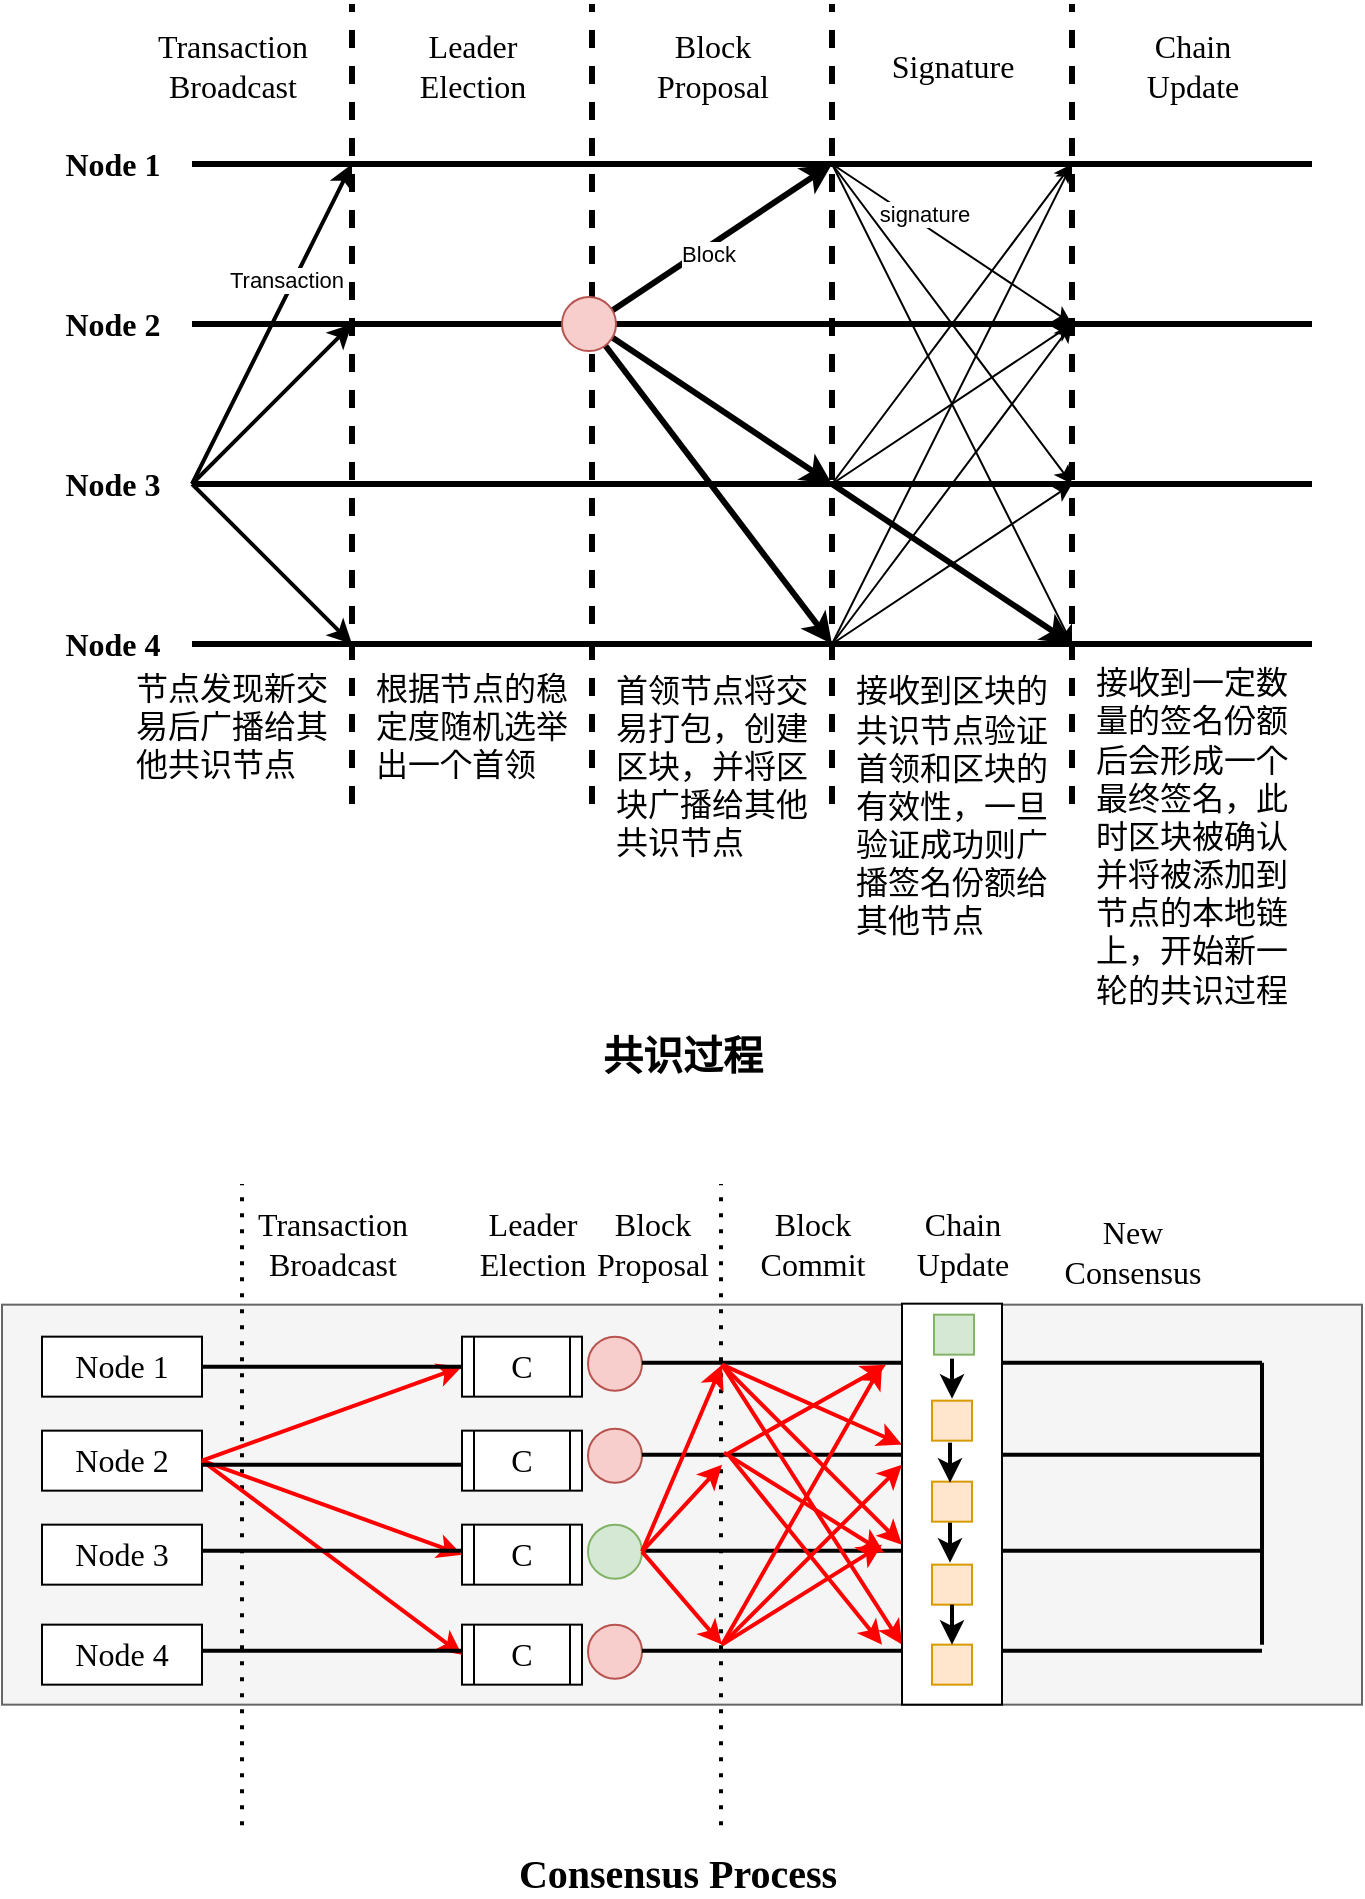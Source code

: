 <mxfile version="16.5.1" type="device" pages="10"><diagram id="0Rd1tt53F3ne607jVbnj" name="概览"><mxGraphModel dx="1102" dy="865" grid="1" gridSize="10" guides="1" tooltips="1" connect="1" arrows="1" fold="1" page="1" pageScale="1" pageWidth="1169" pageHeight="827" math="0" shadow="0"><root><mxCell id="0"/><mxCell id="1" parent="0"/><mxCell id="ub1ypZXK8y6YGdg3q3Xs-19" value="" style="group" parent="1" vertex="1" connectable="0"><mxGeometry x="65" y="40" width="630" height="535" as="geometry"/></mxCell><mxCell id="ub1ypZXK8y6YGdg3q3Xs-17" value="" style="group" parent="ub1ypZXK8y6YGdg3q3Xs-19" vertex="1" connectable="0"><mxGeometry width="630" height="501" as="geometry"/></mxCell><mxCell id="krOpE0pdjoNdT8nJ0vNb-1" value="" style="endArrow=none;html=1;rounded=0;strokeWidth=3;" parent="ub1ypZXK8y6YGdg3q3Xs-17" edge="1"><mxGeometry width="50" height="50" relative="1" as="geometry"><mxPoint x="70" y="80" as="sourcePoint"/><mxPoint x="630" y="80" as="targetPoint"/></mxGeometry></mxCell><mxCell id="krOpE0pdjoNdT8nJ0vNb-2" value="" style="endArrow=none;html=1;rounded=0;strokeWidth=3;" parent="ub1ypZXK8y6YGdg3q3Xs-17" edge="1"><mxGeometry width="50" height="50" relative="1" as="geometry"><mxPoint x="70" y="160" as="sourcePoint"/><mxPoint x="630" y="160" as="targetPoint"/></mxGeometry></mxCell><mxCell id="krOpE0pdjoNdT8nJ0vNb-3" value="" style="endArrow=none;html=1;rounded=0;strokeWidth=3;" parent="ub1ypZXK8y6YGdg3q3Xs-17" edge="1"><mxGeometry width="50" height="50" relative="1" as="geometry"><mxPoint x="70" y="240" as="sourcePoint"/><mxPoint x="630" y="240" as="targetPoint"/></mxGeometry></mxCell><mxCell id="krOpE0pdjoNdT8nJ0vNb-4" value="" style="endArrow=none;html=1;rounded=0;strokeWidth=3;" parent="ub1ypZXK8y6YGdg3q3Xs-17" edge="1"><mxGeometry width="50" height="50" relative="1" as="geometry"><mxPoint x="70" y="320" as="sourcePoint"/><mxPoint x="630" y="320" as="targetPoint"/></mxGeometry></mxCell><mxCell id="krOpE0pdjoNdT8nJ0vNb-5" value="&lt;font face=&quot;Times New Roman&quot; style=&quot;font-size: 16px&quot;&gt;&lt;b&gt;Node 1&lt;/b&gt;&lt;/font&gt;" style="text;html=1;align=center;verticalAlign=middle;resizable=0;points=[];autosize=1;strokeColor=none;fillColor=none;" parent="ub1ypZXK8y6YGdg3q3Xs-17" vertex="1"><mxGeometry y="70" width="60" height="20" as="geometry"/></mxCell><mxCell id="krOpE0pdjoNdT8nJ0vNb-6" value="&lt;b&gt;Node 2&lt;/b&gt;" style="text;html=1;align=center;verticalAlign=middle;resizable=0;points=[];autosize=1;strokeColor=none;fillColor=none;fontSize=16;fontFamily=Times New Roman;" parent="ub1ypZXK8y6YGdg3q3Xs-17" vertex="1"><mxGeometry y="150" width="60" height="20" as="geometry"/></mxCell><mxCell id="krOpE0pdjoNdT8nJ0vNb-7" value="&lt;b&gt;Node 3&lt;/b&gt;" style="text;html=1;align=center;verticalAlign=middle;resizable=0;points=[];autosize=1;strokeColor=none;fillColor=none;fontSize=16;fontFamily=Times New Roman;" parent="ub1ypZXK8y6YGdg3q3Xs-17" vertex="1"><mxGeometry y="230" width="60" height="20" as="geometry"/></mxCell><mxCell id="krOpE0pdjoNdT8nJ0vNb-8" value="&lt;b&gt;Node 4&lt;/b&gt;" style="text;html=1;align=center;verticalAlign=middle;resizable=0;points=[];autosize=1;strokeColor=none;fillColor=none;fontSize=16;fontFamily=Times New Roman;" parent="ub1ypZXK8y6YGdg3q3Xs-17" vertex="1"><mxGeometry y="310" width="60" height="20" as="geometry"/></mxCell><mxCell id="krOpE0pdjoNdT8nJ0vNb-9" value="" style="endArrow=none;dashed=1;html=1;rounded=0;fontFamily=Times New Roman;fontSize=16;strokeWidth=3;" parent="ub1ypZXK8y6YGdg3q3Xs-17" edge="1"><mxGeometry width="50" height="50" relative="1" as="geometry"><mxPoint x="150" y="400" as="sourcePoint"/><mxPoint x="150" as="targetPoint"/></mxGeometry></mxCell><mxCell id="krOpE0pdjoNdT8nJ0vNb-11" value="Transaction&lt;br&gt;Broadcast" style="text;html=1;align=center;verticalAlign=middle;resizable=0;points=[];autosize=1;strokeColor=none;fillColor=none;fontSize=16;fontFamily=Times New Roman;" parent="ub1ypZXK8y6YGdg3q3Xs-17" vertex="1"><mxGeometry x="45" y="11" width="90" height="40" as="geometry"/></mxCell><mxCell id="krOpE0pdjoNdT8nJ0vNb-12" value="" style="endArrow=classic;html=1;rounded=0;fontFamily=Times New Roman;fontSize=16;strokeWidth=2;" parent="ub1ypZXK8y6YGdg3q3Xs-17" edge="1"><mxGeometry width="50" height="50" relative="1" as="geometry"><mxPoint x="70" y="240" as="sourcePoint"/><mxPoint x="150" y="80" as="targetPoint"/></mxGeometry></mxCell><mxCell id="j_07du2iUWK64pOJr-IH-10" value="Transaction" style="edgeLabel;html=1;align=center;verticalAlign=middle;resizable=0;points=[];fontFamily=Helvetica;" parent="krOpE0pdjoNdT8nJ0vNb-12" vertex="1" connectable="0"><mxGeometry x="0.283" y="-1" relative="1" as="geometry"><mxPoint x="-6" as="offset"/></mxGeometry></mxCell><mxCell id="krOpE0pdjoNdT8nJ0vNb-13" value="" style="endArrow=classic;html=1;rounded=0;fontFamily=Times New Roman;fontSize=16;strokeWidth=2;" parent="ub1ypZXK8y6YGdg3q3Xs-17" edge="1"><mxGeometry width="50" height="50" relative="1" as="geometry"><mxPoint x="70" y="240" as="sourcePoint"/><mxPoint x="150" y="160" as="targetPoint"/></mxGeometry></mxCell><mxCell id="krOpE0pdjoNdT8nJ0vNb-14" value="" style="endArrow=classic;html=1;rounded=0;fontFamily=Times New Roman;fontSize=16;strokeWidth=2;" parent="ub1ypZXK8y6YGdg3q3Xs-17" edge="1"><mxGeometry width="50" height="50" relative="1" as="geometry"><mxPoint x="70" y="240" as="sourcePoint"/><mxPoint x="150" y="320" as="targetPoint"/></mxGeometry></mxCell><mxCell id="krOpE0pdjoNdT8nJ0vNb-15" value="" style="endArrow=none;dashed=1;html=1;rounded=0;fontFamily=Times New Roman;fontSize=16;strokeWidth=3;" parent="ub1ypZXK8y6YGdg3q3Xs-17" edge="1"><mxGeometry width="50" height="50" relative="1" as="geometry"><mxPoint x="270" y="400" as="sourcePoint"/><mxPoint x="270" as="targetPoint"/></mxGeometry></mxCell><mxCell id="krOpE0pdjoNdT8nJ0vNb-17" value="Leader&lt;br&gt;Election" style="text;html=1;align=center;verticalAlign=middle;resizable=0;points=[];autosize=1;strokeColor=none;fillColor=none;fontSize=16;fontFamily=Times New Roman;" parent="ub1ypZXK8y6YGdg3q3Xs-17" vertex="1"><mxGeometry x="175" y="11" width="70" height="40" as="geometry"/></mxCell><mxCell id="krOpE0pdjoNdT8nJ0vNb-18" value="" style="endArrow=classic;html=1;rounded=0;fontFamily=Times New Roman;fontSize=16;strokeWidth=3;" parent="ub1ypZXK8y6YGdg3q3Xs-17" edge="1"><mxGeometry width="50" height="50" relative="1" as="geometry"><mxPoint x="270" y="160" as="sourcePoint"/><mxPoint x="390" y="240" as="targetPoint"/></mxGeometry></mxCell><mxCell id="krOpE0pdjoNdT8nJ0vNb-19" value="" style="endArrow=none;dashed=1;html=1;rounded=0;fontFamily=Times New Roman;fontSize=16;strokeWidth=3;" parent="ub1ypZXK8y6YGdg3q3Xs-17" edge="1"><mxGeometry width="50" height="50" relative="1" as="geometry"><mxPoint x="390" y="400" as="sourcePoint"/><mxPoint x="390" as="targetPoint"/></mxGeometry></mxCell><mxCell id="krOpE0pdjoNdT8nJ0vNb-22" value="" style="endArrow=classic;html=1;rounded=0;fontFamily=Times New Roman;fontSize=16;strokeWidth=3;startArrow=none;" parent="ub1ypZXK8y6YGdg3q3Xs-17" edge="1"><mxGeometry width="50" height="50" relative="1" as="geometry"><mxPoint x="276.643" y="170.768" as="sourcePoint"/><mxPoint x="390" y="320" as="targetPoint"/></mxGeometry></mxCell><mxCell id="krOpE0pdjoNdT8nJ0vNb-23" value="" style="endArrow=classic;html=1;rounded=0;fontFamily=Times New Roman;fontSize=16;strokeWidth=3;" parent="ub1ypZXK8y6YGdg3q3Xs-17" edge="1"><mxGeometry width="50" height="50" relative="1" as="geometry"><mxPoint x="270" y="160" as="sourcePoint"/><mxPoint x="390" y="80" as="targetPoint"/></mxGeometry></mxCell><mxCell id="j_07du2iUWK64pOJr-IH-11" value="Block" style="edgeLabel;html=1;align=center;verticalAlign=middle;resizable=0;points=[];fontFamily=Helvetica;" parent="krOpE0pdjoNdT8nJ0vNb-23" vertex="1" connectable="0"><mxGeometry x="-0.064" y="-3" relative="1" as="geometry"><mxPoint as="offset"/></mxGeometry></mxCell><mxCell id="krOpE0pdjoNdT8nJ0vNb-24" value="" style="endArrow=none;dashed=1;html=1;rounded=0;fontFamily=Times New Roman;fontSize=16;strokeWidth=3;" parent="ub1ypZXK8y6YGdg3q3Xs-17" edge="1"><mxGeometry width="50" height="50" relative="1" as="geometry"><mxPoint x="510" y="400" as="sourcePoint"/><mxPoint x="510" as="targetPoint"/></mxGeometry></mxCell><mxCell id="krOpE0pdjoNdT8nJ0vNb-26" value="" style="endArrow=classic;html=1;rounded=0;fontFamily=Times New Roman;fontSize=16;strokeWidth=1;" parent="ub1ypZXK8y6YGdg3q3Xs-17" edge="1"><mxGeometry width="50" height="50" relative="1" as="geometry"><mxPoint x="390" y="80" as="sourcePoint"/><mxPoint x="510" y="160" as="targetPoint"/></mxGeometry></mxCell><mxCell id="j_07du2iUWK64pOJr-IH-12" value="signature" style="edgeLabel;html=1;align=center;verticalAlign=middle;resizable=0;points=[];fontFamily=Helvetica;" parent="krOpE0pdjoNdT8nJ0vNb-26" vertex="1" connectable="0"><mxGeometry x="-0.341" y="2" relative="1" as="geometry"><mxPoint x="5" as="offset"/></mxGeometry></mxCell><mxCell id="krOpE0pdjoNdT8nJ0vNb-27" value="" style="endArrow=classic;html=1;rounded=0;fontFamily=Times New Roman;fontSize=16;strokeWidth=1;" parent="ub1ypZXK8y6YGdg3q3Xs-17" edge="1"><mxGeometry width="50" height="50" relative="1" as="geometry"><mxPoint x="390" y="80" as="sourcePoint"/><mxPoint x="510" y="240" as="targetPoint"/></mxGeometry></mxCell><mxCell id="krOpE0pdjoNdT8nJ0vNb-28" value="" style="endArrow=classic;html=1;rounded=0;fontFamily=Times New Roman;fontSize=16;strokeWidth=1;" parent="ub1ypZXK8y6YGdg3q3Xs-17" edge="1"><mxGeometry width="50" height="50" relative="1" as="geometry"><mxPoint x="390" y="80" as="sourcePoint"/><mxPoint x="510" y="320" as="targetPoint"/></mxGeometry></mxCell><mxCell id="krOpE0pdjoNdT8nJ0vNb-29" value="" style="endArrow=classic;html=1;rounded=0;fontFamily=Times New Roman;fontSize=16;strokeWidth=1;" parent="ub1ypZXK8y6YGdg3q3Xs-17" edge="1"><mxGeometry width="50" height="50" relative="1" as="geometry"><mxPoint x="390" y="240" as="sourcePoint"/><mxPoint x="510" y="80" as="targetPoint"/></mxGeometry></mxCell><mxCell id="krOpE0pdjoNdT8nJ0vNb-30" value="" style="endArrow=classic;html=1;rounded=0;fontFamily=Times New Roman;fontSize=16;strokeWidth=1;" parent="ub1ypZXK8y6YGdg3q3Xs-17" edge="1"><mxGeometry width="50" height="50" relative="1" as="geometry"><mxPoint x="390" y="240" as="sourcePoint"/><mxPoint x="510" y="160" as="targetPoint"/></mxGeometry></mxCell><mxCell id="krOpE0pdjoNdT8nJ0vNb-31" value="" style="endArrow=classic;html=1;rounded=0;fontFamily=Times New Roman;fontSize=16;strokeWidth=3;" parent="ub1ypZXK8y6YGdg3q3Xs-17" edge="1"><mxGeometry width="50" height="50" relative="1" as="geometry"><mxPoint x="390" y="240" as="sourcePoint"/><mxPoint x="510" y="320" as="targetPoint"/></mxGeometry></mxCell><mxCell id="krOpE0pdjoNdT8nJ0vNb-32" value="" style="endArrow=classic;html=1;rounded=0;fontFamily=Times New Roman;fontSize=16;strokeWidth=1;" parent="ub1ypZXK8y6YGdg3q3Xs-17" edge="1"><mxGeometry width="50" height="50" relative="1" as="geometry"><mxPoint x="390" y="320" as="sourcePoint"/><mxPoint x="510" y="240" as="targetPoint"/></mxGeometry></mxCell><mxCell id="krOpE0pdjoNdT8nJ0vNb-33" value="" style="endArrow=classic;html=1;rounded=0;fontFamily=Times New Roman;fontSize=16;strokeWidth=1;" parent="ub1ypZXK8y6YGdg3q3Xs-17" edge="1"><mxGeometry width="50" height="50" relative="1" as="geometry"><mxPoint x="390" y="320" as="sourcePoint"/><mxPoint x="510" y="160" as="targetPoint"/></mxGeometry></mxCell><mxCell id="krOpE0pdjoNdT8nJ0vNb-34" value="" style="endArrow=classic;html=1;rounded=0;fontFamily=Times New Roman;fontSize=16;strokeWidth=1;" parent="ub1ypZXK8y6YGdg3q3Xs-17" edge="1"><mxGeometry width="50" height="50" relative="1" as="geometry"><mxPoint x="390" y="320" as="sourcePoint"/><mxPoint x="510" y="80" as="targetPoint"/></mxGeometry></mxCell><mxCell id="ub1ypZXK8y6YGdg3q3Xs-2" value="Block&lt;br&gt;Proposal" style="text;html=1;align=center;verticalAlign=middle;resizable=0;points=[];autosize=1;strokeColor=none;fillColor=none;fontSize=16;fontFamily=Times New Roman;" parent="ub1ypZXK8y6YGdg3q3Xs-17" vertex="1"><mxGeometry x="295" y="11" width="70" height="40" as="geometry"/></mxCell><mxCell id="ub1ypZXK8y6YGdg3q3Xs-5" value="" style="endArrow=none;html=1;rounded=0;fontFamily=Times New Roman;fontSize=16;strokeWidth=3;" parent="ub1ypZXK8y6YGdg3q3Xs-17" edge="1"><mxGeometry width="50" height="50" relative="1" as="geometry"><mxPoint x="270" y="160" as="sourcePoint"/><mxPoint x="282" y="160" as="targetPoint"/></mxGeometry></mxCell><mxCell id="ub1ypZXK8y6YGdg3q3Xs-6" value="" style="ellipse;whiteSpace=wrap;html=1;aspect=fixed;fontFamily=Times New Roman;fontSize=16;fillColor=#f8cecc;strokeColor=#b85450;" parent="ub1ypZXK8y6YGdg3q3Xs-17" vertex="1"><mxGeometry x="255" y="146.5" width="27" height="27" as="geometry"/></mxCell><mxCell id="ub1ypZXK8y6YGdg3q3Xs-7" value="&lt;span style=&quot;font-size: 16px;&quot;&gt;节点发现新交&lt;/span&gt;&lt;span style=&quot;font-size: 16px;&quot;&gt;易后广播给&lt;/span&gt;&lt;span style=&quot;font-size: 16px;&quot;&gt;其他共识节点&lt;/span&gt;" style="text;html=1;strokeColor=none;fillColor=none;align=left;verticalAlign=middle;whiteSpace=wrap;rounded=0;fontFamily=Helvetica;" parent="ub1ypZXK8y6YGdg3q3Xs-17" vertex="1"><mxGeometry x="40" y="331" width="100" height="60" as="geometry"/></mxCell><mxCell id="ub1ypZXK8y6YGdg3q3Xs-11" value="&lt;span style=&quot;font-size: 16px&quot;&gt;根据节点的稳&lt;/span&gt;&lt;span style=&quot;font-size: 16px&quot;&gt;定度随机选举&lt;/span&gt;&lt;span style=&quot;font-size: 16px&quot;&gt;出一个首领&lt;/span&gt;" style="text;html=1;strokeColor=none;fillColor=none;align=left;verticalAlign=middle;whiteSpace=wrap;rounded=0;fontFamily=Helvetica;" parent="ub1ypZXK8y6YGdg3q3Xs-17" vertex="1"><mxGeometry x="160" y="331" width="100" height="60" as="geometry"/></mxCell><mxCell id="ub1ypZXK8y6YGdg3q3Xs-12" value="&lt;span style=&quot;font-family: &amp;#34;times new roman&amp;#34; ; font-size: 16px&quot;&gt;首领节点将&lt;/span&gt;&lt;span style=&quot;font-family: &amp;#34;times new roman&amp;#34; ; font-size: 16px&quot;&gt;交易打包，&lt;/span&gt;&lt;span style=&quot;font-family: &amp;#34;times new roman&amp;#34; ; font-size: 16px&quot;&gt;创建区块，并&lt;/span&gt;&lt;span style=&quot;font-family: &amp;#34;times new roman&amp;#34; ; font-size: 16px&quot;&gt;将区块广播给&lt;/span&gt;&lt;span style=&quot;font-family: &amp;#34;times new roman&amp;#34; ; font-size: 16px&quot;&gt;其他共识节点&lt;/span&gt;" style="text;html=1;strokeColor=none;fillColor=none;align=left;verticalAlign=middle;whiteSpace=wrap;rounded=0;" parent="ub1ypZXK8y6YGdg3q3Xs-17" vertex="1"><mxGeometry x="280" y="331" width="100" height="100" as="geometry"/></mxCell><mxCell id="ub1ypZXK8y6YGdg3q3Xs-13" value="&lt;span style=&quot;font-family: &amp;#34;times new roman&amp;#34; ; font-size: 16px&quot;&gt;接收到区块的&lt;/span&gt;&lt;span style=&quot;font-family: &amp;#34;times new roman&amp;#34; ; font-size: 16px&quot;&gt;共识节点验&lt;/span&gt;&lt;span style=&quot;font-family: &amp;#34;times new roman&amp;#34; ; font-size: 16px&quot;&gt;证&lt;/span&gt;&lt;span style=&quot;font-family: &amp;#34;times new roman&amp;#34; ; font-size: 16px&quot;&gt;首领&lt;/span&gt;&lt;span style=&quot;font-family: &amp;#34;times new roman&amp;#34; ; font-size: 16px&quot;&gt;和&lt;/span&gt;&lt;span style=&quot;font-family: &amp;#34;times new roman&amp;#34; ; font-size: 16px&quot;&gt;区块&lt;/span&gt;&lt;span style=&quot;font-family: &amp;#34;times new roman&amp;#34; ; font-size: 16px&quot;&gt;的有效性，一&lt;/span&gt;&lt;span style=&quot;font-family: &amp;#34;times new roman&amp;#34; ; font-size: 16px&quot;&gt;旦验证成功则&lt;/span&gt;&lt;span style=&quot;font-family: &amp;#34;times new roman&amp;#34; ; font-size: 16px&quot;&gt;广播签名份&lt;/span&gt;&lt;span style=&quot;font-family: &amp;#34;times new roman&amp;#34; ; font-size: 16px&quot;&gt;额给其他节点&lt;/span&gt;" style="text;html=1;strokeColor=none;fillColor=none;align=left;verticalAlign=middle;whiteSpace=wrap;rounded=0;" parent="ub1ypZXK8y6YGdg3q3Xs-17" vertex="1"><mxGeometry x="400" y="331" width="100" height="140" as="geometry"/></mxCell><mxCell id="ub1ypZXK8y6YGdg3q3Xs-14" value="Signature" style="text;html=1;align=center;verticalAlign=middle;resizable=0;points=[];autosize=1;strokeColor=none;fillColor=none;fontSize=16;fontFamily=Times New Roman;" parent="ub1ypZXK8y6YGdg3q3Xs-17" vertex="1"><mxGeometry x="410" y="21" width="80" height="20" as="geometry"/></mxCell><mxCell id="ub1ypZXK8y6YGdg3q3Xs-15" value="&lt;span style=&quot;font-family: &amp;#34;times new roman&amp;#34; ; font-size: 16px&quot;&gt;接收到一定数&lt;/span&gt;&lt;span style=&quot;font-family: &amp;#34;times new roman&amp;#34; ; font-size: 16px&quot;&gt;量的签名份额&lt;/span&gt;&lt;span style=&quot;font-family: &amp;#34;times new roman&amp;#34; ; font-size: 16px&quot;&gt;后会形成一个&lt;/span&gt;&lt;span style=&quot;font-family: &amp;#34;times new roman&amp;#34; ; font-size: 16px&quot;&gt;最终签名，此&lt;/span&gt;&lt;span style=&quot;font-family: &amp;#34;times new roman&amp;#34; ; font-size: 16px&quot;&gt;时区块被确认并&lt;/span&gt;&lt;span style=&quot;font-family: &amp;#34;times new roman&amp;#34; ; font-size: 16px&quot;&gt;将被添加到节&lt;/span&gt;&lt;span style=&quot;font-family: &amp;#34;times new roman&amp;#34; ; font-size: 16px&quot;&gt;点的本地链上，&lt;/span&gt;&lt;span style=&quot;font-family: &amp;#34;times new roman&amp;#34; ; font-size: 16px&quot;&gt;开始新一轮的&lt;/span&gt;&lt;span style=&quot;font-family: &amp;#34;times new roman&amp;#34; ; font-size: 16px&quot;&gt;共识过程&lt;/span&gt;" style="text;html=1;strokeColor=none;fillColor=none;align=left;verticalAlign=middle;whiteSpace=wrap;rounded=0;" parent="ub1ypZXK8y6YGdg3q3Xs-17" vertex="1"><mxGeometry x="520" y="331" width="100" height="170" as="geometry"/></mxCell><mxCell id="ub1ypZXK8y6YGdg3q3Xs-16" value="Chain&lt;br&gt;Update" style="text;html=1;align=center;verticalAlign=middle;resizable=0;points=[];autosize=1;strokeColor=none;fillColor=none;fontSize=16;fontFamily=Times New Roman;" parent="ub1ypZXK8y6YGdg3q3Xs-17" vertex="1"><mxGeometry x="540" y="11" width="60" height="40" as="geometry"/></mxCell><mxCell id="j_07du2iUWK64pOJr-IH-4" value="" style="endArrow=classic;html=1;rounded=0;fontFamily=Times New Roman;fontSize=16;strokeWidth=0;" parent="ub1ypZXK8y6YGdg3q3Xs-17" edge="1"><mxGeometry width="50" height="50" relative="1" as="geometry"><mxPoint x="390" y="240.0" as="sourcePoint"/><mxPoint x="510" y="80" as="targetPoint"/></mxGeometry></mxCell><mxCell id="j_07du2iUWK64pOJr-IH-6" value="" style="endArrow=classic;html=1;rounded=0;fontFamily=Times New Roman;fontSize=16;strokeWidth=0;" parent="ub1ypZXK8y6YGdg3q3Xs-17" edge="1"><mxGeometry width="50" height="50" relative="1" as="geometry"><mxPoint x="390" y="240.0" as="sourcePoint"/><mxPoint x="510" y="320" as="targetPoint"/></mxGeometry></mxCell><mxCell id="ub1ypZXK8y6YGdg3q3Xs-18" value="&lt;font face=&quot;Times New Roman&quot; style=&quot;font-size: 20px&quot;&gt;&lt;b&gt;共识过程&lt;/b&gt;&lt;/font&gt;" style="text;html=1;align=center;verticalAlign=middle;resizable=0;points=[];autosize=1;strokeColor=none;fillColor=none;" parent="ub1ypZXK8y6YGdg3q3Xs-19" vertex="1"><mxGeometry x="265" y="515" width="100" height="20" as="geometry"/></mxCell><mxCell id="ub1ypZXK8y6YGdg3q3Xs-20" value="" style="group" parent="1" vertex="1" connectable="0"><mxGeometry x="40" y="630" width="680" height="354.33" as="geometry"/></mxCell><mxCell id="TONxfvklg9ugPK7iogSX-1" value="" style="group" parent="ub1ypZXK8y6YGdg3q3Xs-20" vertex="1" connectable="0"><mxGeometry width="680" height="320.667" as="geometry"/></mxCell><mxCell id="krOpE0pdjoNdT8nJ0vNb-36" value="" style="rounded=0;whiteSpace=wrap;html=1;fontFamily=Times New Roman;fontSize=16;fillColor=#f5f5f5;fontColor=#333333;strokeColor=#666666;" parent="TONxfvklg9ugPK7iogSX-1" vertex="1"><mxGeometry y="60.33" width="680" height="200" as="geometry"/></mxCell><mxCell id="krOpE0pdjoNdT8nJ0vNb-41" value="" style="endArrow=none;dashed=1;html=1;dashPattern=1 3;strokeWidth=2;rounded=0;fontFamily=Times New Roman;fontSize=16;" parent="TONxfvklg9ugPK7iogSX-1" edge="1"><mxGeometry width="50" height="50" relative="1" as="geometry"><mxPoint x="120" y="320.667" as="sourcePoint"/><mxPoint x="120" as="targetPoint"/></mxGeometry></mxCell><mxCell id="krOpE0pdjoNdT8nJ0vNb-47" value="" style="group" parent="TONxfvklg9ugPK7iogSX-1" vertex="1" connectable="0"><mxGeometry x="20" y="76.33" width="80" height="174" as="geometry"/></mxCell><mxCell id="krOpE0pdjoNdT8nJ0vNb-37" value="Node 1" style="rounded=0;whiteSpace=wrap;html=1;fontFamily=Times New Roman;fontSize=16;" parent="krOpE0pdjoNdT8nJ0vNb-47" vertex="1"><mxGeometry width="80" height="30" as="geometry"/></mxCell><mxCell id="krOpE0pdjoNdT8nJ0vNb-38" value="Node 2" style="rounded=0;whiteSpace=wrap;html=1;fontFamily=Times New Roman;fontSize=16;" parent="krOpE0pdjoNdT8nJ0vNb-47" vertex="1"><mxGeometry y="47" width="80" height="30" as="geometry"/></mxCell><mxCell id="krOpE0pdjoNdT8nJ0vNb-39" value="Node 3" style="rounded=0;whiteSpace=wrap;html=1;fontFamily=Times New Roman;fontSize=16;" parent="krOpE0pdjoNdT8nJ0vNb-47" vertex="1"><mxGeometry y="94" width="80" height="30" as="geometry"/></mxCell><mxCell id="krOpE0pdjoNdT8nJ0vNb-40" value="Node 4" style="rounded=0;whiteSpace=wrap;html=1;fontFamily=Times New Roman;fontSize=16;" parent="krOpE0pdjoNdT8nJ0vNb-47" vertex="1"><mxGeometry y="144" width="80" height="30" as="geometry"/></mxCell><mxCell id="krOpE0pdjoNdT8nJ0vNb-48" value="" style="group" parent="TONxfvklg9ugPK7iogSX-1" vertex="1" connectable="0"><mxGeometry x="230" y="76.33" width="60" height="174" as="geometry"/></mxCell><mxCell id="krOpE0pdjoNdT8nJ0vNb-43" value="C" style="shape=process;whiteSpace=wrap;html=1;backgroundOutline=1;fontFamily=Times New Roman;fontSize=16;" parent="krOpE0pdjoNdT8nJ0vNb-48" vertex="1"><mxGeometry width="60" height="30" as="geometry"/></mxCell><mxCell id="krOpE0pdjoNdT8nJ0vNb-44" value="C" style="shape=process;whiteSpace=wrap;html=1;backgroundOutline=1;fontFamily=Times New Roman;fontSize=16;" parent="krOpE0pdjoNdT8nJ0vNb-48" vertex="1"><mxGeometry y="47" width="60" height="30" as="geometry"/></mxCell><mxCell id="krOpE0pdjoNdT8nJ0vNb-45" value="C" style="shape=process;whiteSpace=wrap;html=1;backgroundOutline=1;fontFamily=Times New Roman;fontSize=16;" parent="krOpE0pdjoNdT8nJ0vNb-48" vertex="1"><mxGeometry y="94" width="60" height="30" as="geometry"/></mxCell><mxCell id="krOpE0pdjoNdT8nJ0vNb-46" value="C" style="shape=process;whiteSpace=wrap;html=1;backgroundOutline=1;fontFamily=Times New Roman;fontSize=16;" parent="krOpE0pdjoNdT8nJ0vNb-48" vertex="1"><mxGeometry y="144" width="60" height="30" as="geometry"/></mxCell><mxCell id="krOpE0pdjoNdT8nJ0vNb-49" value="" style="endArrow=classic;html=1;rounded=0;fontFamily=Times New Roman;fontSize=16;strokeWidth=2;exitX=1;exitY=0.5;exitDx=0;exitDy=0;entryX=0;entryY=0.5;entryDx=0;entryDy=0;strokeColor=#FF0000;" parent="TONxfvklg9ugPK7iogSX-1" source="krOpE0pdjoNdT8nJ0vNb-38" target="krOpE0pdjoNdT8nJ0vNb-43" edge="1"><mxGeometry width="50" height="50" relative="1" as="geometry"><mxPoint x="150" y="40.33" as="sourcePoint"/><mxPoint x="380" y="10.33" as="targetPoint"/></mxGeometry></mxCell><mxCell id="krOpE0pdjoNdT8nJ0vNb-50" value="" style="endArrow=classic;html=1;rounded=0;fontFamily=Times New Roman;fontSize=16;strokeWidth=2;entryX=0;entryY=0.5;entryDx=0;entryDy=0;strokeColor=#FF0000;" parent="TONxfvklg9ugPK7iogSX-1" target="krOpE0pdjoNdT8nJ0vNb-46" edge="1"><mxGeometry width="50" height="50" relative="1" as="geometry"><mxPoint x="100" y="138.33" as="sourcePoint"/><mxPoint x="240" y="101.33" as="targetPoint"/></mxGeometry></mxCell><mxCell id="krOpE0pdjoNdT8nJ0vNb-51" value="" style="endArrow=classic;html=1;rounded=0;fontFamily=Times New Roman;fontSize=16;strokeWidth=2;entryX=0;entryY=0.5;entryDx=0;entryDy=0;strokeColor=#FF0000;" parent="TONxfvklg9ugPK7iogSX-1" target="krOpE0pdjoNdT8nJ0vNb-45" edge="1"><mxGeometry width="50" height="50" relative="1" as="geometry"><mxPoint x="100" y="138.33" as="sourcePoint"/><mxPoint x="250" y="111.33" as="targetPoint"/></mxGeometry></mxCell><mxCell id="krOpE0pdjoNdT8nJ0vNb-52" value="" style="ellipse;whiteSpace=wrap;html=1;aspect=fixed;fontFamily=Times New Roman;fontSize=16;fillColor=#f8cecc;strokeColor=#b85450;" parent="TONxfvklg9ugPK7iogSX-1" vertex="1"><mxGeometry x="293" y="76.33" width="27" height="27" as="geometry"/></mxCell><mxCell id="krOpE0pdjoNdT8nJ0vNb-53" value="" style="ellipse;whiteSpace=wrap;html=1;aspect=fixed;fontFamily=Times New Roman;fontSize=16;fillColor=#f8cecc;strokeColor=#b85450;" parent="TONxfvklg9ugPK7iogSX-1" vertex="1"><mxGeometry x="293" y="122.33" width="27" height="27" as="geometry"/></mxCell><mxCell id="krOpE0pdjoNdT8nJ0vNb-54" value="" style="ellipse;whiteSpace=wrap;html=1;aspect=fixed;fontFamily=Times New Roman;fontSize=16;fillColor=#d5e8d4;strokeColor=#82b366;" parent="TONxfvklg9ugPK7iogSX-1" vertex="1"><mxGeometry x="293" y="170.33" width="27" height="27" as="geometry"/></mxCell><mxCell id="krOpE0pdjoNdT8nJ0vNb-55" value="" style="ellipse;whiteSpace=wrap;html=1;aspect=fixed;fontFamily=Times New Roman;fontSize=16;fillColor=#f8cecc;strokeColor=#b85450;" parent="TONxfvklg9ugPK7iogSX-1" vertex="1"><mxGeometry x="293" y="220.33" width="27" height="27" as="geometry"/></mxCell><mxCell id="krOpE0pdjoNdT8nJ0vNb-56" value="" style="endArrow=none;html=1;rounded=0;fontFamily=Times New Roman;fontSize=16;strokeColor=#000000;strokeWidth=2;exitX=1;exitY=0.5;exitDx=0;exitDy=0;entryX=0;entryY=0.5;entryDx=0;entryDy=0;" parent="TONxfvklg9ugPK7iogSX-1" source="krOpE0pdjoNdT8nJ0vNb-37" target="krOpE0pdjoNdT8nJ0vNb-43" edge="1"><mxGeometry width="50" height="50" relative="1" as="geometry"><mxPoint x="330" y="60.33" as="sourcePoint"/><mxPoint x="380" y="10.33" as="targetPoint"/></mxGeometry></mxCell><mxCell id="krOpE0pdjoNdT8nJ0vNb-57" value="" style="endArrow=none;html=1;rounded=0;fontFamily=Times New Roman;fontSize=16;strokeColor=#000000;strokeWidth=2;exitX=1;exitY=0.5;exitDx=0;exitDy=0;entryX=0;entryY=0.5;entryDx=0;entryDy=0;" parent="TONxfvklg9ugPK7iogSX-1" edge="1"><mxGeometry width="50" height="50" relative="1" as="geometry"><mxPoint x="100" y="140.33" as="sourcePoint"/><mxPoint x="230" y="140.33" as="targetPoint"/></mxGeometry></mxCell><mxCell id="krOpE0pdjoNdT8nJ0vNb-58" value="" style="endArrow=none;html=1;rounded=0;fontFamily=Times New Roman;fontSize=16;strokeColor=#000000;strokeWidth=2;exitX=1;exitY=0.5;exitDx=0;exitDy=0;entryX=0;entryY=0.5;entryDx=0;entryDy=0;" parent="TONxfvklg9ugPK7iogSX-1" edge="1"><mxGeometry width="50" height="50" relative="1" as="geometry"><mxPoint x="100" y="183.33" as="sourcePoint"/><mxPoint x="230" y="183.33" as="targetPoint"/></mxGeometry></mxCell><mxCell id="krOpE0pdjoNdT8nJ0vNb-59" value="" style="endArrow=none;html=1;rounded=0;fontFamily=Times New Roman;fontSize=16;strokeColor=#000000;strokeWidth=2;exitX=1;exitY=0.5;exitDx=0;exitDy=0;entryX=0;entryY=0.5;entryDx=0;entryDy=0;" parent="TONxfvklg9ugPK7iogSX-1" edge="1"><mxGeometry width="50" height="50" relative="1" as="geometry"><mxPoint x="100" y="233.33" as="sourcePoint"/><mxPoint x="230" y="233.33" as="targetPoint"/></mxGeometry></mxCell><mxCell id="krOpE0pdjoNdT8nJ0vNb-60" value="Transaction&lt;br&gt;Broadcast" style="text;html=1;align=center;verticalAlign=middle;resizable=0;points=[];autosize=1;strokeColor=none;fillColor=none;fontSize=16;fontFamily=Times New Roman;" parent="TONxfvklg9ugPK7iogSX-1" vertex="1"><mxGeometry x="120" y="10.33" width="90" height="40" as="geometry"/></mxCell><mxCell id="krOpE0pdjoNdT8nJ0vNb-62" value="Leader&lt;br&gt;Election" style="text;html=1;align=center;verticalAlign=middle;resizable=0;points=[];autosize=1;strokeColor=none;fillColor=none;fontSize=16;fontFamily=Times New Roman;" parent="TONxfvklg9ugPK7iogSX-1" vertex="1"><mxGeometry x="230" y="10.33" width="70" height="40" as="geometry"/></mxCell><mxCell id="krOpE0pdjoNdT8nJ0vNb-63" value="" style="endArrow=none;dashed=1;html=1;dashPattern=1 3;strokeWidth=2;rounded=0;fontFamily=Times New Roman;fontSize=16;" parent="TONxfvklg9ugPK7iogSX-1" edge="1"><mxGeometry width="50" height="50" relative="1" as="geometry"><mxPoint x="359.5" y="320.667" as="sourcePoint"/><mxPoint x="359.5" y="1.137e-13" as="targetPoint"/></mxGeometry></mxCell><mxCell id="krOpE0pdjoNdT8nJ0vNb-64" value="" style="endArrow=none;html=1;rounded=0;fontFamily=Times New Roman;fontSize=16;strokeColor=#000000;strokeWidth=2;exitX=1;exitY=0.5;exitDx=0;exitDy=0;entryX=0;entryY=0.5;entryDx=0;entryDy=0;" parent="TONxfvklg9ugPK7iogSX-1" edge="1"><mxGeometry width="50" height="50" relative="1" as="geometry"><mxPoint x="320" y="89.33" as="sourcePoint"/><mxPoint x="450" y="89.33" as="targetPoint"/></mxGeometry></mxCell><mxCell id="krOpE0pdjoNdT8nJ0vNb-65" value="" style="endArrow=none;html=1;rounded=0;fontFamily=Times New Roman;fontSize=16;strokeColor=#000000;strokeWidth=2;exitX=1;exitY=0.5;exitDx=0;exitDy=0;entryX=0;entryY=0.5;entryDx=0;entryDy=0;" parent="TONxfvklg9ugPK7iogSX-1" edge="1"><mxGeometry width="50" height="50" relative="1" as="geometry"><mxPoint x="320" y="135.33" as="sourcePoint"/><mxPoint x="450" y="135.33" as="targetPoint"/></mxGeometry></mxCell><mxCell id="krOpE0pdjoNdT8nJ0vNb-66" value="" style="endArrow=none;html=1;rounded=0;fontFamily=Times New Roman;fontSize=16;strokeColor=#000000;strokeWidth=2;exitX=1;exitY=0.5;exitDx=0;exitDy=0;entryX=0;entryY=0.5;entryDx=0;entryDy=0;" parent="TONxfvklg9ugPK7iogSX-1" edge="1"><mxGeometry width="50" height="50" relative="1" as="geometry"><mxPoint x="320" y="183.33" as="sourcePoint"/><mxPoint x="450" y="183.33" as="targetPoint"/></mxGeometry></mxCell><mxCell id="krOpE0pdjoNdT8nJ0vNb-67" value="" style="endArrow=none;html=1;rounded=0;fontFamily=Times New Roman;fontSize=16;strokeColor=#000000;strokeWidth=2;exitX=1;exitY=0.5;exitDx=0;exitDy=0;entryX=0;entryY=0.5;entryDx=0;entryDy=0;" parent="TONxfvklg9ugPK7iogSX-1" edge="1"><mxGeometry width="50" height="50" relative="1" as="geometry"><mxPoint x="320" y="233.33" as="sourcePoint"/><mxPoint x="450" y="233.33" as="targetPoint"/></mxGeometry></mxCell><mxCell id="krOpE0pdjoNdT8nJ0vNb-68" value="" style="endArrow=classic;html=1;rounded=0;fontFamily=Times New Roman;fontSize=16;strokeWidth=2;exitX=1;exitY=0.5;exitDx=0;exitDy=0;strokeColor=#FF0000;" parent="TONxfvklg9ugPK7iogSX-1" source="krOpE0pdjoNdT8nJ0vNb-54" edge="1"><mxGeometry width="50" height="50" relative="1" as="geometry"><mxPoint x="110" y="148.33" as="sourcePoint"/><mxPoint x="360" y="90.33" as="targetPoint"/></mxGeometry></mxCell><mxCell id="krOpE0pdjoNdT8nJ0vNb-69" value="" style="endArrow=classic;html=1;rounded=0;fontFamily=Times New Roman;fontSize=16;strokeWidth=2;exitX=1;exitY=0.5;exitDx=0;exitDy=0;strokeColor=#FF0000;" parent="TONxfvklg9ugPK7iogSX-1" source="krOpE0pdjoNdT8nJ0vNb-54" edge="1"><mxGeometry width="50" height="50" relative="1" as="geometry"><mxPoint x="330" y="193.83" as="sourcePoint"/><mxPoint x="360" y="140.33" as="targetPoint"/></mxGeometry></mxCell><mxCell id="krOpE0pdjoNdT8nJ0vNb-70" value="" style="endArrow=classic;html=1;rounded=0;fontFamily=Times New Roman;fontSize=16;strokeWidth=2;exitX=1;exitY=0.5;exitDx=0;exitDy=0;strokeColor=#FF0000;" parent="TONxfvklg9ugPK7iogSX-1" source="krOpE0pdjoNdT8nJ0vNb-54" edge="1"><mxGeometry width="50" height="50" relative="1" as="geometry"><mxPoint x="330" y="193.83" as="sourcePoint"/><mxPoint x="360" y="230.33" as="targetPoint"/></mxGeometry></mxCell><mxCell id="krOpE0pdjoNdT8nJ0vNb-71" value="Block&lt;br&gt;Proposal" style="text;html=1;align=center;verticalAlign=middle;resizable=0;points=[];autosize=1;strokeColor=none;fillColor=none;fontSize=16;fontFamily=Times New Roman;" parent="TONxfvklg9ugPK7iogSX-1" vertex="1"><mxGeometry x="290" y="10.33" width="70" height="40" as="geometry"/></mxCell><mxCell id="krOpE0pdjoNdT8nJ0vNb-72" value="" style="endArrow=classic;html=1;rounded=0;fontFamily=Times New Roman;fontSize=16;strokeWidth=2;strokeColor=#FF0000;" parent="TONxfvklg9ugPK7iogSX-1" edge="1"><mxGeometry width="50" height="50" relative="1" as="geometry"><mxPoint x="360" y="90.33" as="sourcePoint"/><mxPoint x="450" y="130.33" as="targetPoint"/></mxGeometry></mxCell><mxCell id="krOpE0pdjoNdT8nJ0vNb-73" value="" style="endArrow=classic;html=1;rounded=0;fontFamily=Times New Roman;fontSize=16;strokeWidth=2;strokeColor=#FF0000;" parent="TONxfvklg9ugPK7iogSX-1" edge="1"><mxGeometry width="50" height="50" relative="1" as="geometry"><mxPoint x="360" y="90.33" as="sourcePoint"/><mxPoint x="450" y="180.33" as="targetPoint"/></mxGeometry></mxCell><mxCell id="krOpE0pdjoNdT8nJ0vNb-74" value="" style="endArrow=classic;html=1;rounded=0;fontFamily=Times New Roman;fontSize=16;strokeWidth=2;strokeColor=#FF0000;" parent="TONxfvklg9ugPK7iogSX-1" edge="1"><mxGeometry width="50" height="50" relative="1" as="geometry"><mxPoint x="360" y="90.33" as="sourcePoint"/><mxPoint x="450" y="230.33" as="targetPoint"/></mxGeometry></mxCell><mxCell id="krOpE0pdjoNdT8nJ0vNb-75" value="" style="endArrow=classic;html=1;rounded=0;fontFamily=Times New Roman;fontSize=16;strokeWidth=2;strokeColor=#FF0000;" parent="TONxfvklg9ugPK7iogSX-1" edge="1"><mxGeometry width="50" height="50" relative="1" as="geometry"><mxPoint x="362" y="135.33" as="sourcePoint"/><mxPoint x="442" y="90.33" as="targetPoint"/></mxGeometry></mxCell><mxCell id="krOpE0pdjoNdT8nJ0vNb-76" value="" style="endArrow=classic;html=1;rounded=0;fontFamily=Times New Roman;fontSize=16;strokeWidth=2;strokeColor=#FF0000;" parent="TONxfvklg9ugPK7iogSX-1" edge="1"><mxGeometry width="50" height="50" relative="1" as="geometry"><mxPoint x="361" y="134.33" as="sourcePoint"/><mxPoint x="441" y="184.33" as="targetPoint"/></mxGeometry></mxCell><mxCell id="krOpE0pdjoNdT8nJ0vNb-77" value="" style="endArrow=classic;html=1;rounded=0;fontFamily=Times New Roman;fontSize=16;strokeWidth=2;strokeColor=#FF0000;fontStyle=1" parent="TONxfvklg9ugPK7iogSX-1" edge="1"><mxGeometry width="50" height="50" relative="1" as="geometry"><mxPoint x="364" y="136.33" as="sourcePoint"/><mxPoint x="440" y="230.33" as="targetPoint"/></mxGeometry></mxCell><mxCell id="krOpE0pdjoNdT8nJ0vNb-78" value="" style="endArrow=classic;html=1;rounded=0;fontFamily=Times New Roman;fontSize=16;strokeWidth=2;strokeColor=#FF0000;" parent="TONxfvklg9ugPK7iogSX-1" edge="1"><mxGeometry width="50" height="50" relative="1" as="geometry"><mxPoint x="360" y="230.33" as="sourcePoint"/><mxPoint x="440" y="90.33" as="targetPoint"/></mxGeometry></mxCell><mxCell id="krOpE0pdjoNdT8nJ0vNb-79" value="" style="endArrow=classic;html=1;rounded=0;fontFamily=Times New Roman;fontSize=16;strokeWidth=2;strokeColor=#FF0000;" parent="TONxfvklg9ugPK7iogSX-1" edge="1"><mxGeometry width="50" height="50" relative="1" as="geometry"><mxPoint x="360" y="230.33" as="sourcePoint"/><mxPoint x="450" y="140.33" as="targetPoint"/></mxGeometry></mxCell><mxCell id="krOpE0pdjoNdT8nJ0vNb-80" value="" style="endArrow=classic;html=1;rounded=0;fontFamily=Times New Roman;fontSize=16;strokeWidth=2;strokeColor=#FF0000;" parent="TONxfvklg9ugPK7iogSX-1" edge="1"><mxGeometry width="50" height="50" relative="1" as="geometry"><mxPoint x="360" y="230.33" as="sourcePoint"/><mxPoint x="440" y="180.33" as="targetPoint"/></mxGeometry></mxCell><mxCell id="krOpE0pdjoNdT8nJ0vNb-81" value="" style="rounded=0;whiteSpace=wrap;html=1;fontFamily=Times New Roman;fontSize=16;" parent="TONxfvklg9ugPK7iogSX-1" vertex="1"><mxGeometry x="450" y="59.83" width="50" height="200.5" as="geometry"/></mxCell><mxCell id="krOpE0pdjoNdT8nJ0vNb-82" value="" style="rounded=0;whiteSpace=wrap;html=1;fontFamily=Times New Roman;fontSize=16;fillColor=#ffe6cc;strokeColor=#d79b00;" parent="TONxfvklg9ugPK7iogSX-1" vertex="1"><mxGeometry x="465" y="230.33" width="20" height="20" as="geometry"/></mxCell><mxCell id="krOpE0pdjoNdT8nJ0vNb-83" value="" style="rounded=0;whiteSpace=wrap;html=1;fontFamily=Times New Roman;fontSize=16;fillColor=#ffe6cc;strokeColor=#d79b00;" parent="TONxfvklg9ugPK7iogSX-1" vertex="1"><mxGeometry x="465" y="190.33" width="20" height="20" as="geometry"/></mxCell><mxCell id="krOpE0pdjoNdT8nJ0vNb-84" value="" style="rounded=0;whiteSpace=wrap;html=1;fontFamily=Times New Roman;fontSize=16;fillColor=#ffe6cc;strokeColor=#d79b00;" parent="TONxfvklg9ugPK7iogSX-1" vertex="1"><mxGeometry x="465" y="148.83" width="20" height="20" as="geometry"/></mxCell><mxCell id="krOpE0pdjoNdT8nJ0vNb-85" value="" style="rounded=0;whiteSpace=wrap;html=1;fontFamily=Times New Roman;fontSize=16;fillColor=#ffe6cc;strokeColor=#d79b00;" parent="TONxfvklg9ugPK7iogSX-1" vertex="1"><mxGeometry x="465" y="108.33" width="20" height="20" as="geometry"/></mxCell><mxCell id="krOpE0pdjoNdT8nJ0vNb-88" value="" style="endArrow=classic;html=1;rounded=0;fontFamily=Times New Roman;fontSize=16;strokeColor=#000000;strokeWidth=2;" parent="TONxfvklg9ugPK7iogSX-1" edge="1"><mxGeometry width="50" height="50" relative="1" as="geometry"><mxPoint x="475" y="210.33" as="sourcePoint"/><mxPoint x="475" y="230.33" as="targetPoint"/></mxGeometry></mxCell><mxCell id="krOpE0pdjoNdT8nJ0vNb-89" value="" style="endArrow=classic;html=1;rounded=0;fontFamily=Times New Roman;fontSize=16;strokeColor=#000000;strokeWidth=2;" parent="TONxfvklg9ugPK7iogSX-1" edge="1"><mxGeometry width="50" height="50" relative="1" as="geometry"><mxPoint x="474" y="169.33" as="sourcePoint"/><mxPoint x="474" y="189.33" as="targetPoint"/></mxGeometry></mxCell><mxCell id="krOpE0pdjoNdT8nJ0vNb-90" value="" style="endArrow=classic;html=1;rounded=0;fontFamily=Times New Roman;fontSize=16;strokeColor=#000000;strokeWidth=2;" parent="TONxfvklg9ugPK7iogSX-1" edge="1"><mxGeometry width="50" height="50" relative="1" as="geometry"><mxPoint x="474" y="129.33" as="sourcePoint"/><mxPoint x="474" y="149.33" as="targetPoint"/></mxGeometry></mxCell><mxCell id="krOpE0pdjoNdT8nJ0vNb-91" value="" style="endArrow=classic;html=1;rounded=0;fontFamily=Times New Roman;fontSize=16;strokeColor=#000000;strokeWidth=2;" parent="TONxfvklg9ugPK7iogSX-1" edge="1"><mxGeometry width="50" height="50" relative="1" as="geometry"><mxPoint x="475" y="87.33" as="sourcePoint"/><mxPoint x="475" y="107.33" as="targetPoint"/></mxGeometry></mxCell><mxCell id="krOpE0pdjoNdT8nJ0vNb-92" value="" style="rounded=0;whiteSpace=wrap;html=1;fontFamily=Times New Roman;fontSize=16;fillColor=#d5e8d4;strokeColor=#82b366;" parent="TONxfvklg9ugPK7iogSX-1" vertex="1"><mxGeometry x="466" y="65.33" width="20" height="20" as="geometry"/></mxCell><mxCell id="krOpE0pdjoNdT8nJ0vNb-93" value="Block&lt;br&gt;Commit" style="text;html=1;align=center;verticalAlign=middle;resizable=0;points=[];autosize=1;strokeColor=none;fillColor=none;fontSize=16;fontFamily=Times New Roman;" parent="TONxfvklg9ugPK7iogSX-1" vertex="1"><mxGeometry x="370" y="10.33" width="70" height="40" as="geometry"/></mxCell><mxCell id="krOpE0pdjoNdT8nJ0vNb-95" value="Chain &lt;br&gt;Update" style="text;html=1;align=center;verticalAlign=middle;resizable=0;points=[];autosize=1;strokeColor=none;fillColor=none;fontSize=16;fontFamily=Times New Roman;" parent="TONxfvklg9ugPK7iogSX-1" vertex="1"><mxGeometry x="450" y="10.33" width="60" height="40" as="geometry"/></mxCell><mxCell id="krOpE0pdjoNdT8nJ0vNb-97" value="" style="endArrow=none;html=1;rounded=0;fontFamily=Times New Roman;fontSize=16;strokeColor=#000000;strokeWidth=2;exitX=1;exitY=0.5;exitDx=0;exitDy=0;entryX=0;entryY=0.5;entryDx=0;entryDy=0;" parent="TONxfvklg9ugPK7iogSX-1" edge="1"><mxGeometry width="50" height="50" relative="1" as="geometry"><mxPoint x="500" y="89.33" as="sourcePoint"/><mxPoint x="630" y="89.33" as="targetPoint"/></mxGeometry></mxCell><mxCell id="krOpE0pdjoNdT8nJ0vNb-98" value="" style="endArrow=none;html=1;rounded=0;fontFamily=Times New Roman;fontSize=16;strokeColor=#000000;strokeWidth=2;exitX=1;exitY=0.5;exitDx=0;exitDy=0;entryX=0;entryY=0.5;entryDx=0;entryDy=0;" parent="TONxfvklg9ugPK7iogSX-1" edge="1"><mxGeometry width="50" height="50" relative="1" as="geometry"><mxPoint x="500" y="135.33" as="sourcePoint"/><mxPoint x="630" y="135.33" as="targetPoint"/></mxGeometry></mxCell><mxCell id="krOpE0pdjoNdT8nJ0vNb-99" value="" style="endArrow=none;html=1;rounded=0;fontFamily=Times New Roman;fontSize=16;strokeColor=#000000;strokeWidth=2;exitX=1;exitY=0.5;exitDx=0;exitDy=0;entryX=0;entryY=0.5;entryDx=0;entryDy=0;" parent="TONxfvklg9ugPK7iogSX-1" edge="1"><mxGeometry width="50" height="50" relative="1" as="geometry"><mxPoint x="500" y="183.33" as="sourcePoint"/><mxPoint x="630" y="183.33" as="targetPoint"/></mxGeometry></mxCell><mxCell id="krOpE0pdjoNdT8nJ0vNb-100" value="" style="endArrow=none;html=1;rounded=0;fontFamily=Times New Roman;fontSize=16;strokeColor=#000000;strokeWidth=2;exitX=1;exitY=0.5;exitDx=0;exitDy=0;entryX=0;entryY=0.5;entryDx=0;entryDy=0;" parent="TONxfvklg9ugPK7iogSX-1" edge="1"><mxGeometry width="50" height="50" relative="1" as="geometry"><mxPoint x="500" y="233.33" as="sourcePoint"/><mxPoint x="630" y="233.33" as="targetPoint"/></mxGeometry></mxCell><mxCell id="krOpE0pdjoNdT8nJ0vNb-101" value="" style="endArrow=none;html=1;rounded=0;fontFamily=Times New Roman;fontSize=16;strokeColor=#000000;strokeWidth=2;" parent="TONxfvklg9ugPK7iogSX-1" edge="1"><mxGeometry width="50" height="50" relative="1" as="geometry"><mxPoint x="630" y="230.33" as="sourcePoint"/><mxPoint x="630" y="89.33" as="targetPoint"/></mxGeometry></mxCell><mxCell id="krOpE0pdjoNdT8nJ0vNb-102" value="New&lt;br&gt;Consensus" style="text;html=1;align=center;verticalAlign=middle;resizable=0;points=[];autosize=1;strokeColor=none;fillColor=none;fontSize=16;fontFamily=Times New Roman;" parent="TONxfvklg9ugPK7iogSX-1" vertex="1"><mxGeometry x="525" y="14.33" width="80" height="40" as="geometry"/></mxCell><mxCell id="TONxfvklg9ugPK7iogSX-2" value="&lt;font face=&quot;Times New Roman&quot; style=&quot;font-size: 20px&quot;&gt;&lt;b&gt;Consensus Process&amp;nbsp;&lt;/b&gt;&lt;/font&gt;" style="text;html=1;align=center;verticalAlign=middle;resizable=0;points=[];autosize=1;strokeColor=none;fillColor=none;" parent="ub1ypZXK8y6YGdg3q3Xs-20" vertex="1"><mxGeometry x="250" y="334.33" width="180" height="20" as="geometry"/></mxCell></root></mxGraphModel></diagram><diagram id="JVaF533uSsBVrBKRnoSM" name="共识过程概览"><mxGraphModel dx="1102" dy="865" grid="1" gridSize="10" guides="1" tooltips="1" connect="1" arrows="1" fold="1" page="1" pageScale="1" pageWidth="827" pageHeight="1169" math="1" shadow="0"><root><mxCell id="2QjM7LGeEaNn5IqTqd24-0"/><mxCell id="2QjM7LGeEaNn5IqTqd24-1" parent="2QjM7LGeEaNn5IqTqd24-0"/><mxCell id="TjSxdSTRP7UiyQSI1vCx-1" value="" style="rounded=0;whiteSpace=wrap;html=1;fontFamily=Times New Roman;fontSize=16;strokeWidth=3;fillColor=#d5e8d4;strokeColor=#82b366;" parent="2QjM7LGeEaNn5IqTqd24-1" vertex="1"><mxGeometry x="505" y="122" width="100" height="70" as="geometry"/></mxCell><mxCell id="TjSxdSTRP7UiyQSI1vCx-2" value="&lt;b&gt;Old Block&lt;/b&gt;" style="text;html=1;align=center;verticalAlign=middle;resizable=0;points=[];autosize=1;strokeColor=none;fillColor=none;fontSize=16;fontFamily=Times New Roman;" parent="2QjM7LGeEaNn5IqTqd24-1" vertex="1"><mxGeometry x="515" y="132" width="80" height="20" as="geometry"/></mxCell><mxCell id="TjSxdSTRP7UiyQSI1vCx-3" value="&lt;b&gt;$$B_{v}^{k-1}$$&lt;/b&gt;" style="text;html=1;align=center;verticalAlign=middle;resizable=0;points=[];autosize=1;strokeColor=none;fillColor=none;fontSize=16;fontFamily=Times New Roman;" parent="2QjM7LGeEaNn5IqTqd24-1" vertex="1"><mxGeometry x="490" y="162" width="130" height="20" as="geometry"/></mxCell><mxCell id="TjSxdSTRP7UiyQSI1vCx-4" value="" style="rounded=0;whiteSpace=wrap;html=1;fontFamily=Times New Roman;fontSize=16;strokeWidth=3;fillColor=#dae8fc;strokeColor=#6c8ebf;" parent="2QjM7LGeEaNn5IqTqd24-1" vertex="1"><mxGeometry x="505" y="192" width="100" height="40" as="geometry"/></mxCell><mxCell id="TjSxdSTRP7UiyQSI1vCx-5" value="&lt;b&gt;$$\sigma_F^{k-1}$$&lt;/b&gt;" style="text;html=1;align=center;verticalAlign=middle;resizable=0;points=[];autosize=1;strokeColor=none;fillColor=none;fontSize=16;fontFamily=Times New Roman;" parent="2QjM7LGeEaNn5IqTqd24-1" vertex="1"><mxGeometry x="480" y="202" width="150" height="20" as="geometry"/></mxCell><mxCell id="TjSxdSTRP7UiyQSI1vCx-6" value="上一轮区块" style="text;html=1;align=center;verticalAlign=middle;resizable=0;points=[];autosize=1;strokeColor=none;fillColor=none;fontSize=20;fontFamily=Times New Roman;" parent="2QjM7LGeEaNn5IqTqd24-1" vertex="1"><mxGeometry x="495" y="400" width="120" height="30" as="geometry"/></mxCell><mxCell id="TjSxdSTRP7UiyQSI1vCx-7" value="" style="endArrow=none;dashed=1;html=1;rounded=0;fontFamily=Times New Roman;fontSize=20;strokeColor=#000000;strokeWidth=3;" parent="2QjM7LGeEaNn5IqTqd24-1" edge="1"><mxGeometry width="50" height="50" relative="1" as="geometry"><mxPoint x="645" y="392" as="sourcePoint"/><mxPoint x="645" y="82" as="targetPoint"/></mxGeometry></mxCell><mxCell id="TjSxdSTRP7UiyQSI1vCx-8" value="" style="shape=table;startSize=0;container=1;collapsible=0;childLayout=tableLayout;fontFamily=Times New Roman;fontSize=20;strokeWidth=2;" parent="2QjM7LGeEaNn5IqTqd24-1" vertex="1"><mxGeometry x="675" y="82" width="140" height="280" as="geometry"/></mxCell><mxCell id="TjSxdSTRP7UiyQSI1vCx-9" value="" style="shape=tableRow;horizontal=0;startSize=0;swimlaneHead=0;swimlaneBody=0;top=0;left=0;bottom=0;right=0;collapsible=0;dropTarget=0;fillColor=none;points=[[0,0.5],[1,0.5]];portConstraint=eastwest;fontFamily=Times New Roman;fontSize=20;" parent="TjSxdSTRP7UiyQSI1vCx-8" vertex="1"><mxGeometry width="140" height="40" as="geometry"/></mxCell><mxCell id="TjSxdSTRP7UiyQSI1vCx-10" value="ID" style="shape=partialRectangle;html=1;whiteSpace=wrap;connectable=0;overflow=hidden;fillColor=#dae8fc;top=0;left=0;bottom=0;right=0;pointerEvents=1;fontFamily=Times New Roman;fontSize=20;strokeColor=#6c8ebf;" parent="TjSxdSTRP7UiyQSI1vCx-9" vertex="1"><mxGeometry width="60" height="40" as="geometry"><mxRectangle width="60" height="40" as="alternateBounds"/></mxGeometry></mxCell><mxCell id="TjSxdSTRP7UiyQSI1vCx-12" value="Statble" style="shape=partialRectangle;html=1;whiteSpace=wrap;connectable=0;overflow=hidden;fillColor=#dae8fc;top=0;left=0;bottom=0;right=0;pointerEvents=1;fontFamily=Times New Roman;fontSize=20;strokeColor=#6c8ebf;" parent="TjSxdSTRP7UiyQSI1vCx-9" vertex="1"><mxGeometry x="60" width="80" height="40" as="geometry"><mxRectangle width="80" height="40" as="alternateBounds"/></mxGeometry></mxCell><mxCell id="TjSxdSTRP7UiyQSI1vCx-13" value="" style="shape=tableRow;horizontal=0;startSize=0;swimlaneHead=0;swimlaneBody=0;top=0;left=0;bottom=0;right=0;collapsible=0;dropTarget=0;fillColor=none;points=[[0,0.5],[1,0.5]];portConstraint=eastwest;fontFamily=Times New Roman;fontSize=20;" parent="TjSxdSTRP7UiyQSI1vCx-8" vertex="1"><mxGeometry y="40" width="140" height="40" as="geometry"/></mxCell><mxCell id="TjSxdSTRP7UiyQSI1vCx-14" value="0" style="shape=partialRectangle;html=1;whiteSpace=wrap;connectable=0;overflow=hidden;fillColor=none;top=0;left=0;bottom=0;right=0;pointerEvents=1;fontFamily=Times New Roman;fontSize=20;" parent="TjSxdSTRP7UiyQSI1vCx-13" vertex="1"><mxGeometry width="60" height="40" as="geometry"><mxRectangle width="60" height="40" as="alternateBounds"/></mxGeometry></mxCell><mxCell id="TjSxdSTRP7UiyQSI1vCx-16" value="" style="shape=partialRectangle;html=1;whiteSpace=wrap;connectable=0;overflow=hidden;fillColor=none;top=0;left=0;bottom=0;right=0;pointerEvents=1;fontFamily=Times New Roman;fontSize=20;" parent="TjSxdSTRP7UiyQSI1vCx-13" vertex="1"><mxGeometry x="60" width="80" height="40" as="geometry"><mxRectangle width="80" height="40" as="alternateBounds"/></mxGeometry></mxCell><mxCell id="TjSxdSTRP7UiyQSI1vCx-17" value="" style="shape=tableRow;horizontal=0;startSize=0;swimlaneHead=0;swimlaneBody=0;top=0;left=0;bottom=0;right=0;collapsible=0;dropTarget=0;fillColor=none;points=[[0,0.5],[1,0.5]];portConstraint=eastwest;fontFamily=Times New Roman;fontSize=20;" parent="TjSxdSTRP7UiyQSI1vCx-8" vertex="1"><mxGeometry y="80" width="140" height="40" as="geometry"/></mxCell><mxCell id="TjSxdSTRP7UiyQSI1vCx-18" value="1" style="shape=partialRectangle;html=1;whiteSpace=wrap;connectable=0;overflow=hidden;fillColor=none;top=0;left=0;bottom=0;right=0;pointerEvents=1;fontFamily=Times New Roman;fontSize=20;" parent="TjSxdSTRP7UiyQSI1vCx-17" vertex="1"><mxGeometry width="60" height="40" as="geometry"><mxRectangle width="60" height="40" as="alternateBounds"/></mxGeometry></mxCell><mxCell id="TjSxdSTRP7UiyQSI1vCx-20" value="" style="shape=partialRectangle;html=1;whiteSpace=wrap;connectable=0;overflow=hidden;fillColor=none;top=0;left=0;bottom=0;right=0;pointerEvents=1;fontFamily=Times New Roman;fontSize=20;" parent="TjSxdSTRP7UiyQSI1vCx-17" vertex="1"><mxGeometry x="60" width="80" height="40" as="geometry"><mxRectangle width="80" height="40" as="alternateBounds"/></mxGeometry></mxCell><mxCell id="TjSxdSTRP7UiyQSI1vCx-21" value="" style="shape=tableRow;horizontal=0;startSize=0;swimlaneHead=0;swimlaneBody=0;top=0;left=0;bottom=0;right=0;collapsible=0;dropTarget=0;fillColor=none;points=[[0,0.5],[1,0.5]];portConstraint=eastwest;fontFamily=Times New Roman;fontSize=20;" parent="TjSxdSTRP7UiyQSI1vCx-8" vertex="1"><mxGeometry y="120" width="140" height="40" as="geometry"/></mxCell><mxCell id="TjSxdSTRP7UiyQSI1vCx-22" value="..." style="shape=partialRectangle;html=1;whiteSpace=wrap;connectable=0;overflow=hidden;fillColor=none;top=0;left=0;bottom=0;right=0;pointerEvents=1;fontFamily=Times New Roman;fontSize=20;" parent="TjSxdSTRP7UiyQSI1vCx-21" vertex="1"><mxGeometry width="60" height="40" as="geometry"><mxRectangle width="60" height="40" as="alternateBounds"/></mxGeometry></mxCell><mxCell id="TjSxdSTRP7UiyQSI1vCx-24" value="..." style="shape=partialRectangle;html=1;whiteSpace=wrap;connectable=0;overflow=hidden;fillColor=none;top=0;left=0;bottom=0;right=0;pointerEvents=1;fontFamily=Times New Roman;fontSize=20;" parent="TjSxdSTRP7UiyQSI1vCx-21" vertex="1"><mxGeometry x="60" width="80" height="40" as="geometry"><mxRectangle width="80" height="40" as="alternateBounds"/></mxGeometry></mxCell><mxCell id="TjSxdSTRP7UiyQSI1vCx-25" value="" style="shape=tableRow;horizontal=0;startSize=0;swimlaneHead=0;swimlaneBody=0;top=0;left=0;bottom=0;right=0;collapsible=0;dropTarget=0;fillColor=none;points=[[0,0.5],[1,0.5]];portConstraint=eastwest;fontFamily=Times New Roman;fontSize=20;" parent="TjSxdSTRP7UiyQSI1vCx-8" vertex="1"><mxGeometry y="160" width="140" height="40" as="geometry"/></mxCell><mxCell id="TjSxdSTRP7UiyQSI1vCx-26" value="ID" style="shape=partialRectangle;html=1;whiteSpace=wrap;connectable=0;overflow=hidden;fillColor=none;top=0;left=0;bottom=0;right=0;pointerEvents=1;fontFamily=Times New Roman;fontSize=20;" parent="TjSxdSTRP7UiyQSI1vCx-25" vertex="1"><mxGeometry width="60" height="40" as="geometry"><mxRectangle width="60" height="40" as="alternateBounds"/></mxGeometry></mxCell><mxCell id="TjSxdSTRP7UiyQSI1vCx-28" value="" style="shape=partialRectangle;html=1;whiteSpace=wrap;connectable=0;overflow=hidden;fillColor=none;top=0;left=0;bottom=0;right=0;pointerEvents=1;fontFamily=Times New Roman;fontSize=20;" parent="TjSxdSTRP7UiyQSI1vCx-25" vertex="1"><mxGeometry x="60" width="80" height="40" as="geometry"><mxRectangle width="80" height="40" as="alternateBounds"/></mxGeometry></mxCell><mxCell id="TjSxdSTRP7UiyQSI1vCx-29" value="" style="shape=tableRow;horizontal=0;startSize=0;swimlaneHead=0;swimlaneBody=0;top=0;left=0;bottom=0;right=0;collapsible=0;dropTarget=0;fillColor=none;points=[[0,0.5],[1,0.5]];portConstraint=eastwest;fontFamily=Times New Roman;fontSize=20;" parent="TjSxdSTRP7UiyQSI1vCx-8" vertex="1"><mxGeometry y="200" width="140" height="40" as="geometry"/></mxCell><mxCell id="TjSxdSTRP7UiyQSI1vCx-30" value="..." style="shape=partialRectangle;html=1;whiteSpace=wrap;connectable=0;overflow=hidden;fillColor=none;top=0;left=0;bottom=0;right=0;pointerEvents=1;fontFamily=Times New Roman;fontSize=20;" parent="TjSxdSTRP7UiyQSI1vCx-29" vertex="1"><mxGeometry width="60" height="40" as="geometry"><mxRectangle width="60" height="40" as="alternateBounds"/></mxGeometry></mxCell><mxCell id="TjSxdSTRP7UiyQSI1vCx-32" value="..." style="shape=partialRectangle;html=1;whiteSpace=wrap;connectable=0;overflow=hidden;fillColor=none;top=0;left=0;bottom=0;right=0;pointerEvents=1;fontFamily=Times New Roman;fontSize=20;" parent="TjSxdSTRP7UiyQSI1vCx-29" vertex="1"><mxGeometry x="60" width="80" height="40" as="geometry"><mxRectangle width="80" height="40" as="alternateBounds"/></mxGeometry></mxCell><mxCell id="TjSxdSTRP7UiyQSI1vCx-33" value="" style="shape=tableRow;horizontal=0;startSize=0;swimlaneHead=0;swimlaneBody=0;top=0;left=0;bottom=0;right=0;collapsible=0;dropTarget=0;fillColor=none;points=[[0,0.5],[1,0.5]];portConstraint=eastwest;fontFamily=Times New Roman;fontSize=20;" parent="TjSxdSTRP7UiyQSI1vCx-8" vertex="1"><mxGeometry y="240" width="140" height="40" as="geometry"/></mxCell><mxCell id="TjSxdSTRP7UiyQSI1vCx-34" value="N-1" style="shape=partialRectangle;html=1;whiteSpace=wrap;connectable=0;overflow=hidden;fillColor=none;top=0;left=0;bottom=0;right=0;pointerEvents=1;fontFamily=Times New Roman;fontSize=20;" parent="TjSxdSTRP7UiyQSI1vCx-33" vertex="1"><mxGeometry width="60" height="40" as="geometry"><mxRectangle width="60" height="40" as="alternateBounds"/></mxGeometry></mxCell><mxCell id="TjSxdSTRP7UiyQSI1vCx-36" value="" style="shape=partialRectangle;html=1;whiteSpace=wrap;connectable=0;overflow=hidden;fillColor=none;top=0;left=0;bottom=0;right=0;pointerEvents=1;fontFamily=Times New Roman;fontSize=20;" parent="TjSxdSTRP7UiyQSI1vCx-33" vertex="1"><mxGeometry x="60" width="80" height="40" as="geometry"><mxRectangle width="80" height="40" as="alternateBounds"/></mxGeometry></mxCell><mxCell id="TjSxdSTRP7UiyQSI1vCx-41" value="$$w_0$$" style="text;html=1;align=center;verticalAlign=middle;resizable=0;points=[];autosize=1;strokeColor=none;fillColor=none;fontSize=20;fontFamily=Times New Roman;" parent="2QjM7LGeEaNn5IqTqd24-1" vertex="1"><mxGeometry x="729" y="125" width="90" height="30" as="geometry"/></mxCell><mxCell id="TjSxdSTRP7UiyQSI1vCx-42" value="$$w_1$$" style="text;html=1;align=center;verticalAlign=middle;resizable=0;points=[];autosize=1;strokeColor=none;fillColor=none;fontSize=20;fontFamily=Times New Roman;" parent="2QjM7LGeEaNn5IqTqd24-1" vertex="1"><mxGeometry x="729" y="165" width="90" height="30" as="geometry"/></mxCell><mxCell id="TjSxdSTRP7UiyQSI1vCx-43" value="$$w_{ID}$$" style="text;html=1;align=center;verticalAlign=middle;resizable=0;points=[];autosize=1;strokeColor=none;fillColor=none;fontSize=20;fontFamily=Times New Roman;" parent="2QjM7LGeEaNn5IqTqd24-1" vertex="1"><mxGeometry x="715" y="246" width="120" height="30" as="geometry"/></mxCell><mxCell id="TjSxdSTRP7UiyQSI1vCx-44" value="$$w_{N-1}$$" style="text;html=1;align=center;verticalAlign=middle;resizable=0;points=[];autosize=1;strokeColor=none;fillColor=none;fontSize=20;fontFamily=Times New Roman;" parent="2QjM7LGeEaNn5IqTqd24-1" vertex="1"><mxGeometry x="709" y="325" width="130" height="30" as="geometry"/></mxCell><mxCell id="TjSxdSTRP7UiyQSI1vCx-45" value="根据稳定度选&lt;br&gt;举出首领节点" style="text;html=1;align=center;verticalAlign=middle;resizable=0;points=[];autosize=1;strokeColor=none;fillColor=none;fontSize=20;fontFamily=Times New Roman;" parent="2QjM7LGeEaNn5IqTqd24-1" vertex="1"><mxGeometry x="669" y="400" width="140" height="50" as="geometry"/></mxCell><mxCell id="TjSxdSTRP7UiyQSI1vCx-46" value="" style="rounded=0;whiteSpace=wrap;html=1;fontFamily=Times New Roman;fontSize=16;strokeWidth=3;fillColor=#d5e8d4;strokeColor=#82b366;" parent="2QjM7LGeEaNn5IqTqd24-1" vertex="1"><mxGeometry x="866" y="120" width="100" height="70" as="geometry"/></mxCell><mxCell id="TjSxdSTRP7UiyQSI1vCx-47" value="&lt;b&gt;New Block&lt;/b&gt;" style="text;html=1;align=center;verticalAlign=middle;resizable=0;points=[];autosize=1;strokeColor=none;fillColor=none;fontSize=16;fontFamily=Times New Roman;" parent="2QjM7LGeEaNn5IqTqd24-1" vertex="1"><mxGeometry x="871" y="130" width="90" height="20" as="geometry"/></mxCell><mxCell id="TjSxdSTRP7UiyQSI1vCx-48" value="" style="rounded=0;whiteSpace=wrap;html=1;fontFamily=Times New Roman;fontSize=16;strokeWidth=3;fillColor=#dae8fc;strokeColor=#6c8ebf;" parent="2QjM7LGeEaNn5IqTqd24-1" vertex="1"><mxGeometry x="866" y="190" width="100" height="40" as="geometry"/></mxCell><mxCell id="TjSxdSTRP7UiyQSI1vCx-49" value="&lt;b&gt;$$B_{v}^{k}$$&lt;/b&gt;" style="text;html=1;align=center;verticalAlign=middle;resizable=0;points=[];autosize=1;strokeColor=none;fillColor=none;fontSize=16;fontFamily=Times New Roman;" parent="2QjM7LGeEaNn5IqTqd24-1" vertex="1"><mxGeometry x="856" y="162" width="120" height="20" as="geometry"/></mxCell><mxCell id="TjSxdSTRP7UiyQSI1vCx-50" value="$$\sigma_v$$" style="text;html=1;align=center;verticalAlign=middle;resizable=0;points=[];autosize=1;strokeColor=none;fillColor=none;fontSize=20;fontFamily=Times New Roman;" parent="2QjM7LGeEaNn5IqTqd24-1" vertex="1"><mxGeometry x="851" y="195" width="130" height="30" as="geometry"/></mxCell><mxCell id="TjSxdSTRP7UiyQSI1vCx-51" value="" style="endArrow=none;html=1;rounded=0;fontFamily=Times New Roman;fontSize=20;strokeColor=#000000;strokeWidth=3;" parent="2QjM7LGeEaNn5IqTqd24-1" edge="1"><mxGeometry width="50" height="50" relative="1" as="geometry"><mxPoint x="816" y="269" as="sourcePoint"/><mxPoint x="925" y="269" as="targetPoint"/></mxGeometry></mxCell><mxCell id="TjSxdSTRP7UiyQSI1vCx-52" value="" style="endArrow=classic;html=1;rounded=0;fontFamily=Times New Roman;fontSize=20;strokeColor=#000000;strokeWidth=3;" parent="2QjM7LGeEaNn5IqTqd24-1" edge="1"><mxGeometry width="50" height="50" relative="1" as="geometry"><mxPoint x="926" y="271" as="sourcePoint"/><mxPoint x="926" y="231" as="targetPoint"/></mxGeometry></mxCell><mxCell id="TjSxdSTRP7UiyQSI1vCx-53" value="首领生成区块" style="text;html=1;align=center;verticalAlign=middle;resizable=0;points=[];autosize=1;strokeColor=none;fillColor=none;fontSize=20;fontFamily=Times New Roman;" parent="2QjM7LGeEaNn5IqTqd24-1" vertex="1"><mxGeometry x="856" y="400" width="140" height="30" as="geometry"/></mxCell><mxCell id="TjSxdSTRP7UiyQSI1vCx-54" value="" style="endArrow=none;dashed=1;html=1;rounded=0;fontFamily=Times New Roman;fontSize=20;strokeColor=#000000;strokeWidth=3;" parent="2QjM7LGeEaNn5IqTqd24-1" edge="1"><mxGeometry width="50" height="50" relative="1" as="geometry"><mxPoint x="841" y="392" as="sourcePoint"/><mxPoint x="841" y="82" as="targetPoint"/></mxGeometry></mxCell><mxCell id="TjSxdSTRP7UiyQSI1vCx-55" value="首领选举和区块生成" style="text;html=1;align=center;verticalAlign=middle;resizable=0;points=[];autosize=1;strokeColor=none;fillColor=none;fontSize=20;fontFamily=Times New Roman;fontStyle=1" parent="2QjM7LGeEaNn5IqTqd24-1" vertex="1"><mxGeometry x="714" y="470" width="200" height="30" as="geometry"/></mxCell><mxCell id="SXbJOsVPms3VsHp5evN1-0" value="" style="group" parent="2QjM7LGeEaNn5IqTqd24-1" vertex="1" connectable="0"><mxGeometry x="91" y="592" width="1240" height="452" as="geometry"/></mxCell><mxCell id="SSwND5GassV3GYBjelxe-65" value="" style="group" parent="SXbJOsVPms3VsHp5evN1-0" vertex="1" connectable="0"><mxGeometry width="1240" height="401" as="geometry"/></mxCell><mxCell id="SSwND5GassV3GYBjelxe-0" value="" style="rounded=1;whiteSpace=wrap;html=1;strokeWidth=3;fillColor=#ffe6cc;strokeColor=#d79b00;" parent="SSwND5GassV3GYBjelxe-65" vertex="1"><mxGeometry x="190" y="11" width="240" height="380" as="geometry"/></mxCell><mxCell id="SSwND5GassV3GYBjelxe-1" value="&lt;font face=&quot;Times New Roman&quot; style=&quot;font-size: 16px&quot;&gt;&lt;span&gt;$$Node\ j$$&amp;nbsp;&lt;/span&gt;&lt;/font&gt;" style="text;html=1;align=center;verticalAlign=middle;resizable=0;points=[];autosize=1;strokeColor=none;fillColor=none;fontStyle=1" parent="SSwND5GassV3GYBjelxe-65" vertex="1"><mxGeometry x="260" y="31" width="100" height="20" as="geometry"/></mxCell><mxCell id="SSwND5GassV3GYBjelxe-10" value="" style="group" parent="SSwND5GassV3GYBjelxe-65" vertex="1" connectable="0"><mxGeometry y="56" width="160" height="110" as="geometry"/></mxCell><mxCell id="SSwND5GassV3GYBjelxe-2" value="" style="rounded=0;whiteSpace=wrap;html=1;fontFamily=Times New Roman;fontSize=16;strokeWidth=3;fillColor=#d5e8d4;strokeColor=#82b366;" parent="SSwND5GassV3GYBjelxe-10" vertex="1"><mxGeometry x="30" y="-7" width="100" height="70" as="geometry"/></mxCell><mxCell id="SSwND5GassV3GYBjelxe-3" value="&lt;b&gt;New Block&lt;/b&gt;" style="text;html=1;align=center;verticalAlign=middle;resizable=0;points=[];autosize=1;strokeColor=none;fillColor=none;fontSize=16;fontFamily=Times New Roman;" parent="SSwND5GassV3GYBjelxe-10" vertex="1"><mxGeometry x="35" y="3" width="90" height="20" as="geometry"/></mxCell><mxCell id="SSwND5GassV3GYBjelxe-6" value="&lt;b&gt;$$B_v^{new}$$&lt;/b&gt;" style="text;html=1;align=center;verticalAlign=middle;resizable=0;points=[];autosize=1;strokeColor=none;fillColor=none;fontSize=16;fontFamily=Times New Roman;" parent="SSwND5GassV3GYBjelxe-10" vertex="1"><mxGeometry x="20" y="33" width="120" height="20" as="geometry"/></mxCell><mxCell id="SSwND5GassV3GYBjelxe-9" value="" style="rounded=0;whiteSpace=wrap;html=1;fontFamily=Times New Roman;fontSize=16;strokeWidth=3;fillColor=#dae8fc;strokeColor=#6c8ebf;" parent="SSwND5GassV3GYBjelxe-10" vertex="1"><mxGeometry x="30" y="63" width="100" height="40" as="geometry"/></mxCell><mxCell id="SSwND5GassV3GYBjelxe-5" value="&lt;b&gt;$$\sigma_i$$&lt;/b&gt;" style="text;html=1;align=center;verticalAlign=middle;resizable=0;points=[];autosize=1;strokeColor=none;fillColor=none;fontSize=16;fontFamily=Times New Roman;" parent="SSwND5GassV3GYBjelxe-10" vertex="1"><mxGeometry x="30" y="73" width="100" height="20" as="geometry"/></mxCell><mxCell id="SSwND5GassV3GYBjelxe-11" value="" style="endArrow=classic;html=1;rounded=0;fontFamily=Times New Roman;fontSize=16;strokeWidth=3;entryX=0;entryY=0.5;entryDx=0;entryDy=0;exitX=1.044;exitY=1.15;exitDx=0;exitDy=0;exitPerimeter=0;" parent="SSwND5GassV3GYBjelxe-65" source="SSwND5GassV3GYBjelxe-3" target="SSwND5GassV3GYBjelxe-12" edge="1"><mxGeometry width="50" height="50" relative="1" as="geometry"><mxPoint x="120" y="171" as="sourcePoint"/><mxPoint x="170" y="172" as="targetPoint"/></mxGeometry></mxCell><mxCell id="SSwND5GassV3GYBjelxe-12" value="&lt;b&gt;Block proposer is legal?&lt;/b&gt;" style="rhombus;whiteSpace=wrap;html=1;fontFamily=Times New Roman;fontSize=16;strokeWidth=3;fillColor=#f8cecc;strokeColor=#b85450;" parent="SSwND5GassV3GYBjelxe-65" vertex="1"><mxGeometry x="210" y="51" width="200" height="60" as="geometry"/></mxCell><mxCell id="SSwND5GassV3GYBjelxe-13" value="&lt;b&gt;Block is valid?&lt;/b&gt;" style="rhombus;whiteSpace=wrap;html=1;fontFamily=Times New Roman;fontSize=16;strokeWidth=3;fillColor=#f8cecc;strokeColor=#b85450;" parent="SSwND5GassV3GYBjelxe-65" vertex="1"><mxGeometry x="210" y="170" width="200" height="60" as="geometry"/></mxCell><mxCell id="SSwND5GassV3GYBjelxe-14" value="&lt;span&gt;$$Count(\sigma_{shares}) &amp;gt; K$$&lt;/span&gt;" style="rhombus;whiteSpace=wrap;html=1;fontFamily=Times New Roman;fontSize=16;strokeWidth=3;fontStyle=1;fillColor=#f8cecc;strokeColor=#b85450;" parent="SSwND5GassV3GYBjelxe-65" vertex="1"><mxGeometry x="210" y="311" width="200" height="60" as="geometry"/></mxCell><mxCell id="SSwND5GassV3GYBjelxe-15" value="" style="endArrow=classic;html=1;rounded=0;fontFamily=Times New Roman;fontSize=16;strokeWidth=3;entryX=0.5;entryY=0.421;entryDx=0;entryDy=0;entryPerimeter=0;" parent="SSwND5GassV3GYBjelxe-65" target="SSwND5GassV3GYBjelxe-0" edge="1"><mxGeometry width="50" height="50" relative="1" as="geometry"><mxPoint x="309.5" y="112" as="sourcePoint"/><mxPoint x="310" y="142" as="targetPoint"/></mxGeometry></mxCell><mxCell id="SSwND5GassV3GYBjelxe-16" value="" style="endArrow=classic;html=1;rounded=0;fontFamily=Times New Roman;fontSize=16;strokeWidth=3;exitX=0.5;exitY=1;exitDx=0;exitDy=0;" parent="SSwND5GassV3GYBjelxe-65" source="SSwND5GassV3GYBjelxe-13" edge="1"><mxGeometry width="50" height="50" relative="1" as="geometry"><mxPoint x="309.5" y="290" as="sourcePoint"/><mxPoint x="310" y="311" as="targetPoint"/></mxGeometry></mxCell><mxCell id="SSwND5GassV3GYBjelxe-17" value="Yes" style="text;html=1;align=center;verticalAlign=middle;resizable=0;points=[];autosize=1;strokeColor=none;fillColor=none;fontSize=16;fontFamily=Times New Roman;" parent="SSwND5GassV3GYBjelxe-65" vertex="1"><mxGeometry x="310" y="261" width="40" height="20" as="geometry"/></mxCell><mxCell id="SSwND5GassV3GYBjelxe-18" value="Yes" style="text;html=1;align=center;verticalAlign=middle;resizable=0;points=[];autosize=1;strokeColor=none;fillColor=none;fontSize=16;fontFamily=Times New Roman;" parent="SSwND5GassV3GYBjelxe-65" vertex="1"><mxGeometry x="310" y="132" width="40" height="20" as="geometry"/></mxCell><mxCell id="SSwND5GassV3GYBjelxe-25" value="节点j接收到节点i对&lt;br&gt;新区块Hash和的签名" style="text;html=1;align=center;verticalAlign=middle;resizable=0;points=[];autosize=1;strokeColor=none;fillColor=none;fontSize=16;fontFamily=Times New Roman;" parent="SSwND5GassV3GYBjelxe-65" vertex="1"><mxGeometry width="160" height="40" as="geometry"/></mxCell><mxCell id="SSwND5GassV3GYBjelxe-26" value="" style="rounded=0;whiteSpace=wrap;html=1;fontFamily=Times New Roman;fontSize=16;strokeWidth=3;fillColor=#d5e8d4;strokeColor=#82b366;" parent="SSwND5GassV3GYBjelxe-65" vertex="1"><mxGeometry x="470" y="52" width="100" height="70" as="geometry"/></mxCell><mxCell id="SSwND5GassV3GYBjelxe-27" value="&lt;b&gt;New Block&lt;/b&gt;" style="text;html=1;align=center;verticalAlign=middle;resizable=0;points=[];autosize=1;strokeColor=none;fillColor=none;fontSize=16;fontFamily=Times New Roman;" parent="SSwND5GassV3GYBjelxe-65" vertex="1"><mxGeometry x="475" y="62" width="90" height="20" as="geometry"/></mxCell><mxCell id="SSwND5GassV3GYBjelxe-28" value="&lt;b&gt;$$B_v^{new}$$&lt;/b&gt;" style="text;html=1;align=center;verticalAlign=middle;resizable=0;points=[];autosize=1;strokeColor=none;fillColor=none;fontSize=16;fontFamily=Times New Roman;" parent="SSwND5GassV3GYBjelxe-65" vertex="1"><mxGeometry x="460" y="92" width="120" height="20" as="geometry"/></mxCell><mxCell id="SSwND5GassV3GYBjelxe-29" value="" style="rounded=0;whiteSpace=wrap;html=1;fontFamily=Times New Roman;fontSize=16;strokeWidth=3;fillColor=#dae8fc;strokeColor=#6c8ebf;" parent="SSwND5GassV3GYBjelxe-65" vertex="1"><mxGeometry x="470" y="122" width="100" height="40" as="geometry"/></mxCell><mxCell id="SSwND5GassV3GYBjelxe-30" value="&lt;b&gt;$$\sigma_i$$&lt;/b&gt;" style="text;html=1;align=center;verticalAlign=middle;resizable=0;points=[];autosize=1;strokeColor=none;fillColor=none;fontSize=16;fontFamily=Times New Roman;" parent="SSwND5GassV3GYBjelxe-65" vertex="1"><mxGeometry x="470" y="132" width="100" height="20" as="geometry"/></mxCell><mxCell id="SSwND5GassV3GYBjelxe-33" value="$$\sigma_j$$" style="rounded=0;whiteSpace=wrap;html=1;fontFamily=Times New Roman;fontSize=16;strokeWidth=3;fillColor=#dae8fc;strokeColor=#6c8ebf;" parent="SSwND5GassV3GYBjelxe-65" vertex="1"><mxGeometry x="470" y="162" width="100" height="40" as="geometry"/></mxCell><mxCell id="SSwND5GassV3GYBjelxe-32" style="edgeStyle=orthogonalEdgeStyle;rounded=0;orthogonalLoop=1;jettySize=auto;html=1;exitX=1;exitY=0.5;exitDx=0;exitDy=0;fontFamily=Times New Roman;fontSize=16;strokeWidth=3;entryX=0.5;entryY=1;entryDx=0;entryDy=0;" parent="SSwND5GassV3GYBjelxe-65" source="SSwND5GassV3GYBjelxe-14" target="SSwND5GassV3GYBjelxe-33" edge="1"><mxGeometry relative="1" as="geometry"><mxPoint x="520" y="291" as="targetPoint"/></mxGeometry></mxCell><mxCell id="SSwND5GassV3GYBjelxe-34" value="No" style="text;html=1;align=center;verticalAlign=middle;resizable=0;points=[];autosize=1;strokeColor=none;fillColor=none;fontSize=16;fontFamily=Times New Roman;" parent="SSwND5GassV3GYBjelxe-65" vertex="1"><mxGeometry x="390" y="311" width="40" height="20" as="geometry"/></mxCell><mxCell id="SSwND5GassV3GYBjelxe-35" value="" style="rounded=1;whiteSpace=wrap;html=1;strokeWidth=3;fillColor=#ffe6cc;strokeColor=#d79b00;" parent="SSwND5GassV3GYBjelxe-65" vertex="1"><mxGeometry x="640" y="11" width="240" height="380" as="geometry"/></mxCell><mxCell id="SSwND5GassV3GYBjelxe-36" value="&lt;font face=&quot;Times New Roman&quot; style=&quot;font-size: 16px&quot;&gt;&lt;span&gt;$$Node\ k$$&amp;nbsp;&lt;/span&gt;&lt;/font&gt;" style="text;html=1;align=center;verticalAlign=middle;resizable=0;points=[];autosize=1;strokeColor=none;fillColor=none;fontStyle=1" parent="SSwND5GassV3GYBjelxe-65" vertex="1"><mxGeometry x="710" y="31" width="100" height="20" as="geometry"/></mxCell><mxCell id="SSwND5GassV3GYBjelxe-37" value="" style="endArrow=classic;html=1;rounded=0;fontFamily=Times New Roman;fontSize=16;strokeWidth=3;entryX=0;entryY=0.5;entryDx=0;entryDy=0;exitX=0.908;exitY=-0.1;exitDx=0;exitDy=0;exitPerimeter=0;" parent="SSwND5GassV3GYBjelxe-65" source="SSwND5GassV3GYBjelxe-28" target="SSwND5GassV3GYBjelxe-38" edge="1"><mxGeometry width="50" height="50" relative="1" as="geometry"><mxPoint x="570" y="171" as="sourcePoint"/><mxPoint x="620" y="172" as="targetPoint"/></mxGeometry></mxCell><mxCell id="SSwND5GassV3GYBjelxe-38" value="&lt;b&gt;Block proposer is legal?&lt;/b&gt;" style="rhombus;whiteSpace=wrap;html=1;fontFamily=Times New Roman;fontSize=16;strokeWidth=3;fillColor=#f8cecc;strokeColor=#b85450;" parent="SSwND5GassV3GYBjelxe-65" vertex="1"><mxGeometry x="660" y="62" width="200" height="60" as="geometry"/></mxCell><mxCell id="SSwND5GassV3GYBjelxe-39" value="&lt;b&gt;Block is valid?&lt;/b&gt;" style="rhombus;whiteSpace=wrap;html=1;fontFamily=Times New Roman;fontSize=16;strokeWidth=3;fillColor=#f8cecc;strokeColor=#b85450;" parent="SSwND5GassV3GYBjelxe-65" vertex="1"><mxGeometry x="660" y="180" width="200" height="60" as="geometry"/></mxCell><mxCell id="SSwND5GassV3GYBjelxe-40" value="&lt;span&gt;$$Count(\sigma_{shares}) &amp;gt; K$$&lt;/span&gt;" style="rhombus;whiteSpace=wrap;html=1;fontFamily=Times New Roman;fontSize=16;strokeWidth=3;fontStyle=1;fillColor=#f8cecc;strokeColor=#b85450;" parent="SSwND5GassV3GYBjelxe-65" vertex="1"><mxGeometry x="660" y="321" width="200" height="60" as="geometry"/></mxCell><mxCell id="SSwND5GassV3GYBjelxe-41" value="" style="endArrow=classic;html=1;rounded=0;fontFamily=Times New Roman;fontSize=16;strokeWidth=3;exitX=0.5;exitY=1;exitDx=0;exitDy=0;entryX=0.5;entryY=0;entryDx=0;entryDy=0;" parent="SSwND5GassV3GYBjelxe-65" source="SSwND5GassV3GYBjelxe-38" target="SSwND5GassV3GYBjelxe-39" edge="1"><mxGeometry width="50" height="50" relative="1" as="geometry"><mxPoint x="759.5" y="201" as="sourcePoint"/><mxPoint x="760" y="171" as="targetPoint"/></mxGeometry></mxCell><mxCell id="SSwND5GassV3GYBjelxe-42" value="" style="endArrow=classic;html=1;rounded=0;fontFamily=Times New Roman;fontSize=16;strokeWidth=3;" parent="SSwND5GassV3GYBjelxe-65" edge="1"><mxGeometry width="50" height="50" relative="1" as="geometry"><mxPoint x="760" y="241" as="sourcePoint"/><mxPoint x="760" y="320" as="targetPoint"/></mxGeometry></mxCell><mxCell id="SSwND5GassV3GYBjelxe-43" value="Yes" style="text;html=1;align=center;verticalAlign=middle;resizable=0;points=[];autosize=1;strokeColor=none;fillColor=none;fontSize=16;fontFamily=Times New Roman;" parent="SSwND5GassV3GYBjelxe-65" vertex="1"><mxGeometry x="760" y="271" width="40" height="20" as="geometry"/></mxCell><mxCell id="SSwND5GassV3GYBjelxe-44" value="Yes" style="text;html=1;align=center;verticalAlign=middle;resizable=0;points=[];autosize=1;strokeColor=none;fillColor=none;fontSize=16;fontFamily=Times New Roman;" parent="SSwND5GassV3GYBjelxe-65" vertex="1"><mxGeometry x="760" y="142" width="40" height="20" as="geometry"/></mxCell><mxCell id="SSwND5GassV3GYBjelxe-45" value="Yes" style="text;html=1;align=center;verticalAlign=middle;resizable=0;points=[];autosize=1;strokeColor=none;fillColor=none;fontSize=16;fontFamily=Times New Roman;" parent="SSwND5GassV3GYBjelxe-65" vertex="1"><mxGeometry x="840" y="321" width="40" height="20" as="geometry"/></mxCell><mxCell id="SSwND5GassV3GYBjelxe-58" value="将签名份额广&lt;br&gt;播给其他节点" style="text;html=1;align=center;verticalAlign=middle;resizable=0;points=[];autosize=1;strokeColor=none;fillColor=none;fontSize=16;fontFamily=Times New Roman;" parent="SSwND5GassV3GYBjelxe-65" vertex="1"><mxGeometry x="450" y="348" width="110" height="40" as="geometry"/></mxCell><mxCell id="SSwND5GassV3GYBjelxe-59" value="" style="group" parent="SSwND5GassV3GYBjelxe-65" vertex="1" connectable="0"><mxGeometry x="930" width="210" height="330" as="geometry"/></mxCell><mxCell id="SSwND5GassV3GYBjelxe-46" value="" style="rounded=0;whiteSpace=wrap;html=1;fontFamily=Times New Roman;fontSize=16;strokeWidth=3;fillColor=#d5e8d4;strokeColor=#82b366;" parent="SSwND5GassV3GYBjelxe-59" vertex="1"><mxGeometry x="21" y="60" width="100" height="70" as="geometry"/></mxCell><mxCell id="SSwND5GassV3GYBjelxe-47" value="&lt;b&gt;New Block&lt;/b&gt;" style="text;html=1;align=center;verticalAlign=middle;resizable=0;points=[];autosize=1;strokeColor=none;fillColor=none;fontSize=16;fontFamily=Times New Roman;" parent="SSwND5GassV3GYBjelxe-59" vertex="1"><mxGeometry x="26" y="70" width="90" height="20" as="geometry"/></mxCell><mxCell id="SSwND5GassV3GYBjelxe-48" value="&lt;b&gt;$$B_v^{new}$$&lt;/b&gt;" style="text;html=1;align=center;verticalAlign=middle;resizable=0;points=[];autosize=1;strokeColor=none;fillColor=none;fontSize=16;fontFamily=Times New Roman;" parent="SSwND5GassV3GYBjelxe-59" vertex="1"><mxGeometry x="11" y="100" width="120" height="20" as="geometry"/></mxCell><mxCell id="SSwND5GassV3GYBjelxe-49" value="" style="rounded=0;whiteSpace=wrap;html=1;fontFamily=Times New Roman;fontSize=16;strokeWidth=3;fillColor=#dae8fc;strokeColor=#6c8ebf;" parent="SSwND5GassV3GYBjelxe-59" vertex="1"><mxGeometry x="21" y="210" width="100" height="30" as="geometry"/></mxCell><mxCell id="SSwND5GassV3GYBjelxe-50" value="&lt;b&gt;$$\sigma_i$$&lt;/b&gt;" style="text;html=1;align=center;verticalAlign=middle;resizable=0;points=[];autosize=1;strokeColor=none;fillColor=none;fontSize=16;fontFamily=Times New Roman;" parent="SSwND5GassV3GYBjelxe-59" vertex="1"><mxGeometry x="21" y="215" width="100" height="20" as="geometry"/></mxCell><mxCell id="SSwND5GassV3GYBjelxe-51" value="节点k生成最终签名" style="text;html=1;align=center;verticalAlign=middle;resizable=0;points=[];autosize=1;strokeColor=none;fillColor=none;fontSize=16;fontFamily=Times New Roman;" parent="SSwND5GassV3GYBjelxe-59" vertex="1"><mxGeometry x="-5" y="10" width="150" height="20" as="geometry"/></mxCell><mxCell id="SSwND5GassV3GYBjelxe-52" value="$$\sigma_j$$" style="rounded=0;whiteSpace=wrap;html=1;fontFamily=Times New Roman;fontSize=16;strokeWidth=3;fillColor=#dae8fc;strokeColor=#6c8ebf;" parent="SSwND5GassV3GYBjelxe-59" vertex="1"><mxGeometry x="21" y="240" width="100" height="30" as="geometry"/></mxCell><mxCell id="SSwND5GassV3GYBjelxe-53" value="$$\cdots$$" style="rounded=0;whiteSpace=wrap;html=1;fontFamily=Times New Roman;fontSize=16;strokeWidth=3;fillColor=#dae8fc;strokeColor=#6c8ebf;" parent="SSwND5GassV3GYBjelxe-59" vertex="1"><mxGeometry x="21" y="270" width="100" height="30" as="geometry"/></mxCell><mxCell id="SSwND5GassV3GYBjelxe-54" value="$$\sigma_k$$" style="rounded=0;whiteSpace=wrap;html=1;fontFamily=Times New Roman;fontSize=16;strokeWidth=3;fillColor=#dae8fc;strokeColor=#6c8ebf;" parent="SSwND5GassV3GYBjelxe-59" vertex="1"><mxGeometry x="21" y="300" width="100" height="30" as="geometry"/></mxCell><mxCell id="SSwND5GassV3GYBjelxe-55" value="$$\sigma_{Final}$$" style="rounded=0;whiteSpace=wrap;html=1;fontFamily=Times New Roman;fontSize=16;strokeWidth=3;fillColor=#dae8fc;strokeColor=#6c8ebf;" parent="SSwND5GassV3GYBjelxe-59" vertex="1"><mxGeometry x="21" y="130" width="100" height="40" as="geometry"/></mxCell><mxCell id="SSwND5GassV3GYBjelxe-56" value="" style="shape=flexArrow;endArrow=classic;html=1;rounded=0;fontFamily=Times New Roman;fontSize=16;strokeWidth=3;fillColor=#f8cecc;strokeColor=#b85450;" parent="SSwND5GassV3GYBjelxe-59" edge="1"><mxGeometry width="50" height="50" relative="1" as="geometry"><mxPoint x="71" y="210" as="sourcePoint"/><mxPoint x="70.5" y="170" as="targetPoint"/></mxGeometry></mxCell><mxCell id="SSwND5GassV3GYBjelxe-57" value="聚合签名份额&lt;br&gt;形成最终签名" style="text;html=1;align=center;verticalAlign=middle;resizable=0;points=[];autosize=1;strokeColor=none;fillColor=none;fontSize=16;fontFamily=Times New Roman;" parent="SSwND5GassV3GYBjelxe-59" vertex="1"><mxGeometry x="100" y="170" width="110" height="40" as="geometry"/></mxCell><mxCell id="SSwND5GassV3GYBjelxe-61" value="" style="endArrow=classic;html=1;rounded=0;fontFamily=Times New Roman;fontSize=16;strokeWidth=3;entryX=0;entryY=0.5;entryDx=0;entryDy=0;exitX=1.02;exitY=0.414;exitDx=0;exitDy=0;exitPerimeter=0;" parent="SSwND5GassV3GYBjelxe-59" source="SSwND5GassV3GYBjelxe-46" edge="1"><mxGeometry width="50" height="50" relative="1" as="geometry"><mxPoint x="168" y="90" as="sourcePoint"/><mxPoint x="258" y="90" as="targetPoint"/><Array as="points"><mxPoint x="247" y="90"/></Array></mxGeometry></mxCell><mxCell id="SSwND5GassV3GYBjelxe-63" value="" style="endArrow=none;dashed=1;html=1;rounded=0;fontFamily=Times New Roman;fontSize=16;strokeWidth=3;fillColor=#fff2cc;strokeColor=#d6b656;" parent="SSwND5GassV3GYBjelxe-59" edge="1"><mxGeometry width="50" height="50" relative="1" as="geometry"><mxPoint x="220" y="400" as="sourcePoint"/><mxPoint x="220" y="1" as="targetPoint"/></mxGeometry></mxCell><mxCell id="SSwND5GassV3GYBjelxe-60" style="edgeStyle=orthogonalEdgeStyle;rounded=0;orthogonalLoop=1;jettySize=auto;html=1;exitX=1;exitY=0.5;exitDx=0;exitDy=0;entryX=0.59;entryY=1;entryDx=0;entryDy=0;entryPerimeter=0;fontFamily=Times New Roman;fontSize=16;strokeWidth=3;" parent="SSwND5GassV3GYBjelxe-65" source="SSwND5GassV3GYBjelxe-40" target="SSwND5GassV3GYBjelxe-54" edge="1"><mxGeometry relative="1" as="geometry"/></mxCell><mxCell id="SSwND5GassV3GYBjelxe-62" value="开始新区&lt;br&gt;块的生成" style="text;html=1;align=center;verticalAlign=middle;resizable=0;points=[];autosize=1;strokeColor=none;fillColor=none;fontSize=16;fontFamily=Times New Roman;" parent="SSwND5GassV3GYBjelxe-65" vertex="1"><mxGeometry x="1160" y="31" width="80" height="40" as="geometry"/></mxCell><mxCell id="SXbJOsVPms3VsHp5evN1-1" value="节点k接收到节点j对&lt;br&gt;新区块Hash和的签名" style="text;html=1;align=center;verticalAlign=middle;resizable=0;points=[];autosize=1;strokeColor=none;fillColor=none;fontSize=16;fontFamily=Times New Roman;" parent="SSwND5GassV3GYBjelxe-65" vertex="1"><mxGeometry x="450" width="160" height="40" as="geometry"/></mxCell><mxCell id="TjSxdSTRP7UiyQSI1vCx-0" value="&lt;font face=&quot;Times New Roman&quot;&gt;&lt;span style=&quot;font-size: 20px&quot;&gt;&lt;b&gt;区块验证和确认&lt;/b&gt;&lt;/span&gt;&lt;/font&gt;" style="text;html=1;align=center;verticalAlign=middle;resizable=0;points=[];autosize=1;strokeColor=none;fillColor=none;" parent="SXbJOsVPms3VsHp5evN1-0" vertex="1"><mxGeometry x="622" y="432" width="160" height="20" as="geometry"/></mxCell></root></mxGraphModel></diagram><diagram name="共识流程" id="WOFm2suRklDBcoFpi8a7"><mxGraphModel dx="1102" dy="865" grid="1" gridSize="10" guides="1" tooltips="1" connect="1" arrows="1" fold="1" page="1" pageScale="1" pageWidth="1169" pageHeight="827" math="1" shadow="0"><root><mxCell id="JcDyQjxQxEbs-YgtfHGA-0"/><mxCell id="JcDyQjxQxEbs-YgtfHGA-1" parent="JcDyQjxQxEbs-YgtfHGA-0"/><mxCell id="Rn42BLwuR4OYbNYwhuZA-5" value="" style="group" parent="JcDyQjxQxEbs-YgtfHGA-1" vertex="1" connectable="0"><mxGeometry x="115" y="1189" width="651" height="267.494" as="geometry"/></mxCell><mxCell id="Rn42BLwuR4OYbNYwhuZA-3" value="" style="group" parent="Rn42BLwuR4OYbNYwhuZA-5" vertex="1" connectable="0"><mxGeometry y="50.996" width="651" height="216.498" as="geometry"/></mxCell><mxCell id="JcDyQjxQxEbs-YgtfHGA-205" value="$$S_{v} = \alpha \cdot \rho_{v} + \beta\cdot r_{v}$$" style="text;html=1;align=center;verticalAlign=middle;resizable=0;points=[];autosize=1;strokeColor=none;fillColor=none;fontSize=16;fontFamily=Times New Roman;" parent="Rn42BLwuR4OYbNYwhuZA-3" vertex="1"><mxGeometry y="98.004" width="360" height="20" as="geometry"/></mxCell><mxCell id="JcDyQjxQxEbs-YgtfHGA-206" value="$$$$" style="text;html=1;align=center;verticalAlign=middle;resizable=0;points=[];autosize=1;strokeColor=none;fillColor=none;" parent="Rn42BLwuR4OYbNYwhuZA-3" vertex="1"><mxGeometry x="256" y="16.944" width="40" height="20" as="geometry"/></mxCell><mxCell id="JcDyQjxQxEbs-YgtfHGA-207" value="&lt;font style=&quot;font-size: 16px&quot; face=&quot;Times New Roman&quot;&gt;$$\rho_{v} = \frac{T_{v}}{\sum_{j\in N} T_{j}}$$&lt;/font&gt;" style="text;html=1;align=center;verticalAlign=middle;resizable=0;points=[];autosize=1;strokeColor=none;fillColor=none;" parent="Rn42BLwuR4OYbNYwhuZA-3" vertex="1"><mxGeometry x="10" width="360" height="20" as="geometry"/></mxCell><mxCell id="JcDyQjxQxEbs-YgtfHGA-208" value="：节点 v 剩余活动时间在所有共识节点剩余时间的占比" style="text;html=1;align=center;verticalAlign=middle;resizable=0;points=[];autosize=1;strokeColor=none;fillColor=none;fontSize=16;fontFamily=Times New Roman;" parent="Rn42BLwuR4OYbNYwhuZA-3" vertex="1"><mxGeometry x="246" width="400" height="20" as="geometry"/></mxCell><mxCell id="JcDyQjxQxEbs-YgtfHGA-209" value="$$r_{v} = \frac{N_{v}}{K}$$" style="text;html=1;align=center;verticalAlign=middle;resizable=0;points=[];autosize=1;strokeColor=none;fillColor=none;fontSize=16;fontFamily=Times New Roman;" parent="Rn42BLwuR4OYbNYwhuZA-3" vertex="1"><mxGeometry x="102" y="49.004" width="220" height="20" as="geometry"/></mxCell><mxCell id="JcDyQjxQxEbs-YgtfHGA-210" value="：节点 v 在近期 K 个确认区块中的生成区块数量的占比" style="text;html=1;align=center;verticalAlign=middle;resizable=0;points=[];autosize=1;strokeColor=none;fillColor=none;fontSize=16;fontFamily=Times New Roman;" parent="Rn42BLwuR4OYbNYwhuZA-3" vertex="1"><mxGeometry x="251" y="49.004" width="400" height="20" as="geometry"/></mxCell><mxCell id="JcDyQjxQxEbs-YgtfHGA-211" value="：节点 v 被选中成为出块节点的概率" style="text;html=1;align=center;verticalAlign=middle;resizable=0;points=[];autosize=1;strokeColor=none;fillColor=none;fontSize=16;fontFamily=Times New Roman;" parent="Rn42BLwuR4OYbNYwhuZA-3" vertex="1"><mxGeometry x="251" y="147.004" width="270" height="20" as="geometry"/></mxCell><mxCell id="JcDyQjxQxEbs-YgtfHGA-212" value="：节点 v 的稳定度" style="text;html=1;align=center;verticalAlign=middle;resizable=0;points=[];autosize=1;strokeColor=none;fillColor=none;fontSize=16;fontFamily=Times New Roman;" parent="Rn42BLwuR4OYbNYwhuZA-3" vertex="1"><mxGeometry x="251" y="98.004" width="140" height="20" as="geometry"/></mxCell><mxCell id="JcDyQjxQxEbs-YgtfHGA-213" value="$$\alpha, \beta$$" style="text;html=1;align=center;verticalAlign=middle;resizable=0;points=[];autosize=1;strokeColor=none;fillColor=none;fontSize=16;fontFamily=Times New Roman;" parent="Rn42BLwuR4OYbNYwhuZA-3" vertex="1"><mxGeometry x="158" y="196.498" width="130" height="20" as="geometry"/></mxCell><mxCell id="JcDyQjxQxEbs-YgtfHGA-214" value="：稳定度的权重系数" style="text;html=1;align=center;verticalAlign=middle;resizable=0;points=[];autosize=1;strokeColor=none;fillColor=none;fontSize=16;fontFamily=Times New Roman;" parent="Rn42BLwuR4OYbNYwhuZA-3" vertex="1"><mxGeometry x="246" y="196.498" width="160" height="20" as="geometry"/></mxCell><mxCell id="JcDyQjxQxEbs-YgtfHGA-215" value="$$p_{v} = \frac{S_{v}}{\sum_{k = 1}^n S_k}$$" style="text;html=1;align=center;verticalAlign=middle;resizable=0;points=[];autosize=1;strokeColor=none;fillColor=none;fontSize=16;fontFamily=Times New Roman;" parent="Rn42BLwuR4OYbNYwhuZA-3" vertex="1"><mxGeometry x="20" y="147.004" width="340" height="20" as="geometry"/></mxCell><mxCell id="Rn42BLwuR4OYbNYwhuZA-4" value="&lt;font face=&quot;Times New Roman&quot; style=&quot;font-size: 24px&quot;&gt;重要参数&lt;/font&gt;" style="text;html=1;align=center;verticalAlign=middle;resizable=0;points=[];autosize=1;strokeColor=none;fillColor=none;" parent="Rn42BLwuR4OYbNYwhuZA-5" vertex="1"><mxGeometry x="270.5" width="110" height="20" as="geometry"/></mxCell><mxCell id="BnW1HDZJ2-QtchX7JYkz-5" value="" style="group" parent="JcDyQjxQxEbs-YgtfHGA-1" vertex="1" connectable="0"><mxGeometry x="1006" y="1189" width="344" height="368" as="geometry"/></mxCell><mxCell id="JcDyQjxQxEbs-YgtfHGA-233" value="试验节点数量设置" style="text;html=1;align=center;verticalAlign=middle;resizable=0;points=[];autosize=1;strokeColor=none;fillColor=none;fontSize=24;fontStyle=0" parent="BnW1HDZJ2-QtchX7JYkz-5" vertex="1"><mxGeometry x="92" width="210" height="30" as="geometry"/></mxCell><mxCell id="BnW1HDZJ2-QtchX7JYkz-4" value="" style="group" parent="BnW1HDZJ2-QtchX7JYkz-5" vertex="1" connectable="0"><mxGeometry y="53" width="344" height="315" as="geometry"/></mxCell><mxCell id="JcDyQjxQxEbs-YgtfHGA-217" value="" style="endArrow=classic;html=1;rounded=0;strokeWidth=2;" parent="BnW1HDZJ2-QtchX7JYkz-4" edge="1"><mxGeometry width="50" height="50" relative="1" as="geometry"><mxPoint x="74" y="275" as="sourcePoint"/><mxPoint x="74" as="targetPoint"/></mxGeometry></mxCell><mxCell id="JcDyQjxQxEbs-YgtfHGA-218" value="" style="endArrow=classic;html=1;rounded=0;strokeWidth=2;" parent="BnW1HDZJ2-QtchX7JYkz-4" edge="1"><mxGeometry width="50" height="50" relative="1" as="geometry"><mxPoint x="74" y="275" as="sourcePoint"/><mxPoint x="344" y="275" as="targetPoint"/></mxGeometry></mxCell><mxCell id="JcDyQjxQxEbs-YgtfHGA-219" value="" style="whiteSpace=wrap;html=1;aspect=fixed;fontStyle=1;strokeWidth=2;" parent="BnW1HDZJ2-QtchX7JYkz-4" vertex="1"><mxGeometry x="74" y="155" width="120" height="120" as="geometry"/></mxCell><mxCell id="JcDyQjxQxEbs-YgtfHGA-220" value="" style="whiteSpace=wrap;html=1;aspect=fixed;fontStyle=1;strokeWidth=2;" parent="BnW1HDZJ2-QtchX7JYkz-4" vertex="1"><mxGeometry x="74" y="35" width="120" height="120" as="geometry"/></mxCell><mxCell id="JcDyQjxQxEbs-YgtfHGA-221" value="" style="whiteSpace=wrap;html=1;aspect=fixed;fontStyle=1;strokeWidth=2;" parent="BnW1HDZJ2-QtchX7JYkz-4" vertex="1"><mxGeometry x="194" y="155" width="120" height="120" as="geometry"/></mxCell><mxCell id="JcDyQjxQxEbs-YgtfHGA-222" value="" style="whiteSpace=wrap;html=1;aspect=fixed;fontStyle=1;strokeWidth=2;" parent="BnW1HDZJ2-QtchX7JYkz-4" vertex="1"><mxGeometry x="194" y="35" width="120" height="120" as="geometry"/></mxCell><mxCell id="JcDyQjxQxEbs-YgtfHGA-223" value="高" style="text;html=1;align=center;verticalAlign=middle;resizable=0;points=[];autosize=1;strokeColor=none;fillColor=none;fontSize=16;fontStyle=1" parent="BnW1HDZJ2-QtchX7JYkz-4" vertex="1"><mxGeometry x="25" y="35" width="30" height="20" as="geometry"/></mxCell><mxCell id="JcDyQjxQxEbs-YgtfHGA-224" value="高" style="text;html=1;align=center;verticalAlign=middle;resizable=0;points=[];autosize=1;strokeColor=none;fillColor=none;fontSize=16;fontStyle=1" parent="BnW1HDZJ2-QtchX7JYkz-4" vertex="1"><mxGeometry x="294" y="295" width="30" height="20" as="geometry"/></mxCell><mxCell id="JcDyQjxQxEbs-YgtfHGA-225" value="低" style="text;html=1;align=center;verticalAlign=middle;resizable=0;points=[];autosize=1;strokeColor=none;fillColor=none;fontSize=16;fontStyle=1" parent="BnW1HDZJ2-QtchX7JYkz-4" vertex="1"><mxGeometry x="74" y="295" width="30" height="20" as="geometry"/></mxCell><mxCell id="JcDyQjxQxEbs-YgtfHGA-226" value="低" style="text;html=1;align=center;verticalAlign=middle;resizable=0;points=[];autosize=1;strokeColor=none;fillColor=none;fontSize=16;fontStyle=1" parent="BnW1HDZJ2-QtchX7JYkz-4" vertex="1"><mxGeometry x="25" y="255" width="30" height="20" as="geometry"/></mxCell><mxCell id="JcDyQjxQxEbs-YgtfHGA-227" value="$$\rho_{v}$$" style="text;html=1;align=center;verticalAlign=middle;resizable=0;points=[];autosize=1;strokeColor=none;fillColor=none;fontSize=16;" parent="BnW1HDZJ2-QtchX7JYkz-4" vertex="1"><mxGeometry x="144" y="295" width="110" height="20" as="geometry"/></mxCell><mxCell id="JcDyQjxQxEbs-YgtfHGA-228" value="$$r_{v}$$" style="text;html=1;align=center;verticalAlign=middle;resizable=0;points=[];autosize=1;strokeColor=none;fillColor=none;fontSize=16;" parent="BnW1HDZJ2-QtchX7JYkz-4" vertex="1"><mxGeometry y="145" width="80" height="20" as="geometry"/></mxCell><mxCell id="JcDyQjxQxEbs-YgtfHGA-229" value="$$\frac{N}{4}$$" style="text;html=1;align=center;verticalAlign=middle;resizable=0;points=[];autosize=1;strokeColor=none;fillColor=none;fontSize=16;" parent="BnW1HDZJ2-QtchX7JYkz-4" vertex="1"><mxGeometry x="194" y="205" width="120" height="20" as="geometry"/></mxCell><mxCell id="JcDyQjxQxEbs-YgtfHGA-230" value="$$\frac{N}{4}$$" style="text;html=1;align=center;verticalAlign=middle;resizable=0;points=[];autosize=1;strokeColor=none;fillColor=none;fontSize=16;" parent="BnW1HDZJ2-QtchX7JYkz-4" vertex="1"><mxGeometry x="74" y="205" width="120" height="20" as="geometry"/></mxCell><mxCell id="JcDyQjxQxEbs-YgtfHGA-231" value="$$\frac{N}{4}$$" style="text;html=1;align=center;verticalAlign=middle;resizable=0;points=[];autosize=1;strokeColor=none;fillColor=none;fontSize=16;" parent="BnW1HDZJ2-QtchX7JYkz-4" vertex="1"><mxGeometry x="194" y="85" width="120" height="20" as="geometry"/></mxCell><mxCell id="JcDyQjxQxEbs-YgtfHGA-232" value="$$\frac{N}{4}$$" style="text;html=1;align=center;verticalAlign=middle;resizable=0;points=[];autosize=1;strokeColor=none;fillColor=none;fontSize=16;" parent="BnW1HDZJ2-QtchX7JYkz-4" vertex="1"><mxGeometry x="74" y="85" width="120" height="20" as="geometry"/></mxCell><mxCell id="JjzesabJy6RvQ9x4Kt9X-18" value="" style="group" parent="JcDyQjxQxEbs-YgtfHGA-1" vertex="1" connectable="0"><mxGeometry x="115" y="99.791" width="1738" height="1008.209" as="geometry"/></mxCell><mxCell id="Rn42BLwuR4OYbNYwhuZA-0" value="&lt;font face=&quot;Times New Roman&quot; size=&quot;1&quot;&gt;&lt;b style=&quot;font-size: 36px&quot;&gt;共识流程&lt;/b&gt;&lt;/font&gt;" style="text;html=1;align=center;verticalAlign=middle;resizable=0;points=[];autosize=1;strokeColor=none;fillColor=none;" parent="JjzesabJy6RvQ9x4Kt9X-18" vertex="1"><mxGeometry x="791.5" y="978.209" width="160" height="30" as="geometry"/></mxCell><mxCell id="JjzesabJy6RvQ9x4Kt9X-17" value="" style="group" parent="JjzesabJy6RvQ9x4Kt9X-18" vertex="1" connectable="0"><mxGeometry width="1738" height="930.261" as="geometry"/></mxCell><mxCell id="JcDyQjxQxEbs-YgtfHGA-2" value="$$\lceil\frac{n+1}{2}\rceil$$" style="text;html=1;align=center;verticalAlign=middle;resizable=0;points=[];autosize=1;strokeColor=none;fillColor=none;fontSize=16;fontFamily=Times New Roman;" parent="JjzesabJy6RvQ9x4Kt9X-17" vertex="1"><mxGeometry x="1133" width="210" height="20" as="geometry"/></mxCell><mxCell id="JcDyQjxQxEbs-YgtfHGA-3" value="" style="shape=crossbar;whiteSpace=wrap;html=1;rounded=1;fontFamily=Times New Roman;fontSize=16;strokeWidth=3;strokeColor=#FF0000;" parent="JjzesabJy6RvQ9x4Kt9X-17" vertex="1"><mxGeometry x="176" y="572.469" width="121" height="20" as="geometry"/></mxCell><mxCell id="JcDyQjxQxEbs-YgtfHGA-4" value="" style="shape=crossbar;whiteSpace=wrap;html=1;rounded=1;fontFamily=Times New Roman;fontSize=16;strokeWidth=3;strokeColor=#FF0000;" parent="JjzesabJy6RvQ9x4Kt9X-17" vertex="1"><mxGeometry x="315" y="572.469" width="370" height="20" as="geometry"/></mxCell><mxCell id="JcDyQjxQxEbs-YgtfHGA-6" value="" style="endArrow=none;dashed=1;html=1;rounded=0;strokeWidth=3;" parent="JjzesabJy6RvQ9x4Kt9X-17" edge="1"><mxGeometry width="50" height="50" relative="1" as="geometry"><mxPoint x="309" y="540" as="sourcePoint"/><mxPoint x="309" y="24" as="targetPoint"/></mxGeometry></mxCell><mxCell id="JcDyQjxQxEbs-YgtfHGA-7" value="" style="endArrow=none;dashed=1;html=1;rounded=0;strokeWidth=3;" parent="JjzesabJy6RvQ9x4Kt9X-17" edge="1"><mxGeometry width="50" height="50" relative="1" as="geometry"><mxPoint x="694" y="540" as="sourcePoint"/><mxPoint x="694" y="24" as="targetPoint"/></mxGeometry></mxCell><mxCell id="JcDyQjxQxEbs-YgtfHGA-8" value="" style="endArrow=none;dashed=1;html=1;rounded=0;strokeWidth=3;" parent="JjzesabJy6RvQ9x4Kt9X-17" edge="1"><mxGeometry width="50" height="50" relative="1" as="geometry"><mxPoint x="1392" y="540" as="sourcePoint"/><mxPoint x="1392" y="24" as="targetPoint"/></mxGeometry></mxCell><mxCell id="JcDyQjxQxEbs-YgtfHGA-9" value="" style="endArrow=none;dashed=1;html=1;rounded=0;strokeWidth=3;" parent="JjzesabJy6RvQ9x4Kt9X-17" edge="1"><mxGeometry width="50" height="50" relative="1" as="geometry"><mxPoint x="1631" y="540" as="sourcePoint"/><mxPoint x="1631" y="24" as="targetPoint"/></mxGeometry></mxCell><mxCell id="JcDyQjxQxEbs-YgtfHGA-10" value="" style="shape=crossbar;whiteSpace=wrap;html=1;rounded=1;fontFamily=Times New Roman;fontSize=16;strokeColor=#FF0000;strokeWidth=3;" parent="JjzesabJy6RvQ9x4Kt9X-17" vertex="1"><mxGeometry x="1216" y="572.469" width="170" height="20" as="geometry"/></mxCell><mxCell id="JcDyQjxQxEbs-YgtfHGA-11" value="" style="shape=crossbar;whiteSpace=wrap;html=1;rounded=1;fontFamily=Times New Roman;fontSize=16;strokeColor=#FF0000;strokeWidth=3;" parent="JjzesabJy6RvQ9x4Kt9X-17" vertex="1"><mxGeometry x="1516" y="572.469" width="110" height="20" as="geometry"/></mxCell><mxCell id="JcDyQjxQxEbs-YgtfHGA-12" value="" style="shape=crossbar;whiteSpace=wrap;html=1;rounded=1;fontFamily=Times New Roman;fontSize=16;strokeWidth=3;strokeColor=#FF0000;" parent="JjzesabJy6RvQ9x4Kt9X-17" vertex="1"><mxGeometry x="700" y="572.469" width="120" height="20" as="geometry"/></mxCell><mxCell id="JcDyQjxQxEbs-YgtfHGA-13" value="&lt;font style=&quot;font-size: 24px&quot; face=&quot;Times New Roman&quot;&gt;Timeline&lt;/font&gt;" style="text;html=1;strokeColor=none;fillColor=none;align=right;verticalAlign=middle;whiteSpace=wrap;rounded=0;" parent="JjzesabJy6RvQ9x4Kt9X-17" vertex="1"><mxGeometry x="48" y="565.911" width="90" height="32" as="geometry"/></mxCell><mxCell id="JcDyQjxQxEbs-YgtfHGA-49" value="" style="shape=crossbar;whiteSpace=wrap;html=1;rounded=1;fontFamily=Times New Roman;fontSize=16;strokeWidth=3;strokeColor=#FF0000;" parent="JjzesabJy6RvQ9x4Kt9X-17" vertex="1"><mxGeometry x="838" y="572.469" width="160" height="20" as="geometry"/></mxCell><mxCell id="JcDyQjxQxEbs-YgtfHGA-50" value="" style="endArrow=none;dashed=1;html=1;rounded=0;strokeWidth=3;" parent="JjzesabJy6RvQ9x4Kt9X-17" edge="1"><mxGeometry width="50" height="50" relative="1" as="geometry"><mxPoint x="1096" y="540" as="sourcePoint"/><mxPoint x="1096" y="24" as="targetPoint"/></mxGeometry></mxCell><mxCell id="JcDyQjxQxEbs-YgtfHGA-53" value="&lt;font style=&quot;font-size: 16px&quot;&gt;$$TX_{3} = \{tx_{3, 1}, tx_{3, 2}, \cdots, tx_{3, m_3}\}$$&lt;/font&gt;" style="text;html=1;align=center;verticalAlign=middle;resizable=0;points=[];autosize=1;strokeColor=none;fillColor=none;fontColor=#EA6B66;" parent="JjzesabJy6RvQ9x4Kt9X-17" vertex="1"><mxGeometry x="247" y="272.044" width="410" height="20" as="geometry"/></mxCell><mxCell id="JcDyQjxQxEbs-YgtfHGA-56" value="" style="endArrow=classic;html=1;rounded=0;fontFamily=Times New Roman;fontSize=16;strokeWidth=2;entryX=0;entryY=0.5;entryDx=0;entryDy=0;" parent="JjzesabJy6RvQ9x4Kt9X-17" target="JcDyQjxQxEbs-YgtfHGA-78" edge="1"><mxGeometry width="50" height="50" relative="1" as="geometry"><mxPoint x="585" y="281.759" as="sourcePoint"/><mxPoint x="672" y="281.548" as="targetPoint"/></mxGeometry></mxCell><mxCell id="JcDyQjxQxEbs-YgtfHGA-62" value="&lt;font face=&quot;Times New Roman&quot;&gt;$$Block_v$$&lt;/font&gt;" style="text;html=1;align=center;verticalAlign=middle;resizable=0;points=[];autosize=1;strokeColor=none;fillColor=none;fontSize=20;" parent="JjzesabJy6RvQ9x4Kt9X-17" vertex="1"><mxGeometry x="588" y="227.202" width="120" height="30" as="geometry"/></mxCell><mxCell id="JcDyQjxQxEbs-YgtfHGA-63" value="Check" style="text;html=1;align=center;verticalAlign=middle;resizable=0;points=[];autosize=1;strokeColor=none;fillColor=none;fontSize=20;fontFamily=Times New Roman;" parent="JjzesabJy6RvQ9x4Kt9X-17" vertex="1"><mxGeometry x="864.581" y="39.209" width="70" height="30" as="geometry"/></mxCell><mxCell id="JcDyQjxQxEbs-YgtfHGA-64" value="" style="endArrow=none;dashed=1;html=1;rounded=0;strokeWidth=3;" parent="JjzesabJy6RvQ9x4Kt9X-17" edge="1"><mxGeometry width="50" height="50" relative="1" as="geometry"><mxPoint x="1004" y="540" as="sourcePoint"/><mxPoint x="1004" y="24" as="targetPoint"/></mxGeometry></mxCell><mxCell id="JcDyQjxQxEbs-YgtfHGA-65" value="" style="shape=crossbar;whiteSpace=wrap;html=1;rounded=1;fontFamily=Times New Roman;fontSize=16;strokeWidth=3;strokeColor=#FF0000;" parent="JjzesabJy6RvQ9x4Kt9X-17" vertex="1"><mxGeometry x="1102" y="572.469" width="100" height="20" as="geometry"/></mxCell><mxCell id="JcDyQjxQxEbs-YgtfHGA-76" value="" style="endArrow=none;dashed=1;html=1;rounded=0;strokeWidth=3;" parent="JjzesabJy6RvQ9x4Kt9X-17" edge="1"><mxGeometry width="50" height="50" relative="1" as="geometry"><mxPoint x="829" y="540" as="sourcePoint"/><mxPoint x="829" y="24" as="targetPoint"/></mxGeometry></mxCell><mxCell id="JcDyQjxQxEbs-YgtfHGA-77" value="" style="shape=crossbar;whiteSpace=wrap;html=1;rounded=1;fontFamily=Times New Roman;fontSize=16;strokeWidth=3;strokeColor=#FF0000;" parent="JjzesabJy6RvQ9x4Kt9X-17" vertex="1"><mxGeometry x="1018" y="572.469" width="70" height="20" as="geometry"/></mxCell><mxCell id="JcDyQjxQxEbs-YgtfHGA-78" value="" style="rounded=0;whiteSpace=wrap;html=1;fontSize=20;fillColor=#647687;strokeColor=#314354;fontColor=#ffffff;" parent="JjzesabJy6RvQ9x4Kt9X-17" vertex="1"><mxGeometry x="625" y="260.919" width="44.693" height="42.25" as="geometry"/></mxCell><mxCell id="JcDyQjxQxEbs-YgtfHGA-79" value="" style="rounded=0;whiteSpace=wrap;html=1;fontSize=20;fillColor=#dae8fc;strokeColor=#6c8ebf;" parent="JjzesabJy6RvQ9x4Kt9X-17" vertex="1"><mxGeometry x="864.371" y="70.495" width="70.42" height="42.25" as="geometry"/></mxCell><mxCell id="JcDyQjxQxEbs-YgtfHGA-80" value="" style="rounded=0;whiteSpace=wrap;html=1;fontSize=20;fillColor=#dae8fc;strokeColor=#6c8ebf;" parent="JjzesabJy6RvQ9x4Kt9X-17" vertex="1"><mxGeometry x="865.045" y="161.085" width="69.071" height="42.248" as="geometry"/></mxCell><mxCell id="JcDyQjxQxEbs-YgtfHGA-81" value="" style="rounded=0;whiteSpace=wrap;html=1;fontSize=20;fillColor=#dae8fc;strokeColor=#6c8ebf;" parent="JjzesabJy6RvQ9x4Kt9X-17" vertex="1"><mxGeometry x="865.045" y="343.085" width="69.071" height="42.248" as="geometry"/></mxCell><mxCell id="JcDyQjxQxEbs-YgtfHGA-82" value="" style="rounded=0;whiteSpace=wrap;html=1;fontSize=20;fillColor=#dae8fc;strokeColor=#6c8ebf;" parent="JjzesabJy6RvQ9x4Kt9X-17" vertex="1"><mxGeometry x="865.045" y="434.561" width="69.071" height="42.248" as="geometry"/></mxCell><mxCell id="JcDyQjxQxEbs-YgtfHGA-83" value="Check" style="text;html=1;align=center;verticalAlign=middle;resizable=0;points=[];autosize=1;strokeColor=none;fillColor=none;fontSize=20;fontFamily=Times New Roman;" parent="JjzesabJy6RvQ9x4Kt9X-17" vertex="1"><mxGeometry x="864.581" y="130.268" width="70" height="30" as="geometry"/></mxCell><mxCell id="JcDyQjxQxEbs-YgtfHGA-84" value="Check" style="text;html=1;align=center;verticalAlign=middle;resizable=0;points=[];autosize=1;strokeColor=none;fillColor=none;fontSize=20;fontFamily=Times New Roman;" parent="JjzesabJy6RvQ9x4Kt9X-17" vertex="1"><mxGeometry x="864.581" y="312.669" width="70" height="30" as="geometry"/></mxCell><mxCell id="JcDyQjxQxEbs-YgtfHGA-85" value="Check" style="text;html=1;align=center;verticalAlign=middle;resizable=0;points=[];autosize=1;strokeColor=none;fillColor=none;fontSize=20;fontFamily=Times New Roman;" parent="JjzesabJy6RvQ9x4Kt9X-17" vertex="1"><mxGeometry x="864.581" y="403.165" width="70" height="30" as="geometry"/></mxCell><mxCell id="JcDyQjxQxEbs-YgtfHGA-86" value="" style="endArrow=classic;html=1;rounded=0;fontFamily=Times New Roman;fontSize=20;strokeWidth=3;entryX=0;entryY=0.5;entryDx=0;entryDy=0;exitX=1;exitY=0.5;exitDx=0;exitDy=0;" parent="JjzesabJy6RvQ9x4Kt9X-17" source="JcDyQjxQxEbs-YgtfHGA-78" target="JcDyQjxQxEbs-YgtfHGA-79" edge="1"><mxGeometry width="50" height="50" relative="1" as="geometry"><mxPoint x="813.519" y="475.409" as="sourcePoint"/><mxPoint x="899.858" y="422.599" as="targetPoint"/></mxGeometry></mxCell><mxCell id="JcDyQjxQxEbs-YgtfHGA-87" value="" style="endArrow=classic;html=1;rounded=0;fontFamily=Times New Roman;fontSize=20;strokeWidth=3;entryX=0;entryY=0.5;entryDx=0;entryDy=0;exitX=1;exitY=0.5;exitDx=0;exitDy=0;" parent="JjzesabJy6RvQ9x4Kt9X-17" source="JcDyQjxQxEbs-YgtfHGA-78" target="JcDyQjxQxEbs-YgtfHGA-80" edge="1"><mxGeometry width="50" height="50" relative="1" as="geometry"><mxPoint x="778.983" y="295.855" as="sourcePoint"/><mxPoint x="882.59" y="121.581" as="targetPoint"/></mxGeometry></mxCell><mxCell id="JcDyQjxQxEbs-YgtfHGA-88" value="" style="endArrow=classic;html=1;rounded=0;fontFamily=Times New Roman;fontSize=20;strokeWidth=3;entryX=0;entryY=0.5;entryDx=0;entryDy=0;exitX=1;exitY=0.5;exitDx=0;exitDy=0;" parent="JjzesabJy6RvQ9x4Kt9X-17" source="JcDyQjxQxEbs-YgtfHGA-78" target="JcDyQjxQxEbs-YgtfHGA-81" edge="1"><mxGeometry width="50" height="50" relative="1" as="geometry"><mxPoint x="778.983" y="295.855" as="sourcePoint"/><mxPoint x="882.59" y="216.64" as="targetPoint"/></mxGeometry></mxCell><mxCell id="JcDyQjxQxEbs-YgtfHGA-89" value="" style="endArrow=classic;html=1;rounded=0;fontFamily=Times New Roman;fontSize=20;strokeWidth=3;entryX=0;entryY=0.5;entryDx=0;entryDy=0;exitX=1;exitY=0.5;exitDx=0;exitDy=0;" parent="JjzesabJy6RvQ9x4Kt9X-17" source="JcDyQjxQxEbs-YgtfHGA-78" target="JcDyQjxQxEbs-YgtfHGA-82" edge="1"><mxGeometry width="50" height="50" relative="1" as="geometry"><mxPoint x="778.983" y="295.855" as="sourcePoint"/><mxPoint x="882.59" y="380.351" as="targetPoint"/></mxGeometry></mxCell><mxCell id="JcDyQjxQxEbs-YgtfHGA-90" value="" style="endArrow=classic;html=1;rounded=0;fontFamily=Times New Roman;fontSize=20;strokeWidth=1;" parent="JjzesabJy6RvQ9x4Kt9X-17" edge="1"><mxGeometry width="50" height="50" relative="1" as="geometry"><mxPoint x="934.393" y="92.053" as="sourcePoint"/><mxPoint x="1038" y="92.053" as="targetPoint"/></mxGeometry></mxCell><mxCell id="JcDyQjxQxEbs-YgtfHGA-91" value="" style="endArrow=classic;html=1;rounded=0;fontFamily=Times New Roman;fontSize=20;strokeWidth=1;" parent="JjzesabJy6RvQ9x4Kt9X-17" edge="1"><mxGeometry width="50" height="50" relative="1" as="geometry"><mxPoint x="934.393" y="183.55" as="sourcePoint"/><mxPoint x="1038" y="183.55" as="targetPoint"/></mxGeometry></mxCell><mxCell id="JcDyQjxQxEbs-YgtfHGA-92" value="" style="endArrow=classic;html=1;rounded=0;fontFamily=Times New Roman;fontSize=20;strokeWidth=1;" parent="JjzesabJy6RvQ9x4Kt9X-17" edge="1"><mxGeometry width="50" height="50" relative="1" as="geometry"><mxPoint x="934.393" y="366.261" as="sourcePoint"/><mxPoint x="1038" y="366.261" as="targetPoint"/></mxGeometry></mxCell><mxCell id="JcDyQjxQxEbs-YgtfHGA-93" value="" style="endArrow=classic;html=1;rounded=0;fontFamily=Times New Roman;fontSize=20;strokeWidth=1;" parent="JjzesabJy6RvQ9x4Kt9X-17" edge="1"><mxGeometry width="50" height="50" relative="1" as="geometry"><mxPoint x="934.393" y="453.757" as="sourcePoint"/><mxPoint x="1038" y="453.757" as="targetPoint"/></mxGeometry></mxCell><mxCell id="JcDyQjxQxEbs-YgtfHGA-102" value="" style="group" parent="JjzesabJy6RvQ9x4Kt9X-17" vertex="1" connectable="0"><mxGeometry x="1187" y="39.332" width="130" height="31.686" as="geometry"/></mxCell><mxCell id="JcDyQjxQxEbs-YgtfHGA-103" value="" style="rounded=0;whiteSpace=wrap;html=1;fontFamily=Times New Roman;fontSize=20;fillColor=#e1d5e7;strokeColor=#9673a6;" parent="JcDyQjxQxEbs-YgtfHGA-102" vertex="1"><mxGeometry x="45" width="40" height="31.686" as="geometry"/></mxCell><mxCell id="JcDyQjxQxEbs-YgtfHGA-104" value="$$sig_1$$" style="text;html=1;align=center;verticalAlign=middle;resizable=0;points=[];autosize=1;strokeColor=none;fillColor=none;fontSize=20;fontFamily=Times New Roman;" parent="JcDyQjxQxEbs-YgtfHGA-102" vertex="1"><mxGeometry x="15" width="100" height="30" as="geometry"/></mxCell><mxCell id="JcDyQjxQxEbs-YgtfHGA-105" value="" style="group" parent="JjzesabJy6RvQ9x4Kt9X-17" vertex="1" connectable="0"><mxGeometry x="1187" y="71.018" width="130" height="31.686" as="geometry"/></mxCell><mxCell id="JcDyQjxQxEbs-YgtfHGA-106" value="" style="rounded=0;whiteSpace=wrap;html=1;fontFamily=Times New Roman;fontSize=20;fillColor=#e1d5e7;strokeColor=#9673a6;" parent="JcDyQjxQxEbs-YgtfHGA-105" vertex="1"><mxGeometry x="45" width="40" height="31.686" as="geometry"/></mxCell><mxCell id="JcDyQjxQxEbs-YgtfHGA-107" value="$$sig_2$$" style="text;html=1;align=center;verticalAlign=middle;resizable=0;points=[];autosize=1;strokeColor=none;fillColor=none;fontSize=20;fontFamily=Times New Roman;" parent="JcDyQjxQxEbs-YgtfHGA-105" vertex="1"><mxGeometry x="15" width="100" height="30" as="geometry"/></mxCell><mxCell id="JcDyQjxQxEbs-YgtfHGA-108" value="" style="group" parent="JjzesabJy6RvQ9x4Kt9X-17" vertex="1" connectable="0"><mxGeometry x="1187" y="144.952" width="130" height="31.686" as="geometry"/></mxCell><mxCell id="JcDyQjxQxEbs-YgtfHGA-109" value="" style="rounded=0;whiteSpace=wrap;html=1;fontFamily=Times New Roman;fontSize=20;fillColor=#e1d5e7;strokeColor=#9673a6;" parent="JcDyQjxQxEbs-YgtfHGA-108" vertex="1"><mxGeometry x="45" width="40" height="31.686" as="geometry"/></mxCell><mxCell id="JcDyQjxQxEbs-YgtfHGA-110" value="$$sig_2$$" style="text;html=1;align=center;verticalAlign=middle;resizable=0;points=[];autosize=1;strokeColor=none;fillColor=none;fontSize=20;fontFamily=Times New Roman;" parent="JcDyQjxQxEbs-YgtfHGA-108" vertex="1"><mxGeometry x="15" width="100" height="30" as="geometry"/></mxCell><mxCell id="JcDyQjxQxEbs-YgtfHGA-111" value="" style="group" parent="JjzesabJy6RvQ9x4Kt9X-17" vertex="1" connectable="0"><mxGeometry x="1187" y="176.638" width="130" height="31.686" as="geometry"/></mxCell><mxCell id="JcDyQjxQxEbs-YgtfHGA-112" value="" style="rounded=0;whiteSpace=wrap;html=1;fontFamily=Times New Roman;fontSize=20;fillColor=#e1d5e7;strokeColor=#9673a6;" parent="JcDyQjxQxEbs-YgtfHGA-111" vertex="1"><mxGeometry x="45" width="40" height="31.686" as="geometry"/></mxCell><mxCell id="JcDyQjxQxEbs-YgtfHGA-113" value="$$sig_1$$" style="text;html=1;align=center;verticalAlign=middle;resizable=0;points=[];autosize=1;strokeColor=none;fillColor=none;fontSize=20;fontFamily=Times New Roman;" parent="JcDyQjxQxEbs-YgtfHGA-111" vertex="1"><mxGeometry x="15" width="100" height="30" as="geometry"/></mxCell><mxCell id="JcDyQjxQxEbs-YgtfHGA-114" value="" style="group" parent="JjzesabJy6RvQ9x4Kt9X-17" vertex="1" connectable="0"><mxGeometry x="1187" y="313.944" width="130" height="31.686" as="geometry"/></mxCell><mxCell id="JcDyQjxQxEbs-YgtfHGA-115" value="" style="rounded=0;whiteSpace=wrap;html=1;fontFamily=Times New Roman;fontSize=20;fillColor=#e1d5e7;strokeColor=#9673a6;" parent="JcDyQjxQxEbs-YgtfHGA-114" vertex="1"><mxGeometry x="45" width="40" height="31.686" as="geometry"/></mxCell><mxCell id="JcDyQjxQxEbs-YgtfHGA-116" value="$$sig_4$$" style="text;html=1;align=center;verticalAlign=middle;resizable=0;points=[];autosize=1;strokeColor=none;fillColor=none;fontSize=20;fontFamily=Times New Roman;" parent="JcDyQjxQxEbs-YgtfHGA-114" vertex="1"><mxGeometry x="15" width="100" height="30" as="geometry"/></mxCell><mxCell id="JcDyQjxQxEbs-YgtfHGA-117" value="" style="group" parent="JjzesabJy6RvQ9x4Kt9X-17" vertex="1" connectable="0"><mxGeometry x="1187" y="345.631" width="130" height="31.686" as="geometry"/></mxCell><mxCell id="JcDyQjxQxEbs-YgtfHGA-118" value="" style="rounded=0;whiteSpace=wrap;html=1;fontFamily=Times New Roman;fontSize=20;fillColor=#e1d5e7;strokeColor=#9673a6;" parent="JcDyQjxQxEbs-YgtfHGA-117" vertex="1"><mxGeometry x="45" width="40" height="31.686" as="geometry"/></mxCell><mxCell id="JcDyQjxQxEbs-YgtfHGA-119" value="$$sig_1$$" style="text;html=1;align=center;verticalAlign=middle;resizable=0;points=[];autosize=1;strokeColor=none;fillColor=none;fontSize=20;fontFamily=Times New Roman;" parent="JcDyQjxQxEbs-YgtfHGA-117" vertex="1"><mxGeometry x="15" width="100" height="30" as="geometry"/></mxCell><mxCell id="JcDyQjxQxEbs-YgtfHGA-120" value="" style="group" parent="JjzesabJy6RvQ9x4Kt9X-17" vertex="1" connectable="0"><mxGeometry x="1187" y="419.565" width="130" height="31.686" as="geometry"/></mxCell><mxCell id="JcDyQjxQxEbs-YgtfHGA-121" value="" style="rounded=0;whiteSpace=wrap;html=1;fontFamily=Times New Roman;fontSize=20;fillColor=#e1d5e7;strokeColor=#9673a6;" parent="JcDyQjxQxEbs-YgtfHGA-120" vertex="1"><mxGeometry x="45" width="40" height="31.686" as="geometry"/></mxCell><mxCell id="JcDyQjxQxEbs-YgtfHGA-122" value="$$sig_5$$" style="text;html=1;align=center;verticalAlign=middle;resizable=0;points=[];autosize=1;strokeColor=none;fillColor=none;fontSize=20;fontFamily=Times New Roman;" parent="JcDyQjxQxEbs-YgtfHGA-120" vertex="1"><mxGeometry x="15" width="100" height="30" as="geometry"/></mxCell><mxCell id="JcDyQjxQxEbs-YgtfHGA-123" value="" style="endArrow=classic;html=1;rounded=0;fontFamily=Times New Roman;fontSize=20;strokeWidth=2;entryX=0.31;entryY=-0.049;entryDx=0;entryDy=0;entryPerimeter=0;exitX=1;exitY=0.75;exitDx=0;exitDy=0;" parent="JjzesabJy6RvQ9x4Kt9X-17" source="JcDyQjxQxEbs-YgtfHGA-134" target="JcDyQjxQxEbs-YgtfHGA-113" edge="1"><mxGeometry width="50" height="50" relative="1" as="geometry"><mxPoint x="1075" y="91.209" as="sourcePoint"/><mxPoint x="1153.221" y="180.638" as="targetPoint"/></mxGeometry></mxCell><mxCell id="JcDyQjxQxEbs-YgtfHGA-124" value="" style="endArrow=classic;html=1;rounded=0;fontFamily=Times New Roman;fontSize=20;strokeWidth=2;entryX=0.32;entryY=-0.149;entryDx=0;entryDy=0;entryPerimeter=0;exitX=0.734;exitY=1.167;exitDx=0;exitDy=0;exitPerimeter=0;" parent="JjzesabJy6RvQ9x4Kt9X-17" source="JcDyQjxQxEbs-YgtfHGA-135" target="JcDyQjxQxEbs-YgtfHGA-119" edge="1"><mxGeometry width="50" height="50" relative="1" as="geometry"><mxPoint x="1081" y="113.266" as="sourcePoint"/><mxPoint x="1151.3" y="344.641" as="targetPoint"/></mxGeometry></mxCell><mxCell id="JcDyQjxQxEbs-YgtfHGA-126" value="" style="endArrow=classic;html=1;rounded=0;fontFamily=Times New Roman;fontSize=20;strokeWidth=2;entryX=0.27;entryY=-0.115;entryDx=0;entryDy=0;entryPerimeter=0;" parent="JjzesabJy6RvQ9x4Kt9X-17" target="JcDyQjxQxEbs-YgtfHGA-119" edge="1"><mxGeometry width="50" height="50" relative="1" as="geometry"><mxPoint x="1080" y="205.2" as="sourcePoint"/><mxPoint x="1148" y="358.621" as="targetPoint"/></mxGeometry></mxCell><mxCell id="JcDyQjxQxEbs-YgtfHGA-127" value="" style="endArrow=classic;html=1;rounded=0;fontFamily=Times New Roman;fontSize=20;strokeWidth=2;entryX=0.28;entryY=0.031;entryDx=0;entryDy=0;entryPerimeter=0;" parent="JjzesabJy6RvQ9x4Kt9X-17" edge="1"><mxGeometry width="50" height="50" relative="1" as="geometry"><mxPoint x="1079" y="203.762" as="sourcePoint"/><mxPoint x="1228" y="458.181" as="targetPoint"/></mxGeometry></mxCell><mxCell id="JcDyQjxQxEbs-YgtfHGA-128" value="" style="endArrow=classic;html=1;rounded=0;fontFamily=Times New Roman;fontSize=20;strokeWidth=2;" parent="JjzesabJy6RvQ9x4Kt9X-17" edge="1"><mxGeometry width="50" height="50" relative="1" as="geometry"><mxPoint x="1081" y="356.193" as="sourcePoint"/><mxPoint x="1215" y="84.169" as="targetPoint"/></mxGeometry></mxCell><mxCell id="JcDyQjxQxEbs-YgtfHGA-129" value="" style="endArrow=classic;html=1;rounded=0;fontFamily=Times New Roman;fontSize=20;strokeWidth=2;" parent="JjzesabJy6RvQ9x4Kt9X-17" edge="1"><mxGeometry width="50" height="50" relative="1" as="geometry"><mxPoint x="1081" y="356.193" as="sourcePoint"/><mxPoint x="1214" y="192.169" as="targetPoint"/></mxGeometry></mxCell><mxCell id="JcDyQjxQxEbs-YgtfHGA-130" value="" style="endArrow=classic;html=1;rounded=0;fontFamily=Times New Roman;fontSize=20;strokeWidth=2;entryX=0.16;entryY=0.031;entryDx=0;entryDy=0;entryPerimeter=0;" parent="JjzesabJy6RvQ9x4Kt9X-17" target="JcDyQjxQxEbs-YgtfHGA-96" edge="1"><mxGeometry width="50" height="50" relative="1" as="geometry"><mxPoint x="1081" y="356.193" as="sourcePoint"/><mxPoint x="1142.1" y="450.261" as="targetPoint"/></mxGeometry></mxCell><mxCell id="JcDyQjxQxEbs-YgtfHGA-131" value="" style="endArrow=classic;html=1;rounded=0;fontFamily=Times New Roman;fontSize=20;strokeWidth=2;entryX=0.16;entryY=0.538;entryDx=0;entryDy=0;entryPerimeter=0;" parent="JjzesabJy6RvQ9x4Kt9X-17" target="JcDyQjxQxEbs-YgtfHGA-107" edge="1"><mxGeometry width="50" height="50" relative="1" as="geometry"><mxPoint x="1081" y="451.251" as="sourcePoint"/><mxPoint x="1144" y="113.266" as="targetPoint"/></mxGeometry></mxCell><mxCell id="JcDyQjxQxEbs-YgtfHGA-132" value="" style="endArrow=classic;html=1;rounded=0;fontFamily=Times New Roman;fontSize=20;strokeWidth=2;" parent="JjzesabJy6RvQ9x4Kt9X-17" edge="1"><mxGeometry width="50" height="50" relative="1" as="geometry"><mxPoint x="1081" y="451.251" as="sourcePoint"/><mxPoint x="1224" y="187.169" as="targetPoint"/></mxGeometry></mxCell><mxCell id="JcDyQjxQxEbs-YgtfHGA-133" value="" style="endArrow=classic;html=1;rounded=0;fontFamily=Times New Roman;fontSize=20;strokeWidth=2;" parent="JjzesabJy6RvQ9x4Kt9X-17" edge="1"><mxGeometry width="50" height="50" relative="1" as="geometry"><mxPoint x="1081" y="451.251" as="sourcePoint"/><mxPoint x="1230" y="360.169" as="targetPoint"/></mxGeometry></mxCell><mxCell id="JcDyQjxQxEbs-YgtfHGA-134" value="" style="rounded=0;whiteSpace=wrap;html=1;fontFamily=Times New Roman;fontSize=20;fillColor=#fff2cc;strokeColor=#d6b656;" parent="JjzesabJy6RvQ9x4Kt9X-17" vertex="1"><mxGeometry x="1038" y="70.496" width="40" height="42.248" as="geometry"/></mxCell><mxCell id="JcDyQjxQxEbs-YgtfHGA-135" value="$$sig_1$$" style="text;html=1;align=center;verticalAlign=middle;resizable=0;points=[];autosize=1;strokeColor=none;fillColor=none;fontSize=20;fontFamily=Times New Roman;" parent="JjzesabJy6RvQ9x4Kt9X-17" vertex="1"><mxGeometry x="1008" y="76.62" width="100" height="30" as="geometry"/></mxCell><mxCell id="JcDyQjxQxEbs-YgtfHGA-136" value="" style="rounded=0;whiteSpace=wrap;html=1;fontFamily=Times New Roman;fontSize=20;fillColor=#fff2cc;strokeColor=#d6b656;" parent="JjzesabJy6RvQ9x4Kt9X-17" vertex="1"><mxGeometry x="1038" y="434.561" width="40" height="42.248" as="geometry"/></mxCell><mxCell id="JcDyQjxQxEbs-YgtfHGA-137" value="" style="rounded=0;whiteSpace=wrap;html=1;fontFamily=Times New Roman;fontSize=20;fillColor=#fff2cc;strokeColor=#d6b656;" parent="JjzesabJy6RvQ9x4Kt9X-17" vertex="1"><mxGeometry x="1038" y="343.085" width="40" height="42.248" as="geometry"/></mxCell><mxCell id="JcDyQjxQxEbs-YgtfHGA-138" value="" style="rounded=0;whiteSpace=wrap;html=1;fontFamily=Times New Roman;fontSize=20;fillColor=#fff2cc;strokeColor=#d6b656;" parent="JjzesabJy6RvQ9x4Kt9X-17" vertex="1"><mxGeometry x="1038" y="161.085" width="40" height="42.248" as="geometry"/></mxCell><mxCell id="JcDyQjxQxEbs-YgtfHGA-139" value="$$sig_2$$" style="text;html=1;align=center;verticalAlign=middle;resizable=0;points=[];autosize=1;strokeColor=none;fillColor=none;fontSize=20;fontFamily=Times New Roman;" parent="JjzesabJy6RvQ9x4Kt9X-17" vertex="1"><mxGeometry x="1008" y="167.209" width="100" height="30" as="geometry"/></mxCell><mxCell id="JcDyQjxQxEbs-YgtfHGA-140" value="$$sig_4$$" style="text;html=1;align=center;verticalAlign=middle;resizable=0;points=[];autosize=1;strokeColor=none;fillColor=none;fontSize=20;fontFamily=Times New Roman;" parent="JjzesabJy6RvQ9x4Kt9X-17" vertex="1"><mxGeometry x="1008" y="349.209" width="100" height="30" as="geometry"/></mxCell><mxCell id="JcDyQjxQxEbs-YgtfHGA-141" value="$$sig_5$$" style="text;html=1;align=center;verticalAlign=middle;resizable=0;points=[];autosize=1;strokeColor=none;fillColor=none;fontSize=20;fontFamily=Times New Roman;" parent="JjzesabJy6RvQ9x4Kt9X-17" vertex="1"><mxGeometry x="1008" y="440.685" width="100" height="30" as="geometry"/></mxCell><mxCell id="JcDyQjxQxEbs-YgtfHGA-142" value="" style="endArrow=classic;html=1;rounded=0;fontFamily=Times New Roman;fontSize=20;strokeWidth=2;entryX=0.23;entryY=0.005;entryDx=0;entryDy=0;entryPerimeter=0;" parent="JjzesabJy6RvQ9x4Kt9X-17" target="JcDyQjxQxEbs-YgtfHGA-107" edge="1"><mxGeometry width="50" height="50" relative="1" as="geometry"><mxPoint x="1079" y="207.441" as="sourcePoint"/><mxPoint x="1139" y="96.54" as="targetPoint"/></mxGeometry></mxCell><mxCell id="JcDyQjxQxEbs-YgtfHGA-188" value="" style="endArrow=classic;html=1;rounded=0;fontFamily=Times New Roman;fontSize=16;strokeWidth=2;shape=flexArrow;fillColor=#E6D0DE;" parent="JjzesabJy6RvQ9x4Kt9X-17" edge="1"><mxGeometry width="50" height="50" relative="1" as="geometry"><mxPoint x="1620" y="93.209" as="sourcePoint"/><mxPoint x="1670" y="93.209" as="targetPoint"/></mxGeometry></mxCell><mxCell id="JcDyQjxQxEbs-YgtfHGA-189" value="" style="endArrow=classic;html=1;rounded=0;fontFamily=Times New Roman;fontSize=16;strokeWidth=2;shape=flexArrow;fillColor=#E6D0DE;" parent="JjzesabJy6RvQ9x4Kt9X-17" edge="1"><mxGeometry width="50" height="50" relative="1" as="geometry"><mxPoint x="1620" y="182.209" as="sourcePoint"/><mxPoint x="1670" y="182.209" as="targetPoint"/></mxGeometry></mxCell><mxCell id="JcDyQjxQxEbs-YgtfHGA-190" value="" style="endArrow=classic;html=1;rounded=0;fontFamily=Times New Roman;fontSize=16;strokeWidth=2;shape=flexArrow;fillColor=#E6D0DE;" parent="JjzesabJy6RvQ9x4Kt9X-17" edge="1"><mxGeometry width="50" height="50" relative="1" as="geometry"><mxPoint x="1620" y="273.557" as="sourcePoint"/><mxPoint x="1670" y="273.557" as="targetPoint"/></mxGeometry></mxCell><mxCell id="JcDyQjxQxEbs-YgtfHGA-191" value="" style="endArrow=classic;html=1;rounded=0;fontFamily=Times New Roman;fontSize=16;strokeWidth=2;shape=flexArrow;fillColor=#E6D0DE;" parent="JjzesabJy6RvQ9x4Kt9X-17" edge="1"><mxGeometry width="50" height="50" relative="1" as="geometry"><mxPoint x="1620" y="363.547" as="sourcePoint"/><mxPoint x="1670" y="363.547" as="targetPoint"/></mxGeometry></mxCell><mxCell id="JcDyQjxQxEbs-YgtfHGA-192" value="" style="endArrow=classic;html=1;rounded=0;fontFamily=Times New Roman;fontSize=16;strokeWidth=2;shape=flexArrow;fillColor=#E6D0DE;" parent="JjzesabJy6RvQ9x4Kt9X-17" edge="1"><mxGeometry width="50" height="50" relative="1" as="geometry"><mxPoint x="1620" y="456.415" as="sourcePoint"/><mxPoint x="1670" y="456.415" as="targetPoint"/></mxGeometry></mxCell><mxCell id="JcDyQjxQxEbs-YgtfHGA-19" value="$$p_1$$" style="text;html=1;align=center;verticalAlign=middle;resizable=0;points=[];autosize=1;strokeColor=none;fillColor=none;fontSize=20;" parent="JjzesabJy6RvQ9x4Kt9X-17" vertex="1"><mxGeometry x="138" y="106.821" width="90" height="30" as="geometry"/></mxCell><mxCell id="JcDyQjxQxEbs-YgtfHGA-20" value="" style="ellipse;whiteSpace=wrap;html=1;aspect=fixed;fillColor=#f5f5f5;fontColor=#333333;strokeColor=#666666;" parent="JjzesabJy6RvQ9x4Kt9X-17" vertex="1"><mxGeometry x="165" y="81.62" width="20" height="20" as="geometry"/></mxCell><mxCell id="JcDyQjxQxEbs-YgtfHGA-29" value="" style="ellipse;whiteSpace=wrap;html=1;aspect=fixed;fillColor=#f5f5f5;fontColor=#333333;strokeColor=#666666;" parent="JjzesabJy6RvQ9x4Kt9X-17" vertex="1"><mxGeometry x="246" y="81.62" width="20" height="20" as="geometry"/></mxCell><mxCell id="yQWqmHl7zcPx5AegRvv_-6" value="" style="group" parent="JjzesabJy6RvQ9x4Kt9X-17" vertex="1" connectable="0"><mxGeometry x="5" y="81.62" width="205" height="55.201" as="geometry"/></mxCell><mxCell id="JcDyQjxQxEbs-YgtfHGA-14" value="$$Node_{1}$$" style="text;html=1;align=center;verticalAlign=middle;resizable=0;points=[];autosize=1;strokeColor=none;fillColor=none;fontSize=20;" parent="yQWqmHl7zcPx5AegRvv_-6" vertex="1"><mxGeometry x="25" width="140" height="30" as="geometry"/></mxCell><mxCell id="yQWqmHl7zcPx5AegRvv_-2" value="&lt;font style=&quot;font-size: 16px&quot; color=&quot;#ea6b66&quot;&gt;$$\{T_{1}, N_{1}, TX_{1}\}$$&lt;/font&gt;" style="text;html=1;align=center;verticalAlign=middle;resizable=0;points=[];autosize=1;strokeColor=none;fillColor=none;fontColor=#FF0000;" parent="yQWqmHl7zcPx5AegRvv_-6" vertex="1"><mxGeometry x="-15" y="35.201" width="220" height="20" as="geometry"/></mxCell><mxCell id="JcDyQjxQxEbs-YgtfHGA-21" value="" style="ellipse;whiteSpace=wrap;html=1;aspect=fixed;fillColor=#f5f5f5;fontColor=#333333;strokeColor=#666666;" parent="JjzesabJy6RvQ9x4Kt9X-17" vertex="1"><mxGeometry x="165" y="172.209" width="20" height="20" as="geometry"/></mxCell><mxCell id="JcDyQjxQxEbs-YgtfHGA-25" value="$$p_2$$" style="text;html=1;align=center;verticalAlign=middle;resizable=0;points=[];autosize=1;strokeColor=none;fillColor=none;fontSize=20;" parent="JjzesabJy6RvQ9x4Kt9X-17" vertex="1"><mxGeometry x="138" y="197.41" width="90" height="30" as="geometry"/></mxCell><mxCell id="JcDyQjxQxEbs-YgtfHGA-30" value="" style="ellipse;whiteSpace=wrap;html=1;aspect=fixed;fillColor=#f5f5f5;fontColor=#333333;strokeColor=#666666;" parent="JjzesabJy6RvQ9x4Kt9X-17" vertex="1"><mxGeometry x="246" y="172.209" width="20" height="20" as="geometry"/></mxCell><mxCell id="yQWqmHl7zcPx5AegRvv_-7" value="" style="group" parent="JjzesabJy6RvQ9x4Kt9X-17" vertex="1" connectable="0"><mxGeometry y="172.209" width="205" height="55.201" as="geometry"/></mxCell><mxCell id="yQWqmHl7zcPx5AegRvv_-8" value="$$Node_{2}$$" style="text;html=1;align=center;verticalAlign=middle;resizable=0;points=[];autosize=1;strokeColor=none;fillColor=none;fontSize=20;" parent="yQWqmHl7zcPx5AegRvv_-7" vertex="1"><mxGeometry x="25" width="140" height="30" as="geometry"/></mxCell><mxCell id="yQWqmHl7zcPx5AegRvv_-9" value="&lt;font style=&quot;font-size: 16px&quot;&gt;$$\{T_{2}, N_{2}, TX_{2}\}$$&lt;/font&gt;" style="text;html=1;align=center;verticalAlign=middle;resizable=0;points=[];autosize=1;strokeColor=none;fillColor=none;fontColor=#EA6B66;" parent="yQWqmHl7zcPx5AegRvv_-7" vertex="1"><mxGeometry x="-15" y="35.201" width="220" height="20" as="geometry"/></mxCell><mxCell id="JcDyQjxQxEbs-YgtfHGA-22" value="" style="ellipse;whiteSpace=wrap;html=1;aspect=fixed;fillColor=#f5f5f5;fontColor=#333333;strokeColor=#666666;" parent="JjzesabJy6RvQ9x4Kt9X-17" vertex="1"><mxGeometry x="166" y="263.209" width="20" height="20" as="geometry"/></mxCell><mxCell id="JcDyQjxQxEbs-YgtfHGA-26" value="$$p_3$$" style="text;html=1;align=center;verticalAlign=middle;resizable=0;points=[];autosize=1;strokeColor=none;fillColor=none;fontSize=20;" parent="JjzesabJy6RvQ9x4Kt9X-17" vertex="1"><mxGeometry x="139" y="288.41" width="90" height="30" as="geometry"/></mxCell><mxCell id="JcDyQjxQxEbs-YgtfHGA-31" value="" style="ellipse;whiteSpace=wrap;html=1;aspect=fixed;fillColor=#f8cecc;strokeColor=#b85450;" parent="JjzesabJy6RvQ9x4Kt9X-17" vertex="1"><mxGeometry x="247" y="263.209" width="20" height="20" as="geometry"/></mxCell><mxCell id="yQWqmHl7zcPx5AegRvv_-10" value="" style="group" parent="JjzesabJy6RvQ9x4Kt9X-17" vertex="1" connectable="0"><mxGeometry x="1" y="263.209" width="205" height="55.201" as="geometry"/></mxCell><mxCell id="yQWqmHl7zcPx5AegRvv_-11" value="$$Node_{3}$$" style="text;html=1;align=center;verticalAlign=middle;resizable=0;points=[];autosize=1;strokeColor=none;fillColor=none;fontSize=20;" parent="yQWqmHl7zcPx5AegRvv_-10" vertex="1"><mxGeometry x="25" width="140" height="30" as="geometry"/></mxCell><mxCell id="yQWqmHl7zcPx5AegRvv_-12" value="&lt;font style=&quot;font-size: 16px&quot;&gt;$$\{T_{3}, N_{3}, TX_{3}\}$$&lt;/font&gt;" style="text;html=1;align=center;verticalAlign=middle;resizable=0;points=[];autosize=1;strokeColor=none;fillColor=none;fontColor=#EA6B66;" parent="yQWqmHl7zcPx5AegRvv_-10" vertex="1"><mxGeometry x="-15" y="35.201" width="220" height="20" as="geometry"/></mxCell><mxCell id="JcDyQjxQxEbs-YgtfHGA-23" value="" style="ellipse;whiteSpace=wrap;html=1;aspect=fixed;fillColor=#f5f5f5;fontColor=#333333;strokeColor=#666666;" parent="JjzesabJy6RvQ9x4Kt9X-17" vertex="1"><mxGeometry x="166" y="354.209" width="20" height="20" as="geometry"/></mxCell><mxCell id="JcDyQjxQxEbs-YgtfHGA-27" value="$$p_4$$" style="text;html=1;align=center;verticalAlign=middle;resizable=0;points=[];autosize=1;strokeColor=none;fillColor=none;fontSize=20;" parent="JjzesabJy6RvQ9x4Kt9X-17" vertex="1"><mxGeometry x="139" y="379.41" width="90" height="30" as="geometry"/></mxCell><mxCell id="JcDyQjxQxEbs-YgtfHGA-32" value="" style="ellipse;whiteSpace=wrap;html=1;aspect=fixed;fillColor=#f5f5f5;fontColor=#333333;strokeColor=#666666;" parent="JjzesabJy6RvQ9x4Kt9X-17" vertex="1"><mxGeometry x="247" y="354.209" width="20" height="20" as="geometry"/></mxCell><mxCell id="yQWqmHl7zcPx5AegRvv_-13" value="" style="group" parent="JjzesabJy6RvQ9x4Kt9X-17" vertex="1" connectable="0"><mxGeometry x="1" y="354.209" width="205" height="55.201" as="geometry"/></mxCell><mxCell id="yQWqmHl7zcPx5AegRvv_-14" value="$$Node_{4}$$" style="text;html=1;align=center;verticalAlign=middle;resizable=0;points=[];autosize=1;strokeColor=none;fillColor=none;fontSize=20;" parent="yQWqmHl7zcPx5AegRvv_-13" vertex="1"><mxGeometry x="25" width="140" height="30" as="geometry"/></mxCell><mxCell id="yQWqmHl7zcPx5AegRvv_-15" value="&lt;font style=&quot;font-size: 16px&quot;&gt;$$\{T_{4}, N_{4}, TX_{4}\}$$&lt;/font&gt;" style="text;html=1;align=center;verticalAlign=middle;resizable=0;points=[];autosize=1;strokeColor=none;fillColor=none;fontColor=#EA6B66;" parent="yQWqmHl7zcPx5AegRvv_-13" vertex="1"><mxGeometry x="-15" y="35.201" width="220" height="20" as="geometry"/></mxCell><mxCell id="JcDyQjxQxEbs-YgtfHGA-24" value="" style="ellipse;whiteSpace=wrap;html=1;aspect=fixed;fillColor=#f5f5f5;fontColor=#333333;strokeColor=#666666;" parent="JjzesabJy6RvQ9x4Kt9X-17" vertex="1"><mxGeometry x="167" y="445.685" width="20" height="20" as="geometry"/></mxCell><mxCell id="JcDyQjxQxEbs-YgtfHGA-28" value="$$p_5$$" style="text;html=1;align=center;verticalAlign=middle;resizable=0;points=[];autosize=1;strokeColor=none;fillColor=none;fontSize=20;" parent="JjzesabJy6RvQ9x4Kt9X-17" vertex="1"><mxGeometry x="140" y="470.886" width="90" height="30" as="geometry"/></mxCell><mxCell id="JcDyQjxQxEbs-YgtfHGA-33" value="" style="ellipse;whiteSpace=wrap;html=1;aspect=fixed;fillColor=#f5f5f5;fontColor=#333333;strokeColor=#666666;" parent="JjzesabJy6RvQ9x4Kt9X-17" vertex="1"><mxGeometry x="248" y="445.685" width="20" height="20" as="geometry"/></mxCell><mxCell id="yQWqmHl7zcPx5AegRvv_-16" value="" style="group" parent="JjzesabJy6RvQ9x4Kt9X-17" vertex="1" connectable="0"><mxGeometry x="2" y="445.685" width="205" height="55.201" as="geometry"/></mxCell><mxCell id="yQWqmHl7zcPx5AegRvv_-17" value="$$Node_{5}$$" style="text;html=1;align=center;verticalAlign=middle;resizable=0;points=[];autosize=1;strokeColor=none;fillColor=none;fontSize=20;" parent="yQWqmHl7zcPx5AegRvv_-16" vertex="1"><mxGeometry x="25" width="140" height="30" as="geometry"/></mxCell><mxCell id="yQWqmHl7zcPx5AegRvv_-18" value="&lt;font style=&quot;font-size: 16px&quot;&gt;$$\{T_{5}, N_{5}, TX_{5}\}$$&lt;/font&gt;" style="text;html=1;align=center;verticalAlign=middle;resizable=0;points=[];autosize=1;strokeColor=none;fillColor=none;fontColor=#EA6B66;" parent="yQWqmHl7zcPx5AegRvv_-16" vertex="1"><mxGeometry x="-15" y="35.201" width="220" height="20" as="geometry"/></mxCell><mxCell id="Xib0tX13MjM9PnFyDBfz-0" value="" style="endArrow=none;html=1;rounded=0;strokeWidth=2;strokeColor=#67AB9F;" parent="JjzesabJy6RvQ9x4Kt9X-17" edge="1"><mxGeometry width="50" height="50" relative="1" as="geometry"><mxPoint x="217" y="540" as="sourcePoint"/><mxPoint x="217" y="24" as="targetPoint"/></mxGeometry></mxCell><mxCell id="JcDyQjxQxEbs-YgtfHGA-35" value="$$T_{GenBlock}$$" style="text;html=1;align=center;verticalAlign=middle;resizable=0;points=[];autosize=1;strokeColor=none;fillColor=none;fontSize=16;fontFamily=Times New Roman;fontStyle=1" parent="JjzesabJy6RvQ9x4Kt9X-17" vertex="1"><mxGeometry x="425" y="599.213" width="150" height="20" as="geometry"/></mxCell><mxCell id="JcDyQjxQxEbs-YgtfHGA-37" value="打包区块，计算交易和区块的哈希值" style="text;html=1;align=center;verticalAlign=middle;resizable=0;points=[];autosize=1;strokeColor=none;fillColor=none;fontSize=16;" parent="JjzesabJy6RvQ9x4Kt9X-17" vertex="1"><mxGeometry x="365" y="765.299" width="270" height="20" as="geometry"/></mxCell><mxCell id="JcDyQjxQxEbs-YgtfHGA-38" value="N个节点广播交易，其他N-1个节点接收交易" style="text;html=1;align=center;verticalAlign=middle;resizable=0;points=[];autosize=1;strokeColor=none;fillColor=none;fontSize=16;" parent="JjzesabJy6RvQ9x4Kt9X-17" vertex="1"><mxGeometry x="340" y="870.261" width="320" height="20" as="geometry"/></mxCell><mxCell id="JcDyQjxQxEbs-YgtfHGA-45" value="$$T_{broadcast}$$" style="text;html=1;align=center;verticalAlign=middle;resizable=0;points=[];autosize=1;strokeColor=none;fillColor=none;fontSize=16;fontFamily=Times New Roman;" parent="JjzesabJy6RvQ9x4Kt9X-17" vertex="1"><mxGeometry x="690" y="599.213" width="140" height="20" as="geometry"/></mxCell><mxCell id="JcDyQjxQxEbs-YgtfHGA-58" value="$$T_{VerifyBlock}$$" style="text;html=1;align=center;verticalAlign=middle;resizable=0;points=[];autosize=1;strokeColor=none;fillColor=none;fontSize=16;fontFamily=Times New Roman;" parent="JjzesabJy6RvQ9x4Kt9X-17" vertex="1"><mxGeometry x="838" y="599.213" width="160" height="20" as="geometry"/></mxCell><mxCell id="JcDyQjxQxEbs-YgtfHGA-61" value="无" style="text;html=1;align=center;verticalAlign=middle;resizable=0;points=[];autosize=1;strokeColor=none;fillColor=none;fontSize=16;" parent="JjzesabJy6RvQ9x4Kt9X-17" vertex="1"><mxGeometry x="903" y="870.261" width="30" height="20" as="geometry"/></mxCell><mxCell id="JcDyQjxQxEbs-YgtfHGA-67" value="$$T_{BroadcastSig}$$" style="text;html=1;align=center;verticalAlign=middle;resizable=0;points=[];autosize=1;strokeColor=none;fillColor=none;fontSize=16;fontFamily=Times New Roman;" parent="JjzesabJy6RvQ9x4Kt9X-17" vertex="1"><mxGeometry x="1067" y="599.213" width="170" height="20" as="geometry"/></mxCell><mxCell id="JcDyQjxQxEbs-YgtfHGA-72" value="$$T_{GenFinalSig}$$" style="text;html=1;align=center;verticalAlign=middle;resizable=0;points=[];autosize=1;strokeColor=none;fillColor=none;fontSize=16;fontFamily=Times New Roman;" parent="JjzesabJy6RvQ9x4Kt9X-17" vertex="1"><mxGeometry x="973" y="599.213" width="160" height="20" as="geometry"/></mxCell><mxCell id="JcDyQjxQxEbs-YgtfHGA-74" value="计算签名" style="text;html=1;align=center;verticalAlign=middle;resizable=0;points=[];autosize=1;strokeColor=none;fillColor=none;fontSize=16;" parent="JjzesabJy6RvQ9x4Kt9X-17" vertex="1"><mxGeometry x="1013" y="765.299" width="80" height="20" as="geometry"/></mxCell><mxCell id="JcDyQjxQxEbs-YgtfHGA-75" value="无" style="text;html=1;align=center;verticalAlign=middle;resizable=0;points=[];autosize=1;strokeColor=none;fillColor=none;fontSize=16;" parent="JjzesabJy6RvQ9x4Kt9X-17" vertex="1"><mxGeometry x="1038" y="870.261" width="30" height="20" as="geometry"/></mxCell><mxCell id="JcDyQjxQxEbs-YgtfHGA-179" value="$$T_{GenFinalSig}$$" style="text;html=1;align=center;verticalAlign=middle;resizable=0;points=[];autosize=1;strokeColor=none;fillColor=none;fontSize=16;fontFamily=Times New Roman;" parent="JjzesabJy6RvQ9x4Kt9X-17" vertex="1"><mxGeometry x="1225" y="599.213" width="160" height="20" as="geometry"/></mxCell><mxCell id="JcDyQjxQxEbs-YgtfHGA-182" value="无" style="text;html=1;align=center;verticalAlign=middle;resizable=0;points=[];autosize=1;strokeColor=none;fillColor=none;fontSize=16;" parent="JjzesabJy6RvQ9x4Kt9X-17" vertex="1"><mxGeometry x="1290" y="870.261" width="30" height="20" as="geometry"/></mxCell><mxCell id="JcDyQjxQxEbs-YgtfHGA-184" value="$$T_{BroadcastFinalSig}$$" style="text;html=1;align=center;verticalAlign=middle;resizable=0;points=[];autosize=1;strokeColor=none;fillColor=none;fontSize=16;fontFamily=Times New Roman;" parent="JjzesabJy6RvQ9x4Kt9X-17" vertex="1"><mxGeometry x="1353" y="599.213" width="200" height="20" as="geometry"/></mxCell><mxCell id="JcDyQjxQxEbs-YgtfHGA-40" value="$$T_{SelLeader}$$" style="text;html=1;align=center;verticalAlign=middle;resizable=0;points=[];autosize=1;strokeColor=none;fillColor=none;fontSize=16;fontFamily=Times New Roman;fontStyle=1" parent="JjzesabJy6RvQ9x4Kt9X-17" vertex="1"><mxGeometry x="161.5" y="599.213" width="150" height="20" as="geometry"/></mxCell><mxCell id="JcDyQjxQxEbs-YgtfHGA-42" value="&lt;font style=&quot;font-size: 16px&quot;&gt;计算出块节点VRF&lt;/font&gt;" style="text;html=1;align=center;verticalAlign=middle;resizable=0;points=[];autosize=1;strokeColor=none;fillColor=none;" parent="JjzesabJy6RvQ9x4Kt9X-17" vertex="1"><mxGeometry x="166.5" y="765.299" width="140" height="20" as="geometry"/></mxCell><mxCell id="JcDyQjxQxEbs-YgtfHGA-43" value="无" style="text;html=1;align=center;verticalAlign=middle;resizable=0;points=[];autosize=1;strokeColor=none;fillColor=none;fontSize=16;" parent="JjzesabJy6RvQ9x4Kt9X-17" vertex="1"><mxGeometry x="221.5" y="870.261" width="30" height="20" as="geometry"/></mxCell><mxCell id="Xib0tX13MjM9PnFyDBfz-13" value="&lt;font style=&quot;font-size: 24px&quot; face=&quot;Times New Roman&quot;&gt;Actions&lt;/font&gt;" style="text;html=1;strokeColor=none;fillColor=none;align=right;verticalAlign=middle;whiteSpace=wrap;rounded=0;" parent="JjzesabJy6RvQ9x4Kt9X-17" vertex="1"><mxGeometry x="48" y="660.779" width="90" height="32" as="geometry"/></mxCell><mxCell id="Xib0tX13MjM9PnFyDBfz-14" value="&lt;font face=&quot;Times New Roman&quot; style=&quot;font-size: 20px&quot;&gt;算力消耗&lt;/font&gt;" style="text;html=1;strokeColor=none;fillColor=none;align=right;verticalAlign=middle;whiteSpace=wrap;rounded=0;" parent="JjzesabJy6RvQ9x4Kt9X-17" vertex="1"><mxGeometry x="48" y="765.299" width="90" height="32" as="geometry"/></mxCell><mxCell id="Xib0tX13MjM9PnFyDBfz-15" value="&lt;font face=&quot;Times New Roman&quot; style=&quot;font-size: 20px&quot;&gt;通信消耗&lt;/font&gt;" style="text;html=1;strokeColor=none;fillColor=none;align=right;verticalAlign=middle;whiteSpace=wrap;rounded=0;" parent="JjzesabJy6RvQ9x4Kt9X-17" vertex="1"><mxGeometry x="48" y="870.261" width="90" height="32" as="geometry"/></mxCell><mxCell id="Xib0tX13MjM9PnFyDBfz-21" value="&lt;span style=&quot;font-family: &amp;quot;times new roman&amp;quot;; font-size: 16px;&quot;&gt;Other nodes verify&lt;/span&gt;&lt;br style=&quot;font-family: &amp;quot;times new roman&amp;quot;; font-size: 16px;&quot;&gt;&lt;span style=&quot;font-family: &amp;quot;times new roman&amp;quot;; font-size: 16px;&quot;&gt;the block&lt;/span&gt;" style="text;html=1;strokeColor=none;fillColor=none;align=left;verticalAlign=middle;whiteSpace=wrap;rounded=0;fontFamily=Helvetica;fontSize=20;fontColor=#000000;" parent="JjzesabJy6RvQ9x4Kt9X-17" vertex="1"><mxGeometry x="855.5" y="660.779" width="125" height="40" as="geometry"/></mxCell><mxCell id="Xib0tX13MjM9PnFyDBfz-22" value="&lt;div style=&quot;font-family: &amp;quot;times new roman&amp;quot;; font-size: 16px;&quot;&gt;Each node generates&lt;/div&gt;&lt;div style=&quot;font-family: &amp;quot;times new roman&amp;quot;; font-size: 16px;&quot;&gt;a signature for&amp;nbsp;the block&lt;/div&gt;" style="text;html=1;strokeColor=none;fillColor=none;align=left;verticalAlign=middle;rounded=0;fontFamily=Helvetica;fontSize=20;fontColor=#000000;whiteSpace=wrap;" parent="JjzesabJy6RvQ9x4Kt9X-17" vertex="1"><mxGeometry x="1010.5" y="660.779" width="85" height="70" as="geometry"/></mxCell><mxCell id="Xib0tX13MjM9PnFyDBfz-23" value="&lt;div style=&quot;font-family: &amp;quot;times new roman&amp;quot; ; font-size: 16px&quot;&gt;&lt;span style=&quot;font-family: &amp;quot;times new roman&amp;quot;;&quot;&gt;Nodes broadcast&lt;/span&gt;&lt;br style=&quot;font-family: &amp;quot;times new roman&amp;quot;;&quot;&gt;&lt;span style=&quot;font-family: &amp;quot;times new roman&amp;quot;;&quot;&gt;their signatures&lt;/span&gt;&lt;br&gt;&lt;/div&gt;" style="text;html=1;strokeColor=none;fillColor=none;align=left;verticalAlign=middle;rounded=0;fontFamily=Helvetica;fontSize=20;fontColor=#000000;whiteSpace=wrap;" parent="JjzesabJy6RvQ9x4Kt9X-17" vertex="1"><mxGeometry x="1097" y="660.779" width="110" height="40" as="geometry"/></mxCell><mxCell id="Xib0tX13MjM9PnFyDBfz-24" value="&lt;div style=&quot;font-family: &amp;#34;times new roman&amp;#34; ; font-size: 16px&quot;&gt;&lt;span style=&quot;font-family: &amp;#34;times new roman&amp;#34; ; text-align: center&quot;&gt;Append the block&lt;/span&gt;&lt;br style=&quot;font-family: &amp;#34;times new roman&amp;#34; ; text-align: center&quot;&gt;&lt;span style=&quot;font-family: &amp;#34;times new roman&amp;#34; ; text-align: center&quot;&gt;to blockchain&lt;/span&gt;&lt;br&gt;&lt;/div&gt;" style="text;html=1;strokeColor=none;fillColor=none;align=left;verticalAlign=middle;rounded=0;fontFamily=Helvetica;fontSize=20;fontColor=#000000;whiteSpace=wrap;" parent="JjzesabJy6RvQ9x4Kt9X-17" vertex="1"><mxGeometry x="1517" y="660.779" width="120" height="50" as="geometry"/></mxCell><mxCell id="Xib0tX13MjM9PnFyDBfz-25" value="&lt;div style=&quot;font-family: &amp;#34;times new roman&amp;#34; ; font-size: 16px&quot;&gt;&lt;span style=&quot;font-family: &amp;#34;times new roman&amp;#34; ; text-align: center&quot;&gt;A node generates&amp;nbsp;&lt;/span&gt;&lt;span style=&quot;font-family: &amp;#34;times new roman&amp;#34; ; text-align: center&quot;&gt;the final signature&amp;nbsp;&lt;/span&gt;&lt;span style=&quot;font-family: &amp;#34;times new roman&amp;#34; ; text-align: center&quot;&gt;of the block&lt;/span&gt;&lt;br&gt;&lt;/div&gt;" style="text;html=1;strokeColor=none;fillColor=none;align=left;verticalAlign=middle;rounded=0;fontFamily=Helvetica;fontSize=20;fontColor=#000000;whiteSpace=wrap;" parent="JjzesabJy6RvQ9x4Kt9X-17" vertex="1"><mxGeometry x="1235" y="660.779" width="140" height="60" as="geometry"/></mxCell><mxCell id="Xib0tX13MjM9PnFyDBfz-26" value="&lt;font style=&quot;font-size: 16px&quot; face=&quot;Times New Roman&quot;&gt;Choose a leader&lt;/font&gt;" style="text;html=1;strokeColor=none;fillColor=none;align=left;verticalAlign=middle;whiteSpace=wrap;rounded=0;fontFamily=Helvetica;fontSize=20;fontColor=#000000;" parent="JjzesabJy6RvQ9x4Kt9X-17" vertex="1"><mxGeometry x="181.5" y="660.779" width="110" height="20" as="geometry"/></mxCell><mxCell id="Xib0tX13MjM9PnFyDBfz-27" value="&lt;font style=&quot;font-size: 16px&quot; face=&quot;Times New Roman&quot;&gt;The leader proposes a new block&lt;/font&gt;" style="text;html=1;strokeColor=none;fillColor=none;align=left;verticalAlign=middle;whiteSpace=wrap;rounded=0;fontFamily=Helvetica;fontSize=20;fontColor=#000000;" parent="JjzesabJy6RvQ9x4Kt9X-17" vertex="1"><mxGeometry x="390" y="660.779" width="220" height="20" as="geometry"/></mxCell><mxCell id="Xib0tX13MjM9PnFyDBfz-28" value="&lt;div&gt;&lt;span style=&quot;font-size: 16px ; font-family: &amp;quot;times new roman&amp;quot;&quot;&gt;Leader broadcasts the new block&lt;/span&gt;&lt;/div&gt;" style="text;html=1;strokeColor=none;fillColor=none;align=left;verticalAlign=middle;whiteSpace=wrap;rounded=0;fontFamily=Helvetica;fontSize=20;fontColor=#000000;" parent="JjzesabJy6RvQ9x4Kt9X-17" vertex="1"><mxGeometry x="700" y="660.779" width="120" height="40" as="geometry"/></mxCell><mxCell id="Xib0tX13MjM9PnFyDBfz-29" value="&lt;span style=&quot;font-size: 16px ; text-align: center&quot;&gt;验证出块节点，&lt;/span&gt;&lt;span style=&quot;font-size: 16px ; text-align: center&quot;&gt;计算交易和区块的哈希值&lt;/span&gt;" style="text;html=1;strokeColor=none;fillColor=none;align=left;verticalAlign=middle;whiteSpace=wrap;rounded=0;fontFamily=Helvetica;fontSize=20;fontColor=#000000;" parent="JjzesabJy6RvQ9x4Kt9X-17" vertex="1"><mxGeometry x="853" y="765.299" width="130" height="60" as="geometry"/></mxCell><mxCell id="Xib0tX13MjM9PnFyDBfz-30" value="无" style="text;html=1;align=center;verticalAlign=middle;resizable=0;points=[];autosize=1;strokeColor=none;fillColor=none;fontSize=16;" parent="JjzesabJy6RvQ9x4Kt9X-17" vertex="1"><mxGeometry x="745" y="765.299" width="30" height="20" as="geometry"/></mxCell><mxCell id="JcDyQjxQxEbs-YgtfHGA-144" value="" style="group" parent="JjzesabJy6RvQ9x4Kt9X-17" vertex="1" connectable="0"><mxGeometry x="1259" y="454.281" width="170" height="42.248" as="geometry"/></mxCell><mxCell id="JcDyQjxQxEbs-YgtfHGA-145" value="" style="rounded=0;whiteSpace=wrap;html=1;fontFamily=Times New Roman;fontSize=20;fillColor=#d5e8d4;strokeColor=#82b366;" parent="JcDyQjxQxEbs-YgtfHGA-144" vertex="1"><mxGeometry x="54" width="60" height="42.248" as="geometry"/></mxCell><mxCell id="JcDyQjxQxEbs-YgtfHGA-146" value="$$sig_{final}$$" style="text;html=1;align=center;verticalAlign=middle;resizable=0;points=[];autosize=1;strokeColor=none;fillColor=none;fontSize=20;fontFamily=Times New Roman;" parent="JcDyQjxQxEbs-YgtfHGA-144" vertex="1"><mxGeometry x="14" y="5.281" width="140" height="30" as="geometry"/></mxCell><mxCell id="JcDyQjxQxEbs-YgtfHGA-147" value="" style="endArrow=classic;html=1;rounded=0;fontFamily=Times New Roman;fontSize=20;strokeWidth=2;entryX=0;entryY=0.5;entryDx=0;entryDy=0;" parent="JcDyQjxQxEbs-YgtfHGA-144" target="JcDyQjxQxEbs-YgtfHGA-152" edge="1"><mxGeometry width="50" height="50" relative="1" as="geometry"><mxPoint x="115" y="21.124" as="sourcePoint"/><mxPoint x="175" y="-348.547" as="targetPoint"/></mxGeometry></mxCell><mxCell id="JcDyQjxQxEbs-YgtfHGA-148" value="" style="endArrow=classic;html=1;rounded=0;fontFamily=Times New Roman;fontSize=20;strokeWidth=2;entryX=0;entryY=1;entryDx=0;entryDy=0;" parent="JjzesabJy6RvQ9x4Kt9X-17" target="JcDyQjxQxEbs-YgtfHGA-160" edge="1"><mxGeometry width="50" height="50" relative="1" as="geometry"><mxPoint x="1374" y="475.405" as="sourcePoint"/><mxPoint x="1434" y="190.23" as="targetPoint"/></mxGeometry></mxCell><mxCell id="JcDyQjxQxEbs-YgtfHGA-149" value="" style="endArrow=classic;html=1;rounded=0;fontFamily=Times New Roman;fontSize=20;strokeWidth=2;entryX=0;entryY=1;entryDx=0;entryDy=0;" parent="JjzesabJy6RvQ9x4Kt9X-17" target="JcDyQjxQxEbs-YgtfHGA-165" edge="1"><mxGeometry width="50" height="50" relative="1" as="geometry"><mxPoint x="1374" y="475.405" as="sourcePoint"/><mxPoint x="1434" y="274.726" as="targetPoint"/></mxGeometry></mxCell><mxCell id="JcDyQjxQxEbs-YgtfHGA-150" value="" style="endArrow=classic;html=1;rounded=0;fontFamily=Times New Roman;fontSize=20;strokeWidth=2;entryX=0;entryY=1;entryDx=0;entryDy=0;" parent="JjzesabJy6RvQ9x4Kt9X-17" target="JcDyQjxQxEbs-YgtfHGA-170" edge="1"><mxGeometry width="50" height="50" relative="1" as="geometry"><mxPoint x="1374" y="475.405" as="sourcePoint"/><mxPoint x="1434" y="359.223" as="targetPoint"/></mxGeometry></mxCell><mxCell id="JcDyQjxQxEbs-YgtfHGA-151" value="" style="group" parent="JjzesabJy6RvQ9x4Kt9X-17" vertex="1" connectable="0"><mxGeometry x="1531" y="44.205" width="80" height="89.777" as="geometry"/></mxCell><mxCell id="JcDyQjxQxEbs-YgtfHGA-152" value="&lt;font style=&quot;font-size: 16px&quot;&gt;$$Block_{v-1}$$&lt;/font&gt;" style="rounded=0;whiteSpace=wrap;html=1;fontFamily=Times New Roman;fontSize=20;fillColor=#f8cecc;strokeColor=#b85450;" parent="JcDyQjxQxEbs-YgtfHGA-151" vertex="1"><mxGeometry y="44.889" width="80" height="22.444" as="geometry"/></mxCell><mxCell id="JcDyQjxQxEbs-YgtfHGA-153" value="&lt;font style=&quot;font-size: 16px&quot;&gt;$$Block_{v}$$&lt;/font&gt;" style="rounded=0;whiteSpace=wrap;html=1;fontFamily=Times New Roman;fontSize=20;fillColor=#f8cecc;strokeColor=#b85450;" parent="JcDyQjxQxEbs-YgtfHGA-151" vertex="1"><mxGeometry y="67.333" width="80" height="22.444" as="geometry"/></mxCell><mxCell id="JcDyQjxQxEbs-YgtfHGA-154" value="&lt;font style=&quot;font-size: 16px&quot;&gt;$$Block_{0}$$&lt;/font&gt;" style="rounded=0;whiteSpace=wrap;html=1;fontFamily=Times New Roman;fontSize=20;fillColor=#f8cecc;strokeColor=#b85450;" parent="JcDyQjxQxEbs-YgtfHGA-151" vertex="1"><mxGeometry width="80" height="22.444" as="geometry"/></mxCell><mxCell id="JcDyQjxQxEbs-YgtfHGA-155" value="&lt;font style=&quot;font-size: 16px&quot;&gt;$$\cdots$$&lt;/font&gt;" style="rounded=0;whiteSpace=wrap;html=1;fontFamily=Times New Roman;fontSize=20;fillColor=#f8cecc;strokeColor=#b85450;" parent="JcDyQjxQxEbs-YgtfHGA-151" vertex="1"><mxGeometry y="22.444" width="80" height="22.444" as="geometry"/></mxCell><mxCell id="JcDyQjxQxEbs-YgtfHGA-156" value="" style="group" parent="JjzesabJy6RvQ9x4Kt9X-17" vertex="1" connectable="0"><mxGeometry x="1531" y="147.376" width="80" height="89.777" as="geometry"/></mxCell><mxCell id="JcDyQjxQxEbs-YgtfHGA-157" value="&lt;font style=&quot;font-size: 16px&quot;&gt;$$Block_{v-1}$$&lt;/font&gt;" style="rounded=0;whiteSpace=wrap;html=1;fontFamily=Times New Roman;fontSize=20;fillColor=#f8cecc;strokeColor=#b85450;" parent="JcDyQjxQxEbs-YgtfHGA-156" vertex="1"><mxGeometry y="44.889" width="80" height="22.444" as="geometry"/></mxCell><mxCell id="JcDyQjxQxEbs-YgtfHGA-158" value="&lt;font style=&quot;font-size: 16px&quot;&gt;$$Block_{v}$$&lt;/font&gt;" style="rounded=0;whiteSpace=wrap;html=1;fontFamily=Times New Roman;fontSize=20;fillColor=#f8cecc;strokeColor=#b85450;" parent="JcDyQjxQxEbs-YgtfHGA-156" vertex="1"><mxGeometry y="67.333" width="80" height="22.444" as="geometry"/></mxCell><mxCell id="JcDyQjxQxEbs-YgtfHGA-159" value="&lt;font style=&quot;font-size: 16px&quot;&gt;$$Block_{0}$$&lt;/font&gt;" style="rounded=0;whiteSpace=wrap;html=1;fontFamily=Times New Roman;fontSize=20;fillColor=#f8cecc;strokeColor=#b85450;" parent="JcDyQjxQxEbs-YgtfHGA-156" vertex="1"><mxGeometry width="80" height="22.444" as="geometry"/></mxCell><mxCell id="JcDyQjxQxEbs-YgtfHGA-160" value="&lt;font style=&quot;font-size: 16px&quot;&gt;$$\cdots$$&lt;/font&gt;" style="rounded=0;whiteSpace=wrap;html=1;fontFamily=Times New Roman;fontSize=20;fillColor=#f8cecc;strokeColor=#b85450;" parent="JcDyQjxQxEbs-YgtfHGA-156" vertex="1"><mxGeometry y="22.444" width="80" height="22.444" as="geometry"/></mxCell><mxCell id="JcDyQjxQxEbs-YgtfHGA-161" value="" style="group" parent="JjzesabJy6RvQ9x4Kt9X-17" vertex="1" connectable="0"><mxGeometry x="1531" y="247.602" width="80" height="89.777" as="geometry"/></mxCell><mxCell id="JcDyQjxQxEbs-YgtfHGA-162" value="&lt;font style=&quot;font-size: 16px&quot;&gt;$$Block_{v-1}$$&lt;/font&gt;" style="rounded=0;whiteSpace=wrap;html=1;fontFamily=Times New Roman;fontSize=20;fillColor=#f8cecc;strokeColor=#b85450;" parent="JcDyQjxQxEbs-YgtfHGA-161" vertex="1"><mxGeometry y="44.889" width="80" height="22.444" as="geometry"/></mxCell><mxCell id="JcDyQjxQxEbs-YgtfHGA-163" value="&lt;font style=&quot;font-size: 16px&quot;&gt;$$Block_{v}$$&lt;/font&gt;" style="rounded=0;whiteSpace=wrap;html=1;fontFamily=Times New Roman;fontSize=20;fillColor=#f8cecc;strokeColor=#b85450;" parent="JcDyQjxQxEbs-YgtfHGA-161" vertex="1"><mxGeometry y="67.333" width="80" height="22.444" as="geometry"/></mxCell><mxCell id="JcDyQjxQxEbs-YgtfHGA-164" value="&lt;font style=&quot;font-size: 16px&quot;&gt;$$Block_{0}$$&lt;/font&gt;" style="rounded=0;whiteSpace=wrap;html=1;fontFamily=Times New Roman;fontSize=20;fillColor=#f8cecc;strokeColor=#b85450;" parent="JcDyQjxQxEbs-YgtfHGA-161" vertex="1"><mxGeometry width="80" height="22.444" as="geometry"/></mxCell><mxCell id="JcDyQjxQxEbs-YgtfHGA-165" value="&lt;font style=&quot;font-size: 16px&quot;&gt;$$\cdots$$&lt;/font&gt;" style="rounded=0;whiteSpace=wrap;html=1;fontFamily=Times New Roman;fontSize=20;fillColor=#f8cecc;strokeColor=#b85450;" parent="JcDyQjxQxEbs-YgtfHGA-161" vertex="1"><mxGeometry y="22.444" width="80" height="22.444" as="geometry"/></mxCell><mxCell id="JcDyQjxQxEbs-YgtfHGA-166" value="" style="group" parent="JjzesabJy6RvQ9x4Kt9X-17" vertex="1" connectable="0"><mxGeometry x="1531" y="346.885" width="80" height="89.777" as="geometry"/></mxCell><mxCell id="JcDyQjxQxEbs-YgtfHGA-167" value="&lt;font style=&quot;font-size: 16px&quot;&gt;$$Block_{v-1}$$&lt;/font&gt;" style="rounded=0;whiteSpace=wrap;html=1;fontFamily=Times New Roman;fontSize=20;fillColor=#f8cecc;strokeColor=#b85450;" parent="JcDyQjxQxEbs-YgtfHGA-166" vertex="1"><mxGeometry y="44.889" width="80" height="22.444" as="geometry"/></mxCell><mxCell id="JcDyQjxQxEbs-YgtfHGA-168" value="&lt;font style=&quot;font-size: 16px&quot;&gt;$$Block_{v}$$&lt;/font&gt;" style="rounded=0;whiteSpace=wrap;html=1;fontFamily=Times New Roman;fontSize=20;fillColor=#f8cecc;strokeColor=#b85450;" parent="JcDyQjxQxEbs-YgtfHGA-166" vertex="1"><mxGeometry y="67.333" width="80" height="22.444" as="geometry"/></mxCell><mxCell id="JcDyQjxQxEbs-YgtfHGA-169" value="&lt;font style=&quot;font-size: 16px&quot;&gt;$$Block_{0}$$&lt;/font&gt;" style="rounded=0;whiteSpace=wrap;html=1;fontFamily=Times New Roman;fontSize=20;fillColor=#f8cecc;strokeColor=#b85450;" parent="JcDyQjxQxEbs-YgtfHGA-166" vertex="1"><mxGeometry width="80" height="22.444" as="geometry"/></mxCell><mxCell id="JcDyQjxQxEbs-YgtfHGA-170" value="&lt;font style=&quot;font-size: 16px&quot;&gt;$$\cdots$$&lt;/font&gt;" style="rounded=0;whiteSpace=wrap;html=1;fontFamily=Times New Roman;fontSize=20;fillColor=#f8cecc;strokeColor=#b85450;" parent="JcDyQjxQxEbs-YgtfHGA-166" vertex="1"><mxGeometry y="22.444" width="80" height="22.444" as="geometry"/></mxCell><mxCell id="JcDyQjxQxEbs-YgtfHGA-171" value="" style="group" parent="JjzesabJy6RvQ9x4Kt9X-17" vertex="1" connectable="0"><mxGeometry x="1531" y="446.168" width="80" height="89.777" as="geometry"/></mxCell><mxCell id="JcDyQjxQxEbs-YgtfHGA-172" value="&lt;font style=&quot;font-size: 16px&quot;&gt;$$Block_{v-1}$$&lt;/font&gt;" style="rounded=0;whiteSpace=wrap;html=1;fontFamily=Times New Roman;fontSize=20;fillColor=#f8cecc;strokeColor=#b85450;" parent="JcDyQjxQxEbs-YgtfHGA-171" vertex="1"><mxGeometry y="44.889" width="80" height="22.444" as="geometry"/></mxCell><mxCell id="JcDyQjxQxEbs-YgtfHGA-173" value="&lt;font style=&quot;font-size: 16px&quot;&gt;$$Block_{v}$$&lt;/font&gt;" style="rounded=0;whiteSpace=wrap;html=1;fontFamily=Times New Roman;fontSize=20;fillColor=#f8cecc;strokeColor=#b85450;" parent="JcDyQjxQxEbs-YgtfHGA-171" vertex="1"><mxGeometry y="67.333" width="80" height="22.444" as="geometry"/></mxCell><mxCell id="JcDyQjxQxEbs-YgtfHGA-174" value="&lt;font style=&quot;font-size: 16px&quot;&gt;$$Block_{0}$$&lt;/font&gt;" style="rounded=0;whiteSpace=wrap;html=1;fontFamily=Times New Roman;fontSize=20;fillColor=#f8cecc;strokeColor=#b85450;" parent="JcDyQjxQxEbs-YgtfHGA-171" vertex="1"><mxGeometry width="80" height="22.444" as="geometry"/></mxCell><mxCell id="JcDyQjxQxEbs-YgtfHGA-175" value="&lt;font style=&quot;font-size: 16px&quot;&gt;$$\cdots$$&lt;/font&gt;" style="rounded=0;whiteSpace=wrap;html=1;fontFamily=Times New Roman;fontSize=20;fillColor=#f8cecc;strokeColor=#b85450;" parent="JcDyQjxQxEbs-YgtfHGA-171" vertex="1"><mxGeometry y="22.444" width="80" height="22.444" as="geometry"/></mxCell><mxCell id="JcDyQjxQxEbs-YgtfHGA-176" value="" style="endArrow=classic;html=1;rounded=0;fontFamily=Times New Roman;fontSize=16;strokeWidth=2;entryX=0;entryY=0;entryDx=0;entryDy=0;" parent="JjzesabJy6RvQ9x4Kt9X-17" target="JcDyQjxQxEbs-YgtfHGA-172" edge="1"><mxGeometry width="50" height="50" relative="1" as="geometry"><mxPoint x="1373" y="475.405" as="sourcePoint"/><mxPoint x="1443" y="480.224" as="targetPoint"/></mxGeometry></mxCell><mxCell id="Xib0tX13MjM9PnFyDBfz-7" value="" style="group" parent="JjzesabJy6RvQ9x4Kt9X-17" vertex="1" connectable="0"><mxGeometry x="1187" y="39.332" width="130" height="31.686" as="geometry"/></mxCell><mxCell id="Xib0tX13MjM9PnFyDBfz-8" value="" style="rounded=0;whiteSpace=wrap;html=1;fontFamily=Times New Roman;fontSize=20;fillColor=#e1d5e7;strokeColor=#9673a6;" parent="Xib0tX13MjM9PnFyDBfz-7" vertex="1"><mxGeometry x="45" width="40" height="31.686" as="geometry"/></mxCell><mxCell id="Xib0tX13MjM9PnFyDBfz-9" value="$$sig_1$$" style="text;html=1;align=center;verticalAlign=middle;resizable=0;points=[];autosize=1;strokeColor=none;fillColor=none;fontSize=20;fontFamily=Times New Roman;" parent="Xib0tX13MjM9PnFyDBfz-7" vertex="1"><mxGeometry x="15" width="100" height="30" as="geometry"/></mxCell><mxCell id="JcDyQjxQxEbs-YgtfHGA-95" value="" style="rounded=0;whiteSpace=wrap;html=1;fontFamily=Times New Roman;fontSize=20;fillColor=#e1d5e7;strokeColor=#9673a6;" parent="JjzesabJy6RvQ9x4Kt9X-17" vertex="1"><mxGeometry x="1233" y="451.251" width="40" height="31.686" as="geometry"/></mxCell><mxCell id="JcDyQjxQxEbs-YgtfHGA-96" value="$$sig_1$$" style="text;html=1;align=center;verticalAlign=middle;resizable=0;points=[];autosize=1;strokeColor=none;fillColor=none;fontSize=20;fontFamily=Times New Roman;" parent="JjzesabJy6RvQ9x4Kt9X-17" vertex="1"><mxGeometry x="1203" y="451.251" width="100" height="30" as="geometry"/></mxCell><mxCell id="JcDyQjxQxEbs-YgtfHGA-125" value="" style="endArrow=classic;html=1;rounded=0;fontFamily=Times New Roman;fontSize=20;strokeWidth=2;entryX=0.28;entryY=-0.069;entryDx=0;entryDy=0;entryPerimeter=0;exitX=1;exitY=0.75;exitDx=0;exitDy=0;" parent="JjzesabJy6RvQ9x4Kt9X-17" source="JcDyQjxQxEbs-YgtfHGA-134" target="JcDyQjxQxEbs-YgtfHGA-96" edge="1"><mxGeometry width="50" height="50" relative="1" as="geometry"><mxPoint x="1075" y="100.209" as="sourcePoint"/><mxPoint x="1149.8" y="447.261" as="targetPoint"/></mxGeometry></mxCell><mxCell id="JcDyQjxQxEbs-YgtfHGA-101" value="" style="endArrow=classic;html=1;rounded=0;fontFamily=Times New Roman;fontSize=20;strokeWidth=2;" parent="JjzesabJy6RvQ9x4Kt9X-17" edge="1"><mxGeometry width="50" height="50" relative="1" as="geometry"><mxPoint x="1273" y="472.375" as="sourcePoint"/><mxPoint x="1311" y="472.209" as="targetPoint"/></mxGeometry></mxCell><mxCell id="JcDyQjxQxEbs-YgtfHGA-98" value="" style="rounded=0;whiteSpace=wrap;html=1;fontFamily=Times New Roman;fontSize=20;fillColor=#e1d5e7;strokeColor=#9673a6;" parent="JjzesabJy6RvQ9x4Kt9X-17" vertex="1"><mxGeometry x="1233" y="482.937" width="40" height="31.686" as="geometry"/></mxCell><mxCell id="JcDyQjxQxEbs-YgtfHGA-99" value="$$sig_3$$" style="text;html=1;align=center;verticalAlign=middle;resizable=0;points=[];autosize=1;strokeColor=none;fillColor=none;fontSize=20;fontFamily=Times New Roman;" parent="JjzesabJy6RvQ9x4Kt9X-17" vertex="1"><mxGeometry x="1203" y="482.937" width="100" height="30" as="geometry"/></mxCell><mxCell id="JcDyQjxQxEbs-YgtfHGA-100" value="" style="endArrow=none;dashed=1;html=1;rounded=0;strokeWidth=3;" parent="JjzesabJy6RvQ9x4Kt9X-17" edge="1"><mxGeometry width="50" height="50" relative="1" as="geometry"><mxPoint x="1208" y="540" as="sourcePoint"/><mxPoint x="1208" y="24" as="targetPoint"/></mxGeometry></mxCell><mxCell id="Xib0tX13MjM9PnFyDBfz-36" value="" style="endArrow=none;dashed=1;html=1;rounded=0;strokeWidth=3;" parent="JjzesabJy6RvQ9x4Kt9X-17" edge="1"><mxGeometry width="50" height="50" relative="1" as="geometry"><mxPoint x="1511" y="540" as="sourcePoint"/><mxPoint x="1511" y="24" as="targetPoint"/></mxGeometry></mxCell><mxCell id="Xib0tX13MjM9PnFyDBfz-37" value="" style="shape=crossbar;whiteSpace=wrap;html=1;rounded=1;fontFamily=Times New Roman;fontSize=16;strokeWidth=3;strokeColor=#FF0000;" parent="JjzesabJy6RvQ9x4Kt9X-17" vertex="1"><mxGeometry x="1402" y="572.469" width="100" height="20" as="geometry"/></mxCell><mxCell id="JcDyQjxQxEbs-YgtfHGA-194" value="$$p'_1$$" style="text;html=1;align=center;verticalAlign=middle;resizable=0;points=[];autosize=1;strokeColor=none;fillColor=none;fontSize=20;" parent="JjzesabJy6RvQ9x4Kt9X-17" vertex="1"><mxGeometry x="1638" y="103.658" width="100" height="30" as="geometry"/></mxCell><mxCell id="JcDyQjxQxEbs-YgtfHGA-195" value="" style="ellipse;whiteSpace=wrap;html=1;aspect=fixed;fillColor=#f5f5f5;fontColor=#333333;strokeColor=#666666;" parent="JjzesabJy6RvQ9x4Kt9X-17" vertex="1"><mxGeometry x="1678" y="81.62" width="20" height="20" as="geometry"/></mxCell><mxCell id="JcDyQjxQxEbs-YgtfHGA-196" value="" style="ellipse;whiteSpace=wrap;html=1;aspect=fixed;fillColor=#f5f5f5;fontColor=#333333;strokeColor=#666666;" parent="JjzesabJy6RvQ9x4Kt9X-17" vertex="1"><mxGeometry x="1678" y="172.209" width="20" height="20" as="geometry"/></mxCell><mxCell id="JcDyQjxQxEbs-YgtfHGA-197" value="" style="ellipse;whiteSpace=wrap;html=1;aspect=fixed;fillColor=#f5f5f5;fontColor=#333333;strokeColor=#666666;" parent="JjzesabJy6RvQ9x4Kt9X-17" vertex="1"><mxGeometry x="1678" y="263.209" width="20" height="20" as="geometry"/></mxCell><mxCell id="JcDyQjxQxEbs-YgtfHGA-198" value="" style="ellipse;whiteSpace=wrap;html=1;aspect=fixed;fillColor=#f5f5f5;fontColor=#333333;strokeColor=#666666;" parent="JjzesabJy6RvQ9x4Kt9X-17" vertex="1"><mxGeometry x="1678" y="354.209" width="20" height="20" as="geometry"/></mxCell><mxCell id="JcDyQjxQxEbs-YgtfHGA-199" value="" style="ellipse;whiteSpace=wrap;html=1;aspect=fixed;fillColor=#f5f5f5;fontColor=#333333;strokeColor=#666666;" parent="JjzesabJy6RvQ9x4Kt9X-17" vertex="1"><mxGeometry x="1678" y="445.685" width="20" height="20" as="geometry"/></mxCell><mxCell id="JcDyQjxQxEbs-YgtfHGA-200" value="$$p'_2$$" style="text;html=1;align=center;verticalAlign=middle;resizable=0;points=[];autosize=1;strokeColor=none;fillColor=none;fontSize=20;" parent="JjzesabJy6RvQ9x4Kt9X-17" vertex="1"><mxGeometry x="1638" y="193.264" width="100" height="30" as="geometry"/></mxCell><mxCell id="JcDyQjxQxEbs-YgtfHGA-201" value="$$p'_3$$" style="text;html=1;align=center;verticalAlign=middle;resizable=0;points=[];autosize=1;strokeColor=none;fillColor=none;fontSize=20;" parent="JjzesabJy6RvQ9x4Kt9X-17" vertex="1"><mxGeometry x="1638" y="284.2" width="100" height="30" as="geometry"/></mxCell><mxCell id="JcDyQjxQxEbs-YgtfHGA-202" value="$$p'_4$$" style="text;html=1;align=center;verticalAlign=middle;resizable=0;points=[];autosize=1;strokeColor=none;fillColor=none;fontSize=20;" parent="JjzesabJy6RvQ9x4Kt9X-17" vertex="1"><mxGeometry x="1638" y="375.307" width="100" height="30" as="geometry"/></mxCell><mxCell id="JcDyQjxQxEbs-YgtfHGA-203" value="$$p'_5$$" style="text;html=1;align=center;verticalAlign=middle;resizable=0;points=[];autosize=1;strokeColor=none;fillColor=none;fontSize=20;" parent="JjzesabJy6RvQ9x4Kt9X-17" vertex="1"><mxGeometry x="1638" y="466.813" width="100" height="30" as="geometry"/></mxCell><mxCell id="Xib0tX13MjM9PnFyDBfz-38" value="$$T_{AppendBlock}$$" style="text;html=1;align=center;verticalAlign=middle;resizable=0;points=[];autosize=1;strokeColor=none;fillColor=none;fontSize=16;fontFamily=Times New Roman;" parent="JjzesabJy6RvQ9x4Kt9X-17" vertex="1"><mxGeometry x="1486" y="597.913" width="170" height="20" as="geometry"/></mxCell><mxCell id="Xib0tX13MjM9PnFyDBfz-39" value="&lt;div style=&quot;font-family: &amp;#34;times new roman&amp;#34; ; font-size: 16px&quot;&gt;&lt;span style=&quot;font-family: &amp;#34;times new roman&amp;#34; ; text-align: center&quot;&gt;Broadcast&amp;nbsp;&lt;/span&gt;&lt;span style=&quot;font-family: &amp;#34;times new roman&amp;#34; ; text-align: center&quot;&gt;the final signature&lt;/span&gt;&lt;br style=&quot;font-family: &amp;#34;times new roman&amp;#34; ; text-align: center&quot;&gt;&lt;span style=&quot;font-family: &amp;#34;times new roman&amp;#34; ; text-align: center&quot;&gt;of the block&lt;/span&gt;&lt;br&gt;&lt;/div&gt;" style="text;html=1;strokeColor=none;fillColor=none;align=left;verticalAlign=middle;rounded=0;fontFamily=Helvetica;fontSize=20;fontColor=#000000;whiteSpace=wrap;" parent="JjzesabJy6RvQ9x4Kt9X-17" vertex="1"><mxGeometry x="1403" y="660.779" width="100" height="60" as="geometry"/></mxCell><mxCell id="Xib0tX13MjM9PnFyDBfz-40" value="无" style="text;html=1;align=center;verticalAlign=middle;resizable=0;points=[];autosize=1;strokeColor=none;fillColor=none;fontSize=16;" parent="JjzesabJy6RvQ9x4Kt9X-17" vertex="1"><mxGeometry x="1438" y="765.299" width="30" height="20" as="geometry"/></mxCell><mxCell id="Xib0tX13MjM9PnFyDBfz-41" value="&lt;span style=&quot;font-size: 16px&quot;&gt;验证签名和计算最终签名&lt;/span&gt;" style="text;html=1;strokeColor=none;fillColor=none;align=left;verticalAlign=middle;whiteSpace=wrap;rounded=0;fontFamily=Helvetica;fontSize=20;fontColor=#000000;" parent="JjzesabJy6RvQ9x4Kt9X-17" vertex="1"><mxGeometry x="1246.5" y="765.299" width="117" height="60" as="geometry"/></mxCell><mxCell id="Xib0tX13MjM9PnFyDBfz-42" value="无" style="text;html=1;align=center;verticalAlign=middle;resizable=0;points=[];autosize=1;strokeColor=none;fillColor=none;fontSize=16;" parent="JjzesabJy6RvQ9x4Kt9X-17" vertex="1"><mxGeometry x="1137" y="765.299" width="30" height="20" as="geometry"/></mxCell><mxCell id="Xib0tX13MjM9PnFyDBfz-43" value="&lt;span style=&quot;font-size: 16px&quot;&gt;验证最终签名，添加区块入链&lt;/span&gt;" style="text;html=1;strokeColor=none;fillColor=none;align=left;verticalAlign=middle;whiteSpace=wrap;rounded=0;fontFamily=Helvetica;fontSize=20;fontColor=#000000;" parent="JjzesabJy6RvQ9x4Kt9X-17" vertex="1"><mxGeometry x="1518.5" y="765.299" width="117" height="60" as="geometry"/></mxCell><mxCell id="Xib0tX13MjM9PnFyDBfz-46" value="&lt;span style=&quot;color: rgb(0 , 0 , 0) ; font-family: &amp;#34;helvetica&amp;#34; ; font-size: 16px ; font-style: normal ; font-weight: 400 ; letter-spacing: normal ; text-align: center ; text-indent: 0px ; text-transform: none ; word-spacing: 0px ; background-color: rgb(248 , 249 , 250) ; display: inline ; float: none&quot;&gt;首领节&lt;/span&gt;&lt;span style=&quot;color: rgb(0 , 0 , 0) ; font-family: &amp;#34;helvetica&amp;#34; ; font-size: 16px ; font-style: normal ; font-weight: 400 ; letter-spacing: normal ; text-align: center ; text-indent: 0px ; text-transform: none ; word-spacing: 0px ; background-color: rgb(248 , 249 , 250) ; display: inline ; float: none&quot;&gt;点广播区块，其他&lt;/span&gt;&lt;span style=&quot;color: rgb(0 , 0 , 0) ; font-family: &amp;#34;helvetica&amp;#34; ; font-size: 16px ; font-style: normal ; font-weight: 400 ; letter-spacing: normal ; text-align: center ; text-indent: 0px ; text-transform: none ; word-spacing: 0px ; background-color: rgb(248 , 249 , 250) ; display: inline ; float: none&quot;&gt;节点接收&lt;/span&gt;&lt;span style=&quot;color: rgb(0 , 0 , 0) ; font-family: &amp;#34;helvetica&amp;#34; ; font-size: 16px ; font-style: normal ; font-weight: 400 ; letter-spacing: normal ; text-align: center ; text-indent: 0px ; text-transform: none ; word-spacing: 0px ; background-color: rgb(248 , 249 , 250) ; display: inline ; float: none&quot;&gt;区块&lt;/span&gt;" style="text;html=1;strokeColor=none;fillColor=none;align=left;verticalAlign=middle;whiteSpace=wrap;rounded=0;fontFamily=Helvetica;fontSize=20;fontColor=#000000;" parent="JjzesabJy6RvQ9x4Kt9X-17" vertex="1"><mxGeometry x="700" y="870.261" width="120" height="60" as="geometry"/></mxCell><mxCell id="qVi6qiqALgH6A5n4b90Y-0" value="&lt;span style=&quot;font-size: 16px ; text-align: center&quot;&gt;签名节点广播签名，其&lt;/span&gt;&lt;span style=&quot;font-size: 16px ; text-align: center&quot;&gt;他节点收集签&lt;/span&gt;&lt;span style=&quot;font-size: 16px ; text-align: center&quot;&gt;名份额&lt;/span&gt;" style="text;html=1;strokeColor=none;fillColor=none;align=left;verticalAlign=middle;whiteSpace=wrap;rounded=0;fontFamily=Helvetica;fontSize=20;fontColor=#000000;" parent="JjzesabJy6RvQ9x4Kt9X-17" vertex="1"><mxGeometry x="1092" y="870.261" width="120" height="60" as="geometry"/></mxCell><mxCell id="qVi6qiqALgH6A5n4b90Y-2" value="&lt;span style=&quot;font-size: 16px ; text-align: center&quot;&gt;节点广播最终签名，其&lt;/span&gt;&lt;span style=&quot;font-size: 16px ; text-align: center&quot;&gt;他节点接收最终签&lt;/span&gt;&lt;span style=&quot;font-size: 16px ; text-align: center&quot;&gt;名&lt;/span&gt;" style="text;html=1;strokeColor=none;fillColor=none;align=left;verticalAlign=middle;whiteSpace=wrap;rounded=0;fontFamily=Helvetica;fontSize=20;fontColor=#000000;" parent="JjzesabJy6RvQ9x4Kt9X-17" vertex="1"><mxGeometry x="1393" y="870.261" width="120" height="60" as="geometry"/></mxCell><mxCell id="qVi6qiqALgH6A5n4b90Y-3" value="无" style="text;html=1;align=center;verticalAlign=middle;resizable=0;points=[];autosize=1;strokeColor=none;fillColor=none;fontSize=16;" parent="JjzesabJy6RvQ9x4Kt9X-17" vertex="1"><mxGeometry x="1562" y="870.261" width="30" height="20" as="geometry"/></mxCell></root></mxGraphModel></diagram><diagram name="同步流程" id="8bsjm0uDBt-UZYIO6Cxa"><mxGraphModel dx="1102" dy="38" grid="1" gridSize="10" guides="1" tooltips="1" connect="1" arrows="1" fold="1" page="1" pageScale="1" pageWidth="1169" pageHeight="827" math="1" shadow="0"><root><mxCell id="p22JepjKQbTDKRGyG58I-0"/><mxCell id="p22JepjKQbTDKRGyG58I-1" parent="p22JepjKQbTDKRGyG58I-0"/><mxCell id="p22JepjKQbTDKRGyG58I-2" value="" style="ellipse;whiteSpace=wrap;html=1;aspect=fixed;fillColor=#f5f5f5;fontColor=#333333;strokeColor=#666666;" parent="p22JepjKQbTDKRGyG58I-1" vertex="1"><mxGeometry x="426" y="1081" width="20" height="20" as="geometry"/></mxCell><mxCell id="p22JepjKQbTDKRGyG58I-3" value="" style="ellipse;whiteSpace=wrap;html=1;aspect=fixed;fillColor=#f5f5f5;fontColor=#333333;strokeColor=#666666;" parent="p22JepjKQbTDKRGyG58I-1" vertex="1"><mxGeometry x="426" y="1161" width="20" height="20" as="geometry"/></mxCell><mxCell id="p22JepjKQbTDKRGyG58I-4" value="" style="ellipse;whiteSpace=wrap;html=1;aspect=fixed;fillColor=#f8cecc;strokeColor=#b85450;" parent="p22JepjKQbTDKRGyG58I-1" vertex="1"><mxGeometry x="426" y="1240" width="20" height="20" as="geometry"/></mxCell><mxCell id="p22JepjKQbTDKRGyG58I-5" value="" style="ellipse;whiteSpace=wrap;html=1;aspect=fixed;fillColor=#f5f5f5;fontColor=#333333;strokeColor=#666666;" parent="p22JepjKQbTDKRGyG58I-1" vertex="1"><mxGeometry x="426" y="1321" width="20" height="20" as="geometry"/></mxCell><mxCell id="p22JepjKQbTDKRGyG58I-6" value="" style="ellipse;whiteSpace=wrap;html=1;aspect=fixed;fillColor=#f5f5f5;fontColor=#333333;strokeColor=#666666;" parent="p22JepjKQbTDKRGyG58I-1" vertex="1"><mxGeometry x="426" y="1391" width="20" height="20" as="geometry"/></mxCell><mxCell id="p22JepjKQbTDKRGyG58I-7" value="$$Node_3$$" style="text;html=1;align=center;verticalAlign=middle;resizable=0;points=[];autosize=1;strokeColor=none;fillColor=none;fontSize=16;fontFamily=Times New Roman;" parent="p22JepjKQbTDKRGyG58I-1" vertex="1"><mxGeometry x="201" y="1240" width="100" height="20" as="geometry"/></mxCell><mxCell id="p22JepjKQbTDKRGyG58I-9" value="$$Node_1$$" style="text;html=1;align=center;verticalAlign=middle;resizable=0;points=[];autosize=1;strokeColor=none;fillColor=none;fontSize=16;fontFamily=Times New Roman;" parent="p22JepjKQbTDKRGyG58I-1" vertex="1"><mxGeometry x="201" y="1081" width="100" height="20" as="geometry"/></mxCell><mxCell id="p22JepjKQbTDKRGyG58I-10" value="$$Node_5$$" style="text;html=1;align=center;verticalAlign=middle;resizable=0;points=[];autosize=1;strokeColor=none;fillColor=none;fontSize=16;fontFamily=Times New Roman;" parent="p22JepjKQbTDKRGyG58I-1" vertex="1"><mxGeometry x="201" y="1391" width="100" height="20" as="geometry"/></mxCell><mxCell id="p22JepjKQbTDKRGyG58I-11" value="$$Node_4$$" style="text;html=1;align=center;verticalAlign=middle;resizable=0;points=[];autosize=1;strokeColor=none;fillColor=none;fontSize=16;fontFamily=Times New Roman;" parent="p22JepjKQbTDKRGyG58I-1" vertex="1"><mxGeometry x="201" y="1321" width="100" height="20" as="geometry"/></mxCell><mxCell id="p22JepjKQbTDKRGyG58I-12" value="$$Node_2$$" style="text;html=1;align=center;verticalAlign=middle;resizable=0;points=[];autosize=1;strokeColor=none;fillColor=none;fontSize=16;fontFamily=Times New Roman;" parent="p22JepjKQbTDKRGyG58I-1" vertex="1"><mxGeometry x="201" y="1161" width="100" height="20" as="geometry"/></mxCell><mxCell id="p22JepjKQbTDKRGyG58I-13" value="" style="endArrow=none;dashed=1;html=1;rounded=0;fontFamily=Times New Roman;fontSize=16;strokeWidth=3;" parent="p22JepjKQbTDKRGyG58I-1" edge="1"><mxGeometry width="50" height="50" relative="1" as="geometry"><mxPoint x="377" y="1430" as="sourcePoint"/><mxPoint x="377" y="1060" as="targetPoint"/></mxGeometry></mxCell><mxCell id="p22JepjKQbTDKRGyG58I-14" value="" style="endArrow=none;dashed=1;html=1;rounded=0;fontFamily=Times New Roman;fontSize=16;strokeWidth=3;" parent="p22JepjKQbTDKRGyG58I-1" edge="1"><mxGeometry width="50" height="50" relative="1" as="geometry"><mxPoint x="632" y="1430" as="sourcePoint"/><mxPoint x="632" y="1060" as="targetPoint"/></mxGeometry></mxCell><mxCell id="p22JepjKQbTDKRGyG58I-15" value="" style="group" parent="p22JepjKQbTDKRGyG58I-1" vertex="1" connectable="0"><mxGeometry x="682" y="1079" width="20" height="332" as="geometry"/></mxCell><mxCell id="p22JepjKQbTDKRGyG58I-16" value="" style="ellipse;whiteSpace=wrap;html=1;aspect=fixed;fillColor=#f5f5f5;fontColor=#333333;strokeColor=#666666;" parent="p22JepjKQbTDKRGyG58I-15" vertex="1"><mxGeometry y="2" width="20" height="20" as="geometry"/></mxCell><mxCell id="p22JepjKQbTDKRGyG58I-17" value="" style="ellipse;whiteSpace=wrap;html=1;aspect=fixed;fillColor=#d5e8d4;strokeColor=#82b366;" parent="p22JepjKQbTDKRGyG58I-15" vertex="1"><mxGeometry y="82" width="20" height="20" as="geometry"/></mxCell><mxCell id="p22JepjKQbTDKRGyG58I-18" value="" style="ellipse;whiteSpace=wrap;html=1;aspect=fixed;fillColor=#f5f5f5;fontColor=#333333;strokeColor=#666666;" parent="p22JepjKQbTDKRGyG58I-15" vertex="1"><mxGeometry y="161" width="20" height="20" as="geometry"/></mxCell><mxCell id="p22JepjKQbTDKRGyG58I-19" value="" style="ellipse;whiteSpace=wrap;html=1;aspect=fixed;fillColor=#d5e8d4;strokeColor=#82b366;" parent="p22JepjKQbTDKRGyG58I-15" vertex="1"><mxGeometry y="242" width="20" height="20" as="geometry"/></mxCell><mxCell id="p22JepjKQbTDKRGyG58I-20" value="" style="ellipse;whiteSpace=wrap;html=1;aspect=fixed;fillColor=#f5f5f5;fontColor=#333333;strokeColor=#666666;" parent="p22JepjKQbTDKRGyG58I-15" vertex="1"><mxGeometry y="312" width="20" height="20" as="geometry"/></mxCell><mxCell id="p22JepjKQbTDKRGyG58I-21" value="" style="endArrow=none;dashed=1;html=1;rounded=0;fontFamily=Times New Roman;fontSize=16;strokeWidth=3;" parent="p22JepjKQbTDKRGyG58I-1" edge="1"><mxGeometry width="50" height="50" relative="1" as="geometry"><mxPoint x="752" y="1430" as="sourcePoint"/><mxPoint x="752" y="1060" as="targetPoint"/></mxGeometry></mxCell><mxCell id="p22JepjKQbTDKRGyG58I-23" value="" style="endArrow=classic;html=1;rounded=0;fontFamily=Times New Roman;fontSize=16;strokeWidth=2;entryX=0;entryY=0.5;entryDx=0;entryDy=0;exitX=1;exitY=1;exitDx=0;exitDy=0;" parent="p22JepjKQbTDKRGyG58I-1" source="p22JepjKQbTDKRGyG58I-45" target="p22JepjKQbTDKRGyG58I-27" edge="1"><mxGeometry width="50" height="50" relative="1" as="geometry"><mxPoint x="902" y="1160" as="sourcePoint"/><mxPoint x="792" y="1240" as="targetPoint"/></mxGeometry></mxCell><mxCell id="p22JepjKQbTDKRGyG58I-24" value="" style="group" parent="p22JepjKQbTDKRGyG58I-1" vertex="1" connectable="0"><mxGeometry x="949" y="1081" width="20" height="330" as="geometry"/></mxCell><mxCell id="p22JepjKQbTDKRGyG58I-25" value="" style="ellipse;whiteSpace=wrap;html=1;aspect=fixed;fillColor=#f5f5f5;fontColor=#333333;strokeColor=#666666;" parent="p22JepjKQbTDKRGyG58I-24" vertex="1"><mxGeometry width="20" height="20" as="geometry"/></mxCell><mxCell id="p22JepjKQbTDKRGyG58I-26" value="" style="ellipse;whiteSpace=wrap;html=1;aspect=fixed;fillColor=#f5f5f5;fontColor=#333333;strokeColor=#666666;" parent="p22JepjKQbTDKRGyG58I-24" vertex="1"><mxGeometry y="80" width="20" height="20" as="geometry"/></mxCell><mxCell id="p22JepjKQbTDKRGyG58I-27" value="" style="ellipse;whiteSpace=wrap;html=1;aspect=fixed;fillColor=#d5e8d4;strokeColor=#82b366;" parent="p22JepjKQbTDKRGyG58I-24" vertex="1"><mxGeometry y="159" width="20" height="20" as="geometry"/></mxCell><mxCell id="p22JepjKQbTDKRGyG58I-28" value="" style="ellipse;whiteSpace=wrap;html=1;aspect=fixed;fillColor=#f5f5f5;fontColor=#333333;strokeColor=#666666;" parent="p22JepjKQbTDKRGyG58I-24" vertex="1"><mxGeometry y="240" width="20" height="20" as="geometry"/></mxCell><mxCell id="p22JepjKQbTDKRGyG58I-29" value="" style="ellipse;whiteSpace=wrap;html=1;aspect=fixed;fillColor=#f5f5f5;fontColor=#333333;strokeColor=#666666;" parent="p22JepjKQbTDKRGyG58I-24" vertex="1"><mxGeometry y="310" width="20" height="20" as="geometry"/></mxCell><mxCell id="p22JepjKQbTDKRGyG58I-30" value="" style="endArrow=classic;html=1;rounded=0;fontFamily=Times New Roman;fontSize=16;strokeWidth=2;exitX=1;exitY=0.25;exitDx=0;exitDy=0;entryX=0;entryY=0.5;entryDx=0;entryDy=0;" parent="p22JepjKQbTDKRGyG58I-1" source="p22JepjKQbTDKRGyG58I-58" target="p22JepjKQbTDKRGyG58I-27" edge="1"><mxGeometry width="50" height="50" relative="1" as="geometry"><mxPoint x="902" y="1320" as="sourcePoint"/><mxPoint x="932" y="1261" as="targetPoint"/></mxGeometry></mxCell><mxCell id="p22JepjKQbTDKRGyG58I-31" value="节点根据区块链信息&lt;br&gt;同步具有共同前驱且&lt;br&gt;最长的区块链" style="text;html=1;align=center;verticalAlign=middle;resizable=0;points=[];autosize=1;strokeColor=none;fillColor=none;fontSize=16;fontFamily=Times New Roman;" parent="p22JepjKQbTDKRGyG58I-1" vertex="1"><mxGeometry x="1021" y="1450" width="160" height="60" as="geometry"/></mxCell><mxCell id="p22JepjKQbTDKRGyG58I-32" value="" style="endArrow=none;dashed=1;html=1;rounded=0;fontFamily=Times New Roman;fontSize=16;strokeWidth=3;" parent="p22JepjKQbTDKRGyG58I-1" edge="1"><mxGeometry width="50" height="50" relative="1" as="geometry"><mxPoint x="1179" y="1430" as="sourcePoint"/><mxPoint x="1179" y="1060" as="targetPoint"/></mxGeometry></mxCell><mxCell id="p22JepjKQbTDKRGyG58I-33" value="开始共识过程" style="text;html=1;align=center;verticalAlign=middle;resizable=0;points=[];autosize=1;strokeColor=none;fillColor=none;fontSize=16;fontFamily=Times New Roman;" parent="p22JepjKQbTDKRGyG58I-1" vertex="1"><mxGeometry x="1221" y="1450" width="110" height="20" as="geometry"/></mxCell><mxCell id="p22JepjKQbTDKRGyG58I-34" value="" style="endArrow=none;dashed=1;html=1;rounded=0;fontFamily=Times New Roman;fontSize=16;strokeWidth=3;" parent="p22JepjKQbTDKRGyG58I-1" edge="1"><mxGeometry width="50" height="50" relative="1" as="geometry"><mxPoint x="502" y="1430" as="sourcePoint"/><mxPoint x="502" y="1060" as="targetPoint"/></mxGeometry></mxCell><mxCell id="p22JepjKQbTDKRGyG58I-35" value="" style="rounded=0;whiteSpace=wrap;html=1;" parent="p22JepjKQbTDKRGyG58I-1" vertex="1"><mxGeometry x="527" y="1236" width="70" height="28" as="geometry"/></mxCell><mxCell id="p22JepjKQbTDKRGyG58I-36" value="&lt;font style=&quot;font-size: 12px&quot;&gt;$$MSG_{sync}$$&lt;/font&gt;" style="text;html=1;align=center;verticalAlign=middle;resizable=0;points=[];autosize=1;strokeColor=none;fillColor=none;" parent="p22JepjKQbTDKRGyG58I-1" vertex="1"><mxGeometry x="509" y="1242" width="110" height="20" as="geometry"/></mxCell><mxCell id="p22JepjKQbTDKRGyG58I-37" value="" style="endArrow=classic;html=1;rounded=0;fontSize=12;strokeWidth=2;" parent="p22JepjKQbTDKRGyG58I-1" edge="1"><mxGeometry width="50" height="50" relative="1" as="geometry"><mxPoint x="446" y="1251.5" as="sourcePoint"/><mxPoint x="526" y="1251.5" as="targetPoint"/></mxGeometry></mxCell><mxCell id="p22JepjKQbTDKRGyG58I-38" value="" style="endArrow=classic;html=1;rounded=0;fontSize=12;strokeWidth=2;entryX=0;entryY=0.5;entryDx=0;entryDy=0;" parent="p22JepjKQbTDKRGyG58I-1" target="p22JepjKQbTDKRGyG58I-17" edge="1"><mxGeometry width="50" height="50" relative="1" as="geometry"><mxPoint x="597" y="1250" as="sourcePoint"/><mxPoint x="767" y="1210" as="targetPoint"/></mxGeometry></mxCell><mxCell id="p22JepjKQbTDKRGyG58I-39" value="" style="endArrow=classic;html=1;rounded=0;fontSize=12;strokeWidth=2;entryX=0;entryY=0.5;entryDx=0;entryDy=0;" parent="p22JepjKQbTDKRGyG58I-1" target="p22JepjKQbTDKRGyG58I-19" edge="1"><mxGeometry width="50" height="50" relative="1" as="geometry"><mxPoint x="597" y="1250" as="sourcePoint"/><mxPoint x="667" y="1280" as="targetPoint"/></mxGeometry></mxCell><mxCell id="p22JepjKQbTDKRGyG58I-40" value="" style="endArrow=none;dashed=1;html=1;rounded=0;fontFamily=Times New Roman;fontSize=16;strokeWidth=3;" parent="p22JepjKQbTDKRGyG58I-1" edge="1"><mxGeometry width="50" height="50" relative="1" as="geometry"><mxPoint x="896" y="1430" as="sourcePoint"/><mxPoint x="896" y="1060" as="targetPoint"/></mxGeometry></mxCell><mxCell id="p22JepjKQbTDKRGyG58I-41" value="" style="group" parent="p22JepjKQbTDKRGyG58I-1" vertex="1" connectable="0"><mxGeometry x="781" y="1161" width="80" height="85" as="geometry"/></mxCell><mxCell id="p22JepjKQbTDKRGyG58I-42" value="&lt;font style=&quot;font-size: 16px&quot;&gt;$$Block_{v-1}$$&lt;/font&gt;" style="rounded=0;whiteSpace=wrap;html=1;fontFamily=Times New Roman;fontSize=20;fillColor=#f8cecc;strokeColor=#b85450;" parent="p22JepjKQbTDKRGyG58I-41" vertex="1"><mxGeometry y="42.5" width="80" height="21.25" as="geometry"/></mxCell><mxCell id="p22JepjKQbTDKRGyG58I-43" value="&lt;font style=&quot;font-size: 16px&quot;&gt;$$Block_{v}$$&lt;/font&gt;" style="rounded=0;whiteSpace=wrap;html=1;fontFamily=Times New Roman;fontSize=20;fillColor=#f8cecc;strokeColor=#b85450;" parent="p22JepjKQbTDKRGyG58I-41" vertex="1"><mxGeometry y="63.75" width="80" height="21.25" as="geometry"/></mxCell><mxCell id="p22JepjKQbTDKRGyG58I-44" value="&lt;font style=&quot;font-size: 16px&quot;&gt;$$Block_{0}$$&lt;/font&gt;" style="rounded=0;whiteSpace=wrap;html=1;fontFamily=Times New Roman;fontSize=20;fillColor=#f8cecc;strokeColor=#b85450;" parent="p22JepjKQbTDKRGyG58I-41" vertex="1"><mxGeometry width="80" height="21.25" as="geometry"/></mxCell><mxCell id="p22JepjKQbTDKRGyG58I-45" value="&lt;font style=&quot;font-size: 16px&quot;&gt;$$\cdots$$&lt;/font&gt;" style="rounded=0;whiteSpace=wrap;html=1;fontFamily=Times New Roman;fontSize=20;fillColor=#f8cecc;strokeColor=#b85450;" parent="p22JepjKQbTDKRGyG58I-41" vertex="1"><mxGeometry y="21.25" width="80" height="21.25" as="geometry"/></mxCell><mxCell id="p22JepjKQbTDKRGyG58I-46" value="&lt;font style=&quot;font-size: 16px&quot;&gt;节点将区块链信息&lt;br&gt;发送给请求节点&lt;br&gt;&lt;/font&gt;" style="text;html=1;align=center;verticalAlign=middle;resizable=0;points=[];autosize=1;strokeColor=none;fillColor=none;fontSize=13;" parent="p22JepjKQbTDKRGyG58I-1" vertex="1"><mxGeometry x="810" y="1450" width="140" height="40" as="geometry"/></mxCell><mxCell id="p22JepjKQbTDKRGyG58I-47" value="" style="endArrow=none;dashed=1;html=1;rounded=0;fontFamily=Times New Roman;fontSize=16;strokeWidth=3;" parent="p22JepjKQbTDKRGyG58I-1" edge="1"><mxGeometry width="50" height="50" relative="1" as="geometry"><mxPoint x="1017" y="1430" as="sourcePoint"/><mxPoint x="1017" y="1060" as="targetPoint"/></mxGeometry></mxCell><mxCell id="p22JepjKQbTDKRGyG58I-48" value="" style="group" parent="p22JepjKQbTDKRGyG58I-1" vertex="1" connectable="0"><mxGeometry x="1062" y="1201.5" width="80" height="85" as="geometry"/></mxCell><mxCell id="p22JepjKQbTDKRGyG58I-49" value="&lt;font style=&quot;font-size: 16px&quot;&gt;$$Block_{v-1}$$&lt;/font&gt;" style="rounded=0;whiteSpace=wrap;html=1;fontFamily=Times New Roman;fontSize=20;fillColor=#f8cecc;strokeColor=#b85450;" parent="p22JepjKQbTDKRGyG58I-48" vertex="1"><mxGeometry y="42.5" width="80" height="21.25" as="geometry"/></mxCell><mxCell id="p22JepjKQbTDKRGyG58I-50" value="&lt;font style=&quot;font-size: 16px&quot;&gt;$$Block_{v}$$&lt;/font&gt;" style="rounded=0;whiteSpace=wrap;html=1;fontFamily=Times New Roman;fontSize=20;fillColor=#f8cecc;strokeColor=#b85450;" parent="p22JepjKQbTDKRGyG58I-48" vertex="1"><mxGeometry y="63.75" width="80" height="21.25" as="geometry"/></mxCell><mxCell id="p22JepjKQbTDKRGyG58I-51" value="&lt;font style=&quot;font-size: 16px&quot;&gt;$$Block_{0}$$&lt;/font&gt;" style="rounded=0;whiteSpace=wrap;html=1;fontFamily=Times New Roman;fontSize=20;fillColor=#f8cecc;strokeColor=#b85450;" parent="p22JepjKQbTDKRGyG58I-48" vertex="1"><mxGeometry width="80" height="21.25" as="geometry"/></mxCell><mxCell id="p22JepjKQbTDKRGyG58I-52" value="&lt;font style=&quot;font-size: 16px&quot;&gt;$$\cdots$$&lt;/font&gt;" style="rounded=0;whiteSpace=wrap;html=1;fontFamily=Times New Roman;fontSize=20;fillColor=#f8cecc;strokeColor=#b85450;" parent="p22JepjKQbTDKRGyG58I-48" vertex="1"><mxGeometry y="21.25" width="80" height="21.25" as="geometry"/></mxCell><mxCell id="p22JepjKQbTDKRGyG58I-53" value="" style="endArrow=classic;html=1;rounded=0;fontSize=16;strokeWidth=2;exitX=1;exitY=0.5;exitDx=0;exitDy=0;" parent="p22JepjKQbTDKRGyG58I-1" source="p22JepjKQbTDKRGyG58I-27" edge="1"><mxGeometry width="50" height="50" relative="1" as="geometry"><mxPoint x="1102" y="1410" as="sourcePoint"/><mxPoint x="1062" y="1252" as="targetPoint"/></mxGeometry></mxCell><mxCell id="p22JepjKQbTDKRGyG58I-54" value="&lt;font style=&quot;font-size: 16px&quot;&gt;$$Block_{n-1}$$&lt;/font&gt;" style="rounded=0;whiteSpace=wrap;html=1;fontFamily=Times New Roman;fontSize=20;fillColor=#f8cecc;strokeColor=#b85450;" parent="p22JepjKQbTDKRGyG58I-1" vertex="1"><mxGeometry x="524" y="1182.5" width="80" height="21.25" as="geometry"/></mxCell><mxCell id="p22JepjKQbTDKRGyG58I-55" value="&lt;font style=&quot;font-size: 16px&quot;&gt;$$Block_{n}$$&lt;/font&gt;" style="rounded=0;whiteSpace=wrap;html=1;fontFamily=Times New Roman;fontSize=20;fillColor=#f8cecc;strokeColor=#b85450;" parent="p22JepjKQbTDKRGyG58I-1" vertex="1"><mxGeometry x="524" y="1203.75" width="80" height="21.25" as="geometry"/></mxCell><mxCell id="p22JepjKQbTDKRGyG58I-56" value="&lt;font style=&quot;font-size: 16px&quot;&gt;$$Block_{0}$$&lt;/font&gt;" style="rounded=0;whiteSpace=wrap;html=1;fontFamily=Times New Roman;fontSize=20;fillColor=#f8cecc;strokeColor=#b85450;" parent="p22JepjKQbTDKRGyG58I-1" vertex="1"><mxGeometry x="524" y="1140" width="80" height="21.25" as="geometry"/></mxCell><mxCell id="p22JepjKQbTDKRGyG58I-57" value="&lt;font style=&quot;font-size: 16px&quot;&gt;$$\cdots$$&lt;/font&gt;" style="rounded=0;whiteSpace=wrap;html=1;fontFamily=Times New Roman;fontSize=20;fillColor=#f8cecc;strokeColor=#b85450;" parent="p22JepjKQbTDKRGyG58I-1" vertex="1"><mxGeometry x="524" y="1161.25" width="80" height="21.25" as="geometry"/></mxCell><mxCell id="p22JepjKQbTDKRGyG58I-58" value="&lt;font style=&quot;font-size: 16px&quot;&gt;$$Block_{m-1}$$&lt;/font&gt;" style="rounded=0;whiteSpace=wrap;html=1;fontFamily=Times New Roman;fontSize=20;fillColor=#f8cecc;strokeColor=#b85450;" parent="p22JepjKQbTDKRGyG58I-1" vertex="1"><mxGeometry x="781" y="1357.5" width="80" height="21.25" as="geometry"/></mxCell><mxCell id="p22JepjKQbTDKRGyG58I-59" value="&lt;font style=&quot;font-size: 16px&quot;&gt;$$Block_{m}$$&lt;/font&gt;" style="rounded=0;whiteSpace=wrap;html=1;fontFamily=Times New Roman;fontSize=20;fillColor=#f8cecc;strokeColor=#b85450;" parent="p22JepjKQbTDKRGyG58I-1" vertex="1"><mxGeometry x="781" y="1378.75" width="80" height="21.25" as="geometry"/></mxCell><mxCell id="p22JepjKQbTDKRGyG58I-60" value="&lt;font style=&quot;font-size: 16px&quot;&gt;$$Block_{0}$$&lt;/font&gt;" style="rounded=0;whiteSpace=wrap;html=1;fontFamily=Times New Roman;fontSize=20;fillColor=#f8cecc;strokeColor=#b85450;" parent="p22JepjKQbTDKRGyG58I-1" vertex="1"><mxGeometry x="781" y="1315" width="80" height="21.25" as="geometry"/></mxCell><mxCell id="p22JepjKQbTDKRGyG58I-61" value="&lt;font style=&quot;font-size: 16px&quot;&gt;$$\cdots$$&lt;/font&gt;" style="rounded=0;whiteSpace=wrap;html=1;fontFamily=Times New Roman;fontSize=20;fillColor=#f8cecc;strokeColor=#b85450;" parent="p22JepjKQbTDKRGyG58I-1" vertex="1"><mxGeometry x="781" y="1336.25" width="80" height="21.25" as="geometry"/></mxCell><mxCell id="nVsFZ9ZhBResTRfiVU6--0" value="&lt;span style=&quot;font-family: &amp;#34;times new roman&amp;#34; ; font-size: 16px ; text-align: center&quot;&gt;超时未接收到区块的最终签名&lt;/span&gt;&lt;br style=&quot;font-family: &amp;#34;times new roman&amp;#34; ; font-size: 16px ; text-align: center&quot;&gt;&lt;span style=&quot;font-family: &amp;#34;times new roman&amp;#34; ; font-size: 16px ; text-align: center&quot;&gt;选择同步邻节点的最长区块链&lt;/span&gt;" style="text;html=1;strokeColor=none;fillColor=none;align=left;verticalAlign=middle;whiteSpace=wrap;rounded=0;fontFamily=Helvetica;fontSize=20;fontColor=#000000;" parent="p22JepjKQbTDKRGyG58I-1" vertex="1"><mxGeometry x="278" y="1450" width="210" height="45" as="geometry"/></mxCell><mxCell id="kAfWi-3PbykyW6QADkmY-0" value="&lt;span style=&quot;font-family: &amp;#34;times new roman&amp;#34; ; font-size: 16px ; text-align: center&quot;&gt;节点发送同步消息&lt;/span&gt;&lt;br style=&quot;font-family: &amp;#34;times new roman&amp;#34; ; font-size: 16px ; text-align: center&quot;&gt;&lt;span style=&quot;font-family: &amp;#34;times new roman&amp;#34; ; font-size: 16px ; text-align: center&quot;&gt;请求区块链的信息&lt;/span&gt;" style="text;html=1;strokeColor=none;fillColor=none;align=left;verticalAlign=middle;whiteSpace=wrap;rounded=0;fontFamily=Helvetica;fontSize=20;fontColor=#000000;" parent="p22JepjKQbTDKRGyG58I-1" vertex="1"><mxGeometry x="564" y="1450" width="138" height="45" as="geometry"/></mxCell><mxCell id="p22JepjKQbTDKRGyG58I-75" value="" style="ellipse;whiteSpace=wrap;html=1;aspect=fixed;fillColor=#f5f5f5;fontColor=#333333;strokeColor=#666666;" parent="p22JepjKQbTDKRGyG58I-1" vertex="1"><mxGeometry x="302" y="1081" width="20" height="20" as="geometry"/></mxCell><mxCell id="p22JepjKQbTDKRGyG58I-76" value="" style="ellipse;whiteSpace=wrap;html=1;aspect=fixed;fillColor=#f5f5f5;fontColor=#333333;strokeColor=#666666;" parent="p22JepjKQbTDKRGyG58I-1" vertex="1"><mxGeometry x="302" y="1161" width="20" height="20" as="geometry"/></mxCell><mxCell id="p22JepjKQbTDKRGyG58I-77" value="" style="ellipse;whiteSpace=wrap;html=1;aspect=fixed;fillColor=#f5f5f5;fontColor=#333333;strokeColor=#666666;" parent="p22JepjKQbTDKRGyG58I-1" vertex="1"><mxGeometry x="302" y="1240" width="20" height="20" as="geometry"/></mxCell><mxCell id="p22JepjKQbTDKRGyG58I-78" value="" style="ellipse;whiteSpace=wrap;html=1;aspect=fixed;fillColor=#f5f5f5;fontColor=#333333;strokeColor=#666666;" parent="p22JepjKQbTDKRGyG58I-1" vertex="1"><mxGeometry x="302" y="1321" width="20" height="20" as="geometry"/></mxCell><mxCell id="p22JepjKQbTDKRGyG58I-79" value="" style="ellipse;whiteSpace=wrap;html=1;aspect=fixed;fillColor=#f5f5f5;fontColor=#333333;strokeColor=#666666;" parent="p22JepjKQbTDKRGyG58I-1" vertex="1"><mxGeometry x="302" y="1391" width="20" height="20" as="geometry"/></mxCell><mxCell id="p22JepjKQbTDKRGyG58I-64" value="" style="ellipse;whiteSpace=wrap;html=1;aspect=fixed;fillColor=#f5f5f5;fontColor=#333333;strokeColor=#666666;" parent="p22JepjKQbTDKRGyG58I-1" vertex="1"><mxGeometry x="1244" y="1081" width="20" height="20" as="geometry"/></mxCell><mxCell id="p22JepjKQbTDKRGyG58I-65" value="" style="ellipse;whiteSpace=wrap;html=1;aspect=fixed;fillColor=#f5f5f5;fontColor=#333333;strokeColor=#666666;" parent="p22JepjKQbTDKRGyG58I-1" vertex="1"><mxGeometry x="1244" y="1161" width="20" height="20" as="geometry"/></mxCell><mxCell id="p22JepjKQbTDKRGyG58I-66" value="" style="ellipse;whiteSpace=wrap;html=1;aspect=fixed;fillColor=#f5f5f5;fontColor=#333333;strokeColor=#666666;" parent="p22JepjKQbTDKRGyG58I-1" vertex="1"><mxGeometry x="1244" y="1240" width="20" height="20" as="geometry"/></mxCell><mxCell id="p22JepjKQbTDKRGyG58I-67" value="" style="ellipse;whiteSpace=wrap;html=1;aspect=fixed;fillColor=#f5f5f5;fontColor=#333333;strokeColor=#666666;" parent="p22JepjKQbTDKRGyG58I-1" vertex="1"><mxGeometry x="1244" y="1321" width="20" height="20" as="geometry"/></mxCell><mxCell id="p22JepjKQbTDKRGyG58I-68" value="" style="ellipse;whiteSpace=wrap;html=1;aspect=fixed;fillColor=#f5f5f5;fontColor=#333333;strokeColor=#666666;" parent="p22JepjKQbTDKRGyG58I-1" vertex="1"><mxGeometry x="1244" y="1391" width="20" height="20" as="geometry"/></mxCell></root></mxGraphModel></diagram><diagram id="6j100oj5TmmdZOnvD2ql" name="节点设计"><mxGraphModel dx="1102" dy="865" grid="1" gridSize="10" guides="1" tooltips="1" connect="1" arrows="1" fold="1" page="1" pageScale="1" pageWidth="827" pageHeight="1169" math="0" shadow="0"><root><mxCell id="ZBj-Os8zhEQqCz8-m19O-0"/><mxCell id="ZBj-Os8zhEQqCz8-m19O-1" parent="ZBj-Os8zhEQqCz8-m19O-0"/><mxCell id="ZBj-Os8zhEQqCz8-m19O-2" value="&lt;span&gt;&lt;font style=&quot;font-size: 20px&quot;&gt;节点设计&lt;/font&gt;&lt;/span&gt;" style="rounded=0;whiteSpace=wrap;html=1;" parent="ZBj-Os8zhEQqCz8-m19O-1" vertex="1"><mxGeometry x="60" y="380" width="110" height="40" as="geometry"/></mxCell><mxCell id="ZBj-Os8zhEQqCz8-m19O-3" value="存储交易" style="whiteSpace=wrap;html=1;rounded=1;arcSize=50;align=center;verticalAlign=middle;strokeWidth=1;autosize=1;spacing=4;treeFolding=1;treeMoving=1;newEdgeStyle={&quot;edgeStyle&quot;:&quot;entityRelationEdgeStyle&quot;,&quot;startArrow&quot;:&quot;none&quot;,&quot;endArrow&quot;:&quot;none&quot;,&quot;segment&quot;:10,&quot;curved&quot;:1};fontSize=20;" parent="ZBj-Os8zhEQqCz8-m19O-1" vertex="1"><mxGeometry x="240" width="120" height="40" as="geometry"/></mxCell><mxCell id="ZBj-Os8zhEQqCz8-m19O-4" value="" style="edgeStyle=entityRelationEdgeStyle;startArrow=none;endArrow=none;segment=10;curved=1;rounded=0;fontSize=20;" parent="ZBj-Os8zhEQqCz8-m19O-1" source="ZBj-Os8zhEQqCz8-m19O-2" target="ZBj-Os8zhEQqCz8-m19O-3" edge="1"><mxGeometry relative="1" as="geometry"><mxPoint x="230" y="167" as="sourcePoint"/></mxGeometry></mxCell><mxCell id="ZBj-Os8zhEQqCz8-m19O-5" value="存储区块链" style="whiteSpace=wrap;html=1;rounded=1;arcSize=50;align=center;verticalAlign=middle;strokeWidth=1;autosize=1;spacing=4;treeFolding=1;treeMoving=1;newEdgeStyle={&quot;edgeStyle&quot;:&quot;entityRelationEdgeStyle&quot;,&quot;startArrow&quot;:&quot;none&quot;,&quot;endArrow&quot;:&quot;none&quot;,&quot;segment&quot;:10,&quot;curved&quot;:1};fontSize=20;" parent="ZBj-Os8zhEQqCz8-m19O-1" vertex="1"><mxGeometry x="240" y="60" width="140" height="40" as="geometry"/></mxCell><mxCell id="ZBj-Os8zhEQqCz8-m19O-6" value="" style="edgeStyle=entityRelationEdgeStyle;startArrow=none;endArrow=none;segment=10;curved=1;rounded=0;fontSize=20;" parent="ZBj-Os8zhEQqCz8-m19O-1" source="ZBj-Os8zhEQqCz8-m19O-2" target="ZBj-Os8zhEQqCz8-m19O-5" edge="1"><mxGeometry relative="1" as="geometry"><mxPoint x="230" y="167" as="sourcePoint"/></mxGeometry></mxCell><mxCell id="ZBj-Os8zhEQqCz8-m19O-7" value="存储当前处理的区块" style="whiteSpace=wrap;html=1;rounded=1;arcSize=50;align=center;verticalAlign=middle;strokeWidth=1;autosize=1;spacing=4;treeFolding=1;treeMoving=1;newEdgeStyle={&quot;edgeStyle&quot;:&quot;entityRelationEdgeStyle&quot;,&quot;startArrow&quot;:&quot;none&quot;,&quot;endArrow&quot;:&quot;none&quot;,&quot;segment&quot;:10,&quot;curved&quot;:1};fontSize=20;" parent="ZBj-Os8zhEQqCz8-m19O-1" vertex="1"><mxGeometry x="240" y="120" width="220" height="40" as="geometry"/></mxCell><mxCell id="ZBj-Os8zhEQqCz8-m19O-8" value="" style="edgeStyle=entityRelationEdgeStyle;startArrow=none;endArrow=none;segment=10;curved=1;rounded=0;fontSize=20;" parent="ZBj-Os8zhEQqCz8-m19O-1" source="ZBj-Os8zhEQqCz8-m19O-2" target="ZBj-Os8zhEQqCz8-m19O-7" edge="1"><mxGeometry relative="1" as="geometry"><mxPoint x="230" y="167" as="sourcePoint"/></mxGeometry></mxCell><mxCell id="ZBj-Os8zhEQqCz8-m19O-9" value="产生交易" style="whiteSpace=wrap;html=1;rounded=1;arcSize=50;align=center;verticalAlign=middle;strokeWidth=1;autosize=1;spacing=4;treeFolding=1;treeMoving=1;newEdgeStyle={&quot;edgeStyle&quot;:&quot;entityRelationEdgeStyle&quot;,&quot;startArrow&quot;:&quot;none&quot;,&quot;endArrow&quot;:&quot;none&quot;,&quot;segment&quot;:10,&quot;curved&quot;:1};fontSize=20;" parent="ZBj-Os8zhEQqCz8-m19O-1" vertex="1"><mxGeometry x="240" y="180" width="120" height="40" as="geometry"/></mxCell><mxCell id="ZBj-Os8zhEQqCz8-m19O-10" value="" style="edgeStyle=entityRelationEdgeStyle;startArrow=none;endArrow=none;segment=10;curved=1;rounded=0;fontSize=20;" parent="ZBj-Os8zhEQqCz8-m19O-1" source="ZBj-Os8zhEQqCz8-m19O-2" target="ZBj-Os8zhEQqCz8-m19O-9" edge="1"><mxGeometry relative="1" as="geometry"><mxPoint x="220" y="257" as="sourcePoint"/></mxGeometry></mxCell><mxCell id="ZBj-Os8zhEQqCz8-m19O-11" value="产生区块" style="whiteSpace=wrap;html=1;rounded=1;arcSize=50;align=center;verticalAlign=middle;strokeWidth=1;autosize=1;spacing=4;treeFolding=1;treeMoving=1;newEdgeStyle={&quot;edgeStyle&quot;:&quot;entityRelationEdgeStyle&quot;,&quot;startArrow&quot;:&quot;none&quot;,&quot;endArrow&quot;:&quot;none&quot;,&quot;segment&quot;:10,&quot;curved&quot;:1};fontSize=20;" parent="ZBj-Os8zhEQqCz8-m19O-1" vertex="1"><mxGeometry x="240" y="240" width="120" height="40" as="geometry"/></mxCell><mxCell id="ZBj-Os8zhEQqCz8-m19O-12" value="" style="edgeStyle=entityRelationEdgeStyle;startArrow=none;endArrow=none;segment=10;curved=1;rounded=0;fontSize=20;" parent="ZBj-Os8zhEQqCz8-m19O-1" source="ZBj-Os8zhEQqCz8-m19O-2" target="ZBj-Os8zhEQqCz8-m19O-11" edge="1"><mxGeometry relative="1" as="geometry"><mxPoint x="220" y="257" as="sourcePoint"/></mxGeometry></mxCell><mxCell id="ZBj-Os8zhEQqCz8-m19O-13" value="产生签名" style="whiteSpace=wrap;html=1;rounded=1;arcSize=50;align=center;verticalAlign=middle;strokeWidth=1;autosize=1;spacing=4;treeFolding=1;treeMoving=1;newEdgeStyle={&quot;edgeStyle&quot;:&quot;entityRelationEdgeStyle&quot;,&quot;startArrow&quot;:&quot;none&quot;,&quot;endArrow&quot;:&quot;none&quot;,&quot;segment&quot;:10,&quot;curved&quot;:1};fontSize=20;" parent="ZBj-Os8zhEQqCz8-m19O-1" vertex="1"><mxGeometry x="240" y="300" width="120" height="40" as="geometry"/></mxCell><mxCell id="ZBj-Os8zhEQqCz8-m19O-14" value="" style="edgeStyle=entityRelationEdgeStyle;startArrow=none;endArrow=none;segment=10;curved=1;rounded=0;fontSize=20;" parent="ZBj-Os8zhEQqCz8-m19O-1" source="ZBj-Os8zhEQqCz8-m19O-2" target="ZBj-Os8zhEQqCz8-m19O-13" edge="1"><mxGeometry relative="1" as="geometry"><mxPoint x="220" y="427" as="sourcePoint"/></mxGeometry></mxCell><mxCell id="ZBj-Os8zhEQqCz8-m19O-15" value="接收消息" style="whiteSpace=wrap;html=1;rounded=1;arcSize=50;align=center;verticalAlign=middle;strokeWidth=1;autosize=1;spacing=4;treeFolding=1;treeMoving=1;newEdgeStyle={&quot;edgeStyle&quot;:&quot;entityRelationEdgeStyle&quot;,&quot;startArrow&quot;:&quot;none&quot;,&quot;endArrow&quot;:&quot;none&quot;,&quot;segment&quot;:10,&quot;curved&quot;:1};fontSize=20;" parent="ZBj-Os8zhEQqCz8-m19O-1" vertex="1"><mxGeometry x="240" y="350" width="120" height="40" as="geometry"/></mxCell><mxCell id="ZBj-Os8zhEQqCz8-m19O-16" value="" style="edgeStyle=entityRelationEdgeStyle;startArrow=none;endArrow=none;segment=10;curved=1;rounded=0;fontSize=20;" parent="ZBj-Os8zhEQqCz8-m19O-1" source="ZBj-Os8zhEQqCz8-m19O-2" target="ZBj-Os8zhEQqCz8-m19O-15" edge="1"><mxGeometry relative="1" as="geometry"><mxPoint x="220" y="427" as="sourcePoint"/></mxGeometry></mxCell><mxCell id="ZBj-Os8zhEQqCz8-m19O-17" value="发送消息" style="whiteSpace=wrap;html=1;rounded=1;arcSize=50;align=center;verticalAlign=middle;strokeWidth=1;autosize=1;spacing=4;treeFolding=1;treeMoving=1;newEdgeStyle={&quot;edgeStyle&quot;:&quot;entityRelationEdgeStyle&quot;,&quot;startArrow&quot;:&quot;none&quot;,&quot;endArrow&quot;:&quot;none&quot;,&quot;segment&quot;:10,&quot;curved&quot;:1};fontSize=20;" parent="ZBj-Os8zhEQqCz8-m19O-1" vertex="1"><mxGeometry x="234" y="410" width="120" height="40" as="geometry"/></mxCell><mxCell id="ZBj-Os8zhEQqCz8-m19O-18" value="" style="edgeStyle=entityRelationEdgeStyle;startArrow=none;endArrow=none;segment=10;curved=1;rounded=0;fontSize=20;" parent="ZBj-Os8zhEQqCz8-m19O-1" source="ZBj-Os8zhEQqCz8-m19O-2" target="ZBj-Os8zhEQqCz8-m19O-17" edge="1"><mxGeometry relative="1" as="geometry"><mxPoint x="220" y="427" as="sourcePoint"/></mxGeometry></mxCell><mxCell id="ZBj-Os8zhEQqCz8-m19O-19" value="验证区块" style="whiteSpace=wrap;html=1;rounded=1;arcSize=50;align=center;verticalAlign=middle;strokeWidth=1;autosize=1;spacing=4;treeFolding=1;treeMoving=1;newEdgeStyle={&quot;edgeStyle&quot;:&quot;entityRelationEdgeStyle&quot;,&quot;startArrow&quot;:&quot;none&quot;,&quot;endArrow&quot;:&quot;none&quot;,&quot;segment&quot;:10,&quot;curved&quot;:1};fontSize=20;" parent="ZBj-Os8zhEQqCz8-m19O-1" vertex="1"><mxGeometry x="236" y="473" width="120" height="40" as="geometry"/></mxCell><mxCell id="ZBj-Os8zhEQqCz8-m19O-20" value="" style="edgeStyle=entityRelationEdgeStyle;startArrow=none;endArrow=none;segment=10;curved=1;rounded=0;fontSize=20;exitX=1;exitY=0.5;exitDx=0;exitDy=0;" parent="ZBj-Os8zhEQqCz8-m19O-1" source="ZBj-Os8zhEQqCz8-m19O-2" target="ZBj-Os8zhEQqCz8-m19O-19" edge="1"><mxGeometry relative="1" as="geometry"><mxPoint x="180" y="400" as="sourcePoint"/></mxGeometry></mxCell><mxCell id="ZBj-Os8zhEQqCz8-m19O-23" value="验证出块节点" style="whiteSpace=wrap;html=1;rounded=1;arcSize=50;align=center;verticalAlign=middle;strokeWidth=1;autosize=1;spacing=4;treeFolding=1;treeMoving=1;newEdgeStyle={&quot;edgeStyle&quot;:&quot;entityRelationEdgeStyle&quot;,&quot;startArrow&quot;:&quot;none&quot;,&quot;endArrow&quot;:&quot;none&quot;,&quot;segment&quot;:10,&quot;curved&quot;:1};fontSize=20;" parent="ZBj-Os8zhEQqCz8-m19O-1" vertex="1"><mxGeometry x="240" y="540" width="160" height="40" as="geometry"/></mxCell><mxCell id="ZBj-Os8zhEQqCz8-m19O-24" value="" style="edgeStyle=entityRelationEdgeStyle;startArrow=none;endArrow=none;segment=10;curved=1;rounded=0;fontSize=20;" parent="ZBj-Os8zhEQqCz8-m19O-1" source="ZBj-Os8zhEQqCz8-m19O-2" target="ZBj-Os8zhEQqCz8-m19O-23" edge="1"><mxGeometry relative="1" as="geometry"><mxPoint x="220" y="427" as="sourcePoint"/></mxGeometry></mxCell><mxCell id="ZBj-Os8zhEQqCz8-m19O-25" value="验证签名" style="whiteSpace=wrap;html=1;rounded=1;arcSize=50;align=center;verticalAlign=middle;strokeWidth=1;autosize=1;spacing=4;treeFolding=1;treeMoving=1;newEdgeStyle={&quot;edgeStyle&quot;:&quot;entityRelationEdgeStyle&quot;,&quot;startArrow&quot;:&quot;none&quot;,&quot;endArrow&quot;:&quot;none&quot;,&quot;segment&quot;:10,&quot;curved&quot;:1};fontSize=20;" parent="ZBj-Os8zhEQqCz8-m19O-1" vertex="1"><mxGeometry x="236" y="600" width="120" height="40" as="geometry"/></mxCell><mxCell id="ZBj-Os8zhEQqCz8-m19O-26" value="" style="edgeStyle=entityRelationEdgeStyle;startArrow=none;endArrow=none;segment=10;curved=1;rounded=0;fontSize=20;" parent="ZBj-Os8zhEQqCz8-m19O-1" source="ZBj-Os8zhEQqCz8-m19O-2" target="ZBj-Os8zhEQqCz8-m19O-25" edge="1"><mxGeometry relative="1" as="geometry"><mxPoint x="220" y="427" as="sourcePoint"/></mxGeometry></mxCell><mxCell id="ZBj-Os8zhEQqCz8-m19O-29" value="交易消息" style="whiteSpace=wrap;html=1;shape=partialRectangle;top=0;left=0;bottom=1;right=0;points=[[0,1],[1,1]];fillColor=none;align=center;verticalAlign=bottom;routingCenterY=0.5;snapToPoint=1;recursiveResize=0;autosize=1;treeFolding=1;treeMoving=1;newEdgeStyle={&quot;edgeStyle&quot;:&quot;entityRelationEdgeStyle&quot;,&quot;startArrow&quot;:&quot;none&quot;,&quot;endArrow&quot;:&quot;none&quot;,&quot;segment&quot;:10,&quot;curved&quot;:1};fontSize=20;" parent="ZBj-Os8zhEQqCz8-m19O-1" vertex="1"><mxGeometry x="440" y="328" width="110" height="30" as="geometry"/></mxCell><mxCell id="ZBj-Os8zhEQqCz8-m19O-30" value="" style="edgeStyle=entityRelationEdgeStyle;startArrow=none;endArrow=none;segment=10;curved=1;rounded=0;fontSize=20;" parent="ZBj-Os8zhEQqCz8-m19O-1" source="ZBj-Os8zhEQqCz8-m19O-15" target="ZBj-Os8zhEQqCz8-m19O-29" edge="1"><mxGeometry relative="1" as="geometry"><mxPoint x="400" y="400" as="sourcePoint"/></mxGeometry></mxCell><mxCell id="ZBj-Os8zhEQqCz8-m19O-31" value="区块消息" style="whiteSpace=wrap;html=1;shape=partialRectangle;top=0;left=0;bottom=1;right=0;points=[[0,1],[1,1]];fillColor=none;align=center;verticalAlign=bottom;routingCenterY=0.5;snapToPoint=1;recursiveResize=0;autosize=1;treeFolding=1;treeMoving=1;newEdgeStyle={&quot;edgeStyle&quot;:&quot;entityRelationEdgeStyle&quot;,&quot;startArrow&quot;:&quot;none&quot;,&quot;endArrow&quot;:&quot;none&quot;,&quot;segment&quot;:10,&quot;curved&quot;:1};fontSize=20;" parent="ZBj-Os8zhEQqCz8-m19O-1" vertex="1"><mxGeometry x="440" y="368" width="110" height="30" as="geometry"/></mxCell><mxCell id="ZBj-Os8zhEQqCz8-m19O-32" value="" style="edgeStyle=entityRelationEdgeStyle;startArrow=none;endArrow=none;segment=10;curved=1;rounded=0;fontSize=20;" parent="ZBj-Os8zhEQqCz8-m19O-1" source="ZBj-Os8zhEQqCz8-m19O-15" target="ZBj-Os8zhEQqCz8-m19O-31" edge="1"><mxGeometry relative="1" as="geometry"><mxPoint x="400" y="400" as="sourcePoint"/></mxGeometry></mxCell><mxCell id="ZBj-Os8zhEQqCz8-m19O-33" value="签名消息" style="whiteSpace=wrap;html=1;shape=partialRectangle;top=0;left=0;bottom=1;right=0;points=[[0,1],[1,1]];fillColor=none;align=center;verticalAlign=bottom;routingCenterY=0.5;snapToPoint=1;recursiveResize=0;autosize=1;treeFolding=1;treeMoving=1;newEdgeStyle={&quot;edgeStyle&quot;:&quot;entityRelationEdgeStyle&quot;,&quot;startArrow&quot;:&quot;none&quot;,&quot;endArrow&quot;:&quot;none&quot;,&quot;segment&quot;:10,&quot;curved&quot;:1};fontSize=20;" parent="ZBj-Os8zhEQqCz8-m19O-1" vertex="1"><mxGeometry x="440" y="413" width="110" height="30" as="geometry"/></mxCell><mxCell id="ZBj-Os8zhEQqCz8-m19O-34" value="" style="edgeStyle=entityRelationEdgeStyle;startArrow=none;endArrow=none;segment=10;curved=1;rounded=0;fontSize=20;" parent="ZBj-Os8zhEQqCz8-m19O-1" source="ZBj-Os8zhEQqCz8-m19O-15" target="ZBj-Os8zhEQqCz8-m19O-33" edge="1"><mxGeometry relative="1" as="geometry"><mxPoint x="400" y="400" as="sourcePoint"/></mxGeometry></mxCell><mxCell id="ZBj-Os8zhEQqCz8-m19O-35" value="交易 + 签名" style="whiteSpace=wrap;html=1;shape=partialRectangle;top=0;left=0;bottom=1;right=0;points=[[0,1],[1,1]];fillColor=none;align=center;verticalAlign=bottom;routingCenterY=0.5;snapToPoint=1;recursiveResize=0;autosize=1;treeFolding=1;treeMoving=1;newEdgeStyle={&quot;edgeStyle&quot;:&quot;entityRelationEdgeStyle&quot;,&quot;startArrow&quot;:&quot;none&quot;,&quot;endArrow&quot;:&quot;none&quot;,&quot;segment&quot;:10,&quot;curved&quot;:1};fontSize=20;" parent="ZBj-Os8zhEQqCz8-m19O-1" vertex="1"><mxGeometry x="430" y="170" width="140" height="30" as="geometry"/></mxCell><mxCell id="ZBj-Os8zhEQqCz8-m19O-36" value="" style="edgeStyle=entityRelationEdgeStyle;startArrow=none;endArrow=none;segment=10;curved=1;rounded=0;fontSize=20;exitX=1;exitY=0.5;exitDx=0;exitDy=0;" parent="ZBj-Os8zhEQqCz8-m19O-1" source="ZBj-Os8zhEQqCz8-m19O-13" target="ZBj-Os8zhEQqCz8-m19O-35" edge="1"><mxGeometry relative="1" as="geometry"><mxPoint x="590" y="418" as="sourcePoint"/></mxGeometry></mxCell><mxCell id="ZBj-Os8zhEQqCz8-m19O-37" value="区块 + 签名" style="whiteSpace=wrap;html=1;shape=partialRectangle;top=0;left=0;bottom=1;right=0;points=[[0,1],[1,1]];fillColor=none;align=center;verticalAlign=bottom;routingCenterY=0.5;snapToPoint=1;recursiveResize=0;autosize=1;treeFolding=1;treeMoving=1;newEdgeStyle={&quot;edgeStyle&quot;:&quot;entityRelationEdgeStyle&quot;,&quot;startArrow&quot;:&quot;none&quot;,&quot;endArrow&quot;:&quot;none&quot;,&quot;segment&quot;:10,&quot;curved&quot;:1};fontSize=20;" parent="ZBj-Os8zhEQqCz8-m19O-1" vertex="1"><mxGeometry x="440" y="205" width="140" height="30" as="geometry"/></mxCell><mxCell id="ZBj-Os8zhEQqCz8-m19O-38" value="" style="edgeStyle=entityRelationEdgeStyle;startArrow=none;endArrow=none;segment=10;curved=1;rounded=0;fontSize=20;exitX=1;exitY=0.5;exitDx=0;exitDy=0;" parent="ZBj-Os8zhEQqCz8-m19O-1" source="ZBj-Os8zhEQqCz8-m19O-13" target="ZBj-Os8zhEQqCz8-m19O-37" edge="1"><mxGeometry relative="1" as="geometry"><mxPoint x="590" y="418" as="sourcePoint"/></mxGeometry></mxCell><mxCell id="ZBj-Os8zhEQqCz8-m19O-39" value="区块Hash + 签名" style="whiteSpace=wrap;html=1;shape=partialRectangle;top=0;left=0;bottom=1;right=0;points=[[0,1],[1,1]];fillColor=none;align=center;verticalAlign=bottom;routingCenterY=0.5;snapToPoint=1;recursiveResize=0;autosize=1;treeFolding=1;treeMoving=1;newEdgeStyle={&quot;edgeStyle&quot;:&quot;entityRelationEdgeStyle&quot;,&quot;startArrow&quot;:&quot;none&quot;,&quot;endArrow&quot;:&quot;none&quot;,&quot;segment&quot;:10,&quot;curved&quot;:1};fontSize=20;" parent="ZBj-Os8zhEQqCz8-m19O-1" vertex="1"><mxGeometry x="440" y="250" width="180" height="30" as="geometry"/></mxCell><mxCell id="ZBj-Os8zhEQqCz8-m19O-40" value="" style="edgeStyle=entityRelationEdgeStyle;startArrow=none;endArrow=none;segment=10;curved=1;rounded=0;fontSize=20;exitX=1;exitY=0.5;exitDx=0;exitDy=0;" parent="ZBj-Os8zhEQqCz8-m19O-1" source="ZBj-Os8zhEQqCz8-m19O-13" target="ZBj-Os8zhEQqCz8-m19O-39" edge="1"><mxGeometry relative="1" as="geometry"><mxPoint x="590" y="418" as="sourcePoint"/></mxGeometry></mxCell><mxCell id="ZBj-Os8zhEQqCz8-m19O-41" value="区块Hash + 节点签名s + 签名" style="whiteSpace=wrap;html=1;shape=partialRectangle;top=0;left=0;bottom=1;right=0;points=[[0,1],[1,1]];fillColor=none;align=center;verticalAlign=bottom;routingCenterY=0.5;snapToPoint=1;recursiveResize=0;autosize=1;treeFolding=1;treeMoving=1;newEdgeStyle={&quot;edgeStyle&quot;:&quot;entityRelationEdgeStyle&quot;,&quot;startArrow&quot;:&quot;none&quot;,&quot;endArrow&quot;:&quot;none&quot;,&quot;segment&quot;:10,&quot;curved&quot;:1};fontSize=20;" parent="ZBj-Os8zhEQqCz8-m19O-1" vertex="1"><mxGeometry x="440" y="290" width="290" height="30" as="geometry"/></mxCell><mxCell id="ZBj-Os8zhEQqCz8-m19O-42" value="" style="edgeStyle=entityRelationEdgeStyle;startArrow=none;endArrow=none;segment=10;curved=1;rounded=0;fontSize=20;exitX=1;exitY=0.5;exitDx=0;exitDy=0;" parent="ZBj-Os8zhEQqCz8-m19O-1" source="ZBj-Os8zhEQqCz8-m19O-13" target="ZBj-Os8zhEQqCz8-m19O-41" edge="1"><mxGeometry relative="1" as="geometry"><mxPoint x="590" y="521" as="sourcePoint"/></mxGeometry></mxCell><mxCell id="ZBj-Os8zhEQqCz8-m19O-43" value="同步区块链" style="whiteSpace=wrap;html=1;rounded=1;arcSize=50;align=center;verticalAlign=middle;strokeWidth=1;autosize=1;spacing=4;treeFolding=1;treeMoving=1;newEdgeStyle={&quot;edgeStyle&quot;:&quot;entityRelationEdgeStyle&quot;,&quot;startArrow&quot;:&quot;none&quot;,&quot;endArrow&quot;:&quot;none&quot;,&quot;segment&quot;:10,&quot;curved&quot;:1};fontSize=20;" parent="ZBj-Os8zhEQqCz8-m19O-1" vertex="1"><mxGeometry x="240" y="660" width="140" height="40" as="geometry"/></mxCell><mxCell id="ZBj-Os8zhEQqCz8-m19O-44" value="" style="edgeStyle=entityRelationEdgeStyle;startArrow=none;endArrow=none;segment=10;curved=1;rounded=0;fontSize=20;" parent="ZBj-Os8zhEQqCz8-m19O-1" source="ZBj-Os8zhEQqCz8-m19O-2" target="ZBj-Os8zhEQqCz8-m19O-43" edge="1"><mxGeometry relative="1" as="geometry"><mxPoint x="150" y="427" as="sourcePoint"/></mxGeometry></mxCell><mxCell id="ZBj-Os8zhEQqCz8-m19O-45" value="将区块添加到区块链" style="whiteSpace=wrap;html=1;rounded=1;arcSize=50;align=center;verticalAlign=middle;strokeWidth=1;autosize=1;spacing=4;treeFolding=1;treeMoving=1;newEdgeStyle={&quot;edgeStyle&quot;:&quot;entityRelationEdgeStyle&quot;,&quot;startArrow&quot;:&quot;none&quot;,&quot;endArrow&quot;:&quot;none&quot;,&quot;segment&quot;:10,&quot;curved&quot;:1};fontSize=20;" parent="ZBj-Os8zhEQqCz8-m19O-1" vertex="1"><mxGeometry x="240" y="730" width="220" height="40" as="geometry"/></mxCell><mxCell id="ZBj-Os8zhEQqCz8-m19O-46" value="" style="edgeStyle=entityRelationEdgeStyle;startArrow=none;endArrow=none;segment=10;curved=1;rounded=0;fontSize=20;" parent="ZBj-Os8zhEQqCz8-m19O-1" source="ZBj-Os8zhEQqCz8-m19O-2" target="ZBj-Os8zhEQqCz8-m19O-45" edge="1"><mxGeometry relative="1" as="geometry"><mxPoint x="150" y="427" as="sourcePoint"/></mxGeometry></mxCell><mxCell id="ZBj-Os8zhEQqCz8-m19O-47" value="删除已处理交易" style="whiteSpace=wrap;html=1;rounded=1;arcSize=50;align=center;verticalAlign=middle;strokeWidth=1;autosize=1;spacing=4;treeFolding=1;treeMoving=1;newEdgeStyle={&quot;edgeStyle&quot;:&quot;entityRelationEdgeStyle&quot;,&quot;startArrow&quot;:&quot;none&quot;,&quot;endArrow&quot;:&quot;none&quot;,&quot;segment&quot;:10,&quot;curved&quot;:1};fontSize=20;" parent="ZBj-Os8zhEQqCz8-m19O-1" vertex="1"><mxGeometry x="240" y="800" width="180" height="40" as="geometry"/></mxCell><mxCell id="ZBj-Os8zhEQqCz8-m19O-48" value="" style="edgeStyle=entityRelationEdgeStyle;startArrow=none;endArrow=none;segment=10;curved=1;rounded=0;fontSize=20;" parent="ZBj-Os8zhEQqCz8-m19O-1" source="ZBj-Os8zhEQqCz8-m19O-2" target="ZBj-Os8zhEQqCz8-m19O-47" edge="1"><mxGeometry relative="1" as="geometry"><mxPoint x="150" y="427" as="sourcePoint"/></mxGeometry></mxCell><mxCell id="ZBj-Os8zhEQqCz8-m19O-49" value="选出出块节点" style="whiteSpace=wrap;html=1;rounded=1;arcSize=50;align=center;verticalAlign=middle;strokeWidth=1;autosize=1;spacing=4;treeFolding=1;treeMoving=1;newEdgeStyle={&quot;edgeStyle&quot;:&quot;entityRelationEdgeStyle&quot;,&quot;startArrow&quot;:&quot;none&quot;,&quot;endArrow&quot;:&quot;none&quot;,&quot;segment&quot;:10,&quot;curved&quot;:1};fontSize=20;" parent="ZBj-Os8zhEQqCz8-m19O-1" vertex="1"><mxGeometry x="240" y="880" width="160" height="40" as="geometry"/></mxCell><mxCell id="ZBj-Os8zhEQqCz8-m19O-50" value="" style="edgeStyle=entityRelationEdgeStyle;startArrow=none;endArrow=none;segment=10;curved=1;rounded=0;fontSize=20;" parent="ZBj-Os8zhEQqCz8-m19O-1" source="ZBj-Os8zhEQqCz8-m19O-2" target="ZBj-Os8zhEQqCz8-m19O-49" edge="1"><mxGeometry relative="1" as="geometry"><mxPoint x="150" y="427" as="sourcePoint"/></mxGeometry></mxCell><mxCell id="ZBj-Os8zhEQqCz8-m19O-53" value="计算所有节点的稳定度" style="whiteSpace=wrap;html=1;shape=partialRectangle;top=0;left=0;bottom=1;right=0;points=[[0,1],[1,1]];fillColor=none;align=center;verticalAlign=bottom;routingCenterY=0.5;snapToPoint=1;recursiveResize=0;autosize=1;treeFolding=1;treeMoving=1;newEdgeStyle={&quot;edgeStyle&quot;:&quot;entityRelationEdgeStyle&quot;,&quot;startArrow&quot;:&quot;none&quot;,&quot;endArrow&quot;:&quot;none&quot;,&quot;segment&quot;:10,&quot;curved&quot;:1};fontSize=20;" parent="ZBj-Os8zhEQqCz8-m19O-1" vertex="1"><mxGeometry x="470" y="870" width="230" height="30" as="geometry"/></mxCell><mxCell id="ZBj-Os8zhEQqCz8-m19O-54" value="" style="edgeStyle=entityRelationEdgeStyle;startArrow=none;endArrow=none;segment=10;curved=1;rounded=0;fontSize=20;" parent="ZBj-Os8zhEQqCz8-m19O-1" source="ZBj-Os8zhEQqCz8-m19O-49" target="ZBj-Os8zhEQqCz8-m19O-53" edge="1"><mxGeometry relative="1" as="geometry"><mxPoint x="440" y="930" as="sourcePoint"/></mxGeometry></mxCell><mxCell id="ZBj-Os8zhEQqCz8-m19O-55" value="交易消息" style="whiteSpace=wrap;html=1;shape=partialRectangle;top=0;left=0;bottom=1;right=0;points=[[0,1],[1,1]];fillColor=none;align=center;verticalAlign=bottom;routingCenterY=0.5;snapToPoint=1;recursiveResize=0;autosize=1;treeFolding=1;treeMoving=1;newEdgeStyle={&quot;edgeStyle&quot;:&quot;entityRelationEdgeStyle&quot;,&quot;startArrow&quot;:&quot;none&quot;,&quot;endArrow&quot;:&quot;none&quot;,&quot;segment&quot;:10,&quot;curved&quot;:1};fontSize=20;" parent="ZBj-Os8zhEQqCz8-m19O-1" vertex="1"><mxGeometry x="500" y="490" width="110" height="30" as="geometry"/></mxCell><mxCell id="ZBj-Os8zhEQqCz8-m19O-56" value="区块消息" style="whiteSpace=wrap;html=1;shape=partialRectangle;top=0;left=0;bottom=1;right=0;points=[[0,1],[1,1]];fillColor=none;align=center;verticalAlign=bottom;routingCenterY=0.5;snapToPoint=1;recursiveResize=0;autosize=1;treeFolding=1;treeMoving=1;newEdgeStyle={&quot;edgeStyle&quot;:&quot;entityRelationEdgeStyle&quot;,&quot;startArrow&quot;:&quot;none&quot;,&quot;endArrow&quot;:&quot;none&quot;,&quot;segment&quot;:10,&quot;curved&quot;:1};fontSize=20;" parent="ZBj-Os8zhEQqCz8-m19O-1" vertex="1"><mxGeometry x="500" y="550" width="110" height="30" as="geometry"/></mxCell><mxCell id="ZBj-Os8zhEQqCz8-m19O-57" value="签名消息" style="whiteSpace=wrap;html=1;shape=partialRectangle;top=0;left=0;bottom=1;right=0;points=[[0,1],[1,1]];fillColor=none;align=center;verticalAlign=bottom;routingCenterY=0.5;snapToPoint=1;recursiveResize=0;autosize=1;treeFolding=1;treeMoving=1;newEdgeStyle={&quot;edgeStyle&quot;:&quot;entityRelationEdgeStyle&quot;,&quot;startArrow&quot;:&quot;none&quot;,&quot;endArrow&quot;:&quot;none&quot;,&quot;segment&quot;:10,&quot;curved&quot;:1};fontSize=20;" parent="ZBj-Os8zhEQqCz8-m19O-1" vertex="1"><mxGeometry x="500" y="655" width="110" height="30" as="geometry"/></mxCell><mxCell id="ZBj-Os8zhEQqCz8-m19O-58" value="交易 + 签名" style="whiteSpace=wrap;html=1;shape=partialRectangle;top=0;left=0;bottom=1;right=0;points=[[0,1],[1,1]];fillColor=none;align=center;verticalAlign=bottom;routingCenterY=0.5;snapToPoint=1;recursiveResize=0;autosize=1;treeFolding=1;treeMoving=1;newEdgeStyle={&quot;edgeStyle&quot;:&quot;entityRelationEdgeStyle&quot;,&quot;startArrow&quot;:&quot;none&quot;,&quot;endArrow&quot;:&quot;none&quot;,&quot;segment&quot;:10,&quot;curved&quot;:1};fontSize=20;fontColor=#FF0000;" parent="ZBj-Os8zhEQqCz8-m19O-1" vertex="1"><mxGeometry x="650" y="575" width="140" height="30" as="geometry"/></mxCell><mxCell id="ZBj-Os8zhEQqCz8-m19O-59" value="" style="edgeStyle=entityRelationEdgeStyle;startArrow=none;endArrow=none;segment=10;curved=1;rounded=0;fontSize=20;" parent="ZBj-Os8zhEQqCz8-m19O-1" source="ZBj-Os8zhEQqCz8-m19O-57" target="ZBj-Os8zhEQqCz8-m19O-58" edge="1"><mxGeometry relative="1" as="geometry"><mxPoint x="650" y="660" as="sourcePoint"/></mxGeometry></mxCell><mxCell id="ZBj-Os8zhEQqCz8-m19O-60" value="区块 + 签名" style="whiteSpace=wrap;html=1;shape=partialRectangle;top=0;left=0;bottom=1;right=0;points=[[0,1],[1,1]];fillColor=none;align=center;verticalAlign=bottom;routingCenterY=0.5;snapToPoint=1;recursiveResize=0;autosize=1;treeFolding=1;treeMoving=1;newEdgeStyle={&quot;edgeStyle&quot;:&quot;entityRelationEdgeStyle&quot;,&quot;startArrow&quot;:&quot;none&quot;,&quot;endArrow&quot;:&quot;none&quot;,&quot;segment&quot;:10,&quot;curved&quot;:1};fontSize=20;fontColor=#FF0000;" parent="ZBj-Os8zhEQqCz8-m19O-1" vertex="1"><mxGeometry x="650" y="610" width="140" height="30" as="geometry"/></mxCell><mxCell id="ZBj-Os8zhEQqCz8-m19O-61" value="" style="edgeStyle=entityRelationEdgeStyle;startArrow=none;endArrow=none;segment=10;curved=1;rounded=0;fontSize=20;" parent="ZBj-Os8zhEQqCz8-m19O-1" source="ZBj-Os8zhEQqCz8-m19O-57" target="ZBj-Os8zhEQqCz8-m19O-60" edge="1"><mxGeometry relative="1" as="geometry"><mxPoint x="650" y="660" as="sourcePoint"/></mxGeometry></mxCell><mxCell id="ZBj-Os8zhEQqCz8-m19O-62" value="区块Hash + 签名" style="whiteSpace=wrap;html=1;shape=partialRectangle;top=0;left=0;bottom=1;right=0;points=[[0,1],[1,1]];fillColor=none;align=center;verticalAlign=bottom;routingCenterY=0.5;snapToPoint=1;recursiveResize=0;autosize=1;treeFolding=1;treeMoving=1;newEdgeStyle={&quot;edgeStyle&quot;:&quot;entityRelationEdgeStyle&quot;,&quot;startArrow&quot;:&quot;none&quot;,&quot;endArrow&quot;:&quot;none&quot;,&quot;segment&quot;:10,&quot;curved&quot;:1};fontSize=20;" parent="ZBj-Os8zhEQqCz8-m19O-1" vertex="1"><mxGeometry x="660" y="655" width="180" height="30" as="geometry"/></mxCell><mxCell id="ZBj-Os8zhEQqCz8-m19O-63" value="" style="edgeStyle=entityRelationEdgeStyle;startArrow=none;endArrow=none;segment=10;curved=1;rounded=0;fontSize=20;" parent="ZBj-Os8zhEQqCz8-m19O-1" source="ZBj-Os8zhEQqCz8-m19O-57" target="ZBj-Os8zhEQqCz8-m19O-62" edge="1"><mxGeometry relative="1" as="geometry"><mxPoint x="650" y="660" as="sourcePoint"/></mxGeometry></mxCell><mxCell id="ZBj-Os8zhEQqCz8-m19O-64" value="区块Hash + 节点签名s + 签名" style="whiteSpace=wrap;html=1;shape=partialRectangle;top=0;left=0;bottom=1;right=0;points=[[0,1],[1,1]];fillColor=none;align=center;verticalAlign=bottom;routingCenterY=0.5;snapToPoint=1;recursiveResize=0;autosize=1;treeFolding=1;treeMoving=1;newEdgeStyle={&quot;edgeStyle&quot;:&quot;entityRelationEdgeStyle&quot;,&quot;startArrow&quot;:&quot;none&quot;,&quot;endArrow&quot;:&quot;none&quot;,&quot;segment&quot;:10,&quot;curved&quot;:1};fontSize=20;" parent="ZBj-Os8zhEQqCz8-m19O-1" vertex="1"><mxGeometry x="660" y="695" width="290" height="30" as="geometry"/></mxCell><mxCell id="ZBj-Os8zhEQqCz8-m19O-65" value="" style="edgeStyle=entityRelationEdgeStyle;startArrow=none;endArrow=none;segment=10;curved=1;rounded=0;fontSize=20;" parent="ZBj-Os8zhEQqCz8-m19O-1" source="ZBj-Os8zhEQqCz8-m19O-57" target="ZBj-Os8zhEQqCz8-m19O-64" edge="1"><mxGeometry relative="1" as="geometry"><mxPoint x="650" y="763" as="sourcePoint"/></mxGeometry></mxCell><mxCell id="ZBj-Os8zhEQqCz8-m19O-66" value="" style="edgeStyle=entityRelationEdgeStyle;startArrow=none;endArrow=none;segment=10;curved=1;rounded=0;fontSize=20;entryX=0;entryY=1;entryDx=0;entryDy=0;exitX=1;exitY=0.5;exitDx=0;exitDy=0;" parent="ZBj-Os8zhEQqCz8-m19O-1" source="ZBj-Os8zhEQqCz8-m19O-17" target="ZBj-Os8zhEQqCz8-m19O-55" edge="1"><mxGeometry relative="1" as="geometry"><mxPoint x="370" y="380" as="sourcePoint"/><mxPoint x="450" y="288" as="targetPoint"/></mxGeometry></mxCell><mxCell id="ZBj-Os8zhEQqCz8-m19O-67" value="" style="edgeStyle=entityRelationEdgeStyle;startArrow=none;endArrow=none;segment=10;curved=1;rounded=0;fontSize=20;entryX=0;entryY=1;entryDx=0;entryDy=0;exitX=1;exitY=0.5;exitDx=0;exitDy=0;" parent="ZBj-Os8zhEQqCz8-m19O-1" source="ZBj-Os8zhEQqCz8-m19O-17" target="ZBj-Os8zhEQqCz8-m19O-56" edge="1"><mxGeometry relative="1" as="geometry"><mxPoint x="364" y="440" as="sourcePoint"/><mxPoint x="510" y="530" as="targetPoint"/></mxGeometry></mxCell><mxCell id="ZBj-Os8zhEQqCz8-m19O-68" value="" style="edgeStyle=entityRelationEdgeStyle;startArrow=none;endArrow=none;segment=10;curved=1;rounded=0;fontSize=20;entryX=0;entryY=1;entryDx=0;entryDy=0;exitX=1;exitY=0.5;exitDx=0;exitDy=0;" parent="ZBj-Os8zhEQqCz8-m19O-1" source="ZBj-Os8zhEQqCz8-m19O-17" target="ZBj-Os8zhEQqCz8-m19O-57" edge="1"><mxGeometry relative="1" as="geometry"><mxPoint x="364" y="440" as="sourcePoint"/><mxPoint x="510" y="590" as="targetPoint"/></mxGeometry></mxCell><mxCell id="3ULp3yyIKxQhE-qLn2e6-123" value="" style="group" parent="ZBj-Os8zhEQqCz8-m19O-1" vertex="1" connectable="0"><mxGeometry x="840" y="40" width="510" height="220" as="geometry"/></mxCell><mxCell id="3ULp3yyIKxQhE-qLn2e6-2" value="交易" style="rounded=0;whiteSpace=wrap;html=1;fontSize=20;" parent="3ULp3yyIKxQhE-qLn2e6-123" vertex="1"><mxGeometry x="160" y="90" width="100" height="40" as="geometry"/></mxCell><mxCell id="3ULp3yyIKxQhE-qLn2e6-3" value="消息处理" style="rounded=0;whiteSpace=wrap;html=1;fontSize=20;" parent="3ULp3yyIKxQhE-qLn2e6-123" vertex="1"><mxGeometry x="160" y="10" width="100" height="40" as="geometry"/></mxCell><mxCell id="3ULp3yyIKxQhE-qLn2e6-4" value="验证机制" style="rounded=0;whiteSpace=wrap;html=1;fontSize=20;" parent="3ULp3yyIKxQhE-qLn2e6-123" vertex="1"><mxGeometry x="280" y="10" width="100" height="40" as="geometry"/></mxCell><mxCell id="3ULp3yyIKxQhE-qLn2e6-5" value="首领选举" style="rounded=0;whiteSpace=wrap;html=1;fontSize=20;" parent="3ULp3yyIKxQhE-qLn2e6-123" vertex="1"><mxGeometry x="400" y="10" width="100" height="40" as="geometry"/></mxCell><mxCell id="3ULp3yyIKxQhE-qLn2e6-42" value="网络通信" style="rounded=0;whiteSpace=wrap;html=1;fontSize=20;" parent="3ULp3yyIKxQhE-qLn2e6-123" vertex="1"><mxGeometry x="160" y="170" width="100" height="40" as="geometry"/></mxCell><mxCell id="3ULp3yyIKxQhE-qLn2e6-99" value="区块" style="rounded=0;whiteSpace=wrap;html=1;fontSize=20;" parent="3ULp3yyIKxQhE-qLn2e6-123" vertex="1"><mxGeometry x="280" y="90" width="100" height="40" as="geometry"/></mxCell><mxCell id="3ULp3yyIKxQhE-qLn2e6-122" value="" style="group" parent="3ULp3yyIKxQhE-qLn2e6-123" vertex="1" connectable="0"><mxGeometry width="510" height="220" as="geometry"/></mxCell><mxCell id="3ULp3yyIKxQhE-qLn2e6-1" value="节点设计" style="text;html=1;align=center;verticalAlign=middle;resizable=0;points=[];autosize=1;strokeColor=none;fillColor=none;fontSize=20;" parent="3ULp3yyIKxQhE-qLn2e6-122" vertex="1"><mxGeometry y="89.13" width="100" height="30" as="geometry"/></mxCell><mxCell id="3ULp3yyIKxQhE-qLn2e6-121" value="" style="rounded=0;whiteSpace=wrap;html=1;fontSize=20;fillColor=none;strokeWidth=2;" parent="3ULp3yyIKxQhE-qLn2e6-122" vertex="1"><mxGeometry x="120" width="390" height="220" as="geometry"/></mxCell><mxCell id="3ULp3yyIKxQhE-qLn2e6-126" value="" style="group" parent="ZBj-Os8zhEQqCz8-m19O-1" vertex="1" connectable="0"><mxGeometry x="180" y="920" width="750" height="310" as="geometry"/></mxCell><mxCell id="3ULp3yyIKxQhE-qLn2e6-74" value="交易ID" style="whiteSpace=wrap;html=1;rounded=1;arcSize=50;align=center;verticalAlign=middle;strokeWidth=1;autosize=1;spacing=4;treeFolding=1;treeMoving=1;newEdgeStyle={&quot;edgeStyle&quot;:&quot;entityRelationEdgeStyle&quot;,&quot;startArrow&quot;:&quot;none&quot;,&quot;endArrow&quot;:&quot;none&quot;,&quot;segment&quot;:10,&quot;curved&quot;:1};fontSize=16;" parent="3ULp3yyIKxQhE-qLn2e6-126" vertex="1"><mxGeometry x="530" y="210" width="90" height="30" as="geometry"/></mxCell><mxCell id="3ULp3yyIKxQhE-qLn2e6-75" value="" style="edgeStyle=entityRelationEdgeStyle;startArrow=none;endArrow=none;segment=10;curved=1;rounded=0;exitX=1;exitY=1;exitDx=0;exitDy=0;entryX=0;entryY=0.5;entryDx=0;entryDy=0;" parent="3ULp3yyIKxQhE-qLn2e6-126" source="3ULp3yyIKxQhE-qLn2e6-95" target="3ULp3yyIKxQhE-qLn2e6-74" edge="1"><mxGeometry relative="1" as="geometry"><mxPoint x="210.0" y="345" as="sourcePoint"/><mxPoint x="270" y="320" as="targetPoint"/></mxGeometry></mxCell><mxCell id="3ULp3yyIKxQhE-qLn2e6-76" value="交易内容" style="whiteSpace=wrap;html=1;rounded=1;arcSize=50;align=center;verticalAlign=middle;strokeWidth=1;autosize=1;spacing=4;treeFolding=1;treeMoving=1;newEdgeStyle={&quot;edgeStyle&quot;:&quot;entityRelationEdgeStyle&quot;,&quot;startArrow&quot;:&quot;none&quot;,&quot;endArrow&quot;:&quot;none&quot;,&quot;segment&quot;:10,&quot;curved&quot;:1};fontSize=16;" parent="3ULp3yyIKxQhE-qLn2e6-126" vertex="1"><mxGeometry x="530" y="280" width="100" height="30" as="geometry"/></mxCell><mxCell id="3ULp3yyIKxQhE-qLn2e6-77" value="" style="edgeStyle=entityRelationEdgeStyle;startArrow=none;endArrow=none;segment=10;curved=1;rounded=0;exitX=1;exitY=1;exitDx=0;exitDy=0;" parent="3ULp3yyIKxQhE-qLn2e6-126" source="3ULp3yyIKxQhE-qLn2e6-95" target="3ULp3yyIKxQhE-qLn2e6-76" edge="1"><mxGeometry relative="1" as="geometry"><mxPoint x="210.0" y="345" as="sourcePoint"/></mxGeometry></mxCell><mxCell id="3ULp3yyIKxQhE-qLn2e6-78" value="&lt;span style=&quot;text-align: left&quot;&gt;&lt;font style=&quot;font-size: 16px&quot;&gt;区块结构&lt;/font&gt;&lt;/span&gt;" style="whiteSpace=wrap;html=1;shape=partialRectangle;top=0;left=0;bottom=1;right=0;points=[[0,1],[1,1]];fillColor=none;align=center;verticalAlign=bottom;routingCenterY=0.5;snapToPoint=1;recursiveResize=0;autosize=1;treeFolding=1;treeMoving=1;newEdgeStyle={&quot;edgeStyle&quot;:&quot;entityRelationEdgeStyle&quot;,&quot;startArrow&quot;:&quot;none&quot;,&quot;endArrow&quot;:&quot;none&quot;,&quot;segment&quot;:10,&quot;curved&quot;:1};fontSize=20;" parent="3ULp3yyIKxQhE-qLn2e6-126" vertex="1"><mxGeometry y="144.13" width="100" height="30" as="geometry"/></mxCell><mxCell id="3ULp3yyIKxQhE-qLn2e6-79" value="&lt;span style=&quot;text-align: left; font-size: 16px;&quot;&gt;块头（固定大小）&lt;/span&gt;" style="whiteSpace=wrap;html=1;shape=partialRectangle;top=0;left=0;bottom=1;right=0;points=[[0,1],[1,1]];fillColor=none;align=center;verticalAlign=bottom;routingCenterY=0.5;snapToPoint=1;recursiveResize=0;autosize=1;treeFolding=1;treeMoving=1;newEdgeStyle={&quot;edgeStyle&quot;:&quot;entityRelationEdgeStyle&quot;,&quot;startArrow&quot;:&quot;none&quot;,&quot;endArrow&quot;:&quot;none&quot;,&quot;segment&quot;:10,&quot;curved&quot;:1};fontSize=16;fontColor=#000000;" parent="3ULp3yyIKxQhE-qLn2e6-126" vertex="1"><mxGeometry x="150" y="80" width="160" height="20" as="geometry"/></mxCell><mxCell id="3ULp3yyIKxQhE-qLn2e6-80" value="" style="edgeStyle=entityRelationEdgeStyle;startArrow=none;endArrow=none;segment=10;curved=1;rounded=0;fontSize=20;fontColor=#000000;strokeWidth=2;" parent="3ULp3yyIKxQhE-qLn2e6-126" source="3ULp3yyIKxQhE-qLn2e6-78" target="3ULp3yyIKxQhE-qLn2e6-79" edge="1"><mxGeometry relative="1" as="geometry"><mxPoint x="160" y="16.13" as="sourcePoint"/></mxGeometry></mxCell><mxCell id="3ULp3yyIKxQhE-qLn2e6-81" value="&lt;span style=&quot;text-align: left; font-size: 16px;&quot;&gt;区块Hash（头、体）&lt;/span&gt;" style="whiteSpace=wrap;html=1;shape=partialRectangle;top=0;left=0;bottom=1;right=0;points=[[0,1],[1,1]];fillColor=none;align=center;verticalAlign=bottom;routingCenterY=0.5;snapToPoint=1;recursiveResize=0;autosize=1;treeFolding=1;treeMoving=1;newEdgeStyle={&quot;edgeStyle&quot;:&quot;entityRelationEdgeStyle&quot;,&quot;startArrow&quot;:&quot;none&quot;,&quot;endArrow&quot;:&quot;none&quot;,&quot;segment&quot;:10,&quot;curved&quot;:1};fontSize=16;" parent="3ULp3yyIKxQhE-qLn2e6-126" vertex="1"><mxGeometry x="360" y="120" width="180" height="20" as="geometry"/></mxCell><mxCell id="3ULp3yyIKxQhE-qLn2e6-82" value="" style="edgeStyle=entityRelationEdgeStyle;startArrow=none;endArrow=none;segment=10;curved=1;rounded=0;fontSize=20;fontColor=#000000;strokeWidth=2;" parent="3ULp3yyIKxQhE-qLn2e6-126" source="3ULp3yyIKxQhE-qLn2e6-79" target="3ULp3yyIKxQhE-qLn2e6-81" edge="1"><mxGeometry relative="1" as="geometry"><mxPoint x="160" y="89.13" as="sourcePoint"/></mxGeometry></mxCell><mxCell id="3ULp3yyIKxQhE-qLn2e6-83" value="&lt;span style=&quot;text-align: left; font-size: 16px;&quot;&gt;签名（头、体、Hash）&lt;/span&gt;" style="whiteSpace=wrap;html=1;shape=partialRectangle;top=0;left=0;bottom=1;right=0;points=[[0,1],[1,1]];fillColor=none;align=center;verticalAlign=bottom;routingCenterY=0.5;snapToPoint=1;recursiveResize=0;autosize=1;treeFolding=1;treeMoving=1;newEdgeStyle={&quot;edgeStyle&quot;:&quot;entityRelationEdgeStyle&quot;,&quot;startArrow&quot;:&quot;none&quot;,&quot;endArrow&quot;:&quot;none&quot;,&quot;segment&quot;:10,&quot;curved&quot;:1};fontSize=16;" parent="3ULp3yyIKxQhE-qLn2e6-126" vertex="1"><mxGeometry x="360" y="160" width="200" height="20" as="geometry"/></mxCell><mxCell id="3ULp3yyIKxQhE-qLn2e6-84" value="" style="edgeStyle=entityRelationEdgeStyle;startArrow=none;endArrow=none;segment=10;curved=1;rounded=0;fontSize=20;fontColor=#000000;strokeWidth=2;exitX=1;exitY=1;exitDx=0;exitDy=0;" parent="3ULp3yyIKxQhE-qLn2e6-126" source="3ULp3yyIKxQhE-qLn2e6-79" target="3ULp3yyIKxQhE-qLn2e6-83" edge="1"><mxGeometry relative="1" as="geometry"><mxPoint x="160" y="89.13" as="sourcePoint"/></mxGeometry></mxCell><mxCell id="3ULp3yyIKxQhE-qLn2e6-85" value="&lt;span style=&quot;text-align: left; font-size: 16px;&quot;&gt;本区块高度&lt;/span&gt;" style="whiteSpace=wrap;html=1;shape=partialRectangle;top=0;left=0;bottom=1;right=0;points=[[0,1],[1,1]];fillColor=none;align=center;verticalAlign=bottom;routingCenterY=0.5;snapToPoint=1;recursiveResize=0;autosize=1;treeFolding=1;treeMoving=1;newEdgeStyle={&quot;edgeStyle&quot;:&quot;entityRelationEdgeStyle&quot;,&quot;startArrow&quot;:&quot;none&quot;,&quot;endArrow&quot;:&quot;none&quot;,&quot;segment&quot;:10,&quot;curved&quot;:1};fontSize=16;" parent="3ULp3yyIKxQhE-qLn2e6-126" vertex="1"><mxGeometry x="360" y="40" width="110" height="20" as="geometry"/></mxCell><mxCell id="3ULp3yyIKxQhE-qLn2e6-86" value="" style="edgeStyle=entityRelationEdgeStyle;startArrow=none;endArrow=none;segment=10;curved=1;rounded=0;fontSize=20;fontColor=#000000;strokeWidth=2;" parent="3ULp3yyIKxQhE-qLn2e6-126" source="3ULp3yyIKxQhE-qLn2e6-79" target="3ULp3yyIKxQhE-qLn2e6-85" edge="1"><mxGeometry relative="1" as="geometry"><mxPoint x="640" y="11.13" as="sourcePoint"/></mxGeometry></mxCell><mxCell id="3ULp3yyIKxQhE-qLn2e6-87" value="&lt;span style=&quot;text-align: left; font-size: 16px;&quot;&gt;前一个区块（所有内容)的Hash值&lt;/span&gt;" style="whiteSpace=wrap;html=1;shape=partialRectangle;top=0;left=0;bottom=1;right=0;points=[[0,1],[1,1]];fillColor=none;align=center;verticalAlign=bottom;routingCenterY=0.5;snapToPoint=1;recursiveResize=0;autosize=1;treeFolding=1;treeMoving=1;newEdgeStyle={&quot;edgeStyle&quot;:&quot;entityRelationEdgeStyle&quot;,&quot;startArrow&quot;:&quot;none&quot;,&quot;endArrow&quot;:&quot;none&quot;,&quot;segment&quot;:10,&quot;curved&quot;:1};fontSize=16;" parent="3ULp3yyIKxQhE-qLn2e6-126" vertex="1"><mxGeometry x="360" y="80" width="270" height="20" as="geometry"/></mxCell><mxCell id="3ULp3yyIKxQhE-qLn2e6-88" value="" style="edgeStyle=entityRelationEdgeStyle;startArrow=none;endArrow=none;segment=10;curved=1;rounded=0;fontSize=20;fontColor=#000000;strokeWidth=2;" parent="3ULp3yyIKxQhE-qLn2e6-126" source="3ULp3yyIKxQhE-qLn2e6-79" target="3ULp3yyIKxQhE-qLn2e6-87" edge="1"><mxGeometry relative="1" as="geometry"><mxPoint x="640" y="11.13" as="sourcePoint"/></mxGeometry></mxCell><mxCell id="3ULp3yyIKxQhE-qLn2e6-89" value="&lt;span style=&quot;text-align: left; font-size: 16px;&quot;&gt;MD5&lt;/span&gt;" style="whiteSpace=wrap;html=1;shape=partialRectangle;top=0;left=0;bottom=1;right=0;points=[[0,1],[1,1]];fillColor=none;align=center;verticalAlign=bottom;routingCenterY=0.5;snapToPoint=1;recursiveResize=0;autosize=1;treeFolding=1;treeMoving=1;newEdgeStyle={&quot;edgeStyle&quot;:&quot;entityRelationEdgeStyle&quot;,&quot;startArrow&quot;:&quot;none&quot;,&quot;endArrow&quot;:&quot;none&quot;,&quot;segment&quot;:10,&quot;curved&quot;:1};fontSize=16;fontColor=#000000;" parent="3ULp3yyIKxQhE-qLn2e6-126" vertex="1"><mxGeometry x="680" y="80" width="70" height="20" as="geometry"/></mxCell><mxCell id="3ULp3yyIKxQhE-qLn2e6-90" value="" style="edgeStyle=entityRelationEdgeStyle;startArrow=none;endArrow=none;segment=10;curved=1;rounded=0;fontSize=20;fontColor=#000000;strokeWidth=2;" parent="3ULp3yyIKxQhE-qLn2e6-126" source="3ULp3yyIKxQhE-qLn2e6-87" target="3ULp3yyIKxQhE-qLn2e6-89" edge="1"><mxGeometry relative="1" as="geometry"><mxPoint x="1030" y="29.13" as="sourcePoint"/></mxGeometry></mxCell><mxCell id="3ULp3yyIKxQhE-qLn2e6-93" value="&lt;span style=&quot;text-align: left; font-size: 16px;&quot;&gt;块体（固定大小）&lt;/span&gt;" style="whiteSpace=wrap;html=1;shape=partialRectangle;top=0;left=0;bottom=1;right=0;points=[[0,1],[1,1]];fillColor=none;align=center;verticalAlign=bottom;routingCenterY=0.5;snapToPoint=1;recursiveResize=0;autosize=1;treeFolding=1;treeMoving=1;newEdgeStyle={&quot;edgeStyle&quot;:&quot;entityRelationEdgeStyle&quot;,&quot;startArrow&quot;:&quot;none&quot;,&quot;endArrow&quot;:&quot;none&quot;,&quot;segment&quot;:10,&quot;curved&quot;:1};fontSize=16;fontColor=#000000;" parent="3ULp3yyIKxQhE-qLn2e6-126" vertex="1"><mxGeometry x="150" y="245" width="160" height="20" as="geometry"/></mxCell><mxCell id="3ULp3yyIKxQhE-qLn2e6-94" value="" style="edgeStyle=entityRelationEdgeStyle;startArrow=none;endArrow=none;segment=10;curved=1;rounded=0;fontSize=20;fontColor=#000000;strokeWidth=2;exitX=0.958;exitY=0.991;exitDx=0;exitDy=0;exitPerimeter=0;" parent="3ULp3yyIKxQhE-qLn2e6-126" source="3ULp3yyIKxQhE-qLn2e6-78" target="3ULp3yyIKxQhE-qLn2e6-93" edge="1"><mxGeometry relative="1" as="geometry"><mxPoint x="90.0" y="220.63" as="sourcePoint"/></mxGeometry></mxCell><mxCell id="3ULp3yyIKxQhE-qLn2e6-95" value="交易（固定大小）" style="whiteSpace=wrap;html=1;shape=partialRectangle;top=0;left=0;bottom=1;right=0;points=[[0,1],[1,1]];fillColor=none;align=center;verticalAlign=bottom;routingCenterY=0.5;snapToPoint=1;recursiveResize=0;autosize=1;treeFolding=1;treeMoving=1;newEdgeStyle={&quot;edgeStyle&quot;:&quot;entityRelationEdgeStyle&quot;,&quot;startArrow&quot;:&quot;none&quot;,&quot;endArrow&quot;:&quot;none&quot;,&quot;segment&quot;:10,&quot;curved&quot;:1};fontSize=16;" parent="3ULp3yyIKxQhE-qLn2e6-126" vertex="1"><mxGeometry x="335" y="245" width="160" height="20" as="geometry"/></mxCell><mxCell id="3ULp3yyIKxQhE-qLn2e6-96" value="" style="edgeStyle=entityRelationEdgeStyle;startArrow=none;endArrow=none;segment=10;curved=1;rounded=0;" parent="3ULp3yyIKxQhE-qLn2e6-126" source="3ULp3yyIKxQhE-qLn2e6-93" target="3ULp3yyIKxQhE-qLn2e6-95" edge="1"><mxGeometry relative="1" as="geometry"><mxPoint x="530" y="290" as="sourcePoint"/></mxGeometry></mxCell><mxCell id="3ULp3yyIKxQhE-qLn2e6-97" value="出块节点ID" style="whiteSpace=wrap;html=1;shape=partialRectangle;top=0;left=0;bottom=1;right=0;points=[[0,1],[1,1]];fillColor=none;align=center;verticalAlign=bottom;routingCenterY=0.5;snapToPoint=1;recursiveResize=0;autosize=1;treeFolding=1;treeMoving=1;newEdgeStyle={&quot;edgeStyle&quot;:&quot;entityRelationEdgeStyle&quot;,&quot;startArrow&quot;:&quot;none&quot;,&quot;endArrow&quot;:&quot;none&quot;,&quot;segment&quot;:10,&quot;curved&quot;:1};fontSize=16;" parent="3ULp3yyIKxQhE-qLn2e6-126" vertex="1"><mxGeometry x="360" width="110" height="20" as="geometry"/></mxCell><mxCell id="3ULp3yyIKxQhE-qLn2e6-98" value="" style="edgeStyle=entityRelationEdgeStyle;startArrow=none;endArrow=none;segment=10;curved=1;rounded=0;strokeWidth=2;" parent="3ULp3yyIKxQhE-qLn2e6-126" source="3ULp3yyIKxQhE-qLn2e6-79" target="3ULp3yyIKxQhE-qLn2e6-97" edge="1"><mxGeometry relative="1" as="geometry"><mxPoint x="530" y="46.13" as="sourcePoint"/></mxGeometry></mxCell><mxCell id="S5EBuJ7ROpyXzacp5XOK-0" value="" style="group" vertex="1" connectable="0" parent="ZBj-Os8zhEQqCz8-m19O-1"><mxGeometry x="960" y="320" width="420" height="640" as="geometry"/></mxCell><mxCell id="3ULp3yyIKxQhE-qLn2e6-29" value="验证机制" style="rounded=0;whiteSpace=wrap;html=1;fontSize=20;" parent="S5EBuJ7ROpyXzacp5XOK-0" vertex="1"><mxGeometry y="20" width="100" height="40" as="geometry"/></mxCell><mxCell id="3ULp3yyIKxQhE-qLn2e6-30" value="区块" style="whiteSpace=wrap;html=1;rounded=1;arcSize=50;align=center;verticalAlign=middle;strokeWidth=1;autosize=1;spacing=4;treeFolding=1;treeMoving=1;newEdgeStyle={&quot;edgeStyle&quot;:&quot;entityRelationEdgeStyle&quot;,&quot;startArrow&quot;:&quot;none&quot;,&quot;endArrow&quot;:&quot;none&quot;,&quot;segment&quot;:10,&quot;curved&quot;:1};" parent="S5EBuJ7ROpyXzacp5XOK-0" vertex="1"><mxGeometry x="160" y="30" width="60" height="30" as="geometry"/></mxCell><mxCell id="3ULp3yyIKxQhE-qLn2e6-31" value="" style="edgeStyle=entityRelationEdgeStyle;startArrow=none;endArrow=none;segment=10;curved=1;rounded=0;" parent="S5EBuJ7ROpyXzacp5XOK-0" source="3ULp3yyIKxQhE-qLn2e6-29" target="3ULp3yyIKxQhE-qLn2e6-30" edge="1"><mxGeometry relative="1" as="geometry"><mxPoint x="140" y="67" as="sourcePoint"/></mxGeometry></mxCell><mxCell id="3ULp3yyIKxQhE-qLn2e6-32" value="签名" style="whiteSpace=wrap;html=1;rounded=1;arcSize=50;align=center;verticalAlign=middle;strokeWidth=1;autosize=1;spacing=4;treeFolding=1;treeMoving=1;newEdgeStyle={&quot;edgeStyle&quot;:&quot;entityRelationEdgeStyle&quot;,&quot;startArrow&quot;:&quot;none&quot;,&quot;endArrow&quot;:&quot;none&quot;,&quot;segment&quot;:10,&quot;curved&quot;:1};" parent="S5EBuJ7ROpyXzacp5XOK-0" vertex="1"><mxGeometry x="160" y="110" width="60" height="30" as="geometry"/></mxCell><mxCell id="3ULp3yyIKxQhE-qLn2e6-33" value="" style="edgeStyle=entityRelationEdgeStyle;startArrow=none;endArrow=none;segment=10;curved=1;rounded=0;" parent="S5EBuJ7ROpyXzacp5XOK-0" source="3ULp3yyIKxQhE-qLn2e6-29" target="3ULp3yyIKxQhE-qLn2e6-32" edge="1"><mxGeometry relative="1" as="geometry"><mxPoint x="140" y="67" as="sourcePoint"/></mxGeometry></mxCell><mxCell id="3ULp3yyIKxQhE-qLn2e6-34" value="头" style="whiteSpace=wrap;html=1;shape=partialRectangle;top=0;left=0;bottom=1;right=0;points=[[0,1],[1,1]];fillColor=none;align=center;verticalAlign=bottom;routingCenterY=0.5;snapToPoint=1;recursiveResize=0;autosize=1;treeFolding=1;treeMoving=1;newEdgeStyle={&quot;edgeStyle&quot;:&quot;entityRelationEdgeStyle&quot;,&quot;startArrow&quot;:&quot;none&quot;,&quot;endArrow&quot;:&quot;none&quot;,&quot;segment&quot;:10,&quot;curved&quot;:1};" parent="S5EBuJ7ROpyXzacp5XOK-0" vertex="1"><mxGeometry x="280" width="40" height="20" as="geometry"/></mxCell><mxCell id="3ULp3yyIKxQhE-qLn2e6-35" value="" style="edgeStyle=entityRelationEdgeStyle;startArrow=none;endArrow=none;segment=10;curved=1;rounded=0;" parent="S5EBuJ7ROpyXzacp5XOK-0" source="3ULp3yyIKxQhE-qLn2e6-30" target="3ULp3yyIKxQhE-qLn2e6-34" edge="1"><mxGeometry relative="1" as="geometry"><mxPoint x="260" y="75" as="sourcePoint"/></mxGeometry></mxCell><mxCell id="3ULp3yyIKxQhE-qLn2e6-36" value="体（交易）" style="whiteSpace=wrap;html=1;shape=partialRectangle;top=0;left=0;bottom=1;right=0;points=[[0,1],[1,1]];fillColor=none;align=center;verticalAlign=bottom;routingCenterY=0.5;snapToPoint=1;recursiveResize=0;autosize=1;treeFolding=1;treeMoving=1;newEdgeStyle={&quot;edgeStyle&quot;:&quot;entityRelationEdgeStyle&quot;,&quot;startArrow&quot;:&quot;none&quot;,&quot;endArrow&quot;:&quot;none&quot;,&quot;segment&quot;:10,&quot;curved&quot;:1};" parent="S5EBuJ7ROpyXzacp5XOK-0" vertex="1"><mxGeometry x="280" y="40" width="90" height="20" as="geometry"/></mxCell><mxCell id="3ULp3yyIKxQhE-qLn2e6-37" value="" style="edgeStyle=entityRelationEdgeStyle;startArrow=none;endArrow=none;segment=10;curved=1;rounded=0;" parent="S5EBuJ7ROpyXzacp5XOK-0" source="3ULp3yyIKxQhE-qLn2e6-30" target="3ULp3yyIKxQhE-qLn2e6-36" edge="1"><mxGeometry relative="1" as="geometry"><mxPoint x="260" y="75" as="sourcePoint"/></mxGeometry></mxCell><mxCell id="3ULp3yyIKxQhE-qLn2e6-38" value="首领选举" style="rounded=0;whiteSpace=wrap;html=1;fontSize=20;" parent="S5EBuJ7ROpyXzacp5XOK-0" vertex="1"><mxGeometry y="180" width="100" height="40" as="geometry"/></mxCell><mxCell id="3ULp3yyIKxQhE-qLn2e6-39" value="计算稳定度" style="whiteSpace=wrap;html=1;rounded=1;arcSize=50;align=center;verticalAlign=middle;strokeWidth=1;autosize=1;spacing=4;treeFolding=1;treeMoving=1;newEdgeStyle={&quot;edgeStyle&quot;:&quot;entityRelationEdgeStyle&quot;,&quot;startArrow&quot;:&quot;none&quot;,&quot;endArrow&quot;:&quot;none&quot;,&quot;segment&quot;:10,&quot;curved&quot;:1};" parent="S5EBuJ7ROpyXzacp5XOK-0" vertex="1"><mxGeometry x="160" y="150" width="100" height="30" as="geometry"/></mxCell><mxCell id="3ULp3yyIKxQhE-qLn2e6-40" value="" style="edgeStyle=entityRelationEdgeStyle;startArrow=none;endArrow=none;segment=10;curved=1;rounded=0;" parent="S5EBuJ7ROpyXzacp5XOK-0" source="3ULp3yyIKxQhE-qLn2e6-38" target="3ULp3yyIKxQhE-qLn2e6-39" edge="1"><mxGeometry relative="1" as="geometry"><mxPoint x="140" y="227" as="sourcePoint"/></mxGeometry></mxCell><mxCell id="3ULp3yyIKxQhE-qLn2e6-43" value="网络通信" style="rounded=0;whiteSpace=wrap;html=1;fontSize=20;" parent="S5EBuJ7ROpyXzacp5XOK-0" vertex="1"><mxGeometry y="300" width="100" height="40" as="geometry"/></mxCell><mxCell id="3ULp3yyIKxQhE-qLn2e6-44" value="侦听信道" style="whiteSpace=wrap;html=1;rounded=1;arcSize=50;align=center;verticalAlign=middle;strokeWidth=1;autosize=1;spacing=4;treeFolding=1;treeMoving=1;newEdgeStyle={&quot;edgeStyle&quot;:&quot;entityRelationEdgeStyle&quot;,&quot;startArrow&quot;:&quot;none&quot;,&quot;endArrow&quot;:&quot;none&quot;,&quot;segment&quot;:10,&quot;curved&quot;:1};" parent="S5EBuJ7ROpyXzacp5XOK-0" vertex="1"><mxGeometry x="160" y="270" width="90" height="30" as="geometry"/></mxCell><mxCell id="3ULp3yyIKxQhE-qLn2e6-45" value="" style="edgeStyle=entityRelationEdgeStyle;startArrow=none;endArrow=none;segment=10;curved=1;rounded=0;" parent="S5EBuJ7ROpyXzacp5XOK-0" source="3ULp3yyIKxQhE-qLn2e6-43" target="3ULp3yyIKxQhE-qLn2e6-44" edge="1"><mxGeometry relative="1" as="geometry"><mxPoint x="140" y="347" as="sourcePoint"/></mxGeometry></mxCell><mxCell id="3ULp3yyIKxQhE-qLn2e6-46" value="消息收发" style="whiteSpace=wrap;html=1;rounded=1;arcSize=50;align=center;verticalAlign=middle;strokeWidth=1;autosize=1;spacing=4;treeFolding=1;treeMoving=1;newEdgeStyle={&quot;edgeStyle&quot;:&quot;entityRelationEdgeStyle&quot;,&quot;startArrow&quot;:&quot;none&quot;,&quot;endArrow&quot;:&quot;none&quot;,&quot;segment&quot;:10,&quot;curved&quot;:1};" parent="S5EBuJ7ROpyXzacp5XOK-0" vertex="1"><mxGeometry x="160" y="350" width="90" height="30" as="geometry"/></mxCell><mxCell id="3ULp3yyIKxQhE-qLn2e6-47" value="" style="edgeStyle=entityRelationEdgeStyle;startArrow=none;endArrow=none;segment=10;curved=1;rounded=0;" parent="S5EBuJ7ROpyXzacp5XOK-0" source="3ULp3yyIKxQhE-qLn2e6-43" target="3ULp3yyIKxQhE-qLn2e6-46" edge="1"><mxGeometry relative="1" as="geometry"><mxPoint x="140" y="347" as="sourcePoint"/></mxGeometry></mxCell><mxCell id="3ULp3yyIKxQhE-qLn2e6-48" value="交易" style="whiteSpace=wrap;html=1;shape=partialRectangle;top=0;left=0;bottom=1;right=0;points=[[0,1],[1,1]];fillColor=none;align=center;verticalAlign=bottom;routingCenterY=0.5;snapToPoint=1;recursiveResize=0;autosize=1;treeFolding=1;treeMoving=1;newEdgeStyle={&quot;edgeStyle&quot;:&quot;entityRelationEdgeStyle&quot;,&quot;startArrow&quot;:&quot;none&quot;,&quot;endArrow&quot;:&quot;none&quot;,&quot;segment&quot;:10,&quot;curved&quot;:1};" parent="S5EBuJ7ROpyXzacp5XOK-0" vertex="1"><mxGeometry x="280" y="320" width="60" height="20" as="geometry"/></mxCell><mxCell id="3ULp3yyIKxQhE-qLn2e6-49" value="" style="edgeStyle=entityRelationEdgeStyle;startArrow=none;endArrow=none;segment=10;curved=1;rounded=0;" parent="S5EBuJ7ROpyXzacp5XOK-0" source="3ULp3yyIKxQhE-qLn2e6-46" target="3ULp3yyIKxQhE-qLn2e6-48" edge="1"><mxGeometry relative="1" as="geometry"><mxPoint x="290" y="395" as="sourcePoint"/></mxGeometry></mxCell><mxCell id="3ULp3yyIKxQhE-qLn2e6-50" value="区块" style="whiteSpace=wrap;html=1;shape=partialRectangle;top=0;left=0;bottom=1;right=0;points=[[0,1],[1,1]];fillColor=none;align=center;verticalAlign=bottom;routingCenterY=0.5;snapToPoint=1;recursiveResize=0;autosize=1;treeFolding=1;treeMoving=1;newEdgeStyle={&quot;edgeStyle&quot;:&quot;entityRelationEdgeStyle&quot;,&quot;startArrow&quot;:&quot;none&quot;,&quot;endArrow&quot;:&quot;none&quot;,&quot;segment&quot;:10,&quot;curved&quot;:1};" parent="S5EBuJ7ROpyXzacp5XOK-0" vertex="1"><mxGeometry x="280" y="360" width="60" height="20" as="geometry"/></mxCell><mxCell id="3ULp3yyIKxQhE-qLn2e6-51" value="" style="edgeStyle=entityRelationEdgeStyle;startArrow=none;endArrow=none;segment=10;curved=1;rounded=0;" parent="S5EBuJ7ROpyXzacp5XOK-0" source="3ULp3yyIKxQhE-qLn2e6-46" target="3ULp3yyIKxQhE-qLn2e6-50" edge="1"><mxGeometry relative="1" as="geometry"><mxPoint x="290" y="395" as="sourcePoint"/></mxGeometry></mxCell><mxCell id="3ULp3yyIKxQhE-qLn2e6-52" value="签名" style="whiteSpace=wrap;html=1;shape=partialRectangle;top=0;left=0;bottom=1;right=0;points=[[0,1],[1,1]];fillColor=none;align=center;verticalAlign=bottom;routingCenterY=0.5;snapToPoint=1;recursiveResize=0;autosize=1;treeFolding=1;treeMoving=1;newEdgeStyle={&quot;edgeStyle&quot;:&quot;entityRelationEdgeStyle&quot;,&quot;startArrow&quot;:&quot;none&quot;,&quot;endArrow&quot;:&quot;none&quot;,&quot;segment&quot;:10,&quot;curved&quot;:1};" parent="S5EBuJ7ROpyXzacp5XOK-0" vertex="1"><mxGeometry x="280" y="400" width="60" height="20" as="geometry"/></mxCell><mxCell id="3ULp3yyIKxQhE-qLn2e6-53" value="" style="edgeStyle=entityRelationEdgeStyle;startArrow=none;endArrow=none;segment=10;curved=1;rounded=0;" parent="S5EBuJ7ROpyXzacp5XOK-0" source="3ULp3yyIKxQhE-qLn2e6-46" target="3ULp3yyIKxQhE-qLn2e6-52" edge="1"><mxGeometry relative="1" as="geometry"><mxPoint x="290" y="395" as="sourcePoint"/></mxGeometry></mxCell><mxCell id="3ULp3yyIKxQhE-qLn2e6-54" value="确定首领" style="whiteSpace=wrap;html=1;rounded=1;arcSize=50;align=center;verticalAlign=middle;strokeWidth=1;autosize=1;spacing=4;treeFolding=1;treeMoving=1;newEdgeStyle={&quot;edgeStyle&quot;:&quot;entityRelationEdgeStyle&quot;,&quot;startArrow&quot;:&quot;none&quot;,&quot;endArrow&quot;:&quot;none&quot;,&quot;segment&quot;:10,&quot;curved&quot;:1};" parent="S5EBuJ7ROpyXzacp5XOK-0" vertex="1"><mxGeometry x="160" y="190" width="90" height="30" as="geometry"/></mxCell><mxCell id="3ULp3yyIKxQhE-qLn2e6-55" value="" style="edgeStyle=entityRelationEdgeStyle;startArrow=none;endArrow=none;segment=10;curved=1;rounded=0;" parent="S5EBuJ7ROpyXzacp5XOK-0" source="3ULp3yyIKxQhE-qLn2e6-38" target="3ULp3yyIKxQhE-qLn2e6-54" edge="1"><mxGeometry relative="1" as="geometry"><mxPoint x="140" y="227" as="sourcePoint"/></mxGeometry></mxCell><mxCell id="3ULp3yyIKxQhE-qLn2e6-56" value="剩余活动时间比" style="whiteSpace=wrap;html=1;shape=partialRectangle;top=0;left=0;bottom=1;right=0;points=[[0,1],[1,1]];fillColor=none;align=center;verticalAlign=bottom;routingCenterY=0.5;snapToPoint=1;recursiveResize=0;autosize=1;treeFolding=1;treeMoving=1;newEdgeStyle={&quot;edgeStyle&quot;:&quot;entityRelationEdgeStyle&quot;,&quot;startArrow&quot;:&quot;none&quot;,&quot;endArrow&quot;:&quot;none&quot;,&quot;segment&quot;:10,&quot;curved&quot;:1};" parent="S5EBuJ7ROpyXzacp5XOK-0" vertex="1"><mxGeometry x="300" y="120" width="120" height="20" as="geometry"/></mxCell><mxCell id="3ULp3yyIKxQhE-qLn2e6-57" value="" style="edgeStyle=entityRelationEdgeStyle;startArrow=none;endArrow=none;segment=10;curved=1;rounded=0;" parent="S5EBuJ7ROpyXzacp5XOK-0" source="3ULp3yyIKxQhE-qLn2e6-39" target="3ULp3yyIKxQhE-qLn2e6-56" edge="1"><mxGeometry relative="1" as="geometry"><mxPoint x="300" y="195" as="sourcePoint"/></mxGeometry></mxCell><mxCell id="3ULp3yyIKxQhE-qLn2e6-58" value="共识比" style="whiteSpace=wrap;html=1;shape=partialRectangle;top=0;left=0;bottom=1;right=0;points=[[0,1],[1,1]];fillColor=none;align=center;verticalAlign=bottom;routingCenterY=0.5;snapToPoint=1;recursiveResize=0;autosize=1;treeFolding=1;treeMoving=1;newEdgeStyle={&quot;edgeStyle&quot;:&quot;entityRelationEdgeStyle&quot;,&quot;startArrow&quot;:&quot;none&quot;,&quot;endArrow&quot;:&quot;none&quot;,&quot;segment&quot;:10,&quot;curved&quot;:1};" parent="S5EBuJ7ROpyXzacp5XOK-0" vertex="1"><mxGeometry x="300" y="160" width="70" height="20" as="geometry"/></mxCell><mxCell id="3ULp3yyIKxQhE-qLn2e6-59" value="" style="edgeStyle=entityRelationEdgeStyle;startArrow=none;endArrow=none;segment=10;curved=1;rounded=0;" parent="S5EBuJ7ROpyXzacp5XOK-0" source="3ULp3yyIKxQhE-qLn2e6-39" target="3ULp3yyIKxQhE-qLn2e6-58" edge="1"><mxGeometry relative="1" as="geometry"><mxPoint x="300" y="195" as="sourcePoint"/></mxGeometry></mxCell><mxCell id="3ULp3yyIKxQhE-qLn2e6-60" value="同步" style="rounded=0;whiteSpace=wrap;html=1;fontSize=20;" parent="S5EBuJ7ROpyXzacp5XOK-0" vertex="1"><mxGeometry y="510" width="100" height="40" as="geometry"/></mxCell><mxCell id="3ULp3yyIKxQhE-qLn2e6-61" value="同步交易" style="whiteSpace=wrap;html=1;rounded=1;arcSize=50;align=center;verticalAlign=middle;strokeWidth=1;autosize=1;spacing=4;treeFolding=1;treeMoving=1;newEdgeStyle={&quot;edgeStyle&quot;:&quot;entityRelationEdgeStyle&quot;,&quot;startArrow&quot;:&quot;none&quot;,&quot;endArrow&quot;:&quot;none&quot;,&quot;segment&quot;:10,&quot;curved&quot;:1};" parent="S5EBuJ7ROpyXzacp5XOK-0" vertex="1"><mxGeometry x="171" y="465" width="90" height="30" as="geometry"/></mxCell><mxCell id="3ULp3yyIKxQhE-qLn2e6-62" value="" style="edgeStyle=entityRelationEdgeStyle;startArrow=none;endArrow=none;segment=10;curved=1;rounded=0;" parent="S5EBuJ7ROpyXzacp5XOK-0" source="3ULp3yyIKxQhE-qLn2e6-60" target="3ULp3yyIKxQhE-qLn2e6-61" edge="1"><mxGeometry relative="1" as="geometry"><mxPoint x="140" y="507" as="sourcePoint"/></mxGeometry></mxCell><mxCell id="3ULp3yyIKxQhE-qLn2e6-63" value="同步区块" style="whiteSpace=wrap;html=1;rounded=1;arcSize=50;align=center;verticalAlign=middle;strokeWidth=1;autosize=1;spacing=4;treeFolding=1;treeMoving=1;newEdgeStyle={&quot;edgeStyle&quot;:&quot;entityRelationEdgeStyle&quot;,&quot;startArrow&quot;:&quot;none&quot;,&quot;endArrow&quot;:&quot;none&quot;,&quot;segment&quot;:10,&quot;curved&quot;:1};" parent="S5EBuJ7ROpyXzacp5XOK-0" vertex="1"><mxGeometry x="171" y="520" width="90" height="30" as="geometry"/></mxCell><mxCell id="3ULp3yyIKxQhE-qLn2e6-64" value="" style="edgeStyle=entityRelationEdgeStyle;startArrow=none;endArrow=none;segment=10;curved=1;rounded=0;" parent="S5EBuJ7ROpyXzacp5XOK-0" source="3ULp3yyIKxQhE-qLn2e6-60" target="3ULp3yyIKxQhE-qLn2e6-63" edge="1"><mxGeometry relative="1" as="geometry"><mxPoint x="140" y="507" as="sourcePoint"/></mxGeometry></mxCell><mxCell id="3ULp3yyIKxQhE-qLn2e6-65" value="同步系统信息" style="whiteSpace=wrap;html=1;rounded=1;arcSize=50;align=center;verticalAlign=middle;strokeWidth=1;autosize=1;spacing=4;treeFolding=1;treeMoving=1;newEdgeStyle={&quot;edgeStyle&quot;:&quot;entityRelationEdgeStyle&quot;,&quot;startArrow&quot;:&quot;none&quot;,&quot;endArrow&quot;:&quot;none&quot;,&quot;segment&quot;:10,&quot;curved&quot;:1};" parent="S5EBuJ7ROpyXzacp5XOK-0" vertex="1"><mxGeometry x="170" y="590" width="110" height="30" as="geometry"/></mxCell><mxCell id="3ULp3yyIKxQhE-qLn2e6-66" value="" style="edgeStyle=entityRelationEdgeStyle;startArrow=none;endArrow=none;segment=10;curved=1;rounded=0;" parent="S5EBuJ7ROpyXzacp5XOK-0" source="3ULp3yyIKxQhE-qLn2e6-60" target="3ULp3yyIKxQhE-qLn2e6-65" edge="1"><mxGeometry relative="1" as="geometry"><mxPoint x="140" y="557" as="sourcePoint"/></mxGeometry></mxCell><mxCell id="3ULp3yyIKxQhE-qLn2e6-67" value="节点数量" style="whiteSpace=wrap;html=1;shape=partialRectangle;top=0;left=0;bottom=1;right=0;points=[[0,1],[1,1]];fillColor=none;align=center;verticalAlign=bottom;routingCenterY=0.5;snapToPoint=1;recursiveResize=0;autosize=1;treeFolding=1;treeMoving=1;newEdgeStyle={&quot;edgeStyle&quot;:&quot;entityRelationEdgeStyle&quot;,&quot;startArrow&quot;:&quot;none&quot;,&quot;endArrow&quot;:&quot;none&quot;,&quot;segment&quot;:10,&quot;curved&quot;:1};" parent="S5EBuJ7ROpyXzacp5XOK-0" vertex="1"><mxGeometry x="320" y="570" width="80" height="20" as="geometry"/></mxCell><mxCell id="3ULp3yyIKxQhE-qLn2e6-68" value="" style="edgeStyle=entityRelationEdgeStyle;startArrow=none;endArrow=none;segment=10;curved=1;rounded=0;" parent="S5EBuJ7ROpyXzacp5XOK-0" source="3ULp3yyIKxQhE-qLn2e6-65" target="3ULp3yyIKxQhE-qLn2e6-67" edge="1"><mxGeometry relative="1" as="geometry"><mxPoint x="305" y="635" as="sourcePoint"/></mxGeometry></mxCell><mxCell id="3ULp3yyIKxQhE-qLn2e6-69" value="节点ID" style="whiteSpace=wrap;html=1;shape=partialRectangle;top=0;left=0;bottom=1;right=0;points=[[0,1],[1,1]];fillColor=none;align=center;verticalAlign=bottom;routingCenterY=0.5;snapToPoint=1;recursiveResize=0;autosize=1;treeFolding=1;treeMoving=1;newEdgeStyle={&quot;edgeStyle&quot;:&quot;entityRelationEdgeStyle&quot;,&quot;startArrow&quot;:&quot;none&quot;,&quot;endArrow&quot;:&quot;none&quot;,&quot;segment&quot;:10,&quot;curved&quot;:1};" parent="S5EBuJ7ROpyXzacp5XOK-0" vertex="1"><mxGeometry x="320" y="595" width="70" height="20" as="geometry"/></mxCell><mxCell id="3ULp3yyIKxQhE-qLn2e6-70" value="" style="edgeStyle=entityRelationEdgeStyle;startArrow=none;endArrow=none;segment=10;curved=1;rounded=0;" parent="S5EBuJ7ROpyXzacp5XOK-0" source="3ULp3yyIKxQhE-qLn2e6-65" target="3ULp3yyIKxQhE-qLn2e6-69" edge="1"><mxGeometry relative="1" as="geometry"><mxPoint x="305" y="635" as="sourcePoint"/></mxGeometry></mxCell><mxCell id="3ULp3yyIKxQhE-qLn2e6-71" value="稳定度" style="whiteSpace=wrap;html=1;shape=partialRectangle;top=0;left=0;bottom=1;right=0;points=[[0,1],[1,1]];fillColor=none;align=center;verticalAlign=bottom;routingCenterY=0.5;snapToPoint=1;recursiveResize=0;autosize=1;treeFolding=1;treeMoving=1;newEdgeStyle={&quot;edgeStyle&quot;:&quot;entityRelationEdgeStyle&quot;,&quot;startArrow&quot;:&quot;none&quot;,&quot;endArrow&quot;:&quot;none&quot;,&quot;segment&quot;:10,&quot;curved&quot;:1};" parent="S5EBuJ7ROpyXzacp5XOK-0" vertex="1"><mxGeometry x="320" y="620" width="70" height="20" as="geometry"/></mxCell><mxCell id="3ULp3yyIKxQhE-qLn2e6-72" value="" style="edgeStyle=entityRelationEdgeStyle;startArrow=none;endArrow=none;segment=10;curved=1;rounded=0;" parent="S5EBuJ7ROpyXzacp5XOK-0" source="3ULp3yyIKxQhE-qLn2e6-65" target="3ULp3yyIKxQhE-qLn2e6-71" edge="1"><mxGeometry relative="1" as="geometry"><mxPoint x="305" y="635" as="sourcePoint"/></mxGeometry></mxCell><mxCell id="3ULp3yyIKxQhE-qLn2e6-100" value="空闲" style="whiteSpace=wrap;html=1;shape=partialRectangle;top=0;left=0;bottom=1;right=0;points=[[0,1],[1,1]];fillColor=none;align=center;verticalAlign=bottom;routingCenterY=0.5;snapToPoint=1;recursiveResize=0;autosize=1;treeFolding=1;treeMoving=1;newEdgeStyle={&quot;edgeStyle&quot;:&quot;entityRelationEdgeStyle&quot;,&quot;startArrow&quot;:&quot;none&quot;,&quot;endArrow&quot;:&quot;none&quot;,&quot;segment&quot;:10,&quot;curved&quot;:1};" parent="S5EBuJ7ROpyXzacp5XOK-0" vertex="1"><mxGeometry x="280" y="240" width="60" height="20" as="geometry"/></mxCell><mxCell id="3ULp3yyIKxQhE-qLn2e6-101" value="" style="edgeStyle=entityRelationEdgeStyle;startArrow=none;endArrow=none;segment=10;curved=1;rounded=0;" parent="S5EBuJ7ROpyXzacp5XOK-0" source="3ULp3yyIKxQhE-qLn2e6-44" target="3ULp3yyIKxQhE-qLn2e6-100" edge="1"><mxGeometry relative="1" as="geometry"><mxPoint x="290" y="315" as="sourcePoint"/></mxGeometry></mxCell><mxCell id="3ULp3yyIKxQhE-qLn2e6-102" value="忙碌" style="whiteSpace=wrap;html=1;shape=partialRectangle;top=0;left=0;bottom=1;right=0;points=[[0,1],[1,1]];fillColor=none;align=center;verticalAlign=bottom;routingCenterY=0.5;snapToPoint=1;recursiveResize=0;autosize=1;treeFolding=1;treeMoving=1;newEdgeStyle={&quot;edgeStyle&quot;:&quot;entityRelationEdgeStyle&quot;,&quot;startArrow&quot;:&quot;none&quot;,&quot;endArrow&quot;:&quot;none&quot;,&quot;segment&quot;:10,&quot;curved&quot;:1};" parent="S5EBuJ7ROpyXzacp5XOK-0" vertex="1"><mxGeometry x="280" y="280" width="60" height="20" as="geometry"/></mxCell><mxCell id="3ULp3yyIKxQhE-qLn2e6-103" value="" style="edgeStyle=entityRelationEdgeStyle;startArrow=none;endArrow=none;segment=10;curved=1;rounded=0;" parent="S5EBuJ7ROpyXzacp5XOK-0" source="3ULp3yyIKxQhE-qLn2e6-44" target="3ULp3yyIKxQhE-qLn2e6-102" edge="1"><mxGeometry relative="1" as="geometry"><mxPoint x="290" y="315" as="sourcePoint"/></mxGeometry></mxCell><mxCell id="3ULp3yyIKxQhE-qLn2e6-6" value="消息处理" style="rounded=0;whiteSpace=wrap;html=1;fontSize=20;" parent="ZBj-Os8zhEQqCz8-m19O-1" vertex="1"><mxGeometry x="960" y="1075" width="100" height="40" as="geometry"/></mxCell><mxCell id="3ULp3yyIKxQhE-qLn2e6-7" value="交易" style="whiteSpace=wrap;html=1;rounded=1;arcSize=50;align=center;verticalAlign=middle;strokeWidth=1;autosize=1;spacing=4;treeFolding=1;treeMoving=1;newEdgeStyle={&quot;edgeStyle&quot;:&quot;entityRelationEdgeStyle&quot;,&quot;startArrow&quot;:&quot;none&quot;,&quot;endArrow&quot;:&quot;none&quot;,&quot;segment&quot;:10,&quot;curved&quot;:1};" parent="ZBj-Os8zhEQqCz8-m19O-1" vertex="1"><mxGeometry x="1115" y="1020" width="60" height="30" as="geometry"/></mxCell><mxCell id="3ULp3yyIKxQhE-qLn2e6-8" value="" style="edgeStyle=entityRelationEdgeStyle;startArrow=none;endArrow=none;segment=10;curved=1;rounded=0;" parent="ZBj-Os8zhEQqCz8-m19O-1" source="3ULp3yyIKxQhE-qLn2e6-6" target="3ULp3yyIKxQhE-qLn2e6-7" edge="1"><mxGeometry relative="1" as="geometry"><mxPoint x="1120" y="1097" as="sourcePoint"/></mxGeometry></mxCell><mxCell id="3ULp3yyIKxQhE-qLn2e6-9" value="区块" style="whiteSpace=wrap;html=1;rounded=1;arcSize=50;align=center;verticalAlign=middle;strokeWidth=1;autosize=1;spacing=4;treeFolding=1;treeMoving=1;newEdgeStyle={&quot;edgeStyle&quot;:&quot;entityRelationEdgeStyle&quot;,&quot;startArrow&quot;:&quot;none&quot;,&quot;endArrow&quot;:&quot;none&quot;,&quot;segment&quot;:10,&quot;curved&quot;:1};" parent="ZBj-Os8zhEQqCz8-m19O-1" vertex="1"><mxGeometry x="1115" y="1080" width="60" height="30" as="geometry"/></mxCell><mxCell id="3ULp3yyIKxQhE-qLn2e6-10" value="" style="edgeStyle=entityRelationEdgeStyle;startArrow=none;endArrow=none;segment=10;curved=1;rounded=0;" parent="ZBj-Os8zhEQqCz8-m19O-1" source="3ULp3yyIKxQhE-qLn2e6-6" target="3ULp3yyIKxQhE-qLn2e6-9" edge="1"><mxGeometry relative="1" as="geometry"><mxPoint x="1120" y="1097" as="sourcePoint"/></mxGeometry></mxCell><mxCell id="3ULp3yyIKxQhE-qLn2e6-13" value="RSA签名" style="whiteSpace=wrap;html=1;rounded=1;arcSize=50;align=center;verticalAlign=middle;strokeWidth=1;autosize=1;spacing=4;treeFolding=1;treeMoving=1;newEdgeStyle={&quot;edgeStyle&quot;:&quot;entityRelationEdgeStyle&quot;,&quot;startArrow&quot;:&quot;none&quot;,&quot;endArrow&quot;:&quot;none&quot;,&quot;segment&quot;:10,&quot;curved&quot;:1};" parent="ZBj-Os8zhEQqCz8-m19O-1" vertex="1"><mxGeometry x="1085" y="1155" width="90" height="30" as="geometry"/></mxCell><mxCell id="3ULp3yyIKxQhE-qLn2e6-14" value="" style="edgeStyle=entityRelationEdgeStyle;startArrow=none;endArrow=none;segment=10;curved=1;rounded=0;" parent="ZBj-Os8zhEQqCz8-m19O-1" source="3ULp3yyIKxQhE-qLn2e6-6" target="3ULp3yyIKxQhE-qLn2e6-13" edge="1"><mxGeometry relative="1" as="geometry"><mxPoint x="1100" y="1122" as="sourcePoint"/></mxGeometry></mxCell><mxCell id="3ULp3yyIKxQhE-qLn2e6-15" value="区块（首领广播）" style="whiteSpace=wrap;html=1;shape=partialRectangle;top=0;left=0;bottom=1;right=0;points=[[0,1],[1,1]];fillColor=none;align=center;verticalAlign=bottom;routingCenterY=0.5;snapToPoint=1;recursiveResize=0;autosize=1;treeFolding=1;treeMoving=1;newEdgeStyle={&quot;edgeStyle&quot;:&quot;entityRelationEdgeStyle&quot;,&quot;startArrow&quot;:&quot;none&quot;,&quot;endArrow&quot;:&quot;none&quot;,&quot;segment&quot;:10,&quot;curved&quot;:1};" parent="ZBj-Os8zhEQqCz8-m19O-1" vertex="1"><mxGeometry x="1300" y="1050" width="130" height="20" as="geometry"/></mxCell><mxCell id="3ULp3yyIKxQhE-qLn2e6-16" value="" style="edgeStyle=entityRelationEdgeStyle;startArrow=none;endArrow=none;segment=10;curved=1;rounded=0;exitX=1;exitY=1;exitDx=0;exitDy=0;" parent="ZBj-Os8zhEQqCz8-m19O-1" source="3ULp3yyIKxQhE-qLn2e6-25" target="3ULp3yyIKxQhE-qLn2e6-15" edge="1"><mxGeometry relative="1" as="geometry"><mxPoint x="1210" y="1255" as="sourcePoint"/></mxGeometry></mxCell><mxCell id="3ULp3yyIKxQhE-qLn2e6-17" value="区块Hash（签名确认）" style="whiteSpace=wrap;html=1;shape=partialRectangle;top=0;left=0;bottom=1;right=0;points=[[0,1],[1,1]];fillColor=none;align=center;verticalAlign=bottom;routingCenterY=0.5;snapToPoint=1;recursiveResize=0;autosize=1;treeFolding=1;treeMoving=1;newEdgeStyle={&quot;edgeStyle&quot;:&quot;entityRelationEdgeStyle&quot;,&quot;startArrow&quot;:&quot;none&quot;,&quot;endArrow&quot;:&quot;none&quot;,&quot;segment&quot;:10,&quot;curved&quot;:1};" parent="ZBj-Os8zhEQqCz8-m19O-1" vertex="1"><mxGeometry x="1220" y="1135" width="160" height="20" as="geometry"/></mxCell><mxCell id="3ULp3yyIKxQhE-qLn2e6-18" value="" style="edgeStyle=entityRelationEdgeStyle;startArrow=none;endArrow=none;segment=10;curved=1;rounded=0;" parent="ZBj-Os8zhEQqCz8-m19O-1" source="3ULp3yyIKxQhE-qLn2e6-13" target="3ULp3yyIKxQhE-qLn2e6-17" edge="1"><mxGeometry relative="1" as="geometry"><mxPoint x="1210" y="1200" as="sourcePoint"/></mxGeometry></mxCell><mxCell id="3ULp3yyIKxQhE-qLn2e6-19" value="区块Hash + 签名s（最终确认）" style="whiteSpace=wrap;html=1;shape=partialRectangle;top=0;left=0;bottom=1;right=0;points=[[0,1],[1,1]];fillColor=none;align=center;verticalAlign=bottom;routingCenterY=0.5;snapToPoint=1;recursiveResize=0;autosize=1;treeFolding=1;treeMoving=1;newEdgeStyle={&quot;edgeStyle&quot;:&quot;entityRelationEdgeStyle&quot;,&quot;startArrow&quot;:&quot;none&quot;,&quot;endArrow&quot;:&quot;none&quot;,&quot;segment&quot;:10,&quot;curved&quot;:1};" parent="ZBj-Os8zhEQqCz8-m19O-1" vertex="1"><mxGeometry x="1220" y="1190" width="200" height="20" as="geometry"/></mxCell><mxCell id="3ULp3yyIKxQhE-qLn2e6-20" value="" style="edgeStyle=entityRelationEdgeStyle;startArrow=none;endArrow=none;segment=10;curved=1;rounded=0;" parent="ZBj-Os8zhEQqCz8-m19O-1" source="3ULp3yyIKxQhE-qLn2e6-13" target="3ULp3yyIKxQhE-qLn2e6-19" edge="1"><mxGeometry relative="1" as="geometry"><mxPoint x="1210" y="1200" as="sourcePoint"/></mxGeometry></mxCell><mxCell id="3ULp3yyIKxQhE-qLn2e6-21" value="交易内容" style="whiteSpace=wrap;html=1;shape=partialRectangle;top=0;left=0;bottom=1;right=0;points=[[0,1],[1,1]];fillColor=none;align=center;verticalAlign=bottom;routingCenterY=0.5;snapToPoint=1;recursiveResize=0;autosize=1;treeFolding=1;treeMoving=1;newEdgeStyle={&quot;edgeStyle&quot;:&quot;entityRelationEdgeStyle&quot;,&quot;startArrow&quot;:&quot;none&quot;,&quot;endArrow&quot;:&quot;none&quot;,&quot;segment&quot;:10,&quot;curved&quot;:1};" parent="ZBj-Os8zhEQqCz8-m19O-1" vertex="1"><mxGeometry x="1220" y="990" width="80" height="20" as="geometry"/></mxCell><mxCell id="3ULp3yyIKxQhE-qLn2e6-22" value="" style="edgeStyle=entityRelationEdgeStyle;startArrow=none;endArrow=none;segment=10;curved=1;rounded=0;" parent="ZBj-Os8zhEQqCz8-m19O-1" source="3ULp3yyIKxQhE-qLn2e6-7" target="3ULp3yyIKxQhE-qLn2e6-21" edge="1"><mxGeometry relative="1" as="geometry"><mxPoint x="1215" y="1065" as="sourcePoint"/></mxGeometry></mxCell><mxCell id="3ULp3yyIKxQhE-qLn2e6-23" value="交易ID" style="whiteSpace=wrap;html=1;shape=partialRectangle;top=0;left=0;bottom=1;right=0;points=[[0,1],[1,1]];fillColor=#d5e8d4;align=center;verticalAlign=bottom;routingCenterY=0.5;snapToPoint=1;recursiveResize=0;autosize=1;treeFolding=1;treeMoving=1;newEdgeStyle={&quot;edgeStyle&quot;:&quot;entityRelationEdgeStyle&quot;,&quot;startArrow&quot;:&quot;none&quot;,&quot;endArrow&quot;:&quot;none&quot;,&quot;segment&quot;:10,&quot;curved&quot;:1};strokeColor=#82b366;" parent="ZBj-Os8zhEQqCz8-m19O-1" vertex="1"><mxGeometry x="1220" y="1025" width="70" height="20" as="geometry"/></mxCell><mxCell id="3ULp3yyIKxQhE-qLn2e6-24" value="" style="edgeStyle=entityRelationEdgeStyle;startArrow=none;endArrow=none;segment=10;curved=1;rounded=0;" parent="ZBj-Os8zhEQqCz8-m19O-1" source="3ULp3yyIKxQhE-qLn2e6-7" target="3ULp3yyIKxQhE-qLn2e6-23" edge="1"><mxGeometry relative="1" as="geometry"><mxPoint x="1215" y="1065" as="sourcePoint"/></mxGeometry></mxCell><mxCell id="3ULp3yyIKxQhE-qLn2e6-25" value="头" style="whiteSpace=wrap;html=1;shape=partialRectangle;top=0;left=0;bottom=1;right=0;points=[[0,1],[1,1]];fillColor=none;align=center;verticalAlign=bottom;routingCenterY=0.5;snapToPoint=1;recursiveResize=0;autosize=1;treeFolding=1;treeMoving=1;newEdgeStyle={&quot;edgeStyle&quot;:&quot;entityRelationEdgeStyle&quot;,&quot;startArrow&quot;:&quot;none&quot;,&quot;endArrow&quot;:&quot;none&quot;,&quot;segment&quot;:10,&quot;curved&quot;:1};" parent="ZBj-Os8zhEQqCz8-m19O-1" vertex="1"><mxGeometry x="1220" y="1055" width="40" height="20" as="geometry"/></mxCell><mxCell id="3ULp3yyIKxQhE-qLn2e6-26" value="" style="edgeStyle=entityRelationEdgeStyle;startArrow=none;endArrow=none;segment=10;curved=1;rounded=0;" parent="ZBj-Os8zhEQqCz8-m19O-1" source="3ULp3yyIKxQhE-qLn2e6-9" target="3ULp3yyIKxQhE-qLn2e6-25" edge="1"><mxGeometry relative="1" as="geometry"><mxPoint x="1215" y="1125" as="sourcePoint"/></mxGeometry></mxCell><mxCell id="3ULp3yyIKxQhE-qLn2e6-27" value="体" style="whiteSpace=wrap;html=1;shape=partialRectangle;top=0;left=0;bottom=1;right=0;points=[[0,1],[1,1]];fillColor=none;align=center;verticalAlign=bottom;routingCenterY=0.5;snapToPoint=1;recursiveResize=0;autosize=1;treeFolding=1;treeMoving=1;newEdgeStyle={&quot;edgeStyle&quot;:&quot;entityRelationEdgeStyle&quot;,&quot;startArrow&quot;:&quot;none&quot;,&quot;endArrow&quot;:&quot;none&quot;,&quot;segment&quot;:10,&quot;curved&quot;:1};" parent="ZBj-Os8zhEQqCz8-m19O-1" vertex="1"><mxGeometry x="1220" y="1095" width="40" height="20" as="geometry"/></mxCell><mxCell id="3ULp3yyIKxQhE-qLn2e6-28" value="" style="edgeStyle=entityRelationEdgeStyle;startArrow=none;endArrow=none;segment=10;curved=1;rounded=0;" parent="ZBj-Os8zhEQqCz8-m19O-1" source="3ULp3yyIKxQhE-qLn2e6-9" target="3ULp3yyIKxQhE-qLn2e6-27" edge="1"><mxGeometry relative="1" as="geometry"><mxPoint x="1215" y="1125" as="sourcePoint"/></mxGeometry></mxCell><mxCell id="3ULp3yyIKxQhE-qLn2e6-41" style="edgeStyle=orthogonalEdgeStyle;rounded=0;orthogonalLoop=1;jettySize=auto;html=1;exitX=0.5;exitY=1;exitDx=0;exitDy=0;" parent="ZBj-Os8zhEQqCz8-m19O-1" source="3ULp3yyIKxQhE-qLn2e6-13" target="3ULp3yyIKxQhE-qLn2e6-13" edge="1"><mxGeometry relative="1" as="geometry"/></mxCell><mxCell id="3ULp3yyIKxQhE-qLn2e6-11" value="区块Hash(确保数据的完整性)" style="whiteSpace=wrap;html=1;shape=partialRectangle;top=0;left=0;bottom=1;right=0;points=[[0,1],[1,1]];fillColor=none;align=center;verticalAlign=bottom;routingCenterY=0.5;snapToPoint=1;recursiveResize=0;autosize=1;treeFolding=1;treeMoving=1;newEdgeStyle={&quot;edgeStyle&quot;:&quot;entityRelationEdgeStyle&quot;,&quot;startArrow&quot;:&quot;none&quot;,&quot;endArrow&quot;:&quot;none&quot;,&quot;segment&quot;:10,&quot;curved&quot;:1};" parent="ZBj-Os8zhEQqCz8-m19O-1" vertex="1"><mxGeometry x="1300" y="1090" width="190" height="20" as="geometry"/></mxCell><mxCell id="3ULp3yyIKxQhE-qLn2e6-12" value="" style="edgeStyle=entityRelationEdgeStyle;startArrow=none;endArrow=none;segment=10;curved=1;rounded=0;exitX=1;exitY=1;exitDx=0;exitDy=0;" parent="ZBj-Os8zhEQqCz8-m19O-1" source="3ULp3yyIKxQhE-qLn2e6-25" target="3ULp3yyIKxQhE-qLn2e6-11" edge="1"><mxGeometry relative="1" as="geometry"><mxPoint x="454" y="-25" as="sourcePoint"/></mxGeometry></mxCell></root></mxGraphModel></diagram><diagram name="节点设计的副本" id="KTAI8QyGYUWe0MuOhCKr"><mxGraphModel dx="1102" dy="865" grid="1" gridSize="10" guides="1" tooltips="1" connect="1" arrows="1" fold="1" page="1" pageScale="1" pageWidth="827" pageHeight="1169" math="0" shadow="0"><root><mxCell id="OTHmLJgunyqpVEbxjdxD-0"/><mxCell id="OTHmLJgunyqpVEbxjdxD-1" parent="OTHmLJgunyqpVEbxjdxD-0"/><mxCell id="SIJZ9vPDRgdWNq-jLWCJ-7" value="" style="edgeStyle=entityRelationEdgeStyle;startArrow=none;endArrow=none;segment=10;curved=1;rounded=0;fontFamily=Times New Roman;fontSize=24;fontColor=#000000;strokeWidth=1;fillColor=none;" parent="OTHmLJgunyqpVEbxjdxD-1" edge="1"><mxGeometry relative="1" as="geometry"><mxPoint x="150" y="930" as="sourcePoint"/></mxGeometry></mxCell><mxCell id="9NDIEMQCuHyHAiMcQb_C-18" value="" style="group" parent="OTHmLJgunyqpVEbxjdxD-1" vertex="1" connectable="0"><mxGeometry x="47" y="45" width="971" height="756" as="geometry"/></mxCell><UserObject label="节点功能设计" treeRoot="1" id="PTCQl1NXQ0o3aOv0mVwA-16"><mxCell style="whiteSpace=wrap;html=1;align=center;treeFolding=1;treeMoving=1;newEdgeStyle={&quot;edgeStyle&quot;:&quot;elbowEdgeStyle&quot;,&quot;startArrow&quot;:&quot;none&quot;,&quot;endArrow&quot;:&quot;none&quot;};fontFamily=Times New Roman;fontSize=24;fontColor=#000000;strokeColor=default;fillColor=none;" parent="9NDIEMQCuHyHAiMcQb_C-18" vertex="1"><mxGeometry y="361" width="150" height="60" as="geometry"/></mxCell></UserObject><mxCell id="SIJZ9vPDRgdWNq-jLWCJ-17" value="交易" style="whiteSpace=wrap;html=1;shape=partialRectangle;top=0;left=0;bottom=1;right=0;points=[[0,1],[1,1]];fillColor=none;align=center;verticalAlign=bottom;routingCenterY=0.5;snapToPoint=1;recursiveResize=0;autosize=1;treeFolding=1;treeMoving=1;newEdgeStyle={&quot;edgeStyle&quot;:&quot;entityRelationEdgeStyle&quot;,&quot;startArrow&quot;:&quot;none&quot;,&quot;endArrow&quot;:&quot;none&quot;,&quot;segment&quot;:10,&quot;curved&quot;:1};fontFamily=Times New Roman;fontSize=24;fontColor=#000000;strokeColor=default;" parent="9NDIEMQCuHyHAiMcQb_C-18" vertex="1"><mxGeometry x="309" width="80" height="30" as="geometry"/></mxCell><mxCell id="SIJZ9vPDRgdWNq-jLWCJ-18" value="" style="edgeStyle=entityRelationEdgeStyle;startArrow=none;endArrow=none;segment=10;curved=1;rounded=0;fontFamily=Times New Roman;fontSize=24;fontColor=#000000;strokeWidth=1;fillColor=none;exitX=1;exitY=0.5;exitDx=0;exitDy=0;" parent="9NDIEMQCuHyHAiMcQb_C-18" source="SIJZ9vPDRgdWNq-jLWCJ-19" target="SIJZ9vPDRgdWNq-jLWCJ-17" edge="1"><mxGeometry relative="1" as="geometry"><mxPoint x="573" y="166" as="sourcePoint"/></mxGeometry></mxCell><mxCell id="SIJZ9vPDRgdWNq-jLWCJ-21" value="区块" style="whiteSpace=wrap;html=1;shape=partialRectangle;top=0;left=0;bottom=1;right=0;points=[[0,1],[1,1]];fillColor=none;align=center;verticalAlign=bottom;routingCenterY=0.5;snapToPoint=1;recursiveResize=0;autosize=1;treeFolding=1;treeMoving=1;newEdgeStyle={&quot;edgeStyle&quot;:&quot;entityRelationEdgeStyle&quot;,&quot;startArrow&quot;:&quot;none&quot;,&quot;endArrow&quot;:&quot;none&quot;,&quot;segment&quot;:10,&quot;curved&quot;:1};fontFamily=Times New Roman;fontSize=24;fontColor=#000000;strokeColor=default;" parent="9NDIEMQCuHyHAiMcQb_C-18" vertex="1"><mxGeometry x="309" y="56" width="80" height="30" as="geometry"/></mxCell><mxCell id="SIJZ9vPDRgdWNq-jLWCJ-22" value="" style="edgeStyle=entityRelationEdgeStyle;startArrow=none;endArrow=none;segment=10;curved=1;rounded=0;fontFamily=Times New Roman;fontSize=24;fontColor=#000000;strokeWidth=1;fillColor=none;exitX=1;exitY=0.5;exitDx=0;exitDy=0;" parent="9NDIEMQCuHyHAiMcQb_C-18" source="SIJZ9vPDRgdWNq-jLWCJ-19" target="SIJZ9vPDRgdWNq-jLWCJ-21" edge="1"><mxGeometry relative="1" as="geometry"><mxPoint x="323" y="186" as="sourcePoint"/></mxGeometry></mxCell><mxCell id="SIJZ9vPDRgdWNq-jLWCJ-23" value="当前处理区块" style="whiteSpace=wrap;html=1;shape=partialRectangle;top=0;left=0;bottom=1;right=0;points=[[0,1],[1,1]];fillColor=none;align=center;verticalAlign=bottom;routingCenterY=0.5;snapToPoint=1;recursiveResize=0;autosize=1;treeFolding=1;treeMoving=1;newEdgeStyle={&quot;edgeStyle&quot;:&quot;entityRelationEdgeStyle&quot;,&quot;startArrow&quot;:&quot;none&quot;,&quot;endArrow&quot;:&quot;none&quot;,&quot;segment&quot;:10,&quot;curved&quot;:1};fontFamily=Times New Roman;fontSize=24;fontColor=#000000;strokeColor=default;" parent="9NDIEMQCuHyHAiMcQb_C-18" vertex="1"><mxGeometry x="473" y="20" width="180" height="30" as="geometry"/></mxCell><mxCell id="SIJZ9vPDRgdWNq-jLWCJ-24" value="" style="edgeStyle=entityRelationEdgeStyle;startArrow=none;endArrow=none;segment=10;curved=1;rounded=0;fontFamily=Times New Roman;fontSize=24;fontColor=#000000;strokeWidth=1;fillColor=none;exitX=1;exitY=1;exitDx=0;exitDy=0;" parent="9NDIEMQCuHyHAiMcQb_C-18" source="SIJZ9vPDRgdWNq-jLWCJ-21" target="SIJZ9vPDRgdWNq-jLWCJ-23" edge="1"><mxGeometry relative="1" as="geometry"><mxPoint x="453" y="176" as="sourcePoint"/></mxGeometry></mxCell><mxCell id="SIJZ9vPDRgdWNq-jLWCJ-25" value="区块链" style="whiteSpace=wrap;html=1;shape=partialRectangle;top=0;left=0;bottom=1;right=0;points=[[0,1],[1,1]];fillColor=none;align=center;verticalAlign=bottom;routingCenterY=0.5;snapToPoint=1;recursiveResize=0;autosize=1;treeFolding=1;treeMoving=1;newEdgeStyle={&quot;edgeStyle&quot;:&quot;entityRelationEdgeStyle&quot;,&quot;startArrow&quot;:&quot;none&quot;,&quot;endArrow&quot;:&quot;none&quot;,&quot;segment&quot;:10,&quot;curved&quot;:1};fontFamily=Times New Roman;fontSize=24;fontColor=#000000;strokeColor=default;" parent="9NDIEMQCuHyHAiMcQb_C-18" vertex="1"><mxGeometry x="473" y="80" width="100" height="30" as="geometry"/></mxCell><mxCell id="SIJZ9vPDRgdWNq-jLWCJ-26" value="" style="edgeStyle=entityRelationEdgeStyle;startArrow=none;endArrow=none;segment=10;curved=1;rounded=0;fontFamily=Times New Roman;fontSize=24;fontColor=#000000;strokeWidth=1;fillColor=none;exitX=1;exitY=1;exitDx=0;exitDy=0;" parent="9NDIEMQCuHyHAiMcQb_C-18" source="SIJZ9vPDRgdWNq-jLWCJ-21" target="SIJZ9vPDRgdWNq-jLWCJ-25" edge="1"><mxGeometry relative="1" as="geometry"><mxPoint x="443" y="216" as="sourcePoint"/></mxGeometry></mxCell><mxCell id="SIJZ9vPDRgdWNq-jLWCJ-29" value="产生交易" style="whiteSpace=wrap;html=1;shape=partialRectangle;top=0;left=0;bottom=1;right=0;points=[[0,1],[1,1]];fillColor=none;align=center;verticalAlign=bottom;routingCenterY=0.5;snapToPoint=1;recursiveResize=0;autosize=1;treeFolding=1;treeMoving=1;newEdgeStyle={&quot;edgeStyle&quot;:&quot;entityRelationEdgeStyle&quot;,&quot;startArrow&quot;:&quot;none&quot;,&quot;endArrow&quot;:&quot;none&quot;,&quot;segment&quot;:10,&quot;curved&quot;:1};fontFamily=Times New Roman;fontSize=24;fontColor=#000000;strokeColor=default;" parent="9NDIEMQCuHyHAiMcQb_C-18" vertex="1"><mxGeometry x="309" y="112" width="130" height="30" as="geometry"/></mxCell><mxCell id="SIJZ9vPDRgdWNq-jLWCJ-30" value="" style="edgeStyle=entityRelationEdgeStyle;startArrow=none;endArrow=none;segment=10;curved=1;rounded=0;fontFamily=Times New Roman;fontSize=24;fontColor=#000000;strokeWidth=1;fillColor=none;exitX=1;exitY=0.5;exitDx=0;exitDy=0;" parent="9NDIEMQCuHyHAiMcQb_C-18" source="SIJZ9vPDRgdWNq-jLWCJ-27" target="SIJZ9vPDRgdWNq-jLWCJ-29" edge="1"><mxGeometry relative="1" as="geometry"><mxPoint x="323" y="269" as="sourcePoint"/></mxGeometry></mxCell><mxCell id="SIJZ9vPDRgdWNq-jLWCJ-31" value="打包区块" style="whiteSpace=wrap;html=1;shape=partialRectangle;top=0;left=0;bottom=1;right=0;points=[[0,1],[1,1]];fillColor=none;align=center;verticalAlign=bottom;routingCenterY=0.5;snapToPoint=1;recursiveResize=0;autosize=1;treeFolding=1;treeMoving=1;newEdgeStyle={&quot;edgeStyle&quot;:&quot;entityRelationEdgeStyle&quot;,&quot;startArrow&quot;:&quot;none&quot;,&quot;endArrow&quot;:&quot;none&quot;,&quot;segment&quot;:10,&quot;curved&quot;:1};fontFamily=Times New Roman;fontSize=24;fontColor=#000000;strokeColor=default;" parent="9NDIEMQCuHyHAiMcQb_C-18" vertex="1"><mxGeometry x="309" y="168" width="130" height="30" as="geometry"/></mxCell><mxCell id="SIJZ9vPDRgdWNq-jLWCJ-32" value="" style="edgeStyle=entityRelationEdgeStyle;startArrow=none;endArrow=none;segment=10;curved=1;rounded=0;fontFamily=Times New Roman;fontSize=24;fontColor=#000000;strokeWidth=1;fillColor=none;exitX=1;exitY=0.5;exitDx=0;exitDy=0;" parent="9NDIEMQCuHyHAiMcQb_C-18" source="SIJZ9vPDRgdWNq-jLWCJ-27" target="SIJZ9vPDRgdWNq-jLWCJ-31" edge="1"><mxGeometry relative="1" as="geometry"><mxPoint x="323" y="336" as="sourcePoint"/></mxGeometry></mxCell><mxCell id="SIJZ9vPDRgdWNq-jLWCJ-33" value="" style="curved=1;endArrow=classic;html=1;rounded=0;fontFamily=Times New Roman;fontSize=24;fontColor=#000000;strokeWidth=2;fillColor=#f8cecc;entryX=0;entryY=1;entryDx=0;entryDy=0;strokeColor=#F06D68;" parent="9NDIEMQCuHyHAiMcQb_C-18" source="SIJZ9vPDRgdWNq-jLWCJ-29" target="SIJZ9vPDRgdWNq-jLWCJ-17" edge="1"><mxGeometry width="50" height="50" relative="1" as="geometry"><mxPoint x="533" y="276" as="sourcePoint"/><mxPoint x="583" y="226" as="targetPoint"/><Array as="points"><mxPoint x="453" y="126"/><mxPoint x="433" y="86"/></Array></mxGeometry></mxCell><mxCell id="SIJZ9vPDRgdWNq-jLWCJ-34" value="" style="curved=1;endArrow=classic;html=1;rounded=0;fontFamily=Times New Roman;fontSize=24;fontColor=#000000;strokeColor=#F06D68;strokeWidth=2;fillColor=none;entryX=1;entryY=1;entryDx=0;entryDy=0;exitX=1;exitY=1;exitDx=0;exitDy=0;" parent="9NDIEMQCuHyHAiMcQb_C-18" source="SIJZ9vPDRgdWNq-jLWCJ-17" target="SIJZ9vPDRgdWNq-jLWCJ-31" edge="1"><mxGeometry width="50" height="50" relative="1" as="geometry"><mxPoint x="733" y="146" as="sourcePoint"/><mxPoint x="243" y="6" as="targetPoint"/><Array as="points"><mxPoint x="563" y="186"/></Array></mxGeometry></mxCell><mxCell id="SIJZ9vPDRgdWNq-jLWCJ-38" value="交易签名【产生交易时】" style="whiteSpace=wrap;html=1;shape=partialRectangle;top=0;left=0;bottom=1;right=0;points=[[0,1],[1,1]];fillColor=none;align=center;verticalAlign=bottom;routingCenterY=0.5;snapToPoint=1;recursiveResize=0;autosize=1;treeFolding=1;treeMoving=1;newEdgeStyle={&quot;edgeStyle&quot;:&quot;entityRelationEdgeStyle&quot;,&quot;startArrow&quot;:&quot;none&quot;,&quot;endArrow&quot;:&quot;none&quot;,&quot;segment&quot;:10,&quot;curved&quot;:1};fontFamily=Times New Roman;fontSize=24;fontColor=#000000;strokeColor=default;" parent="9NDIEMQCuHyHAiMcQb_C-18" vertex="1"><mxGeometry x="309" y="244" width="300" height="30" as="geometry"/></mxCell><mxCell id="SIJZ9vPDRgdWNq-jLWCJ-39" value="" style="edgeStyle=entityRelationEdgeStyle;startArrow=none;endArrow=none;segment=10;curved=1;rounded=0;fontFamily=Times New Roman;fontSize=24;fontColor=#000000;strokeColor=#000000;strokeWidth=1;fillColor=none;exitX=1;exitY=0.5;exitDx=0;exitDy=0;" parent="9NDIEMQCuHyHAiMcQb_C-18" source="SIJZ9vPDRgdWNq-jLWCJ-36" target="SIJZ9vPDRgdWNq-jLWCJ-38" edge="1"><mxGeometry relative="1" as="geometry"><mxPoint x="323" y="416" as="sourcePoint"/></mxGeometry></mxCell><mxCell id="SIJZ9vPDRgdWNq-jLWCJ-40" value="区块签名【打包区块时】" style="whiteSpace=wrap;html=1;shape=partialRectangle;top=0;left=0;bottom=1;right=0;points=[[0,1],[1,1]];fillColor=none;align=center;verticalAlign=bottom;routingCenterY=0.5;snapToPoint=1;recursiveResize=0;autosize=1;treeFolding=1;treeMoving=1;newEdgeStyle={&quot;edgeStyle&quot;:&quot;entityRelationEdgeStyle&quot;,&quot;startArrow&quot;:&quot;none&quot;,&quot;endArrow&quot;:&quot;none&quot;,&quot;segment&quot;:10,&quot;curved&quot;:1};fontFamily=Times New Roman;fontSize=24;fontColor=#000000;strokeColor=default;" parent="9NDIEMQCuHyHAiMcQb_C-18" vertex="1"><mxGeometry x="309" y="288" width="300" height="30" as="geometry"/></mxCell><mxCell id="SIJZ9vPDRgdWNq-jLWCJ-41" value="" style="edgeStyle=entityRelationEdgeStyle;startArrow=none;endArrow=none;segment=10;curved=1;rounded=0;fontFamily=Times New Roman;fontSize=24;fontColor=#000000;strokeColor=#000000;strokeWidth=1;fillColor=none;exitX=1;exitY=0.5;exitDx=0;exitDy=0;" parent="9NDIEMQCuHyHAiMcQb_C-18" source="SIJZ9vPDRgdWNq-jLWCJ-36" target="SIJZ9vPDRgdWNq-jLWCJ-40" edge="1"><mxGeometry relative="1" as="geometry"><mxPoint x="393" y="469" as="sourcePoint"/></mxGeometry></mxCell><mxCell id="SIJZ9vPDRgdWNq-jLWCJ-42" value="区块Hash签名【验证区块时】" style="whiteSpace=wrap;html=1;shape=partialRectangle;top=0;left=0;bottom=1;right=0;points=[[0,1],[1,1]];fillColor=none;align=center;verticalAlign=bottom;routingCenterY=0.5;snapToPoint=1;recursiveResize=0;autosize=1;treeFolding=1;treeMoving=1;newEdgeStyle={&quot;edgeStyle&quot;:&quot;entityRelationEdgeStyle&quot;,&quot;startArrow&quot;:&quot;none&quot;,&quot;endArrow&quot;:&quot;none&quot;,&quot;segment&quot;:10,&quot;curved&quot;:1};fontFamily=Times New Roman;fontSize=24;fontColor=#000000;strokeColor=default;" parent="9NDIEMQCuHyHAiMcQb_C-18" vertex="1"><mxGeometry x="309" y="331" width="350" height="30" as="geometry"/></mxCell><mxCell id="SIJZ9vPDRgdWNq-jLWCJ-43" value="" style="edgeStyle=entityRelationEdgeStyle;startArrow=none;endArrow=none;segment=10;curved=1;rounded=0;fontFamily=Times New Roman;fontSize=24;fontColor=#000000;strokeColor=#000000;strokeWidth=1;fillColor=none;exitX=1;exitY=0.5;exitDx=0;exitDy=0;" parent="9NDIEMQCuHyHAiMcQb_C-18" source="SIJZ9vPDRgdWNq-jLWCJ-36" target="SIJZ9vPDRgdWNq-jLWCJ-42" edge="1"><mxGeometry relative="1" as="geometry"><mxPoint x="333" y="409" as="sourcePoint"/></mxGeometry></mxCell><mxCell id="SIJZ9vPDRgdWNq-jLWCJ-44" value="区块Hash最终签名【验证区块时】" style="whiteSpace=wrap;html=1;shape=partialRectangle;top=0;left=0;bottom=1;right=0;points=[[0,1],[1,1]];fillColor=none;align=center;verticalAlign=bottom;routingCenterY=0.5;snapToPoint=1;recursiveResize=0;autosize=1;treeFolding=1;treeMoving=1;newEdgeStyle={&quot;edgeStyle&quot;:&quot;entityRelationEdgeStyle&quot;,&quot;startArrow&quot;:&quot;none&quot;,&quot;endArrow&quot;:&quot;none&quot;,&quot;segment&quot;:10,&quot;curved&quot;:1};fontFamily=Times New Roman;fontSize=24;fontColor=#000000;strokeColor=default;" parent="9NDIEMQCuHyHAiMcQb_C-18" vertex="1"><mxGeometry x="309" y="375" width="390" height="30" as="geometry"/></mxCell><mxCell id="SIJZ9vPDRgdWNq-jLWCJ-45" value="" style="edgeStyle=entityRelationEdgeStyle;startArrow=none;endArrow=none;segment=10;curved=1;rounded=0;fontFamily=Times New Roman;fontSize=24;fontColor=#000000;strokeColor=#000000;strokeWidth=1;fillColor=none;exitX=1;exitY=0.5;exitDx=0;exitDy=0;" parent="9NDIEMQCuHyHAiMcQb_C-18" source="SIJZ9vPDRgdWNq-jLWCJ-36" target="SIJZ9vPDRgdWNq-jLWCJ-44" edge="1"><mxGeometry relative="1" as="geometry"><mxPoint x="333" y="409" as="sourcePoint"/></mxGeometry></mxCell><mxCell id="SIJZ9vPDRgdWNq-jLWCJ-47" value="" style="edgeStyle=entityRelationEdgeStyle;startArrow=none;endArrow=none;segment=10;curved=1;rounded=0;fontFamily=Times New Roman;fontSize=24;fontColor=#000000;strokeColor=#000000;strokeWidth=1;fillColor=none;exitX=1;exitY=0.5;exitDx=0;exitDy=0;" parent="9NDIEMQCuHyHAiMcQb_C-18" source="PTCQl1NXQ0o3aOv0mVwA-16" target="SIJZ9vPDRgdWNq-jLWCJ-46" edge="1"><mxGeometry relative="1" as="geometry"><mxPoint x="191" y="596" as="sourcePoint"/></mxGeometry></mxCell><mxCell id="SIJZ9vPDRgdWNq-jLWCJ-48" value="将区块添加到区块链" style="whiteSpace=wrap;html=1;shape=partialRectangle;top=0;left=0;bottom=1;right=0;points=[[0,1],[1,1]];fillColor=none;align=center;verticalAlign=bottom;routingCenterY=0.5;snapToPoint=1;recursiveResize=0;autosize=1;treeFolding=1;treeMoving=1;newEdgeStyle={&quot;edgeStyle&quot;:&quot;entityRelationEdgeStyle&quot;,&quot;startArrow&quot;:&quot;none&quot;,&quot;endArrow&quot;:&quot;none&quot;,&quot;segment&quot;:10,&quot;curved&quot;:1};fontFamily=Times New Roman;fontSize=24;fontColor=#000000;strokeColor=default;" parent="9NDIEMQCuHyHAiMcQb_C-18" vertex="1"><mxGeometry x="612" y="64" width="250" height="30" as="geometry"/></mxCell><mxCell id="SIJZ9vPDRgdWNq-jLWCJ-49" value="" style="edgeStyle=entityRelationEdgeStyle;startArrow=none;endArrow=none;segment=10;curved=1;rounded=0;fontFamily=Times New Roman;fontSize=24;fontColor=#000000;strokeColor=#000000;strokeWidth=1;fillColor=none;exitX=1;exitY=1;exitDx=0;exitDy=0;" parent="9NDIEMQCuHyHAiMcQb_C-18" source="SIJZ9vPDRgdWNq-jLWCJ-25" target="SIJZ9vPDRgdWNq-jLWCJ-48" edge="1"><mxGeometry relative="1" as="geometry"><mxPoint x="577" y="164" as="sourcePoint"/></mxGeometry></mxCell><mxCell id="SIJZ9vPDRgdWNq-jLWCJ-50" value="同步区块链" style="whiteSpace=wrap;html=1;shape=partialRectangle;top=0;left=0;bottom=1;right=0;points=[[0,1],[1,1]];fillColor=none;align=center;verticalAlign=bottom;routingCenterY=0.5;snapToPoint=1;recursiveResize=0;autosize=1;treeFolding=1;treeMoving=1;newEdgeStyle={&quot;edgeStyle&quot;:&quot;entityRelationEdgeStyle&quot;,&quot;startArrow&quot;:&quot;none&quot;,&quot;endArrow&quot;:&quot;none&quot;,&quot;segment&quot;:10,&quot;curved&quot;:1};fontFamily=Times New Roman;fontSize=24;fontColor=#000000;strokeColor=default;" parent="9NDIEMQCuHyHAiMcQb_C-18" vertex="1"><mxGeometry x="617" y="98" width="150" height="30" as="geometry"/></mxCell><mxCell id="SIJZ9vPDRgdWNq-jLWCJ-51" value="" style="edgeStyle=entityRelationEdgeStyle;startArrow=none;endArrow=none;segment=10;curved=1;rounded=0;fontFamily=Times New Roman;fontSize=24;fontColor=#000000;strokeColor=#000000;strokeWidth=1;fillColor=none;exitX=1;exitY=1;exitDx=0;exitDy=0;" parent="9NDIEMQCuHyHAiMcQb_C-18" source="SIJZ9vPDRgdWNq-jLWCJ-25" target="SIJZ9vPDRgdWNq-jLWCJ-50" edge="1"><mxGeometry relative="1" as="geometry"><mxPoint x="587" y="174" as="sourcePoint"/></mxGeometry></mxCell><mxCell id="SIJZ9vPDRgdWNq-jLWCJ-52" value="验证出块节点" style="whiteSpace=wrap;html=1;shape=partialRectangle;top=0;left=0;bottom=1;right=0;points=[[0,1],[1,1]];fillColor=none;align=center;verticalAlign=bottom;routingCenterY=0.5;snapToPoint=1;recursiveResize=0;autosize=1;treeFolding=1;treeMoving=1;newEdgeStyle={&quot;edgeStyle&quot;:&quot;entityRelationEdgeStyle&quot;,&quot;startArrow&quot;:&quot;none&quot;,&quot;endArrow&quot;:&quot;none&quot;,&quot;segment&quot;:10,&quot;curved&quot;:1};fontFamily=Times New Roman;fontSize=24;fontColor=#000000;strokeColor=default;" parent="9NDIEMQCuHyHAiMcQb_C-18" vertex="1"><mxGeometry x="308" y="434" width="180" height="30" as="geometry"/></mxCell><mxCell id="SIJZ9vPDRgdWNq-jLWCJ-53" value="" style="edgeStyle=entityRelationEdgeStyle;startArrow=none;endArrow=none;segment=10;curved=1;rounded=0;fontFamily=Times New Roman;fontSize=24;fontColor=#000000;strokeColor=#000000;strokeWidth=1;fillColor=none;exitX=1;exitY=0.5;exitDx=0;exitDy=0;" parent="9NDIEMQCuHyHAiMcQb_C-18" source="SIJZ9vPDRgdWNq-jLWCJ-46" target="SIJZ9vPDRgdWNq-jLWCJ-52" edge="1"><mxGeometry relative="1" as="geometry"><mxPoint x="358" y="589" as="sourcePoint"/></mxGeometry></mxCell><mxCell id="SIJZ9vPDRgdWNq-jLWCJ-56" value="验证区块" style="whiteSpace=wrap;html=1;shape=partialRectangle;top=0;left=0;bottom=1;right=0;points=[[0,1],[1,1]];fillColor=none;align=center;verticalAlign=bottom;routingCenterY=0.5;snapToPoint=1;recursiveResize=0;autosize=1;treeFolding=1;treeMoving=1;newEdgeStyle={&quot;edgeStyle&quot;:&quot;entityRelationEdgeStyle&quot;,&quot;startArrow&quot;:&quot;none&quot;,&quot;endArrow&quot;:&quot;none&quot;,&quot;segment&quot;:10,&quot;curved&quot;:1};fontFamily=Times New Roman;fontSize=24;fontColor=#000000;strokeColor=default;" parent="9NDIEMQCuHyHAiMcQb_C-18" vertex="1"><mxGeometry x="308" y="474" width="130" height="30" as="geometry"/></mxCell><mxCell id="SIJZ9vPDRgdWNq-jLWCJ-57" value="" style="edgeStyle=entityRelationEdgeStyle;startArrow=none;endArrow=none;segment=10;curved=1;rounded=0;fontFamily=Times New Roman;fontSize=24;fontColor=#000000;strokeColor=#000000;strokeWidth=1;fillColor=none;exitX=1;exitY=0.5;exitDx=0;exitDy=0;" parent="9NDIEMQCuHyHAiMcQb_C-18" source="SIJZ9vPDRgdWNq-jLWCJ-46" target="SIJZ9vPDRgdWNq-jLWCJ-56" edge="1"><mxGeometry relative="1" as="geometry"><mxPoint x="289" y="549" as="sourcePoint"/></mxGeometry></mxCell><mxCell id="SIJZ9vPDRgdWNq-jLWCJ-58" value="验证签名" style="whiteSpace=wrap;html=1;shape=partialRectangle;top=0;left=0;bottom=1;right=0;points=[[0,1],[1,1]];fillColor=none;align=center;verticalAlign=bottom;routingCenterY=0.5;snapToPoint=1;recursiveResize=0;autosize=1;treeFolding=1;treeMoving=1;newEdgeStyle={&quot;edgeStyle&quot;:&quot;entityRelationEdgeStyle&quot;,&quot;startArrow&quot;:&quot;none&quot;,&quot;endArrow&quot;:&quot;none&quot;,&quot;segment&quot;:10,&quot;curved&quot;:1};fontFamily=Times New Roman;fontSize=24;fontColor=#000000;strokeColor=default;" parent="9NDIEMQCuHyHAiMcQb_C-18" vertex="1"><mxGeometry x="308" y="513" width="130" height="30" as="geometry"/></mxCell><mxCell id="SIJZ9vPDRgdWNq-jLWCJ-59" value="" style="edgeStyle=entityRelationEdgeStyle;startArrow=none;endArrow=none;segment=10;curved=1;rounded=0;fontFamily=Times New Roman;fontSize=24;fontColor=#000000;strokeColor=#000000;strokeWidth=1;fillColor=none;exitX=1;exitY=0.5;exitDx=0;exitDy=0;" parent="9NDIEMQCuHyHAiMcQb_C-18" source="SIJZ9vPDRgdWNq-jLWCJ-46" target="SIJZ9vPDRgdWNq-jLWCJ-58" edge="1"><mxGeometry relative="1" as="geometry"><mxPoint x="313" y="576" as="sourcePoint"/></mxGeometry></mxCell><mxCell id="SIJZ9vPDRgdWNq-jLWCJ-61" value="" style="edgeStyle=entityRelationEdgeStyle;startArrow=none;endArrow=none;segment=10;curved=1;rounded=0;fontFamily=Times New Roman;fontSize=24;fontColor=#000000;strokeColor=#000000;strokeWidth=1;fillColor=none;exitX=1;exitY=0.5;exitDx=0;exitDy=0;" parent="9NDIEMQCuHyHAiMcQb_C-18" source="PTCQl1NXQ0o3aOv0mVwA-16" target="SIJZ9vPDRgdWNq-jLWCJ-60" edge="1"><mxGeometry relative="1" as="geometry"><mxPoint x="113" y="216" as="sourcePoint"/></mxGeometry></mxCell><mxCell id="SIJZ9vPDRgdWNq-jLWCJ-64" value="交易" style="whiteSpace=wrap;html=1;shape=partialRectangle;top=0;left=0;bottom=1;right=0;points=[[0,1],[1,1]];fillColor=none;align=center;verticalAlign=bottom;routingCenterY=0.5;snapToPoint=1;recursiveResize=0;autosize=1;treeFolding=1;treeMoving=1;newEdgeStyle={&quot;edgeStyle&quot;:&quot;entityRelationEdgeStyle&quot;,&quot;startArrow&quot;:&quot;none&quot;,&quot;endArrow&quot;:&quot;none&quot;,&quot;segment&quot;:10,&quot;curved&quot;:1};fontFamily=Times New Roman;fontSize=24;fontColor=#000000;strokeColor=default;" parent="9NDIEMQCuHyHAiMcQb_C-18" vertex="1"><mxGeometry x="467" y="507" width="80" height="30" as="geometry"/></mxCell><mxCell id="SIJZ9vPDRgdWNq-jLWCJ-65" value="" style="edgeStyle=entityRelationEdgeStyle;startArrow=none;endArrow=none;segment=10;curved=1;rounded=0;fontFamily=Times New Roman;fontSize=24;fontColor=#000000;strokeColor=#000000;strokeWidth=1;fillColor=none;exitX=1;exitY=1;exitDx=0;exitDy=0;" parent="9NDIEMQCuHyHAiMcQb_C-18" source="9NDIEMQCuHyHAiMcQb_C-14" target="SIJZ9vPDRgdWNq-jLWCJ-64" edge="1"><mxGeometry relative="1" as="geometry"><mxPoint x="513" y="568" as="sourcePoint"/></mxGeometry></mxCell><mxCell id="SIJZ9vPDRgdWNq-jLWCJ-66" value="区块" style="whiteSpace=wrap;html=1;shape=partialRectangle;top=0;left=0;bottom=1;right=0;points=[[0,1],[1,1]];fillColor=none;align=center;verticalAlign=bottom;routingCenterY=0.5;snapToPoint=1;recursiveResize=0;autosize=1;treeFolding=1;treeMoving=1;newEdgeStyle={&quot;edgeStyle&quot;:&quot;entityRelationEdgeStyle&quot;,&quot;startArrow&quot;:&quot;none&quot;,&quot;endArrow&quot;:&quot;none&quot;,&quot;segment&quot;:10,&quot;curved&quot;:1};fontFamily=Times New Roman;fontSize=24;fontColor=#000000;strokeColor=default;" parent="9NDIEMQCuHyHAiMcQb_C-18" vertex="1"><mxGeometry x="467" y="547" width="80" height="30" as="geometry"/></mxCell><mxCell id="SIJZ9vPDRgdWNq-jLWCJ-67" value="" style="edgeStyle=entityRelationEdgeStyle;startArrow=none;endArrow=none;segment=10;curved=1;rounded=0;fontFamily=Times New Roman;fontSize=24;fontColor=#000000;strokeColor=#000000;strokeWidth=1;fillColor=none;exitX=1;exitY=1;exitDx=0;exitDy=0;" parent="9NDIEMQCuHyHAiMcQb_C-18" source="9NDIEMQCuHyHAiMcQb_C-14" target="SIJZ9vPDRgdWNq-jLWCJ-66" edge="1"><mxGeometry relative="1" as="geometry"><mxPoint x="513" y="568" as="sourcePoint"/></mxGeometry></mxCell><mxCell id="SIJZ9vPDRgdWNq-jLWCJ-68" value="签名" style="whiteSpace=wrap;html=1;shape=partialRectangle;top=0;left=0;bottom=1;right=0;points=[[0,1],[1,1]];fillColor=none;align=center;verticalAlign=bottom;routingCenterY=0.5;snapToPoint=1;recursiveResize=0;autosize=1;treeFolding=1;treeMoving=1;newEdgeStyle={&quot;edgeStyle&quot;:&quot;entityRelationEdgeStyle&quot;,&quot;startArrow&quot;:&quot;none&quot;,&quot;endArrow&quot;:&quot;none&quot;,&quot;segment&quot;:10,&quot;curved&quot;:1};fontFamily=Times New Roman;fontSize=24;fontColor=#000000;strokeColor=default;" parent="9NDIEMQCuHyHAiMcQb_C-18" vertex="1"><mxGeometry x="467" y="587" width="80" height="30" as="geometry"/></mxCell><mxCell id="SIJZ9vPDRgdWNq-jLWCJ-69" value="" style="edgeStyle=entityRelationEdgeStyle;startArrow=none;endArrow=none;segment=10;curved=1;rounded=0;fontFamily=Times New Roman;fontSize=24;fontColor=#000000;strokeColor=#000000;strokeWidth=1;fillColor=none;exitX=1;exitY=1;exitDx=0;exitDy=0;" parent="9NDIEMQCuHyHAiMcQb_C-18" source="9NDIEMQCuHyHAiMcQb_C-14" target="SIJZ9vPDRgdWNq-jLWCJ-68" edge="1"><mxGeometry relative="1" as="geometry"><mxPoint x="513" y="568" as="sourcePoint"/></mxGeometry></mxCell><mxCell id="xPUzhJzoi8MVh52gioKc-0" value="&lt;font color=&quot;#ff0000&quot;&gt;包含&lt;/font&gt;交易签名【产生交易时】" style="whiteSpace=wrap;html=1;shape=partialRectangle;top=0;left=0;bottom=1;right=0;points=[[0,1],[1,1]];fillColor=none;align=center;verticalAlign=bottom;routingCenterY=0.5;snapToPoint=1;recursiveResize=0;autosize=1;treeFolding=1;treeMoving=1;newEdgeStyle={&quot;edgeStyle&quot;:&quot;entityRelationEdgeStyle&quot;,&quot;startArrow&quot;:&quot;none&quot;,&quot;endArrow&quot;:&quot;none&quot;,&quot;segment&quot;:10,&quot;curved&quot;:1};fontFamily=Times New Roman;fontSize=24;fontColor=#000000;strokeColor=default;" parent="9NDIEMQCuHyHAiMcQb_C-18" vertex="1"><mxGeometry x="581" y="489" width="340" height="30" as="geometry"/></mxCell><mxCell id="xPUzhJzoi8MVh52gioKc-1" value="" style="edgeStyle=entityRelationEdgeStyle;startArrow=none;endArrow=none;segment=10;curved=1;rounded=0;fontFamily=Times New Roman;fontSize=24;fontColor=#000000;strokeColor=#000000;strokeWidth=1;fillColor=none;exitX=1;exitY=1;exitDx=0;exitDy=0;" parent="9NDIEMQCuHyHAiMcQb_C-18" source="SIJZ9vPDRgdWNq-jLWCJ-64" target="xPUzhJzoi8MVh52gioKc-0" edge="1"><mxGeometry relative="1" as="geometry"><mxPoint x="553" y="554" as="sourcePoint"/></mxGeometry></mxCell><mxCell id="xPUzhJzoi8MVh52gioKc-2" value="&lt;font color=&quot;#ff0000&quot;&gt;包含&lt;/font&gt;区块签名【打包区块时】" style="whiteSpace=wrap;html=1;shape=partialRectangle;top=0;left=0;bottom=1;right=0;points=[[0,1],[1,1]];fillColor=none;align=center;verticalAlign=bottom;routingCenterY=0.5;snapToPoint=1;recursiveResize=0;autosize=1;treeFolding=1;treeMoving=1;newEdgeStyle={&quot;edgeStyle&quot;:&quot;entityRelationEdgeStyle&quot;,&quot;startArrow&quot;:&quot;none&quot;,&quot;endArrow&quot;:&quot;none&quot;,&quot;segment&quot;:10,&quot;curved&quot;:1};fontFamily=Times New Roman;fontSize=24;fontColor=#000000;strokeColor=default;" parent="9NDIEMQCuHyHAiMcQb_C-18" vertex="1"><mxGeometry x="581" y="529" width="340" height="30" as="geometry"/></mxCell><mxCell id="xPUzhJzoi8MVh52gioKc-3" value="" style="edgeStyle=entityRelationEdgeStyle;startArrow=none;endArrow=none;segment=10;curved=1;rounded=0;fontFamily=Times New Roman;fontSize=24;fontColor=#000000;strokeColor=#000000;strokeWidth=1;fillColor=none;exitX=1;exitY=1;exitDx=0;exitDy=0;" parent="9NDIEMQCuHyHAiMcQb_C-18" source="SIJZ9vPDRgdWNq-jLWCJ-66" target="xPUzhJzoi8MVh52gioKc-2" edge="1"><mxGeometry relative="1" as="geometry"><mxPoint x="623" y="505" as="sourcePoint"/></mxGeometry></mxCell><mxCell id="xPUzhJzoi8MVh52gioKc-4" value="区块Hash签名【验证区块时】" style="whiteSpace=wrap;html=1;shape=partialRectangle;top=0;left=0;bottom=1;right=0;points=[[0,1],[1,1]];fillColor=none;align=center;verticalAlign=bottom;routingCenterY=0.5;snapToPoint=1;recursiveResize=0;autosize=1;treeFolding=1;treeMoving=1;newEdgeStyle={&quot;edgeStyle&quot;:&quot;entityRelationEdgeStyle&quot;,&quot;startArrow&quot;:&quot;none&quot;,&quot;endArrow&quot;:&quot;none&quot;,&quot;segment&quot;:10,&quot;curved&quot;:1};fontFamily=Times New Roman;fontSize=24;fontColor=#000000;strokeColor=default;" parent="9NDIEMQCuHyHAiMcQb_C-18" vertex="1"><mxGeometry x="581" y="570" width="350" height="30" as="geometry"/></mxCell><mxCell id="xPUzhJzoi8MVh52gioKc-5" value="" style="edgeStyle=entityRelationEdgeStyle;startArrow=none;endArrow=none;segment=10;curved=1;rounded=0;fontFamily=Times New Roman;fontSize=24;fontColor=#000000;strokeColor=#000000;strokeWidth=1;fillColor=none;exitX=1;exitY=1;exitDx=0;exitDy=0;" parent="9NDIEMQCuHyHAiMcQb_C-18" source="SIJZ9vPDRgdWNq-jLWCJ-68" target="xPUzhJzoi8MVh52gioKc-4" edge="1"><mxGeometry relative="1" as="geometry"><mxPoint x="623" y="505" as="sourcePoint"/></mxGeometry></mxCell><mxCell id="xPUzhJzoi8MVh52gioKc-6" value="区块Hash最终签名【验证区块时】" style="whiteSpace=wrap;html=1;shape=partialRectangle;top=0;left=0;bottom=1;right=0;points=[[0,1],[1,1]];fillColor=none;align=center;verticalAlign=bottom;routingCenterY=0.5;snapToPoint=1;recursiveResize=0;autosize=1;treeFolding=1;treeMoving=1;newEdgeStyle={&quot;edgeStyle&quot;:&quot;entityRelationEdgeStyle&quot;,&quot;startArrow&quot;:&quot;none&quot;,&quot;endArrow&quot;:&quot;none&quot;,&quot;segment&quot;:10,&quot;curved&quot;:1};fontFamily=Times New Roman;fontSize=24;fontColor=#000000;strokeColor=default;" parent="9NDIEMQCuHyHAiMcQb_C-18" vertex="1"><mxGeometry x="581" y="610" width="390" height="30" as="geometry"/></mxCell><mxCell id="xPUzhJzoi8MVh52gioKc-7" value="" style="edgeStyle=entityRelationEdgeStyle;startArrow=none;endArrow=none;segment=10;curved=1;rounded=0;fontFamily=Times New Roman;fontSize=24;fontColor=#000000;strokeColor=#000000;strokeWidth=1;fillColor=none;exitX=1;exitY=1;exitDx=0;exitDy=0;" parent="9NDIEMQCuHyHAiMcQb_C-18" source="SIJZ9vPDRgdWNq-jLWCJ-68" target="xPUzhJzoi8MVh52gioKc-6" edge="1"><mxGeometry relative="1" as="geometry"><mxPoint x="553" y="575" as="sourcePoint"/></mxGeometry></mxCell><mxCell id="xPUzhJzoi8MVh52gioKc-8" value="删除已处理交易" style="whiteSpace=wrap;html=1;shape=partialRectangle;top=0;left=0;bottom=1;right=0;points=[[0,1],[1,1]];fillColor=none;align=center;verticalAlign=bottom;routingCenterY=0.5;snapToPoint=1;recursiveResize=0;autosize=1;treeFolding=1;treeMoving=1;newEdgeStyle={&quot;edgeStyle&quot;:&quot;entityRelationEdgeStyle&quot;,&quot;startArrow&quot;:&quot;none&quot;,&quot;endArrow&quot;:&quot;none&quot;,&quot;segment&quot;:10,&quot;curved&quot;:1};fontFamily=Times New Roman;fontSize=24;fontColor=#000000;strokeColor=default;" parent="9NDIEMQCuHyHAiMcQb_C-18" vertex="1"><mxGeometry x="521" y="156" width="200" height="30" as="geometry"/></mxCell><mxCell id="xPUzhJzoi8MVh52gioKc-9" value="" style="edgeStyle=entityRelationEdgeStyle;startArrow=none;endArrow=none;segment=10;curved=1;rounded=0;fontFamily=Times New Roman;fontSize=24;fontColor=#000000;strokeColor=#000000;strokeWidth=1;fillColor=none;exitX=1;exitY=1;exitDx=0;exitDy=0;" parent="9NDIEMQCuHyHAiMcQb_C-18" source="SIJZ9vPDRgdWNq-jLWCJ-31" target="xPUzhJzoi8MVh52gioKc-8" edge="1"><mxGeometry relative="1" as="geometry"><mxPoint x="573" y="210" as="sourcePoint"/></mxGeometry></mxCell><mxCell id="xPUzhJzoi8MVh52gioKc-11" value="" style="edgeStyle=entityRelationEdgeStyle;startArrow=none;endArrow=none;segment=10;curved=1;rounded=0;fontFamily=Times New Roman;fontSize=24;fontColor=#000000;strokeColor=#000000;strokeWidth=1;fillColor=none;exitX=1;exitY=0.5;exitDx=0;exitDy=0;" parent="9NDIEMQCuHyHAiMcQb_C-18" source="PTCQl1NXQ0o3aOv0mVwA-16" target="xPUzhJzoi8MVh52gioKc-10" edge="1"><mxGeometry relative="1" as="geometry"><mxPoint x="171" y="796" as="sourcePoint"/></mxGeometry></mxCell><mxCell id="xPUzhJzoi8MVh52gioKc-13" value="计算节点的稳定度" style="whiteSpace=wrap;html=1;shape=partialRectangle;top=0;left=0;bottom=1;right=0;points=[[0,1],[1,1]];fillColor=none;align=center;verticalAlign=bottom;routingCenterY=0.5;snapToPoint=1;recursiveResize=0;autosize=1;treeFolding=1;treeMoving=1;newEdgeStyle={&quot;edgeStyle&quot;:&quot;entityRelationEdgeStyle&quot;,&quot;startArrow&quot;:&quot;none&quot;,&quot;endArrow&quot;:&quot;none&quot;,&quot;segment&quot;:10,&quot;curved&quot;:1};fontSize=24;" parent="9NDIEMQCuHyHAiMcQb_C-18" vertex="1"><mxGeometry x="362" y="697" width="220" height="30" as="geometry"/></mxCell><mxCell id="xPUzhJzoi8MVh52gioKc-14" value="" style="edgeStyle=entityRelationEdgeStyle;startArrow=none;endArrow=none;segment=10;curved=1;rounded=0;fontSize=20;exitX=1;exitY=0.5;exitDx=0;exitDy=0;" parent="9NDIEMQCuHyHAiMcQb_C-18" source="xPUzhJzoi8MVh52gioKc-10" target="xPUzhJzoi8MVh52gioKc-13" edge="1"><mxGeometry relative="1" as="geometry"><mxPoint x="330" y="702" as="sourcePoint"/></mxGeometry></mxCell><mxCell id="SIJZ9vPDRgdWNq-jLWCJ-19" value="存储" style="whiteSpace=wrap;html=1;rounded=1;arcSize=50;align=center;verticalAlign=middle;strokeWidth=1;autosize=1;spacing=4;treeFolding=1;treeMoving=1;newEdgeStyle={&quot;edgeStyle&quot;:&quot;entityRelationEdgeStyle&quot;,&quot;startArrow&quot;:&quot;none&quot;,&quot;endArrow&quot;:&quot;none&quot;,&quot;segment&quot;:10,&quot;curved&quot;:1};fontFamily=Times New Roman;fontSize=24;fontColor=#000000;fillColor=none;" parent="9NDIEMQCuHyHAiMcQb_C-18" vertex="1"><mxGeometry x="190" y="46" width="90" height="40" as="geometry"/></mxCell><mxCell id="SIJZ9vPDRgdWNq-jLWCJ-20" value="" style="edgeStyle=entityRelationEdgeStyle;startArrow=none;endArrow=none;segment=10;curved=1;rounded=0;fontFamily=Times New Roman;fontSize=24;fontColor=#000000;strokeWidth=1;fillColor=none;exitX=1;exitY=0.5;exitDx=0;exitDy=0;" parent="9NDIEMQCuHyHAiMcQb_C-18" source="PTCQl1NXQ0o3aOv0mVwA-16" target="SIJZ9vPDRgdWNq-jLWCJ-19" edge="1"><mxGeometry relative="1" as="geometry"><mxPoint x="157" y="166" as="sourcePoint"/></mxGeometry></mxCell><mxCell id="SIJZ9vPDRgdWNq-jLWCJ-27" value="生产" style="whiteSpace=wrap;html=1;rounded=1;arcSize=50;align=center;verticalAlign=middle;strokeWidth=1;autosize=1;spacing=4;treeFolding=1;treeMoving=1;newEdgeStyle={&quot;edgeStyle&quot;:&quot;entityRelationEdgeStyle&quot;,&quot;startArrow&quot;:&quot;none&quot;,&quot;endArrow&quot;:&quot;none&quot;,&quot;segment&quot;:10,&quot;curved&quot;:1};fontFamily=Times New Roman;fontSize=24;fontColor=#000000;fillColor=none;" parent="9NDIEMQCuHyHAiMcQb_C-18" vertex="1"><mxGeometry x="190" y="187" width="90" height="40" as="geometry"/></mxCell><mxCell id="SIJZ9vPDRgdWNq-jLWCJ-28" value="" style="edgeStyle=entityRelationEdgeStyle;startArrow=none;endArrow=none;segment=10;curved=1;rounded=0;fontFamily=Times New Roman;fontSize=24;fontColor=#000000;strokeWidth=1;fillColor=none;exitX=1;exitY=0.5;exitDx=0;exitDy=0;" parent="9NDIEMQCuHyHAiMcQb_C-18" source="PTCQl1NXQ0o3aOv0mVwA-16" target="SIJZ9vPDRgdWNq-jLWCJ-27" edge="1"><mxGeometry relative="1" as="geometry"><mxPoint x="195" y="266" as="sourcePoint"/></mxGeometry></mxCell><mxCell id="SIJZ9vPDRgdWNq-jLWCJ-36" value="签名" style="whiteSpace=wrap;html=1;rounded=1;arcSize=50;align=center;verticalAlign=middle;strokeWidth=1;autosize=1;spacing=4;treeFolding=1;treeMoving=1;newEdgeStyle={&quot;edgeStyle&quot;:&quot;entityRelationEdgeStyle&quot;,&quot;startArrow&quot;:&quot;none&quot;,&quot;endArrow&quot;:&quot;none&quot;,&quot;segment&quot;:10,&quot;curved&quot;:1};fontFamily=Times New Roman;fontSize=24;fontColor=#000000;fillColor=none;" parent="9NDIEMQCuHyHAiMcQb_C-18" vertex="1"><mxGeometry x="190" y="327" width="90" height="40" as="geometry"/></mxCell><mxCell id="SIJZ9vPDRgdWNq-jLWCJ-37" value="" style="edgeStyle=entityRelationEdgeStyle;startArrow=none;endArrow=none;segment=10;curved=1;rounded=0;fontFamily=Times New Roman;fontSize=24;fontColor=#000000;strokeColor=#000000;strokeWidth=1;fillColor=none;exitX=1;exitY=0.5;exitDx=0;exitDy=0;" parent="9NDIEMQCuHyHAiMcQb_C-18" source="PTCQl1NXQ0o3aOv0mVwA-16" target="SIJZ9vPDRgdWNq-jLWCJ-36" edge="1"><mxGeometry relative="1" as="geometry"><mxPoint x="153" y="416" as="sourcePoint"/></mxGeometry></mxCell><mxCell id="SIJZ9vPDRgdWNq-jLWCJ-46" value="验证" style="whiteSpace=wrap;html=1;rounded=1;arcSize=50;align=center;verticalAlign=middle;strokeWidth=1;autosize=1;spacing=4;treeFolding=1;treeMoving=1;newEdgeStyle={&quot;edgeStyle&quot;:&quot;entityRelationEdgeStyle&quot;,&quot;startArrow&quot;:&quot;none&quot;,&quot;endArrow&quot;:&quot;none&quot;,&quot;segment&quot;:10,&quot;curved&quot;:1};fontFamily=Times New Roman;fontSize=24;fontColor=#000000;fillColor=none;" parent="9NDIEMQCuHyHAiMcQb_C-18" vertex="1"><mxGeometry x="190" y="468" width="90" height="40" as="geometry"/></mxCell><mxCell id="SIJZ9vPDRgdWNq-jLWCJ-60" value="收发消息" style="whiteSpace=wrap;html=1;rounded=1;arcSize=50;align=center;verticalAlign=middle;strokeWidth=1;autosize=1;spacing=4;treeFolding=1;treeMoving=1;newEdgeStyle={&quot;edgeStyle&quot;:&quot;entityRelationEdgeStyle&quot;,&quot;startArrow&quot;:&quot;none&quot;,&quot;endArrow&quot;:&quot;none&quot;,&quot;segment&quot;:10,&quot;curved&quot;:1};fontFamily=Times New Roman;fontSize=24;fontColor=#000000;fillColor=none;" parent="9NDIEMQCuHyHAiMcQb_C-18" vertex="1"><mxGeometry x="190" y="575" width="140" height="40" as="geometry"/></mxCell><mxCell id="xPUzhJzoi8MVh52gioKc-10" value="选择首领" style="whiteSpace=wrap;html=1;rounded=1;arcSize=50;align=center;verticalAlign=middle;strokeWidth=1;autosize=1;spacing=4;treeFolding=1;treeMoving=1;newEdgeStyle={&quot;edgeStyle&quot;:&quot;entityRelationEdgeStyle&quot;,&quot;startArrow&quot;:&quot;none&quot;,&quot;endArrow&quot;:&quot;none&quot;,&quot;segment&quot;:10,&quot;curved&quot;:1};fontFamily=Times New Roman;fontSize=24;fontColor=#000000;fillColor=none;" parent="9NDIEMQCuHyHAiMcQb_C-18" vertex="1"><mxGeometry x="190" y="716" width="140" height="40" as="geometry"/></mxCell><mxCell id="9NDIEMQCuHyHAiMcQb_C-8" value="剩余活动时间比" style="whiteSpace=wrap;html=1;shape=partialRectangle;top=0;left=0;bottom=1;right=0;points=[[0,1],[1,1]];fillColor=none;align=center;verticalAlign=bottom;routingCenterY=0.5;snapToPoint=1;recursiveResize=0;autosize=1;treeFolding=1;treeMoving=1;newEdgeStyle={&quot;edgeStyle&quot;:&quot;entityRelationEdgeStyle&quot;,&quot;startArrow&quot;:&quot;none&quot;,&quot;endArrow&quot;:&quot;none&quot;,&quot;segment&quot;:10,&quot;curved&quot;:1};fontSize=24;" parent="9NDIEMQCuHyHAiMcQb_C-18" vertex="1"><mxGeometry x="613" y="683" width="200" height="30" as="geometry"/></mxCell><mxCell id="9NDIEMQCuHyHAiMcQb_C-9" value="" style="edgeStyle=entityRelationEdgeStyle;startArrow=none;endArrow=none;segment=10;curved=1;rounded=0;fontSize=24;strokeColor=#000000;strokeWidth=1;exitX=1;exitY=1;exitDx=0;exitDy=0;" parent="9NDIEMQCuHyHAiMcQb_C-18" source="xPUzhJzoi8MVh52gioKc-13" target="9NDIEMQCuHyHAiMcQb_C-8" edge="1"><mxGeometry relative="1" as="geometry"><mxPoint x="619" y="767" as="sourcePoint"/></mxGeometry></mxCell><mxCell id="9NDIEMQCuHyHAiMcQb_C-10" value="共识比" style="whiteSpace=wrap;html=1;shape=partialRectangle;top=0;left=0;bottom=1;right=0;points=[[0,1],[1,1]];fillColor=none;align=center;verticalAlign=bottom;routingCenterY=0.5;snapToPoint=1;recursiveResize=0;autosize=1;treeFolding=1;treeMoving=1;newEdgeStyle={&quot;edgeStyle&quot;:&quot;entityRelationEdgeStyle&quot;,&quot;startArrow&quot;:&quot;none&quot;,&quot;endArrow&quot;:&quot;none&quot;,&quot;segment&quot;:10,&quot;curved&quot;:1};fontSize=24;" parent="9NDIEMQCuHyHAiMcQb_C-18" vertex="1"><mxGeometry x="613" y="726" width="100" height="30" as="geometry"/></mxCell><mxCell id="9NDIEMQCuHyHAiMcQb_C-11" value="" style="edgeStyle=entityRelationEdgeStyle;startArrow=none;endArrow=none;segment=10;curved=1;rounded=0;fontSize=24;strokeColor=#000000;strokeWidth=1;exitX=1;exitY=1;exitDx=0;exitDy=0;" parent="9NDIEMQCuHyHAiMcQb_C-18" source="xPUzhJzoi8MVh52gioKc-13" target="9NDIEMQCuHyHAiMcQb_C-10" edge="1"><mxGeometry relative="1" as="geometry"><mxPoint x="583" y="753" as="sourcePoint"/></mxGeometry></mxCell><mxCell id="9NDIEMQCuHyHAiMcQb_C-14" value="消息" style="whiteSpace=wrap;html=1;shape=partialRectangle;top=0;left=0;bottom=1;right=0;points=[[0,1],[1,1]];fillColor=none;align=center;verticalAlign=bottom;routingCenterY=0.5;snapToPoint=1;recursiveResize=0;autosize=1;treeFolding=1;treeMoving=1;newEdgeStyle={&quot;edgeStyle&quot;:&quot;entityRelationEdgeStyle&quot;,&quot;startArrow&quot;:&quot;none&quot;,&quot;endArrow&quot;:&quot;none&quot;,&quot;segment&quot;:10,&quot;curved&quot;:1};fontSize=24;" parent="9NDIEMQCuHyHAiMcQb_C-18" vertex="1"><mxGeometry x="356" y="580.5" width="86" height="27" as="geometry"/></mxCell><mxCell id="9NDIEMQCuHyHAiMcQb_C-15" value="" style="edgeStyle=entityRelationEdgeStyle;startArrow=none;endArrow=none;segment=10;curved=1;rounded=0;fontSize=24;strokeColor=#000000;strokeWidth=1;exitX=1;exitY=0.5;exitDx=0;exitDy=0;" parent="9NDIEMQCuHyHAiMcQb_C-18" source="SIJZ9vPDRgdWNq-jLWCJ-60" target="9NDIEMQCuHyHAiMcQb_C-14" edge="1"><mxGeometry relative="1" as="geometry"><mxPoint x="287" y="698" as="sourcePoint"/></mxGeometry></mxCell><mxCell id="9NDIEMQCuHyHAiMcQb_C-16" value="信道侦听" style="whiteSpace=wrap;html=1;shape=partialRectangle;top=0;left=0;bottom=1;right=0;points=[[0,1],[1,1]];fillColor=none;align=center;verticalAlign=bottom;routingCenterY=0.5;snapToPoint=1;recursiveResize=0;autosize=1;treeFolding=1;treeMoving=1;newEdgeStyle={&quot;edgeStyle&quot;:&quot;entityRelationEdgeStyle&quot;,&quot;startArrow&quot;:&quot;none&quot;,&quot;endArrow&quot;:&quot;none&quot;,&quot;segment&quot;:10,&quot;curved&quot;:1};fontSize=24;" parent="9NDIEMQCuHyHAiMcQb_C-18" vertex="1"><mxGeometry x="356" y="631" width="130" height="30" as="geometry"/></mxCell><mxCell id="9NDIEMQCuHyHAiMcQb_C-17" value="" style="edgeStyle=entityRelationEdgeStyle;startArrow=none;endArrow=none;segment=10;curved=1;rounded=0;fontSize=24;strokeColor=#000000;strokeWidth=1;" parent="9NDIEMQCuHyHAiMcQb_C-18" target="9NDIEMQCuHyHAiMcQb_C-16" edge="1"><mxGeometry relative="1" as="geometry"><mxPoint x="333" y="595" as="sourcePoint"/></mxGeometry></mxCell><mxCell id="9NDIEMQCuHyHAiMcQb_C-19" value="" style="group" parent="OTHmLJgunyqpVEbxjdxD-1" vertex="1" connectable="0"><mxGeometry x="110" y="958" width="1010" height="457" as="geometry"/></mxCell><UserObject label="区块结构" treeRoot="1" id="xPUzhJzoi8MVh52gioKc-31"><mxCell style="whiteSpace=wrap;html=1;align=center;treeFolding=1;treeMoving=1;newEdgeStyle={&quot;edgeStyle&quot;:&quot;elbowEdgeStyle&quot;,&quot;startArrow&quot;:&quot;none&quot;,&quot;endArrow&quot;:&quot;none&quot;};fontFamily=Times New Roman;fontSize=24;fontColor=#000000;strokeColor=default;fillColor=none;" parent="9NDIEMQCuHyHAiMcQb_C-19" vertex="1"><mxGeometry y="184.38" width="120" height="60" as="geometry"/></mxCell></UserObject><mxCell id="xPUzhJzoi8MVh52gioKc-34" value="块头（固定大小）" style="whiteSpace=wrap;html=1;rounded=1;arcSize=50;align=center;verticalAlign=middle;strokeWidth=1;autosize=1;spacing=4;treeFolding=1;treeMoving=1;newEdgeStyle={&quot;edgeStyle&quot;:&quot;entityRelationEdgeStyle&quot;,&quot;startArrow&quot;:&quot;none&quot;,&quot;endArrow&quot;:&quot;none&quot;,&quot;segment&quot;:10,&quot;curved&quot;:1};fontFamily=Times New Roman;fontSize=24;fontColor=#000000;fillColor=none;" parent="9NDIEMQCuHyHAiMcQb_C-19" vertex="1"><mxGeometry x="167" y="111" width="230" height="40" as="geometry"/></mxCell><mxCell id="xPUzhJzoi8MVh52gioKc-35" value="" style="edgeStyle=entityRelationEdgeStyle;startArrow=none;endArrow=none;segment=10;curved=1;rounded=0;fontFamily=Times New Roman;fontSize=24;fontColor=#000000;strokeColor=#000000;strokeWidth=1;fillColor=none;exitX=1;exitY=0.5;exitDx=0;exitDy=0;" parent="9NDIEMQCuHyHAiMcQb_C-19" source="xPUzhJzoi8MVh52gioKc-31" target="xPUzhJzoi8MVh52gioKc-34" edge="1"><mxGeometry relative="1" as="geometry"><mxPoint x="215" y="243.38" as="sourcePoint"/></mxGeometry></mxCell><mxCell id="xPUzhJzoi8MVh52gioKc-36" value="块体（固定大小）" style="whiteSpace=wrap;html=1;rounded=1;arcSize=50;align=center;verticalAlign=middle;strokeWidth=1;autosize=1;spacing=4;treeFolding=1;treeMoving=1;newEdgeStyle={&quot;edgeStyle&quot;:&quot;entityRelationEdgeStyle&quot;,&quot;startArrow&quot;:&quot;none&quot;,&quot;endArrow&quot;:&quot;none&quot;,&quot;segment&quot;:10,&quot;curved&quot;:1};fontFamily=Times New Roman;fontSize=24;fontColor=#000000;fillColor=none;" parent="9NDIEMQCuHyHAiMcQb_C-19" vertex="1"><mxGeometry x="167" y="389" width="230" height="40" as="geometry"/></mxCell><mxCell id="xPUzhJzoi8MVh52gioKc-37" value="" style="edgeStyle=entityRelationEdgeStyle;startArrow=none;endArrow=none;segment=10;curved=1;rounded=0;fontFamily=Times New Roman;fontSize=24;fontColor=#000000;strokeColor=#000000;strokeWidth=1;fillColor=none;exitX=1;exitY=0.5;exitDx=0;exitDy=0;" parent="9NDIEMQCuHyHAiMcQb_C-19" source="xPUzhJzoi8MVh52gioKc-31" target="xPUzhJzoi8MVh52gioKc-36" edge="1"><mxGeometry relative="1" as="geometry"><mxPoint x="166" y="356.38" as="sourcePoint"/></mxGeometry></mxCell><mxCell id="xPUzhJzoi8MVh52gioKc-43" value="【2】交易" style="whiteSpace=wrap;html=1;rounded=1;arcSize=50;align=center;verticalAlign=middle;strokeWidth=1;autosize=1;spacing=4;treeFolding=1;treeMoving=1;newEdgeStyle={&quot;edgeStyle&quot;:&quot;entityRelationEdgeStyle&quot;,&quot;startArrow&quot;:&quot;none&quot;,&quot;endArrow&quot;:&quot;none&quot;,&quot;segment&quot;:10,&quot;curved&quot;:1};fontSize=24;" parent="9NDIEMQCuHyHAiMcQb_C-19" vertex="1"><mxGeometry x="418" y="389" width="150" height="40" as="geometry"/></mxCell><mxCell id="xPUzhJzoi8MVh52gioKc-44" value="" style="edgeStyle=entityRelationEdgeStyle;startArrow=none;endArrow=none;segment=10;curved=1;rounded=0;exitX=1;exitY=0.5;exitDx=0;exitDy=0;" parent="9NDIEMQCuHyHAiMcQb_C-19" source="xPUzhJzoi8MVh52gioKc-36" target="xPUzhJzoi8MVh52gioKc-43" edge="1"><mxGeometry relative="1" as="geometry"><mxPoint x="727.0" y="434" as="sourcePoint"/></mxGeometry></mxCell><mxCell id="xPUzhJzoi8MVh52gioKc-45" value="交易内容" style="whiteSpace=wrap;html=1;shape=partialRectangle;top=0;left=0;bottom=1;right=0;points=[[0,1],[1,1]];fillColor=none;align=center;verticalAlign=bottom;routingCenterY=0.5;snapToPoint=1;recursiveResize=0;autosize=1;treeFolding=1;treeMoving=1;newEdgeStyle={&quot;edgeStyle&quot;:&quot;entityRelationEdgeStyle&quot;,&quot;startArrow&quot;:&quot;none&quot;,&quot;endArrow&quot;:&quot;none&quot;,&quot;segment&quot;:10,&quot;curved&quot;:1};fontSize=24;" parent="9NDIEMQCuHyHAiMcQb_C-19" vertex="1"><mxGeometry x="601" y="387" width="130" height="30" as="geometry"/></mxCell><mxCell id="xPUzhJzoi8MVh52gioKc-46" value="" style="edgeStyle=entityRelationEdgeStyle;startArrow=none;endArrow=none;segment=10;curved=1;rounded=0;" parent="9NDIEMQCuHyHAiMcQb_C-19" source="xPUzhJzoi8MVh52gioKc-43" target="xPUzhJzoi8MVh52gioKc-45" edge="1"><mxGeometry relative="1" as="geometry"><mxPoint x="-89" y="-1406" as="sourcePoint"/></mxGeometry></mxCell><mxCell id="xPUzhJzoi8MVh52gioKc-47" value="交易ID" style="whiteSpace=wrap;html=1;shape=partialRectangle;top=0;left=0;bottom=1;right=0;points=[[0,1],[1,1]];fillColor=#d5e8d4;align=center;verticalAlign=bottom;routingCenterY=0.5;snapToPoint=1;recursiveResize=0;autosize=1;treeFolding=1;treeMoving=1;newEdgeStyle={&quot;edgeStyle&quot;:&quot;entityRelationEdgeStyle&quot;,&quot;startArrow&quot;:&quot;none&quot;,&quot;endArrow&quot;:&quot;none&quot;,&quot;segment&quot;:10,&quot;curved&quot;:1};strokeColor=#82b366;fontSize=24;" parent="9NDIEMQCuHyHAiMcQb_C-19" vertex="1"><mxGeometry x="601" y="348" width="100" height="30" as="geometry"/></mxCell><mxCell id="xPUzhJzoi8MVh52gioKc-48" value="" style="edgeStyle=entityRelationEdgeStyle;startArrow=none;endArrow=none;segment=10;curved=1;rounded=0;" parent="9NDIEMQCuHyHAiMcQb_C-19" source="xPUzhJzoi8MVh52gioKc-43" target="xPUzhJzoi8MVh52gioKc-47" edge="1"><mxGeometry relative="1" as="geometry"><mxPoint x="-89" y="-1406" as="sourcePoint"/></mxGeometry></mxCell><mxCell id="loodR8BKLwR8jdK7OiFk-0" value="交易签名" style="whiteSpace=wrap;html=1;shape=partialRectangle;top=0;left=0;bottom=1;right=0;points=[[0,1],[1,1]];fillColor=none;align=center;verticalAlign=bottom;routingCenterY=0.5;snapToPoint=1;recursiveResize=0;autosize=1;treeFolding=1;treeMoving=1;newEdgeStyle={&quot;edgeStyle&quot;:&quot;entityRelationEdgeStyle&quot;,&quot;startArrow&quot;:&quot;none&quot;,&quot;endArrow&quot;:&quot;none&quot;,&quot;segment&quot;:10,&quot;curved&quot;:1};fontFamily=Times New Roman;fontSize=24;fontColor=#000000;strokeColor=default;" parent="9NDIEMQCuHyHAiMcQb_C-19" vertex="1"><mxGeometry x="601" y="427" width="130" height="30" as="geometry"/></mxCell><mxCell id="loodR8BKLwR8jdK7OiFk-1" value="" style="edgeStyle=entityRelationEdgeStyle;startArrow=none;endArrow=none;segment=10;curved=1;rounded=0;fontFamily=Times New Roman;fontSize=24;fontColor=#000000;strokeColor=#000000;strokeWidth=1;fillColor=none;exitX=1;exitY=0.5;exitDx=0;exitDy=0;" parent="9NDIEMQCuHyHAiMcQb_C-19" source="xPUzhJzoi8MVh52gioKc-43" target="loodR8BKLwR8jdK7OiFk-0" edge="1"><mxGeometry relative="1" as="geometry"><mxPoint x="564" y="504" as="sourcePoint"/></mxGeometry></mxCell><mxCell id="PTCQl1NXQ0o3aOv0mVwA-0" value="&lt;span style=&quot;text-align: left ; font-size: 24px&quot;&gt;【3】区块Hash（头、体）&lt;/span&gt;" style="whiteSpace=wrap;html=1;shape=partialRectangle;top=0;left=0;bottom=1;right=0;points=[[0,1],[1,1]];fillColor=#ffe6cc;align=center;verticalAlign=bottom;routingCenterY=0.5;snapToPoint=1;recursiveResize=0;autosize=1;treeFolding=1;treeMoving=1;newEdgeStyle={&quot;edgeStyle&quot;:&quot;entityRelationEdgeStyle&quot;,&quot;startArrow&quot;:&quot;none&quot;,&quot;endArrow&quot;:&quot;none&quot;,&quot;segment&quot;:10,&quot;curved&quot;:1};fontSize=24;strokeColor=#d79b00;" parent="9NDIEMQCuHyHAiMcQb_C-19" vertex="1"><mxGeometry x="426" y="124" width="320" height="30" as="geometry"/></mxCell><mxCell id="PTCQl1NXQ0o3aOv0mVwA-1" value="" style="edgeStyle=entityRelationEdgeStyle;startArrow=none;endArrow=none;segment=10;curved=1;rounded=0;fontSize=13;fontColor=#000000;strokeWidth=1;exitX=1;exitY=0.5;exitDx=0;exitDy=0;" parent="9NDIEMQCuHyHAiMcQb_C-19" source="xPUzhJzoi8MVh52gioKc-34" target="PTCQl1NXQ0o3aOv0mVwA-0" edge="1"><mxGeometry relative="1" as="geometry"><mxPoint x="467.941" y="135.027" as="sourcePoint"/></mxGeometry></mxCell><mxCell id="PTCQl1NXQ0o3aOv0mVwA-2" value="&lt;span style=&quot;text-align: left ; font-size: 24px&quot;&gt;【4】区块签名（头、体、Hash）&lt;/span&gt;" style="whiteSpace=wrap;html=1;shape=partialRectangle;top=0;left=0;bottom=1;right=0;points=[[0,1],[1,1]];fillColor=#ffe6cc;align=center;verticalAlign=bottom;routingCenterY=0.5;snapToPoint=1;recursiveResize=0;autosize=1;treeFolding=1;treeMoving=1;newEdgeStyle={&quot;edgeStyle&quot;:&quot;entityRelationEdgeStyle&quot;,&quot;startArrow&quot;:&quot;none&quot;,&quot;endArrow&quot;:&quot;none&quot;,&quot;segment&quot;:10,&quot;curved&quot;:1};fontSize=24;strokeColor=#d79b00;" parent="9NDIEMQCuHyHAiMcQb_C-19" vertex="1"><mxGeometry x="426" y="165" width="390" height="30" as="geometry"/></mxCell><mxCell id="PTCQl1NXQ0o3aOv0mVwA-3" value="" style="edgeStyle=entityRelationEdgeStyle;startArrow=none;endArrow=none;segment=10;curved=1;rounded=0;fontSize=13;fontColor=#000000;strokeWidth=1;exitX=1;exitY=0.5;exitDx=0;exitDy=0;" parent="9NDIEMQCuHyHAiMcQb_C-19" source="xPUzhJzoi8MVh52gioKc-34" target="PTCQl1NXQ0o3aOv0mVwA-2" edge="1"><mxGeometry relative="1" as="geometry"><mxPoint x="468" y="135.38" as="sourcePoint"/></mxGeometry></mxCell><mxCell id="PTCQl1NXQ0o3aOv0mVwA-4" value="&lt;span style=&quot;text-align: left ; font-size: 24px&quot;&gt;【1】本区块高度&lt;/span&gt;" style="whiteSpace=wrap;html=1;shape=partialRectangle;top=0;left=0;bottom=1;right=0;points=[[0,1],[1,1]];fillColor=none;align=center;verticalAlign=bottom;routingCenterY=0.5;snapToPoint=1;recursiveResize=0;autosize=1;treeFolding=1;treeMoving=1;newEdgeStyle={&quot;edgeStyle&quot;:&quot;entityRelationEdgeStyle&quot;,&quot;startArrow&quot;:&quot;none&quot;,&quot;endArrow&quot;:&quot;none&quot;,&quot;segment&quot;:10,&quot;curved&quot;:1};fontSize=24;" parent="9NDIEMQCuHyHAiMcQb_C-19" vertex="1"><mxGeometry x="426" y="41" width="210" height="30" as="geometry"/></mxCell><mxCell id="PTCQl1NXQ0o3aOv0mVwA-5" value="" style="edgeStyle=entityRelationEdgeStyle;startArrow=none;endArrow=none;segment=10;curved=1;rounded=0;fontSize=13;fontColor=#000000;strokeWidth=1;exitX=1;exitY=0.5;exitDx=0;exitDy=0;" parent="9NDIEMQCuHyHAiMcQb_C-19" source="xPUzhJzoi8MVh52gioKc-34" target="PTCQl1NXQ0o3aOv0mVwA-4" edge="1"><mxGeometry relative="1" as="geometry"><mxPoint x="467.941" y="135.027" as="sourcePoint"/></mxGeometry></mxCell><mxCell id="PTCQl1NXQ0o3aOv0mVwA-6" value="&lt;span style=&quot;text-align: left ; font-size: 24px&quot;&gt;【1】前一个区块（所有内容)的Hash&lt;/span&gt;" style="whiteSpace=wrap;html=1;shape=partialRectangle;top=0;left=0;bottom=1;right=0;points=[[0,1],[1,1]];fillColor=none;align=center;verticalAlign=bottom;routingCenterY=0.5;snapToPoint=1;recursiveResize=0;autosize=1;treeFolding=1;treeMoving=1;newEdgeStyle={&quot;edgeStyle&quot;:&quot;entityRelationEdgeStyle&quot;,&quot;startArrow&quot;:&quot;none&quot;,&quot;endArrow&quot;:&quot;none&quot;,&quot;segment&quot;:10,&quot;curved&quot;:1};fontSize=24;" parent="9NDIEMQCuHyHAiMcQb_C-19" vertex="1"><mxGeometry x="426" y="82" width="420" height="30" as="geometry"/></mxCell><mxCell id="PTCQl1NXQ0o3aOv0mVwA-7" value="" style="edgeStyle=entityRelationEdgeStyle;startArrow=none;endArrow=none;segment=10;curved=1;rounded=0;fontSize=13;fontColor=#000000;strokeWidth=1;exitX=1;exitY=0.5;exitDx=0;exitDy=0;" parent="9NDIEMQCuHyHAiMcQb_C-19" source="xPUzhJzoi8MVh52gioKc-34" target="PTCQl1NXQ0o3aOv0mVwA-6" edge="1"><mxGeometry relative="1" as="geometry"><mxPoint x="467.941" y="135.027" as="sourcePoint"/></mxGeometry></mxCell><mxCell id="PTCQl1NXQ0o3aOv0mVwA-8" value="&lt;span style=&quot;text-align: left; font-size: 24px;&quot;&gt;MD5&lt;/span&gt;" style="whiteSpace=wrap;html=1;shape=partialRectangle;top=0;left=0;bottom=1;right=0;points=[[0,1],[1,1]];fillColor=none;align=center;verticalAlign=bottom;routingCenterY=0.5;snapToPoint=1;recursiveResize=0;autosize=1;treeFolding=1;treeMoving=1;newEdgeStyle={&quot;edgeStyle&quot;:&quot;entityRelationEdgeStyle&quot;,&quot;startArrow&quot;:&quot;none&quot;,&quot;endArrow&quot;:&quot;none&quot;,&quot;segment&quot;:10,&quot;curved&quot;:1};fontSize=24;fontColor=#000000;" parent="9NDIEMQCuHyHAiMcQb_C-19" vertex="1"><mxGeometry x="872" y="94" width="80" height="30" as="geometry"/></mxCell><mxCell id="PTCQl1NXQ0o3aOv0mVwA-9" value="" style="edgeStyle=entityRelationEdgeStyle;startArrow=none;endArrow=none;segment=10;curved=1;rounded=0;fontSize=13;fontColor=#000000;strokeWidth=1;exitX=1;exitY=1;exitDx=0;exitDy=0;" parent="9NDIEMQCuHyHAiMcQb_C-19" source="PTCQl1NXQ0o3aOv0mVwA-6" target="PTCQl1NXQ0o3aOv0mVwA-8" edge="1"><mxGeometry relative="1" as="geometry"><mxPoint x="831.004" y="113.545" as="sourcePoint"/></mxGeometry></mxCell><mxCell id="PTCQl1NXQ0o3aOv0mVwA-10" value="【0】出块节点（首领）ID" style="whiteSpace=wrap;html=1;shape=partialRectangle;top=0;left=0;bottom=1;right=0;points=[[0,1],[1,1]];fillColor=#d5e8d4;align=center;verticalAlign=bottom;routingCenterY=0.5;snapToPoint=1;recursiveResize=0;autosize=1;treeFolding=1;treeMoving=1;newEdgeStyle={&quot;edgeStyle&quot;:&quot;entityRelationEdgeStyle&quot;,&quot;startArrow&quot;:&quot;none&quot;,&quot;endArrow&quot;:&quot;none&quot;,&quot;segment&quot;:10,&quot;curved&quot;:1};fontSize=24;strokeColor=#82b366;" parent="9NDIEMQCuHyHAiMcQb_C-19" vertex="1"><mxGeometry x="426" width="310" height="30" as="geometry"/></mxCell><mxCell id="PTCQl1NXQ0o3aOv0mVwA-11" value="" style="edgeStyle=entityRelationEdgeStyle;startArrow=none;endArrow=none;segment=10;curved=1;rounded=0;strokeWidth=1;fontSize=13;exitX=1;exitY=0.5;exitDx=0;exitDy=0;" parent="9NDIEMQCuHyHAiMcQb_C-19" source="xPUzhJzoi8MVh52gioKc-34" target="PTCQl1NXQ0o3aOv0mVwA-10" edge="1"><mxGeometry relative="1" as="geometry"><mxPoint x="467.941" y="135.027" as="sourcePoint"/></mxGeometry></mxCell><mxCell id="PTCQl1NXQ0o3aOv0mVwA-13" value="RSA" style="whiteSpace=wrap;html=1;shape=partialRectangle;top=0;left=0;bottom=1;right=0;points=[[0,1],[1,1]];fillColor=none;align=center;verticalAlign=bottom;routingCenterY=0.5;snapToPoint=1;recursiveResize=0;autosize=1;treeFolding=1;treeMoving=1;newEdgeStyle={&quot;edgeStyle&quot;:&quot;entityRelationEdgeStyle&quot;,&quot;startArrow&quot;:&quot;none&quot;,&quot;endArrow&quot;:&quot;none&quot;,&quot;segment&quot;:10,&quot;curved&quot;:1};fontFamily=Times New Roman;fontSize=24;fontColor=#000000;strokeColor=default;" parent="9NDIEMQCuHyHAiMcQb_C-19" vertex="1"><mxGeometry x="850" y="172" width="80" height="30" as="geometry"/></mxCell><mxCell id="PTCQl1NXQ0o3aOv0mVwA-14" value="" style="edgeStyle=entityRelationEdgeStyle;startArrow=none;endArrow=none;segment=10;curved=1;rounded=0;fontFamily=Times New Roman;fontSize=24;fontColor=#000000;strokeColor=#000000;strokeWidth=1;fillColor=none;exitX=1;exitY=1;exitDx=0;exitDy=0;" parent="9NDIEMQCuHyHAiMcQb_C-19" source="PTCQl1NXQ0o3aOv0mVwA-2" target="PTCQl1NXQ0o3aOv0mVwA-13" edge="1"><mxGeometry relative="1" as="geometry"><mxPoint x="770" y="254" as="sourcePoint"/></mxGeometry></mxCell><mxCell id="9NDIEMQCuHyHAiMcQb_C-0" value="【5】区块Hash最终签名" style="whiteSpace=wrap;html=1;shape=partialRectangle;top=0;left=0;bottom=1;right=0;points=[[0,1],[1,1]];fillColor=none;align=center;verticalAlign=bottom;routingCenterY=0.5;snapToPoint=1;recursiveResize=0;autosize=1;treeFolding=1;treeMoving=1;newEdgeStyle={&quot;edgeStyle&quot;:&quot;entityRelationEdgeStyle&quot;,&quot;startArrow&quot;:&quot;none&quot;,&quot;endArrow&quot;:&quot;none&quot;,&quot;segment&quot;:10,&quot;curved&quot;:1};fontSize=24;" parent="9NDIEMQCuHyHAiMcQb_C-19" vertex="1"><mxGeometry x="426" y="206" width="290" height="30" as="geometry"/></mxCell><mxCell id="9NDIEMQCuHyHAiMcQb_C-1" value="" style="edgeStyle=entityRelationEdgeStyle;startArrow=none;endArrow=none;segment=10;curved=1;rounded=0;strokeColor=#000000;strokeWidth=1;exitX=1;exitY=0.5;exitDx=0;exitDy=0;" parent="9NDIEMQCuHyHAiMcQb_C-19" source="xPUzhJzoi8MVh52gioKc-34" target="9NDIEMQCuHyHAiMcQb_C-0" edge="1"><mxGeometry relative="1" as="geometry"><mxPoint x="426" y="272" as="sourcePoint"/></mxGeometry></mxCell><mxCell id="9NDIEMQCuHyHAiMcQb_C-2" value="目的：追踪签名节点" style="whiteSpace=wrap;html=1;shape=partialRectangle;top=0;left=0;bottom=1;right=0;points=[[0,1],[1,1]];fillColor=none;align=center;verticalAlign=bottom;routingCenterY=0.5;snapToPoint=1;recursiveResize=0;autosize=1;treeFolding=1;treeMoving=1;newEdgeStyle={&quot;edgeStyle&quot;:&quot;entityRelationEdgeStyle&quot;,&quot;startArrow&quot;:&quot;none&quot;,&quot;endArrow&quot;:&quot;none&quot;,&quot;segment&quot;:10,&quot;curved&quot;:1};fontSize=24;" parent="9NDIEMQCuHyHAiMcQb_C-19" vertex="1"><mxGeometry x="740" y="225" width="250" height="30" as="geometry"/></mxCell><mxCell id="9NDIEMQCuHyHAiMcQb_C-3" value="" style="edgeStyle=entityRelationEdgeStyle;startArrow=none;endArrow=none;segment=10;curved=1;rounded=0;fontSize=24;strokeColor=#000000;strokeWidth=1;exitX=1;exitY=1;exitDx=0;exitDy=0;" parent="9NDIEMQCuHyHAiMcQb_C-19" source="9NDIEMQCuHyHAiMcQb_C-0" target="9NDIEMQCuHyHAiMcQb_C-2" edge="1"><mxGeometry relative="1" as="geometry"><mxPoint x="626" y="284" as="sourcePoint"/></mxGeometry></mxCell><mxCell id="9NDIEMQCuHyHAiMcQb_C-4" value="待解决问题：如何从最终签名得到签名节点" style="whiteSpace=wrap;html=1;shape=partialRectangle;top=0;left=0;bottom=1;right=0;points=[[0,1],[1,1]];fillColor=none;align=center;verticalAlign=bottom;routingCenterY=0.5;snapToPoint=1;recursiveResize=0;autosize=1;treeFolding=1;treeMoving=1;newEdgeStyle={&quot;edgeStyle&quot;:&quot;entityRelationEdgeStyle&quot;,&quot;startArrow&quot;:&quot;none&quot;,&quot;endArrow&quot;:&quot;none&quot;,&quot;segment&quot;:10,&quot;curved&quot;:1};fontSize=24;" parent="9NDIEMQCuHyHAiMcQb_C-19" vertex="1"><mxGeometry x="740" y="293" width="270" height="30" as="geometry"/></mxCell><mxCell id="9NDIEMQCuHyHAiMcQb_C-5" value="" style="edgeStyle=entityRelationEdgeStyle;startArrow=none;endArrow=none;segment=10;curved=1;rounded=0;fontSize=24;strokeColor=#000000;strokeWidth=1;exitX=1;exitY=1;exitDx=0;exitDy=0;" parent="9NDIEMQCuHyHAiMcQb_C-19" source="9NDIEMQCuHyHAiMcQb_C-0" target="9NDIEMQCuHyHAiMcQb_C-4" edge="1"><mxGeometry relative="1" as="geometry"><mxPoint x="610" y="294.38" as="sourcePoint"/></mxGeometry></mxCell><mxCell id="CsUi8bEUyPuz1ZQ58Hj_-0" value="消息通信流程图" style="text;html=1;align=center;verticalAlign=middle;resizable=0;points=[];autosize=1;strokeColor=none;fillColor=none;fontSize=16;fontFamily=Helvetica;fontStyle=1" vertex="1" parent="OTHmLJgunyqpVEbxjdxD-1"><mxGeometry x="1097" y="20" width="122" height="23" as="geometry"/></mxCell><mxCell id="CsUi8bEUyPuz1ZQ58Hj_-1" value="首领节点事件处理流程图" style="text;html=1;align=center;verticalAlign=middle;resizable=0;points=[];autosize=1;strokeColor=none;fillColor=none;fontSize=16;fontStyle=1" vertex="1" parent="OTHmLJgunyqpVEbxjdxD-1"><mxGeometry x="1585" y="20" width="186" height="23" as="geometry"/></mxCell><mxCell id="CsUi8bEUyPuz1ZQ58Hj_-2" value="普通节点事件处理流程图" style="text;html=1;align=center;verticalAlign=middle;resizable=0;points=[];autosize=1;strokeColor=none;fillColor=none;fontSize=16;fontStyle=1" vertex="1" parent="OTHmLJgunyqpVEbxjdxD-1"><mxGeometry x="2037.5" y="20" width="186" height="23" as="geometry"/></mxCell><mxCell id="CsUi8bEUyPuz1ZQ58Hj_-3" value="" style="group" vertex="1" connectable="0" parent="OTHmLJgunyqpVEbxjdxD-1"><mxGeometry x="1078" y="78" width="305" height="533" as="geometry"/></mxCell><mxCell id="CsUi8bEUyPuz1ZQ58Hj_-4" value="开始" style="rounded=1;whiteSpace=wrap;html=1;fontSize=20;fontStyle=1" vertex="1" parent="CsUi8bEUyPuz1ZQ58Hj_-3"><mxGeometry x="40" width="80" height="40" as="geometry"/></mxCell><mxCell id="CsUi8bEUyPuz1ZQ58Hj_-5" value="&lt;span&gt;退避等待时间&lt;br&gt;是否结束&lt;br&gt;&lt;/span&gt;" style="rhombus;whiteSpace=wrap;html=1;fontSize=16;" vertex="1" parent="CsUi8bEUyPuz1ZQ58Hj_-3"><mxGeometry y="168" width="160" height="80" as="geometry"/></mxCell><mxCell id="CsUi8bEUyPuz1ZQ58Hj_-6" value="信道是否空闲" style="rhombus;whiteSpace=wrap;html=1;fontSize=16;" vertex="1" parent="CsUi8bEUyPuz1ZQ58Hj_-3"><mxGeometry y="284" width="160" height="80" as="geometry"/></mxCell><mxCell id="CsUi8bEUyPuz1ZQ58Hj_-7" value="是" style="edgeStyle=orthogonalEdgeStyle;rounded=0;orthogonalLoop=1;jettySize=auto;html=1;fontSize=16;strokeWidth=2;entryX=0.5;entryY=0;entryDx=0;entryDy=0;" edge="1" parent="CsUi8bEUyPuz1ZQ58Hj_-3" source="CsUi8bEUyPuz1ZQ58Hj_-5" target="CsUi8bEUyPuz1ZQ58Hj_-6"><mxGeometry relative="1" as="geometry"><mxPoint x="80" y="230" as="targetPoint"/></mxGeometry></mxCell><mxCell id="CsUi8bEUyPuz1ZQ58Hj_-8" value="广播消息" style="whiteSpace=wrap;html=1;fontSize=16;" vertex="1" parent="CsUi8bEUyPuz1ZQ58Hj_-3"><mxGeometry x="20" y="403" width="120" height="50" as="geometry"/></mxCell><mxCell id="CsUi8bEUyPuz1ZQ58Hj_-9" value="是" style="edgeStyle=orthogonalEdgeStyle;rounded=0;orthogonalLoop=1;jettySize=auto;html=1;fontSize=16;strokeWidth=2;" edge="1" parent="CsUi8bEUyPuz1ZQ58Hj_-3" source="CsUi8bEUyPuz1ZQ58Hj_-6" target="CsUi8bEUyPuz1ZQ58Hj_-8"><mxGeometry relative="1" as="geometry"/></mxCell><mxCell id="CsUi8bEUyPuz1ZQ58Hj_-10" value="结束" style="rounded=1;whiteSpace=wrap;html=1;fontSize=20;fontStyle=1" vertex="1" parent="CsUi8bEUyPuz1ZQ58Hj_-3"><mxGeometry x="40" y="493" width="80" height="40" as="geometry"/></mxCell><mxCell id="CsUi8bEUyPuz1ZQ58Hj_-11" style="edgeStyle=orthogonalEdgeStyle;rounded=0;orthogonalLoop=1;jettySize=auto;html=1;exitX=0.5;exitY=1;exitDx=0;exitDy=0;entryX=0.5;entryY=0;entryDx=0;entryDy=0;fontSize=16;strokeWidth=2;" edge="1" parent="CsUi8bEUyPuz1ZQ58Hj_-3" source="CsUi8bEUyPuz1ZQ58Hj_-8" target="CsUi8bEUyPuz1ZQ58Hj_-10"><mxGeometry relative="1" as="geometry"/></mxCell><mxCell id="CsUi8bEUyPuz1ZQ58Hj_-12" value="退避一段时间" style="whiteSpace=wrap;html=1;fontSize=16;" vertex="1" parent="CsUi8bEUyPuz1ZQ58Hj_-3"><mxGeometry x="185" y="183" width="120" height="50" as="geometry"/></mxCell><mxCell id="CsUi8bEUyPuz1ZQ58Hj_-13" value="否" style="edgeStyle=orthogonalEdgeStyle;rounded=0;orthogonalLoop=1;jettySize=auto;html=1;fontSize=16;strokeWidth=2;" edge="1" parent="CsUi8bEUyPuz1ZQ58Hj_-3" source="CsUi8bEUyPuz1ZQ58Hj_-6" target="CsUi8bEUyPuz1ZQ58Hj_-12"><mxGeometry relative="1" as="geometry"/></mxCell><mxCell id="CsUi8bEUyPuz1ZQ58Hj_-14" style="edgeStyle=orthogonalEdgeStyle;rounded=0;orthogonalLoop=1;jettySize=auto;html=1;exitX=0.5;exitY=1;exitDx=0;exitDy=0;" edge="1" parent="CsUi8bEUyPuz1ZQ58Hj_-3" source="CsUi8bEUyPuz1ZQ58Hj_-15" target="CsUi8bEUyPuz1ZQ58Hj_-5"><mxGeometry relative="1" as="geometry"/></mxCell><mxCell id="CsUi8bEUyPuz1ZQ58Hj_-15" value="等待信道" style="whiteSpace=wrap;html=1;fontSize=16;" vertex="1" parent="CsUi8bEUyPuz1ZQ58Hj_-3"><mxGeometry x="20" y="91" width="120" height="50" as="geometry"/></mxCell><mxCell id="CsUi8bEUyPuz1ZQ58Hj_-16" style="edgeStyle=orthogonalEdgeStyle;rounded=0;orthogonalLoop=1;jettySize=auto;html=1;exitX=0.5;exitY=1;exitDx=0;exitDy=0;entryX=0.5;entryY=0;entryDx=0;entryDy=0;fontSize=16;strokeWidth=2;" edge="1" parent="CsUi8bEUyPuz1ZQ58Hj_-3" source="CsUi8bEUyPuz1ZQ58Hj_-4" target="CsUi8bEUyPuz1ZQ58Hj_-15"><mxGeometry relative="1" as="geometry"><mxPoint x="80" y="85" as="targetPoint"/></mxGeometry></mxCell><mxCell id="CsUi8bEUyPuz1ZQ58Hj_-17" value="否" style="edgeStyle=orthogonalEdgeStyle;rounded=0;orthogonalLoop=1;jettySize=auto;html=1;fontSize=16;strokeWidth=2;entryX=0;entryY=0.5;entryDx=0;entryDy=0;exitX=0;exitY=0.5;exitDx=0;exitDy=0;" edge="1" parent="CsUi8bEUyPuz1ZQ58Hj_-3" source="CsUi8bEUyPuz1ZQ58Hj_-5" target="CsUi8bEUyPuz1ZQ58Hj_-15"><mxGeometry relative="1" as="geometry"/></mxCell><mxCell id="CsUi8bEUyPuz1ZQ58Hj_-18" style="edgeStyle=orthogonalEdgeStyle;rounded=0;orthogonalLoop=1;jettySize=auto;html=1;exitX=0.5;exitY=0;exitDx=0;exitDy=0;entryX=1;entryY=0.5;entryDx=0;entryDy=0;fontSize=16;strokeWidth=2;" edge="1" parent="CsUi8bEUyPuz1ZQ58Hj_-3" source="CsUi8bEUyPuz1ZQ58Hj_-12" target="CsUi8bEUyPuz1ZQ58Hj_-15"><mxGeometry relative="1" as="geometry"/></mxCell><mxCell id="CsUi8bEUyPuz1ZQ58Hj_-19" value="开始" style="rounded=1;whiteSpace=wrap;html=1;fontSize=20;fontStyle=1" vertex="1" parent="OTHmLJgunyqpVEbxjdxD-1"><mxGeometry x="1638" y="78" width="80" height="40" as="geometry"/></mxCell><mxCell id="CsUi8bEUyPuz1ZQ58Hj_-20" value="接收交易存&lt;br&gt;储到交易池" style="rounded=0;whiteSpace=wrap;html=1;fontSize=16;fillColor=#f8cecc;strokeColor=#b85450;" vertex="1" parent="OTHmLJgunyqpVEbxjdxD-1"><mxGeometry x="1618" y="170" width="120" height="50" as="geometry"/></mxCell><mxCell id="CsUi8bEUyPuz1ZQ58Hj_-21" style="edgeStyle=orthogonalEdgeStyle;rounded=0;orthogonalLoop=1;jettySize=auto;html=1;exitX=0.5;exitY=1;exitDx=0;exitDy=0;entryX=0.5;entryY=0;entryDx=0;entryDy=0;fontSize=16;strokeWidth=2;" edge="1" parent="OTHmLJgunyqpVEbxjdxD-1" source="CsUi8bEUyPuz1ZQ58Hj_-19" target="CsUi8bEUyPuz1ZQ58Hj_-20"><mxGeometry relative="1" as="geometry"/></mxCell><mxCell id="CsUi8bEUyPuz1ZQ58Hj_-22" value="否" style="edgeStyle=orthogonalEdgeStyle;rounded=0;orthogonalLoop=1;jettySize=auto;html=1;exitX=0;exitY=0.5;exitDx=0;exitDy=0;entryX=0;entryY=0.5;entryDx=0;entryDy=0;fontSize=16;strokeWidth=2;" edge="1" parent="OTHmLJgunyqpVEbxjdxD-1" source="CsUi8bEUyPuz1ZQ58Hj_-23" target="CsUi8bEUyPuz1ZQ58Hj_-20"><mxGeometry relative="1" as="geometry"/></mxCell><mxCell id="CsUi8bEUyPuz1ZQ58Hj_-23" value="交易数量是否&lt;br&gt;达到最低阈值" style="rhombus;whiteSpace=wrap;html=1;fontSize=16;rounded=0;fillColor=#f8cecc;strokeColor=#b85450;" vertex="1" parent="OTHmLJgunyqpVEbxjdxD-1"><mxGeometry x="1598" y="252" width="160" height="80" as="geometry"/></mxCell><mxCell id="CsUi8bEUyPuz1ZQ58Hj_-24" value="" style="edgeStyle=orthogonalEdgeStyle;rounded=0;orthogonalLoop=1;jettySize=auto;html=1;fontSize=16;strokeWidth=2;" edge="1" parent="OTHmLJgunyqpVEbxjdxD-1" source="CsUi8bEUyPuz1ZQ58Hj_-20" target="CsUi8bEUyPuz1ZQ58Hj_-23"><mxGeometry relative="1" as="geometry"/></mxCell><mxCell id="CsUi8bEUyPuz1ZQ58Hj_-25" value="打包交易生成区块，计算区块的Hash，并广播区块" style="whiteSpace=wrap;html=1;fontSize=16;rounded=0;fillColor=#f8cecc;strokeColor=#b85450;" vertex="1" parent="OTHmLJgunyqpVEbxjdxD-1"><mxGeometry x="1608" y="381" width="140" height="60" as="geometry"/></mxCell><mxCell id="CsUi8bEUyPuz1ZQ58Hj_-26" value="是" style="edgeStyle=orthogonalEdgeStyle;rounded=0;orthogonalLoop=1;jettySize=auto;html=1;fontSize=16;strokeWidth=2;" edge="1" parent="OTHmLJgunyqpVEbxjdxD-1" source="CsUi8bEUyPuz1ZQ58Hj_-23" target="CsUi8bEUyPuz1ZQ58Hj_-25"><mxGeometry relative="1" as="geometry"/></mxCell><mxCell id="CsUi8bEUyPuz1ZQ58Hj_-27" value="对区块Hash进行签名，并广播" style="whiteSpace=wrap;html=1;fontSize=16;rounded=0;fillColor=#ffe6cc;strokeColor=#d79b00;" vertex="1" parent="OTHmLJgunyqpVEbxjdxD-1"><mxGeometry x="1618" y="479" width="120" height="50" as="geometry"/></mxCell><mxCell id="CsUi8bEUyPuz1ZQ58Hj_-28" value="" style="edgeStyle=orthogonalEdgeStyle;rounded=0;orthogonalLoop=1;jettySize=auto;html=1;fontSize=16;strokeWidth=2;" edge="1" parent="OTHmLJgunyqpVEbxjdxD-1" source="CsUi8bEUyPuz1ZQ58Hj_-25" target="CsUi8bEUyPuz1ZQ58Hj_-27"><mxGeometry relative="1" as="geometry"/></mxCell><mxCell id="CsUi8bEUyPuz1ZQ58Hj_-29" value="" style="edgeStyle=orthogonalEdgeStyle;rounded=0;orthogonalLoop=1;jettySize=auto;html=1;fontSize=16;strokeWidth=2;entryX=0.5;entryY=0;entryDx=0;entryDy=0;" edge="1" parent="OTHmLJgunyqpVEbxjdxD-1" source="CsUi8bEUyPuz1ZQ58Hj_-27" target="CsUi8bEUyPuz1ZQ58Hj_-54"><mxGeometry relative="1" as="geometry"><mxPoint x="1678" y="557.0" as="targetPoint"/></mxGeometry></mxCell><mxCell id="CsUi8bEUyPuz1ZQ58Hj_-30" value="接收区块Hash的签名" style="whiteSpace=wrap;html=1;fontSize=16;rounded=0;fillColor=#d5e8d4;strokeColor=#82b366;" vertex="1" parent="OTHmLJgunyqpVEbxjdxD-1"><mxGeometry x="2070.5" y="452" width="120" height="50" as="geometry"/></mxCell><mxCell id="CsUi8bEUyPuz1ZQ58Hj_-31" value="是否接收到最终签名" style="rhombus;whiteSpace=wrap;html=1;fontSize=16;rounded=0;fillColor=#d5e8d4;strokeColor=#82b366;" vertex="1" parent="OTHmLJgunyqpVEbxjdxD-1"><mxGeometry x="2050.5" y="534" width="160" height="80" as="geometry"/></mxCell><mxCell id="CsUi8bEUyPuz1ZQ58Hj_-32" style="edgeStyle=orthogonalEdgeStyle;rounded=0;orthogonalLoop=1;jettySize=auto;html=1;" edge="1" parent="OTHmLJgunyqpVEbxjdxD-1" source="CsUi8bEUyPuz1ZQ58Hj_-30" target="CsUi8bEUyPuz1ZQ58Hj_-31"><mxGeometry relative="1" as="geometry"/></mxCell><mxCell id="CsUi8bEUyPuz1ZQ58Hj_-33" value="将区块Hash值的最终签名放入区块头，将区块链接到本地区块链中" style="whiteSpace=wrap;html=1;fontSize=16;rounded=0;fillColor=#d5e8d4;strokeColor=#82b366;" vertex="1" parent="OTHmLJgunyqpVEbxjdxD-1"><mxGeometry x="2003" y="847" width="255" height="49" as="geometry"/></mxCell><mxCell id="CsUi8bEUyPuz1ZQ58Hj_-34" value="是" style="edgeStyle=orthogonalEdgeStyle;rounded=0;orthogonalLoop=1;jettySize=auto;html=1;exitX=1;exitY=0.5;exitDx=0;exitDy=0;entryX=1;entryY=0.5;entryDx=0;entryDy=0;fontSize=16;strokeWidth=2;" edge="1" parent="OTHmLJgunyqpVEbxjdxD-1" source="CsUi8bEUyPuz1ZQ58Hj_-31" target="CsUi8bEUyPuz1ZQ58Hj_-33"><mxGeometry relative="1" as="geometry"/></mxCell><mxCell id="CsUi8bEUyPuz1ZQ58Hj_-35" value="否" style="edgeStyle=orthogonalEdgeStyle;rounded=0;orthogonalLoop=1;jettySize=auto;html=1;exitX=0.5;exitY=1;exitDx=0;exitDy=0;fontSize=16;strokeWidth=2;" edge="1" parent="OTHmLJgunyqpVEbxjdxD-1" source="CsUi8bEUyPuz1ZQ58Hj_-31" target="CsUi8bEUyPuz1ZQ58Hj_-37"><mxGeometry relative="1" as="geometry"><mxPoint x="2130.5" y="706" as="sourcePoint"/></mxGeometry></mxCell><mxCell id="CsUi8bEUyPuz1ZQ58Hj_-36" value="否" style="edgeStyle=orthogonalEdgeStyle;rounded=0;orthogonalLoop=1;jettySize=auto;html=1;entryX=0;entryY=0.5;entryDx=0;entryDy=0;exitX=0;exitY=0.5;exitDx=0;exitDy=0;fontSize=16;strokeWidth=2;" edge="1" parent="OTHmLJgunyqpVEbxjdxD-1" source="CsUi8bEUyPuz1ZQ58Hj_-37" target="CsUi8bEUyPuz1ZQ58Hj_-30"><mxGeometry relative="1" as="geometry"><mxPoint x="2005" y="922" as="sourcePoint"/><mxPoint x="1901" y="621" as="targetPoint"/></mxGeometry></mxCell><mxCell id="CsUi8bEUyPuz1ZQ58Hj_-37" value="区块Hash签名数量&lt;br&gt;是否达到阈值" style="rhombus;whiteSpace=wrap;html=1;fontSize=16;rounded=0;fillColor=#d5e8d4;strokeColor=#82b366;" vertex="1" parent="OTHmLJgunyqpVEbxjdxD-1"><mxGeometry x="2050.5" y="648" width="160" height="80" as="geometry"/></mxCell><mxCell id="CsUi8bEUyPuz1ZQ58Hj_-38" style="edgeStyle=orthogonalEdgeStyle;rounded=0;orthogonalLoop=1;jettySize=auto;html=1;entryX=0.5;entryY=0;entryDx=0;entryDy=0;" edge="1" parent="OTHmLJgunyqpVEbxjdxD-1" source="CsUi8bEUyPuz1ZQ58Hj_-39" target="CsUi8bEUyPuz1ZQ58Hj_-33"><mxGeometry relative="1" as="geometry"/></mxCell><mxCell id="CsUi8bEUyPuz1ZQ58Hj_-39" value="生成区块Hash的最终签名，并广播最终签名" style="whiteSpace=wrap;html=1;fontSize=16;rounded=0;fillColor=#d5e8d4;strokeColor=#82b366;" vertex="1" parent="OTHmLJgunyqpVEbxjdxD-1"><mxGeometry x="2070.5" y="763" width="120" height="60" as="geometry"/></mxCell><mxCell id="CsUi8bEUyPuz1ZQ58Hj_-40" value="是" style="edgeStyle=orthogonalEdgeStyle;rounded=0;orthogonalLoop=1;jettySize=auto;html=1;fontSize=16;strokeWidth=2;" edge="1" parent="OTHmLJgunyqpVEbxjdxD-1" source="CsUi8bEUyPuz1ZQ58Hj_-37" target="CsUi8bEUyPuz1ZQ58Hj_-39"><mxGeometry relative="1" as="geometry"/></mxCell><mxCell id="CsUi8bEUyPuz1ZQ58Hj_-41" value="开始" style="rounded=1;whiteSpace=wrap;html=1;fontSize=20;fontStyle=1" vertex="1" parent="OTHmLJgunyqpVEbxjdxD-1"><mxGeometry x="2090.5" y="77" width="80" height="40" as="geometry"/></mxCell><mxCell id="CsUi8bEUyPuz1ZQ58Hj_-42" value="接收交易存&lt;br&gt;储到交易池" style="rounded=0;whiteSpace=wrap;html=1;fontSize=16;fillColor=#f8cecc;strokeColor=#b85450;" vertex="1" parent="OTHmLJgunyqpVEbxjdxD-1"><mxGeometry x="2223" y="169" width="120" height="50" as="geometry"/></mxCell><mxCell id="CsUi8bEUyPuz1ZQ58Hj_-43" style="edgeStyle=orthogonalEdgeStyle;rounded=0;orthogonalLoop=1;jettySize=auto;html=1;exitX=0.5;exitY=1;exitDx=0;exitDy=0;entryX=0.5;entryY=0;entryDx=0;entryDy=0;fontSize=16;strokeWidth=2;" edge="1" parent="OTHmLJgunyqpVEbxjdxD-1" source="CsUi8bEUyPuz1ZQ58Hj_-41" target="CsUi8bEUyPuz1ZQ58Hj_-42"><mxGeometry relative="1" as="geometry"/></mxCell><mxCell id="CsUi8bEUyPuz1ZQ58Hj_-44" value="接收区块" style="rounded=0;whiteSpace=wrap;html=1;fontSize=16;fillColor=#f8cecc;strokeColor=#b85450;" vertex="1" parent="OTHmLJgunyqpVEbxjdxD-1"><mxGeometry x="2070.5" y="169" width="120" height="50" as="geometry"/></mxCell><mxCell id="CsUi8bEUyPuz1ZQ58Hj_-45" style="edgeStyle=orthogonalEdgeStyle;rounded=0;orthogonalLoop=1;jettySize=auto;html=1;exitX=0.5;exitY=1;exitDx=0;exitDy=0;entryX=0.5;entryY=0;entryDx=0;entryDy=0;strokeWidth=2;" edge="1" parent="OTHmLJgunyqpVEbxjdxD-1" source="CsUi8bEUyPuz1ZQ58Hj_-41" target="CsUi8bEUyPuz1ZQ58Hj_-44"><mxGeometry relative="1" as="geometry"/></mxCell><mxCell id="CsUi8bEUyPuz1ZQ58Hj_-46" value="否" style="edgeStyle=orthogonalEdgeStyle;rounded=0;orthogonalLoop=1;jettySize=auto;html=1;exitX=0;exitY=0.5;exitDx=0;exitDy=0;entryX=0;entryY=0.5;entryDx=0;entryDy=0;fontSize=16;strokeWidth=2;" edge="1" parent="OTHmLJgunyqpVEbxjdxD-1" source="CsUi8bEUyPuz1ZQ58Hj_-47" target="CsUi8bEUyPuz1ZQ58Hj_-44"><mxGeometry relative="1" as="geometry"/></mxCell><mxCell id="CsUi8bEUyPuz1ZQ58Hj_-47" value="区块是否有效" style="rhombus;whiteSpace=wrap;html=1;fontSize=16;rounded=0;fillColor=#f8cecc;strokeColor=#b85450;" vertex="1" parent="OTHmLJgunyqpVEbxjdxD-1"><mxGeometry x="2050.5" y="251" width="160" height="80" as="geometry"/></mxCell><mxCell id="CsUi8bEUyPuz1ZQ58Hj_-48" value="" style="edgeStyle=orthogonalEdgeStyle;rounded=0;orthogonalLoop=1;jettySize=auto;html=1;fontSize=16;strokeWidth=2;" edge="1" parent="OTHmLJgunyqpVEbxjdxD-1" source="CsUi8bEUyPuz1ZQ58Hj_-44" target="CsUi8bEUyPuz1ZQ58Hj_-47"><mxGeometry relative="1" as="geometry"/></mxCell><mxCell id="CsUi8bEUyPuz1ZQ58Hj_-49" style="edgeStyle=orthogonalEdgeStyle;rounded=0;orthogonalLoop=1;jettySize=auto;html=1;fontSize=16;strokeWidth=2;entryX=0.5;entryY=0;entryDx=0;entryDy=0;" edge="1" parent="OTHmLJgunyqpVEbxjdxD-1" source="CsUi8bEUyPuz1ZQ58Hj_-33" target="CsUi8bEUyPuz1ZQ58Hj_-50"><mxGeometry relative="1" as="geometry"><mxPoint x="2146" y="1270.0" as="sourcePoint"/><mxPoint x="2167" y="1288" as="targetPoint"/></mxGeometry></mxCell><mxCell id="CsUi8bEUyPuz1ZQ58Hj_-50" value="结束" style="rounded=1;whiteSpace=wrap;html=1;fontSize=20;fontStyle=1" vertex="1" parent="OTHmLJgunyqpVEbxjdxD-1"><mxGeometry x="2090.5" y="933" width="80" height="40" as="geometry"/></mxCell><mxCell id="CsUi8bEUyPuz1ZQ58Hj_-51" style="edgeStyle=orthogonalEdgeStyle;rounded=0;orthogonalLoop=1;jettySize=auto;html=1;exitX=0.5;exitY=1;exitDx=0;exitDy=0;" edge="1" parent="OTHmLJgunyqpVEbxjdxD-1" source="CsUi8bEUyPuz1ZQ58Hj_-52" target="CsUi8bEUyPuz1ZQ58Hj_-30"><mxGeometry relative="1" as="geometry"/></mxCell><mxCell id="CsUi8bEUyPuz1ZQ58Hj_-52" value="对区块Hash的进行签名，并广播" style="whiteSpace=wrap;html=1;fontSize=16;rounded=0;fillColor=#ffe6cc;strokeColor=#d79b00;" vertex="1" parent="OTHmLJgunyqpVEbxjdxD-1"><mxGeometry x="2070.5" y="374" width="120" height="50" as="geometry"/></mxCell><mxCell id="CsUi8bEUyPuz1ZQ58Hj_-53" value="是" style="edgeStyle=orthogonalEdgeStyle;rounded=0;orthogonalLoop=1;jettySize=auto;html=1;fontSize=16;strokeWidth=2;entryX=0.5;entryY=0;entryDx=0;entryDy=0;" edge="1" parent="OTHmLJgunyqpVEbxjdxD-1" source="CsUi8bEUyPuz1ZQ58Hj_-47" target="CsUi8bEUyPuz1ZQ58Hj_-52"><mxGeometry relative="1" as="geometry"><mxPoint x="2096" y="414" as="targetPoint"/></mxGeometry></mxCell><mxCell id="CsUi8bEUyPuz1ZQ58Hj_-54" value="接收区块Hash的签名" style="whiteSpace=wrap;html=1;fontSize=16;rounded=0;fillColor=#d5e8d4;strokeColor=#82b366;" vertex="1" parent="OTHmLJgunyqpVEbxjdxD-1"><mxGeometry x="1618" y="562" width="120" height="50" as="geometry"/></mxCell><mxCell id="CsUi8bEUyPuz1ZQ58Hj_-55" value="是否接收到最终签名" style="rhombus;whiteSpace=wrap;html=1;fontSize=16;rounded=0;fillColor=#d5e8d4;strokeColor=#82b366;" vertex="1" parent="OTHmLJgunyqpVEbxjdxD-1"><mxGeometry x="1598" y="644" width="160" height="80" as="geometry"/></mxCell><mxCell id="CsUi8bEUyPuz1ZQ58Hj_-56" style="edgeStyle=orthogonalEdgeStyle;rounded=0;orthogonalLoop=1;jettySize=auto;html=1;strokeWidth=2;" edge="1" parent="OTHmLJgunyqpVEbxjdxD-1" source="CsUi8bEUyPuz1ZQ58Hj_-54" target="CsUi8bEUyPuz1ZQ58Hj_-55"><mxGeometry relative="1" as="geometry"/></mxCell><mxCell id="CsUi8bEUyPuz1ZQ58Hj_-57" value="将区块Hash值的最终签名放入区块头，将区块链接到本地区块链中" style="whiteSpace=wrap;html=1;fontSize=16;rounded=0;fillColor=#d5e8d4;strokeColor=#82b366;" vertex="1" parent="OTHmLJgunyqpVEbxjdxD-1"><mxGeometry x="1550.5" y="957" width="255" height="49" as="geometry"/></mxCell><mxCell id="CsUi8bEUyPuz1ZQ58Hj_-58" value="是" style="edgeStyle=orthogonalEdgeStyle;rounded=0;orthogonalLoop=1;jettySize=auto;html=1;exitX=1;exitY=0.5;exitDx=0;exitDy=0;entryX=1;entryY=0.5;entryDx=0;entryDy=0;fontSize=16;strokeWidth=2;" edge="1" parent="OTHmLJgunyqpVEbxjdxD-1" source="CsUi8bEUyPuz1ZQ58Hj_-55" target="CsUi8bEUyPuz1ZQ58Hj_-57"><mxGeometry relative="1" as="geometry"/></mxCell><mxCell id="CsUi8bEUyPuz1ZQ58Hj_-59" value="否" style="edgeStyle=orthogonalEdgeStyle;rounded=0;orthogonalLoop=1;jettySize=auto;html=1;exitX=0.5;exitY=1;exitDx=0;exitDy=0;fontSize=16;strokeWidth=2;" edge="1" parent="OTHmLJgunyqpVEbxjdxD-1" source="CsUi8bEUyPuz1ZQ58Hj_-55" target="CsUi8bEUyPuz1ZQ58Hj_-61"><mxGeometry relative="1" as="geometry"><mxPoint x="1678.5" y="816" as="sourcePoint"/></mxGeometry></mxCell><mxCell id="CsUi8bEUyPuz1ZQ58Hj_-60" value="否" style="edgeStyle=orthogonalEdgeStyle;rounded=0;orthogonalLoop=1;jettySize=auto;html=1;entryX=0;entryY=0.5;entryDx=0;entryDy=0;exitX=0;exitY=0.5;exitDx=0;exitDy=0;fontSize=16;strokeWidth=2;" edge="1" parent="OTHmLJgunyqpVEbxjdxD-1" source="CsUi8bEUyPuz1ZQ58Hj_-61" target="CsUi8bEUyPuz1ZQ58Hj_-54"><mxGeometry relative="1" as="geometry"><mxPoint x="1553" y="1032" as="sourcePoint"/><mxPoint x="1449" y="731" as="targetPoint"/></mxGeometry></mxCell><mxCell id="CsUi8bEUyPuz1ZQ58Hj_-61" value="区块Hash签名数量&lt;br&gt;是否达到&amp;nbsp;阈值" style="rhombus;whiteSpace=wrap;html=1;fontSize=16;rounded=0;fillColor=#d5e8d4;strokeColor=#82b366;" vertex="1" parent="OTHmLJgunyqpVEbxjdxD-1"><mxGeometry x="1598" y="758" width="160" height="80" as="geometry"/></mxCell><mxCell id="CsUi8bEUyPuz1ZQ58Hj_-62" style="edgeStyle=orthogonalEdgeStyle;rounded=0;orthogonalLoop=1;jettySize=auto;html=1;entryX=0.5;entryY=0;entryDx=0;entryDy=0;" edge="1" parent="OTHmLJgunyqpVEbxjdxD-1" source="CsUi8bEUyPuz1ZQ58Hj_-63" target="CsUi8bEUyPuz1ZQ58Hj_-57"><mxGeometry relative="1" as="geometry"/></mxCell><mxCell id="CsUi8bEUyPuz1ZQ58Hj_-63" value="生成区块Hash的最终签名，并广播最终签名" style="whiteSpace=wrap;html=1;fontSize=16;rounded=0;fillColor=#d5e8d4;strokeColor=#82b366;" vertex="1" parent="OTHmLJgunyqpVEbxjdxD-1"><mxGeometry x="1618" y="873" width="120" height="60" as="geometry"/></mxCell><mxCell id="CsUi8bEUyPuz1ZQ58Hj_-64" value="是" style="edgeStyle=orthogonalEdgeStyle;rounded=0;orthogonalLoop=1;jettySize=auto;html=1;fontSize=16;strokeWidth=2;" edge="1" parent="OTHmLJgunyqpVEbxjdxD-1" source="CsUi8bEUyPuz1ZQ58Hj_-61" target="CsUi8bEUyPuz1ZQ58Hj_-63"><mxGeometry relative="1" as="geometry"/></mxCell><mxCell id="CsUi8bEUyPuz1ZQ58Hj_-65" style="edgeStyle=orthogonalEdgeStyle;rounded=0;orthogonalLoop=1;jettySize=auto;html=1;fontSize=16;strokeWidth=2;entryX=0.5;entryY=0;entryDx=0;entryDy=0;" edge="1" parent="OTHmLJgunyqpVEbxjdxD-1" source="CsUi8bEUyPuz1ZQ58Hj_-57" target="CsUi8bEUyPuz1ZQ58Hj_-66"><mxGeometry relative="1" as="geometry"><mxPoint x="1694" y="1380.0" as="sourcePoint"/><mxPoint x="1715" y="1398" as="targetPoint"/></mxGeometry></mxCell><mxCell id="CsUi8bEUyPuz1ZQ58Hj_-66" value="结束" style="rounded=1;whiteSpace=wrap;html=1;fontSize=20;fontStyle=1" vertex="1" parent="OTHmLJgunyqpVEbxjdxD-1"><mxGeometry x="1638" y="1043" width="80" height="40" as="geometry"/></mxCell></root></mxGraphModel></diagram><diagram id="XOtqS6EcF2jlyXjab97J" name="稳定协议系统模型"><mxGraphModel dx="2271" dy="1692" grid="1" gridSize="10" guides="1" tooltips="1" connect="1" arrows="1" fold="1" page="1" pageScale="1" pageWidth="1169" pageHeight="827" math="0" shadow="0"><root><mxCell id="uxOyxuYkoYABZ5LeXsg3-0"/><mxCell id="uxOyxuYkoYABZ5LeXsg3-1" parent="uxOyxuYkoYABZ5LeXsg3-0"/><mxCell id="uxOyxuYkoYABZ5LeXsg3-13" value="稳定度共识" style="text;html=1;align=center;verticalAlign=middle;resizable=0;points=[];autosize=1;strokeColor=#b85450;fillColor=#f8cecc;fontSize=50;gradientColor=#ea6b66;" parent="uxOyxuYkoYABZ5LeXsg3-1" vertex="1"><mxGeometry x="-380" y="1430" width="270" height="70" as="geometry"/></mxCell><mxCell id="i3ByJb9PVdAfBqWjhm3q-0" value="&lt;span style=&quot;text-align: left&quot;&gt;1. 选出块节点（所有节点）&lt;/span&gt;" style="whiteSpace=wrap;html=1;rounded=1;arcSize=50;align=center;verticalAlign=middle;strokeWidth=1;autosize=1;spacing=4;treeFolding=1;treeMoving=1;newEdgeStyle={&quot;edgeStyle&quot;:&quot;entityRelationEdgeStyle&quot;,&quot;startArrow&quot;:&quot;none&quot;,&quot;endArrow&quot;:&quot;none&quot;,&quot;segment&quot;:10,&quot;curved&quot;:1};fontSize=20;fillColor=#eeeeee;strokeColor=#36393d;" parent="uxOyxuYkoYABZ5LeXsg3-1" vertex="1"><mxGeometry x="320" y="80" width="280" height="40" as="geometry"/></mxCell><mxCell id="i3ByJb9PVdAfBqWjhm3q-1" value="" style="edgeStyle=entityRelationEdgeStyle;startArrow=none;endArrow=none;segment=10;curved=1;rounded=0;fontSize=20;fontColor=#000000;strokeWidth=2;exitX=1;exitY=0.5;exitDx=0;exitDy=0;" parent="uxOyxuYkoYABZ5LeXsg3-1" source="s1Wv7bnznhnVIoIRpuVL-1" target="i3ByJb9PVdAfBqWjhm3q-0" edge="1"><mxGeometry relative="1" as="geometry"><mxPoint x="300" y="387" as="sourcePoint"/></mxGeometry></mxCell><mxCell id="kAiT3MPURtqqwu5aucKG-0" value="&lt;span style=&quot;text-align: left&quot;&gt;2. 广播区块（出块节点）&lt;/span&gt;" style="whiteSpace=wrap;html=1;rounded=1;arcSize=50;align=center;verticalAlign=middle;strokeWidth=1;autosize=1;spacing=4;treeFolding=1;treeMoving=1;newEdgeStyle={&quot;edgeStyle&quot;:&quot;entityRelationEdgeStyle&quot;,&quot;startArrow&quot;:&quot;none&quot;,&quot;endArrow&quot;:&quot;none&quot;,&quot;segment&quot;:10,&quot;curved&quot;:1};fontSize=20;fillColor=#eeeeee;strokeColor=#36393d;" parent="uxOyxuYkoYABZ5LeXsg3-1" vertex="1"><mxGeometry x="320" y="1241" width="260" height="40" as="geometry"/></mxCell><mxCell id="kAiT3MPURtqqwu5aucKG-1" value="" style="edgeStyle=entityRelationEdgeStyle;startArrow=none;endArrow=none;segment=10;curved=1;rounded=0;fontSize=20;fontColor=#000000;strokeWidth=2;exitX=1;exitY=0.5;exitDx=0;exitDy=0;" parent="uxOyxuYkoYABZ5LeXsg3-1" source="s1Wv7bnznhnVIoIRpuVL-3" target="kAiT3MPURtqqwu5aucKG-0" edge="1"><mxGeometry relative="1" as="geometry"><mxPoint x="300" y="387" as="sourcePoint"/></mxGeometry></mxCell><mxCell id="sS7X7L75dnZdpltdt_om-0" value="&lt;span style=&quot;text-align: left&quot;&gt;3. 接收、验证区块（接收节点）&lt;/span&gt;" style="whiteSpace=wrap;html=1;rounded=1;arcSize=50;align=center;verticalAlign=middle;strokeWidth=1;autosize=1;spacing=4;treeFolding=1;treeMoving=1;newEdgeStyle={&quot;edgeStyle&quot;:&quot;entityRelationEdgeStyle&quot;,&quot;startArrow&quot;:&quot;none&quot;,&quot;endArrow&quot;:&quot;none&quot;,&quot;segment&quot;:10,&quot;curved&quot;:1};fontSize=20;fillColor=#eeeeee;strokeColor=#36393d;" parent="uxOyxuYkoYABZ5LeXsg3-1" vertex="1"><mxGeometry x="320" y="1560" width="320" height="40" as="geometry"/></mxCell><mxCell id="sS7X7L75dnZdpltdt_om-1" value="" style="edgeStyle=entityRelationEdgeStyle;startArrow=none;endArrow=none;segment=10;curved=1;rounded=0;fontSize=20;fontColor=#000000;strokeWidth=2;" parent="uxOyxuYkoYABZ5LeXsg3-1" source="s1Wv7bnznhnVIoIRpuVL-3" target="sS7X7L75dnZdpltdt_om-0" edge="1"><mxGeometry relative="1" as="geometry"><mxPoint x="300" y="387" as="sourcePoint"/></mxGeometry></mxCell><mxCell id="NuZfq8JzbD7n_n-uYlj9-0" value="&lt;span style=&quot;text-align: left&quot;&gt;4. 广播签名（接收节点/签名节点）&lt;/span&gt;" style="whiteSpace=wrap;html=1;rounded=1;arcSize=50;align=center;verticalAlign=middle;strokeWidth=1;autosize=1;spacing=4;treeFolding=1;treeMoving=1;newEdgeStyle={&quot;edgeStyle&quot;:&quot;entityRelationEdgeStyle&quot;,&quot;startArrow&quot;:&quot;none&quot;,&quot;endArrow&quot;:&quot;none&quot;,&quot;segment&quot;:10,&quot;curved&quot;:1};fontSize=20;fillColor=#eeeeee;strokeColor=#36393d;" parent="uxOyxuYkoYABZ5LeXsg3-1" vertex="1"><mxGeometry x="320" y="1960" width="350" height="40" as="geometry"/></mxCell><mxCell id="NuZfq8JzbD7n_n-uYlj9-1" value="" style="edgeStyle=entityRelationEdgeStyle;startArrow=none;endArrow=none;segment=10;curved=1;rounded=0;fontSize=20;fontColor=#000000;strokeWidth=2;" parent="uxOyxuYkoYABZ5LeXsg3-1" source="s1Wv7bnznhnVIoIRpuVL-3" target="NuZfq8JzbD7n_n-uYlj9-0" edge="1"><mxGeometry relative="1" as="geometry"><mxPoint x="300" y="387" as="sourcePoint"/></mxGeometry></mxCell><mxCell id="NuZfq8JzbD7n_n-uYlj9-2" value="&lt;span style=&quot;text-align: left&quot;&gt;5. 接收、验证签名（所有节点）&lt;/span&gt;" style="whiteSpace=wrap;html=1;rounded=1;arcSize=50;align=center;verticalAlign=middle;strokeWidth=1;autosize=1;spacing=4;treeFolding=1;treeMoving=1;newEdgeStyle={&quot;edgeStyle&quot;:&quot;entityRelationEdgeStyle&quot;,&quot;startArrow&quot;:&quot;none&quot;,&quot;endArrow&quot;:&quot;none&quot;,&quot;segment&quot;:10,&quot;curved&quot;:1};fontSize=20;fillColor=#eeeeee;strokeColor=#36393d;" parent="uxOyxuYkoYABZ5LeXsg3-1" vertex="1"><mxGeometry x="320" y="2120" width="320" height="40" as="geometry"/></mxCell><mxCell id="NuZfq8JzbD7n_n-uYlj9-3" value="" style="edgeStyle=entityRelationEdgeStyle;startArrow=none;endArrow=none;segment=10;curved=1;rounded=0;fontSize=20;fontColor=#000000;strokeWidth=2;exitX=1;exitY=0.5;exitDx=0;exitDy=0;" parent="uxOyxuYkoYABZ5LeXsg3-1" source="s1Wv7bnznhnVIoIRpuVL-3" target="NuZfq8JzbD7n_n-uYlj9-2" edge="1"><mxGeometry relative="1" as="geometry"><mxPoint x="300" y="387" as="sourcePoint"/></mxGeometry></mxCell><mxCell id="kLGeEkWGm7uLGJARHs3c-0" value="&lt;span style=&quot;text-align: left&quot;&gt;6. 广播最终签名（生成最终签名的节点）&lt;/span&gt;" style="whiteSpace=wrap;html=1;rounded=1;arcSize=50;align=center;verticalAlign=middle;strokeWidth=1;autosize=1;spacing=4;treeFolding=1;treeMoving=1;newEdgeStyle={&quot;edgeStyle&quot;:&quot;entityRelationEdgeStyle&quot;,&quot;startArrow&quot;:&quot;none&quot;,&quot;endArrow&quot;:&quot;none&quot;,&quot;segment&quot;:10,&quot;curved&quot;:1};fontSize=20;fillColor=#eeeeee;strokeColor=#36393d;" parent="uxOyxuYkoYABZ5LeXsg3-1" vertex="1"><mxGeometry x="320" y="2330" width="400" height="40" as="geometry"/></mxCell><mxCell id="kLGeEkWGm7uLGJARHs3c-1" value="" style="edgeStyle=entityRelationEdgeStyle;startArrow=none;endArrow=none;segment=10;curved=1;rounded=0;fontSize=20;fontColor=#000000;strokeWidth=2;exitX=1;exitY=0.5;exitDx=0;exitDy=0;" parent="uxOyxuYkoYABZ5LeXsg3-1" source="s1Wv7bnznhnVIoIRpuVL-3" target="kLGeEkWGm7uLGJARHs3c-0" edge="1"><mxGeometry relative="1" as="geometry"><mxPoint x="300" y="387" as="sourcePoint"/></mxGeometry></mxCell><mxCell id="Cd8TMRhWeNYOnV_gKCpI-0" value="&lt;span style=&quot;text-align: left&quot;&gt;7. 接收、验证最终签名（其他节点）&lt;/span&gt;" style="whiteSpace=wrap;html=1;rounded=1;arcSize=50;align=center;verticalAlign=middle;strokeWidth=1;autosize=1;spacing=4;treeFolding=1;treeMoving=1;newEdgeStyle={&quot;edgeStyle&quot;:&quot;entityRelationEdgeStyle&quot;,&quot;startArrow&quot;:&quot;none&quot;,&quot;endArrow&quot;:&quot;none&quot;,&quot;segment&quot;:10,&quot;curved&quot;:1};fontSize=20;fillColor=#eeeeee;strokeColor=#36393d;" parent="uxOyxuYkoYABZ5LeXsg3-1" vertex="1"><mxGeometry x="320" y="2560" width="360" height="40" as="geometry"/></mxCell><mxCell id="Cd8TMRhWeNYOnV_gKCpI-1" value="" style="edgeStyle=entityRelationEdgeStyle;startArrow=none;endArrow=none;segment=10;curved=1;rounded=0;fontSize=20;fontColor=#000000;strokeWidth=2;exitX=1;exitY=0.5;exitDx=0;exitDy=0;" parent="uxOyxuYkoYABZ5LeXsg3-1" source="s1Wv7bnznhnVIoIRpuVL-3" target="Cd8TMRhWeNYOnV_gKCpI-0" edge="1"><mxGeometry relative="1" as="geometry"><mxPoint x="300" y="387" as="sourcePoint"/></mxGeometry></mxCell><mxCell id="oopu7YYBPHDMhwH2fSYk-0" value="&lt;span style=&quot;text-align: left&quot;&gt;8. 同步状态（所有节点）&lt;/span&gt;" style="whiteSpace=wrap;html=1;rounded=1;arcSize=50;align=center;verticalAlign=middle;strokeWidth=1;autosize=1;spacing=4;treeFolding=1;treeMoving=1;newEdgeStyle={&quot;edgeStyle&quot;:&quot;entityRelationEdgeStyle&quot;,&quot;startArrow&quot;:&quot;none&quot;,&quot;endArrow&quot;:&quot;none&quot;,&quot;segment&quot;:10,&quot;curved&quot;:1};fontSize=20;fillColor=#eeeeee;strokeColor=#36393d;" parent="uxOyxuYkoYABZ5LeXsg3-1" vertex="1"><mxGeometry x="320" y="2850" width="260" height="40" as="geometry"/></mxCell><mxCell id="oopu7YYBPHDMhwH2fSYk-1" value="" style="edgeStyle=entityRelationEdgeStyle;startArrow=none;endArrow=none;segment=10;curved=1;rounded=0;fontSize=20;fontColor=#000000;strokeWidth=2;exitX=1;exitY=0.5;exitDx=0;exitDy=0;" parent="uxOyxuYkoYABZ5LeXsg3-1" source="s1Wv7bnznhnVIoIRpuVL-3" target="oopu7YYBPHDMhwH2fSYk-0" edge="1"><mxGeometry relative="1" as="geometry"><mxPoint x="300" y="387" as="sourcePoint"/></mxGeometry></mxCell><mxCell id="2dnCEzc-8TcJpFtwIHVe-6" value="&lt;span style=&quot;text-align: left&quot;&gt;1.1 VRF函数（所有节点）&lt;/span&gt;" style="whiteSpace=wrap;html=1;rounded=1;arcSize=50;align=center;verticalAlign=middle;strokeWidth=1;autosize=1;spacing=4;treeFolding=1;treeMoving=1;newEdgeStyle={&quot;edgeStyle&quot;:&quot;entityRelationEdgeStyle&quot;,&quot;startArrow&quot;:&quot;none&quot;,&quot;endArrow&quot;:&quot;none&quot;,&quot;segment&quot;:10,&quot;curved&quot;:1};fontSize=20;fontColor=#000000;" parent="uxOyxuYkoYABZ5LeXsg3-1" vertex="1" collapsed="1"><mxGeometry x="640" y="-200" width="270" height="40" as="geometry"/></mxCell><mxCell id="2dnCEzc-8TcJpFtwIHVe-7" value="" style="edgeStyle=entityRelationEdgeStyle;startArrow=none;endArrow=none;segment=10;curved=1;rounded=0;fontSize=20;fontColor=#000000;strokeWidth=2;" parent="uxOyxuYkoYABZ5LeXsg3-1" source="i3ByJb9PVdAfBqWjhm3q-0" target="2dnCEzc-8TcJpFtwIHVe-6" edge="1"><mxGeometry relative="1" as="geometry"><mxPoint x="640" y="127" as="sourcePoint"/></mxGeometry></mxCell><mxCell id="Fm1pGmhAElyEnzGIBXjR-4" value="&lt;span style=&quot;text-align: left&quot;&gt;1.2 打包区块（出块节点）&lt;/span&gt;" style="whiteSpace=wrap;html=1;rounded=1;arcSize=50;align=center;verticalAlign=middle;strokeWidth=1;autosize=1;spacing=4;treeFolding=1;treeMoving=1;newEdgeStyle={&quot;edgeStyle&quot;:&quot;entityRelationEdgeStyle&quot;,&quot;startArrow&quot;:&quot;none&quot;,&quot;endArrow&quot;:&quot;none&quot;,&quot;segment&quot;:10,&quot;curved&quot;:1};fontSize=20;fontColor=#000000;" parent="uxOyxuYkoYABZ5LeXsg3-1" vertex="1"><mxGeometry x="640" y="620" width="270" height="40" as="geometry"/></mxCell><mxCell id="Fm1pGmhAElyEnzGIBXjR-5" value="" style="edgeStyle=entityRelationEdgeStyle;startArrow=none;endArrow=none;segment=10;curved=1;rounded=0;fontSize=20;fontColor=#000000;strokeWidth=2;" parent="uxOyxuYkoYABZ5LeXsg3-1" source="i3ByJb9PVdAfBqWjhm3q-0" target="Fm1pGmhAElyEnzGIBXjR-4" edge="1"><mxGeometry relative="1" as="geometry"><mxPoint x="640" y="127" as="sourcePoint"/></mxGeometry></mxCell><mxCell id="ck-1w3mr_JvMYPY9DU5i-0" value="&lt;span style=&quot;text-align: left&quot;&gt;1.1.1 从所有节点中选出一个唯一公认的出块节点&lt;/span&gt;" style="whiteSpace=wrap;html=1;shape=partialRectangle;top=0;left=0;bottom=1;right=0;points=[[0,1],[1,1]];fillColor=#d5e8d4;align=center;verticalAlign=bottom;routingCenterY=0.5;snapToPoint=1;recursiveResize=0;autosize=1;treeFolding=1;treeMoving=1;newEdgeStyle={&quot;edgeStyle&quot;:&quot;entityRelationEdgeStyle&quot;,&quot;startArrow&quot;:&quot;none&quot;,&quot;endArrow&quot;:&quot;none&quot;,&quot;segment&quot;:10,&quot;curved&quot;:1};fontSize=20;strokeColor=#82b366;" parent="uxOyxuYkoYABZ5LeXsg3-1" vertex="1"><mxGeometry x="960" y="-400" width="460" height="30" as="geometry"/></mxCell><mxCell id="ck-1w3mr_JvMYPY9DU5i-1" value="" style="edgeStyle=entityRelationEdgeStyle;startArrow=none;endArrow=none;segment=10;curved=1;rounded=0;fontSize=20;fontColor=#000000;strokeWidth=2;exitX=1;exitY=0.5;exitDx=0;exitDy=0;" parent="uxOyxuYkoYABZ5LeXsg3-1" source="2dnCEzc-8TcJpFtwIHVe-6" target="ck-1w3mr_JvMYPY9DU5i-0" edge="1"><mxGeometry relative="1" as="geometry"><mxPoint x="920" y="-160" as="sourcePoint"/></mxGeometry></mxCell><mxCell id="ck-1w3mr_JvMYPY9DU5i-2" value="&lt;span style=&quot;text-align: left&quot;&gt;1.1.2 每个节点知道自己是否被选中&lt;/span&gt;" style="whiteSpace=wrap;html=1;shape=partialRectangle;top=0;left=0;bottom=1;right=0;points=[[0,1],[1,1]];fillColor=#d5e8d4;align=center;verticalAlign=bottom;routingCenterY=0.5;snapToPoint=1;recursiveResize=0;autosize=1;treeFolding=1;treeMoving=1;newEdgeStyle={&quot;edgeStyle&quot;:&quot;entityRelationEdgeStyle&quot;,&quot;startArrow&quot;:&quot;none&quot;,&quot;endArrow&quot;:&quot;none&quot;,&quot;segment&quot;:10,&quot;curved&quot;:1};fontSize=20;strokeColor=#82b366;" parent="uxOyxuYkoYABZ5LeXsg3-1" vertex="1"><mxGeometry x="960" y="-320" width="340" height="30" as="geometry"/></mxCell><mxCell id="ck-1w3mr_JvMYPY9DU5i-3" value="" style="edgeStyle=entityRelationEdgeStyle;startArrow=none;endArrow=none;segment=10;curved=1;rounded=0;fontSize=20;fontColor=#000000;strokeWidth=2;exitX=1;exitY=0.5;exitDx=0;exitDy=0;" parent="uxOyxuYkoYABZ5LeXsg3-1" source="2dnCEzc-8TcJpFtwIHVe-6" target="ck-1w3mr_JvMYPY9DU5i-2" edge="1"><mxGeometry relative="1" as="geometry"><mxPoint x="920" y="-160" as="sourcePoint"/></mxGeometry></mxCell><mxCell id="upbf6HFbeUzePwyhXHoT-0" value="&lt;span style=&quot;text-align: left&quot;&gt;1.1.3 若节点没有被选中，节点不会知道其他节点是否被选中（与稳定度不相关）&lt;/span&gt;" style="whiteSpace=wrap;html=1;shape=partialRectangle;top=0;left=0;bottom=1;right=0;points=[[0,1],[1,1]];fillColor=#f8cecc;align=center;verticalAlign=bottom;routingCenterY=0.5;snapToPoint=1;recursiveResize=0;autosize=1;treeFolding=1;treeMoving=1;newEdgeStyle={&quot;edgeStyle&quot;:&quot;entityRelationEdgeStyle&quot;,&quot;startArrow&quot;:&quot;none&quot;,&quot;endArrow&quot;:&quot;none&quot;,&quot;segment&quot;:10,&quot;curved&quot;:1};fontSize=20;strokeColor=#b85450;" parent="uxOyxuYkoYABZ5LeXsg3-1" vertex="1"><mxGeometry x="960" y="-240" width="740" height="30" as="geometry"/></mxCell><mxCell id="upbf6HFbeUzePwyhXHoT-1" value="" style="edgeStyle=entityRelationEdgeStyle;startArrow=none;endArrow=none;segment=10;curved=1;rounded=0;fontSize=20;fontColor=#000000;strokeWidth=2;exitX=1;exitY=0.5;exitDx=0;exitDy=0;" parent="uxOyxuYkoYABZ5LeXsg3-1" source="2dnCEzc-8TcJpFtwIHVe-6" target="upbf6HFbeUzePwyhXHoT-0" edge="1"><mxGeometry relative="1" as="geometry"><mxPoint x="920" y="-160" as="sourcePoint"/></mxGeometry></mxCell><mxCell id="LO7QC4Xjb9QXCrXSi1kI-0" value="&lt;span style=&quot;text-align: left&quot;&gt;1.1.4 临时方案&lt;/span&gt;" style="whiteSpace=wrap;html=1;shape=partialRectangle;top=0;left=0;bottom=1;right=0;points=[[0,1],[1,1]];fillColor=#60a917;align=center;verticalAlign=bottom;routingCenterY=0.5;snapToPoint=1;recursiveResize=0;autosize=1;treeFolding=1;treeMoving=1;newEdgeStyle={&quot;edgeStyle&quot;:&quot;entityRelationEdgeStyle&quot;,&quot;startArrow&quot;:&quot;none&quot;,&quot;endArrow&quot;:&quot;none&quot;,&quot;segment&quot;:10,&quot;curved&quot;:1};fontSize=20;fontColor=#ffffff;strokeColor=#2D7600;" parent="uxOyxuYkoYABZ5LeXsg3-1" vertex="1"><mxGeometry x="960" y="-130" width="160" height="30" as="geometry"/></mxCell><mxCell id="LO7QC4Xjb9QXCrXSi1kI-1" value="" style="edgeStyle=entityRelationEdgeStyle;startArrow=none;endArrow=none;segment=10;curved=1;rounded=0;fontSize=20;fontColor=#000000;strokeWidth=2;exitX=1;exitY=0.5;exitDx=0;exitDy=0;" parent="uxOyxuYkoYABZ5LeXsg3-1" source="2dnCEzc-8TcJpFtwIHVe-6" target="LO7QC4Xjb9QXCrXSi1kI-0" edge="1"><mxGeometry relative="1" as="geometry"><mxPoint x="920" y="-160" as="sourcePoint"/></mxGeometry></mxCell><mxCell id="LqCyojLpyxp2h6lgS7x_-0" value="&lt;span style=&quot;text-align: left&quot;&gt;1.1.5 输入&lt;/span&gt;" style="whiteSpace=wrap;html=1;shape=partialRectangle;top=0;left=0;bottom=1;right=0;points=[[0,1],[1,1]];fillColor=none;align=center;verticalAlign=bottom;routingCenterY=0.5;snapToPoint=1;recursiveResize=0;autosize=1;treeFolding=1;treeMoving=1;newEdgeStyle={&quot;edgeStyle&quot;:&quot;entityRelationEdgeStyle&quot;,&quot;startArrow&quot;:&quot;none&quot;,&quot;endArrow&quot;:&quot;none&quot;,&quot;segment&quot;:10,&quot;curved&quot;:1};fontSize=20;" parent="uxOyxuYkoYABZ5LeXsg3-1" vertex="1"><mxGeometry x="960" y="10" width="120" height="30" as="geometry"/></mxCell><mxCell id="LqCyojLpyxp2h6lgS7x_-1" value="" style="edgeStyle=entityRelationEdgeStyle;startArrow=none;endArrow=none;segment=10;curved=1;rounded=0;fontSize=20;fontColor=#000000;strokeWidth=2;exitX=1;exitY=0.5;exitDx=0;exitDy=0;" parent="uxOyxuYkoYABZ5LeXsg3-1" source="2dnCEzc-8TcJpFtwIHVe-6" target="LqCyojLpyxp2h6lgS7x_-0" edge="1"><mxGeometry relative="1" as="geometry"><mxPoint x="920" y="-160" as="sourcePoint"/></mxGeometry></mxCell><mxCell id="LqCyojLpyxp2h6lgS7x_-2" value="&lt;span style=&quot;text-align: left&quot;&gt;1.1.4.1&amp;nbsp; 根据上一轮确认的区块的Hash值生成一个随机数&lt;/span&gt;" style="whiteSpace=wrap;html=1;shape=partialRectangle;top=0;left=0;bottom=1;right=0;points=[[0,1],[1,1]];fillColor=none;align=center;verticalAlign=bottom;routingCenterY=0.5;snapToPoint=1;recursiveResize=0;autosize=1;treeFolding=1;treeMoving=1;newEdgeStyle={&quot;edgeStyle&quot;:&quot;entityRelationEdgeStyle&quot;,&quot;startArrow&quot;:&quot;none&quot;,&quot;endArrow&quot;:&quot;none&quot;,&quot;segment&quot;:10,&quot;curved&quot;:1};fontSize=20;fontColor=#000000;" parent="uxOyxuYkoYABZ5LeXsg3-1" vertex="1"><mxGeometry x="1160" y="-190" width="530" height="30" as="geometry"/></mxCell><mxCell id="LqCyojLpyxp2h6lgS7x_-3" value="" style="edgeStyle=entityRelationEdgeStyle;startArrow=none;endArrow=none;segment=10;curved=1;rounded=0;fontSize=20;fontColor=#000000;strokeWidth=2;" parent="uxOyxuYkoYABZ5LeXsg3-1" source="LO7QC4Xjb9QXCrXSi1kI-0" target="LqCyojLpyxp2h6lgS7x_-2" edge="1"><mxGeometry relative="1" as="geometry"><mxPoint x="1160" y="-55" as="sourcePoint"/></mxGeometry></mxCell><mxCell id="cJsfn4Qr-6V095aOIJWX-0" value="&lt;span style=&quot;text-align: left&quot;&gt;1.1.4.2&amp;nbsp; 构造一个轮盘&lt;/span&gt;" style="whiteSpace=wrap;html=1;shape=partialRectangle;top=0;left=0;bottom=1;right=0;points=[[0,1],[1,1]];fillColor=none;align=center;verticalAlign=bottom;routingCenterY=0.5;snapToPoint=1;recursiveResize=0;autosize=1;treeFolding=1;treeMoving=1;newEdgeStyle={&quot;edgeStyle&quot;:&quot;entityRelationEdgeStyle&quot;,&quot;startArrow&quot;:&quot;none&quot;,&quot;endArrow&quot;:&quot;none&quot;,&quot;segment&quot;:10,&quot;curved&quot;:1};fontSize=20;fontColor=#000000;" parent="uxOyxuYkoYABZ5LeXsg3-1" vertex="1"><mxGeometry x="1160" y="-130" width="220" height="30" as="geometry"/></mxCell><mxCell id="cJsfn4Qr-6V095aOIJWX-1" value="" style="edgeStyle=entityRelationEdgeStyle;startArrow=none;endArrow=none;segment=10;curved=1;rounded=0;fontSize=20;fontColor=#000000;strokeWidth=2;" parent="uxOyxuYkoYABZ5LeXsg3-1" source="LO7QC4Xjb9QXCrXSi1kI-0" target="cJsfn4Qr-6V095aOIJWX-0" edge="1"><mxGeometry relative="1" as="geometry"><mxPoint x="1160" y="-55" as="sourcePoint"/></mxGeometry></mxCell><mxCell id="b0DafjL_iTdw1eWN_oRp-0" value="&lt;span style=&quot;text-align: left&quot;&gt;1.1.4.3&amp;nbsp; 选出出块节点&lt;/span&gt;" style="whiteSpace=wrap;html=1;shape=partialRectangle;top=0;left=0;bottom=1;right=0;points=[[0,1],[1,1]];fillColor=none;align=center;verticalAlign=bottom;routingCenterY=0.5;snapToPoint=1;recursiveResize=0;autosize=1;treeFolding=1;treeMoving=1;newEdgeStyle={&quot;edgeStyle&quot;:&quot;entityRelationEdgeStyle&quot;,&quot;startArrow&quot;:&quot;none&quot;,&quot;endArrow&quot;:&quot;none&quot;,&quot;segment&quot;:10,&quot;curved&quot;:1};fontSize=20;fontColor=#000000;" parent="uxOyxuYkoYABZ5LeXsg3-1" vertex="1"><mxGeometry x="1160" y="-70" width="220" height="30" as="geometry"/></mxCell><mxCell id="b0DafjL_iTdw1eWN_oRp-1" value="" style="edgeStyle=entityRelationEdgeStyle;startArrow=none;endArrow=none;segment=10;curved=1;rounded=0;fontSize=20;fontColor=#000000;strokeWidth=2;" parent="uxOyxuYkoYABZ5LeXsg3-1" source="LO7QC4Xjb9QXCrXSi1kI-0" target="b0DafjL_iTdw1eWN_oRp-0" edge="1"><mxGeometry relative="1" as="geometry"><mxPoint x="1160" y="-55" as="sourcePoint"/></mxGeometry></mxCell><mxCell id="RwnKhJHGc93-colxrkbj-0" value="输入：&lt;span style=&quot;text-align: left&quot;&gt;上一轮区块的Hash值&lt;/span&gt;" style="whiteSpace=wrap;html=1;shape=partialRectangle;top=0;left=0;bottom=1;right=0;points=[[0,1],[1,1]];fillColor=none;align=center;verticalAlign=bottom;routingCenterY=0.5;snapToPoint=1;recursiveResize=0;autosize=1;treeFolding=1;treeMoving=1;newEdgeStyle={&quot;edgeStyle&quot;:&quot;entityRelationEdgeStyle&quot;,&quot;startArrow&quot;:&quot;none&quot;,&quot;endArrow&quot;:&quot;none&quot;,&quot;segment&quot;:10,&quot;curved&quot;:1};fontSize=20;fontColor=#000000;" parent="uxOyxuYkoYABZ5LeXsg3-1" vertex="1"><mxGeometry x="1160" y="-30" width="280" height="30" as="geometry"/></mxCell><mxCell id="RwnKhJHGc93-colxrkbj-1" value="" style="edgeStyle=entityRelationEdgeStyle;startArrow=none;endArrow=none;segment=10;curved=1;rounded=0;fontSize=20;fontColor=#000000;strokeWidth=2;" parent="uxOyxuYkoYABZ5LeXsg3-1" source="LqCyojLpyxp2h6lgS7x_-0" target="RwnKhJHGc93-colxrkbj-0" edge="1"><mxGeometry relative="1" as="geometry"><mxPoint x="1110" y="25" as="sourcePoint"/></mxGeometry></mxCell><mxCell id="JZuW1YqiBNEqcZn31EEb-0" value="&lt;span style=&quot;text-align: left&quot;&gt;输出：选举结果&lt;/span&gt;" style="whiteSpace=wrap;html=1;shape=partialRectangle;top=0;left=0;bottom=1;right=0;points=[[0,1],[1,1]];fillColor=none;align=center;verticalAlign=bottom;routingCenterY=0.5;snapToPoint=1;recursiveResize=0;autosize=1;treeFolding=1;treeMoving=1;newEdgeStyle={&quot;edgeStyle&quot;:&quot;entityRelationEdgeStyle&quot;,&quot;startArrow&quot;:&quot;none&quot;,&quot;endArrow&quot;:&quot;none&quot;,&quot;segment&quot;:10,&quot;curved&quot;:1};fontSize=20;fontColor=#000000;" parent="uxOyxuYkoYABZ5LeXsg3-1" vertex="1"><mxGeometry x="1160" y="50" width="170" height="30" as="geometry"/></mxCell><mxCell id="JZuW1YqiBNEqcZn31EEb-1" value="" style="edgeStyle=entityRelationEdgeStyle;startArrow=none;endArrow=none;segment=10;curved=1;rounded=0;fontSize=20;fontColor=#000000;strokeWidth=2;" parent="uxOyxuYkoYABZ5LeXsg3-1" source="LqCyojLpyxp2h6lgS7x_-0" target="JZuW1YqiBNEqcZn31EEb-0" edge="1"><mxGeometry relative="1" as="geometry"><mxPoint x="1120" y="55" as="sourcePoint"/></mxGeometry></mxCell><mxCell id="Vk3XTWPMTG5Lgd4W8MQg-0" value="&lt;span style=&quot;text-align: left&quot;&gt;1.2.1 交易数据是否无穷多&lt;/span&gt;" style="whiteSpace=wrap;html=1;shape=partialRectangle;top=0;left=0;bottom=1;right=0;points=[[0,1],[1,1]];fillColor=#ffcd28;align=center;verticalAlign=bottom;routingCenterY=0.5;snapToPoint=1;recursiveResize=0;autosize=1;treeFolding=1;treeMoving=1;newEdgeStyle={&quot;edgeStyle&quot;:&quot;entityRelationEdgeStyle&quot;,&quot;startArrow&quot;:&quot;none&quot;,&quot;endArrow&quot;:&quot;none&quot;,&quot;segment&quot;:10,&quot;curved&quot;:1};fontSize=20;gradientColor=#ffa500;strokeColor=#d79b00;" parent="uxOyxuYkoYABZ5LeXsg3-1" vertex="1"><mxGeometry x="960" y="300" width="260" height="30" as="geometry"/></mxCell><mxCell id="Vk3XTWPMTG5Lgd4W8MQg-1" value="" style="edgeStyle=entityRelationEdgeStyle;startArrow=none;endArrow=none;segment=10;curved=1;rounded=0;fontSize=20;fontColor=#000000;strokeWidth=2;" parent="uxOyxuYkoYABZ5LeXsg3-1" source="Fm1pGmhAElyEnzGIBXjR-4" target="Vk3XTWPMTG5Lgd4W8MQg-0" edge="1"><mxGeometry relative="1" as="geometry"><mxPoint x="950" y="210" as="sourcePoint"/></mxGeometry></mxCell><mxCell id="YiUqxvGL-4ng-pQ9B_aX-0" value="&lt;span style=&quot;text-align: left&quot;&gt;1.2.1.4 交易来源&lt;/span&gt;" style="whiteSpace=wrap;html=1;shape=partialRectangle;top=0;left=0;bottom=1;right=0;points=[[0,1],[1,1]];fillColor=none;align=center;verticalAlign=bottom;routingCenterY=0.5;snapToPoint=1;recursiveResize=0;autosize=1;treeFolding=1;treeMoving=1;newEdgeStyle={&quot;edgeStyle&quot;:&quot;entityRelationEdgeStyle&quot;,&quot;startArrow&quot;:&quot;none&quot;,&quot;endArrow&quot;:&quot;none&quot;,&quot;segment&quot;:10,&quot;curved&quot;:1};fontSize=20;fontColor=#000000;" parent="uxOyxuYkoYABZ5LeXsg3-1" vertex="1"><mxGeometry x="1280" y="490" width="180" height="30" as="geometry"/></mxCell><mxCell id="YiUqxvGL-4ng-pQ9B_aX-1" value="" style="edgeStyle=entityRelationEdgeStyle;startArrow=none;endArrow=none;segment=10;curved=1;rounded=0;fontSize=20;fontColor=#000000;strokeWidth=2;exitX=1;exitY=1;exitDx=0;exitDy=0;" parent="uxOyxuYkoYABZ5LeXsg3-1" source="Vk3XTWPMTG5Lgd4W8MQg-0" target="YiUqxvGL-4ng-pQ9B_aX-0" edge="1"><mxGeometry relative="1" as="geometry"><mxPoint x="950" y="210" as="sourcePoint"/></mxGeometry></mxCell><mxCell id="KE6_kskqpTW9f3jeu4nr-0" value="&lt;span style=&quot;text-align: left&quot;&gt;1.2.1.1 有限 ：&lt;/span&gt;&lt;font color=&quot;#ff9999&quot; style=&quot;text-align: left&quot;&gt;区块是否有最小交易数限制&lt;/font&gt;" style="whiteSpace=wrap;html=1;shape=partialRectangle;top=0;left=0;bottom=1;right=0;points=[[0,1],[1,1]];fillColor=none;align=center;verticalAlign=bottom;routingCenterY=0.5;snapToPoint=1;recursiveResize=0;autosize=1;treeFolding=1;treeMoving=1;newEdgeStyle={&quot;edgeStyle&quot;:&quot;entityRelationEdgeStyle&quot;,&quot;startArrow&quot;:&quot;none&quot;,&quot;endArrow&quot;:&quot;none&quot;,&quot;segment&quot;:10,&quot;curved&quot;:1};fontSize=20;fontColor=#000000;" parent="uxOyxuYkoYABZ5LeXsg3-1" vertex="1"><mxGeometry x="1280" y="130" width="400" height="30" as="geometry"/></mxCell><mxCell id="KE6_kskqpTW9f3jeu4nr-1" value="" style="edgeStyle=entityRelationEdgeStyle;startArrow=none;endArrow=none;segment=10;curved=1;rounded=0;fontSize=20;fontColor=#000000;strokeWidth=2;" parent="uxOyxuYkoYABZ5LeXsg3-1" source="Vk3XTWPMTG5Lgd4W8MQg-0" target="KE6_kskqpTW9f3jeu4nr-0" edge="1"><mxGeometry relative="1" as="geometry"><mxPoint x="1260" y="215" as="sourcePoint"/></mxGeometry></mxCell><mxCell id="smAjN3pTCn0Vb-eZmDVx-0" value="&lt;span style=&quot;text-align: left&quot;&gt;有：可能需要等待新交易到达&lt;/span&gt;" style="whiteSpace=wrap;html=1;shape=partialRectangle;top=0;left=0;bottom=1;right=0;points=[[0,1],[1,1]];fillColor=#f8cecc;align=center;verticalAlign=bottom;routingCenterY=0.5;snapToPoint=1;recursiveResize=0;autosize=1;treeFolding=1;treeMoving=1;newEdgeStyle={&quot;edgeStyle&quot;:&quot;entityRelationEdgeStyle&quot;,&quot;startArrow&quot;:&quot;none&quot;,&quot;endArrow&quot;:&quot;none&quot;,&quot;segment&quot;:10,&quot;curved&quot;:1};fontSize=20;strokeColor=#b85450;" parent="uxOyxuYkoYABZ5LeXsg3-1" vertex="1"><mxGeometry x="1760" y="90" width="290" height="30" as="geometry"/></mxCell><mxCell id="smAjN3pTCn0Vb-eZmDVx-1" value="" style="edgeStyle=entityRelationEdgeStyle;startArrow=none;endArrow=none;segment=10;curved=1;rounded=0;fontSize=20;fontColor=#000000;strokeWidth=2;" parent="uxOyxuYkoYABZ5LeXsg3-1" source="KE6_kskqpTW9f3jeu4nr-0" target="smAjN3pTCn0Vb-eZmDVx-0" edge="1"><mxGeometry relative="1" as="geometry"><mxPoint x="1760" y="135" as="sourcePoint"/></mxGeometry></mxCell><mxCell id="tR0XiAnDZmj7Yv8O1OYb-0" value="&lt;span style=&quot;text-align: left&quot;&gt;否：可能会打包空块，或极少数量交易&lt;/span&gt;" style="whiteSpace=wrap;html=1;shape=partialRectangle;top=0;left=0;bottom=1;right=0;points=[[0,1],[1,1]];fillColor=none;align=center;verticalAlign=bottom;routingCenterY=0.5;snapToPoint=1;recursiveResize=0;autosize=1;treeFolding=1;treeMoving=1;newEdgeStyle={&quot;edgeStyle&quot;:&quot;entityRelationEdgeStyle&quot;,&quot;startArrow&quot;:&quot;none&quot;,&quot;endArrow&quot;:&quot;none&quot;,&quot;segment&quot;:10,&quot;curved&quot;:1};fontSize=20;fontColor=#000000;" parent="uxOyxuYkoYABZ5LeXsg3-1" vertex="1"><mxGeometry x="1760" y="170" width="370" height="30" as="geometry"/></mxCell><mxCell id="tR0XiAnDZmj7Yv8O1OYb-1" value="" style="edgeStyle=entityRelationEdgeStyle;startArrow=none;endArrow=none;segment=10;curved=1;rounded=0;fontSize=20;fontColor=#000000;strokeWidth=2;" parent="uxOyxuYkoYABZ5LeXsg3-1" source="KE6_kskqpTW9f3jeu4nr-0" target="tR0XiAnDZmj7Yv8O1OYb-0" edge="1"><mxGeometry relative="1" as="geometry"><mxPoint x="1760" y="135" as="sourcePoint"/></mxGeometry></mxCell><mxCell id="Hhw_DBCSn4a8fXG2Agwy-0" value="&lt;span style=&quot;text-align: left&quot;&gt;1.2.1.2 无穷多&lt;/span&gt;" style="whiteSpace=wrap;html=1;shape=partialRectangle;top=0;left=0;bottom=1;right=0;points=[[0,1],[1,1]];fillColor=#60a917;align=center;verticalAlign=bottom;routingCenterY=0.5;snapToPoint=1;recursiveResize=0;autosize=1;treeFolding=1;treeMoving=1;newEdgeStyle={&quot;edgeStyle&quot;:&quot;entityRelationEdgeStyle&quot;,&quot;startArrow&quot;:&quot;none&quot;,&quot;endArrow&quot;:&quot;none&quot;,&quot;segment&quot;:10,&quot;curved&quot;:1};fontSize=20;fontColor=#ffffff;strokeColor=#2D7600;" parent="uxOyxuYkoYABZ5LeXsg3-1" vertex="1"><mxGeometry x="1280" y="230" width="160" height="30" as="geometry"/></mxCell><mxCell id="Hhw_DBCSn4a8fXG2Agwy-1" value="" style="edgeStyle=entityRelationEdgeStyle;startArrow=none;endArrow=none;segment=10;curved=1;rounded=0;fontSize=20;fontColor=#000000;strokeWidth=2;" parent="uxOyxuYkoYABZ5LeXsg3-1" source="Vk3XTWPMTG5Lgd4W8MQg-0" target="Hhw_DBCSn4a8fXG2Agwy-0" edge="1"><mxGeometry relative="1" as="geometry"><mxPoint x="1260" y="215" as="sourcePoint"/></mxGeometry></mxCell><mxCell id="Hhw_DBCSn4a8fXG2Agwy-2" value="1.2.1.3&amp;nbsp;&lt;span style=&quot;text-align: left&quot;&gt;是否保证每个节&lt;/span&gt;&lt;span style=&quot;text-align: left&quot;&gt;点拥有相同的交易池&lt;/span&gt;" style="whiteSpace=wrap;html=1;shape=partialRectangle;top=0;left=0;bottom=1;right=0;points=[[0,1],[1,1]];fillColor=#ffcd28;align=center;verticalAlign=bottom;routingCenterY=0.5;snapToPoint=1;recursiveResize=0;autosize=1;treeFolding=1;treeMoving=1;newEdgeStyle={&quot;edgeStyle&quot;:&quot;entityRelationEdgeStyle&quot;,&quot;startArrow&quot;:&quot;none&quot;,&quot;endArrow&quot;:&quot;none&quot;,&quot;segment&quot;:10,&quot;curved&quot;:1};fontSize=20;gradientColor=#ffa500;strokeColor=#d79b00;" parent="uxOyxuYkoYABZ5LeXsg3-1" vertex="1"><mxGeometry x="1280" y="369" width="420" height="30" as="geometry"/></mxCell><mxCell id="Hhw_DBCSn4a8fXG2Agwy-3" value="" style="edgeStyle=entityRelationEdgeStyle;startArrow=none;endArrow=none;segment=10;curved=1;rounded=0;fontSize=20;fontColor=#000000;strokeWidth=2;exitX=1;exitY=1;exitDx=0;exitDy=0;" parent="uxOyxuYkoYABZ5LeXsg3-1" source="Vk3XTWPMTG5Lgd4W8MQg-0" target="Hhw_DBCSn4a8fXG2Agwy-2" edge="1"><mxGeometry relative="1" as="geometry"><mxPoint x="1220" y="200" as="sourcePoint"/></mxGeometry></mxCell><mxCell id="XIIW9icjqmkOzjl1dgWc-0" value="&lt;span style=&quot;text-align: left&quot;&gt;每次都能打包足够多的交易&lt;/span&gt;" style="whiteSpace=wrap;html=1;shape=partialRectangle;top=0;left=0;bottom=1;right=0;points=[[0,1],[1,1]];fillColor=none;align=center;verticalAlign=bottom;routingCenterY=0.5;snapToPoint=1;recursiveResize=0;autosize=1;treeFolding=1;treeMoving=1;newEdgeStyle={&quot;edgeStyle&quot;:&quot;entityRelationEdgeStyle&quot;,&quot;startArrow&quot;:&quot;none&quot;,&quot;endArrow&quot;:&quot;none&quot;,&quot;segment&quot;:10,&quot;curved&quot;:1};fontSize=20;fontColor=#000000;" parent="uxOyxuYkoYABZ5LeXsg3-1" vertex="1"><mxGeometry x="1560" y="230" width="270" height="30" as="geometry"/></mxCell><mxCell id="XIIW9icjqmkOzjl1dgWc-1" value="" style="edgeStyle=entityRelationEdgeStyle;startArrow=none;endArrow=none;segment=10;curved=1;rounded=0;fontSize=20;fontColor=#000000;strokeWidth=2;" parent="uxOyxuYkoYABZ5LeXsg3-1" source="Hhw_DBCSn4a8fXG2Agwy-0" target="XIIW9icjqmkOzjl1dgWc-0" edge="1"><mxGeometry relative="1" as="geometry"><mxPoint x="1520" y="255" as="sourcePoint"/></mxGeometry></mxCell><mxCell id="qh5hfvOTJhbKbibABeZN-0" value="&lt;span style=&quot;text-align: left&quot;&gt;是：每次区块验证总能成功&lt;/span&gt;" style="whiteSpace=wrap;html=1;shape=partialRectangle;top=0;left=0;bottom=1;right=0;points=[[0,1],[1,1]];fillColor=none;align=center;verticalAlign=bottom;routingCenterY=0.5;snapToPoint=1;recursiveResize=0;autosize=1;treeFolding=1;treeMoving=1;newEdgeStyle={&quot;edgeStyle&quot;:&quot;entityRelationEdgeStyle&quot;,&quot;startArrow&quot;:&quot;none&quot;,&quot;endArrow&quot;:&quot;none&quot;,&quot;segment&quot;:10,&quot;curved&quot;:1};fontSize=20;fontColor=#000000;" parent="uxOyxuYkoYABZ5LeXsg3-1" vertex="1"><mxGeometry x="1760" y="290" width="270" height="30" as="geometry"/></mxCell><mxCell id="qh5hfvOTJhbKbibABeZN-1" value="" style="edgeStyle=entityRelationEdgeStyle;startArrow=none;endArrow=none;segment=10;curved=1;rounded=0;fontSize=20;fontColor=#000000;strokeWidth=2;" parent="uxOyxuYkoYABZ5LeXsg3-1" source="Hhw_DBCSn4a8fXG2Agwy-2" target="qh5hfvOTJhbKbibABeZN-0" edge="1"><mxGeometry relative="1" as="geometry"><mxPoint x="1400" y="325" as="sourcePoint"/></mxGeometry></mxCell><mxCell id="h5JpNfN1TZ_HZG7D_jSc-0" value="否" style="whiteSpace=wrap;html=1;shape=partialRectangle;top=0;left=0;bottom=1;right=0;points=[[0,1],[1,1]];fillColor=none;align=center;verticalAlign=bottom;routingCenterY=0.5;snapToPoint=1;recursiveResize=0;autosize=1;treeFolding=1;treeMoving=1;newEdgeStyle={&quot;edgeStyle&quot;:&quot;entityRelationEdgeStyle&quot;,&quot;startArrow&quot;:&quot;none&quot;,&quot;endArrow&quot;:&quot;none&quot;,&quot;segment&quot;:10,&quot;curved&quot;:1};fontSize=20;fontColor=#000000;" parent="uxOyxuYkoYABZ5LeXsg3-1" vertex="1"><mxGeometry x="1760" y="450" width="50" height="30" as="geometry"/></mxCell><mxCell id="h5JpNfN1TZ_HZG7D_jSc-1" value="" style="edgeStyle=entityRelationEdgeStyle;startArrow=none;endArrow=none;segment=10;curved=1;rounded=0;fontSize=20;fontColor=#000000;strokeWidth=2;" parent="uxOyxuYkoYABZ5LeXsg3-1" source="Hhw_DBCSn4a8fXG2Agwy-2" target="h5JpNfN1TZ_HZG7D_jSc-0" edge="1"><mxGeometry relative="1" as="geometry"><mxPoint x="1400" y="365" as="sourcePoint"/></mxGeometry></mxCell><mxCell id="N3KdYrTxaZrBpBms5Z4L-0" value="&lt;span style=&quot;text-align: left&quot;&gt;区块可能验证失败&lt;/span&gt;" style="whiteSpace=wrap;html=1;shape=partialRectangle;top=0;left=0;bottom=1;right=0;points=[[0,1],[1,1]];fillColor=none;align=center;verticalAlign=bottom;routingCenterY=0.5;snapToPoint=1;recursiveResize=0;autosize=1;treeFolding=1;treeMoving=1;newEdgeStyle={&quot;edgeStyle&quot;:&quot;entityRelationEdgeStyle&quot;,&quot;startArrow&quot;:&quot;none&quot;,&quot;endArrow&quot;:&quot;none&quot;,&quot;segment&quot;:10,&quot;curved&quot;:1};fontSize=20;fontColor=#000000;" parent="uxOyxuYkoYABZ5LeXsg3-1" vertex="1"><mxGeometry x="1880" y="369" width="190" height="30" as="geometry"/></mxCell><mxCell id="N3KdYrTxaZrBpBms5Z4L-1" value="" style="edgeStyle=entityRelationEdgeStyle;startArrow=none;endArrow=none;segment=10;curved=1;rounded=0;fontSize=20;fontColor=#000000;strokeWidth=2;" parent="uxOyxuYkoYABZ5LeXsg3-1" source="h5JpNfN1TZ_HZG7D_jSc-0" target="N3KdYrTxaZrBpBms5Z4L-0" edge="1"><mxGeometry relative="1" as="geometry"><mxPoint x="1490" y="415" as="sourcePoint"/></mxGeometry></mxCell><mxCell id="ZsHTCR4kAAvsMoA5oh-S-0" value="&lt;span style=&quot;text-align: left&quot;&gt;如何实验&lt;/span&gt;" style="whiteSpace=wrap;html=1;shape=partialRectangle;top=0;left=0;bottom=1;right=0;points=[[0,1],[1,1]];fillColor=#ffcd28;align=center;verticalAlign=bottom;routingCenterY=0.5;snapToPoint=1;recursiveResize=0;autosize=1;treeFolding=1;treeMoving=1;newEdgeStyle={&quot;edgeStyle&quot;:&quot;entityRelationEdgeStyle&quot;,&quot;startArrow&quot;:&quot;none&quot;,&quot;endArrow&quot;:&quot;none&quot;,&quot;segment&quot;:10,&quot;curved&quot;:1};fontSize=20;strokeColor=#d79b00;gradientColor=#ffa500;" parent="uxOyxuYkoYABZ5LeXsg3-1" vertex="1"><mxGeometry x="1880" y="510" width="110" height="30" as="geometry"/></mxCell><mxCell id="ZsHTCR4kAAvsMoA5oh-S-1" value="" style="edgeStyle=entityRelationEdgeStyle;startArrow=none;endArrow=none;segment=10;curved=1;rounded=0;fontSize=20;fontColor=#000000;strokeWidth=2;" parent="uxOyxuYkoYABZ5LeXsg3-1" source="h5JpNfN1TZ_HZG7D_jSc-0" target="ZsHTCR4kAAvsMoA5oh-S-0" edge="1"><mxGeometry relative="1" as="geometry"><mxPoint x="1490" y="415" as="sourcePoint"/></mxGeometry></mxCell><mxCell id="saA5a2ZjV_VTECNjOPZl-0" value="&lt;span style=&quot;text-align: left&quot;&gt;主函数（上帝视角）：随机生成100个交易&lt;/span&gt;" style="whiteSpace=wrap;html=1;shape=partialRectangle;top=0;left=0;bottom=1;right=0;points=[[0,1],[1,1]];fillColor=none;align=center;verticalAlign=bottom;routingCenterY=0.5;snapToPoint=1;recursiveResize=0;autosize=1;treeFolding=1;treeMoving=1;newEdgeStyle={&quot;edgeStyle&quot;:&quot;entityRelationEdgeStyle&quot;,&quot;startArrow&quot;:&quot;none&quot;,&quot;endArrow&quot;:&quot;none&quot;,&quot;segment&quot;:10,&quot;curved&quot;:1};fontSize=20;fontColor=#000000;" parent="uxOyxuYkoYABZ5LeXsg3-1" vertex="1"><mxGeometry x="2040" y="475" width="410" height="30" as="geometry"/></mxCell><mxCell id="saA5a2ZjV_VTECNjOPZl-1" value="" style="edgeStyle=entityRelationEdgeStyle;startArrow=none;endArrow=none;segment=10;curved=1;rounded=0;fontSize=20;fontColor=#000000;strokeWidth=2;" parent="uxOyxuYkoYABZ5LeXsg3-1" source="ZsHTCR4kAAvsMoA5oh-S-0" target="saA5a2ZjV_VTECNjOPZl-0" edge="1"><mxGeometry relative="1" as="geometry"><mxPoint x="1630" y="459" as="sourcePoint"/></mxGeometry></mxCell><mxCell id="0e27uxBjorIoOUoeXOcD-0" value="&lt;span style=&quot;text-align: left&quot;&gt;每个节点随机从中抽取一定数量的交易&lt;/span&gt;" style="whiteSpace=wrap;html=1;shape=partialRectangle;top=0;left=0;bottom=1;right=0;points=[[0,1],[1,1]];fillColor=none;align=center;verticalAlign=bottom;routingCenterY=0.5;snapToPoint=1;recursiveResize=0;autosize=1;treeFolding=1;treeMoving=1;newEdgeStyle={&quot;edgeStyle&quot;:&quot;entityRelationEdgeStyle&quot;,&quot;startArrow&quot;:&quot;none&quot;,&quot;endArrow&quot;:&quot;none&quot;,&quot;segment&quot;:10,&quot;curved&quot;:1};fontSize=20;fontColor=#000000;" parent="uxOyxuYkoYABZ5LeXsg3-1" vertex="1"><mxGeometry x="2040" y="550" width="370" height="30" as="geometry"/></mxCell><mxCell id="0e27uxBjorIoOUoeXOcD-1" value="" style="edgeStyle=entityRelationEdgeStyle;startArrow=none;endArrow=none;segment=10;curved=1;rounded=0;fontSize=20;fontColor=#000000;strokeWidth=2;" parent="uxOyxuYkoYABZ5LeXsg3-1" source="ZsHTCR4kAAvsMoA5oh-S-0" target="0e27uxBjorIoOUoeXOcD-0" edge="1"><mxGeometry relative="1" as="geometry"><mxPoint x="1630" y="459" as="sourcePoint"/></mxGeometry></mxCell><mxCell id="hI4dk2gg2CNE_aeS8_3W-0" value="&lt;span style=&quot;text-align: left&quot;&gt;黑盒子&lt;/span&gt;" style="whiteSpace=wrap;html=1;shape=partialRectangle;top=0;left=0;bottom=1;right=0;points=[[0,1],[1,1]];fillColor=none;align=center;verticalAlign=bottom;routingCenterY=0.5;snapToPoint=1;recursiveResize=0;autosize=1;treeFolding=1;treeMoving=1;newEdgeStyle={&quot;edgeStyle&quot;:&quot;entityRelationEdgeStyle&quot;,&quot;startArrow&quot;:&quot;none&quot;,&quot;endArrow&quot;:&quot;none&quot;,&quot;segment&quot;:10,&quot;curved&quot;:1};fontSize=20;fontColor=#000000;" parent="uxOyxuYkoYABZ5LeXsg3-1" vertex="1"><mxGeometry x="1600" y="490" width="90" height="30" as="geometry"/></mxCell><mxCell id="hI4dk2gg2CNE_aeS8_3W-1" value="" style="edgeStyle=entityRelationEdgeStyle;startArrow=none;endArrow=none;segment=10;curved=1;rounded=0;fontSize=20;fontColor=#000000;strokeWidth=2;" parent="uxOyxuYkoYABZ5LeXsg3-1" source="YiUqxvGL-4ng-pQ9B_aX-0" target="hI4dk2gg2CNE_aeS8_3W-0" edge="1"><mxGeometry relative="1" as="geometry"><mxPoint x="1540" y="520" as="sourcePoint"/></mxGeometry></mxCell><mxCell id="PDA0IrLQITe223J3DnKS-0" value="&lt;span style=&quot;text-align: left&quot;&gt;1.2.2 交易数据&lt;/span&gt;" style="whiteSpace=wrap;html=1;shape=partialRectangle;top=0;left=0;bottom=1;right=0;points=[[0,1],[1,1]];fillColor=none;align=center;verticalAlign=bottom;routingCenterY=0.5;snapToPoint=1;recursiveResize=0;autosize=1;treeFolding=1;treeMoving=1;newEdgeStyle={&quot;edgeStyle&quot;:&quot;entityRelationEdgeStyle&quot;,&quot;startArrow&quot;:&quot;none&quot;,&quot;endArrow&quot;:&quot;none&quot;,&quot;segment&quot;:10,&quot;curved&quot;:1};fontSize=20;fontColor=#000000;" parent="uxOyxuYkoYABZ5LeXsg3-1" vertex="1"><mxGeometry x="960" y="610" width="160" height="30" as="geometry"/></mxCell><mxCell id="PDA0IrLQITe223J3DnKS-1" value="" style="edgeStyle=entityRelationEdgeStyle;startArrow=none;endArrow=none;segment=10;curved=1;rounded=0;fontSize=20;fontColor=#000000;strokeWidth=2;" parent="uxOyxuYkoYABZ5LeXsg3-1" source="Fm1pGmhAElyEnzGIBXjR-4" target="PDA0IrLQITe223J3DnKS-0" edge="1"><mxGeometry relative="1" as="geometry"><mxPoint x="950" y="370" as="sourcePoint"/></mxGeometry></mxCell><mxCell id="w9FQe0FZKT2aLvmBTiEE-0" value="&lt;span style=&quot;text-align: left&quot;&gt;1.2.3 块结构&lt;/span&gt;" style="whiteSpace=wrap;html=1;shape=partialRectangle;top=0;left=0;bottom=1;right=0;points=[[0,1],[1,1]];fillColor=#ffff88;align=center;verticalAlign=bottom;routingCenterY=0.5;snapToPoint=1;recursiveResize=0;autosize=1;treeFolding=1;treeMoving=1;newEdgeStyle={&quot;edgeStyle&quot;:&quot;entityRelationEdgeStyle&quot;,&quot;startArrow&quot;:&quot;none&quot;,&quot;endArrow&quot;:&quot;none&quot;,&quot;segment&quot;:10,&quot;curved&quot;:1};fontSize=20;strokeColor=#36393d;" parent="uxOyxuYkoYABZ5LeXsg3-1" vertex="1"><mxGeometry x="960" y="970" width="140" height="30" as="geometry"/></mxCell><mxCell id="w9FQe0FZKT2aLvmBTiEE-1" value="" style="edgeStyle=entityRelationEdgeStyle;startArrow=none;endArrow=none;segment=10;curved=1;rounded=0;fontSize=20;fontColor=#000000;strokeWidth=2;" parent="uxOyxuYkoYABZ5LeXsg3-1" source="Fm1pGmhAElyEnzGIBXjR-4" target="w9FQe0FZKT2aLvmBTiEE-0" edge="1"><mxGeometry relative="1" as="geometry"><mxPoint x="950" y="370" as="sourcePoint"/></mxGeometry></mxCell><mxCell id="7F3ChH-kkpLh3EzjeRyS-0" value="&lt;span style=&quot;text-align: left&quot;&gt;1.2.2.1 Tx_id&lt;/span&gt;" style="whiteSpace=wrap;html=1;shape=partialRectangle;top=0;left=0;bottom=1;right=0;points=[[0,1],[1,1]];fillColor=#60a917;align=center;verticalAlign=bottom;routingCenterY=0.5;snapToPoint=1;recursiveResize=0;autosize=1;treeFolding=1;treeMoving=1;newEdgeStyle={&quot;edgeStyle&quot;:&quot;entityRelationEdgeStyle&quot;,&quot;startArrow&quot;:&quot;none&quot;,&quot;endArrow&quot;:&quot;none&quot;,&quot;segment&quot;:10,&quot;curved&quot;:1};fontSize=20;fontColor=#ffffff;strokeColor=#2D7600;" parent="uxOyxuYkoYABZ5LeXsg3-1" vertex="1"><mxGeometry x="1200" y="530" width="150" height="30" as="geometry"/></mxCell><mxCell id="7F3ChH-kkpLh3EzjeRyS-1" value="" style="edgeStyle=entityRelationEdgeStyle;startArrow=none;endArrow=none;segment=10;curved=1;rounded=0;fontSize=20;fontColor=#000000;strokeWidth=2;" parent="uxOyxuYkoYABZ5LeXsg3-1" source="PDA0IrLQITe223J3DnKS-0" target="7F3ChH-kkpLh3EzjeRyS-0" edge="1"><mxGeometry relative="1" as="geometry"><mxPoint x="1160" y="605" as="sourcePoint"/></mxGeometry></mxCell><mxCell id="Hv4Lwv_nXPAGlvGpboHn-0" value="&lt;span style=&quot;text-align: left&quot;&gt;1.2.2.2 交易内容（无所谓）&lt;/span&gt;" style="whiteSpace=wrap;html=1;shape=partialRectangle;top=0;left=0;bottom=1;right=0;points=[[0,1],[1,1]];fillColor=none;align=center;verticalAlign=bottom;routingCenterY=0.5;snapToPoint=1;recursiveResize=0;autosize=1;treeFolding=1;treeMoving=1;newEdgeStyle={&quot;edgeStyle&quot;:&quot;entityRelationEdgeStyle&quot;,&quot;startArrow&quot;:&quot;none&quot;,&quot;endArrow&quot;:&quot;none&quot;,&quot;segment&quot;:10,&quot;curved&quot;:1};fontSize=20;fontColor=#000000;" parent="uxOyxuYkoYABZ5LeXsg3-1" vertex="1"><mxGeometry x="1200" y="590" width="280" height="30" as="geometry"/></mxCell><mxCell id="Hv4Lwv_nXPAGlvGpboHn-1" value="" style="edgeStyle=entityRelationEdgeStyle;startArrow=none;endArrow=none;segment=10;curved=1;rounded=0;fontSize=20;fontColor=#000000;strokeWidth=2;" parent="uxOyxuYkoYABZ5LeXsg3-1" source="PDA0IrLQITe223J3DnKS-0" target="Hv4Lwv_nXPAGlvGpboHn-0" edge="1"><mxGeometry relative="1" as="geometry"><mxPoint x="1160" y="605" as="sourcePoint"/></mxGeometry></mxCell><mxCell id="5k5o4yYxQDwx_mtbAn90-0" value="&lt;span style=&quot;text-align: left&quot;&gt;1.2.2.3 交易时间&lt;/span&gt;" style="whiteSpace=wrap;html=1;shape=partialRectangle;top=0;left=0;bottom=1;right=0;points=[[0,1],[1,1]];fillColor=none;align=center;verticalAlign=bottom;routingCenterY=0.5;snapToPoint=1;recursiveResize=0;autosize=1;treeFolding=1;treeMoving=1;newEdgeStyle={&quot;edgeStyle&quot;:&quot;entityRelationEdgeStyle&quot;,&quot;startArrow&quot;:&quot;none&quot;,&quot;endArrow&quot;:&quot;none&quot;,&quot;segment&quot;:10,&quot;curved&quot;:1};fontSize=20;fontColor=#000000;" parent="uxOyxuYkoYABZ5LeXsg3-1" vertex="1"><mxGeometry x="1200" y="650" width="180" height="30" as="geometry"/></mxCell><mxCell id="5k5o4yYxQDwx_mtbAn90-1" value="" style="edgeStyle=entityRelationEdgeStyle;startArrow=none;endArrow=none;segment=10;curved=1;rounded=0;fontSize=20;fontColor=#000000;strokeWidth=2;" parent="uxOyxuYkoYABZ5LeXsg3-1" source="PDA0IrLQITe223J3DnKS-0" target="5k5o4yYxQDwx_mtbAn90-0" edge="1"><mxGeometry relative="1" as="geometry"><mxPoint x="1160" y="605" as="sourcePoint"/></mxGeometry></mxCell><mxCell id="ZuzHzxjpiZA5qwpY_Y88-0" value="&lt;span style=&quot;text-align: left&quot;&gt;1.2.2.4 交易费&lt;/span&gt;" style="whiteSpace=wrap;html=1;shape=partialRectangle;top=0;left=0;bottom=1;right=0;points=[[0,1],[1,1]];fillColor=#f8cecc;align=center;verticalAlign=bottom;routingCenterY=0.5;snapToPoint=1;recursiveResize=0;autosize=1;treeFolding=1;treeMoving=1;newEdgeStyle={&quot;edgeStyle&quot;:&quot;entityRelationEdgeStyle&quot;,&quot;startArrow&quot;:&quot;none&quot;,&quot;endArrow&quot;:&quot;none&quot;,&quot;segment&quot;:10,&quot;curved&quot;:1};fontSize=20;strokeColor=#b85450;" parent="uxOyxuYkoYABZ5LeXsg3-1" vertex="1"><mxGeometry x="1200" y="720" width="160" height="30" as="geometry"/></mxCell><mxCell id="ZuzHzxjpiZA5qwpY_Y88-1" value="" style="edgeStyle=entityRelationEdgeStyle;startArrow=none;endArrow=none;segment=10;curved=1;rounded=0;fontSize=20;fontColor=#000000;strokeWidth=2;" parent="uxOyxuYkoYABZ5LeXsg3-1" source="PDA0IrLQITe223J3DnKS-0" target="ZuzHzxjpiZA5qwpY_Y88-0" edge="1"><mxGeometry relative="1" as="geometry"><mxPoint x="1160" y="605" as="sourcePoint"/></mxGeometry></mxCell><mxCell id="55KMo4oCFOUfoRquWQcw-0" value="&lt;span style=&quot;text-align: left&quot;&gt;如何保证时间正确&lt;/span&gt;" style="whiteSpace=wrap;html=1;shape=partialRectangle;top=0;left=0;bottom=1;right=0;points=[[0,1],[1,1]];fillColor=#ffcd28;align=center;verticalAlign=bottom;routingCenterY=0.5;snapToPoint=1;recursiveResize=0;autosize=1;treeFolding=1;treeMoving=1;newEdgeStyle={&quot;edgeStyle&quot;:&quot;entityRelationEdgeStyle&quot;,&quot;startArrow&quot;:&quot;none&quot;,&quot;endArrow&quot;:&quot;none&quot;,&quot;segment&quot;:10,&quot;curved&quot;:1};fontSize=20;gradientColor=#ffa500;strokeColor=#d79b00;" parent="uxOyxuYkoYABZ5LeXsg3-1" vertex="1"><mxGeometry x="1520" y="620" width="190" height="30" as="geometry"/></mxCell><mxCell id="55KMo4oCFOUfoRquWQcw-1" value="" style="edgeStyle=entityRelationEdgeStyle;startArrow=none;endArrow=none;segment=10;curved=1;rounded=0;fontSize=20;fontColor=#000000;strokeWidth=2;" parent="uxOyxuYkoYABZ5LeXsg3-1" source="5k5o4yYxQDwx_mtbAn90-0" target="55KMo4oCFOUfoRquWQcw-0" edge="1"><mxGeometry relative="1" as="geometry"><mxPoint x="1540" y="695" as="sourcePoint"/></mxGeometry></mxCell><mxCell id="L0AuSQjeC5t7oyJ2S5Xn-0" value="&lt;span style=&quot;text-align: left&quot;&gt;如何做时间同步&lt;/span&gt;" style="whiteSpace=wrap;html=1;shape=partialRectangle;top=0;left=0;bottom=1;right=0;points=[[0,1],[1,1]];fillColor=#ffcd28;align=center;verticalAlign=bottom;routingCenterY=0.5;snapToPoint=1;recursiveResize=0;autosize=1;treeFolding=1;treeMoving=1;newEdgeStyle={&quot;edgeStyle&quot;:&quot;entityRelationEdgeStyle&quot;,&quot;startArrow&quot;:&quot;none&quot;,&quot;endArrow&quot;:&quot;none&quot;,&quot;segment&quot;:10,&quot;curved&quot;:1};fontSize=20;gradientColor=#ffa500;strokeColor=#d79b00;" parent="uxOyxuYkoYABZ5LeXsg3-1" vertex="1"><mxGeometry x="1520" y="690" width="170" height="30" as="geometry"/></mxCell><mxCell id="L0AuSQjeC5t7oyJ2S5Xn-1" value="" style="edgeStyle=entityRelationEdgeStyle;startArrow=none;endArrow=none;segment=10;curved=1;rounded=0;fontSize=20;fontColor=#000000;strokeWidth=2;" parent="uxOyxuYkoYABZ5LeXsg3-1" source="5k5o4yYxQDwx_mtbAn90-0" target="L0AuSQjeC5t7oyJ2S5Xn-0" edge="1"><mxGeometry relative="1" as="geometry"><mxPoint x="1540" y="695" as="sourcePoint"/></mxGeometry></mxCell><mxCell id="fiGAOSG7cjEOyW0UmzdY-0" value="&lt;span style=&quot;text-align: left&quot;&gt;1.2.3.1 块头（固定大小）&lt;/span&gt;" style="whiteSpace=wrap;html=1;shape=partialRectangle;top=0;left=0;bottom=1;right=0;points=[[0,1],[1,1]];fillColor=none;align=center;verticalAlign=bottom;routingCenterY=0.5;snapToPoint=1;recursiveResize=0;autosize=1;treeFolding=1;treeMoving=1;newEdgeStyle={&quot;edgeStyle&quot;:&quot;entityRelationEdgeStyle&quot;,&quot;startArrow&quot;:&quot;none&quot;,&quot;endArrow&quot;:&quot;none&quot;,&quot;segment&quot;:10,&quot;curved&quot;:1};fontSize=20;fontColor=#000000;" parent="uxOyxuYkoYABZ5LeXsg3-1" vertex="1"><mxGeometry x="1210" y="827" width="260" height="30" as="geometry"/></mxCell><mxCell id="fiGAOSG7cjEOyW0UmzdY-1" value="" style="edgeStyle=entityRelationEdgeStyle;startArrow=none;endArrow=none;segment=10;curved=1;rounded=0;fontSize=20;fontColor=#000000;strokeWidth=2;" parent="uxOyxuYkoYABZ5LeXsg3-1" source="w9FQe0FZKT2aLvmBTiEE-0" target="fiGAOSG7cjEOyW0UmzdY-0" edge="1"><mxGeometry relative="1" as="geometry"><mxPoint x="1140" y="842" as="sourcePoint"/></mxGeometry></mxCell><mxCell id="X7wSDh37qb3wg6HxE5jN-0" value="&lt;span style=&quot;text-align: left&quot;&gt;1.2.3.2 区块Hash（头、体）&lt;/span&gt;" style="whiteSpace=wrap;html=1;shape=partialRectangle;top=0;left=0;bottom=1;right=0;points=[[0,1],[1,1]];fillColor=#e6d0de;align=center;verticalAlign=bottom;routingCenterY=0.5;snapToPoint=1;recursiveResize=0;autosize=1;treeFolding=1;treeMoving=1;newEdgeStyle={&quot;edgeStyle&quot;:&quot;entityRelationEdgeStyle&quot;,&quot;startArrow&quot;:&quot;none&quot;,&quot;endArrow&quot;:&quot;none&quot;,&quot;segment&quot;:10,&quot;curved&quot;:1};fontSize=20;strokeColor=#996185;gradientColor=#d5739d;" parent="uxOyxuYkoYABZ5LeXsg3-1" vertex="1"><mxGeometry x="1200" y="930" width="290" height="30" as="geometry"/></mxCell><mxCell id="X7wSDh37qb3wg6HxE5jN-1" value="" style="edgeStyle=entityRelationEdgeStyle;startArrow=none;endArrow=none;segment=10;curved=1;rounded=0;fontSize=20;fontColor=#000000;strokeWidth=2;" parent="uxOyxuYkoYABZ5LeXsg3-1" source="w9FQe0FZKT2aLvmBTiEE-0" target="X7wSDh37qb3wg6HxE5jN-0" edge="1"><mxGeometry relative="1" as="geometry"><mxPoint x="1140" y="915" as="sourcePoint"/></mxGeometry></mxCell><mxCell id="FliypvsJqYJQvgFz_J3o-0" value="&lt;span style=&quot;text-align: left&quot;&gt;1.2.3.3 签名（头、体、Hash）&lt;/span&gt;" style="whiteSpace=wrap;html=1;shape=partialRectangle;top=0;left=0;bottom=1;right=0;points=[[0,1],[1,1]];fillColor=#e6d0de;align=center;verticalAlign=bottom;routingCenterY=0.5;snapToPoint=1;recursiveResize=0;autosize=1;treeFolding=1;treeMoving=1;newEdgeStyle={&quot;edgeStyle&quot;:&quot;entityRelationEdgeStyle&quot;,&quot;startArrow&quot;:&quot;none&quot;,&quot;endArrow&quot;:&quot;none&quot;,&quot;segment&quot;:10,&quot;curved&quot;:1};fontSize=20;gradientColor=#d5739d;strokeColor=#996185;" parent="uxOyxuYkoYABZ5LeXsg3-1" vertex="1"><mxGeometry x="1200" y="1000" width="310" height="30" as="geometry"/></mxCell><mxCell id="FliypvsJqYJQvgFz_J3o-1" value="" style="edgeStyle=entityRelationEdgeStyle;startArrow=none;endArrow=none;segment=10;curved=1;rounded=0;fontSize=20;fontColor=#000000;strokeWidth=2;" parent="uxOyxuYkoYABZ5LeXsg3-1" source="w9FQe0FZKT2aLvmBTiEE-0" target="FliypvsJqYJQvgFz_J3o-0" edge="1"><mxGeometry relative="1" as="geometry"><mxPoint x="1140" y="915" as="sourcePoint"/></mxGeometry></mxCell><mxCell id="CKA-RLa4JsktHdDwQUXt-0" value="&lt;span style=&quot;text-align: left&quot;&gt;1.2.3.4 块体（有最大容量）&lt;/span&gt;" style="whiteSpace=wrap;html=1;shape=partialRectangle;top=0;left=0;bottom=1;right=0;points=[[0,1],[1,1]];fillColor=none;align=center;verticalAlign=bottom;routingCenterY=0.5;snapToPoint=1;recursiveResize=0;autosize=1;treeFolding=1;treeMoving=1;newEdgeStyle={&quot;edgeStyle&quot;:&quot;entityRelationEdgeStyle&quot;,&quot;startArrow&quot;:&quot;none&quot;,&quot;endArrow&quot;:&quot;none&quot;,&quot;segment&quot;:10,&quot;curved&quot;:1};fontSize=20;fontColor=#000000;" parent="uxOyxuYkoYABZ5LeXsg3-1" vertex="1"><mxGeometry x="1200" y="1090" width="280" height="30" as="geometry"/></mxCell><mxCell id="CKA-RLa4JsktHdDwQUXt-1" value="" style="edgeStyle=entityRelationEdgeStyle;startArrow=none;endArrow=none;segment=10;curved=1;rounded=0;fontSize=20;fontColor=#000000;strokeWidth=2;" parent="uxOyxuYkoYABZ5LeXsg3-1" source="w9FQe0FZKT2aLvmBTiEE-0" target="CKA-RLa4JsktHdDwQUXt-0" edge="1"><mxGeometry relative="1" as="geometry"><mxPoint x="1140" y="915" as="sourcePoint"/></mxGeometry></mxCell><mxCell id="KiV8ZP07CWSf4U3kSS8Z-0" value="&lt;span style=&quot;text-align: left&quot;&gt;本区块高度&lt;/span&gt;" style="whiteSpace=wrap;html=1;shape=partialRectangle;top=0;left=0;bottom=1;right=0;points=[[0,1],[1,1]];fillColor=#60a917;align=center;verticalAlign=bottom;routingCenterY=0.5;snapToPoint=1;recursiveResize=0;autosize=1;treeFolding=1;treeMoving=1;newEdgeStyle={&quot;edgeStyle&quot;:&quot;entityRelationEdgeStyle&quot;,&quot;startArrow&quot;:&quot;none&quot;,&quot;endArrow&quot;:&quot;none&quot;,&quot;segment&quot;:10,&quot;curved&quot;:1};fontSize=20;fontColor=#ffffff;strokeColor=#2D7600;" parent="uxOyxuYkoYABZ5LeXsg3-1" vertex="1"><mxGeometry x="1520" y="760" width="130" height="30" as="geometry"/></mxCell><mxCell id="KiV8ZP07CWSf4U3kSS8Z-1" value="" style="edgeStyle=entityRelationEdgeStyle;startArrow=none;endArrow=none;segment=10;curved=1;rounded=0;fontSize=20;fontColor=#000000;strokeWidth=2;" parent="uxOyxuYkoYABZ5LeXsg3-1" source="fiGAOSG7cjEOyW0UmzdY-0" target="KiV8ZP07CWSf4U3kSS8Z-0" edge="1"><mxGeometry relative="1" as="geometry"><mxPoint x="1620" y="837" as="sourcePoint"/></mxGeometry></mxCell><mxCell id="Z8nywAZwz55N6d6GFP5G-0" value="&lt;span style=&quot;text-align: left&quot;&gt;前一个区块（所有内容)的Hash值&lt;/span&gt;" style="whiteSpace=wrap;html=1;shape=partialRectangle;top=0;left=0;bottom=1;right=0;points=[[0,1],[1,1]];fillColor=#60a917;align=center;verticalAlign=bottom;routingCenterY=0.5;snapToPoint=1;recursiveResize=0;autosize=1;treeFolding=1;treeMoving=1;newEdgeStyle={&quot;edgeStyle&quot;:&quot;entityRelationEdgeStyle&quot;,&quot;startArrow&quot;:&quot;none&quot;,&quot;endArrow&quot;:&quot;none&quot;,&quot;segment&quot;:10,&quot;curved&quot;:1};fontSize=20;fontColor=#ffffff;strokeColor=#2D7600;" parent="uxOyxuYkoYABZ5LeXsg3-1" vertex="1"><mxGeometry x="1520" y="810" width="330" height="30" as="geometry"/></mxCell><mxCell id="Z8nywAZwz55N6d6GFP5G-1" value="" style="edgeStyle=entityRelationEdgeStyle;startArrow=none;endArrow=none;segment=10;curved=1;rounded=0;fontSize=20;fontColor=#000000;strokeWidth=2;" parent="uxOyxuYkoYABZ5LeXsg3-1" source="fiGAOSG7cjEOyW0UmzdY-0" target="Z8nywAZwz55N6d6GFP5G-0" edge="1"><mxGeometry relative="1" as="geometry"><mxPoint x="1620" y="837" as="sourcePoint"/></mxGeometry></mxCell><mxCell id="Evl-dvbsW6tLN_CZOx9Y-2" value="&lt;span style=&quot;text-align: left&quot;&gt;MD5：确保数据的完整性&lt;/span&gt;" style="whiteSpace=wrap;html=1;shape=partialRectangle;top=0;left=0;bottom=1;right=0;points=[[0,1],[1,1]];fillColor=none;align=center;verticalAlign=bottom;routingCenterY=0.5;snapToPoint=1;recursiveResize=0;autosize=1;treeFolding=1;treeMoving=1;newEdgeStyle={&quot;edgeStyle&quot;:&quot;entityRelationEdgeStyle&quot;,&quot;startArrow&quot;:&quot;none&quot;,&quot;endArrow&quot;:&quot;none&quot;,&quot;segment&quot;:10,&quot;curved&quot;:1};fontSize=20;fontColor=#000000;" parent="uxOyxuYkoYABZ5LeXsg3-1" vertex="1"><mxGeometry x="1890" y="810" width="250" height="30" as="geometry"/></mxCell><mxCell id="Evl-dvbsW6tLN_CZOx9Y-3" value="" style="edgeStyle=entityRelationEdgeStyle;startArrow=none;endArrow=none;segment=10;curved=1;rounded=0;fontSize=20;fontColor=#000000;strokeWidth=2;" parent="uxOyxuYkoYABZ5LeXsg3-1" source="Z8nywAZwz55N6d6GFP5G-0" target="Evl-dvbsW6tLN_CZOx9Y-2" edge="1"><mxGeometry relative="1" as="geometry"><mxPoint x="2010" y="855" as="sourcePoint"/></mxGeometry></mxCell><mxCell id="9BsrVAuLj4tUdFwMDotP-0" value="&lt;span style=&quot;text-align: left&quot;&gt;时间戳：用于验证区块的有效性&lt;/span&gt;" style="whiteSpace=wrap;html=1;shape=partialRectangle;top=0;left=0;bottom=1;right=0;points=[[0,1],[1,1]];fillColor=#f8cecc;align=center;verticalAlign=bottom;routingCenterY=0.5;snapToPoint=1;recursiveResize=0;autosize=1;treeFolding=1;treeMoving=1;newEdgeStyle={&quot;edgeStyle&quot;:&quot;entityRelationEdgeStyle&quot;,&quot;startArrow&quot;:&quot;none&quot;,&quot;endArrow&quot;:&quot;none&quot;,&quot;segment&quot;:10,&quot;curved&quot;:1};fontSize=20;strokeColor=#b85450;" parent="uxOyxuYkoYABZ5LeXsg3-1" vertex="1"><mxGeometry x="1520" y="850" width="310" height="30" as="geometry"/></mxCell><mxCell id="9BsrVAuLj4tUdFwMDotP-1" value="" style="edgeStyle=entityRelationEdgeStyle;startArrow=none;endArrow=none;segment=10;curved=1;rounded=0;fontSize=20;fontColor=#000000;strokeWidth=2;" parent="uxOyxuYkoYABZ5LeXsg3-1" source="fiGAOSG7cjEOyW0UmzdY-0" target="9BsrVAuLj4tUdFwMDotP-0" edge="1"><mxGeometry relative="1" as="geometry"><mxPoint x="1620" y="837" as="sourcePoint"/></mxGeometry></mxCell><mxCell id="7XW3X20Fn6HsKy7AyJpT-0" value="&lt;span style=&quot;text-align: left&quot;&gt;交易数量&lt;/span&gt;" style="whiteSpace=wrap;html=1;shape=partialRectangle;top=0;left=0;bottom=1;right=0;points=[[0,1],[1,1]];fillColor=#60a917;align=center;verticalAlign=bottom;routingCenterY=0.5;snapToPoint=1;recursiveResize=0;autosize=1;treeFolding=1;treeMoving=1;newEdgeStyle={&quot;edgeStyle&quot;:&quot;entityRelationEdgeStyle&quot;,&quot;startArrow&quot;:&quot;none&quot;,&quot;endArrow&quot;:&quot;none&quot;,&quot;segment&quot;:10,&quot;curved&quot;:1};fontSize=20;fontColor=#ffffff;strokeColor=#2D7600;" parent="uxOyxuYkoYABZ5LeXsg3-1" vertex="1"><mxGeometry x="1520" y="890" width="110" height="30" as="geometry"/></mxCell><mxCell id="7XW3X20Fn6HsKy7AyJpT-1" value="" style="edgeStyle=entityRelationEdgeStyle;startArrow=none;endArrow=none;segment=10;curved=1;rounded=0;fontSize=20;fontColor=#000000;strokeWidth=2;" parent="uxOyxuYkoYABZ5LeXsg3-1" source="fiGAOSG7cjEOyW0UmzdY-0" target="7XW3X20Fn6HsKy7AyJpT-0" edge="1"><mxGeometry relative="1" as="geometry"><mxPoint x="1620" y="837" as="sourcePoint"/></mxGeometry></mxCell><mxCell id="P7hrF5gKifIw9xl-0KSu-0" value="&lt;span style=&quot;text-align: left&quot;&gt;放入区块头&lt;/span&gt;" style="whiteSpace=wrap;html=1;shape=partialRectangle;top=0;left=0;bottom=1;right=0;points=[[0,1],[1,1]];fillColor=none;align=center;verticalAlign=bottom;routingCenterY=0.5;snapToPoint=1;recursiveResize=0;autosize=1;treeFolding=1;treeMoving=1;newEdgeStyle={&quot;edgeStyle&quot;:&quot;entityRelationEdgeStyle&quot;,&quot;startArrow&quot;:&quot;none&quot;,&quot;endArrow&quot;:&quot;none&quot;,&quot;segment&quot;:10,&quot;curved&quot;:1};fontSize=20;fontColor=#000000;" parent="uxOyxuYkoYABZ5LeXsg3-1" vertex="1"><mxGeometry x="1560" y="930" width="130" height="30" as="geometry"/></mxCell><mxCell id="P7hrF5gKifIw9xl-0KSu-1" value="" style="edgeStyle=entityRelationEdgeStyle;startArrow=none;endArrow=none;segment=10;curved=1;rounded=0;fontSize=20;fontColor=#000000;strokeWidth=2;" parent="uxOyxuYkoYABZ5LeXsg3-1" source="X7wSDh37qb3wg6HxE5jN-0" target="P7hrF5gKifIw9xl-0KSu-0" edge="1"><mxGeometry relative="1" as="geometry"><mxPoint x="1650" y="1015" as="sourcePoint"/></mxGeometry></mxCell><mxCell id="P7hrF5gKifIw9xl-0KSu-2" value="&lt;span style=&quot;text-align: left&quot;&gt;放入区块头&lt;/span&gt;" style="whiteSpace=wrap;html=1;shape=partialRectangle;top=0;left=0;bottom=1;right=0;points=[[0,1],[1,1]];fillColor=none;align=center;verticalAlign=bottom;routingCenterY=0.5;snapToPoint=1;recursiveResize=0;autosize=1;treeFolding=1;treeMoving=1;newEdgeStyle={&quot;edgeStyle&quot;:&quot;entityRelationEdgeStyle&quot;,&quot;startArrow&quot;:&quot;none&quot;,&quot;endArrow&quot;:&quot;none&quot;,&quot;segment&quot;:10,&quot;curved&quot;:1};fontSize=20;fontColor=#000000;" parent="uxOyxuYkoYABZ5LeXsg3-1" vertex="1"><mxGeometry x="1560" y="1000" width="130" height="30" as="geometry"/></mxCell><mxCell id="P7hrF5gKifIw9xl-0KSu-3" value="" style="edgeStyle=entityRelationEdgeStyle;startArrow=none;endArrow=none;segment=10;curved=1;rounded=0;fontSize=20;fontColor=#000000;strokeWidth=2;" parent="uxOyxuYkoYABZ5LeXsg3-1" source="FliypvsJqYJQvgFz_J3o-0" target="P7hrF5gKifIw9xl-0KSu-2" edge="1"><mxGeometry relative="1" as="geometry"><mxPoint x="1670" y="1095" as="sourcePoint"/></mxGeometry></mxCell><mxCell id="mixATv4MH1rZVYYw55tS-0" value="&lt;span style=&quot;text-align: left&quot;&gt;所有交易的原始信息&lt;/span&gt;" style="whiteSpace=wrap;html=1;shape=partialRectangle;top=0;left=0;bottom=1;right=0;points=[[0,1],[1,1]];fillColor=none;align=center;verticalAlign=bottom;routingCenterY=0.5;snapToPoint=1;recursiveResize=0;autosize=1;treeFolding=1;treeMoving=1;newEdgeStyle={&quot;edgeStyle&quot;:&quot;entityRelationEdgeStyle&quot;,&quot;startArrow&quot;:&quot;none&quot;,&quot;endArrow&quot;:&quot;none&quot;,&quot;segment&quot;:10,&quot;curved&quot;:1};fontSize=20;fontColor=#000000;" parent="uxOyxuYkoYABZ5LeXsg3-1" vertex="1"><mxGeometry x="1560" y="1090" width="210" height="30" as="geometry"/></mxCell><mxCell id="mixATv4MH1rZVYYw55tS-1" value="" style="edgeStyle=entityRelationEdgeStyle;startArrow=none;endArrow=none;segment=10;curved=1;rounded=0;fontSize=20;fontColor=#000000;strokeWidth=2;" parent="uxOyxuYkoYABZ5LeXsg3-1" source="CKA-RLa4JsktHdDwQUXt-0" target="mixATv4MH1rZVYYw55tS-0" edge="1"><mxGeometry relative="1" as="geometry"><mxPoint x="1645" y="1175" as="sourcePoint"/></mxGeometry></mxCell><mxCell id="NiPdKfhyalThYGM6E7rc-0" value="&lt;span style=&quot;text-align: left&quot;&gt;影响打包交易的数量&lt;/span&gt;" style="whiteSpace=wrap;html=1;shape=partialRectangle;top=0;left=0;bottom=1;right=0;points=[[0,1],[1,1]];fillColor=none;align=center;verticalAlign=bottom;routingCenterY=0.5;snapToPoint=1;recursiveResize=0;autosize=1;treeFolding=1;treeMoving=1;newEdgeStyle={&quot;edgeStyle&quot;:&quot;entityRelationEdgeStyle&quot;,&quot;startArrow&quot;:&quot;none&quot;,&quot;endArrow&quot;:&quot;none&quot;,&quot;segment&quot;:10,&quot;curved&quot;:1};fontSize=20;fontColor=#000000;" parent="uxOyxuYkoYABZ5LeXsg3-1" vertex="1"><mxGeometry x="1800" y="1130" width="210" height="30" as="geometry"/></mxCell><mxCell id="NiPdKfhyalThYGM6E7rc-1" value="" style="edgeStyle=entityRelationEdgeStyle;startArrow=none;endArrow=none;segment=10;curved=1;rounded=0;fontSize=20;fontColor=#000000;strokeWidth=2;" parent="uxOyxuYkoYABZ5LeXsg3-1" source="mixATv4MH1rZVYYw55tS-0" target="NiPdKfhyalThYGM6E7rc-0" edge="1"><mxGeometry relative="1" as="geometry"><mxPoint x="1890" y="1175" as="sourcePoint"/></mxGeometry></mxCell><mxCell id="ON4DhiNjTCofB-s8A_So-0" value="&lt;span style=&quot;text-align: left&quot;&gt;影响块的大小&lt;/span&gt;" style="whiteSpace=wrap;html=1;shape=partialRectangle;top=0;left=0;bottom=1;right=0;points=[[0,1],[1,1]];fillColor=none;align=center;verticalAlign=bottom;routingCenterY=0.5;snapToPoint=1;recursiveResize=0;autosize=1;treeFolding=1;treeMoving=1;newEdgeStyle={&quot;edgeStyle&quot;:&quot;entityRelationEdgeStyle&quot;,&quot;startArrow&quot;:&quot;none&quot;,&quot;endArrow&quot;:&quot;none&quot;,&quot;segment&quot;:10,&quot;curved&quot;:1};fontSize=20;fontColor=#000000;" parent="uxOyxuYkoYABZ5LeXsg3-1" vertex="1"><mxGeometry x="1800" y="1040" width="150" height="30" as="geometry"/></mxCell><mxCell id="ON4DhiNjTCofB-s8A_So-1" value="" style="edgeStyle=entityRelationEdgeStyle;startArrow=none;endArrow=none;segment=10;curved=1;rounded=0;fontSize=20;fontColor=#000000;strokeWidth=2;" parent="uxOyxuYkoYABZ5LeXsg3-1" source="mixATv4MH1rZVYYw55tS-0" target="ON4DhiNjTCofB-s8A_So-0" edge="1"><mxGeometry relative="1" as="geometry"><mxPoint x="1890" y="1175" as="sourcePoint"/></mxGeometry></mxCell><mxCell id="vrTJEXmE3abwrAu7TMcy-2" value="&lt;span style=&quot;text-align: left&quot;&gt;2.1 广播内容：区块&lt;/span&gt;&lt;font color=&quot;#ff0000&quot; style=&quot;text-align: left&quot;&gt;+网络协议中包含源节点信息（出块节点）&lt;/font&gt;" style="whiteSpace=wrap;html=1;rounded=1;arcSize=50;align=center;verticalAlign=middle;strokeWidth=1;autosize=1;spacing=4;treeFolding=1;treeMoving=1;newEdgeStyle={&quot;edgeStyle&quot;:&quot;entityRelationEdgeStyle&quot;,&quot;startArrow&quot;:&quot;none&quot;,&quot;endArrow&quot;:&quot;none&quot;,&quot;segment&quot;:10,&quot;curved&quot;:1};fontSize=20;fillColor=#cce5ff;strokeColor=#36393d;" parent="uxOyxuYkoYABZ5LeXsg3-1" vertex="1"><mxGeometry x="640" y="1165" width="590" height="40" as="geometry"/></mxCell><mxCell id="vrTJEXmE3abwrAu7TMcy-3" value="" style="edgeStyle=entityRelationEdgeStyle;startArrow=none;endArrow=none;segment=10;curved=1;rounded=0;fontSize=20;fontColor=#000000;strokeWidth=2;" parent="uxOyxuYkoYABZ5LeXsg3-1" source="kAiT3MPURtqqwu5aucKG-0" target="vrTJEXmE3abwrAu7TMcy-2" edge="1"><mxGeometry relative="1" as="geometry"><mxPoint x="620" y="1167" as="sourcePoint"/></mxGeometry></mxCell><mxCell id="M3Qvd8RVjRF6hOjqIpSp-0" value="&lt;span style=&quot;text-align: left&quot;&gt;2.2 广播无阻塞&lt;/span&gt;" style="whiteSpace=wrap;html=1;rounded=1;arcSize=50;align=center;verticalAlign=middle;strokeWidth=1;autosize=1;spacing=4;treeFolding=1;treeMoving=1;newEdgeStyle={&quot;edgeStyle&quot;:&quot;entityRelationEdgeStyle&quot;,&quot;startArrow&quot;:&quot;none&quot;,&quot;endArrow&quot;:&quot;none&quot;,&quot;segment&quot;:10,&quot;curved&quot;:1};fontSize=20;fontColor=#000000;" parent="uxOyxuYkoYABZ5LeXsg3-1" vertex="1"><mxGeometry x="640" y="1241" width="170" height="40" as="geometry"/></mxCell><mxCell id="M3Qvd8RVjRF6hOjqIpSp-1" value="" style="edgeStyle=entityRelationEdgeStyle;startArrow=none;endArrow=none;segment=10;curved=1;rounded=0;fontSize=20;fontColor=#000000;strokeWidth=2;" parent="uxOyxuYkoYABZ5LeXsg3-1" source="kAiT3MPURtqqwu5aucKG-0" target="M3Qvd8RVjRF6hOjqIpSp-0" edge="1"><mxGeometry relative="1" as="geometry"><mxPoint x="620" y="1288" as="sourcePoint"/></mxGeometry></mxCell><mxCell id="9p0YO7U5bs5CKXNyAQaA-0" value="&lt;span style=&quot;text-align: left&quot;&gt;2.3 考虑节点可能因为自身（距离、故障）问题，导致接收失败&lt;/span&gt;" style="whiteSpace=wrap;html=1;rounded=1;arcSize=50;align=center;verticalAlign=middle;strokeWidth=1;autosize=1;spacing=4;treeFolding=1;treeMoving=1;newEdgeStyle={&quot;edgeStyle&quot;:&quot;entityRelationEdgeStyle&quot;,&quot;startArrow&quot;:&quot;none&quot;,&quot;endArrow&quot;:&quot;none&quot;,&quot;segment&quot;:10,&quot;curved&quot;:1};fontSize=20;fontColor=#000000;" parent="uxOyxuYkoYABZ5LeXsg3-1" vertex="1"><mxGeometry x="640" y="1320" width="590" height="40" as="geometry"/></mxCell><mxCell id="9p0YO7U5bs5CKXNyAQaA-1" value="" style="edgeStyle=entityRelationEdgeStyle;startArrow=none;endArrow=none;segment=10;curved=1;rounded=0;fontSize=20;fontColor=#000000;strokeWidth=2;" parent="uxOyxuYkoYABZ5LeXsg3-1" source="kAiT3MPURtqqwu5aucKG-0" target="9p0YO7U5bs5CKXNyAQaA-0" edge="1"><mxGeometry relative="1" as="geometry"><mxPoint x="620" y="1288" as="sourcePoint"/></mxGeometry></mxCell><mxCell id="kPoEi93B7SB62Vpucpu5-0" value="&lt;span style=&quot;text-align: left&quot;&gt;3.1 验证区块签名（出块节点身份合法性）&lt;/span&gt;" style="whiteSpace=wrap;html=1;rounded=1;arcSize=50;align=center;verticalAlign=middle;strokeWidth=1;autosize=1;spacing=4;treeFolding=1;treeMoving=1;newEdgeStyle={&quot;edgeStyle&quot;:&quot;entityRelationEdgeStyle&quot;,&quot;startArrow&quot;:&quot;none&quot;,&quot;endArrow&quot;:&quot;none&quot;,&quot;segment&quot;:10,&quot;curved&quot;:1};fontSize=20;fillColor=#ffff88;strokeColor=#36393d;" parent="uxOyxuYkoYABZ5LeXsg3-1" vertex="1"><mxGeometry x="720" y="1440" width="410" height="40" as="geometry"/></mxCell><mxCell id="kPoEi93B7SB62Vpucpu5-1" value="" style="edgeStyle=entityRelationEdgeStyle;startArrow=none;endArrow=none;segment=10;curved=1;rounded=0;fontSize=20;fontColor=#000000;strokeWidth=2;" parent="uxOyxuYkoYABZ5LeXsg3-1" source="sS7X7L75dnZdpltdt_om-0" target="kPoEi93B7SB62Vpucpu5-0" edge="1"><mxGeometry relative="1" as="geometry"><mxPoint x="680" y="1487" as="sourcePoint"/></mxGeometry></mxCell><mxCell id="7yU9JmH5mhi6FWa8s1aV-0" value="&lt;span style=&quot;text-align: left&quot;&gt;3.2 验证区块内容（有效性）&lt;/span&gt;" style="whiteSpace=wrap;html=1;rounded=1;arcSize=50;align=center;verticalAlign=middle;strokeWidth=1;autosize=1;spacing=4;treeFolding=1;treeMoving=1;newEdgeStyle={&quot;edgeStyle&quot;:&quot;entityRelationEdgeStyle&quot;,&quot;startArrow&quot;:&quot;none&quot;,&quot;endArrow&quot;:&quot;none&quot;,&quot;segment&quot;:10,&quot;curved&quot;:1};fontSize=20;fillColor=#ffff88;strokeColor=#36393d;" parent="uxOyxuYkoYABZ5LeXsg3-1" vertex="1"><mxGeometry x="720" y="1654" width="290" height="40" as="geometry"/></mxCell><mxCell id="7yU9JmH5mhi6FWa8s1aV-1" value="" style="edgeStyle=entityRelationEdgeStyle;startArrow=none;endArrow=none;segment=10;curved=1;rounded=0;fontSize=20;fontColor=#000000;strokeWidth=2;" parent="uxOyxuYkoYABZ5LeXsg3-1" source="sS7X7L75dnZdpltdt_om-0" target="7yU9JmH5mhi6FWa8s1aV-0" edge="1"><mxGeometry relative="1" as="geometry"><mxPoint x="680" y="1487" as="sourcePoint"/></mxGeometry></mxCell><mxCell id="90-6rSwTr8tZpjRoBRr4-0" value="&lt;span style=&quot;text-align: left&quot;&gt;3.3 签名&lt;/span&gt;" style="whiteSpace=wrap;html=1;rounded=1;arcSize=50;align=center;verticalAlign=middle;strokeWidth=1;autosize=1;spacing=4;treeFolding=1;treeMoving=1;newEdgeStyle={&quot;edgeStyle&quot;:&quot;entityRelationEdgeStyle&quot;,&quot;startArrow&quot;:&quot;none&quot;,&quot;endArrow&quot;:&quot;none&quot;,&quot;segment&quot;:10,&quot;curved&quot;:1};fontSize=20;fontColor=#000000;" parent="uxOyxuYkoYABZ5LeXsg3-1" vertex="1"><mxGeometry x="720" y="1860" width="110" height="40" as="geometry"/></mxCell><mxCell id="90-6rSwTr8tZpjRoBRr4-1" value="" style="edgeStyle=entityRelationEdgeStyle;startArrow=none;endArrow=none;segment=10;curved=1;rounded=0;fontSize=20;fontColor=#000000;strokeWidth=2;" parent="uxOyxuYkoYABZ5LeXsg3-1" source="sS7X7L75dnZdpltdt_om-0" target="90-6rSwTr8tZpjRoBRr4-0" edge="1"><mxGeometry relative="1" as="geometry"><mxPoint x="680" y="1607" as="sourcePoint"/></mxGeometry></mxCell><mxCell id="1x8EPsSANQ4GwSdp1hGo-0" value="&lt;span style=&quot;text-align: left&quot;&gt;3.1.1 通过网络协议，确认区块来源&lt;/span&gt;" style="whiteSpace=wrap;html=1;shape=partialRectangle;top=0;left=0;bottom=1;right=0;points=[[0,1],[1,1]];fillColor=none;align=center;verticalAlign=bottom;routingCenterY=0.5;snapToPoint=1;recursiveResize=0;autosize=1;treeFolding=1;treeMoving=1;newEdgeStyle={&quot;edgeStyle&quot;:&quot;entityRelationEdgeStyle&quot;,&quot;startArrow&quot;:&quot;none&quot;,&quot;endArrow&quot;:&quot;none&quot;,&quot;segment&quot;:10,&quot;curved&quot;:1};fontSize=20;fontColor=#000000;" parent="uxOyxuYkoYABZ5LeXsg3-1" vertex="1"><mxGeometry x="1200" y="1400" width="340" height="30" as="geometry"/></mxCell><mxCell id="1x8EPsSANQ4GwSdp1hGo-1" value="" style="edgeStyle=entityRelationEdgeStyle;startArrow=none;endArrow=none;segment=10;curved=1;rounded=0;fontSize=20;fontColor=#000000;strokeWidth=2;" parent="uxOyxuYkoYABZ5LeXsg3-1" source="kPoEi93B7SB62Vpucpu5-0" target="1x8EPsSANQ4GwSdp1hGo-0" edge="1"><mxGeometry relative="1" as="geometry"><mxPoint x="1170" y="1490" as="sourcePoint"/></mxGeometry></mxCell><mxCell id="_5OrKF58ZkNLcDD4ea1l-0" value="&lt;span style=&quot;text-align: left&quot;&gt;3.1.2 用出块节点的公钥进行验证&lt;/span&gt;" style="whiteSpace=wrap;html=1;shape=partialRectangle;top=0;left=0;bottom=1;right=0;points=[[0,1],[1,1]];fillColor=none;align=center;verticalAlign=bottom;routingCenterY=0.5;snapToPoint=1;recursiveResize=0;autosize=1;treeFolding=1;treeMoving=1;newEdgeStyle={&quot;edgeStyle&quot;:&quot;entityRelationEdgeStyle&quot;,&quot;startArrow&quot;:&quot;none&quot;,&quot;endArrow&quot;:&quot;none&quot;,&quot;segment&quot;:10,&quot;curved&quot;:1};fontSize=20;fontColor=#000000;" parent="uxOyxuYkoYABZ5LeXsg3-1" vertex="1"><mxGeometry x="1200" y="1490" width="320" height="30" as="geometry"/></mxCell><mxCell id="_5OrKF58ZkNLcDD4ea1l-1" value="" style="edgeStyle=entityRelationEdgeStyle;startArrow=none;endArrow=none;segment=10;curved=1;rounded=0;fontSize=20;fontColor=#000000;strokeWidth=2;" parent="uxOyxuYkoYABZ5LeXsg3-1" source="kPoEi93B7SB62Vpucpu5-0" target="_5OrKF58ZkNLcDD4ea1l-0" edge="1"><mxGeometry relative="1" as="geometry"><mxPoint x="1170" y="1490" as="sourcePoint"/></mxGeometry></mxCell><mxCell id="95ClfaH2eqh7Nzh_-y9I-0" value="&lt;span style=&quot;text-align: left&quot;&gt;3.2.1 头&lt;/span&gt;" style="whiteSpace=wrap;html=1;shape=partialRectangle;top=0;left=0;bottom=1;right=0;points=[[0,1],[1,1]];fillColor=none;align=center;verticalAlign=bottom;routingCenterY=0.5;snapToPoint=1;recursiveResize=0;autosize=1;treeFolding=1;treeMoving=1;newEdgeStyle={&quot;edgeStyle&quot;:&quot;entityRelationEdgeStyle&quot;,&quot;startArrow&quot;:&quot;none&quot;,&quot;endArrow&quot;:&quot;none&quot;,&quot;segment&quot;:10,&quot;curved&quot;:1};fontSize=20;fontColor=#000000;" parent="uxOyxuYkoYABZ5LeXsg3-1" vertex="1"><mxGeometry x="1040" y="1600" width="100" height="30" as="geometry"/></mxCell><mxCell id="95ClfaH2eqh7Nzh_-y9I-1" value="" style="edgeStyle=entityRelationEdgeStyle;startArrow=none;endArrow=none;segment=10;curved=1;rounded=0;fontSize=20;fontColor=#000000;strokeWidth=2;" parent="uxOyxuYkoYABZ5LeXsg3-1" source="7yU9JmH5mhi6FWa8s1aV-0" target="95ClfaH2eqh7Nzh_-y9I-0" edge="1"><mxGeometry relative="1" as="geometry"><mxPoint x="1050" y="1650" as="sourcePoint"/></mxGeometry></mxCell><mxCell id="z9nNwW2nElI4Cff7gjTd-0" value="&lt;span style=&quot;text-align: left&quot;&gt;3.2.2 体&lt;/span&gt;" style="whiteSpace=wrap;html=1;shape=partialRectangle;top=0;left=0;bottom=1;right=0;points=[[0,1],[1,1]];fillColor=none;align=center;verticalAlign=bottom;routingCenterY=0.5;snapToPoint=1;recursiveResize=0;autosize=1;treeFolding=1;treeMoving=1;newEdgeStyle={&quot;edgeStyle&quot;:&quot;entityRelationEdgeStyle&quot;,&quot;startArrow&quot;:&quot;none&quot;,&quot;endArrow&quot;:&quot;none&quot;,&quot;segment&quot;:10,&quot;curved&quot;:1};fontSize=20;fontColor=#000000;" parent="uxOyxuYkoYABZ5LeXsg3-1" vertex="1"><mxGeometry x="1040" y="1694" width="100" height="30" as="geometry"/></mxCell><mxCell id="z9nNwW2nElI4Cff7gjTd-1" value="" style="edgeStyle=entityRelationEdgeStyle;startArrow=none;endArrow=none;segment=10;curved=1;rounded=0;fontSize=20;fontColor=#000000;strokeWidth=2;" parent="uxOyxuYkoYABZ5LeXsg3-1" source="7yU9JmH5mhi6FWa8s1aV-0" target="z9nNwW2nElI4Cff7gjTd-0" edge="1"><mxGeometry relative="1" as="geometry"><mxPoint x="1050" y="1704" as="sourcePoint"/></mxGeometry></mxCell><mxCell id="C2QU1VKlHSFBfJKpR3lK-0" value="&lt;span style=&quot;text-align: left&quot;&gt;3.3.1 节点对通过验证的区块进行签名&lt;/span&gt;" style="whiteSpace=wrap;html=1;shape=partialRectangle;top=0;left=0;bottom=1;right=0;points=[[0,1],[1,1]];fillColor=none;align=center;verticalAlign=bottom;routingCenterY=0.5;snapToPoint=1;recursiveResize=0;autosize=1;treeFolding=1;treeMoving=1;newEdgeStyle={&quot;edgeStyle&quot;:&quot;entityRelationEdgeStyle&quot;,&quot;startArrow&quot;:&quot;none&quot;,&quot;endArrow&quot;:&quot;none&quot;,&quot;segment&quot;:10,&quot;curved&quot;:1};fontSize=20;fontColor=#000000;" parent="uxOyxuYkoYABZ5LeXsg3-1" vertex="1"><mxGeometry x="879" y="1810" width="360" height="30" as="geometry"/></mxCell><mxCell id="C2QU1VKlHSFBfJKpR3lK-1" value="" style="edgeStyle=entityRelationEdgeStyle;startArrow=none;endArrow=none;segment=10;curved=1;rounded=0;fontSize=20;fontColor=#000000;strokeWidth=2;" parent="uxOyxuYkoYABZ5LeXsg3-1" source="90-6rSwTr8tZpjRoBRr4-0" target="C2QU1VKlHSFBfJKpR3lK-0" edge="1"><mxGeometry relative="1" as="geometry"><mxPoint x="870" y="1770" as="sourcePoint"/></mxGeometry></mxCell><mxCell id="mGlAH8npRc_5b155I6U2-0" value="&lt;span style=&quot;text-align: left&quot;&gt;3.3.2 签名内容： 区块Hash值&lt;/span&gt;" style="whiteSpace=wrap;html=1;shape=partialRectangle;top=0;left=0;bottom=1;right=0;points=[[0,1],[1,1]];fillColor=#cce5ff;align=center;verticalAlign=bottom;routingCenterY=0.5;snapToPoint=1;recursiveResize=0;autosize=1;treeFolding=1;treeMoving=1;newEdgeStyle={&quot;edgeStyle&quot;:&quot;entityRelationEdgeStyle&quot;,&quot;startArrow&quot;:&quot;none&quot;,&quot;endArrow&quot;:&quot;none&quot;,&quot;segment&quot;:10,&quot;curved&quot;:1};fontSize=20;strokeColor=#36393d;" parent="uxOyxuYkoYABZ5LeXsg3-1" vertex="1"><mxGeometry x="879" y="1890" width="290" height="30" as="geometry"/></mxCell><mxCell id="mGlAH8npRc_5b155I6U2-1" value="" style="edgeStyle=entityRelationEdgeStyle;startArrow=none;endArrow=none;segment=10;curved=1;rounded=0;fontSize=20;fontColor=#000000;strokeWidth=2;" parent="uxOyxuYkoYABZ5LeXsg3-1" source="90-6rSwTr8tZpjRoBRr4-0" target="mGlAH8npRc_5b155I6U2-0" edge="1"><mxGeometry relative="1" as="geometry"><mxPoint x="870" y="1770" as="sourcePoint"/></mxGeometry></mxCell><mxCell id="1kqLeBVlw81OZ51kFlgK-0" value="&lt;span style=&quot;text-align: left&quot;&gt;研究签名机制、原理、写实验代码&lt;/span&gt;" style="whiteSpace=wrap;html=1;shape=partialRectangle;top=0;left=0;bottom=1;right=0;points=[[0,1],[1,1]];fillColor=#e51400;align=center;verticalAlign=bottom;routingCenterY=0.5;snapToPoint=1;recursiveResize=0;autosize=1;treeFolding=1;treeMoving=1;newEdgeStyle={&quot;edgeStyle&quot;:&quot;entityRelationEdgeStyle&quot;,&quot;startArrow&quot;:&quot;none&quot;,&quot;endArrow&quot;:&quot;none&quot;,&quot;segment&quot;:10,&quot;curved&quot;:1};fontSize=20;fontColor=#ffffff;strokeColor=#B20000;" parent="uxOyxuYkoYABZ5LeXsg3-1" vertex="1"><mxGeometry x="1600" y="1490" width="330" height="30" as="geometry"/></mxCell><mxCell id="1kqLeBVlw81OZ51kFlgK-1" value="" style="edgeStyle=entityRelationEdgeStyle;startArrow=none;endArrow=none;segment=10;curved=1;rounded=0;fontSize=20;fontColor=#000000;strokeWidth=2;" parent="uxOyxuYkoYABZ5LeXsg3-1" source="_5OrKF58ZkNLcDD4ea1l-0" target="1kqLeBVlw81OZ51kFlgK-0" edge="1"><mxGeometry relative="1" as="geometry"><mxPoint x="1560" y="1535" as="sourcePoint"/></mxGeometry></mxCell><mxCell id="rlJqxFEBZ4VCknt8vWuW-0" value="&lt;span style=&quot;text-align: left&quot;&gt;高度：当前链长+1&lt;/span&gt;" style="whiteSpace=wrap;html=1;shape=partialRectangle;top=0;left=0;bottom=1;right=0;points=[[0,1],[1,1]];fillColor=none;align=center;verticalAlign=bottom;routingCenterY=0.5;snapToPoint=1;recursiveResize=0;autosize=1;treeFolding=1;treeMoving=1;newEdgeStyle={&quot;edgeStyle&quot;:&quot;entityRelationEdgeStyle&quot;,&quot;startArrow&quot;:&quot;none&quot;,&quot;endArrow&quot;:&quot;none&quot;,&quot;segment&quot;:10,&quot;curved&quot;:1};fontSize=20;fontColor=#000000;" parent="uxOyxuYkoYABZ5LeXsg3-1" vertex="1"><mxGeometry x="1200" y="1550" width="200" height="30" as="geometry"/></mxCell><mxCell id="rlJqxFEBZ4VCknt8vWuW-1" value="" style="edgeStyle=entityRelationEdgeStyle;startArrow=none;endArrow=none;segment=10;curved=1;rounded=0;fontSize=20;fontColor=#000000;strokeWidth=2;" parent="uxOyxuYkoYABZ5LeXsg3-1" source="95ClfaH2eqh7Nzh_-y9I-0" target="rlJqxFEBZ4VCknt8vWuW-0" edge="1"><mxGeometry relative="1" as="geometry"><mxPoint x="1180" y="1645" as="sourcePoint"/></mxGeometry></mxCell><mxCell id="FEhOIjlu76e2JGaNj0DO-0" value="&lt;span style=&quot;text-align: left&quot;&gt;前一个区块的Hash值&lt;/span&gt;" style="whiteSpace=wrap;html=1;shape=partialRectangle;top=0;left=0;bottom=1;right=0;points=[[0,1],[1,1]];fillColor=none;align=center;verticalAlign=bottom;routingCenterY=0.5;snapToPoint=1;recursiveResize=0;autosize=1;treeFolding=1;treeMoving=1;newEdgeStyle={&quot;edgeStyle&quot;:&quot;entityRelationEdgeStyle&quot;,&quot;startArrow&quot;:&quot;none&quot;,&quot;endArrow&quot;:&quot;none&quot;,&quot;segment&quot;:10,&quot;curved&quot;:1};fontSize=20;fontColor=#000000;" parent="uxOyxuYkoYABZ5LeXsg3-1" vertex="1"><mxGeometry x="1200" y="1600" width="220" height="30" as="geometry"/></mxCell><mxCell id="FEhOIjlu76e2JGaNj0DO-1" value="" style="edgeStyle=entityRelationEdgeStyle;startArrow=none;endArrow=none;segment=10;curved=1;rounded=0;fontSize=20;fontColor=#000000;strokeWidth=2;" parent="uxOyxuYkoYABZ5LeXsg3-1" source="95ClfaH2eqh7Nzh_-y9I-0" target="FEhOIjlu76e2JGaNj0DO-0" edge="1"><mxGeometry relative="1" as="geometry"><mxPoint x="1180" y="1645" as="sourcePoint"/></mxGeometry></mxCell><mxCell id="-xG6bbY4lKgh9p1MvIv8-0" value="&lt;span style=&quot;text-align: left&quot;&gt;交易数量是否相符&lt;/span&gt;" style="whiteSpace=wrap;html=1;shape=partialRectangle;top=0;left=0;bottom=1;right=0;points=[[0,1],[1,1]];fillColor=none;align=center;verticalAlign=bottom;routingCenterY=0.5;snapToPoint=1;recursiveResize=0;autosize=1;treeFolding=1;treeMoving=1;newEdgeStyle={&quot;edgeStyle&quot;:&quot;entityRelationEdgeStyle&quot;,&quot;startArrow&quot;:&quot;none&quot;,&quot;endArrow&quot;:&quot;none&quot;,&quot;segment&quot;:10,&quot;curved&quot;:1};fontSize=20;fontColor=#000000;" parent="uxOyxuYkoYABZ5LeXsg3-1" vertex="1"><mxGeometry x="1200" y="1650" width="190" height="30" as="geometry"/></mxCell><mxCell id="-xG6bbY4lKgh9p1MvIv8-1" value="" style="edgeStyle=entityRelationEdgeStyle;startArrow=none;endArrow=none;segment=10;curved=1;rounded=0;fontSize=20;fontColor=#000000;strokeWidth=2;" parent="uxOyxuYkoYABZ5LeXsg3-1" source="95ClfaH2eqh7Nzh_-y9I-0" target="-xG6bbY4lKgh9p1MvIv8-0" edge="1"><mxGeometry relative="1" as="geometry"><mxPoint x="1180" y="1645" as="sourcePoint"/></mxGeometry></mxCell><mxCell id="QEpZYGiG1xOSl5ulG0AW-2" value="&lt;span style=&quot;text-align: left&quot;&gt;当前链长通过同步最新区块链得到&lt;/span&gt;" style="whiteSpace=wrap;html=1;shape=partialRectangle;top=0;left=0;bottom=1;right=0;points=[[0,1],[1,1]];fillColor=#e1d5e7;align=center;verticalAlign=bottom;routingCenterY=0.5;snapToPoint=1;recursiveResize=0;autosize=1;treeFolding=1;treeMoving=1;newEdgeStyle={&quot;edgeStyle&quot;:&quot;entityRelationEdgeStyle&quot;,&quot;startArrow&quot;:&quot;none&quot;,&quot;endArrow&quot;:&quot;none&quot;,&quot;segment&quot;:10,&quot;curved&quot;:1};fontSize=20;strokeColor=#9673a6;" parent="uxOyxuYkoYABZ5LeXsg3-1" vertex="1"><mxGeometry x="1480" y="1550" width="330" height="30" as="geometry"/></mxCell><mxCell id="QEpZYGiG1xOSl5ulG0AW-3" value="" style="edgeStyle=entityRelationEdgeStyle;startArrow=none;endArrow=none;segment=10;curved=1;rounded=0;fontSize=20;fontColor=#000000;strokeWidth=2;" parent="uxOyxuYkoYABZ5LeXsg3-1" source="rlJqxFEBZ4VCknt8vWuW-0" target="QEpZYGiG1xOSl5ulG0AW-2" edge="1"><mxGeometry relative="1" as="geometry"><mxPoint x="1440" y="1595" as="sourcePoint"/></mxGeometry></mxCell><mxCell id="QEpZYGiG1xOSl5ulG0AW-4" value="&lt;span style=&quot;text-align: left&quot;&gt;MD5：确保数据的完整性&lt;/span&gt;" style="whiteSpace=wrap;html=1;shape=partialRectangle;top=0;left=0;bottom=1;right=0;points=[[0,1],[1,1]];fillColor=none;align=center;verticalAlign=bottom;routingCenterY=0.5;snapToPoint=1;recursiveResize=0;autosize=1;treeFolding=1;treeMoving=1;newEdgeStyle={&quot;edgeStyle&quot;:&quot;entityRelationEdgeStyle&quot;,&quot;startArrow&quot;:&quot;none&quot;,&quot;endArrow&quot;:&quot;none&quot;,&quot;segment&quot;:10,&quot;curved&quot;:1};fontSize=20;fontColor=#000000;" parent="uxOyxuYkoYABZ5LeXsg3-1" vertex="1"><mxGeometry x="1480" y="1600" width="250" height="30" as="geometry"/></mxCell><mxCell id="QEpZYGiG1xOSl5ulG0AW-5" value="" style="edgeStyle=entityRelationEdgeStyle;startArrow=none;endArrow=none;segment=10;curved=1;rounded=0;fontSize=20;fontColor=#000000;strokeWidth=2;" parent="uxOyxuYkoYABZ5LeXsg3-1" source="FEhOIjlu76e2JGaNj0DO-0" target="QEpZYGiG1xOSl5ulG0AW-4" edge="1"><mxGeometry relative="1" as="geometry"><mxPoint x="1460" y="1645" as="sourcePoint"/></mxGeometry></mxCell><mxCell id="wMs3DcpNCqPLRsU28v-v-0" value="&lt;span style=&quot;text-align: left&quot;&gt;把区块中的交易与自身交易池中交易比较&lt;/span&gt;" style="whiteSpace=wrap;html=1;shape=partialRectangle;top=0;left=0;bottom=1;right=0;points=[[0,1],[1,1]];fillColor=none;align=center;verticalAlign=bottom;routingCenterY=0.5;snapToPoint=1;recursiveResize=0;autosize=1;treeFolding=1;treeMoving=1;newEdgeStyle={&quot;edgeStyle&quot;:&quot;entityRelationEdgeStyle&quot;,&quot;startArrow&quot;:&quot;none&quot;,&quot;endArrow&quot;:&quot;none&quot;,&quot;segment&quot;:10,&quot;curved&quot;:1};fontSize=20;fontColor=#000000;" parent="uxOyxuYkoYABZ5LeXsg3-1" vertex="1" collapsed="1"><mxGeometry x="1200" y="1694" width="390" height="30" as="geometry"/></mxCell><mxCell id="wMs3DcpNCqPLRsU28v-v-1" value="" style="edgeStyle=entityRelationEdgeStyle;startArrow=none;endArrow=none;segment=10;curved=1;rounded=0;fontSize=20;fontColor=#000000;strokeWidth=2;" parent="uxOyxuYkoYABZ5LeXsg3-1" source="z9nNwW2nElI4Cff7gjTd-0" target="wMs3DcpNCqPLRsU28v-v-0" edge="1"><mxGeometry relative="1" as="geometry"><mxPoint x="1180" y="1739" as="sourcePoint"/></mxGeometry></mxCell><mxCell id="CeA6TwKlo6pqyx4qd33--0" value="&lt;span style=&quot;text-align: left&quot;&gt;若区块中有交易不在自身交易池中，则验证失败&lt;/span&gt;" style="whiteSpace=wrap;html=1;shape=partialRectangle;top=0;left=0;bottom=1;right=0;points=[[0,1],[1,1]];fillColor=none;align=center;verticalAlign=bottom;routingCenterY=0.5;snapToPoint=1;recursiveResize=0;autosize=1;treeFolding=1;treeMoving=1;newEdgeStyle={&quot;edgeStyle&quot;:&quot;entityRelationEdgeStyle&quot;,&quot;startArrow&quot;:&quot;none&quot;,&quot;endArrow&quot;:&quot;none&quot;,&quot;segment&quot;:10,&quot;curved&quot;:1};fontSize=20;fontColor=#000000;" parent="uxOyxuYkoYABZ5LeXsg3-1" vertex="1"><mxGeometry x="1650" y="1694" width="450" height="30" as="geometry"/></mxCell><mxCell id="CeA6TwKlo6pqyx4qd33--1" value="" style="edgeStyle=entityRelationEdgeStyle;startArrow=none;endArrow=none;segment=10;curved=1;rounded=0;fontSize=20;fontColor=#000000;strokeWidth=2;" parent="uxOyxuYkoYABZ5LeXsg3-1" source="wMs3DcpNCqPLRsU28v-v-0" target="CeA6TwKlo6pqyx4qd33--0" edge="1"><mxGeometry relative="1" as="geometry"><mxPoint x="1630" y="1739" as="sourcePoint"/></mxGeometry></mxCell><mxCell id="CeA6TwKlo6pqyx4qd33--2" value="&lt;span style=&quot;text-align: left&quot;&gt;4.1 内容： 签名（区块Hash值&lt;/span&gt;&lt;span style=&quot;text-align: left ; color: rgb(255 , 0 , 0)&quot;&gt;+网络协议中包含源节点信息&lt;/span&gt;&lt;span style=&quot;text-align: left&quot;&gt;）&lt;/span&gt;" style="whiteSpace=wrap;html=1;rounded=1;arcSize=50;align=center;verticalAlign=middle;strokeWidth=1;autosize=1;spacing=4;treeFolding=1;treeMoving=1;newEdgeStyle={&quot;edgeStyle&quot;:&quot;entityRelationEdgeStyle&quot;,&quot;startArrow&quot;:&quot;none&quot;,&quot;endArrow&quot;:&quot;none&quot;,&quot;segment&quot;:10,&quot;curved&quot;:1};fontSize=20;fillColor=#cce5ff;strokeColor=#36393d;" parent="uxOyxuYkoYABZ5LeXsg3-1" vertex="1"><mxGeometry x="720" y="1960" width="580" height="40" as="geometry"/></mxCell><mxCell id="CeA6TwKlo6pqyx4qd33--3" value="" style="edgeStyle=entityRelationEdgeStyle;startArrow=none;endArrow=none;segment=10;curved=1;rounded=0;fontSize=20;fontColor=#000000;strokeWidth=2;" parent="uxOyxuYkoYABZ5LeXsg3-1" source="NuZfq8JzbD7n_n-uYlj9-0" target="CeA6TwKlo6pqyx4qd33--2" edge="1"><mxGeometry relative="1" as="geometry"><mxPoint x="710" y="2007" as="sourcePoint"/></mxGeometry></mxCell><mxCell id="brpGnjko7pnTX6be9XrO-0" value="&lt;span style=&quot;text-align: left&quot;&gt;5.1 接收：签名（区块Hash值&lt;/span&gt;&lt;span style=&quot;text-align: left ; color: rgb(255 , 0 , 0)&quot;&gt;+网络协议中包含源节点信息&lt;/span&gt;&lt;span style=&quot;text-align: left&quot;&gt;）&lt;/span&gt;" style="whiteSpace=wrap;html=1;rounded=1;arcSize=50;align=center;verticalAlign=middle;strokeWidth=1;autosize=1;spacing=4;treeFolding=1;treeMoving=1;newEdgeStyle={&quot;edgeStyle&quot;:&quot;entityRelationEdgeStyle&quot;,&quot;startArrow&quot;:&quot;none&quot;,&quot;endArrow&quot;:&quot;none&quot;,&quot;segment&quot;:10,&quot;curved&quot;:1};fontSize=20;fontColor=#000000;" parent="uxOyxuYkoYABZ5LeXsg3-1" vertex="1"><mxGeometry x="720" y="2040" width="570" height="40" as="geometry"/></mxCell><mxCell id="brpGnjko7pnTX6be9XrO-1" value="" style="edgeStyle=entityRelationEdgeStyle;startArrow=none;endArrow=none;segment=10;curved=1;rounded=0;fontSize=20;fontColor=#000000;strokeWidth=2;" parent="uxOyxuYkoYABZ5LeXsg3-1" source="NuZfq8JzbD7n_n-uYlj9-2" target="brpGnjko7pnTX6be9XrO-0" edge="1"><mxGeometry relative="1" as="geometry"><mxPoint x="680" y="2217" as="sourcePoint"/></mxGeometry></mxCell><mxCell id="W6ZtHMVoPYOA2fzs0qwB-0" value="&lt;span style=&quot;text-align: left&quot;&gt;5.2&amp;nbsp; 验证签名的合法性&lt;/span&gt;" style="whiteSpace=wrap;html=1;rounded=1;arcSize=50;align=center;verticalAlign=middle;strokeWidth=1;autosize=1;spacing=4;treeFolding=1;treeMoving=1;newEdgeStyle={&quot;edgeStyle&quot;:&quot;entityRelationEdgeStyle&quot;,&quot;startArrow&quot;:&quot;none&quot;,&quot;endArrow&quot;:&quot;none&quot;,&quot;segment&quot;:10,&quot;curved&quot;:1};fontSize=20;fillColor=#ffff88;strokeColor=#36393d;" parent="uxOyxuYkoYABZ5LeXsg3-1" vertex="1"><mxGeometry x="720" y="2120" width="240" height="40" as="geometry"/></mxCell><mxCell id="W6ZtHMVoPYOA2fzs0qwB-1" value="" style="edgeStyle=entityRelationEdgeStyle;startArrow=none;endArrow=none;segment=10;curved=1;rounded=0;fontSize=20;fontColor=#000000;strokeWidth=2;" parent="uxOyxuYkoYABZ5LeXsg3-1" source="NuZfq8JzbD7n_n-uYlj9-2" target="W6ZtHMVoPYOA2fzs0qwB-0" edge="1"><mxGeometry relative="1" as="geometry"><mxPoint x="680" y="2217" as="sourcePoint"/></mxGeometry></mxCell><mxCell id="Gu37BAN3mLQsWqgezspW-0" value="&lt;span style=&quot;text-align: left&quot;&gt;5.3&amp;nbsp; 生成最终签名&lt;/span&gt;" style="whiteSpace=wrap;html=1;rounded=1;arcSize=50;align=center;verticalAlign=middle;strokeWidth=1;autosize=1;spacing=4;treeFolding=1;treeMoving=1;newEdgeStyle={&quot;edgeStyle&quot;:&quot;entityRelationEdgeStyle&quot;,&quot;startArrow&quot;:&quot;none&quot;,&quot;endArrow&quot;:&quot;none&quot;,&quot;segment&quot;:10,&quot;curved&quot;:1};fontSize=20;fontColor=#000000;" parent="uxOyxuYkoYABZ5LeXsg3-1" vertex="1"><mxGeometry x="720" y="2200" width="200" height="40" as="geometry"/></mxCell><mxCell id="Gu37BAN3mLQsWqgezspW-1" value="" style="edgeStyle=entityRelationEdgeStyle;startArrow=none;endArrow=none;segment=10;curved=1;rounded=0;fontSize=20;fontColor=#000000;strokeWidth=2;" parent="uxOyxuYkoYABZ5LeXsg3-1" source="NuZfq8JzbD7n_n-uYlj9-2" target="Gu37BAN3mLQsWqgezspW-0" edge="1"><mxGeometry relative="1" as="geometry"><mxPoint x="680" y="2217" as="sourcePoint"/></mxGeometry></mxCell><mxCell id="EhVSUGnLqtRCaLINW9CH-0" value="&lt;span style=&quot;text-align: left&quot;&gt;5.2.1&amp;nbsp; 研究签名机制、原理、写实验代码&lt;/span&gt;" style="whiteSpace=wrap;html=1;shape=partialRectangle;top=0;left=0;bottom=1;right=0;points=[[0,1],[1,1]];fillColor=#e51400;align=center;verticalAlign=bottom;routingCenterY=0.5;snapToPoint=1;recursiveResize=0;autosize=1;treeFolding=1;treeMoving=1;newEdgeStyle={&quot;edgeStyle&quot;:&quot;entityRelationEdgeStyle&quot;,&quot;startArrow&quot;:&quot;none&quot;,&quot;endArrow&quot;:&quot;none&quot;,&quot;segment&quot;:10,&quot;curved&quot;:1};fontSize=20;fontColor=#ffffff;strokeColor=#B20000;" parent="uxOyxuYkoYABZ5LeXsg3-1" vertex="1"><mxGeometry x="1040" y="2110" width="390" height="30" as="geometry"/></mxCell><mxCell id="EhVSUGnLqtRCaLINW9CH-1" value="" style="edgeStyle=entityRelationEdgeStyle;startArrow=none;endArrow=none;segment=10;curved=1;rounded=0;fontSize=20;fontColor=#000000;strokeWidth=2;" parent="uxOyxuYkoYABZ5LeXsg3-1" source="W6ZtHMVoPYOA2fzs0qwB-0" target="EhVSUGnLqtRCaLINW9CH-0" edge="1"><mxGeometry relative="1" as="geometry"><mxPoint x="1000" y="2170" as="sourcePoint"/></mxGeometry></mxCell><mxCell id="pH85MxWxuvnokkJRyivR-0" value="&lt;span style=&quot;text-align: left&quot;&gt;当节点接收到的签名（区块Hash值)超过一定数量时，生成最终签名（区块Hash值+签名（区块哈希值）s)&lt;/span&gt;" style="whiteSpace=wrap;html=1;shape=partialRectangle;top=0;left=0;bottom=1;right=0;points=[[0,1],[1,1]];fillColor=none;align=center;verticalAlign=bottom;routingCenterY=0.5;snapToPoint=1;recursiveResize=0;autosize=1;treeFolding=1;treeMoving=1;newEdgeStyle={&quot;edgeStyle&quot;:&quot;entityRelationEdgeStyle&quot;,&quot;startArrow&quot;:&quot;none&quot;,&quot;endArrow&quot;:&quot;none&quot;,&quot;segment&quot;:10,&quot;curved&quot;:1};fontSize=20;fontColor=#000000;" parent="uxOyxuYkoYABZ5LeXsg3-1" vertex="1"><mxGeometry x="1040" y="2190" width="960" height="30" as="geometry"/></mxCell><mxCell id="pH85MxWxuvnokkJRyivR-1" value="" style="edgeStyle=entityRelationEdgeStyle;startArrow=none;endArrow=none;segment=10;curved=1;rounded=0;fontSize=20;fontColor=#000000;strokeWidth=2;" parent="uxOyxuYkoYABZ5LeXsg3-1" source="Gu37BAN3mLQsWqgezspW-0" target="pH85MxWxuvnokkJRyivR-0" edge="1"><mxGeometry relative="1" as="geometry"><mxPoint x="960" y="2250" as="sourcePoint"/></mxGeometry></mxCell><mxCell id="zYZgSTWToUpLmOkVDsgl-0" value="&lt;span style=&quot;text-align: left&quot;&gt;6.1 内容：签名（&lt;/span&gt;&lt;span style=&quot;text-align: left&quot;&gt;区块Hash值+签名（区块哈希值）s&lt;/span&gt;&lt;span style=&quot;text-align: left&quot;&gt;）&lt;/span&gt;" style="whiteSpace=wrap;html=1;rounded=1;arcSize=50;align=center;verticalAlign=middle;strokeWidth=1;autosize=1;spacing=4;treeFolding=1;treeMoving=1;newEdgeStyle={&quot;edgeStyle&quot;:&quot;entityRelationEdgeStyle&quot;,&quot;startArrow&quot;:&quot;none&quot;,&quot;endArrow&quot;:&quot;none&quot;,&quot;segment&quot;:10,&quot;curved&quot;:1};fontSize=20;fillColor=#cce5ff;strokeColor=#36393d;" parent="uxOyxuYkoYABZ5LeXsg3-1" vertex="1"><mxGeometry x="760" y="2280" width="520" height="40" as="geometry"/></mxCell><mxCell id="zYZgSTWToUpLmOkVDsgl-1" value="" style="edgeStyle=entityRelationEdgeStyle;startArrow=none;endArrow=none;segment=10;curved=1;rounded=0;fontSize=20;fontColor=#000000;strokeWidth=2;" parent="uxOyxuYkoYABZ5LeXsg3-1" source="kLGeEkWGm7uLGJARHs3c-0" target="zYZgSTWToUpLmOkVDsgl-0" edge="1"><mxGeometry relative="1" as="geometry"><mxPoint x="760" y="2367" as="sourcePoint"/></mxGeometry></mxCell><mxCell id="4f7FRD5GyeZfwpd8A2KW-0" value="&lt;span style=&quot;text-align: left&quot;&gt;6.2 区块上链（生成最终签名的节点）&lt;/span&gt;" style="whiteSpace=wrap;html=1;rounded=1;arcSize=50;align=center;verticalAlign=middle;strokeWidth=1;autosize=1;spacing=4;treeFolding=1;treeMoving=1;newEdgeStyle={&quot;edgeStyle&quot;:&quot;entityRelationEdgeStyle&quot;,&quot;startArrow&quot;:&quot;none&quot;,&quot;endArrow&quot;:&quot;none&quot;,&quot;segment&quot;:10,&quot;curved&quot;:1};fontSize=20;fontColor=#000000;" parent="uxOyxuYkoYABZ5LeXsg3-1" vertex="1"><mxGeometry x="760" y="2380" width="370" height="40" as="geometry"/></mxCell><mxCell id="4f7FRD5GyeZfwpd8A2KW-1" value="" style="edgeStyle=entityRelationEdgeStyle;startArrow=none;endArrow=none;segment=10;curved=1;rounded=0;fontSize=20;fontColor=#000000;strokeWidth=2;" parent="uxOyxuYkoYABZ5LeXsg3-1" source="kLGeEkWGm7uLGJARHs3c-0" target="4f7FRD5GyeZfwpd8A2KW-0" edge="1"><mxGeometry relative="1" as="geometry"><mxPoint x="760" y="2367" as="sourcePoint"/></mxGeometry></mxCell><mxCell id="_Ufnr0t2OJ3CBa3wowQ--0" value="&lt;span style=&quot;text-align: left&quot;&gt;同步最新的区块链&lt;/span&gt;" style="whiteSpace=wrap;html=1;shape=partialRectangle;top=0;left=0;bottom=1;right=0;points=[[0,1],[1,1]];fillColor=#e1d5e7;align=center;verticalAlign=bottom;routingCenterY=0.5;snapToPoint=1;recursiveResize=0;autosize=1;treeFolding=1;treeMoving=1;newEdgeStyle={&quot;edgeStyle&quot;:&quot;entityRelationEdgeStyle&quot;,&quot;startArrow&quot;:&quot;none&quot;,&quot;endArrow&quot;:&quot;none&quot;,&quot;segment&quot;:10,&quot;curved&quot;:1};fontSize=20;strokeColor=#9673a6;" parent="uxOyxuYkoYABZ5LeXsg3-1" vertex="1"><mxGeometry x="1160" y="2330" width="190" height="30" as="geometry"/></mxCell><mxCell id="_Ufnr0t2OJ3CBa3wowQ--1" value="" style="edgeStyle=entityRelationEdgeStyle;startArrow=none;endArrow=none;segment=10;curved=1;rounded=0;fontSize=20;fontColor=#000000;strokeWidth=2;" parent="uxOyxuYkoYABZ5LeXsg3-1" source="4f7FRD5GyeZfwpd8A2KW-0" target="_Ufnr0t2OJ3CBa3wowQ--0" edge="1"><mxGeometry relative="1" as="geometry"><mxPoint x="1170" y="2410" as="sourcePoint"/></mxGeometry></mxCell><mxCell id="AtDFJRsTBfQLV0LvlxHy-0" value="&lt;span style=&quot;text-align: left&quot;&gt;将最终确认的区块添加到最新区块链&lt;/span&gt;" style="whiteSpace=wrap;html=1;shape=partialRectangle;top=0;left=0;bottom=1;right=0;points=[[0,1],[1,1]];fillColor=none;align=center;verticalAlign=bottom;routingCenterY=0.5;snapToPoint=1;recursiveResize=0;autosize=1;treeFolding=1;treeMoving=1;newEdgeStyle={&quot;edgeStyle&quot;:&quot;entityRelationEdgeStyle&quot;,&quot;startArrow&quot;:&quot;none&quot;,&quot;endArrow&quot;:&quot;none&quot;,&quot;segment&quot;:10,&quot;curved&quot;:1};fontSize=20;fontColor=#000000;" parent="uxOyxuYkoYABZ5LeXsg3-1" vertex="1"><mxGeometry x="1160" y="2400" width="350" height="30" as="geometry"/></mxCell><mxCell id="AtDFJRsTBfQLV0LvlxHy-1" value="" style="edgeStyle=entityRelationEdgeStyle;startArrow=none;endArrow=none;segment=10;curved=1;rounded=0;fontSize=20;fontColor=#000000;strokeWidth=2;" parent="uxOyxuYkoYABZ5LeXsg3-1" source="4f7FRD5GyeZfwpd8A2KW-0" target="AtDFJRsTBfQLV0LvlxHy-0" edge="1"><mxGeometry relative="1" as="geometry"><mxPoint x="1170" y="2410" as="sourcePoint"/></mxGeometry></mxCell><mxCell id="_1s4cWz2fgJ9D3LXst54-2" value="&lt;span style=&quot;text-align: left&quot;&gt;7.1 接收：最终签名（&lt;/span&gt;&lt;span style=&quot;text-align: left&quot;&gt;区块Hash值+签名（区块哈希值）s&lt;/span&gt;&lt;span style=&quot;text-align: left&quot;&gt;）&lt;/span&gt;" style="whiteSpace=wrap;html=1;rounded=1;arcSize=50;align=center;verticalAlign=middle;strokeWidth=1;autosize=1;spacing=4;treeFolding=1;treeMoving=1;newEdgeStyle={&quot;edgeStyle&quot;:&quot;entityRelationEdgeStyle&quot;,&quot;startArrow&quot;:&quot;none&quot;,&quot;endArrow&quot;:&quot;none&quot;,&quot;segment&quot;:10,&quot;curved&quot;:1};fontSize=20;fontColor=#000000;" parent="uxOyxuYkoYABZ5LeXsg3-1" vertex="1"><mxGeometry x="760" y="2480" width="560" height="40" as="geometry"/></mxCell><mxCell id="_1s4cWz2fgJ9D3LXst54-3" value="" style="edgeStyle=entityRelationEdgeStyle;startArrow=none;endArrow=none;segment=10;curved=1;rounded=0;fontSize=20;fontColor=#000000;strokeWidth=2;" parent="uxOyxuYkoYABZ5LeXsg3-1" source="Cd8TMRhWeNYOnV_gKCpI-0" target="_1s4cWz2fgJ9D3LXst54-2" edge="1"><mxGeometry relative="1" as="geometry"><mxPoint x="720" y="2567" as="sourcePoint"/></mxGeometry></mxCell><mxCell id="lYweA48gdIuKGyQoOCQ5-2" value="&lt;span style=&quot;text-align: left&quot;&gt;7.2 验证最终签名的合法性&lt;/span&gt;" style="whiteSpace=wrap;html=1;rounded=1;arcSize=50;align=center;verticalAlign=middle;strokeWidth=1;autosize=1;spacing=4;treeFolding=1;treeMoving=1;newEdgeStyle={&quot;edgeStyle&quot;:&quot;entityRelationEdgeStyle&quot;,&quot;startArrow&quot;:&quot;none&quot;,&quot;endArrow&quot;:&quot;none&quot;,&quot;segment&quot;:10,&quot;curved&quot;:1};fontSize=20;fillColor=#ffff88;strokeColor=#36393d;" parent="uxOyxuYkoYABZ5LeXsg3-1" vertex="1"><mxGeometry x="760" y="2560" width="270" height="40" as="geometry"/></mxCell><mxCell id="lYweA48gdIuKGyQoOCQ5-3" value="" style="edgeStyle=entityRelationEdgeStyle;startArrow=none;endArrow=none;segment=10;curved=1;rounded=0;fontSize=20;fontColor=#000000;strokeWidth=2;" parent="uxOyxuYkoYABZ5LeXsg3-1" source="Cd8TMRhWeNYOnV_gKCpI-0" target="lYweA48gdIuKGyQoOCQ5-2" edge="1"><mxGeometry relative="1" as="geometry"><mxPoint x="720" y="2567" as="sourcePoint"/></mxGeometry></mxCell><mxCell id="AlAgUrW-MbXvPqEK9TvL-0" value="&lt;span style=&quot;text-align: left&quot;&gt;7.3 区块上链&lt;/span&gt;" style="whiteSpace=wrap;html=1;rounded=1;arcSize=50;align=center;verticalAlign=middle;strokeWidth=1;autosize=1;spacing=4;treeFolding=1;treeMoving=1;newEdgeStyle={&quot;edgeStyle&quot;:&quot;entityRelationEdgeStyle&quot;,&quot;startArrow&quot;:&quot;none&quot;,&quot;endArrow&quot;:&quot;none&quot;,&quot;segment&quot;:10,&quot;curved&quot;:1};fontSize=20;fontColor=#000000;" parent="uxOyxuYkoYABZ5LeXsg3-1" vertex="1"><mxGeometry x="760" y="2640" width="150" height="40" as="geometry"/></mxCell><mxCell id="AlAgUrW-MbXvPqEK9TvL-1" value="" style="edgeStyle=entityRelationEdgeStyle;startArrow=none;endArrow=none;segment=10;curved=1;rounded=0;fontSize=20;fontColor=#000000;strokeWidth=2;" parent="uxOyxuYkoYABZ5LeXsg3-1" source="Cd8TMRhWeNYOnV_gKCpI-0" target="AlAgUrW-MbXvPqEK9TvL-0" edge="1"><mxGeometry relative="1" as="geometry"><mxPoint x="720" y="2567" as="sourcePoint"/></mxGeometry></mxCell><mxCell id="jmIsIBViIUF_nq37RN_u-0" value="&lt;span style=&quot;text-align: left&quot;&gt;7.2.1 研究签名机制、原理、写实验代码&lt;/span&gt;" style="whiteSpace=wrap;html=1;shape=partialRectangle;top=0;left=0;bottom=1;right=0;points=[[0,1],[1,1]];fillColor=#e51400;align=center;verticalAlign=bottom;routingCenterY=0.5;snapToPoint=1;recursiveResize=0;autosize=1;treeFolding=1;treeMoving=1;newEdgeStyle={&quot;edgeStyle&quot;:&quot;entityRelationEdgeStyle&quot;,&quot;startArrow&quot;:&quot;none&quot;,&quot;endArrow&quot;:&quot;none&quot;,&quot;segment&quot;:10,&quot;curved&quot;:1};fontSize=20;fontColor=#ffffff;strokeColor=#B20000;" parent="uxOyxuYkoYABZ5LeXsg3-1" vertex="1"><mxGeometry x="1105" y="2550" width="380" height="30" as="geometry"/></mxCell><mxCell id="jmIsIBViIUF_nq37RN_u-1" value="" style="edgeStyle=entityRelationEdgeStyle;startArrow=none;endArrow=none;segment=10;curved=1;rounded=0;fontSize=20;fontColor=#000000;strokeWidth=2;" parent="uxOyxuYkoYABZ5LeXsg3-1" source="lYweA48gdIuKGyQoOCQ5-2" target="jmIsIBViIUF_nq37RN_u-0" edge="1"><mxGeometry relative="1" as="geometry"><mxPoint x="1070" y="2610" as="sourcePoint"/></mxGeometry></mxCell><mxCell id="KscIuLS8P5NSlLAGDpDe-0" value="&lt;span style=&quot;text-align: left&quot;&gt;7.3.1 同步最新的区块链&lt;/span&gt;" style="whiteSpace=wrap;html=1;shape=partialRectangle;top=0;left=0;bottom=1;right=0;points=[[0,1],[1,1]];fillColor=none;align=center;verticalAlign=bottom;routingCenterY=0.5;snapToPoint=1;recursiveResize=0;autosize=1;treeFolding=1;treeMoving=1;newEdgeStyle={&quot;edgeStyle&quot;:&quot;entityRelationEdgeStyle&quot;,&quot;startArrow&quot;:&quot;none&quot;,&quot;endArrow&quot;:&quot;none&quot;,&quot;segment&quot;:10,&quot;curved&quot;:1};fontSize=20;fontColor=#000000;" parent="uxOyxuYkoYABZ5LeXsg3-1" vertex="1"><mxGeometry x="960" y="2610" width="240" height="30" as="geometry"/></mxCell><mxCell id="KscIuLS8P5NSlLAGDpDe-1" value="" style="edgeStyle=entityRelationEdgeStyle;startArrow=none;endArrow=none;segment=10;curved=1;rounded=0;fontSize=20;fontColor=#000000;strokeWidth=2;" parent="uxOyxuYkoYABZ5LeXsg3-1" source="AlAgUrW-MbXvPqEK9TvL-0" target="KscIuLS8P5NSlLAGDpDe-0" edge="1"><mxGeometry relative="1" as="geometry"><mxPoint x="950" y="2690" as="sourcePoint"/></mxGeometry></mxCell><mxCell id="_1_KaHgZBHD2ven2-_MM-0" value="&lt;span style=&quot;text-align: left&quot;&gt;7.3.2 将最终确认的区块添加到最新区块链&lt;/span&gt;" style="whiteSpace=wrap;html=1;shape=partialRectangle;top=0;left=0;bottom=1;right=0;points=[[0,1],[1,1]];fillColor=none;align=center;verticalAlign=bottom;routingCenterY=0.5;snapToPoint=1;recursiveResize=0;autosize=1;treeFolding=1;treeMoving=1;newEdgeStyle={&quot;edgeStyle&quot;:&quot;entityRelationEdgeStyle&quot;,&quot;startArrow&quot;:&quot;none&quot;,&quot;endArrow&quot;:&quot;none&quot;,&quot;segment&quot;:10,&quot;curved&quot;:1};fontSize=20;fontColor=#000000;" parent="uxOyxuYkoYABZ5LeXsg3-1" vertex="1"><mxGeometry x="960" y="2660" width="400" height="30" as="geometry"/></mxCell><mxCell id="_1_KaHgZBHD2ven2-_MM-1" value="" style="edgeStyle=entityRelationEdgeStyle;startArrow=none;endArrow=none;segment=10;curved=1;rounded=0;fontSize=20;fontColor=#000000;strokeWidth=2;" parent="uxOyxuYkoYABZ5LeXsg3-1" source="AlAgUrW-MbXvPqEK9TvL-0" target="_1_KaHgZBHD2ven2-_MM-0" edge="1"><mxGeometry relative="1" as="geometry"><mxPoint x="950" y="2690" as="sourcePoint"/></mxGeometry></mxCell><mxCell id="5II2MayAzqbEQY7a6_2Y-0" value="&lt;span style=&quot;text-align: left&quot;&gt;8.2 每个节点的交易&lt;/span&gt;" style="whiteSpace=wrap;html=1;rounded=1;arcSize=50;align=center;verticalAlign=middle;strokeWidth=1;autosize=1;spacing=4;treeFolding=1;treeMoving=1;newEdgeStyle={&quot;edgeStyle&quot;:&quot;entityRelationEdgeStyle&quot;,&quot;startArrow&quot;:&quot;none&quot;,&quot;endArrow&quot;:&quot;none&quot;,&quot;segment&quot;:10,&quot;curved&quot;:1};fontSize=20;fontColor=#000000;" parent="uxOyxuYkoYABZ5LeXsg3-1" vertex="1"><mxGeometry x="640" y="2800" width="210" height="40" as="geometry"/></mxCell><mxCell id="5II2MayAzqbEQY7a6_2Y-1" value="" style="edgeStyle=entityRelationEdgeStyle;startArrow=none;endArrow=none;segment=10;curved=1;rounded=0;fontSize=20;fontColor=#000000;strokeWidth=2;" parent="uxOyxuYkoYABZ5LeXsg3-1" source="oopu7YYBPHDMhwH2fSYk-0" target="5II2MayAzqbEQY7a6_2Y-0" edge="1"><mxGeometry relative="1" as="geometry"><mxPoint x="620" y="2817" as="sourcePoint"/></mxGeometry></mxCell><mxCell id="vNnEA023eLHR6iKokVLf-2" value="&lt;span style=&quot;text-align: left&quot;&gt;8.1 各节点同步最新区块链&lt;/span&gt;" style="whiteSpace=wrap;html=1;rounded=1;arcSize=50;align=center;verticalAlign=middle;strokeWidth=1;autosize=1;spacing=4;treeFolding=1;treeMoving=1;newEdgeStyle={&quot;edgeStyle&quot;:&quot;entityRelationEdgeStyle&quot;,&quot;startArrow&quot;:&quot;none&quot;,&quot;endArrow&quot;:&quot;none&quot;,&quot;segment&quot;:10,&quot;curved&quot;:1};fontSize=20;fillColor=#e1d5e7;strokeColor=#9673a6;" parent="uxOyxuYkoYABZ5LeXsg3-1" vertex="1"><mxGeometry x="640" y="2720" width="270" height="40" as="geometry"/></mxCell><mxCell id="vNnEA023eLHR6iKokVLf-3" value="" style="edgeStyle=entityRelationEdgeStyle;startArrow=none;endArrow=none;segment=10;curved=1;rounded=0;fontSize=20;fontColor=#000000;strokeWidth=2;" parent="uxOyxuYkoYABZ5LeXsg3-1" source="oopu7YYBPHDMhwH2fSYk-0" target="vNnEA023eLHR6iKokVLf-2" edge="1"><mxGeometry relative="1" as="geometry"><mxPoint x="620" y="2897" as="sourcePoint"/></mxGeometry></mxCell><mxCell id="xwwPnK-S1rHHgF4o571x-0" value="&lt;span style=&quot;text-align: left&quot;&gt;8.3 更新每个节点的剩余活动时间&lt;/span&gt;" style="whiteSpace=wrap;html=1;rounded=1;arcSize=50;align=center;verticalAlign=middle;strokeWidth=1;autosize=1;spacing=4;treeFolding=1;treeMoving=1;newEdgeStyle={&quot;edgeStyle&quot;:&quot;entityRelationEdgeStyle&quot;,&quot;startArrow&quot;:&quot;none&quot;,&quot;endArrow&quot;:&quot;none&quot;,&quot;segment&quot;:10,&quot;curved&quot;:1};fontSize=20;fillColor=#ffe6cc;strokeColor=#d79b00;" parent="uxOyxuYkoYABZ5LeXsg3-1" vertex="1"><mxGeometry x="640" y="2880" width="330" height="40" as="geometry"/></mxCell><mxCell id="xwwPnK-S1rHHgF4o571x-1" value="" style="edgeStyle=entityRelationEdgeStyle;startArrow=none;endArrow=none;segment=10;curved=1;rounded=0;fontSize=20;fontColor=#000000;strokeWidth=2;" parent="uxOyxuYkoYABZ5LeXsg3-1" source="oopu7YYBPHDMhwH2fSYk-0" target="xwwPnK-S1rHHgF4o571x-0" edge="1"><mxGeometry relative="1" as="geometry"><mxPoint x="620" y="2897" as="sourcePoint"/></mxGeometry></mxCell><mxCell id="R_zs6ryrJiusyi11eKf4-0" value="&lt;span style=&quot;text-align: left&quot;&gt;8.4 更新稳定度&lt;/span&gt;" style="whiteSpace=wrap;html=1;rounded=1;arcSize=50;align=center;verticalAlign=middle;strokeWidth=1;autosize=1;spacing=4;treeFolding=1;treeMoving=1;newEdgeStyle={&quot;edgeStyle&quot;:&quot;entityRelationEdgeStyle&quot;,&quot;startArrow&quot;:&quot;none&quot;,&quot;endArrow&quot;:&quot;none&quot;,&quot;segment&quot;:10,&quot;curved&quot;:1};fontSize=20;fillColor=#ffe6cc;strokeColor=#d79b00;" parent="uxOyxuYkoYABZ5LeXsg3-1" vertex="1"><mxGeometry x="640" y="2960" width="170" height="40" as="geometry"/></mxCell><mxCell id="R_zs6ryrJiusyi11eKf4-1" value="" style="edgeStyle=entityRelationEdgeStyle;startArrow=none;endArrow=none;segment=10;curved=1;rounded=0;fontSize=20;fontColor=#000000;strokeWidth=2;" parent="uxOyxuYkoYABZ5LeXsg3-1" source="oopu7YYBPHDMhwH2fSYk-0" target="R_zs6ryrJiusyi11eKf4-0" edge="1"><mxGeometry relative="1" as="geometry"><mxPoint x="620" y="2897" as="sourcePoint"/></mxGeometry></mxCell><mxCell id="7mkwalFkamUMt5ibQp3m-0" value="&lt;span style=&quot;text-align: left&quot;&gt;8.2.1 从节点的交易池中删除已经处理的交易&lt;/span&gt;" style="whiteSpace=wrap;html=1;shape=partialRectangle;top=0;left=0;bottom=1;right=0;points=[[0,1],[1,1]];fillColor=none;align=center;verticalAlign=bottom;routingCenterY=0.5;snapToPoint=1;recursiveResize=0;autosize=1;treeFolding=1;treeMoving=1;newEdgeStyle={&quot;edgeStyle&quot;:&quot;entityRelationEdgeStyle&quot;,&quot;startArrow&quot;:&quot;none&quot;,&quot;endArrow&quot;:&quot;none&quot;,&quot;segment&quot;:10,&quot;curved&quot;:1};fontSize=20;fontColor=#000000;" parent="uxOyxuYkoYABZ5LeXsg3-1" vertex="1"><mxGeometry x="960" y="2790" width="420" height="30" as="geometry"/></mxCell><mxCell id="7mkwalFkamUMt5ibQp3m-1" value="" style="edgeStyle=entityRelationEdgeStyle;startArrow=none;endArrow=none;segment=10;curved=1;rounded=0;fontSize=20;fontColor=#000000;strokeWidth=2;" parent="uxOyxuYkoYABZ5LeXsg3-1" source="5II2MayAzqbEQY7a6_2Y-0" target="7mkwalFkamUMt5ibQp3m-0" edge="1"><mxGeometry relative="1" as="geometry"><mxPoint x="890" y="2850" as="sourcePoint"/></mxGeometry></mxCell><mxCell id="7mkwalFkamUMt5ibQp3m-2" value="集合运算" style="whiteSpace=wrap;html=1;shape=partialRectangle;top=0;left=0;bottom=1;right=0;points=[[0,1],[1,1]];fillColor=#60a917;align=center;verticalAlign=bottom;routingCenterY=0.5;snapToPoint=1;recursiveResize=0;autosize=1;treeFolding=1;treeMoving=1;newEdgeStyle={&quot;edgeStyle&quot;:&quot;entityRelationEdgeStyle&quot;,&quot;startArrow&quot;:&quot;none&quot;,&quot;endArrow&quot;:&quot;none&quot;,&quot;segment&quot;:10,&quot;curved&quot;:1};fontSize=20;fontColor=#ffffff;strokeColor=#2D7600;" parent="uxOyxuYkoYABZ5LeXsg3-1" vertex="1"><mxGeometry x="1440" y="2790" width="110" height="30" as="geometry"/></mxCell><mxCell id="7mkwalFkamUMt5ibQp3m-3" value="" style="edgeStyle=entityRelationEdgeStyle;startArrow=none;endArrow=none;segment=10;curved=1;rounded=0;fontSize=20;fontColor=#000000;strokeWidth=2;" parent="uxOyxuYkoYABZ5LeXsg3-1" source="7mkwalFkamUMt5ibQp3m-0" target="7mkwalFkamUMt5ibQp3m-2" edge="1"><mxGeometry relative="1" as="geometry"><mxPoint x="1420" y="2835" as="sourcePoint"/></mxGeometry></mxCell><mxCell id="xkton-c5ym3BagyVSJ27-0" value="&lt;span style=&quot;text-align: left&quot;&gt;8.1.1 更新节点的共识比&lt;/span&gt;" style="whiteSpace=wrap;html=1;shape=partialRectangle;top=0;left=0;bottom=1;right=0;points=[[0,1],[1,1]];fillColor=#ffe6cc;align=center;verticalAlign=bottom;routingCenterY=0.5;snapToPoint=1;recursiveResize=0;autosize=1;treeFolding=1;treeMoving=1;newEdgeStyle={&quot;edgeStyle&quot;:&quot;entityRelationEdgeStyle&quot;,&quot;startArrow&quot;:&quot;none&quot;,&quot;endArrow&quot;:&quot;none&quot;,&quot;segment&quot;:10,&quot;curved&quot;:1};fontSize=20;strokeColor=#d79b00;" parent="uxOyxuYkoYABZ5LeXsg3-1" vertex="1"><mxGeometry x="960" y="2710" width="240" height="30" as="geometry"/></mxCell><mxCell id="xkton-c5ym3BagyVSJ27-1" value="" style="edgeStyle=entityRelationEdgeStyle;startArrow=none;endArrow=none;segment=10;curved=1;rounded=0;fontSize=20;fontColor=#000000;strokeWidth=2;" parent="uxOyxuYkoYABZ5LeXsg3-1" source="vNnEA023eLHR6iKokVLf-2" target="xkton-c5ym3BagyVSJ27-0" edge="1"><mxGeometry relative="1" as="geometry"><mxPoint x="950" y="2770" as="sourcePoint"/></mxGeometry></mxCell><mxCell id="BoB_bfrRBayb0ORKwq_t-0" value="&lt;span style=&quot;text-align: left&quot;&gt;8.3.1 更新剩余活动时间比&lt;/span&gt;" style="whiteSpace=wrap;html=1;shape=partialRectangle;top=0;left=0;bottom=1;right=0;points=[[0,1],[1,1]];fillColor=#ffe6cc;align=center;verticalAlign=bottom;routingCenterY=0.5;snapToPoint=1;recursiveResize=0;autosize=1;treeFolding=1;treeMoving=1;newEdgeStyle={&quot;edgeStyle&quot;:&quot;entityRelationEdgeStyle&quot;,&quot;startArrow&quot;:&quot;none&quot;,&quot;endArrow&quot;:&quot;none&quot;,&quot;segment&quot;:10,&quot;curved&quot;:1};fontSize=20;strokeColor=#d79b00;" parent="uxOyxuYkoYABZ5LeXsg3-1" vertex="1"><mxGeometry x="1040" y="2870" width="260" height="30" as="geometry"/></mxCell><mxCell id="BoB_bfrRBayb0ORKwq_t-1" value="" style="edgeStyle=entityRelationEdgeStyle;startArrow=none;endArrow=none;segment=10;curved=1;rounded=0;fontSize=20;fontColor=#000000;strokeWidth=2;" parent="uxOyxuYkoYABZ5LeXsg3-1" source="xwwPnK-S1rHHgF4o571x-0" target="BoB_bfrRBayb0ORKwq_t-0" edge="1"><mxGeometry relative="1" as="geometry"><mxPoint x="1010" y="2930" as="sourcePoint"/></mxGeometry></mxCell><mxCell id="s1Wv7bnznhnVIoIRpuVL-1" value="稳定度" style="whiteSpace=wrap;html=1;rounded=1;arcSize=50;align=center;verticalAlign=middle;strokeWidth=1;autosize=1;spacing=4;treeFolding=1;treeMoving=1;newEdgeStyle={&quot;edgeStyle&quot;:&quot;entityRelationEdgeStyle&quot;,&quot;startArrow&quot;:&quot;none&quot;,&quot;endArrow&quot;:&quot;none&quot;,&quot;segment&quot;:10,&quot;curved&quot;:1};fillColor=#dae8fc;gradientColor=#7ea6e0;strokeColor=#6c8ebf;fontSize=24;" parent="uxOyxuYkoYABZ5LeXsg3-1" vertex="1"><mxGeometry x="80" y="790" width="110" height="40" as="geometry"/></mxCell><mxCell id="s1Wv7bnznhnVIoIRpuVL-2" value="" style="edgeStyle=entityRelationEdgeStyle;startArrow=none;endArrow=none;segment=10;curved=1;rounded=0;" parent="uxOyxuYkoYABZ5LeXsg3-1" source="uxOyxuYkoYABZ5LeXsg3-13" target="s1Wv7bnznhnVIoIRpuVL-1" edge="1"><mxGeometry relative="1" as="geometry"><mxPoint x="100" y="1482" as="sourcePoint"/></mxGeometry></mxCell><mxCell id="s1Wv7bnznhnVIoIRpuVL-3" value="网络" style="whiteSpace=wrap;html=1;rounded=1;arcSize=50;align=center;verticalAlign=middle;strokeWidth=1;autosize=1;spacing=4;treeFolding=1;treeMoving=1;newEdgeStyle={&quot;edgeStyle&quot;:&quot;entityRelationEdgeStyle&quot;,&quot;startArrow&quot;:&quot;none&quot;,&quot;endArrow&quot;:&quot;none&quot;,&quot;segment&quot;:10,&quot;curved&quot;:1};fillColor=#dae8fc;gradientColor=#7ea6e0;strokeColor=#6c8ebf;fontSize=24;" parent="uxOyxuYkoYABZ5LeXsg3-1" vertex="1"><mxGeometry x="80" y="2220" width="90" height="40" as="geometry"/></mxCell><mxCell id="s1Wv7bnznhnVIoIRpuVL-4" value="" style="edgeStyle=entityRelationEdgeStyle;startArrow=none;endArrow=none;segment=10;curved=1;rounded=0;" parent="uxOyxuYkoYABZ5LeXsg3-1" source="uxOyxuYkoYABZ5LeXsg3-13" target="s1Wv7bnznhnVIoIRpuVL-3" edge="1"><mxGeometry relative="1" as="geometry"><mxPoint x="100" y="1482" as="sourcePoint"/></mxGeometry></mxCell></root></mxGraphModel></diagram><diagram id="7PDusrnyFrDIT5zFd4Dj" name="稳定委员会共识系统模型"><mxGraphModel dx="2271" dy="1692" grid="1" gridSize="10" guides="1" tooltips="1" connect="1" arrows="1" fold="1" page="1" pageScale="1" pageWidth="1169" pageHeight="827" math="0" shadow="0"><root><mxCell id="f5DDEYsK1Q336KsQyqVM-0"/><mxCell id="f5DDEYsK1Q336KsQyqVM-1" parent="f5DDEYsK1Q336KsQyqVM-0"/><mxCell id="f5DDEYsK1Q336KsQyqVM-2" value="稳定委员会共识" style="text;html=1;align=center;verticalAlign=middle;resizable=0;points=[];autosize=1;strokeColor=#b85450;fillColor=#f8cecc;fontSize=50;gradientColor=#ea6b66;" parent="f5DDEYsK1Q336KsQyqVM-1" vertex="1"><mxGeometry x="-640" y="1590" width="370" height="70" as="geometry"/></mxCell><mxCell id="f5DDEYsK1Q336KsQyqVM-3" value="&lt;span style=&quot;text-align: left&quot;&gt;1. 选委员会和出块节点（所有节点）&lt;/span&gt;" style="whiteSpace=wrap;html=1;rounded=1;arcSize=50;align=center;verticalAlign=middle;strokeWidth=1;autosize=1;spacing=4;treeFolding=1;treeMoving=1;newEdgeStyle={&quot;edgeStyle&quot;:&quot;entityRelationEdgeStyle&quot;,&quot;startArrow&quot;:&quot;none&quot;,&quot;endArrow&quot;:&quot;none&quot;,&quot;segment&quot;:10,&quot;curved&quot;:1};fontSize=20;fillColor=#eeeeee;strokeColor=#36393d;" parent="f5DDEYsK1Q336KsQyqVM-1" vertex="1"><mxGeometry x="120" y="120" width="360" height="40" as="geometry"/></mxCell><mxCell id="f5DDEYsK1Q336KsQyqVM-4" value="" style="edgeStyle=entityRelationEdgeStyle;startArrow=none;endArrow=none;segment=10;curved=1;rounded=0;fontSize=20;fontColor=#000000;strokeWidth=2;exitX=1;exitY=0.5;exitDx=0;exitDy=0;" parent="f5DDEYsK1Q336KsQyqVM-1" source="CAk4qZ2CtRL5dmRKkm76-0" target="f5DDEYsK1Q336KsQyqVM-3" edge="1"><mxGeometry relative="1" as="geometry"><mxPoint x="300" y="387" as="sourcePoint"/></mxGeometry></mxCell><mxCell id="f5DDEYsK1Q336KsQyqVM-5" value="&lt;span style=&quot;text-align: left&quot;&gt;2. 广播区块（出块节点）&lt;/span&gt;" style="whiteSpace=wrap;html=1;rounded=1;arcSize=50;align=center;verticalAlign=middle;strokeWidth=1;autosize=1;spacing=4;treeFolding=1;treeMoving=1;newEdgeStyle={&quot;edgeStyle&quot;:&quot;entityRelationEdgeStyle&quot;,&quot;startArrow&quot;:&quot;none&quot;,&quot;endArrow&quot;:&quot;none&quot;,&quot;segment&quot;:10,&quot;curved&quot;:1};fontSize=20;fillColor=#eeeeee;strokeColor=#36393d;" parent="f5DDEYsK1Q336KsQyqVM-1" vertex="1"><mxGeometry x="120" y="1241" width="260" height="40" as="geometry"/></mxCell><mxCell id="f5DDEYsK1Q336KsQyqVM-6" value="" style="edgeStyle=entityRelationEdgeStyle;startArrow=none;endArrow=none;segment=10;curved=1;rounded=0;fontSize=20;fontColor=#000000;strokeWidth=2;exitX=1;exitY=0.5;exitDx=0;exitDy=0;" parent="f5DDEYsK1Q336KsQyqVM-1" source="CAk4qZ2CtRL5dmRKkm76-2" target="f5DDEYsK1Q336KsQyqVM-5" edge="1"><mxGeometry relative="1" as="geometry"><mxPoint x="300" y="387" as="sourcePoint"/></mxGeometry></mxCell><mxCell id="f5DDEYsK1Q336KsQyqVM-7" value="&lt;span style=&quot;text-align: left&quot;&gt;3. 接收、验证区块（其他委员会节点）&lt;/span&gt;" style="whiteSpace=wrap;html=1;rounded=1;arcSize=50;align=center;verticalAlign=middle;strokeWidth=1;autosize=1;spacing=4;treeFolding=1;treeMoving=1;newEdgeStyle={&quot;edgeStyle&quot;:&quot;entityRelationEdgeStyle&quot;,&quot;startArrow&quot;:&quot;none&quot;,&quot;endArrow&quot;:&quot;none&quot;,&quot;segment&quot;:10,&quot;curved&quot;:1};fontSize=20;fillColor=#eeeeee;strokeColor=#36393d;" parent="f5DDEYsK1Q336KsQyqVM-1" vertex="1"><mxGeometry x="120" y="1560" width="380" height="40" as="geometry"/></mxCell><mxCell id="f5DDEYsK1Q336KsQyqVM-8" value="" style="edgeStyle=entityRelationEdgeStyle;startArrow=none;endArrow=none;segment=10;curved=1;rounded=0;fontSize=20;fontColor=#000000;strokeWidth=2;exitX=1;exitY=0.5;exitDx=0;exitDy=0;" parent="f5DDEYsK1Q336KsQyqVM-1" source="CAk4qZ2CtRL5dmRKkm76-2" target="f5DDEYsK1Q336KsQyqVM-7" edge="1"><mxGeometry relative="1" as="geometry"><mxPoint x="300" y="387" as="sourcePoint"/></mxGeometry></mxCell><mxCell id="f5DDEYsK1Q336KsQyqVM-9" value="&lt;span style=&quot;text-align: left&quot;&gt;4. 广播签名（委员会节点/签名节点）&lt;/span&gt;" style="whiteSpace=wrap;html=1;rounded=1;arcSize=50;align=center;verticalAlign=middle;strokeWidth=1;autosize=1;spacing=4;treeFolding=1;treeMoving=1;newEdgeStyle={&quot;edgeStyle&quot;:&quot;entityRelationEdgeStyle&quot;,&quot;startArrow&quot;:&quot;none&quot;,&quot;endArrow&quot;:&quot;none&quot;,&quot;segment&quot;:10,&quot;curved&quot;:1};fontSize=20;fillColor=#eeeeee;strokeColor=#36393d;" parent="f5DDEYsK1Q336KsQyqVM-1" vertex="1"><mxGeometry x="120" y="1960" width="370" height="40" as="geometry"/></mxCell><mxCell id="f5DDEYsK1Q336KsQyqVM-10" value="" style="edgeStyle=entityRelationEdgeStyle;startArrow=none;endArrow=none;segment=10;curved=1;rounded=0;fontSize=20;fontColor=#000000;strokeWidth=2;exitX=1;exitY=0.5;exitDx=0;exitDy=0;" parent="f5DDEYsK1Q336KsQyqVM-1" source="CAk4qZ2CtRL5dmRKkm76-2" target="f5DDEYsK1Q336KsQyqVM-9" edge="1"><mxGeometry relative="1" as="geometry"><mxPoint x="300" y="387" as="sourcePoint"/></mxGeometry></mxCell><mxCell id="f5DDEYsK1Q336KsQyqVM-11" value="&lt;span style=&quot;text-align: left&quot;&gt;5. 接收、验证签名（委员会节点）&lt;/span&gt;" style="whiteSpace=wrap;html=1;rounded=1;arcSize=50;align=center;verticalAlign=middle;strokeWidth=1;autosize=1;spacing=4;treeFolding=1;treeMoving=1;newEdgeStyle={&quot;edgeStyle&quot;:&quot;entityRelationEdgeStyle&quot;,&quot;startArrow&quot;:&quot;none&quot;,&quot;endArrow&quot;:&quot;none&quot;,&quot;segment&quot;:10,&quot;curved&quot;:1};fontSize=20;fillColor=#eeeeee;strokeColor=#36393d;" parent="f5DDEYsK1Q336KsQyqVM-1" vertex="1"><mxGeometry x="120" y="2120" width="340" height="40" as="geometry"/></mxCell><mxCell id="f5DDEYsK1Q336KsQyqVM-12" value="" style="edgeStyle=entityRelationEdgeStyle;startArrow=none;endArrow=none;segment=10;curved=1;rounded=0;fontSize=20;fontColor=#000000;strokeWidth=2;exitX=1;exitY=0.5;exitDx=0;exitDy=0;" parent="f5DDEYsK1Q336KsQyqVM-1" source="CAk4qZ2CtRL5dmRKkm76-2" target="f5DDEYsK1Q336KsQyqVM-11" edge="1"><mxGeometry relative="1" as="geometry"><mxPoint x="300" y="387" as="sourcePoint"/></mxGeometry></mxCell><mxCell id="f5DDEYsK1Q336KsQyqVM-13" value="&lt;span style=&quot;text-align: left&quot;&gt;6. 广播最终签名（生成最终签名的节点）&lt;/span&gt;" style="whiteSpace=wrap;html=1;rounded=1;arcSize=50;align=center;verticalAlign=middle;strokeWidth=1;autosize=1;spacing=4;treeFolding=1;treeMoving=1;newEdgeStyle={&quot;edgeStyle&quot;:&quot;entityRelationEdgeStyle&quot;,&quot;startArrow&quot;:&quot;none&quot;,&quot;endArrow&quot;:&quot;none&quot;,&quot;segment&quot;:10,&quot;curved&quot;:1};fontSize=20;fillColor=#eeeeee;strokeColor=#36393d;" parent="f5DDEYsK1Q336KsQyqVM-1" vertex="1"><mxGeometry x="120" y="2320" width="400" height="40" as="geometry"/></mxCell><mxCell id="f5DDEYsK1Q336KsQyqVM-14" value="" style="edgeStyle=entityRelationEdgeStyle;startArrow=none;endArrow=none;segment=10;curved=1;rounded=0;fontSize=20;fontColor=#000000;strokeWidth=2;exitX=1;exitY=0.5;exitDx=0;exitDy=0;" parent="f5DDEYsK1Q336KsQyqVM-1" source="CAk4qZ2CtRL5dmRKkm76-2" target="f5DDEYsK1Q336KsQyqVM-13" edge="1"><mxGeometry relative="1" as="geometry"><mxPoint x="300" y="387" as="sourcePoint"/></mxGeometry></mxCell><mxCell id="f5DDEYsK1Q336KsQyqVM-15" value="&lt;span style=&quot;text-align: left&quot;&gt;7. 接收、验证最终签名（其他委员会节点）&lt;/span&gt;" style="whiteSpace=wrap;html=1;rounded=1;arcSize=50;align=center;verticalAlign=middle;strokeWidth=1;autosize=1;spacing=4;treeFolding=1;treeMoving=1;newEdgeStyle={&quot;edgeStyle&quot;:&quot;entityRelationEdgeStyle&quot;,&quot;startArrow&quot;:&quot;none&quot;,&quot;endArrow&quot;:&quot;none&quot;,&quot;segment&quot;:10,&quot;curved&quot;:1};fontSize=20;fillColor=#eeeeee;strokeColor=#36393d;" parent="f5DDEYsK1Q336KsQyqVM-1" vertex="1"><mxGeometry x="120" y="2561" width="420" height="40" as="geometry"/></mxCell><mxCell id="f5DDEYsK1Q336KsQyqVM-16" value="" style="edgeStyle=entityRelationEdgeStyle;startArrow=none;endArrow=none;segment=10;curved=1;rounded=0;fontSize=20;fontColor=#000000;strokeWidth=2;exitX=1;exitY=0.5;exitDx=0;exitDy=0;" parent="f5DDEYsK1Q336KsQyqVM-1" source="CAk4qZ2CtRL5dmRKkm76-2" target="f5DDEYsK1Q336KsQyqVM-15" edge="1"><mxGeometry relative="1" as="geometry"><mxPoint x="300" y="387" as="sourcePoint"/></mxGeometry></mxCell><mxCell id="f5DDEYsK1Q336KsQyqVM-17" value="&lt;span style=&quot;text-align: left&quot;&gt;10. 同步状态（所有节点）&lt;/span&gt;" style="whiteSpace=wrap;html=1;rounded=1;arcSize=50;align=center;verticalAlign=middle;strokeWidth=1;autosize=1;spacing=4;treeFolding=1;treeMoving=1;newEdgeStyle={&quot;edgeStyle&quot;:&quot;entityRelationEdgeStyle&quot;,&quot;startArrow&quot;:&quot;none&quot;,&quot;endArrow&quot;:&quot;none&quot;,&quot;segment&quot;:10,&quot;curved&quot;:1};fontSize=20;fillColor=#eeeeee;strokeColor=#36393d;" parent="f5DDEYsK1Q336KsQyqVM-1" vertex="1"><mxGeometry x="115" y="3419" width="270" height="40" as="geometry"/></mxCell><mxCell id="f5DDEYsK1Q336KsQyqVM-18" value="" style="edgeStyle=entityRelationEdgeStyle;startArrow=none;endArrow=none;segment=10;curved=1;rounded=0;fontSize=20;fontColor=#000000;strokeWidth=2;exitX=1;exitY=0.75;exitDx=0;exitDy=0;" parent="f5DDEYsK1Q336KsQyqVM-1" source="CAk4qZ2CtRL5dmRKkm76-2" target="f5DDEYsK1Q336KsQyqVM-17" edge="1"><mxGeometry relative="1" as="geometry"><mxPoint x="300" y="387" as="sourcePoint"/></mxGeometry></mxCell><mxCell id="f5DDEYsK1Q336KsQyqVM-19" value="&lt;span style=&quot;text-align: left&quot;&gt;1.1 随机选举函数（所有节点）&lt;/span&gt;" style="whiteSpace=wrap;html=1;rounded=1;arcSize=50;align=center;verticalAlign=middle;strokeWidth=1;autosize=1;spacing=4;treeFolding=1;treeMoving=1;newEdgeStyle={&quot;edgeStyle&quot;:&quot;entityRelationEdgeStyle&quot;,&quot;startArrow&quot;:&quot;none&quot;,&quot;endArrow&quot;:&quot;none&quot;,&quot;segment&quot;:10,&quot;curved&quot;:1};fontSize=20;fontColor=#000000;" parent="f5DDEYsK1Q336KsQyqVM-1" vertex="1" collapsed="1"><mxGeometry x="640" y="-200" width="310" height="40" as="geometry"/></mxCell><mxCell id="f5DDEYsK1Q336KsQyqVM-20" value="" style="edgeStyle=entityRelationEdgeStyle;startArrow=none;endArrow=none;segment=10;curved=1;rounded=0;fontSize=20;fontColor=#000000;strokeWidth=2;" parent="f5DDEYsK1Q336KsQyqVM-1" source="f5DDEYsK1Q336KsQyqVM-3" target="f5DDEYsK1Q336KsQyqVM-19" edge="1"><mxGeometry relative="1" as="geometry"><mxPoint x="640" y="127" as="sourcePoint"/></mxGeometry></mxCell><mxCell id="f5DDEYsK1Q336KsQyqVM-21" value="&lt;span style=&quot;text-align: left&quot;&gt;1.2 打包区块（出块节点）&lt;/span&gt;" style="whiteSpace=wrap;html=1;rounded=1;arcSize=50;align=center;verticalAlign=middle;strokeWidth=1;autosize=1;spacing=4;treeFolding=1;treeMoving=1;newEdgeStyle={&quot;edgeStyle&quot;:&quot;entityRelationEdgeStyle&quot;,&quot;startArrow&quot;:&quot;none&quot;,&quot;endArrow&quot;:&quot;none&quot;,&quot;segment&quot;:10,&quot;curved&quot;:1};fontSize=20;fontColor=#000000;" parent="f5DDEYsK1Q336KsQyqVM-1" vertex="1"><mxGeometry x="640" y="620" width="270" height="40" as="geometry"/></mxCell><mxCell id="f5DDEYsK1Q336KsQyqVM-22" value="" style="edgeStyle=entityRelationEdgeStyle;startArrow=none;endArrow=none;segment=10;curved=1;rounded=0;fontSize=20;fontColor=#000000;strokeWidth=2;" parent="f5DDEYsK1Q336KsQyqVM-1" source="f5DDEYsK1Q336KsQyqVM-3" target="f5DDEYsK1Q336KsQyqVM-21" edge="1"><mxGeometry relative="1" as="geometry"><mxPoint x="640" y="127" as="sourcePoint"/></mxGeometry></mxCell><mxCell id="f5DDEYsK1Q336KsQyqVM-23" value="&lt;span style=&quot;text-align: left&quot;&gt;1.1.1 从所有节点中选出固定数量的委员会节点&lt;/span&gt;" style="whiteSpace=wrap;html=1;shape=partialRectangle;top=0;left=0;bottom=1;right=0;points=[[0,1],[1,1]];fillColor=#d5e8d4;align=center;verticalAlign=bottom;routingCenterY=0.5;snapToPoint=1;recursiveResize=0;autosize=1;treeFolding=1;treeMoving=1;newEdgeStyle={&quot;edgeStyle&quot;:&quot;entityRelationEdgeStyle&quot;,&quot;startArrow&quot;:&quot;none&quot;,&quot;endArrow&quot;:&quot;none&quot;,&quot;segment&quot;:10,&quot;curved&quot;:1};fontSize=20;strokeColor=#82b366;" parent="f5DDEYsK1Q336KsQyqVM-1" vertex="1"><mxGeometry x="1040" y="-350" width="440" height="30" as="geometry"/></mxCell><mxCell id="f5DDEYsK1Q336KsQyqVM-24" value="" style="edgeStyle=entityRelationEdgeStyle;startArrow=none;endArrow=none;segment=10;curved=1;rounded=0;fontSize=20;fontColor=#000000;strokeWidth=2;exitX=1;exitY=0.5;exitDx=0;exitDy=0;" parent="f5DDEYsK1Q336KsQyqVM-1" source="f5DDEYsK1Q336KsQyqVM-19" target="f5DDEYsK1Q336KsQyqVM-23" edge="1"><mxGeometry relative="1" as="geometry"><mxPoint x="920" y="-160" as="sourcePoint"/></mxGeometry></mxCell><mxCell id="f5DDEYsK1Q336KsQyqVM-25" value="&lt;span style=&quot;text-align: left&quot;&gt;1.1.2 每个节点知道自己是否被选中，也会知道其他被选中成为委员会成员的节点&lt;/span&gt;" style="whiteSpace=wrap;html=1;shape=partialRectangle;top=0;left=0;bottom=1;right=0;points=[[0,1],[1,1]];fillColor=#d5e8d4;align=center;verticalAlign=bottom;routingCenterY=0.5;snapToPoint=1;recursiveResize=0;autosize=1;treeFolding=1;treeMoving=1;newEdgeStyle={&quot;edgeStyle&quot;:&quot;entityRelationEdgeStyle&quot;,&quot;startArrow&quot;:&quot;none&quot;,&quot;endArrow&quot;:&quot;none&quot;,&quot;segment&quot;:10,&quot;curved&quot;:1};fontSize=20;strokeColor=#82b366;" parent="f5DDEYsK1Q336KsQyqVM-1" vertex="1"><mxGeometry x="1040" y="-270" width="740" height="30" as="geometry"/></mxCell><mxCell id="f5DDEYsK1Q336KsQyqVM-26" value="" style="edgeStyle=entityRelationEdgeStyle;startArrow=none;endArrow=none;segment=10;curved=1;rounded=0;fontSize=20;fontColor=#000000;strokeWidth=2;exitX=1;exitY=0.5;exitDx=0;exitDy=0;" parent="f5DDEYsK1Q336KsQyqVM-1" source="f5DDEYsK1Q336KsQyqVM-19" target="f5DDEYsK1Q336KsQyqVM-25" edge="1"><mxGeometry relative="1" as="geometry"><mxPoint x="920" y="-160" as="sourcePoint"/></mxGeometry></mxCell><mxCell id="f5DDEYsK1Q336KsQyqVM-29" value="&lt;span style=&quot;text-align: left&quot;&gt;1.1.4 临时方案&lt;/span&gt;" style="whiteSpace=wrap;html=1;shape=partialRectangle;top=0;left=0;bottom=1;right=0;points=[[0,1],[1,1]];fillColor=#60a917;align=center;verticalAlign=bottom;routingCenterY=0.5;snapToPoint=1;recursiveResize=0;autosize=1;treeFolding=1;treeMoving=1;newEdgeStyle={&quot;edgeStyle&quot;:&quot;entityRelationEdgeStyle&quot;,&quot;startArrow&quot;:&quot;none&quot;,&quot;endArrow&quot;:&quot;none&quot;,&quot;segment&quot;:10,&quot;curved&quot;:1};fontSize=20;fontColor=#ffffff;strokeColor=#2D7600;" parent="f5DDEYsK1Q336KsQyqVM-1" vertex="1"><mxGeometry x="1040" y="-110" width="160" height="30" as="geometry"/></mxCell><mxCell id="f5DDEYsK1Q336KsQyqVM-30" value="" style="edgeStyle=entityRelationEdgeStyle;startArrow=none;endArrow=none;segment=10;curved=1;rounded=0;fontSize=20;fontColor=#000000;strokeWidth=2;exitX=1;exitY=0.5;exitDx=0;exitDy=0;" parent="f5DDEYsK1Q336KsQyqVM-1" source="f5DDEYsK1Q336KsQyqVM-19" target="f5DDEYsK1Q336KsQyqVM-29" edge="1"><mxGeometry relative="1" as="geometry"><mxPoint x="920" y="-160" as="sourcePoint"/></mxGeometry></mxCell><mxCell id="f5DDEYsK1Q336KsQyqVM-31" value="&lt;span style=&quot;text-align: left&quot;&gt;1.1.5 输入&lt;/span&gt;" style="whiteSpace=wrap;html=1;shape=partialRectangle;top=0;left=0;bottom=1;right=0;points=[[0,1],[1,1]];fillColor=none;align=center;verticalAlign=bottom;routingCenterY=0.5;snapToPoint=1;recursiveResize=0;autosize=1;treeFolding=1;treeMoving=1;newEdgeStyle={&quot;edgeStyle&quot;:&quot;entityRelationEdgeStyle&quot;,&quot;startArrow&quot;:&quot;none&quot;,&quot;endArrow&quot;:&quot;none&quot;,&quot;segment&quot;:10,&quot;curved&quot;:1};fontSize=20;" parent="f5DDEYsK1Q336KsQyqVM-1" vertex="1"><mxGeometry x="1040" y="50" width="120" height="30" as="geometry"/></mxCell><mxCell id="f5DDEYsK1Q336KsQyqVM-32" value="" style="edgeStyle=entityRelationEdgeStyle;startArrow=none;endArrow=none;segment=10;curved=1;rounded=0;fontSize=20;fontColor=#000000;strokeWidth=2;exitX=1;exitY=0.5;exitDx=0;exitDy=0;" parent="f5DDEYsK1Q336KsQyqVM-1" source="f5DDEYsK1Q336KsQyqVM-19" target="f5DDEYsK1Q336KsQyqVM-31" edge="1"><mxGeometry relative="1" as="geometry"><mxPoint x="920" y="-160" as="sourcePoint"/></mxGeometry></mxCell><mxCell id="f5DDEYsK1Q336KsQyqVM-33" value="&lt;span style=&quot;text-align: left&quot;&gt;1.1.4.1&amp;nbsp; 根据上一轮确认的区块的Hash值生成一个随机数&lt;/span&gt;" style="whiteSpace=wrap;html=1;shape=partialRectangle;top=0;left=0;bottom=1;right=0;points=[[0,1],[1,1]];fillColor=none;align=center;verticalAlign=bottom;routingCenterY=0.5;snapToPoint=1;recursiveResize=0;autosize=1;treeFolding=1;treeMoving=1;newEdgeStyle={&quot;edgeStyle&quot;:&quot;entityRelationEdgeStyle&quot;,&quot;startArrow&quot;:&quot;none&quot;,&quot;endArrow&quot;:&quot;none&quot;,&quot;segment&quot;:10,&quot;curved&quot;:1};fontSize=20;fontColor=#000000;" parent="f5DDEYsK1Q336KsQyqVM-1" vertex="1"><mxGeometry x="1240" y="-210" width="530" height="30" as="geometry"/></mxCell><mxCell id="f5DDEYsK1Q336KsQyqVM-34" value="" style="edgeStyle=entityRelationEdgeStyle;startArrow=none;endArrow=none;segment=10;curved=1;rounded=0;fontSize=20;fontColor=#000000;strokeWidth=2;" parent="f5DDEYsK1Q336KsQyqVM-1" source="f5DDEYsK1Q336KsQyqVM-29" target="f5DDEYsK1Q336KsQyqVM-33" edge="1"><mxGeometry relative="1" as="geometry"><mxPoint x="1160" y="-55" as="sourcePoint"/></mxGeometry></mxCell><mxCell id="f5DDEYsK1Q336KsQyqVM-35" value="&lt;span style=&quot;text-align: left&quot;&gt;1.1.4.2&amp;nbsp; 构造一个轮盘&lt;/span&gt;" style="whiteSpace=wrap;html=1;shape=partialRectangle;top=0;left=0;bottom=1;right=0;points=[[0,1],[1,1]];fillColor=none;align=center;verticalAlign=bottom;routingCenterY=0.5;snapToPoint=1;recursiveResize=0;autosize=1;treeFolding=1;treeMoving=1;newEdgeStyle={&quot;edgeStyle&quot;:&quot;entityRelationEdgeStyle&quot;,&quot;startArrow&quot;:&quot;none&quot;,&quot;endArrow&quot;:&quot;none&quot;,&quot;segment&quot;:10,&quot;curved&quot;:1};fontSize=20;fontColor=#000000;" parent="f5DDEYsK1Q336KsQyqVM-1" vertex="1"><mxGeometry x="1240" y="-160" width="220" height="30" as="geometry"/></mxCell><mxCell id="f5DDEYsK1Q336KsQyqVM-36" value="" style="edgeStyle=entityRelationEdgeStyle;startArrow=none;endArrow=none;segment=10;curved=1;rounded=0;fontSize=20;fontColor=#000000;strokeWidth=2;" parent="f5DDEYsK1Q336KsQyqVM-1" source="f5DDEYsK1Q336KsQyqVM-29" target="f5DDEYsK1Q336KsQyqVM-35" edge="1"><mxGeometry relative="1" as="geometry"><mxPoint x="1160" y="-55" as="sourcePoint"/></mxGeometry></mxCell><mxCell id="f5DDEYsK1Q336KsQyqVM-37" value="&lt;span style=&quot;text-align: left&quot;&gt;1.1.4.3&amp;nbsp; 选出委员会成员&lt;/span&gt;" style="whiteSpace=wrap;html=1;shape=partialRectangle;top=0;left=0;bottom=1;right=0;points=[[0,1],[1,1]];fillColor=none;align=center;verticalAlign=bottom;routingCenterY=0.5;snapToPoint=1;recursiveResize=0;autosize=1;treeFolding=1;treeMoving=1;newEdgeStyle={&quot;edgeStyle&quot;:&quot;entityRelationEdgeStyle&quot;,&quot;startArrow&quot;:&quot;none&quot;,&quot;endArrow&quot;:&quot;none&quot;,&quot;segment&quot;:10,&quot;curved&quot;:1};fontSize=20;fontColor=#000000;" parent="f5DDEYsK1Q336KsQyqVM-1" vertex="1"><mxGeometry x="1240" y="-110" width="240" height="30" as="geometry"/></mxCell><mxCell id="f5DDEYsK1Q336KsQyqVM-38" value="" style="edgeStyle=entityRelationEdgeStyle;startArrow=none;endArrow=none;segment=10;curved=1;rounded=0;fontSize=20;fontColor=#000000;strokeWidth=2;" parent="f5DDEYsK1Q336KsQyqVM-1" source="f5DDEYsK1Q336KsQyqVM-29" target="f5DDEYsK1Q336KsQyqVM-37" edge="1"><mxGeometry relative="1" as="geometry"><mxPoint x="1160" y="-55" as="sourcePoint"/></mxGeometry></mxCell><mxCell id="f5DDEYsK1Q336KsQyqVM-39" value="输入：&lt;span style=&quot;text-align: left&quot;&gt;上一轮区块的Hash值&lt;/span&gt;" style="whiteSpace=wrap;html=1;shape=partialRectangle;top=0;left=0;bottom=1;right=0;points=[[0,1],[1,1]];fillColor=none;align=center;verticalAlign=bottom;routingCenterY=0.5;snapToPoint=1;recursiveResize=0;autosize=1;treeFolding=1;treeMoving=1;newEdgeStyle={&quot;edgeStyle&quot;:&quot;entityRelationEdgeStyle&quot;,&quot;startArrow&quot;:&quot;none&quot;,&quot;endArrow&quot;:&quot;none&quot;,&quot;segment&quot;:10,&quot;curved&quot;:1};fontSize=20;fontColor=#000000;" parent="f5DDEYsK1Q336KsQyqVM-1" vertex="1"><mxGeometry x="1240" y="10" width="280" height="30" as="geometry"/></mxCell><mxCell id="f5DDEYsK1Q336KsQyqVM-40" value="" style="edgeStyle=entityRelationEdgeStyle;startArrow=none;endArrow=none;segment=10;curved=1;rounded=0;fontSize=20;fontColor=#000000;strokeWidth=2;" parent="f5DDEYsK1Q336KsQyqVM-1" source="f5DDEYsK1Q336KsQyqVM-31" target="f5DDEYsK1Q336KsQyqVM-39" edge="1"><mxGeometry relative="1" as="geometry"><mxPoint x="1190" y="65" as="sourcePoint"/></mxGeometry></mxCell><mxCell id="f5DDEYsK1Q336KsQyqVM-41" value="&lt;span style=&quot;text-align: left&quot;&gt;输出：选举结果&lt;/span&gt;" style="whiteSpace=wrap;html=1;shape=partialRectangle;top=0;left=0;bottom=1;right=0;points=[[0,1],[1,1]];fillColor=none;align=center;verticalAlign=bottom;routingCenterY=0.5;snapToPoint=1;recursiveResize=0;autosize=1;treeFolding=1;treeMoving=1;newEdgeStyle={&quot;edgeStyle&quot;:&quot;entityRelationEdgeStyle&quot;,&quot;startArrow&quot;:&quot;none&quot;,&quot;endArrow&quot;:&quot;none&quot;,&quot;segment&quot;:10,&quot;curved&quot;:1};fontSize=20;fontColor=#000000;" parent="f5DDEYsK1Q336KsQyqVM-1" vertex="1"><mxGeometry x="1240" y="90" width="170" height="30" as="geometry"/></mxCell><mxCell id="f5DDEYsK1Q336KsQyqVM-42" value="" style="edgeStyle=entityRelationEdgeStyle;startArrow=none;endArrow=none;segment=10;curved=1;rounded=0;fontSize=20;fontColor=#000000;strokeWidth=2;" parent="f5DDEYsK1Q336KsQyqVM-1" source="f5DDEYsK1Q336KsQyqVM-31" target="f5DDEYsK1Q336KsQyqVM-41" edge="1"><mxGeometry relative="1" as="geometry"><mxPoint x="1200" y="95" as="sourcePoint"/></mxGeometry></mxCell><mxCell id="f5DDEYsK1Q336KsQyqVM-43" value="&lt;span style=&quot;text-align: left&quot;&gt;1.2.1 交易数据是否无穷多&lt;/span&gt;" style="whiteSpace=wrap;html=1;shape=partialRectangle;top=0;left=0;bottom=1;right=0;points=[[0,1],[1,1]];fillColor=#ffcd28;align=center;verticalAlign=bottom;routingCenterY=0.5;snapToPoint=1;recursiveResize=0;autosize=1;treeFolding=1;treeMoving=1;newEdgeStyle={&quot;edgeStyle&quot;:&quot;entityRelationEdgeStyle&quot;,&quot;startArrow&quot;:&quot;none&quot;,&quot;endArrow&quot;:&quot;none&quot;,&quot;segment&quot;:10,&quot;curved&quot;:1};fontSize=20;gradientColor=#ffa500;strokeColor=#d79b00;" parent="f5DDEYsK1Q336KsQyqVM-1" vertex="1"><mxGeometry x="960" y="300" width="260" height="30" as="geometry"/></mxCell><mxCell id="f5DDEYsK1Q336KsQyqVM-44" value="" style="edgeStyle=entityRelationEdgeStyle;startArrow=none;endArrow=none;segment=10;curved=1;rounded=0;fontSize=20;fontColor=#000000;strokeWidth=2;" parent="f5DDEYsK1Q336KsQyqVM-1" source="f5DDEYsK1Q336KsQyqVM-21" target="f5DDEYsK1Q336KsQyqVM-43" edge="1"><mxGeometry relative="1" as="geometry"><mxPoint x="950" y="210" as="sourcePoint"/></mxGeometry></mxCell><mxCell id="f5DDEYsK1Q336KsQyqVM-45" value="&lt;span style=&quot;text-align: left&quot;&gt;1.2.1.4 交易来源&lt;/span&gt;" style="whiteSpace=wrap;html=1;shape=partialRectangle;top=0;left=0;bottom=1;right=0;points=[[0,1],[1,1]];fillColor=none;align=center;verticalAlign=bottom;routingCenterY=0.5;snapToPoint=1;recursiveResize=0;autosize=1;treeFolding=1;treeMoving=1;newEdgeStyle={&quot;edgeStyle&quot;:&quot;entityRelationEdgeStyle&quot;,&quot;startArrow&quot;:&quot;none&quot;,&quot;endArrow&quot;:&quot;none&quot;,&quot;segment&quot;:10,&quot;curved&quot;:1};fontSize=20;fontColor=#000000;" parent="f5DDEYsK1Q336KsQyqVM-1" vertex="1"><mxGeometry x="1280" y="490" width="180" height="30" as="geometry"/></mxCell><mxCell id="f5DDEYsK1Q336KsQyqVM-46" value="" style="edgeStyle=entityRelationEdgeStyle;startArrow=none;endArrow=none;segment=10;curved=1;rounded=0;fontSize=20;fontColor=#000000;strokeWidth=2;exitX=1;exitY=1;exitDx=0;exitDy=0;" parent="f5DDEYsK1Q336KsQyqVM-1" source="f5DDEYsK1Q336KsQyqVM-43" target="f5DDEYsK1Q336KsQyqVM-45" edge="1"><mxGeometry relative="1" as="geometry"><mxPoint x="950" y="210" as="sourcePoint"/></mxGeometry></mxCell><mxCell id="f5DDEYsK1Q336KsQyqVM-47" value="&lt;span style=&quot;text-align: left&quot;&gt;1.2.1.1 有限 ：&lt;/span&gt;&lt;font color=&quot;#ff9999&quot; style=&quot;text-align: left&quot;&gt;区块是否有最小交易数限制&lt;/font&gt;" style="whiteSpace=wrap;html=1;shape=partialRectangle;top=0;left=0;bottom=1;right=0;points=[[0,1],[1,1]];fillColor=none;align=center;verticalAlign=bottom;routingCenterY=0.5;snapToPoint=1;recursiveResize=0;autosize=1;treeFolding=1;treeMoving=1;newEdgeStyle={&quot;edgeStyle&quot;:&quot;entityRelationEdgeStyle&quot;,&quot;startArrow&quot;:&quot;none&quot;,&quot;endArrow&quot;:&quot;none&quot;,&quot;segment&quot;:10,&quot;curved&quot;:1};fontSize=20;fontColor=#000000;" parent="f5DDEYsK1Q336KsQyqVM-1" vertex="1"><mxGeometry x="1280" y="130" width="400" height="30" as="geometry"/></mxCell><mxCell id="f5DDEYsK1Q336KsQyqVM-48" value="" style="edgeStyle=entityRelationEdgeStyle;startArrow=none;endArrow=none;segment=10;curved=1;rounded=0;fontSize=20;fontColor=#000000;strokeWidth=2;" parent="f5DDEYsK1Q336KsQyqVM-1" source="f5DDEYsK1Q336KsQyqVM-43" target="f5DDEYsK1Q336KsQyqVM-47" edge="1"><mxGeometry relative="1" as="geometry"><mxPoint x="1260" y="215" as="sourcePoint"/></mxGeometry></mxCell><mxCell id="f5DDEYsK1Q336KsQyqVM-49" value="&lt;span style=&quot;text-align: left&quot;&gt;有：可能需要等待新交易到达&lt;/span&gt;" style="whiteSpace=wrap;html=1;shape=partialRectangle;top=0;left=0;bottom=1;right=0;points=[[0,1],[1,1]];fillColor=#f8cecc;align=center;verticalAlign=bottom;routingCenterY=0.5;snapToPoint=1;recursiveResize=0;autosize=1;treeFolding=1;treeMoving=1;newEdgeStyle={&quot;edgeStyle&quot;:&quot;entityRelationEdgeStyle&quot;,&quot;startArrow&quot;:&quot;none&quot;,&quot;endArrow&quot;:&quot;none&quot;,&quot;segment&quot;:10,&quot;curved&quot;:1};fontSize=20;strokeColor=#b85450;" parent="f5DDEYsK1Q336KsQyqVM-1" vertex="1"><mxGeometry x="1760" y="90" width="290" height="30" as="geometry"/></mxCell><mxCell id="f5DDEYsK1Q336KsQyqVM-50" value="" style="edgeStyle=entityRelationEdgeStyle;startArrow=none;endArrow=none;segment=10;curved=1;rounded=0;fontSize=20;fontColor=#000000;strokeWidth=2;" parent="f5DDEYsK1Q336KsQyqVM-1" source="f5DDEYsK1Q336KsQyqVM-47" target="f5DDEYsK1Q336KsQyqVM-49" edge="1"><mxGeometry relative="1" as="geometry"><mxPoint x="1760" y="135" as="sourcePoint"/></mxGeometry></mxCell><mxCell id="f5DDEYsK1Q336KsQyqVM-51" value="&lt;span style=&quot;text-align: left&quot;&gt;否：可能会打包空块，或极少数量交易&lt;/span&gt;" style="whiteSpace=wrap;html=1;shape=partialRectangle;top=0;left=0;bottom=1;right=0;points=[[0,1],[1,1]];fillColor=none;align=center;verticalAlign=bottom;routingCenterY=0.5;snapToPoint=1;recursiveResize=0;autosize=1;treeFolding=1;treeMoving=1;newEdgeStyle={&quot;edgeStyle&quot;:&quot;entityRelationEdgeStyle&quot;,&quot;startArrow&quot;:&quot;none&quot;,&quot;endArrow&quot;:&quot;none&quot;,&quot;segment&quot;:10,&quot;curved&quot;:1};fontSize=20;fontColor=#000000;" parent="f5DDEYsK1Q336KsQyqVM-1" vertex="1"><mxGeometry x="1760" y="170" width="370" height="30" as="geometry"/></mxCell><mxCell id="f5DDEYsK1Q336KsQyqVM-52" value="" style="edgeStyle=entityRelationEdgeStyle;startArrow=none;endArrow=none;segment=10;curved=1;rounded=0;fontSize=20;fontColor=#000000;strokeWidth=2;" parent="f5DDEYsK1Q336KsQyqVM-1" source="f5DDEYsK1Q336KsQyqVM-47" target="f5DDEYsK1Q336KsQyqVM-51" edge="1"><mxGeometry relative="1" as="geometry"><mxPoint x="1760" y="135" as="sourcePoint"/></mxGeometry></mxCell><mxCell id="f5DDEYsK1Q336KsQyqVM-53" value="&lt;span style=&quot;text-align: left&quot;&gt;1.2.1.2 无穷多&lt;/span&gt;" style="whiteSpace=wrap;html=1;shape=partialRectangle;top=0;left=0;bottom=1;right=0;points=[[0,1],[1,1]];fillColor=#60a917;align=center;verticalAlign=bottom;routingCenterY=0.5;snapToPoint=1;recursiveResize=0;autosize=1;treeFolding=1;treeMoving=1;newEdgeStyle={&quot;edgeStyle&quot;:&quot;entityRelationEdgeStyle&quot;,&quot;startArrow&quot;:&quot;none&quot;,&quot;endArrow&quot;:&quot;none&quot;,&quot;segment&quot;:10,&quot;curved&quot;:1};fontSize=20;fontColor=#ffffff;strokeColor=#2D7600;" parent="f5DDEYsK1Q336KsQyqVM-1" vertex="1"><mxGeometry x="1280" y="230" width="160" height="30" as="geometry"/></mxCell><mxCell id="f5DDEYsK1Q336KsQyqVM-54" value="" style="edgeStyle=entityRelationEdgeStyle;startArrow=none;endArrow=none;segment=10;curved=1;rounded=0;fontSize=20;fontColor=#000000;strokeWidth=2;" parent="f5DDEYsK1Q336KsQyqVM-1" source="f5DDEYsK1Q336KsQyqVM-43" target="f5DDEYsK1Q336KsQyqVM-53" edge="1"><mxGeometry relative="1" as="geometry"><mxPoint x="1260" y="215" as="sourcePoint"/></mxGeometry></mxCell><mxCell id="f5DDEYsK1Q336KsQyqVM-55" value="1.2.1.3&amp;nbsp;&lt;span style=&quot;text-align: left&quot;&gt;是否保证每个节&lt;/span&gt;&lt;span style=&quot;text-align: left&quot;&gt;点拥有相同的交易池&lt;/span&gt;" style="whiteSpace=wrap;html=1;shape=partialRectangle;top=0;left=0;bottom=1;right=0;points=[[0,1],[1,1]];fillColor=#ffcd28;align=center;verticalAlign=bottom;routingCenterY=0.5;snapToPoint=1;recursiveResize=0;autosize=1;treeFolding=1;treeMoving=1;newEdgeStyle={&quot;edgeStyle&quot;:&quot;entityRelationEdgeStyle&quot;,&quot;startArrow&quot;:&quot;none&quot;,&quot;endArrow&quot;:&quot;none&quot;,&quot;segment&quot;:10,&quot;curved&quot;:1};fontSize=20;gradientColor=#ffa500;strokeColor=#d79b00;" parent="f5DDEYsK1Q336KsQyqVM-1" vertex="1"><mxGeometry x="1280" y="369" width="420" height="30" as="geometry"/></mxCell><mxCell id="f5DDEYsK1Q336KsQyqVM-56" value="" style="edgeStyle=entityRelationEdgeStyle;startArrow=none;endArrow=none;segment=10;curved=1;rounded=0;fontSize=20;fontColor=#000000;strokeWidth=2;exitX=1;exitY=1;exitDx=0;exitDy=0;" parent="f5DDEYsK1Q336KsQyqVM-1" source="f5DDEYsK1Q336KsQyqVM-43" target="f5DDEYsK1Q336KsQyqVM-55" edge="1"><mxGeometry relative="1" as="geometry"><mxPoint x="1220" y="200" as="sourcePoint"/></mxGeometry></mxCell><mxCell id="f5DDEYsK1Q336KsQyqVM-57" value="&lt;span style=&quot;text-align: left&quot;&gt;每次都能打包足够多的交易&lt;/span&gt;" style="whiteSpace=wrap;html=1;shape=partialRectangle;top=0;left=0;bottom=1;right=0;points=[[0,1],[1,1]];fillColor=none;align=center;verticalAlign=bottom;routingCenterY=0.5;snapToPoint=1;recursiveResize=0;autosize=1;treeFolding=1;treeMoving=1;newEdgeStyle={&quot;edgeStyle&quot;:&quot;entityRelationEdgeStyle&quot;,&quot;startArrow&quot;:&quot;none&quot;,&quot;endArrow&quot;:&quot;none&quot;,&quot;segment&quot;:10,&quot;curved&quot;:1};fontSize=20;fontColor=#000000;" parent="f5DDEYsK1Q336KsQyqVM-1" vertex="1"><mxGeometry x="1560" y="230" width="270" height="30" as="geometry"/></mxCell><mxCell id="f5DDEYsK1Q336KsQyqVM-58" value="" style="edgeStyle=entityRelationEdgeStyle;startArrow=none;endArrow=none;segment=10;curved=1;rounded=0;fontSize=20;fontColor=#000000;strokeWidth=2;" parent="f5DDEYsK1Q336KsQyqVM-1" source="f5DDEYsK1Q336KsQyqVM-53" target="f5DDEYsK1Q336KsQyqVM-57" edge="1"><mxGeometry relative="1" as="geometry"><mxPoint x="1520" y="255" as="sourcePoint"/></mxGeometry></mxCell><mxCell id="f5DDEYsK1Q336KsQyqVM-59" value="&lt;span style=&quot;text-align: left&quot;&gt;是：每次区块验证总能成功&lt;/span&gt;" style="whiteSpace=wrap;html=1;shape=partialRectangle;top=0;left=0;bottom=1;right=0;points=[[0,1],[1,1]];fillColor=none;align=center;verticalAlign=bottom;routingCenterY=0.5;snapToPoint=1;recursiveResize=0;autosize=1;treeFolding=1;treeMoving=1;newEdgeStyle={&quot;edgeStyle&quot;:&quot;entityRelationEdgeStyle&quot;,&quot;startArrow&quot;:&quot;none&quot;,&quot;endArrow&quot;:&quot;none&quot;,&quot;segment&quot;:10,&quot;curved&quot;:1};fontSize=20;fontColor=#000000;" parent="f5DDEYsK1Q336KsQyqVM-1" vertex="1"><mxGeometry x="1760" y="290" width="270" height="30" as="geometry"/></mxCell><mxCell id="f5DDEYsK1Q336KsQyqVM-60" value="" style="edgeStyle=entityRelationEdgeStyle;startArrow=none;endArrow=none;segment=10;curved=1;rounded=0;fontSize=20;fontColor=#000000;strokeWidth=2;" parent="f5DDEYsK1Q336KsQyqVM-1" source="f5DDEYsK1Q336KsQyqVM-55" target="f5DDEYsK1Q336KsQyqVM-59" edge="1"><mxGeometry relative="1" as="geometry"><mxPoint x="1400" y="325" as="sourcePoint"/></mxGeometry></mxCell><mxCell id="f5DDEYsK1Q336KsQyqVM-61" value="否" style="whiteSpace=wrap;html=1;shape=partialRectangle;top=0;left=0;bottom=1;right=0;points=[[0,1],[1,1]];fillColor=none;align=center;verticalAlign=bottom;routingCenterY=0.5;snapToPoint=1;recursiveResize=0;autosize=1;treeFolding=1;treeMoving=1;newEdgeStyle={&quot;edgeStyle&quot;:&quot;entityRelationEdgeStyle&quot;,&quot;startArrow&quot;:&quot;none&quot;,&quot;endArrow&quot;:&quot;none&quot;,&quot;segment&quot;:10,&quot;curved&quot;:1};fontSize=20;fontColor=#000000;" parent="f5DDEYsK1Q336KsQyqVM-1" vertex="1"><mxGeometry x="1760" y="450" width="50" height="30" as="geometry"/></mxCell><mxCell id="f5DDEYsK1Q336KsQyqVM-62" value="" style="edgeStyle=entityRelationEdgeStyle;startArrow=none;endArrow=none;segment=10;curved=1;rounded=0;fontSize=20;fontColor=#000000;strokeWidth=2;" parent="f5DDEYsK1Q336KsQyqVM-1" source="f5DDEYsK1Q336KsQyqVM-55" target="f5DDEYsK1Q336KsQyqVM-61" edge="1"><mxGeometry relative="1" as="geometry"><mxPoint x="1400" y="365" as="sourcePoint"/></mxGeometry></mxCell><mxCell id="f5DDEYsK1Q336KsQyqVM-63" value="&lt;span style=&quot;text-align: left&quot;&gt;区块可能验证失败&lt;/span&gt;" style="whiteSpace=wrap;html=1;shape=partialRectangle;top=0;left=0;bottom=1;right=0;points=[[0,1],[1,1]];fillColor=none;align=center;verticalAlign=bottom;routingCenterY=0.5;snapToPoint=1;recursiveResize=0;autosize=1;treeFolding=1;treeMoving=1;newEdgeStyle={&quot;edgeStyle&quot;:&quot;entityRelationEdgeStyle&quot;,&quot;startArrow&quot;:&quot;none&quot;,&quot;endArrow&quot;:&quot;none&quot;,&quot;segment&quot;:10,&quot;curved&quot;:1};fontSize=20;fontColor=#000000;" parent="f5DDEYsK1Q336KsQyqVM-1" vertex="1"><mxGeometry x="1880" y="369" width="190" height="30" as="geometry"/></mxCell><mxCell id="f5DDEYsK1Q336KsQyqVM-64" value="" style="edgeStyle=entityRelationEdgeStyle;startArrow=none;endArrow=none;segment=10;curved=1;rounded=0;fontSize=20;fontColor=#000000;strokeWidth=2;" parent="f5DDEYsK1Q336KsQyqVM-1" source="f5DDEYsK1Q336KsQyqVM-61" target="f5DDEYsK1Q336KsQyqVM-63" edge="1"><mxGeometry relative="1" as="geometry"><mxPoint x="1490" y="415" as="sourcePoint"/></mxGeometry></mxCell><mxCell id="f5DDEYsK1Q336KsQyqVM-65" value="&lt;span style=&quot;text-align: left&quot;&gt;如何实验&lt;/span&gt;" style="whiteSpace=wrap;html=1;shape=partialRectangle;top=0;left=0;bottom=1;right=0;points=[[0,1],[1,1]];fillColor=#ffcd28;align=center;verticalAlign=bottom;routingCenterY=0.5;snapToPoint=1;recursiveResize=0;autosize=1;treeFolding=1;treeMoving=1;newEdgeStyle={&quot;edgeStyle&quot;:&quot;entityRelationEdgeStyle&quot;,&quot;startArrow&quot;:&quot;none&quot;,&quot;endArrow&quot;:&quot;none&quot;,&quot;segment&quot;:10,&quot;curved&quot;:1};fontSize=20;strokeColor=#d79b00;gradientColor=#ffa500;" parent="f5DDEYsK1Q336KsQyqVM-1" vertex="1"><mxGeometry x="1880" y="510" width="110" height="30" as="geometry"/></mxCell><mxCell id="f5DDEYsK1Q336KsQyqVM-66" value="" style="edgeStyle=entityRelationEdgeStyle;startArrow=none;endArrow=none;segment=10;curved=1;rounded=0;fontSize=20;fontColor=#000000;strokeWidth=2;" parent="f5DDEYsK1Q336KsQyqVM-1" source="f5DDEYsK1Q336KsQyqVM-61" target="f5DDEYsK1Q336KsQyqVM-65" edge="1"><mxGeometry relative="1" as="geometry"><mxPoint x="1490" y="415" as="sourcePoint"/></mxGeometry></mxCell><mxCell id="f5DDEYsK1Q336KsQyqVM-67" value="&lt;span style=&quot;text-align: left&quot;&gt;主函数（上帝视角）：随机生成100个交易&lt;/span&gt;" style="whiteSpace=wrap;html=1;shape=partialRectangle;top=0;left=0;bottom=1;right=0;points=[[0,1],[1,1]];fillColor=none;align=center;verticalAlign=bottom;routingCenterY=0.5;snapToPoint=1;recursiveResize=0;autosize=1;treeFolding=1;treeMoving=1;newEdgeStyle={&quot;edgeStyle&quot;:&quot;entityRelationEdgeStyle&quot;,&quot;startArrow&quot;:&quot;none&quot;,&quot;endArrow&quot;:&quot;none&quot;,&quot;segment&quot;:10,&quot;curved&quot;:1};fontSize=20;fontColor=#000000;" parent="f5DDEYsK1Q336KsQyqVM-1" vertex="1"><mxGeometry x="2040" y="475" width="410" height="30" as="geometry"/></mxCell><mxCell id="f5DDEYsK1Q336KsQyqVM-68" value="" style="edgeStyle=entityRelationEdgeStyle;startArrow=none;endArrow=none;segment=10;curved=1;rounded=0;fontSize=20;fontColor=#000000;strokeWidth=2;" parent="f5DDEYsK1Q336KsQyqVM-1" source="f5DDEYsK1Q336KsQyqVM-65" target="f5DDEYsK1Q336KsQyqVM-67" edge="1"><mxGeometry relative="1" as="geometry"><mxPoint x="1630" y="459" as="sourcePoint"/></mxGeometry></mxCell><mxCell id="f5DDEYsK1Q336KsQyqVM-69" value="&lt;span style=&quot;text-align: left&quot;&gt;每个节点随机从中抽取一定数量的交易&lt;/span&gt;" style="whiteSpace=wrap;html=1;shape=partialRectangle;top=0;left=0;bottom=1;right=0;points=[[0,1],[1,1]];fillColor=none;align=center;verticalAlign=bottom;routingCenterY=0.5;snapToPoint=1;recursiveResize=0;autosize=1;treeFolding=1;treeMoving=1;newEdgeStyle={&quot;edgeStyle&quot;:&quot;entityRelationEdgeStyle&quot;,&quot;startArrow&quot;:&quot;none&quot;,&quot;endArrow&quot;:&quot;none&quot;,&quot;segment&quot;:10,&quot;curved&quot;:1};fontSize=20;fontColor=#000000;" parent="f5DDEYsK1Q336KsQyqVM-1" vertex="1"><mxGeometry x="2040" y="550" width="370" height="30" as="geometry"/></mxCell><mxCell id="f5DDEYsK1Q336KsQyqVM-70" value="" style="edgeStyle=entityRelationEdgeStyle;startArrow=none;endArrow=none;segment=10;curved=1;rounded=0;fontSize=20;fontColor=#000000;strokeWidth=2;" parent="f5DDEYsK1Q336KsQyqVM-1" source="f5DDEYsK1Q336KsQyqVM-65" target="f5DDEYsK1Q336KsQyqVM-69" edge="1"><mxGeometry relative="1" as="geometry"><mxPoint x="1630" y="459" as="sourcePoint"/></mxGeometry></mxCell><mxCell id="f5DDEYsK1Q336KsQyqVM-71" value="&lt;span style=&quot;text-align: left&quot;&gt;黑盒子&lt;/span&gt;" style="whiteSpace=wrap;html=1;shape=partialRectangle;top=0;left=0;bottom=1;right=0;points=[[0,1],[1,1]];fillColor=none;align=center;verticalAlign=bottom;routingCenterY=0.5;snapToPoint=1;recursiveResize=0;autosize=1;treeFolding=1;treeMoving=1;newEdgeStyle={&quot;edgeStyle&quot;:&quot;entityRelationEdgeStyle&quot;,&quot;startArrow&quot;:&quot;none&quot;,&quot;endArrow&quot;:&quot;none&quot;,&quot;segment&quot;:10,&quot;curved&quot;:1};fontSize=20;fontColor=#000000;" parent="f5DDEYsK1Q336KsQyqVM-1" vertex="1"><mxGeometry x="1600" y="490" width="90" height="30" as="geometry"/></mxCell><mxCell id="f5DDEYsK1Q336KsQyqVM-72" value="" style="edgeStyle=entityRelationEdgeStyle;startArrow=none;endArrow=none;segment=10;curved=1;rounded=0;fontSize=20;fontColor=#000000;strokeWidth=2;" parent="f5DDEYsK1Q336KsQyqVM-1" source="f5DDEYsK1Q336KsQyqVM-45" target="f5DDEYsK1Q336KsQyqVM-71" edge="1"><mxGeometry relative="1" as="geometry"><mxPoint x="1540" y="520" as="sourcePoint"/></mxGeometry></mxCell><mxCell id="f5DDEYsK1Q336KsQyqVM-73" value="&lt;span style=&quot;text-align: left&quot;&gt;1.2.2 交易数据&lt;/span&gt;" style="whiteSpace=wrap;html=1;shape=partialRectangle;top=0;left=0;bottom=1;right=0;points=[[0,1],[1,1]];fillColor=none;align=center;verticalAlign=bottom;routingCenterY=0.5;snapToPoint=1;recursiveResize=0;autosize=1;treeFolding=1;treeMoving=1;newEdgeStyle={&quot;edgeStyle&quot;:&quot;entityRelationEdgeStyle&quot;,&quot;startArrow&quot;:&quot;none&quot;,&quot;endArrow&quot;:&quot;none&quot;,&quot;segment&quot;:10,&quot;curved&quot;:1};fontSize=20;fontColor=#000000;" parent="f5DDEYsK1Q336KsQyqVM-1" vertex="1"><mxGeometry x="960" y="610" width="160" height="30" as="geometry"/></mxCell><mxCell id="f5DDEYsK1Q336KsQyqVM-74" value="" style="edgeStyle=entityRelationEdgeStyle;startArrow=none;endArrow=none;segment=10;curved=1;rounded=0;fontSize=20;fontColor=#000000;strokeWidth=2;" parent="f5DDEYsK1Q336KsQyqVM-1" source="f5DDEYsK1Q336KsQyqVM-21" target="f5DDEYsK1Q336KsQyqVM-73" edge="1"><mxGeometry relative="1" as="geometry"><mxPoint x="950" y="370" as="sourcePoint"/></mxGeometry></mxCell><mxCell id="f5DDEYsK1Q336KsQyqVM-75" value="&lt;span style=&quot;text-align: left&quot;&gt;1.2.3 块结构&lt;/span&gt;" style="whiteSpace=wrap;html=1;shape=partialRectangle;top=0;left=0;bottom=1;right=0;points=[[0,1],[1,1]];fillColor=#ffff88;align=center;verticalAlign=bottom;routingCenterY=0.5;snapToPoint=1;recursiveResize=0;autosize=1;treeFolding=1;treeMoving=1;newEdgeStyle={&quot;edgeStyle&quot;:&quot;entityRelationEdgeStyle&quot;,&quot;startArrow&quot;:&quot;none&quot;,&quot;endArrow&quot;:&quot;none&quot;,&quot;segment&quot;:10,&quot;curved&quot;:1};fontSize=20;strokeColor=#36393d;" parent="f5DDEYsK1Q336KsQyqVM-1" vertex="1"><mxGeometry x="960" y="970" width="140" height="30" as="geometry"/></mxCell><mxCell id="f5DDEYsK1Q336KsQyqVM-76" value="" style="edgeStyle=entityRelationEdgeStyle;startArrow=none;endArrow=none;segment=10;curved=1;rounded=0;fontSize=20;fontColor=#000000;strokeWidth=2;" parent="f5DDEYsK1Q336KsQyqVM-1" source="f5DDEYsK1Q336KsQyqVM-21" target="f5DDEYsK1Q336KsQyqVM-75" edge="1"><mxGeometry relative="1" as="geometry"><mxPoint x="950" y="370" as="sourcePoint"/></mxGeometry></mxCell><mxCell id="f5DDEYsK1Q336KsQyqVM-77" value="&lt;span style=&quot;text-align: left&quot;&gt;1.2.2.1 Tx_id&lt;/span&gt;" style="whiteSpace=wrap;html=1;shape=partialRectangle;top=0;left=0;bottom=1;right=0;points=[[0,1],[1,1]];fillColor=#60a917;align=center;verticalAlign=bottom;routingCenterY=0.5;snapToPoint=1;recursiveResize=0;autosize=1;treeFolding=1;treeMoving=1;newEdgeStyle={&quot;edgeStyle&quot;:&quot;entityRelationEdgeStyle&quot;,&quot;startArrow&quot;:&quot;none&quot;,&quot;endArrow&quot;:&quot;none&quot;,&quot;segment&quot;:10,&quot;curved&quot;:1};fontSize=20;fontColor=#ffffff;strokeColor=#2D7600;" parent="f5DDEYsK1Q336KsQyqVM-1" vertex="1"><mxGeometry x="1200" y="530" width="150" height="30" as="geometry"/></mxCell><mxCell id="f5DDEYsK1Q336KsQyqVM-78" value="" style="edgeStyle=entityRelationEdgeStyle;startArrow=none;endArrow=none;segment=10;curved=1;rounded=0;fontSize=20;fontColor=#000000;strokeWidth=2;" parent="f5DDEYsK1Q336KsQyqVM-1" source="f5DDEYsK1Q336KsQyqVM-73" target="f5DDEYsK1Q336KsQyqVM-77" edge="1"><mxGeometry relative="1" as="geometry"><mxPoint x="1160" y="605" as="sourcePoint"/></mxGeometry></mxCell><mxCell id="f5DDEYsK1Q336KsQyqVM-79" value="&lt;span style=&quot;text-align: left&quot;&gt;1.2.2.2 交易内容（无所谓）&lt;/span&gt;" style="whiteSpace=wrap;html=1;shape=partialRectangle;top=0;left=0;bottom=1;right=0;points=[[0,1],[1,1]];fillColor=none;align=center;verticalAlign=bottom;routingCenterY=0.5;snapToPoint=1;recursiveResize=0;autosize=1;treeFolding=1;treeMoving=1;newEdgeStyle={&quot;edgeStyle&quot;:&quot;entityRelationEdgeStyle&quot;,&quot;startArrow&quot;:&quot;none&quot;,&quot;endArrow&quot;:&quot;none&quot;,&quot;segment&quot;:10,&quot;curved&quot;:1};fontSize=20;fontColor=#000000;" parent="f5DDEYsK1Q336KsQyqVM-1" vertex="1"><mxGeometry x="1200" y="590" width="280" height="30" as="geometry"/></mxCell><mxCell id="f5DDEYsK1Q336KsQyqVM-80" value="" style="edgeStyle=entityRelationEdgeStyle;startArrow=none;endArrow=none;segment=10;curved=1;rounded=0;fontSize=20;fontColor=#000000;strokeWidth=2;" parent="f5DDEYsK1Q336KsQyqVM-1" source="f5DDEYsK1Q336KsQyqVM-73" target="f5DDEYsK1Q336KsQyqVM-79" edge="1"><mxGeometry relative="1" as="geometry"><mxPoint x="1160" y="605" as="sourcePoint"/></mxGeometry></mxCell><mxCell id="f5DDEYsK1Q336KsQyqVM-81" value="&lt;span style=&quot;text-align: left&quot;&gt;1.2.2.3 交易时间&lt;/span&gt;" style="whiteSpace=wrap;html=1;shape=partialRectangle;top=0;left=0;bottom=1;right=0;points=[[0,1],[1,1]];fillColor=none;align=center;verticalAlign=bottom;routingCenterY=0.5;snapToPoint=1;recursiveResize=0;autosize=1;treeFolding=1;treeMoving=1;newEdgeStyle={&quot;edgeStyle&quot;:&quot;entityRelationEdgeStyle&quot;,&quot;startArrow&quot;:&quot;none&quot;,&quot;endArrow&quot;:&quot;none&quot;,&quot;segment&quot;:10,&quot;curved&quot;:1};fontSize=20;fontColor=#000000;" parent="f5DDEYsK1Q336KsQyqVM-1" vertex="1"><mxGeometry x="1200" y="650" width="180" height="30" as="geometry"/></mxCell><mxCell id="f5DDEYsK1Q336KsQyqVM-82" value="" style="edgeStyle=entityRelationEdgeStyle;startArrow=none;endArrow=none;segment=10;curved=1;rounded=0;fontSize=20;fontColor=#000000;strokeWidth=2;" parent="f5DDEYsK1Q336KsQyqVM-1" source="f5DDEYsK1Q336KsQyqVM-73" target="f5DDEYsK1Q336KsQyqVM-81" edge="1"><mxGeometry relative="1" as="geometry"><mxPoint x="1160" y="605" as="sourcePoint"/></mxGeometry></mxCell><mxCell id="f5DDEYsK1Q336KsQyqVM-83" value="&lt;span style=&quot;text-align: left&quot;&gt;1.2.2.4 交易费&lt;/span&gt;" style="whiteSpace=wrap;html=1;shape=partialRectangle;top=0;left=0;bottom=1;right=0;points=[[0,1],[1,1]];fillColor=#f8cecc;align=center;verticalAlign=bottom;routingCenterY=0.5;snapToPoint=1;recursiveResize=0;autosize=1;treeFolding=1;treeMoving=1;newEdgeStyle={&quot;edgeStyle&quot;:&quot;entityRelationEdgeStyle&quot;,&quot;startArrow&quot;:&quot;none&quot;,&quot;endArrow&quot;:&quot;none&quot;,&quot;segment&quot;:10,&quot;curved&quot;:1};fontSize=20;strokeColor=#b85450;" parent="f5DDEYsK1Q336KsQyqVM-1" vertex="1"><mxGeometry x="1200" y="720" width="160" height="30" as="geometry"/></mxCell><mxCell id="f5DDEYsK1Q336KsQyqVM-84" value="" style="edgeStyle=entityRelationEdgeStyle;startArrow=none;endArrow=none;segment=10;curved=1;rounded=0;fontSize=20;fontColor=#000000;strokeWidth=2;" parent="f5DDEYsK1Q336KsQyqVM-1" source="f5DDEYsK1Q336KsQyqVM-73" target="f5DDEYsK1Q336KsQyqVM-83" edge="1"><mxGeometry relative="1" as="geometry"><mxPoint x="1160" y="605" as="sourcePoint"/></mxGeometry></mxCell><mxCell id="f5DDEYsK1Q336KsQyqVM-85" value="&lt;span style=&quot;text-align: left&quot;&gt;如何保证时间正确&lt;/span&gt;" style="whiteSpace=wrap;html=1;shape=partialRectangle;top=0;left=0;bottom=1;right=0;points=[[0,1],[1,1]];fillColor=#ffcd28;align=center;verticalAlign=bottom;routingCenterY=0.5;snapToPoint=1;recursiveResize=0;autosize=1;treeFolding=1;treeMoving=1;newEdgeStyle={&quot;edgeStyle&quot;:&quot;entityRelationEdgeStyle&quot;,&quot;startArrow&quot;:&quot;none&quot;,&quot;endArrow&quot;:&quot;none&quot;,&quot;segment&quot;:10,&quot;curved&quot;:1};fontSize=20;gradientColor=#ffa500;strokeColor=#d79b00;" parent="f5DDEYsK1Q336KsQyqVM-1" vertex="1"><mxGeometry x="1520" y="620" width="190" height="30" as="geometry"/></mxCell><mxCell id="f5DDEYsK1Q336KsQyqVM-86" value="" style="edgeStyle=entityRelationEdgeStyle;startArrow=none;endArrow=none;segment=10;curved=1;rounded=0;fontSize=20;fontColor=#000000;strokeWidth=2;" parent="f5DDEYsK1Q336KsQyqVM-1" source="f5DDEYsK1Q336KsQyqVM-81" target="f5DDEYsK1Q336KsQyqVM-85" edge="1"><mxGeometry relative="1" as="geometry"><mxPoint x="1540" y="695" as="sourcePoint"/></mxGeometry></mxCell><mxCell id="f5DDEYsK1Q336KsQyqVM-87" value="&lt;span style=&quot;text-align: left&quot;&gt;如何做时间同步&lt;/span&gt;" style="whiteSpace=wrap;html=1;shape=partialRectangle;top=0;left=0;bottom=1;right=0;points=[[0,1],[1,1]];fillColor=#ffcd28;align=center;verticalAlign=bottom;routingCenterY=0.5;snapToPoint=1;recursiveResize=0;autosize=1;treeFolding=1;treeMoving=1;newEdgeStyle={&quot;edgeStyle&quot;:&quot;entityRelationEdgeStyle&quot;,&quot;startArrow&quot;:&quot;none&quot;,&quot;endArrow&quot;:&quot;none&quot;,&quot;segment&quot;:10,&quot;curved&quot;:1};fontSize=20;gradientColor=#ffa500;strokeColor=#d79b00;" parent="f5DDEYsK1Q336KsQyqVM-1" vertex="1"><mxGeometry x="1520" y="690" width="170" height="30" as="geometry"/></mxCell><mxCell id="f5DDEYsK1Q336KsQyqVM-88" value="" style="edgeStyle=entityRelationEdgeStyle;startArrow=none;endArrow=none;segment=10;curved=1;rounded=0;fontSize=20;fontColor=#000000;strokeWidth=2;" parent="f5DDEYsK1Q336KsQyqVM-1" source="f5DDEYsK1Q336KsQyqVM-81" target="f5DDEYsK1Q336KsQyqVM-87" edge="1"><mxGeometry relative="1" as="geometry"><mxPoint x="1540" y="695" as="sourcePoint"/></mxGeometry></mxCell><mxCell id="f5DDEYsK1Q336KsQyqVM-89" value="&lt;span style=&quot;text-align: left&quot;&gt;1.2.3.1 块头（固定大小）&lt;/span&gt;" style="whiteSpace=wrap;html=1;shape=partialRectangle;top=0;left=0;bottom=1;right=0;points=[[0,1],[1,1]];fillColor=none;align=center;verticalAlign=bottom;routingCenterY=0.5;snapToPoint=1;recursiveResize=0;autosize=1;treeFolding=1;treeMoving=1;newEdgeStyle={&quot;edgeStyle&quot;:&quot;entityRelationEdgeStyle&quot;,&quot;startArrow&quot;:&quot;none&quot;,&quot;endArrow&quot;:&quot;none&quot;,&quot;segment&quot;:10,&quot;curved&quot;:1};fontSize=20;fontColor=#000000;" parent="f5DDEYsK1Q336KsQyqVM-1" vertex="1"><mxGeometry x="1210" y="827" width="260" height="30" as="geometry"/></mxCell><mxCell id="f5DDEYsK1Q336KsQyqVM-90" value="" style="edgeStyle=entityRelationEdgeStyle;startArrow=none;endArrow=none;segment=10;curved=1;rounded=0;fontSize=20;fontColor=#000000;strokeWidth=2;" parent="f5DDEYsK1Q336KsQyqVM-1" source="f5DDEYsK1Q336KsQyqVM-75" target="f5DDEYsK1Q336KsQyqVM-89" edge="1"><mxGeometry relative="1" as="geometry"><mxPoint x="1140" y="842" as="sourcePoint"/></mxGeometry></mxCell><mxCell id="f5DDEYsK1Q336KsQyqVM-91" value="&lt;span style=&quot;text-align: left&quot;&gt;1.2.3.2 区块Hash（头、体）&lt;/span&gt;" style="whiteSpace=wrap;html=1;shape=partialRectangle;top=0;left=0;bottom=1;right=0;points=[[0,1],[1,1]];fillColor=#e6d0de;align=center;verticalAlign=bottom;routingCenterY=0.5;snapToPoint=1;recursiveResize=0;autosize=1;treeFolding=1;treeMoving=1;newEdgeStyle={&quot;edgeStyle&quot;:&quot;entityRelationEdgeStyle&quot;,&quot;startArrow&quot;:&quot;none&quot;,&quot;endArrow&quot;:&quot;none&quot;,&quot;segment&quot;:10,&quot;curved&quot;:1};fontSize=20;strokeColor=#996185;gradientColor=#d5739d;" parent="f5DDEYsK1Q336KsQyqVM-1" vertex="1"><mxGeometry x="1200" y="930" width="290" height="30" as="geometry"/></mxCell><mxCell id="f5DDEYsK1Q336KsQyqVM-92" value="" style="edgeStyle=entityRelationEdgeStyle;startArrow=none;endArrow=none;segment=10;curved=1;rounded=0;fontSize=20;fontColor=#000000;strokeWidth=2;" parent="f5DDEYsK1Q336KsQyqVM-1" source="f5DDEYsK1Q336KsQyqVM-75" target="f5DDEYsK1Q336KsQyqVM-91" edge="1"><mxGeometry relative="1" as="geometry"><mxPoint x="1140" y="915" as="sourcePoint"/></mxGeometry></mxCell><mxCell id="f5DDEYsK1Q336KsQyqVM-93" value="&lt;span style=&quot;text-align: left&quot;&gt;1.2.3.3 签名（头、体、Hash）&lt;/span&gt;" style="whiteSpace=wrap;html=1;shape=partialRectangle;top=0;left=0;bottom=1;right=0;points=[[0,1],[1,1]];fillColor=#e6d0de;align=center;verticalAlign=bottom;routingCenterY=0.5;snapToPoint=1;recursiveResize=0;autosize=1;treeFolding=1;treeMoving=1;newEdgeStyle={&quot;edgeStyle&quot;:&quot;entityRelationEdgeStyle&quot;,&quot;startArrow&quot;:&quot;none&quot;,&quot;endArrow&quot;:&quot;none&quot;,&quot;segment&quot;:10,&quot;curved&quot;:1};fontSize=20;gradientColor=#d5739d;strokeColor=#996185;" parent="f5DDEYsK1Q336KsQyqVM-1" vertex="1"><mxGeometry x="1200" y="1000" width="310" height="30" as="geometry"/></mxCell><mxCell id="f5DDEYsK1Q336KsQyqVM-94" value="" style="edgeStyle=entityRelationEdgeStyle;startArrow=none;endArrow=none;segment=10;curved=1;rounded=0;fontSize=20;fontColor=#000000;strokeWidth=2;" parent="f5DDEYsK1Q336KsQyqVM-1" source="f5DDEYsK1Q336KsQyqVM-75" target="f5DDEYsK1Q336KsQyqVM-93" edge="1"><mxGeometry relative="1" as="geometry"><mxPoint x="1140" y="915" as="sourcePoint"/></mxGeometry></mxCell><mxCell id="f5DDEYsK1Q336KsQyqVM-95" value="&lt;span style=&quot;text-align: left&quot;&gt;1.2.3.4 块体（有最大容量）&lt;/span&gt;" style="whiteSpace=wrap;html=1;shape=partialRectangle;top=0;left=0;bottom=1;right=0;points=[[0,1],[1,1]];fillColor=none;align=center;verticalAlign=bottom;routingCenterY=0.5;snapToPoint=1;recursiveResize=0;autosize=1;treeFolding=1;treeMoving=1;newEdgeStyle={&quot;edgeStyle&quot;:&quot;entityRelationEdgeStyle&quot;,&quot;startArrow&quot;:&quot;none&quot;,&quot;endArrow&quot;:&quot;none&quot;,&quot;segment&quot;:10,&quot;curved&quot;:1};fontSize=20;fontColor=#000000;" parent="f5DDEYsK1Q336KsQyqVM-1" vertex="1"><mxGeometry x="1200" y="1090" width="280" height="30" as="geometry"/></mxCell><mxCell id="f5DDEYsK1Q336KsQyqVM-96" value="" style="edgeStyle=entityRelationEdgeStyle;startArrow=none;endArrow=none;segment=10;curved=1;rounded=0;fontSize=20;fontColor=#000000;strokeWidth=2;" parent="f5DDEYsK1Q336KsQyqVM-1" source="f5DDEYsK1Q336KsQyqVM-75" target="f5DDEYsK1Q336KsQyqVM-95" edge="1"><mxGeometry relative="1" as="geometry"><mxPoint x="1140" y="915" as="sourcePoint"/></mxGeometry></mxCell><mxCell id="f5DDEYsK1Q336KsQyqVM-97" value="&lt;span style=&quot;text-align: left&quot;&gt;本区块高度&lt;/span&gt;" style="whiteSpace=wrap;html=1;shape=partialRectangle;top=0;left=0;bottom=1;right=0;points=[[0,1],[1,1]];fillColor=#60a917;align=center;verticalAlign=bottom;routingCenterY=0.5;snapToPoint=1;recursiveResize=0;autosize=1;treeFolding=1;treeMoving=1;newEdgeStyle={&quot;edgeStyle&quot;:&quot;entityRelationEdgeStyle&quot;,&quot;startArrow&quot;:&quot;none&quot;,&quot;endArrow&quot;:&quot;none&quot;,&quot;segment&quot;:10,&quot;curved&quot;:1};fontSize=20;fontColor=#ffffff;strokeColor=#2D7600;" parent="f5DDEYsK1Q336KsQyqVM-1" vertex="1"><mxGeometry x="1520" y="760" width="130" height="30" as="geometry"/></mxCell><mxCell id="f5DDEYsK1Q336KsQyqVM-98" value="" style="edgeStyle=entityRelationEdgeStyle;startArrow=none;endArrow=none;segment=10;curved=1;rounded=0;fontSize=20;fontColor=#000000;strokeWidth=2;" parent="f5DDEYsK1Q336KsQyqVM-1" source="f5DDEYsK1Q336KsQyqVM-89" target="f5DDEYsK1Q336KsQyqVM-97" edge="1"><mxGeometry relative="1" as="geometry"><mxPoint x="1620" y="837" as="sourcePoint"/></mxGeometry></mxCell><mxCell id="f5DDEYsK1Q336KsQyqVM-99" value="&lt;span style=&quot;text-align: left&quot;&gt;前一个区块（所有内容)的Hash值&lt;/span&gt;" style="whiteSpace=wrap;html=1;shape=partialRectangle;top=0;left=0;bottom=1;right=0;points=[[0,1],[1,1]];fillColor=#60a917;align=center;verticalAlign=bottom;routingCenterY=0.5;snapToPoint=1;recursiveResize=0;autosize=1;treeFolding=1;treeMoving=1;newEdgeStyle={&quot;edgeStyle&quot;:&quot;entityRelationEdgeStyle&quot;,&quot;startArrow&quot;:&quot;none&quot;,&quot;endArrow&quot;:&quot;none&quot;,&quot;segment&quot;:10,&quot;curved&quot;:1};fontSize=20;fontColor=#ffffff;strokeColor=#2D7600;" parent="f5DDEYsK1Q336KsQyqVM-1" vertex="1"><mxGeometry x="1520" y="810" width="330" height="30" as="geometry"/></mxCell><mxCell id="f5DDEYsK1Q336KsQyqVM-100" value="" style="edgeStyle=entityRelationEdgeStyle;startArrow=none;endArrow=none;segment=10;curved=1;rounded=0;fontSize=20;fontColor=#000000;strokeWidth=2;" parent="f5DDEYsK1Q336KsQyqVM-1" source="f5DDEYsK1Q336KsQyqVM-89" target="f5DDEYsK1Q336KsQyqVM-99" edge="1"><mxGeometry relative="1" as="geometry"><mxPoint x="1620" y="837" as="sourcePoint"/></mxGeometry></mxCell><mxCell id="f5DDEYsK1Q336KsQyqVM-101" value="&lt;span style=&quot;text-align: left&quot;&gt;MD5&lt;/span&gt;" style="whiteSpace=wrap;html=1;shape=partialRectangle;top=0;left=0;bottom=1;right=0;points=[[0,1],[1,1]];fillColor=none;align=center;verticalAlign=bottom;routingCenterY=0.5;snapToPoint=1;recursiveResize=0;autosize=1;treeFolding=1;treeMoving=1;newEdgeStyle={&quot;edgeStyle&quot;:&quot;entityRelationEdgeStyle&quot;,&quot;startArrow&quot;:&quot;none&quot;,&quot;endArrow&quot;:&quot;none&quot;,&quot;segment&quot;:10,&quot;curved&quot;:1};fontSize=20;fontColor=#000000;" parent="f5DDEYsK1Q336KsQyqVM-1" vertex="1"><mxGeometry x="1920" y="810" width="70" height="30" as="geometry"/></mxCell><mxCell id="f5DDEYsK1Q336KsQyqVM-102" value="" style="edgeStyle=entityRelationEdgeStyle;startArrow=none;endArrow=none;segment=10;curved=1;rounded=0;fontSize=20;fontColor=#000000;strokeWidth=2;" parent="f5DDEYsK1Q336KsQyqVM-1" source="f5DDEYsK1Q336KsQyqVM-99" target="f5DDEYsK1Q336KsQyqVM-101" edge="1"><mxGeometry relative="1" as="geometry"><mxPoint x="2010" y="855" as="sourcePoint"/></mxGeometry></mxCell><mxCell id="f5DDEYsK1Q336KsQyqVM-103" value="&lt;span style=&quot;text-align: left&quot;&gt;时间戳：用于验证区块的有效性&lt;/span&gt;" style="whiteSpace=wrap;html=1;shape=partialRectangle;top=0;left=0;bottom=1;right=0;points=[[0,1],[1,1]];fillColor=#f8cecc;align=center;verticalAlign=bottom;routingCenterY=0.5;snapToPoint=1;recursiveResize=0;autosize=1;treeFolding=1;treeMoving=1;newEdgeStyle={&quot;edgeStyle&quot;:&quot;entityRelationEdgeStyle&quot;,&quot;startArrow&quot;:&quot;none&quot;,&quot;endArrow&quot;:&quot;none&quot;,&quot;segment&quot;:10,&quot;curved&quot;:1};fontSize=20;strokeColor=#b85450;" parent="f5DDEYsK1Q336KsQyqVM-1" vertex="1"><mxGeometry x="1520" y="850" width="310" height="30" as="geometry"/></mxCell><mxCell id="f5DDEYsK1Q336KsQyqVM-104" value="" style="edgeStyle=entityRelationEdgeStyle;startArrow=none;endArrow=none;segment=10;curved=1;rounded=0;fontSize=20;fontColor=#000000;strokeWidth=2;" parent="f5DDEYsK1Q336KsQyqVM-1" source="f5DDEYsK1Q336KsQyqVM-89" target="f5DDEYsK1Q336KsQyqVM-103" edge="1"><mxGeometry relative="1" as="geometry"><mxPoint x="1620" y="837" as="sourcePoint"/></mxGeometry></mxCell><mxCell id="f5DDEYsK1Q336KsQyqVM-105" value="&lt;span style=&quot;text-align: left&quot;&gt;交易数量&lt;/span&gt;" style="whiteSpace=wrap;html=1;shape=partialRectangle;top=0;left=0;bottom=1;right=0;points=[[0,1],[1,1]];fillColor=#60a917;align=center;verticalAlign=bottom;routingCenterY=0.5;snapToPoint=1;recursiveResize=0;autosize=1;treeFolding=1;treeMoving=1;newEdgeStyle={&quot;edgeStyle&quot;:&quot;entityRelationEdgeStyle&quot;,&quot;startArrow&quot;:&quot;none&quot;,&quot;endArrow&quot;:&quot;none&quot;,&quot;segment&quot;:10,&quot;curved&quot;:1};fontSize=20;fontColor=#ffffff;strokeColor=#2D7600;" parent="f5DDEYsK1Q336KsQyqVM-1" vertex="1"><mxGeometry x="1520" y="890" width="110" height="30" as="geometry"/></mxCell><mxCell id="f5DDEYsK1Q336KsQyqVM-106" value="" style="edgeStyle=entityRelationEdgeStyle;startArrow=none;endArrow=none;segment=10;curved=1;rounded=0;fontSize=20;fontColor=#000000;strokeWidth=2;" parent="f5DDEYsK1Q336KsQyqVM-1" source="f5DDEYsK1Q336KsQyqVM-89" target="f5DDEYsK1Q336KsQyqVM-105" edge="1"><mxGeometry relative="1" as="geometry"><mxPoint x="1620" y="837" as="sourcePoint"/></mxGeometry></mxCell><mxCell id="f5DDEYsK1Q336KsQyqVM-107" value="&lt;span style=&quot;text-align: left&quot;&gt;放入区块头&lt;/span&gt;" style="whiteSpace=wrap;html=1;shape=partialRectangle;top=0;left=0;bottom=1;right=0;points=[[0,1],[1,1]];fillColor=none;align=center;verticalAlign=bottom;routingCenterY=0.5;snapToPoint=1;recursiveResize=0;autosize=1;treeFolding=1;treeMoving=1;newEdgeStyle={&quot;edgeStyle&quot;:&quot;entityRelationEdgeStyle&quot;,&quot;startArrow&quot;:&quot;none&quot;,&quot;endArrow&quot;:&quot;none&quot;,&quot;segment&quot;:10,&quot;curved&quot;:1};fontSize=20;fontColor=#000000;" parent="f5DDEYsK1Q336KsQyqVM-1" vertex="1"><mxGeometry x="1560" y="930" width="130" height="30" as="geometry"/></mxCell><mxCell id="f5DDEYsK1Q336KsQyqVM-108" value="" style="edgeStyle=entityRelationEdgeStyle;startArrow=none;endArrow=none;segment=10;curved=1;rounded=0;fontSize=20;fontColor=#000000;strokeWidth=2;" parent="f5DDEYsK1Q336KsQyqVM-1" source="f5DDEYsK1Q336KsQyqVM-91" target="f5DDEYsK1Q336KsQyqVM-107" edge="1"><mxGeometry relative="1" as="geometry"><mxPoint x="1650" y="1015" as="sourcePoint"/></mxGeometry></mxCell><mxCell id="f5DDEYsK1Q336KsQyqVM-109" value="&lt;span style=&quot;text-align: left&quot;&gt;放入区块头&lt;/span&gt;" style="whiteSpace=wrap;html=1;shape=partialRectangle;top=0;left=0;bottom=1;right=0;points=[[0,1],[1,1]];fillColor=none;align=center;verticalAlign=bottom;routingCenterY=0.5;snapToPoint=1;recursiveResize=0;autosize=1;treeFolding=1;treeMoving=1;newEdgeStyle={&quot;edgeStyle&quot;:&quot;entityRelationEdgeStyle&quot;,&quot;startArrow&quot;:&quot;none&quot;,&quot;endArrow&quot;:&quot;none&quot;,&quot;segment&quot;:10,&quot;curved&quot;:1};fontSize=20;fontColor=#000000;" parent="f5DDEYsK1Q336KsQyqVM-1" vertex="1"><mxGeometry x="1560" y="1000" width="130" height="30" as="geometry"/></mxCell><mxCell id="f5DDEYsK1Q336KsQyqVM-110" value="" style="edgeStyle=entityRelationEdgeStyle;startArrow=none;endArrow=none;segment=10;curved=1;rounded=0;fontSize=20;fontColor=#000000;strokeWidth=2;" parent="f5DDEYsK1Q336KsQyqVM-1" source="f5DDEYsK1Q336KsQyqVM-93" target="f5DDEYsK1Q336KsQyqVM-109" edge="1"><mxGeometry relative="1" as="geometry"><mxPoint x="1670" y="1095" as="sourcePoint"/></mxGeometry></mxCell><mxCell id="f5DDEYsK1Q336KsQyqVM-111" value="&lt;span style=&quot;text-align: left&quot;&gt;所有交易的原始信息&lt;/span&gt;" style="whiteSpace=wrap;html=1;shape=partialRectangle;top=0;left=0;bottom=1;right=0;points=[[0,1],[1,1]];fillColor=none;align=center;verticalAlign=bottom;routingCenterY=0.5;snapToPoint=1;recursiveResize=0;autosize=1;treeFolding=1;treeMoving=1;newEdgeStyle={&quot;edgeStyle&quot;:&quot;entityRelationEdgeStyle&quot;,&quot;startArrow&quot;:&quot;none&quot;,&quot;endArrow&quot;:&quot;none&quot;,&quot;segment&quot;:10,&quot;curved&quot;:1};fontSize=20;fontColor=#000000;" parent="f5DDEYsK1Q336KsQyqVM-1" vertex="1"><mxGeometry x="1560" y="1090" width="210" height="30" as="geometry"/></mxCell><mxCell id="f5DDEYsK1Q336KsQyqVM-112" value="" style="edgeStyle=entityRelationEdgeStyle;startArrow=none;endArrow=none;segment=10;curved=1;rounded=0;fontSize=20;fontColor=#000000;strokeWidth=2;" parent="f5DDEYsK1Q336KsQyqVM-1" source="f5DDEYsK1Q336KsQyqVM-95" target="f5DDEYsK1Q336KsQyqVM-111" edge="1"><mxGeometry relative="1" as="geometry"><mxPoint x="1645" y="1175" as="sourcePoint"/></mxGeometry></mxCell><mxCell id="f5DDEYsK1Q336KsQyqVM-113" value="&lt;span style=&quot;text-align: left&quot;&gt;影响打包交易的数量&lt;/span&gt;" style="whiteSpace=wrap;html=1;shape=partialRectangle;top=0;left=0;bottom=1;right=0;points=[[0,1],[1,1]];fillColor=none;align=center;verticalAlign=bottom;routingCenterY=0.5;snapToPoint=1;recursiveResize=0;autosize=1;treeFolding=1;treeMoving=1;newEdgeStyle={&quot;edgeStyle&quot;:&quot;entityRelationEdgeStyle&quot;,&quot;startArrow&quot;:&quot;none&quot;,&quot;endArrow&quot;:&quot;none&quot;,&quot;segment&quot;:10,&quot;curved&quot;:1};fontSize=20;fontColor=#000000;" parent="f5DDEYsK1Q336KsQyqVM-1" vertex="1"><mxGeometry x="1800" y="1130" width="210" height="30" as="geometry"/></mxCell><mxCell id="f5DDEYsK1Q336KsQyqVM-114" value="" style="edgeStyle=entityRelationEdgeStyle;startArrow=none;endArrow=none;segment=10;curved=1;rounded=0;fontSize=20;fontColor=#000000;strokeWidth=2;" parent="f5DDEYsK1Q336KsQyqVM-1" source="f5DDEYsK1Q336KsQyqVM-111" target="f5DDEYsK1Q336KsQyqVM-113" edge="1"><mxGeometry relative="1" as="geometry"><mxPoint x="1890" y="1175" as="sourcePoint"/></mxGeometry></mxCell><mxCell id="f5DDEYsK1Q336KsQyqVM-115" value="&lt;span style=&quot;text-align: left&quot;&gt;影响块的大小&lt;/span&gt;" style="whiteSpace=wrap;html=1;shape=partialRectangle;top=0;left=0;bottom=1;right=0;points=[[0,1],[1,1]];fillColor=none;align=center;verticalAlign=bottom;routingCenterY=0.5;snapToPoint=1;recursiveResize=0;autosize=1;treeFolding=1;treeMoving=1;newEdgeStyle={&quot;edgeStyle&quot;:&quot;entityRelationEdgeStyle&quot;,&quot;startArrow&quot;:&quot;none&quot;,&quot;endArrow&quot;:&quot;none&quot;,&quot;segment&quot;:10,&quot;curved&quot;:1};fontSize=20;fontColor=#000000;" parent="f5DDEYsK1Q336KsQyqVM-1" vertex="1"><mxGeometry x="1800" y="1040" width="150" height="30" as="geometry"/></mxCell><mxCell id="f5DDEYsK1Q336KsQyqVM-116" value="" style="edgeStyle=entityRelationEdgeStyle;startArrow=none;endArrow=none;segment=10;curved=1;rounded=0;fontSize=20;fontColor=#000000;strokeWidth=2;" parent="f5DDEYsK1Q336KsQyqVM-1" source="f5DDEYsK1Q336KsQyqVM-111" target="f5DDEYsK1Q336KsQyqVM-115" edge="1"><mxGeometry relative="1" as="geometry"><mxPoint x="1890" y="1175" as="sourcePoint"/></mxGeometry></mxCell><mxCell id="f5DDEYsK1Q336KsQyqVM-117" value="&lt;span style=&quot;text-align: left&quot;&gt;2.1 广播内容：区块&lt;/span&gt;&lt;font color=&quot;#ff0000&quot; style=&quot;text-align: left&quot;&gt;+网络协议中包含源节点信息（出块节点）&lt;/font&gt;" style="whiteSpace=wrap;html=1;rounded=1;arcSize=50;align=center;verticalAlign=middle;strokeWidth=1;autosize=1;spacing=4;treeFolding=1;treeMoving=1;newEdgeStyle={&quot;edgeStyle&quot;:&quot;entityRelationEdgeStyle&quot;,&quot;startArrow&quot;:&quot;none&quot;,&quot;endArrow&quot;:&quot;none&quot;,&quot;segment&quot;:10,&quot;curved&quot;:1};fontSize=20;fillColor=#cce5ff;strokeColor=#36393d;" parent="f5DDEYsK1Q336KsQyqVM-1" vertex="1"><mxGeometry x="430" y="1160" width="590" height="40" as="geometry"/></mxCell><mxCell id="f5DDEYsK1Q336KsQyqVM-118" value="" style="edgeStyle=entityRelationEdgeStyle;startArrow=none;endArrow=none;segment=10;curved=1;rounded=0;fontSize=20;fontColor=#000000;strokeWidth=2;" parent="f5DDEYsK1Q336KsQyqVM-1" source="f5DDEYsK1Q336KsQyqVM-5" target="f5DDEYsK1Q336KsQyqVM-117" edge="1"><mxGeometry relative="1" as="geometry"><mxPoint x="620" y="1167" as="sourcePoint"/></mxGeometry></mxCell><mxCell id="f5DDEYsK1Q336KsQyqVM-119" value="&lt;span style=&quot;text-align: left&quot;&gt;2.2 广播无阻塞&lt;/span&gt;" style="whiteSpace=wrap;html=1;rounded=1;arcSize=50;align=center;verticalAlign=middle;strokeWidth=1;autosize=1;spacing=4;treeFolding=1;treeMoving=1;newEdgeStyle={&quot;edgeStyle&quot;:&quot;entityRelationEdgeStyle&quot;,&quot;startArrow&quot;:&quot;none&quot;,&quot;endArrow&quot;:&quot;none&quot;,&quot;segment&quot;:10,&quot;curved&quot;:1};fontSize=20;fontColor=#000000;" parent="f5DDEYsK1Q336KsQyqVM-1" vertex="1"><mxGeometry x="430" y="1236" width="170" height="40" as="geometry"/></mxCell><mxCell id="f5DDEYsK1Q336KsQyqVM-120" value="" style="edgeStyle=entityRelationEdgeStyle;startArrow=none;endArrow=none;segment=10;curved=1;rounded=0;fontSize=20;fontColor=#000000;strokeWidth=2;" parent="f5DDEYsK1Q336KsQyqVM-1" source="f5DDEYsK1Q336KsQyqVM-5" target="f5DDEYsK1Q336KsQyqVM-119" edge="1"><mxGeometry relative="1" as="geometry"><mxPoint x="620" y="1288" as="sourcePoint"/></mxGeometry></mxCell><mxCell id="f5DDEYsK1Q336KsQyqVM-121" value="&lt;span style=&quot;text-align: left&quot;&gt;2.3 考虑节点可能因为自身（距离、故障）问题，导致接收失败&lt;/span&gt;" style="whiteSpace=wrap;html=1;rounded=1;arcSize=50;align=center;verticalAlign=middle;strokeWidth=1;autosize=1;spacing=4;treeFolding=1;treeMoving=1;newEdgeStyle={&quot;edgeStyle&quot;:&quot;entityRelationEdgeStyle&quot;,&quot;startArrow&quot;:&quot;none&quot;,&quot;endArrow&quot;:&quot;none&quot;,&quot;segment&quot;:10,&quot;curved&quot;:1};fontSize=20;fontColor=#000000;" parent="f5DDEYsK1Q336KsQyqVM-1" vertex="1"><mxGeometry x="430" y="1315" width="590" height="40" as="geometry"/></mxCell><mxCell id="f5DDEYsK1Q336KsQyqVM-122" value="" style="edgeStyle=entityRelationEdgeStyle;startArrow=none;endArrow=none;segment=10;curved=1;rounded=0;fontSize=20;fontColor=#000000;strokeWidth=2;" parent="f5DDEYsK1Q336KsQyqVM-1" source="f5DDEYsK1Q336KsQyqVM-5" target="f5DDEYsK1Q336KsQyqVM-121" edge="1"><mxGeometry relative="1" as="geometry"><mxPoint x="620" y="1288" as="sourcePoint"/></mxGeometry></mxCell><mxCell id="f5DDEYsK1Q336KsQyqVM-123" value="&lt;span style=&quot;text-align: left&quot;&gt;3.1 验证区块签名（出块节点身份合法性）&lt;/span&gt;" style="whiteSpace=wrap;html=1;rounded=1;arcSize=50;align=center;verticalAlign=middle;strokeWidth=1;autosize=1;spacing=4;treeFolding=1;treeMoving=1;newEdgeStyle={&quot;edgeStyle&quot;:&quot;entityRelationEdgeStyle&quot;,&quot;startArrow&quot;:&quot;none&quot;,&quot;endArrow&quot;:&quot;none&quot;,&quot;segment&quot;:10,&quot;curved&quot;:1};fontSize=20;fillColor=#ffff88;strokeColor=#36393d;" parent="f5DDEYsK1Q336KsQyqVM-1" vertex="1"><mxGeometry x="543" y="1440" width="410" height="40" as="geometry"/></mxCell><mxCell id="f5DDEYsK1Q336KsQyqVM-124" value="" style="edgeStyle=entityRelationEdgeStyle;startArrow=none;endArrow=none;segment=10;curved=1;rounded=0;fontSize=20;fontColor=#000000;strokeWidth=2;" parent="f5DDEYsK1Q336KsQyqVM-1" source="f5DDEYsK1Q336KsQyqVM-7" target="f5DDEYsK1Q336KsQyqVM-123" edge="1"><mxGeometry relative="1" as="geometry"><mxPoint x="680" y="1487" as="sourcePoint"/></mxGeometry></mxCell><mxCell id="f5DDEYsK1Q336KsQyqVM-125" value="&lt;span style=&quot;text-align: left&quot;&gt;3.2 验证区块内容（有效性）&lt;/span&gt;" style="whiteSpace=wrap;html=1;rounded=1;arcSize=50;align=center;verticalAlign=middle;strokeWidth=1;autosize=1;spacing=4;treeFolding=1;treeMoving=1;newEdgeStyle={&quot;edgeStyle&quot;:&quot;entityRelationEdgeStyle&quot;,&quot;startArrow&quot;:&quot;none&quot;,&quot;endArrow&quot;:&quot;none&quot;,&quot;segment&quot;:10,&quot;curved&quot;:1};fontSize=20;fillColor=#ffff88;strokeColor=#36393d;" parent="f5DDEYsK1Q336KsQyqVM-1" vertex="1"><mxGeometry x="543" y="1654" width="290" height="40" as="geometry"/></mxCell><mxCell id="f5DDEYsK1Q336KsQyqVM-126" value="" style="edgeStyle=entityRelationEdgeStyle;startArrow=none;endArrow=none;segment=10;curved=1;rounded=0;fontSize=20;fontColor=#000000;strokeWidth=2;" parent="f5DDEYsK1Q336KsQyqVM-1" source="f5DDEYsK1Q336KsQyqVM-7" target="f5DDEYsK1Q336KsQyqVM-125" edge="1"><mxGeometry relative="1" as="geometry"><mxPoint x="680" y="1487" as="sourcePoint"/></mxGeometry></mxCell><mxCell id="f5DDEYsK1Q336KsQyqVM-127" value="&lt;span style=&quot;text-align: left&quot;&gt;3.3 签名&lt;/span&gt;" style="whiteSpace=wrap;html=1;rounded=1;arcSize=50;align=center;verticalAlign=middle;strokeWidth=1;autosize=1;spacing=4;treeFolding=1;treeMoving=1;newEdgeStyle={&quot;edgeStyle&quot;:&quot;entityRelationEdgeStyle&quot;,&quot;startArrow&quot;:&quot;none&quot;,&quot;endArrow&quot;:&quot;none&quot;,&quot;segment&quot;:10,&quot;curved&quot;:1};fontSize=20;fontColor=#000000;" parent="f5DDEYsK1Q336KsQyqVM-1" vertex="1"><mxGeometry x="543" y="1860" width="110" height="40" as="geometry"/></mxCell><mxCell id="f5DDEYsK1Q336KsQyqVM-128" value="" style="edgeStyle=entityRelationEdgeStyle;startArrow=none;endArrow=none;segment=10;curved=1;rounded=0;fontSize=20;fontColor=#000000;strokeWidth=2;" parent="f5DDEYsK1Q336KsQyqVM-1" source="f5DDEYsK1Q336KsQyqVM-7" target="f5DDEYsK1Q336KsQyqVM-127" edge="1"><mxGeometry relative="1" as="geometry"><mxPoint x="680" y="1607" as="sourcePoint"/></mxGeometry></mxCell><mxCell id="f5DDEYsK1Q336KsQyqVM-129" value="&lt;span style=&quot;text-align: left&quot;&gt;3.1.1 通过网络协议，确认区块来源&lt;/span&gt;" style="whiteSpace=wrap;html=1;shape=partialRectangle;top=0;left=0;bottom=1;right=0;points=[[0,1],[1,1]];fillColor=none;align=center;verticalAlign=bottom;routingCenterY=0.5;snapToPoint=1;recursiveResize=0;autosize=1;treeFolding=1;treeMoving=1;newEdgeStyle={&quot;edgeStyle&quot;:&quot;entityRelationEdgeStyle&quot;,&quot;startArrow&quot;:&quot;none&quot;,&quot;endArrow&quot;:&quot;none&quot;,&quot;segment&quot;:10,&quot;curved&quot;:1};fontSize=20;fontColor=#000000;" parent="f5DDEYsK1Q336KsQyqVM-1" vertex="1"><mxGeometry x="1023" y="1400" width="340" height="30" as="geometry"/></mxCell><mxCell id="f5DDEYsK1Q336KsQyqVM-130" value="" style="edgeStyle=entityRelationEdgeStyle;startArrow=none;endArrow=none;segment=10;curved=1;rounded=0;fontSize=20;fontColor=#000000;strokeWidth=2;" parent="f5DDEYsK1Q336KsQyqVM-1" source="f5DDEYsK1Q336KsQyqVM-123" target="f5DDEYsK1Q336KsQyqVM-129" edge="1"><mxGeometry relative="1" as="geometry"><mxPoint x="993" y="1490" as="sourcePoint"/></mxGeometry></mxCell><mxCell id="f5DDEYsK1Q336KsQyqVM-131" value="&lt;span style=&quot;text-align: left&quot;&gt;3.1.2 用出块节点的公钥进行验证&lt;/span&gt;" style="whiteSpace=wrap;html=1;shape=partialRectangle;top=0;left=0;bottom=1;right=0;points=[[0,1],[1,1]];fillColor=none;align=center;verticalAlign=bottom;routingCenterY=0.5;snapToPoint=1;recursiveResize=0;autosize=1;treeFolding=1;treeMoving=1;newEdgeStyle={&quot;edgeStyle&quot;:&quot;entityRelationEdgeStyle&quot;,&quot;startArrow&quot;:&quot;none&quot;,&quot;endArrow&quot;:&quot;none&quot;,&quot;segment&quot;:10,&quot;curved&quot;:1};fontSize=20;fontColor=#000000;" parent="f5DDEYsK1Q336KsQyqVM-1" vertex="1"><mxGeometry x="1023" y="1490" width="320" height="30" as="geometry"/></mxCell><mxCell id="f5DDEYsK1Q336KsQyqVM-132" value="" style="edgeStyle=entityRelationEdgeStyle;startArrow=none;endArrow=none;segment=10;curved=1;rounded=0;fontSize=20;fontColor=#000000;strokeWidth=2;" parent="f5DDEYsK1Q336KsQyqVM-1" source="f5DDEYsK1Q336KsQyqVM-123" target="f5DDEYsK1Q336KsQyqVM-131" edge="1"><mxGeometry relative="1" as="geometry"><mxPoint x="993" y="1490" as="sourcePoint"/></mxGeometry></mxCell><mxCell id="f5DDEYsK1Q336KsQyqVM-137" value="&lt;span style=&quot;text-align: left&quot;&gt;3.3.1 节点对通过验证的区块进行签名&lt;/span&gt;" style="whiteSpace=wrap;html=1;shape=partialRectangle;top=0;left=0;bottom=1;right=0;points=[[0,1],[1,1]];fillColor=none;align=center;verticalAlign=bottom;routingCenterY=0.5;snapToPoint=1;recursiveResize=0;autosize=1;treeFolding=1;treeMoving=1;newEdgeStyle={&quot;edgeStyle&quot;:&quot;entityRelationEdgeStyle&quot;,&quot;startArrow&quot;:&quot;none&quot;,&quot;endArrow&quot;:&quot;none&quot;,&quot;segment&quot;:10,&quot;curved&quot;:1};fontSize=20;fontColor=#000000;" parent="f5DDEYsK1Q336KsQyqVM-1" vertex="1"><mxGeometry x="702" y="1810" width="360" height="30" as="geometry"/></mxCell><mxCell id="f5DDEYsK1Q336KsQyqVM-138" value="" style="edgeStyle=entityRelationEdgeStyle;startArrow=none;endArrow=none;segment=10;curved=1;rounded=0;fontSize=20;fontColor=#000000;strokeWidth=2;" parent="f5DDEYsK1Q336KsQyqVM-1" source="f5DDEYsK1Q336KsQyqVM-127" target="f5DDEYsK1Q336KsQyqVM-137" edge="1"><mxGeometry relative="1" as="geometry"><mxPoint x="693" y="1770" as="sourcePoint"/></mxGeometry></mxCell><mxCell id="f5DDEYsK1Q336KsQyqVM-139" value="&lt;span style=&quot;text-align: left&quot;&gt;3.3.2 签名内容： 区块Hash值&lt;/span&gt;" style="whiteSpace=wrap;html=1;shape=partialRectangle;top=0;left=0;bottom=1;right=0;points=[[0,1],[1,1]];fillColor=#cce5ff;align=center;verticalAlign=bottom;routingCenterY=0.5;snapToPoint=1;recursiveResize=0;autosize=1;treeFolding=1;treeMoving=1;newEdgeStyle={&quot;edgeStyle&quot;:&quot;entityRelationEdgeStyle&quot;,&quot;startArrow&quot;:&quot;none&quot;,&quot;endArrow&quot;:&quot;none&quot;,&quot;segment&quot;:10,&quot;curved&quot;:1};fontSize=20;strokeColor=#36393d;" parent="f5DDEYsK1Q336KsQyqVM-1" vertex="1"><mxGeometry x="702" y="1890" width="290" height="30" as="geometry"/></mxCell><mxCell id="f5DDEYsK1Q336KsQyqVM-140" value="" style="edgeStyle=entityRelationEdgeStyle;startArrow=none;endArrow=none;segment=10;curved=1;rounded=0;fontSize=20;fontColor=#000000;strokeWidth=2;" parent="f5DDEYsK1Q336KsQyqVM-1" source="f5DDEYsK1Q336KsQyqVM-127" target="f5DDEYsK1Q336KsQyqVM-139" edge="1"><mxGeometry relative="1" as="geometry"><mxPoint x="693" y="1770" as="sourcePoint"/></mxGeometry></mxCell><mxCell id="f5DDEYsK1Q336KsQyqVM-141" value="&lt;span style=&quot;text-align: left&quot;&gt;研究签名机制、原理、写实验代码&lt;/span&gt;" style="whiteSpace=wrap;html=1;shape=partialRectangle;top=0;left=0;bottom=1;right=0;points=[[0,1],[1,1]];fillColor=#e51400;align=center;verticalAlign=bottom;routingCenterY=0.5;snapToPoint=1;recursiveResize=0;autosize=1;treeFolding=1;treeMoving=1;newEdgeStyle={&quot;edgeStyle&quot;:&quot;entityRelationEdgeStyle&quot;,&quot;startArrow&quot;:&quot;none&quot;,&quot;endArrow&quot;:&quot;none&quot;,&quot;segment&quot;:10,&quot;curved&quot;:1};fontSize=20;fontColor=#ffffff;strokeColor=#B20000;" parent="f5DDEYsK1Q336KsQyqVM-1" vertex="1"><mxGeometry x="1423" y="1490" width="330" height="30" as="geometry"/></mxCell><mxCell id="f5DDEYsK1Q336KsQyqVM-142" value="" style="edgeStyle=entityRelationEdgeStyle;startArrow=none;endArrow=none;segment=10;curved=1;rounded=0;fontSize=20;fontColor=#000000;strokeWidth=2;" parent="f5DDEYsK1Q336KsQyqVM-1" source="f5DDEYsK1Q336KsQyqVM-131" target="f5DDEYsK1Q336KsQyqVM-141" edge="1"><mxGeometry relative="1" as="geometry"><mxPoint x="1383" y="1535" as="sourcePoint"/></mxGeometry></mxCell><mxCell id="f5DDEYsK1Q336KsQyqVM-157" value="&lt;span style=&quot;text-align: left&quot;&gt;4.1 内容： 签名（区块Hash值&lt;/span&gt;&lt;span style=&quot;text-align: left ; color: rgb(255 , 0 , 0)&quot;&gt;+网络协议中包含源节点信息&lt;/span&gt;&lt;span style=&quot;text-align: left&quot;&gt;）&lt;/span&gt;" style="whiteSpace=wrap;html=1;rounded=1;arcSize=50;align=center;verticalAlign=middle;strokeWidth=1;autosize=1;spacing=4;treeFolding=1;treeMoving=1;newEdgeStyle={&quot;edgeStyle&quot;:&quot;entityRelationEdgeStyle&quot;,&quot;startArrow&quot;:&quot;none&quot;,&quot;endArrow&quot;:&quot;none&quot;,&quot;segment&quot;:10,&quot;curved&quot;:1};fontSize=20;fillColor=#cce5ff;strokeColor=#36393d;" parent="f5DDEYsK1Q336KsQyqVM-1" vertex="1"><mxGeometry x="543" y="1960" width="580" height="40" as="geometry"/></mxCell><mxCell id="f5DDEYsK1Q336KsQyqVM-158" value="" style="edgeStyle=entityRelationEdgeStyle;startArrow=none;endArrow=none;segment=10;curved=1;rounded=0;fontSize=20;fontColor=#000000;strokeWidth=2;" parent="f5DDEYsK1Q336KsQyqVM-1" source="f5DDEYsK1Q336KsQyqVM-9" target="f5DDEYsK1Q336KsQyqVM-157" edge="1"><mxGeometry relative="1" as="geometry"><mxPoint x="710" y="2007" as="sourcePoint"/></mxGeometry></mxCell><mxCell id="f5DDEYsK1Q336KsQyqVM-159" value="&lt;span style=&quot;text-align: left&quot;&gt;5.1 接收：签名（区块Hash值&lt;/span&gt;&lt;span style=&quot;text-align: left ; color: rgb(255 , 0 , 0)&quot;&gt;+网络协议中包含源节点信息&lt;/span&gt;&lt;span style=&quot;text-align: left&quot;&gt;）&lt;/span&gt;" style="whiteSpace=wrap;html=1;rounded=1;arcSize=50;align=center;verticalAlign=middle;strokeWidth=1;autosize=1;spacing=4;treeFolding=1;treeMoving=1;newEdgeStyle={&quot;edgeStyle&quot;:&quot;entityRelationEdgeStyle&quot;,&quot;startArrow&quot;:&quot;none&quot;,&quot;endArrow&quot;:&quot;none&quot;,&quot;segment&quot;:10,&quot;curved&quot;:1};fontSize=20;fontColor=#000000;" parent="f5DDEYsK1Q336KsQyqVM-1" vertex="1"><mxGeometry x="543" y="2040" width="570" height="40" as="geometry"/></mxCell><mxCell id="f5DDEYsK1Q336KsQyqVM-160" value="" style="edgeStyle=entityRelationEdgeStyle;startArrow=none;endArrow=none;segment=10;curved=1;rounded=0;fontSize=20;fontColor=#000000;strokeWidth=2;" parent="f5DDEYsK1Q336KsQyqVM-1" source="f5DDEYsK1Q336KsQyqVM-11" target="f5DDEYsK1Q336KsQyqVM-159" edge="1"><mxGeometry relative="1" as="geometry"><mxPoint x="680" y="2217" as="sourcePoint"/></mxGeometry></mxCell><mxCell id="f5DDEYsK1Q336KsQyqVM-161" value="&lt;span style=&quot;text-align: left&quot;&gt;5.2&amp;nbsp; 验证签名的合法性&lt;/span&gt;" style="whiteSpace=wrap;html=1;rounded=1;arcSize=50;align=center;verticalAlign=middle;strokeWidth=1;autosize=1;spacing=4;treeFolding=1;treeMoving=1;newEdgeStyle={&quot;edgeStyle&quot;:&quot;entityRelationEdgeStyle&quot;,&quot;startArrow&quot;:&quot;none&quot;,&quot;endArrow&quot;:&quot;none&quot;,&quot;segment&quot;:10,&quot;curved&quot;:1};fontSize=20;fillColor=#ffff88;strokeColor=#36393d;" parent="f5DDEYsK1Q336KsQyqVM-1" vertex="1"><mxGeometry x="543" y="2120" width="240" height="40" as="geometry"/></mxCell><mxCell id="f5DDEYsK1Q336KsQyqVM-162" value="" style="edgeStyle=entityRelationEdgeStyle;startArrow=none;endArrow=none;segment=10;curved=1;rounded=0;fontSize=20;fontColor=#000000;strokeWidth=2;" parent="f5DDEYsK1Q336KsQyqVM-1" source="f5DDEYsK1Q336KsQyqVM-11" target="f5DDEYsK1Q336KsQyqVM-161" edge="1"><mxGeometry relative="1" as="geometry"><mxPoint x="680" y="2217" as="sourcePoint"/></mxGeometry></mxCell><mxCell id="f5DDEYsK1Q336KsQyqVM-163" value="&lt;span style=&quot;text-align: left&quot;&gt;5.3&amp;nbsp; 生成最终签名&lt;/span&gt;" style="whiteSpace=wrap;html=1;rounded=1;arcSize=50;align=center;verticalAlign=middle;strokeWidth=1;autosize=1;spacing=4;treeFolding=1;treeMoving=1;newEdgeStyle={&quot;edgeStyle&quot;:&quot;entityRelationEdgeStyle&quot;,&quot;startArrow&quot;:&quot;none&quot;,&quot;endArrow&quot;:&quot;none&quot;,&quot;segment&quot;:10,&quot;curved&quot;:1};fontSize=20;fontColor=#000000;" parent="f5DDEYsK1Q336KsQyqVM-1" vertex="1"><mxGeometry x="543" y="2200" width="200" height="40" as="geometry"/></mxCell><mxCell id="f5DDEYsK1Q336KsQyqVM-164" value="" style="edgeStyle=entityRelationEdgeStyle;startArrow=none;endArrow=none;segment=10;curved=1;rounded=0;fontSize=20;fontColor=#000000;strokeWidth=2;" parent="f5DDEYsK1Q336KsQyqVM-1" source="f5DDEYsK1Q336KsQyqVM-11" target="f5DDEYsK1Q336KsQyqVM-163" edge="1"><mxGeometry relative="1" as="geometry"><mxPoint x="680" y="2217" as="sourcePoint"/></mxGeometry></mxCell><mxCell id="f5DDEYsK1Q336KsQyqVM-165" value="&lt;span style=&quot;text-align: left&quot;&gt;5.2.1&amp;nbsp; 研究签名机制、原理、写实验代码&lt;/span&gt;" style="whiteSpace=wrap;html=1;shape=partialRectangle;top=0;left=0;bottom=1;right=0;points=[[0,1],[1,1]];fillColor=#e51400;align=center;verticalAlign=bottom;routingCenterY=0.5;snapToPoint=1;recursiveResize=0;autosize=1;treeFolding=1;treeMoving=1;newEdgeStyle={&quot;edgeStyle&quot;:&quot;entityRelationEdgeStyle&quot;,&quot;startArrow&quot;:&quot;none&quot;,&quot;endArrow&quot;:&quot;none&quot;,&quot;segment&quot;:10,&quot;curved&quot;:1};fontSize=20;fontColor=#ffffff;strokeColor=#B20000;" parent="f5DDEYsK1Q336KsQyqVM-1" vertex="1"><mxGeometry x="863" y="2110" width="390" height="30" as="geometry"/></mxCell><mxCell id="f5DDEYsK1Q336KsQyqVM-166" value="" style="edgeStyle=entityRelationEdgeStyle;startArrow=none;endArrow=none;segment=10;curved=1;rounded=0;fontSize=20;fontColor=#000000;strokeWidth=2;" parent="f5DDEYsK1Q336KsQyqVM-1" source="f5DDEYsK1Q336KsQyqVM-161" target="f5DDEYsK1Q336KsQyqVM-165" edge="1"><mxGeometry relative="1" as="geometry"><mxPoint x="823" y="2170" as="sourcePoint"/></mxGeometry></mxCell><mxCell id="f5DDEYsK1Q336KsQyqVM-167" value="&lt;span style=&quot;text-align: left&quot;&gt;当节点接收到的签名（区块Hash值)超过一定数量时，生成最终签名（区块Hash值+签名（区块哈希值）s)&lt;/span&gt;" style="whiteSpace=wrap;html=1;shape=partialRectangle;top=0;left=0;bottom=1;right=0;points=[[0,1],[1,1]];fillColor=none;align=center;verticalAlign=bottom;routingCenterY=0.5;snapToPoint=1;recursiveResize=0;autosize=1;treeFolding=1;treeMoving=1;newEdgeStyle={&quot;edgeStyle&quot;:&quot;entityRelationEdgeStyle&quot;,&quot;startArrow&quot;:&quot;none&quot;,&quot;endArrow&quot;:&quot;none&quot;,&quot;segment&quot;:10,&quot;curved&quot;:1};fontSize=20;fontColor=#000000;" parent="f5DDEYsK1Q336KsQyqVM-1" vertex="1"><mxGeometry x="863" y="2190" width="960" height="30" as="geometry"/></mxCell><mxCell id="f5DDEYsK1Q336KsQyqVM-168" value="" style="edgeStyle=entityRelationEdgeStyle;startArrow=none;endArrow=none;segment=10;curved=1;rounded=0;fontSize=20;fontColor=#000000;strokeWidth=2;" parent="f5DDEYsK1Q336KsQyqVM-1" source="f5DDEYsK1Q336KsQyqVM-163" target="f5DDEYsK1Q336KsQyqVM-167" edge="1"><mxGeometry relative="1" as="geometry"><mxPoint x="783" y="2250" as="sourcePoint"/></mxGeometry></mxCell><mxCell id="f5DDEYsK1Q336KsQyqVM-169" value="&lt;span style=&quot;text-align: left&quot;&gt;6.1 内容：签名（&lt;/span&gt;&lt;span style=&quot;text-align: left&quot;&gt;区块Hash值+签名（区块哈希值）s&lt;/span&gt;&lt;span style=&quot;text-align: left&quot;&gt;）&lt;/span&gt;" style="whiteSpace=wrap;html=1;rounded=1;arcSize=50;align=center;verticalAlign=middle;strokeWidth=1;autosize=1;spacing=4;treeFolding=1;treeMoving=1;newEdgeStyle={&quot;edgeStyle&quot;:&quot;entityRelationEdgeStyle&quot;,&quot;startArrow&quot;:&quot;none&quot;,&quot;endArrow&quot;:&quot;none&quot;,&quot;segment&quot;:10,&quot;curved&quot;:1};fontSize=20;fillColor=#cce5ff;strokeColor=#36393d;" parent="f5DDEYsK1Q336KsQyqVM-1" vertex="1"><mxGeometry x="560" y="2265" width="520" height="40" as="geometry"/></mxCell><mxCell id="f5DDEYsK1Q336KsQyqVM-170" value="" style="edgeStyle=entityRelationEdgeStyle;startArrow=none;endArrow=none;segment=10;curved=1;rounded=0;fontSize=20;fontColor=#000000;strokeWidth=2;" parent="f5DDEYsK1Q336KsQyqVM-1" source="f5DDEYsK1Q336KsQyqVM-13" target="f5DDEYsK1Q336KsQyqVM-169" edge="1"><mxGeometry relative="1" as="geometry"><mxPoint x="760" y="2367" as="sourcePoint"/></mxGeometry></mxCell><mxCell id="f5DDEYsK1Q336KsQyqVM-171" value="&lt;span style=&quot;text-align: left&quot;&gt;6.2 区块上链（生成最终签名的节点）&lt;/span&gt;" style="whiteSpace=wrap;html=1;rounded=1;arcSize=50;align=center;verticalAlign=middle;strokeWidth=1;autosize=1;spacing=4;treeFolding=1;treeMoving=1;newEdgeStyle={&quot;edgeStyle&quot;:&quot;entityRelationEdgeStyle&quot;,&quot;startArrow&quot;:&quot;none&quot;,&quot;endArrow&quot;:&quot;none&quot;,&quot;segment&quot;:10,&quot;curved&quot;:1};fontSize=20;fontColor=#000000;" parent="f5DDEYsK1Q336KsQyqVM-1" vertex="1"><mxGeometry x="560" y="2365" width="370" height="40" as="geometry"/></mxCell><mxCell id="f5DDEYsK1Q336KsQyqVM-172" value="" style="edgeStyle=entityRelationEdgeStyle;startArrow=none;endArrow=none;segment=10;curved=1;rounded=0;fontSize=20;fontColor=#000000;strokeWidth=2;" parent="f5DDEYsK1Q336KsQyqVM-1" source="f5DDEYsK1Q336KsQyqVM-13" target="f5DDEYsK1Q336KsQyqVM-171" edge="1"><mxGeometry relative="1" as="geometry"><mxPoint x="760" y="2367" as="sourcePoint"/></mxGeometry></mxCell><mxCell id="f5DDEYsK1Q336KsQyqVM-173" value="&lt;span style=&quot;text-align: left&quot;&gt;同步最新的区块链&lt;/span&gt;" style="whiteSpace=wrap;html=1;shape=partialRectangle;top=0;left=0;bottom=1;right=0;points=[[0,1],[1,1]];fillColor=#e1d5e7;align=center;verticalAlign=bottom;routingCenterY=0.5;snapToPoint=1;recursiveResize=0;autosize=1;treeFolding=1;treeMoving=1;newEdgeStyle={&quot;edgeStyle&quot;:&quot;entityRelationEdgeStyle&quot;,&quot;startArrow&quot;:&quot;none&quot;,&quot;endArrow&quot;:&quot;none&quot;,&quot;segment&quot;:10,&quot;curved&quot;:1};fontSize=20;strokeColor=#9673a6;" parent="f5DDEYsK1Q336KsQyqVM-1" vertex="1"><mxGeometry x="960" y="2315" width="190" height="30" as="geometry"/></mxCell><mxCell id="f5DDEYsK1Q336KsQyqVM-174" value="" style="edgeStyle=entityRelationEdgeStyle;startArrow=none;endArrow=none;segment=10;curved=1;rounded=0;fontSize=20;fontColor=#000000;strokeWidth=2;" parent="f5DDEYsK1Q336KsQyqVM-1" source="f5DDEYsK1Q336KsQyqVM-171" target="f5DDEYsK1Q336KsQyqVM-173" edge="1"><mxGeometry relative="1" as="geometry"><mxPoint x="970" y="2395" as="sourcePoint"/></mxGeometry></mxCell><mxCell id="f5DDEYsK1Q336KsQyqVM-175" value="&lt;span style=&quot;text-align: left&quot;&gt;将最终确认的区块添加到最新区块链&lt;/span&gt;" style="whiteSpace=wrap;html=1;shape=partialRectangle;top=0;left=0;bottom=1;right=0;points=[[0,1],[1,1]];fillColor=none;align=center;verticalAlign=bottom;routingCenterY=0.5;snapToPoint=1;recursiveResize=0;autosize=1;treeFolding=1;treeMoving=1;newEdgeStyle={&quot;edgeStyle&quot;:&quot;entityRelationEdgeStyle&quot;,&quot;startArrow&quot;:&quot;none&quot;,&quot;endArrow&quot;:&quot;none&quot;,&quot;segment&quot;:10,&quot;curved&quot;:1};fontSize=20;fontColor=#000000;" parent="f5DDEYsK1Q336KsQyqVM-1" vertex="1"><mxGeometry x="960" y="2385" width="350" height="30" as="geometry"/></mxCell><mxCell id="f5DDEYsK1Q336KsQyqVM-176" value="" style="edgeStyle=entityRelationEdgeStyle;startArrow=none;endArrow=none;segment=10;curved=1;rounded=0;fontSize=20;fontColor=#000000;strokeWidth=2;" parent="f5DDEYsK1Q336KsQyqVM-1" source="f5DDEYsK1Q336KsQyqVM-171" target="f5DDEYsK1Q336KsQyqVM-175" edge="1"><mxGeometry relative="1" as="geometry"><mxPoint x="970" y="2395" as="sourcePoint"/></mxGeometry></mxCell><mxCell id="f5DDEYsK1Q336KsQyqVM-177" value="&lt;span style=&quot;text-align: left&quot;&gt;7.1 接收：最终签名（&lt;/span&gt;&lt;span style=&quot;text-align: left&quot;&gt;区块Hash值+签名（区块哈希值）s&lt;/span&gt;&lt;span style=&quot;text-align: left&quot;&gt;）&lt;/span&gt;" style="whiteSpace=wrap;html=1;rounded=1;arcSize=50;align=center;verticalAlign=middle;strokeWidth=1;autosize=1;spacing=4;treeFolding=1;treeMoving=1;newEdgeStyle={&quot;edgeStyle&quot;:&quot;entityRelationEdgeStyle&quot;,&quot;startArrow&quot;:&quot;none&quot;,&quot;endArrow&quot;:&quot;none&quot;,&quot;segment&quot;:10,&quot;curved&quot;:1};fontSize=20;fontColor=#000000;" parent="f5DDEYsK1Q336KsQyqVM-1" vertex="1"><mxGeometry x="600" y="2481" width="560" height="40" as="geometry"/></mxCell><mxCell id="f5DDEYsK1Q336KsQyqVM-178" value="" style="edgeStyle=entityRelationEdgeStyle;startArrow=none;endArrow=none;segment=10;curved=1;rounded=0;fontSize=20;fontColor=#000000;strokeWidth=2;" parent="f5DDEYsK1Q336KsQyqVM-1" source="f5DDEYsK1Q336KsQyqVM-15" target="f5DDEYsK1Q336KsQyqVM-177" edge="1"><mxGeometry relative="1" as="geometry"><mxPoint x="720" y="2567" as="sourcePoint"/></mxGeometry></mxCell><mxCell id="f5DDEYsK1Q336KsQyqVM-179" value="&lt;span style=&quot;text-align: left&quot;&gt;7.2 验证最终签名的合法性&lt;/span&gt;" style="whiteSpace=wrap;html=1;rounded=1;arcSize=50;align=center;verticalAlign=middle;strokeWidth=1;autosize=1;spacing=4;treeFolding=1;treeMoving=1;newEdgeStyle={&quot;edgeStyle&quot;:&quot;entityRelationEdgeStyle&quot;,&quot;startArrow&quot;:&quot;none&quot;,&quot;endArrow&quot;:&quot;none&quot;,&quot;segment&quot;:10,&quot;curved&quot;:1};fontSize=20;fillColor=#ffff88;strokeColor=#36393d;" parent="f5DDEYsK1Q336KsQyqVM-1" vertex="1"><mxGeometry x="600" y="2561" width="270" height="40" as="geometry"/></mxCell><mxCell id="f5DDEYsK1Q336KsQyqVM-180" value="" style="edgeStyle=entityRelationEdgeStyle;startArrow=none;endArrow=none;segment=10;curved=1;rounded=0;fontSize=20;fontColor=#000000;strokeWidth=2;" parent="f5DDEYsK1Q336KsQyqVM-1" source="f5DDEYsK1Q336KsQyqVM-15" target="f5DDEYsK1Q336KsQyqVM-179" edge="1"><mxGeometry relative="1" as="geometry"><mxPoint x="720" y="2567" as="sourcePoint"/></mxGeometry></mxCell><mxCell id="f5DDEYsK1Q336KsQyqVM-181" value="&lt;span style=&quot;text-align: left&quot;&gt;7.3 区块上链&lt;/span&gt;" style="whiteSpace=wrap;html=1;rounded=1;arcSize=50;align=center;verticalAlign=middle;strokeWidth=1;autosize=1;spacing=4;treeFolding=1;treeMoving=1;newEdgeStyle={&quot;edgeStyle&quot;:&quot;entityRelationEdgeStyle&quot;,&quot;startArrow&quot;:&quot;none&quot;,&quot;endArrow&quot;:&quot;none&quot;,&quot;segment&quot;:10,&quot;curved&quot;:1};fontSize=20;fontColor=#000000;" parent="f5DDEYsK1Q336KsQyqVM-1" vertex="1"><mxGeometry x="600" y="2641" width="150" height="40" as="geometry"/></mxCell><mxCell id="f5DDEYsK1Q336KsQyqVM-182" value="" style="edgeStyle=entityRelationEdgeStyle;startArrow=none;endArrow=none;segment=10;curved=1;rounded=0;fontSize=20;fontColor=#000000;strokeWidth=2;" parent="f5DDEYsK1Q336KsQyqVM-1" source="f5DDEYsK1Q336KsQyqVM-15" target="f5DDEYsK1Q336KsQyqVM-181" edge="1"><mxGeometry relative="1" as="geometry"><mxPoint x="720" y="2567" as="sourcePoint"/></mxGeometry></mxCell><mxCell id="f5DDEYsK1Q336KsQyqVM-183" value="&lt;span style=&quot;text-align: left&quot;&gt;7.2.1 研究签名机制、原理、写实验代码&lt;/span&gt;" style="whiteSpace=wrap;html=1;shape=partialRectangle;top=0;left=0;bottom=1;right=0;points=[[0,1],[1,1]];fillColor=#e51400;align=center;verticalAlign=bottom;routingCenterY=0.5;snapToPoint=1;recursiveResize=0;autosize=1;treeFolding=1;treeMoving=1;newEdgeStyle={&quot;edgeStyle&quot;:&quot;entityRelationEdgeStyle&quot;,&quot;startArrow&quot;:&quot;none&quot;,&quot;endArrow&quot;:&quot;none&quot;,&quot;segment&quot;:10,&quot;curved&quot;:1};fontSize=20;fontColor=#ffffff;strokeColor=#B20000;" parent="f5DDEYsK1Q336KsQyqVM-1" vertex="1"><mxGeometry x="945" y="2551" width="380" height="30" as="geometry"/></mxCell><mxCell id="f5DDEYsK1Q336KsQyqVM-184" value="" style="edgeStyle=entityRelationEdgeStyle;startArrow=none;endArrow=none;segment=10;curved=1;rounded=0;fontSize=20;fontColor=#000000;strokeWidth=2;" parent="f5DDEYsK1Q336KsQyqVM-1" source="f5DDEYsK1Q336KsQyqVM-179" target="f5DDEYsK1Q336KsQyqVM-183" edge="1"><mxGeometry relative="1" as="geometry"><mxPoint x="910" y="2611" as="sourcePoint"/></mxGeometry></mxCell><mxCell id="f5DDEYsK1Q336KsQyqVM-185" value="&lt;span style=&quot;text-align: left&quot;&gt;7.3.1 同步最新的区块链&lt;/span&gt;" style="whiteSpace=wrap;html=1;shape=partialRectangle;top=0;left=0;bottom=1;right=0;points=[[0,1],[1,1]];fillColor=none;align=center;verticalAlign=bottom;routingCenterY=0.5;snapToPoint=1;recursiveResize=0;autosize=1;treeFolding=1;treeMoving=1;newEdgeStyle={&quot;edgeStyle&quot;:&quot;entityRelationEdgeStyle&quot;,&quot;startArrow&quot;:&quot;none&quot;,&quot;endArrow&quot;:&quot;none&quot;,&quot;segment&quot;:10,&quot;curved&quot;:1};fontSize=20;fontColor=#000000;" parent="f5DDEYsK1Q336KsQyqVM-1" vertex="1"><mxGeometry x="800" y="2611" width="240" height="30" as="geometry"/></mxCell><mxCell id="f5DDEYsK1Q336KsQyqVM-186" value="" style="edgeStyle=entityRelationEdgeStyle;startArrow=none;endArrow=none;segment=10;curved=1;rounded=0;fontSize=20;fontColor=#000000;strokeWidth=2;" parent="f5DDEYsK1Q336KsQyqVM-1" source="f5DDEYsK1Q336KsQyqVM-181" target="f5DDEYsK1Q336KsQyqVM-185" edge="1"><mxGeometry relative="1" as="geometry"><mxPoint x="790" y="2691" as="sourcePoint"/></mxGeometry></mxCell><mxCell id="f5DDEYsK1Q336KsQyqVM-187" value="&lt;span style=&quot;text-align: left&quot;&gt;7.3.2 将最终确认的区块添加到最新区块链&lt;/span&gt;" style="whiteSpace=wrap;html=1;shape=partialRectangle;top=0;left=0;bottom=1;right=0;points=[[0,1],[1,1]];fillColor=none;align=center;verticalAlign=bottom;routingCenterY=0.5;snapToPoint=1;recursiveResize=0;autosize=1;treeFolding=1;treeMoving=1;newEdgeStyle={&quot;edgeStyle&quot;:&quot;entityRelationEdgeStyle&quot;,&quot;startArrow&quot;:&quot;none&quot;,&quot;endArrow&quot;:&quot;none&quot;,&quot;segment&quot;:10,&quot;curved&quot;:1};fontSize=20;fontColor=#000000;" parent="f5DDEYsK1Q336KsQyqVM-1" vertex="1"><mxGeometry x="800" y="2661" width="400" height="30" as="geometry"/></mxCell><mxCell id="f5DDEYsK1Q336KsQyqVM-188" value="" style="edgeStyle=entityRelationEdgeStyle;startArrow=none;endArrow=none;segment=10;curved=1;rounded=0;fontSize=20;fontColor=#000000;strokeWidth=2;" parent="f5DDEYsK1Q336KsQyqVM-1" source="f5DDEYsK1Q336KsQyqVM-181" target="f5DDEYsK1Q336KsQyqVM-187" edge="1"><mxGeometry relative="1" as="geometry"><mxPoint x="790" y="2691" as="sourcePoint"/></mxGeometry></mxCell><mxCell id="f5DDEYsK1Q336KsQyqVM-189" value="&lt;span style=&quot;text-align: left&quot;&gt;10&lt;/span&gt;&lt;span style=&quot;text-align: left&quot;&gt;.2 每个节点的交易&lt;/span&gt;" style="whiteSpace=wrap;html=1;rounded=1;arcSize=50;align=center;verticalAlign=middle;strokeWidth=1;autosize=1;spacing=4;treeFolding=1;treeMoving=1;newEdgeStyle={&quot;edgeStyle&quot;:&quot;entityRelationEdgeStyle&quot;,&quot;startArrow&quot;:&quot;none&quot;,&quot;endArrow&quot;:&quot;none&quot;,&quot;segment&quot;:10,&quot;curved&quot;:1};fontSize=20;fontColor=#000000;" parent="f5DDEYsK1Q336KsQyqVM-1" vertex="1"><mxGeometry x="480" y="3399" width="230" height="40" as="geometry"/></mxCell><mxCell id="f5DDEYsK1Q336KsQyqVM-190" value="" style="edgeStyle=entityRelationEdgeStyle;startArrow=none;endArrow=none;segment=10;curved=1;rounded=0;fontSize=20;fontColor=#000000;strokeWidth=2;" parent="f5DDEYsK1Q336KsQyqVM-1" source="f5DDEYsK1Q336KsQyqVM-17" target="f5DDEYsK1Q336KsQyqVM-189" edge="1"><mxGeometry relative="1" as="geometry"><mxPoint x="620" y="3396" as="sourcePoint"/></mxGeometry></mxCell><mxCell id="f5DDEYsK1Q336KsQyqVM-191" value="&lt;span style=&quot;text-align: left&quot;&gt;10.1 各节点同步最新区块链&lt;/span&gt;" style="whiteSpace=wrap;html=1;rounded=1;arcSize=50;align=center;verticalAlign=middle;strokeWidth=1;autosize=1;spacing=4;treeFolding=1;treeMoving=1;newEdgeStyle={&quot;edgeStyle&quot;:&quot;entityRelationEdgeStyle&quot;,&quot;startArrow&quot;:&quot;none&quot;,&quot;endArrow&quot;:&quot;none&quot;,&quot;segment&quot;:10,&quot;curved&quot;:1};fontSize=20;fillColor=#e1d5e7;strokeColor=#9673a6;" parent="f5DDEYsK1Q336KsQyqVM-1" vertex="1"><mxGeometry x="480" y="3319" width="280" height="40" as="geometry"/></mxCell><mxCell id="f5DDEYsK1Q336KsQyqVM-192" value="" style="edgeStyle=entityRelationEdgeStyle;startArrow=none;endArrow=none;segment=10;curved=1;rounded=0;fontSize=20;fontColor=#000000;strokeWidth=2;" parent="f5DDEYsK1Q336KsQyqVM-1" source="f5DDEYsK1Q336KsQyqVM-17" target="f5DDEYsK1Q336KsQyqVM-191" edge="1"><mxGeometry relative="1" as="geometry"><mxPoint x="620" y="3476" as="sourcePoint"/></mxGeometry></mxCell><mxCell id="f5DDEYsK1Q336KsQyqVM-193" value="&lt;span style=&quot;text-align: left&quot;&gt;10&lt;/span&gt;&lt;span style=&quot;text-align: left&quot;&gt;.3 更新每个节点的剩余活动时间&lt;/span&gt;" style="whiteSpace=wrap;html=1;rounded=1;arcSize=50;align=center;verticalAlign=middle;strokeWidth=1;autosize=1;spacing=4;treeFolding=1;treeMoving=1;newEdgeStyle={&quot;edgeStyle&quot;:&quot;entityRelationEdgeStyle&quot;,&quot;startArrow&quot;:&quot;none&quot;,&quot;endArrow&quot;:&quot;none&quot;,&quot;segment&quot;:10,&quot;curved&quot;:1};fontSize=20;fillColor=#ffe6cc;strokeColor=#d79b00;" parent="f5DDEYsK1Q336KsQyqVM-1" vertex="1"><mxGeometry x="480" y="3479" width="350" height="40" as="geometry"/></mxCell><mxCell id="f5DDEYsK1Q336KsQyqVM-194" value="" style="edgeStyle=entityRelationEdgeStyle;startArrow=none;endArrow=none;segment=10;curved=1;rounded=0;fontSize=20;fontColor=#000000;strokeWidth=2;" parent="f5DDEYsK1Q336KsQyqVM-1" source="f5DDEYsK1Q336KsQyqVM-17" target="f5DDEYsK1Q336KsQyqVM-193" edge="1"><mxGeometry relative="1" as="geometry"><mxPoint x="620" y="3476" as="sourcePoint"/></mxGeometry></mxCell><mxCell id="f5DDEYsK1Q336KsQyqVM-195" value="&lt;span style=&quot;text-align: left&quot;&gt;10&lt;/span&gt;&lt;span style=&quot;text-align: left&quot;&gt;.4 更新稳定度&lt;/span&gt;" style="whiteSpace=wrap;html=1;rounded=1;arcSize=50;align=center;verticalAlign=middle;strokeWidth=1;autosize=1;spacing=4;treeFolding=1;treeMoving=1;newEdgeStyle={&quot;edgeStyle&quot;:&quot;entityRelationEdgeStyle&quot;,&quot;startArrow&quot;:&quot;none&quot;,&quot;endArrow&quot;:&quot;none&quot;,&quot;segment&quot;:10,&quot;curved&quot;:1};fontSize=20;fillColor=#ffe6cc;strokeColor=#d79b00;" parent="f5DDEYsK1Q336KsQyqVM-1" vertex="1"><mxGeometry x="480" y="3559" width="190" height="40" as="geometry"/></mxCell><mxCell id="f5DDEYsK1Q336KsQyqVM-196" value="" style="edgeStyle=entityRelationEdgeStyle;startArrow=none;endArrow=none;segment=10;curved=1;rounded=0;fontSize=20;fontColor=#000000;strokeWidth=2;" parent="f5DDEYsK1Q336KsQyqVM-1" source="f5DDEYsK1Q336KsQyqVM-17" target="f5DDEYsK1Q336KsQyqVM-195" edge="1"><mxGeometry relative="1" as="geometry"><mxPoint x="620" y="3476" as="sourcePoint"/></mxGeometry></mxCell><mxCell id="f5DDEYsK1Q336KsQyqVM-197" value="&lt;span style=&quot;text-align: left&quot;&gt;10.2.1 从节点的交易池中删除已经处理的交易&lt;/span&gt;" style="whiteSpace=wrap;html=1;shape=partialRectangle;top=0;left=0;bottom=1;right=0;points=[[0,1],[1,1]];fillColor=none;align=center;verticalAlign=bottom;routingCenterY=0.5;snapToPoint=1;recursiveResize=0;autosize=1;treeFolding=1;treeMoving=1;newEdgeStyle={&quot;edgeStyle&quot;:&quot;entityRelationEdgeStyle&quot;,&quot;startArrow&quot;:&quot;none&quot;,&quot;endArrow&quot;:&quot;none&quot;,&quot;segment&quot;:10,&quot;curved&quot;:1};fontSize=20;fontColor=#000000;" parent="f5DDEYsK1Q336KsQyqVM-1" vertex="1"><mxGeometry x="795" y="3389" width="430" height="30" as="geometry"/></mxCell><mxCell id="f5DDEYsK1Q336KsQyqVM-198" value="" style="edgeStyle=entityRelationEdgeStyle;startArrow=none;endArrow=none;segment=10;curved=1;rounded=0;fontSize=20;fontColor=#000000;strokeWidth=2;" parent="f5DDEYsK1Q336KsQyqVM-1" source="f5DDEYsK1Q336KsQyqVM-189" target="f5DDEYsK1Q336KsQyqVM-197" edge="1"><mxGeometry relative="1" as="geometry"><mxPoint x="730" y="3449" as="sourcePoint"/></mxGeometry></mxCell><mxCell id="f5DDEYsK1Q336KsQyqVM-199" value="集合运算" style="whiteSpace=wrap;html=1;shape=partialRectangle;top=0;left=0;bottom=1;right=0;points=[[0,1],[1,1]];fillColor=#60a917;align=center;verticalAlign=bottom;routingCenterY=0.5;snapToPoint=1;recursiveResize=0;autosize=1;treeFolding=1;treeMoving=1;newEdgeStyle={&quot;edgeStyle&quot;:&quot;entityRelationEdgeStyle&quot;,&quot;startArrow&quot;:&quot;none&quot;,&quot;endArrow&quot;:&quot;none&quot;,&quot;segment&quot;:10,&quot;curved&quot;:1};fontSize=20;fontColor=#ffffff;strokeColor=#2D7600;" parent="f5DDEYsK1Q336KsQyqVM-1" vertex="1"><mxGeometry x="1280" y="3389" width="110" height="30" as="geometry"/></mxCell><mxCell id="f5DDEYsK1Q336KsQyqVM-200" value="" style="edgeStyle=entityRelationEdgeStyle;startArrow=none;endArrow=none;segment=10;curved=1;rounded=0;fontSize=20;fontColor=#000000;strokeWidth=2;" parent="f5DDEYsK1Q336KsQyqVM-1" source="f5DDEYsK1Q336KsQyqVM-197" target="f5DDEYsK1Q336KsQyqVM-199" edge="1"><mxGeometry relative="1" as="geometry"><mxPoint x="1260" y="3434" as="sourcePoint"/></mxGeometry></mxCell><mxCell id="f5DDEYsK1Q336KsQyqVM-201" value="&lt;span style=&quot;text-align: left&quot;&gt;10.1.1 更新节点的共识比&lt;/span&gt;" style="whiteSpace=wrap;html=1;shape=partialRectangle;top=0;left=0;bottom=1;right=0;points=[[0,1],[1,1]];fillColor=#ffe6cc;align=center;verticalAlign=bottom;routingCenterY=0.5;snapToPoint=1;recursiveResize=0;autosize=1;treeFolding=1;treeMoving=1;newEdgeStyle={&quot;edgeStyle&quot;:&quot;entityRelationEdgeStyle&quot;,&quot;startArrow&quot;:&quot;none&quot;,&quot;endArrow&quot;:&quot;none&quot;,&quot;segment&quot;:10,&quot;curved&quot;:1};fontSize=20;strokeColor=#d79b00;" parent="f5DDEYsK1Q336KsQyqVM-1" vertex="1"><mxGeometry x="795" y="3309" width="250" height="30" as="geometry"/></mxCell><mxCell id="f5DDEYsK1Q336KsQyqVM-202" value="" style="edgeStyle=entityRelationEdgeStyle;startArrow=none;endArrow=none;segment=10;curved=1;rounded=0;fontSize=20;fontColor=#000000;strokeWidth=2;" parent="f5DDEYsK1Q336KsQyqVM-1" source="f5DDEYsK1Q336KsQyqVM-191" target="f5DDEYsK1Q336KsQyqVM-201" edge="1"><mxGeometry relative="1" as="geometry"><mxPoint x="790" y="3369" as="sourcePoint"/></mxGeometry></mxCell><mxCell id="f5DDEYsK1Q336KsQyqVM-203" value="&lt;span style=&quot;text-align: left&quot;&gt;10.3.1 更新剩余活动时间比&lt;/span&gt;" style="whiteSpace=wrap;html=1;shape=partialRectangle;top=0;left=0;bottom=1;right=0;points=[[0,1],[1,1]];fillColor=#ffe6cc;align=center;verticalAlign=bottom;routingCenterY=0.5;snapToPoint=1;recursiveResize=0;autosize=1;treeFolding=1;treeMoving=1;newEdgeStyle={&quot;edgeStyle&quot;:&quot;entityRelationEdgeStyle&quot;,&quot;startArrow&quot;:&quot;none&quot;,&quot;endArrow&quot;:&quot;none&quot;,&quot;segment&quot;:10,&quot;curved&quot;:1};fontSize=20;strokeColor=#d79b00;" parent="f5DDEYsK1Q336KsQyqVM-1" vertex="1"><mxGeometry x="880" y="3469" width="270" height="30" as="geometry"/></mxCell><mxCell id="f5DDEYsK1Q336KsQyqVM-204" value="" style="edgeStyle=entityRelationEdgeStyle;startArrow=none;endArrow=none;segment=10;curved=1;rounded=0;fontSize=20;fontColor=#000000;strokeWidth=2;" parent="f5DDEYsK1Q336KsQyqVM-1" source="f5DDEYsK1Q336KsQyqVM-193" target="f5DDEYsK1Q336KsQyqVM-203" edge="1"><mxGeometry relative="1" as="geometry"><mxPoint x="850" y="3529" as="sourcePoint"/></mxGeometry></mxCell><mxCell id="f5DDEYsK1Q336KsQyqVM-207" value="1.1.4.4 选出出块节点" style="whiteSpace=wrap;html=1;shape=partialRectangle;top=0;left=0;bottom=1;right=0;points=[[0,1],[1,1]];fillColor=none;align=center;verticalAlign=bottom;routingCenterY=0.5;snapToPoint=1;recursiveResize=0;autosize=1;treeFolding=1;treeMoving=1;newEdgeStyle={&quot;edgeStyle&quot;:&quot;entityRelationEdgeStyle&quot;,&quot;startArrow&quot;:&quot;none&quot;,&quot;endArrow&quot;:&quot;none&quot;,&quot;segment&quot;:10,&quot;curved&quot;:1};fontSize=20;fontColor=#000000;" parent="f5DDEYsK1Q336KsQyqVM-1" vertex="1"><mxGeometry x="1241" y="-60" width="220" height="30" as="geometry"/></mxCell><mxCell id="f5DDEYsK1Q336KsQyqVM-208" value="" style="edgeStyle=entityRelationEdgeStyle;startArrow=none;endArrow=none;segment=10;curved=1;rounded=0;fontSize=20;fontColor=#000000;strokeWidth=2;" parent="f5DDEYsK1Q336KsQyqVM-1" source="f5DDEYsK1Q336KsQyqVM-29" target="f5DDEYsK1Q336KsQyqVM-207" edge="1"><mxGeometry relative="1" as="geometry"><mxPoint x="1240" y="-65" as="sourcePoint"/></mxGeometry></mxCell><mxCell id="f5DDEYsK1Q336KsQyqVM-209" value="8. 广播被确认区块（所有委员会节点" style="whiteSpace=wrap;html=1;rounded=1;arcSize=50;align=center;verticalAlign=middle;strokeWidth=1;autosize=1;spacing=4;treeFolding=1;treeMoving=1;newEdgeStyle={&quot;edgeStyle&quot;:&quot;entityRelationEdgeStyle&quot;,&quot;startArrow&quot;:&quot;none&quot;,&quot;endArrow&quot;:&quot;none&quot;,&quot;segment&quot;:10,&quot;curved&quot;:1};fontSize=20;fillColor=#eeeeee;strokeColor=#36393d;" parent="f5DDEYsK1Q336KsQyqVM-1" vertex="1"><mxGeometry x="120" y="2760" width="360" height="40" as="geometry"/></mxCell><mxCell id="f5DDEYsK1Q336KsQyqVM-210" value="" style="edgeStyle=entityRelationEdgeStyle;startArrow=none;endArrow=none;segment=10;curved=1;rounded=0;fontSize=20;fontColor=#000000;strokeWidth=2;exitX=1;exitY=0.5;exitDx=0;exitDy=0;" parent="f5DDEYsK1Q336KsQyqVM-1" source="CAk4qZ2CtRL5dmRKkm76-2" target="f5DDEYsK1Q336KsQyqVM-209" edge="1"><mxGeometry relative="1" as="geometry"><mxPoint x="-120" y="1646" as="sourcePoint"/></mxGeometry></mxCell><mxCell id="f5DDEYsK1Q336KsQyqVM-211" value="9. 接收、验证被确认区块（所有非委员会成员）" style="whiteSpace=wrap;html=1;rounded=1;arcSize=50;align=center;verticalAlign=middle;strokeWidth=1;autosize=1;spacing=4;treeFolding=1;treeMoving=1;newEdgeStyle={&quot;edgeStyle&quot;:&quot;entityRelationEdgeStyle&quot;,&quot;startArrow&quot;:&quot;none&quot;,&quot;endArrow&quot;:&quot;none&quot;,&quot;segment&quot;:10,&quot;curved&quot;:1};fontSize=20;fillColor=#eeeeee;strokeColor=#36393d;" parent="f5DDEYsK1Q336KsQyqVM-1" vertex="1"><mxGeometry x="120" y="3000" width="460" height="40" as="geometry"/></mxCell><mxCell id="f5DDEYsK1Q336KsQyqVM-212" value="" style="edgeStyle=entityRelationEdgeStyle;startArrow=none;endArrow=none;segment=10;curved=1;rounded=0;fontSize=20;fontColor=#000000;strokeWidth=2;exitX=1;exitY=0.5;exitDx=0;exitDy=0;" parent="f5DDEYsK1Q336KsQyqVM-1" source="CAk4qZ2CtRL5dmRKkm76-2" target="f5DDEYsK1Q336KsQyqVM-211" edge="1"><mxGeometry relative="1" as="geometry"><mxPoint x="-120" y="1646" as="sourcePoint"/></mxGeometry></mxCell><mxCell id="f5DDEYsK1Q336KsQyqVM-213" value="8.1 内容：区块（区块所有信息&lt;span style=&quot;color: rgb(255 , 0 , 0) ; text-align: left&quot;&gt;+最终签名&lt;/span&gt;&lt;span style=&quot;color: rgb(255 , 0 , 0) ; text-align: left&quot;&gt;+网络协议中包含源节点信息&lt;/span&gt;）" style="whiteSpace=wrap;html=1;rounded=1;arcSize=50;align=center;verticalAlign=middle;strokeWidth=1;autosize=1;spacing=4;treeFolding=1;treeMoving=1;newEdgeStyle={&quot;edgeStyle&quot;:&quot;entityRelationEdgeStyle&quot;,&quot;startArrow&quot;:&quot;none&quot;,&quot;endArrow&quot;:&quot;none&quot;,&quot;segment&quot;:10,&quot;curved&quot;:1};fontSize=20;fontColor=#000000;" parent="f5DDEYsK1Q336KsQyqVM-1" vertex="1"><mxGeometry x="520" y="2760" width="680" height="40" as="geometry"/></mxCell><mxCell id="f5DDEYsK1Q336KsQyqVM-214" value="" style="edgeStyle=entityRelationEdgeStyle;startArrow=none;endArrow=none;segment=10;curved=1;rounded=0;fontSize=20;fontColor=#000000;strokeWidth=2;" parent="f5DDEYsK1Q336KsQyqVM-1" source="f5DDEYsK1Q336KsQyqVM-209" target="f5DDEYsK1Q336KsQyqVM-213" edge="1"><mxGeometry relative="1" as="geometry"><mxPoint x="520" y="2807" as="sourcePoint"/></mxGeometry></mxCell><mxCell id="f5DDEYsK1Q336KsQyqVM-215" value="9.1 接收：区块（区块所有信息&lt;span style=&quot;color: rgb(255 , 0 , 0) ; text-align: left&quot;&gt;+最终签名&lt;/span&gt;&lt;span style=&quot;color: rgb(255 , 0 , 0) ; text-align: left&quot;&gt;+网络协议中包含源节点信息&lt;/span&gt;）" style="whiteSpace=wrap;html=1;rounded=1;arcSize=50;align=center;verticalAlign=middle;strokeWidth=1;autosize=1;spacing=4;treeFolding=1;treeMoving=1;newEdgeStyle={&quot;edgeStyle&quot;:&quot;entityRelationEdgeStyle&quot;,&quot;startArrow&quot;:&quot;none&quot;,&quot;endArrow&quot;:&quot;none&quot;,&quot;segment&quot;:10,&quot;curved&quot;:1};fontSize=20;fontColor=#000000;" parent="f5DDEYsK1Q336KsQyqVM-1" vertex="1"><mxGeometry x="640" y="2890" width="680" height="40" as="geometry"/></mxCell><mxCell id="f5DDEYsK1Q336KsQyqVM-216" value="" style="edgeStyle=entityRelationEdgeStyle;startArrow=none;endArrow=none;segment=10;curved=1;rounded=0;fontSize=20;fontColor=#000000;strokeWidth=2;" parent="f5DDEYsK1Q336KsQyqVM-1" source="f5DDEYsK1Q336KsQyqVM-211" target="f5DDEYsK1Q336KsQyqVM-215" edge="1"><mxGeometry relative="1" as="geometry"><mxPoint x="620" y="2967" as="sourcePoint"/></mxGeometry></mxCell><mxCell id="f5DDEYsK1Q336KsQyqVM-217" value="9.2 验证区块的内容（有效性）" style="whiteSpace=wrap;html=1;rounded=1;arcSize=50;align=center;verticalAlign=middle;strokeWidth=1;autosize=1;spacing=4;treeFolding=1;treeMoving=1;newEdgeStyle={&quot;edgeStyle&quot;:&quot;entityRelationEdgeStyle&quot;,&quot;startArrow&quot;:&quot;none&quot;,&quot;endArrow&quot;:&quot;none&quot;,&quot;segment&quot;:10,&quot;curved&quot;:1};fontSize=20;fillColor=#ffff88;strokeColor=#36393d;" parent="f5DDEYsK1Q336KsQyqVM-1" vertex="1"><mxGeometry x="640" y="3025" width="310" height="40" as="geometry"/></mxCell><mxCell id="f5DDEYsK1Q336KsQyqVM-218" value="" style="edgeStyle=entityRelationEdgeStyle;startArrow=none;endArrow=none;segment=10;curved=1;rounded=0;fontSize=20;fontColor=#000000;strokeWidth=2;" parent="f5DDEYsK1Q336KsQyqVM-1" source="f5DDEYsK1Q336KsQyqVM-211" target="f5DDEYsK1Q336KsQyqVM-217" edge="1"><mxGeometry relative="1" as="geometry"><mxPoint x="620" y="2967" as="sourcePoint"/></mxGeometry></mxCell><mxCell id="f5DDEYsK1Q336KsQyqVM-219" value="9.3 验证最终签名的合法性" style="whiteSpace=wrap;html=1;rounded=1;arcSize=50;align=center;verticalAlign=middle;strokeWidth=1;autosize=1;spacing=4;treeFolding=1;treeMoving=1;newEdgeStyle={&quot;edgeStyle&quot;:&quot;entityRelationEdgeStyle&quot;,&quot;startArrow&quot;:&quot;none&quot;,&quot;endArrow&quot;:&quot;none&quot;,&quot;segment&quot;:10,&quot;curved&quot;:1};fontSize=20;fillColor=#ffff88;strokeColor=#36393d;" parent="f5DDEYsK1Q336KsQyqVM-1" vertex="1"><mxGeometry x="640" y="3150" width="270" height="40" as="geometry"/></mxCell><mxCell id="f5DDEYsK1Q336KsQyqVM-220" value="" style="edgeStyle=entityRelationEdgeStyle;startArrow=none;endArrow=none;segment=10;curved=1;rounded=0;fontSize=20;fontColor=#000000;strokeWidth=2;" parent="f5DDEYsK1Q336KsQyqVM-1" source="f5DDEYsK1Q336KsQyqVM-211" target="f5DDEYsK1Q336KsQyqVM-219" edge="1"><mxGeometry relative="1" as="geometry"><mxPoint x="620" y="2967" as="sourcePoint"/></mxGeometry></mxCell><mxCell id="f5DDEYsK1Q336KsQyqVM-221" value="9.4 区块上链" style="whiteSpace=wrap;html=1;rounded=1;arcSize=50;align=center;verticalAlign=middle;strokeWidth=1;autosize=1;spacing=4;treeFolding=1;treeMoving=1;newEdgeStyle={&quot;edgeStyle&quot;:&quot;entityRelationEdgeStyle&quot;,&quot;startArrow&quot;:&quot;none&quot;,&quot;endArrow&quot;:&quot;none&quot;,&quot;segment&quot;:10,&quot;curved&quot;:1};fontSize=20;fontColor=#000000;" parent="f5DDEYsK1Q336KsQyqVM-1" vertex="1"><mxGeometry x="640" y="3240" width="150" height="40" as="geometry"/></mxCell><mxCell id="f5DDEYsK1Q336KsQyqVM-222" value="" style="edgeStyle=entityRelationEdgeStyle;startArrow=none;endArrow=none;segment=10;curved=1;rounded=0;fontSize=20;fontColor=#000000;strokeWidth=2;" parent="f5DDEYsK1Q336KsQyqVM-1" source="f5DDEYsK1Q336KsQyqVM-211" target="f5DDEYsK1Q336KsQyqVM-221" edge="1"><mxGeometry relative="1" as="geometry"><mxPoint x="620" y="2967" as="sourcePoint"/></mxGeometry></mxCell><mxCell id="f5DDEYsK1Q336KsQyqVM-223" value="" style="group" parent="f5DDEYsK1Q336KsQyqVM-1" vertex="1" connectable="0"><mxGeometry x="863" y="1550" width="1060" height="174" as="geometry"/></mxCell><mxCell id="f5DDEYsK1Q336KsQyqVM-133" value="&lt;span style=&quot;text-align: left&quot;&gt;3.2.1 头&lt;/span&gt;" style="whiteSpace=wrap;html=1;shape=partialRectangle;top=0;left=0;bottom=1;right=0;points=[[0,1],[1,1]];fillColor=none;align=center;verticalAlign=bottom;routingCenterY=0.5;snapToPoint=1;recursiveResize=0;autosize=1;treeFolding=1;treeMoving=1;newEdgeStyle={&quot;edgeStyle&quot;:&quot;entityRelationEdgeStyle&quot;,&quot;startArrow&quot;:&quot;none&quot;,&quot;endArrow&quot;:&quot;none&quot;,&quot;segment&quot;:10,&quot;curved&quot;:1};fontSize=20;fontColor=#000000;" parent="f5DDEYsK1Q336KsQyqVM-223" vertex="1"><mxGeometry y="50" width="100" height="30" as="geometry"/></mxCell><mxCell id="f5DDEYsK1Q336KsQyqVM-134" value="" style="edgeStyle=entityRelationEdgeStyle;startArrow=none;endArrow=none;segment=10;curved=1;rounded=0;fontSize=20;fontColor=#000000;strokeWidth=2;" parent="f5DDEYsK1Q336KsQyqVM-223" source="f5DDEYsK1Q336KsQyqVM-125" target="f5DDEYsK1Q336KsQyqVM-133" edge="1"><mxGeometry relative="1" as="geometry"><mxPoint x="10" y="100" as="sourcePoint"/></mxGeometry></mxCell><mxCell id="f5DDEYsK1Q336KsQyqVM-135" value="&lt;span style=&quot;text-align: left&quot;&gt;3.2.2 体&lt;/span&gt;" style="whiteSpace=wrap;html=1;shape=partialRectangle;top=0;left=0;bottom=1;right=0;points=[[0,1],[1,1]];fillColor=none;align=center;verticalAlign=bottom;routingCenterY=0.5;snapToPoint=1;recursiveResize=0;autosize=1;treeFolding=1;treeMoving=1;newEdgeStyle={&quot;edgeStyle&quot;:&quot;entityRelationEdgeStyle&quot;,&quot;startArrow&quot;:&quot;none&quot;,&quot;endArrow&quot;:&quot;none&quot;,&quot;segment&quot;:10,&quot;curved&quot;:1};fontSize=20;fontColor=#000000;" parent="f5DDEYsK1Q336KsQyqVM-223" vertex="1"><mxGeometry y="144" width="100" height="30" as="geometry"/></mxCell><mxCell id="f5DDEYsK1Q336KsQyqVM-136" value="" style="edgeStyle=entityRelationEdgeStyle;startArrow=none;endArrow=none;segment=10;curved=1;rounded=0;fontSize=20;fontColor=#000000;strokeWidth=2;" parent="f5DDEYsK1Q336KsQyqVM-223" source="f5DDEYsK1Q336KsQyqVM-125" target="f5DDEYsK1Q336KsQyqVM-135" edge="1"><mxGeometry relative="1" as="geometry"><mxPoint x="10" y="154" as="sourcePoint"/></mxGeometry></mxCell><mxCell id="f5DDEYsK1Q336KsQyqVM-143" value="&lt;span style=&quot;text-align: left&quot;&gt;高度：当前链长+1&lt;/span&gt;" style="whiteSpace=wrap;html=1;shape=partialRectangle;top=0;left=0;bottom=1;right=0;points=[[0,1],[1,1]];fillColor=none;align=center;verticalAlign=bottom;routingCenterY=0.5;snapToPoint=1;recursiveResize=0;autosize=1;treeFolding=1;treeMoving=1;newEdgeStyle={&quot;edgeStyle&quot;:&quot;entityRelationEdgeStyle&quot;,&quot;startArrow&quot;:&quot;none&quot;,&quot;endArrow&quot;:&quot;none&quot;,&quot;segment&quot;:10,&quot;curved&quot;:1};fontSize=20;fontColor=#000000;" parent="f5DDEYsK1Q336KsQyqVM-223" vertex="1"><mxGeometry x="160" width="200" height="30" as="geometry"/></mxCell><mxCell id="f5DDEYsK1Q336KsQyqVM-144" value="" style="edgeStyle=entityRelationEdgeStyle;startArrow=none;endArrow=none;segment=10;curved=1;rounded=0;fontSize=20;fontColor=#000000;strokeWidth=2;" parent="f5DDEYsK1Q336KsQyqVM-223" source="f5DDEYsK1Q336KsQyqVM-133" target="f5DDEYsK1Q336KsQyqVM-143" edge="1"><mxGeometry relative="1" as="geometry"><mxPoint x="140" y="95" as="sourcePoint"/></mxGeometry></mxCell><mxCell id="f5DDEYsK1Q336KsQyqVM-145" value="&lt;span style=&quot;text-align: left&quot;&gt;前一个区块的Hash值&lt;/span&gt;" style="whiteSpace=wrap;html=1;shape=partialRectangle;top=0;left=0;bottom=1;right=0;points=[[0,1],[1,1]];fillColor=none;align=center;verticalAlign=bottom;routingCenterY=0.5;snapToPoint=1;recursiveResize=0;autosize=1;treeFolding=1;treeMoving=1;newEdgeStyle={&quot;edgeStyle&quot;:&quot;entityRelationEdgeStyle&quot;,&quot;startArrow&quot;:&quot;none&quot;,&quot;endArrow&quot;:&quot;none&quot;,&quot;segment&quot;:10,&quot;curved&quot;:1};fontSize=20;fontColor=#000000;" parent="f5DDEYsK1Q336KsQyqVM-223" vertex="1"><mxGeometry x="160" y="50" width="220" height="30" as="geometry"/></mxCell><mxCell id="f5DDEYsK1Q336KsQyqVM-146" value="" style="edgeStyle=entityRelationEdgeStyle;startArrow=none;endArrow=none;segment=10;curved=1;rounded=0;fontSize=20;fontColor=#000000;strokeWidth=2;" parent="f5DDEYsK1Q336KsQyqVM-223" source="f5DDEYsK1Q336KsQyqVM-133" target="f5DDEYsK1Q336KsQyqVM-145" edge="1"><mxGeometry relative="1" as="geometry"><mxPoint x="140" y="95" as="sourcePoint"/></mxGeometry></mxCell><mxCell id="f5DDEYsK1Q336KsQyqVM-147" value="&lt;span style=&quot;text-align: left&quot;&gt;交易数量是否相符&lt;/span&gt;" style="whiteSpace=wrap;html=1;shape=partialRectangle;top=0;left=0;bottom=1;right=0;points=[[0,1],[1,1]];fillColor=none;align=center;verticalAlign=bottom;routingCenterY=0.5;snapToPoint=1;recursiveResize=0;autosize=1;treeFolding=1;treeMoving=1;newEdgeStyle={&quot;edgeStyle&quot;:&quot;entityRelationEdgeStyle&quot;,&quot;startArrow&quot;:&quot;none&quot;,&quot;endArrow&quot;:&quot;none&quot;,&quot;segment&quot;:10,&quot;curved&quot;:1};fontSize=20;fontColor=#000000;" parent="f5DDEYsK1Q336KsQyqVM-223" vertex="1"><mxGeometry x="160" y="100" width="190" height="30" as="geometry"/></mxCell><mxCell id="f5DDEYsK1Q336KsQyqVM-148" value="" style="edgeStyle=entityRelationEdgeStyle;startArrow=none;endArrow=none;segment=10;curved=1;rounded=0;fontSize=20;fontColor=#000000;strokeWidth=2;" parent="f5DDEYsK1Q336KsQyqVM-223" source="f5DDEYsK1Q336KsQyqVM-133" target="f5DDEYsK1Q336KsQyqVM-147" edge="1"><mxGeometry relative="1" as="geometry"><mxPoint x="140" y="95" as="sourcePoint"/></mxGeometry></mxCell><mxCell id="f5DDEYsK1Q336KsQyqVM-149" value="&lt;span style=&quot;text-align: left&quot;&gt;当前链长通过同步最新区块链得到&lt;/span&gt;" style="whiteSpace=wrap;html=1;shape=partialRectangle;top=0;left=0;bottom=1;right=0;points=[[0,1],[1,1]];fillColor=#e1d5e7;align=center;verticalAlign=bottom;routingCenterY=0.5;snapToPoint=1;recursiveResize=0;autosize=1;treeFolding=1;treeMoving=1;newEdgeStyle={&quot;edgeStyle&quot;:&quot;entityRelationEdgeStyle&quot;,&quot;startArrow&quot;:&quot;none&quot;,&quot;endArrow&quot;:&quot;none&quot;,&quot;segment&quot;:10,&quot;curved&quot;:1};fontSize=20;strokeColor=#9673a6;" parent="f5DDEYsK1Q336KsQyqVM-223" vertex="1"><mxGeometry x="440" width="330" height="30" as="geometry"/></mxCell><mxCell id="f5DDEYsK1Q336KsQyqVM-150" value="" style="edgeStyle=entityRelationEdgeStyle;startArrow=none;endArrow=none;segment=10;curved=1;rounded=0;fontSize=20;fontColor=#000000;strokeWidth=2;" parent="f5DDEYsK1Q336KsQyqVM-223" source="f5DDEYsK1Q336KsQyqVM-143" target="f5DDEYsK1Q336KsQyqVM-149" edge="1"><mxGeometry relative="1" as="geometry"><mxPoint x="400" y="45" as="sourcePoint"/></mxGeometry></mxCell><mxCell id="f5DDEYsK1Q336KsQyqVM-151" value="MD5" style="whiteSpace=wrap;html=1;shape=partialRectangle;top=0;left=0;bottom=1;right=0;points=[[0,1],[1,1]];fillColor=none;align=center;verticalAlign=bottom;routingCenterY=0.5;snapToPoint=1;recursiveResize=0;autosize=1;treeFolding=1;treeMoving=1;newEdgeStyle={&quot;edgeStyle&quot;:&quot;entityRelationEdgeStyle&quot;,&quot;startArrow&quot;:&quot;none&quot;,&quot;endArrow&quot;:&quot;none&quot;,&quot;segment&quot;:10,&quot;curved&quot;:1};fontSize=20;fontColor=#000000;" parent="f5DDEYsK1Q336KsQyqVM-223" vertex="1"><mxGeometry x="440" y="50" width="70" height="30" as="geometry"/></mxCell><mxCell id="f5DDEYsK1Q336KsQyqVM-152" value="" style="edgeStyle=entityRelationEdgeStyle;startArrow=none;endArrow=none;segment=10;curved=1;rounded=0;fontSize=20;fontColor=#000000;strokeWidth=2;" parent="f5DDEYsK1Q336KsQyqVM-223" source="f5DDEYsK1Q336KsQyqVM-145" target="f5DDEYsK1Q336KsQyqVM-151" edge="1"><mxGeometry relative="1" as="geometry"><mxPoint x="420" y="95" as="sourcePoint"/></mxGeometry></mxCell><mxCell id="f5DDEYsK1Q336KsQyqVM-153" value="&lt;span style=&quot;text-align: left&quot;&gt;把区块中的交易与自身交易池中交易比较&lt;/span&gt;" style="whiteSpace=wrap;html=1;shape=partialRectangle;top=0;left=0;bottom=1;right=0;points=[[0,1],[1,1]];fillColor=none;align=center;verticalAlign=bottom;routingCenterY=0.5;snapToPoint=1;recursiveResize=0;autosize=1;treeFolding=1;treeMoving=1;newEdgeStyle={&quot;edgeStyle&quot;:&quot;entityRelationEdgeStyle&quot;,&quot;startArrow&quot;:&quot;none&quot;,&quot;endArrow&quot;:&quot;none&quot;,&quot;segment&quot;:10,&quot;curved&quot;:1};fontSize=20;fontColor=#000000;" parent="f5DDEYsK1Q336KsQyqVM-223" vertex="1" collapsed="1"><mxGeometry x="160" y="144" width="390" height="30" as="geometry"/></mxCell><mxCell id="f5DDEYsK1Q336KsQyqVM-154" value="" style="edgeStyle=entityRelationEdgeStyle;startArrow=none;endArrow=none;segment=10;curved=1;rounded=0;fontSize=20;fontColor=#000000;strokeWidth=2;" parent="f5DDEYsK1Q336KsQyqVM-223" source="f5DDEYsK1Q336KsQyqVM-135" target="f5DDEYsK1Q336KsQyqVM-153" edge="1"><mxGeometry relative="1" as="geometry"><mxPoint x="140" y="189" as="sourcePoint"/></mxGeometry></mxCell><mxCell id="f5DDEYsK1Q336KsQyqVM-155" value="&lt;span style=&quot;text-align: left&quot;&gt;若区块中有交易不在自身交易池中，则验证失败&lt;/span&gt;" style="whiteSpace=wrap;html=1;shape=partialRectangle;top=0;left=0;bottom=1;right=0;points=[[0,1],[1,1]];fillColor=none;align=center;verticalAlign=bottom;routingCenterY=0.5;snapToPoint=1;recursiveResize=0;autosize=1;treeFolding=1;treeMoving=1;newEdgeStyle={&quot;edgeStyle&quot;:&quot;entityRelationEdgeStyle&quot;,&quot;startArrow&quot;:&quot;none&quot;,&quot;endArrow&quot;:&quot;none&quot;,&quot;segment&quot;:10,&quot;curved&quot;:1};fontSize=20;fontColor=#000000;" parent="f5DDEYsK1Q336KsQyqVM-223" vertex="1"><mxGeometry x="610" y="144" width="450" height="30" as="geometry"/></mxCell><mxCell id="f5DDEYsK1Q336KsQyqVM-156" value="" style="edgeStyle=entityRelationEdgeStyle;startArrow=none;endArrow=none;segment=10;curved=1;rounded=0;fontSize=20;fontColor=#000000;strokeWidth=2;" parent="f5DDEYsK1Q336KsQyqVM-223" source="f5DDEYsK1Q336KsQyqVM-153" target="f5DDEYsK1Q336KsQyqVM-155" edge="1"><mxGeometry relative="1" as="geometry"><mxPoint x="590" y="189" as="sourcePoint"/></mxGeometry></mxCell><mxCell id="f5DDEYsK1Q336KsQyqVM-225" value="&lt;span style=&quot;text-align: left&quot;&gt;3.2.1 头&lt;/span&gt;" style="whiteSpace=wrap;html=1;shape=partialRectangle;top=0;left=0;bottom=1;right=0;points=[[0,1],[1,1]];fillColor=none;align=center;verticalAlign=bottom;routingCenterY=0.5;snapToPoint=1;recursiveResize=0;autosize=1;treeFolding=1;treeMoving=1;newEdgeStyle={&quot;edgeStyle&quot;:&quot;entityRelationEdgeStyle&quot;,&quot;startArrow&quot;:&quot;none&quot;,&quot;endArrow&quot;:&quot;none&quot;,&quot;segment&quot;:10,&quot;curved&quot;:1};fontSize=20;fontColor=#000000;" parent="f5DDEYsK1Q336KsQyqVM-1" vertex="1"><mxGeometry x="1037" y="2980" width="100" height="30" as="geometry"/></mxCell><mxCell id="f5DDEYsK1Q336KsQyqVM-226" value="" style="edgeStyle=entityRelationEdgeStyle;startArrow=none;endArrow=none;segment=10;curved=1;rounded=0;fontSize=20;fontColor=#000000;strokeWidth=2;exitX=1;exitY=0.5;exitDx=0;exitDy=0;" parent="f5DDEYsK1Q336KsQyqVM-1" source="f5DDEYsK1Q336KsQyqVM-217" target="f5DDEYsK1Q336KsQyqVM-225" edge="1"><mxGeometry relative="1" as="geometry"><mxPoint x="980" y="3030" as="sourcePoint"/></mxGeometry></mxCell><mxCell id="f5DDEYsK1Q336KsQyqVM-227" value="&lt;span style=&quot;text-align: left&quot;&gt;3.2.2 体&lt;/span&gt;" style="whiteSpace=wrap;html=1;shape=partialRectangle;top=0;left=0;bottom=1;right=0;points=[[0,1],[1,1]];fillColor=none;align=center;verticalAlign=bottom;routingCenterY=0.5;snapToPoint=1;recursiveResize=0;autosize=1;treeFolding=1;treeMoving=1;newEdgeStyle={&quot;edgeStyle&quot;:&quot;entityRelationEdgeStyle&quot;,&quot;startArrow&quot;:&quot;none&quot;,&quot;endArrow&quot;:&quot;none&quot;,&quot;segment&quot;:10,&quot;curved&quot;:1};fontSize=20;fontColor=#000000;" parent="f5DDEYsK1Q336KsQyqVM-1" vertex="1"><mxGeometry x="1037" y="3074" width="100" height="30" as="geometry"/></mxCell><mxCell id="f5DDEYsK1Q336KsQyqVM-228" value="" style="edgeStyle=entityRelationEdgeStyle;startArrow=none;endArrow=none;segment=10;curved=1;rounded=0;fontSize=20;fontColor=#000000;strokeWidth=2;exitX=1;exitY=0.75;exitDx=0;exitDy=0;" parent="f5DDEYsK1Q336KsQyqVM-1" source="f5DDEYsK1Q336KsQyqVM-217" target="f5DDEYsK1Q336KsQyqVM-227" edge="1"><mxGeometry relative="1" as="geometry"><mxPoint x="980" y="3084" as="sourcePoint"/></mxGeometry></mxCell><mxCell id="f5DDEYsK1Q336KsQyqVM-229" value="&lt;span style=&quot;text-align: left&quot;&gt;高度：当前链长+1&lt;/span&gt;" style="whiteSpace=wrap;html=1;shape=partialRectangle;top=0;left=0;bottom=1;right=0;points=[[0,1],[1,1]];fillColor=none;align=center;verticalAlign=bottom;routingCenterY=0.5;snapToPoint=1;recursiveResize=0;autosize=1;treeFolding=1;treeMoving=1;newEdgeStyle={&quot;edgeStyle&quot;:&quot;entityRelationEdgeStyle&quot;,&quot;startArrow&quot;:&quot;none&quot;,&quot;endArrow&quot;:&quot;none&quot;,&quot;segment&quot;:10,&quot;curved&quot;:1};fontSize=20;fontColor=#000000;" parent="f5DDEYsK1Q336KsQyqVM-1" vertex="1"><mxGeometry x="1197" y="2930" width="200" height="30" as="geometry"/></mxCell><mxCell id="f5DDEYsK1Q336KsQyqVM-230" value="" style="edgeStyle=entityRelationEdgeStyle;startArrow=none;endArrow=none;segment=10;curved=1;rounded=0;fontSize=20;fontColor=#000000;strokeWidth=2;" parent="f5DDEYsK1Q336KsQyqVM-1" source="f5DDEYsK1Q336KsQyqVM-225" target="f5DDEYsK1Q336KsQyqVM-229" edge="1"><mxGeometry relative="1" as="geometry"><mxPoint x="1177" y="3025" as="sourcePoint"/></mxGeometry></mxCell><mxCell id="f5DDEYsK1Q336KsQyqVM-231" value="&lt;span style=&quot;text-align: left&quot;&gt;前一个区块的Hash值&lt;/span&gt;" style="whiteSpace=wrap;html=1;shape=partialRectangle;top=0;left=0;bottom=1;right=0;points=[[0,1],[1,1]];fillColor=none;align=center;verticalAlign=bottom;routingCenterY=0.5;snapToPoint=1;recursiveResize=0;autosize=1;treeFolding=1;treeMoving=1;newEdgeStyle={&quot;edgeStyle&quot;:&quot;entityRelationEdgeStyle&quot;,&quot;startArrow&quot;:&quot;none&quot;,&quot;endArrow&quot;:&quot;none&quot;,&quot;segment&quot;:10,&quot;curved&quot;:1};fontSize=20;fontColor=#000000;" parent="f5DDEYsK1Q336KsQyqVM-1" vertex="1"><mxGeometry x="1197" y="2980" width="220" height="30" as="geometry"/></mxCell><mxCell id="f5DDEYsK1Q336KsQyqVM-232" value="" style="edgeStyle=entityRelationEdgeStyle;startArrow=none;endArrow=none;segment=10;curved=1;rounded=0;fontSize=20;fontColor=#000000;strokeWidth=2;" parent="f5DDEYsK1Q336KsQyqVM-1" source="f5DDEYsK1Q336KsQyqVM-225" target="f5DDEYsK1Q336KsQyqVM-231" edge="1"><mxGeometry relative="1" as="geometry"><mxPoint x="1177" y="3025" as="sourcePoint"/></mxGeometry></mxCell><mxCell id="f5DDEYsK1Q336KsQyqVM-233" value="&lt;span style=&quot;text-align: left&quot;&gt;交易数量是否相符&lt;/span&gt;" style="whiteSpace=wrap;html=1;shape=partialRectangle;top=0;left=0;bottom=1;right=0;points=[[0,1],[1,1]];fillColor=none;align=center;verticalAlign=bottom;routingCenterY=0.5;snapToPoint=1;recursiveResize=0;autosize=1;treeFolding=1;treeMoving=1;newEdgeStyle={&quot;edgeStyle&quot;:&quot;entityRelationEdgeStyle&quot;,&quot;startArrow&quot;:&quot;none&quot;,&quot;endArrow&quot;:&quot;none&quot;,&quot;segment&quot;:10,&quot;curved&quot;:1};fontSize=20;fontColor=#000000;" parent="f5DDEYsK1Q336KsQyqVM-1" vertex="1"><mxGeometry x="1197" y="3030" width="190" height="30" as="geometry"/></mxCell><mxCell id="f5DDEYsK1Q336KsQyqVM-234" value="" style="edgeStyle=entityRelationEdgeStyle;startArrow=none;endArrow=none;segment=10;curved=1;rounded=0;fontSize=20;fontColor=#000000;strokeWidth=2;" parent="f5DDEYsK1Q336KsQyqVM-1" source="f5DDEYsK1Q336KsQyqVM-225" target="f5DDEYsK1Q336KsQyqVM-233" edge="1"><mxGeometry relative="1" as="geometry"><mxPoint x="1177" y="3025" as="sourcePoint"/></mxGeometry></mxCell><mxCell id="f5DDEYsK1Q336KsQyqVM-235" value="&lt;span style=&quot;text-align: left&quot;&gt;当前链长通过同步最新区块链得到&lt;/span&gt;" style="whiteSpace=wrap;html=1;shape=partialRectangle;top=0;left=0;bottom=1;right=0;points=[[0,1],[1,1]];fillColor=#e1d5e7;align=center;verticalAlign=bottom;routingCenterY=0.5;snapToPoint=1;recursiveResize=0;autosize=1;treeFolding=1;treeMoving=1;newEdgeStyle={&quot;edgeStyle&quot;:&quot;entityRelationEdgeStyle&quot;,&quot;startArrow&quot;:&quot;none&quot;,&quot;endArrow&quot;:&quot;none&quot;,&quot;segment&quot;:10,&quot;curved&quot;:1};fontSize=20;strokeColor=#9673a6;" parent="f5DDEYsK1Q336KsQyqVM-1" vertex="1"><mxGeometry x="1477" y="2930" width="330" height="30" as="geometry"/></mxCell><mxCell id="f5DDEYsK1Q336KsQyqVM-236" value="" style="edgeStyle=entityRelationEdgeStyle;startArrow=none;endArrow=none;segment=10;curved=1;rounded=0;fontSize=20;fontColor=#000000;strokeWidth=2;" parent="f5DDEYsK1Q336KsQyqVM-1" source="f5DDEYsK1Q336KsQyqVM-229" target="f5DDEYsK1Q336KsQyqVM-235" edge="1"><mxGeometry relative="1" as="geometry"><mxPoint x="1437" y="2975" as="sourcePoint"/></mxGeometry></mxCell><mxCell id="f5DDEYsK1Q336KsQyqVM-237" value="MD5" style="whiteSpace=wrap;html=1;shape=partialRectangle;top=0;left=0;bottom=1;right=0;points=[[0,1],[1,1]];fillColor=none;align=center;verticalAlign=bottom;routingCenterY=0.5;snapToPoint=1;recursiveResize=0;autosize=1;treeFolding=1;treeMoving=1;newEdgeStyle={&quot;edgeStyle&quot;:&quot;entityRelationEdgeStyle&quot;,&quot;startArrow&quot;:&quot;none&quot;,&quot;endArrow&quot;:&quot;none&quot;,&quot;segment&quot;:10,&quot;curved&quot;:1};fontSize=20;fontColor=#000000;" parent="f5DDEYsK1Q336KsQyqVM-1" vertex="1"><mxGeometry x="1477" y="2980" width="70" height="30" as="geometry"/></mxCell><mxCell id="f5DDEYsK1Q336KsQyqVM-238" value="" style="edgeStyle=entityRelationEdgeStyle;startArrow=none;endArrow=none;segment=10;curved=1;rounded=0;fontSize=20;fontColor=#000000;strokeWidth=2;" parent="f5DDEYsK1Q336KsQyqVM-1" source="f5DDEYsK1Q336KsQyqVM-231" target="f5DDEYsK1Q336KsQyqVM-237" edge="1"><mxGeometry relative="1" as="geometry"><mxPoint x="1457" y="3025" as="sourcePoint"/></mxGeometry></mxCell><mxCell id="f5DDEYsK1Q336KsQyqVM-239" value="&lt;span style=&quot;text-align: left&quot;&gt;把区块中的交易与自身交易池中交易比较&lt;/span&gt;" style="whiteSpace=wrap;html=1;shape=partialRectangle;top=0;left=0;bottom=1;right=0;points=[[0,1],[1,1]];fillColor=none;align=center;verticalAlign=bottom;routingCenterY=0.5;snapToPoint=1;recursiveResize=0;autosize=1;treeFolding=1;treeMoving=1;newEdgeStyle={&quot;edgeStyle&quot;:&quot;entityRelationEdgeStyle&quot;,&quot;startArrow&quot;:&quot;none&quot;,&quot;endArrow&quot;:&quot;none&quot;,&quot;segment&quot;:10,&quot;curved&quot;:1};fontSize=20;fontColor=#000000;" parent="f5DDEYsK1Q336KsQyqVM-1" vertex="1" collapsed="1"><mxGeometry x="1197" y="3074" width="390" height="30" as="geometry"/></mxCell><mxCell id="f5DDEYsK1Q336KsQyqVM-240" value="" style="edgeStyle=entityRelationEdgeStyle;startArrow=none;endArrow=none;segment=10;curved=1;rounded=0;fontSize=20;fontColor=#000000;strokeWidth=2;" parent="f5DDEYsK1Q336KsQyqVM-1" source="f5DDEYsK1Q336KsQyqVM-227" target="f5DDEYsK1Q336KsQyqVM-239" edge="1"><mxGeometry relative="1" as="geometry"><mxPoint x="1177" y="3119" as="sourcePoint"/></mxGeometry></mxCell><mxCell id="f5DDEYsK1Q336KsQyqVM-241" value="&lt;span style=&quot;text-align: left&quot;&gt;若区块中有交易不在自身交易池中，则验证失败&lt;/span&gt;" style="whiteSpace=wrap;html=1;shape=partialRectangle;top=0;left=0;bottom=1;right=0;points=[[0,1],[1,1]];fillColor=none;align=center;verticalAlign=bottom;routingCenterY=0.5;snapToPoint=1;recursiveResize=0;autosize=1;treeFolding=1;treeMoving=1;newEdgeStyle={&quot;edgeStyle&quot;:&quot;entityRelationEdgeStyle&quot;,&quot;startArrow&quot;:&quot;none&quot;,&quot;endArrow&quot;:&quot;none&quot;,&quot;segment&quot;:10,&quot;curved&quot;:1};fontSize=20;fontColor=#000000;" parent="f5DDEYsK1Q336KsQyqVM-1" vertex="1"><mxGeometry x="1647" y="3074" width="450" height="30" as="geometry"/></mxCell><mxCell id="f5DDEYsK1Q336KsQyqVM-242" value="" style="edgeStyle=entityRelationEdgeStyle;startArrow=none;endArrow=none;segment=10;curved=1;rounded=0;fontSize=20;fontColor=#000000;strokeWidth=2;" parent="f5DDEYsK1Q336KsQyqVM-1" source="f5DDEYsK1Q336KsQyqVM-239" target="f5DDEYsK1Q336KsQyqVM-241" edge="1"><mxGeometry relative="1" as="geometry"><mxPoint x="1627" y="3119" as="sourcePoint"/></mxGeometry></mxCell><mxCell id="f5DDEYsK1Q336KsQyqVM-243" value="&lt;span style=&quot;text-align: left&quot;&gt;9.3.1 研究签名机制、原理、写实验代码&lt;/span&gt;" style="whiteSpace=wrap;html=1;shape=partialRectangle;top=0;left=0;bottom=1;right=0;points=[[0,1],[1,1]];fillColor=#e51400;align=center;verticalAlign=bottom;routingCenterY=0.5;snapToPoint=1;recursiveResize=0;autosize=1;treeFolding=1;treeMoving=1;newEdgeStyle={&quot;edgeStyle&quot;:&quot;entityRelationEdgeStyle&quot;,&quot;startArrow&quot;:&quot;none&quot;,&quot;endArrow&quot;:&quot;none&quot;,&quot;segment&quot;:10,&quot;curved&quot;:1};fontSize=20;fontColor=#ffffff;strokeColor=#B20000;" parent="f5DDEYsK1Q336KsQyqVM-1" vertex="1"><mxGeometry x="983" y="3140" width="380" height="30" as="geometry"/></mxCell><mxCell id="f5DDEYsK1Q336KsQyqVM-244" value="" style="edgeStyle=entityRelationEdgeStyle;startArrow=none;endArrow=none;segment=10;curved=1;rounded=0;fontSize=20;fontColor=#000000;strokeWidth=2;" parent="f5DDEYsK1Q336KsQyqVM-1" source="f5DDEYsK1Q336KsQyqVM-219" target="f5DDEYsK1Q336KsQyqVM-243" edge="1"><mxGeometry relative="1" as="geometry"><mxPoint x="950" y="3200" as="sourcePoint"/></mxGeometry></mxCell><mxCell id="f5DDEYsK1Q336KsQyqVM-246" value="9.4.1&amp;nbsp;&lt;span style=&quot;text-align: left&quot;&gt;同步最新的区块链&lt;/span&gt;" style="whiteSpace=wrap;html=1;shape=partialRectangle;top=0;left=0;bottom=1;right=0;points=[[0,1],[1,1]];fillColor=none;align=center;verticalAlign=bottom;routingCenterY=0.5;snapToPoint=1;recursiveResize=0;autosize=1;treeFolding=1;treeMoving=1;newEdgeStyle={&quot;edgeStyle&quot;:&quot;entityRelationEdgeStyle&quot;,&quot;startArrow&quot;:&quot;none&quot;,&quot;endArrow&quot;:&quot;none&quot;,&quot;segment&quot;:10,&quot;curved&quot;:1};fontSize=20;fontColor=#000000;" parent="f5DDEYsK1Q336KsQyqVM-1" vertex="1"><mxGeometry x="840" y="3202" width="240" height="30" as="geometry"/></mxCell><mxCell id="f5DDEYsK1Q336KsQyqVM-247" value="" style="edgeStyle=entityRelationEdgeStyle;startArrow=none;endArrow=none;segment=10;curved=1;rounded=0;fontSize=20;fontColor=#000000;strokeWidth=2;" parent="f5DDEYsK1Q336KsQyqVM-1" source="f5DDEYsK1Q336KsQyqVM-221" target="f5DDEYsK1Q336KsQyqVM-246" edge="1"><mxGeometry relative="1" as="geometry"><mxPoint x="830" y="3290" as="sourcePoint"/></mxGeometry></mxCell><mxCell id="f5DDEYsK1Q336KsQyqVM-248" value="&lt;span style=&quot;text-align: left&quot;&gt;9.4.2 将最终确认的区块添加到最新区块链&lt;/span&gt;" style="whiteSpace=wrap;html=1;shape=partialRectangle;top=0;left=0;bottom=1;right=0;points=[[0,1],[1,1]];fillColor=none;align=center;verticalAlign=bottom;routingCenterY=0.5;snapToPoint=1;recursiveResize=0;autosize=1;treeFolding=1;treeMoving=1;newEdgeStyle={&quot;edgeStyle&quot;:&quot;entityRelationEdgeStyle&quot;,&quot;startArrow&quot;:&quot;none&quot;,&quot;endArrow&quot;:&quot;none&quot;,&quot;segment&quot;:10,&quot;curved&quot;:1};fontSize=20;fontColor=#000000;" parent="f5DDEYsK1Q336KsQyqVM-1" vertex="1"><mxGeometry x="840" y="3250" width="400" height="30" as="geometry"/></mxCell><mxCell id="f5DDEYsK1Q336KsQyqVM-249" value="" style="edgeStyle=entityRelationEdgeStyle;startArrow=none;endArrow=none;segment=10;curved=1;rounded=0;fontSize=20;fontColor=#000000;strokeWidth=2;" parent="f5DDEYsK1Q336KsQyqVM-1" source="f5DDEYsK1Q336KsQyqVM-221" target="f5DDEYsK1Q336KsQyqVM-248" edge="1"><mxGeometry relative="1" as="geometry"><mxPoint x="830" y="3290" as="sourcePoint"/></mxGeometry></mxCell><mxCell id="CAk4qZ2CtRL5dmRKkm76-0" value="稳定度" style="whiteSpace=wrap;html=1;rounded=1;arcSize=50;align=center;verticalAlign=middle;strokeWidth=1;autosize=1;spacing=4;treeFolding=1;treeMoving=1;newEdgeStyle={&quot;edgeStyle&quot;:&quot;entityRelationEdgeStyle&quot;,&quot;startArrow&quot;:&quot;none&quot;,&quot;endArrow&quot;:&quot;none&quot;,&quot;segment&quot;:10,&quot;curved&quot;:1};fontSize=24;fillColor=#dae8fc;gradientColor=#7ea6e0;strokeColor=#6c8ebf;" parent="f5DDEYsK1Q336KsQyqVM-1" vertex="1"><mxGeometry x="-120" y="800" width="110" height="40" as="geometry"/></mxCell><mxCell id="CAk4qZ2CtRL5dmRKkm76-1" value="" style="edgeStyle=entityRelationEdgeStyle;startArrow=none;endArrow=none;segment=10;curved=1;rounded=0;fontSize=24;strokeWidth=2;" parent="f5DDEYsK1Q336KsQyqVM-1" source="f5DDEYsK1Q336KsQyqVM-2" target="CAk4qZ2CtRL5dmRKkm76-0" edge="1"><mxGeometry relative="1" as="geometry"><mxPoint x="-120" y="1646" as="sourcePoint"/></mxGeometry></mxCell><mxCell id="CAk4qZ2CtRL5dmRKkm76-2" value="网络" style="whiteSpace=wrap;html=1;rounded=1;arcSize=50;align=center;verticalAlign=middle;strokeWidth=1;autosize=1;spacing=4;treeFolding=1;treeMoving=1;newEdgeStyle={&quot;edgeStyle&quot;:&quot;entityRelationEdgeStyle&quot;,&quot;startArrow&quot;:&quot;none&quot;,&quot;endArrow&quot;:&quot;none&quot;,&quot;segment&quot;:10,&quot;curved&quot;:1};fontSize=24;fillColor=#dae8fc;gradientColor=#7ea6e0;strokeColor=#6c8ebf;" parent="f5DDEYsK1Q336KsQyqVM-1" vertex="1"><mxGeometry x="-120" y="2500" width="90" height="40" as="geometry"/></mxCell><mxCell id="CAk4qZ2CtRL5dmRKkm76-3" value="" style="edgeStyle=entityRelationEdgeStyle;startArrow=none;endArrow=none;segment=10;curved=1;rounded=0;fontSize=24;strokeWidth=2;" parent="f5DDEYsK1Q336KsQyqVM-1" source="f5DDEYsK1Q336KsQyqVM-2" target="CAk4qZ2CtRL5dmRKkm76-2" edge="1"><mxGeometry relative="1" as="geometry"><mxPoint x="-120" y="1646" as="sourcePoint"/></mxGeometry></mxCell></root></mxGraphModel></diagram><diagram id="ht01nG4IVEKIa-jyNpOO" name="节点功能函数"><mxGraphModel dx="1102" dy="1692" grid="1" gridSize="10" guides="1" tooltips="1" connect="1" arrows="1" fold="1" page="1" pageScale="1" pageWidth="1169" pageHeight="827" math="1" shadow="0"><root><mxCell id="pkKOX-grGk7eIyUTQb56-0"/><mxCell id="pkKOX-grGk7eIyUTQb56-1" parent="pkKOX-grGk7eIyUTQb56-0"/><mxCell id="pkKOX-grGk7eIyUTQb56-2" value="" style="group" vertex="1" connectable="0" parent="pkKOX-grGk7eIyUTQb56-1"><mxGeometry x="80" y="7" width="320" height="30" as="geometry"/></mxCell><mxCell id="pkKOX-grGk7eIyUTQb56-3" value="&lt;font style=&quot;font-size: 20px&quot; face=&quot;Times New Roman&quot;&gt;&lt;b&gt;Algorithm 1 : Utilities of Node&amp;nbsp;&lt;/b&gt;&lt;/font&gt;" style="text;html=1;align=center;verticalAlign=middle;resizable=0;points=[];autosize=1;strokeColor=none;fillColor=none;" vertex="1" parent="pkKOX-grGk7eIyUTQb56-2"><mxGeometry y="5" width="280" height="20" as="geometry"/></mxCell><mxCell id="pkKOX-grGk7eIyUTQb56-4" value="&lt;font style=&quot;font-size: 20px&quot;&gt;&lt;b&gt;$$v$$&lt;/b&gt;&lt;/font&gt;" style="text;html=1;align=center;verticalAlign=middle;resizable=0;points=[];autosize=1;strokeColor=none;fillColor=none;fontSize=16;fontFamily=Times New Roman;" vertex="1" parent="pkKOX-grGk7eIyUTQb56-2"><mxGeometry x="250" width="70" height="30" as="geometry"/></mxCell><mxCell id="pkKOX-grGk7eIyUTQb56-5" value="&lt;b&gt;Function&lt;/b&gt;&amp;nbsp;VerifyLeader" style="text;html=1;align=center;verticalAlign=middle;resizable=0;points=[];autosize=1;strokeColor=none;fillColor=none;fontSize=20;fontFamily=Times New Roman;" vertex="1" parent="pkKOX-grGk7eIyUTQb56-1"><mxGeometry x="120" y="450" width="200" height="30" as="geometry"/></mxCell><mxCell id="pkKOX-grGk7eIyUTQb56-6" value="$$(seed, NodeID)$$" style="text;html=1;align=center;verticalAlign=middle;resizable=0;points=[];autosize=1;strokeColor=none;fillColor=none;fontSize=20;fontFamily=Times New Roman;" vertex="1" parent="pkKOX-grGk7eIyUTQb56-1"><mxGeometry x="300" y="450" width="180" height="30" as="geometry"/></mxCell><mxCell id="pkKOX-grGk7eIyUTQb56-7" value="ID = 0" style="text;html=1;align=center;verticalAlign=middle;resizable=0;points=[];autosize=1;strokeColor=none;fillColor=none;fontSize=20;fontFamily=Times New Roman;" vertex="1" parent="pkKOX-grGk7eIyUTQb56-1"><mxGeometry x="200" y="486" width="70" height="30" as="geometry"/></mxCell><mxCell id="pkKOX-grGk7eIyUTQb56-8" value="" style="group" vertex="1" connectable="0" parent="pkKOX-grGk7eIyUTQb56-1"><mxGeometry x="100" y="480" width="510" height="90" as="geometry"/></mxCell><mxCell id="pkKOX-grGk7eIyUTQb56-9" value="&lt;b&gt;if&amp;nbsp;&amp;nbsp;&lt;/b&gt;" style="text;html=1;align=center;verticalAlign=middle;resizable=0;points=[];autosize=1;strokeColor=none;fillColor=none;fontSize=20;fontFamily=Times New Roman;" vertex="1" parent="pkKOX-grGk7eIyUTQb56-8"><mxGeometry x="100" y="46" width="40" height="30" as="geometry"/></mxCell><mxCell id="pkKOX-grGk7eIyUTQb56-10" value="$$\frac{seed}{2^{len(seed)}}\notin [\sum_{k = 0}^{i}p_{k}&lt;br&gt;, \sum_{k = 0}^{i+1}p_{k})$$" style="text;html=1;align=center;verticalAlign=middle;resizable=0;points=[];autosize=1;strokeColor=none;fillColor=none;fontSize=20;fontFamily=Times New Roman;" vertex="1" parent="pkKOX-grGk7eIyUTQb56-8"><mxGeometry y="40" width="510" height="50" as="geometry"/></mxCell><mxCell id="pkKOX-grGk7eIyUTQb56-11" value="&lt;b&gt;then&lt;/b&gt;" style="text;html=1;align=center;verticalAlign=middle;resizable=0;points=[];autosize=1;strokeColor=none;fillColor=none;fontSize=20;fontFamily=Times New Roman;" vertex="1" parent="pkKOX-grGk7eIyUTQb56-8"><mxGeometry x="390" y="46" width="50" height="30" as="geometry"/></mxCell><mxCell id="pkKOX-grGk7eIyUTQb56-12" value="ID ++" style="text;html=1;align=center;verticalAlign=middle;resizable=0;points=[];autosize=1;strokeColor=none;fillColor=none;fontSize=20;fontFamily=Times New Roman;" vertex="1" parent="pkKOX-grGk7eIyUTQb56-8"><mxGeometry x="145" y="96" width="60" height="30" as="geometry"/></mxCell><mxCell id="pkKOX-grGk7eIyUTQb56-13" value="&lt;b&gt;endif&amp;nbsp;&lt;/b&gt;" style="text;html=1;align=center;verticalAlign=middle;resizable=0;points=[];autosize=1;strokeColor=none;fillColor=none;fontSize=20;fontFamily=Times New Roman;" vertex="1" parent="pkKOX-grGk7eIyUTQb56-1"><mxGeometry x="200" y="606" width="60" height="30" as="geometry"/></mxCell><mxCell id="pkKOX-grGk7eIyUTQb56-14" value="&lt;b&gt;if&amp;nbsp;&lt;/b&gt;" style="text;html=1;align=center;verticalAlign=middle;resizable=0;points=[];autosize=1;strokeColor=none;fillColor=none;fontSize=20;fontFamily=Times New Roman;" vertex="1" parent="pkKOX-grGk7eIyUTQb56-1"><mxGeometry x="200" y="646" width="30" height="30" as="geometry"/></mxCell><mxCell id="pkKOX-grGk7eIyUTQb56-15" value="$$NodeID == ID$$" style="text;html=1;align=center;verticalAlign=middle;resizable=0;points=[];autosize=1;strokeColor=none;fillColor=none;fontSize=20;fontFamily=Times New Roman;" vertex="1" parent="pkKOX-grGk7eIyUTQb56-1"><mxGeometry x="230" y="646" width="170" height="30" as="geometry"/></mxCell><mxCell id="pkKOX-grGk7eIyUTQb56-16" value="&lt;b&gt;then&lt;/b&gt;" style="text;html=1;align=center;verticalAlign=middle;resizable=0;points=[];autosize=1;strokeColor=none;fillColor=none;fontSize=20;fontFamily=Times New Roman;" vertex="1" parent="pkKOX-grGk7eIyUTQb56-1"><mxGeometry x="400" y="646" width="50" height="30" as="geometry"/></mxCell><mxCell id="pkKOX-grGk7eIyUTQb56-17" value="&lt;b&gt;return&lt;/b&gt; True" style="text;html=1;align=center;verticalAlign=middle;resizable=0;points=[];autosize=1;strokeColor=none;fillColor=none;fontSize=20;fontFamily=Times New Roman;" vertex="1" parent="pkKOX-grGk7eIyUTQb56-1"><mxGeometry x="240" y="686" width="110" height="30" as="geometry"/></mxCell><mxCell id="pkKOX-grGk7eIyUTQb56-18" value="&lt;b&gt;else&lt;/b&gt;" style="text;html=1;align=center;verticalAlign=middle;resizable=0;points=[];autosize=1;strokeColor=none;fillColor=none;fontSize=20;fontFamily=Times New Roman;" vertex="1" parent="pkKOX-grGk7eIyUTQb56-1"><mxGeometry x="200" y="726" width="50" height="30" as="geometry"/></mxCell><mxCell id="pkKOX-grGk7eIyUTQb56-19" value="&lt;b&gt;return&lt;/b&gt;&amp;nbsp;False" style="text;html=1;align=center;verticalAlign=middle;resizable=0;points=[];autosize=1;strokeColor=none;fillColor=none;fontSize=20;fontFamily=Times New Roman;" vertex="1" parent="pkKOX-grGk7eIyUTQb56-1"><mxGeometry x="235" y="766" width="120" height="30" as="geometry"/></mxCell><mxCell id="pkKOX-grGk7eIyUTQb56-20" value="&lt;b&gt;End Function&lt;/b&gt;" style="text;html=1;align=center;verticalAlign=middle;resizable=0;points=[];autosize=1;strokeColor=none;fillColor=none;fontSize=20;fontFamily=Times New Roman;" vertex="1" parent="pkKOX-grGk7eIyUTQb56-1"><mxGeometry x="120" y="808.5" width="130" height="30" as="geometry"/></mxCell><mxCell id="pkKOX-grGk7eIyUTQb56-21" value="验证首领节点" style="text;html=1;align=center;verticalAlign=middle;resizable=0;points=[];autosize=1;strokeColor=none;fillColor=none;fontSize=20;fontFamily=Times New Roman;" vertex="1" parent="pkKOX-grGk7eIyUTQb56-1"><mxGeometry x="120" y="410" width="140" height="30" as="geometry"/></mxCell><mxCell id="pkKOX-grGk7eIyUTQb56-22" value="&lt;b&gt;End Function&lt;/b&gt;" style="text;html=1;align=center;verticalAlign=middle;resizable=0;points=[];autosize=1;strokeColor=none;fillColor=none;fontSize=20;fontFamily=Times New Roman;" vertex="1" parent="pkKOX-grGk7eIyUTQb56-1"><mxGeometry x="1200" y="616" width="130" height="30" as="geometry"/></mxCell><mxCell id="pkKOX-grGk7eIyUTQb56-23" value="&lt;b&gt;Function&lt;/b&gt; MSGBlock" style="text;html=1;align=center;verticalAlign=middle;resizable=0;points=[];autosize=1;strokeColor=none;fillColor=none;fontSize=20;fontFamily=Times New Roman;" vertex="1" parent="pkKOX-grGk7eIyUTQb56-1"><mxGeometry x="1200" y="410" width="190" height="30" as="geometry"/></mxCell><mxCell id="pkKOX-grGk7eIyUTQb56-24" value="$$(B_{Leader}, Leader_{ID}, BC_{Leader})$$" style="text;html=1;align=center;verticalAlign=middle;resizable=0;points=[];autosize=1;strokeColor=none;fillColor=none;fontSize=20;fontFamily=Times New Roman;" vertex="1" parent="pkKOX-grGk7eIyUTQb56-1"><mxGeometry x="1320" y="410" width="400" height="30" as="geometry"/></mxCell><mxCell id="pkKOX-grGk7eIyUTQb56-25" value="$$m_{B}.B_{heads} \leftarrow $$" style="text;html=1;align=center;verticalAlign=middle;resizable=0;points=[];autosize=1;strokeColor=none;fillColor=none;fontSize=20;fontFamily=Times New Roman;" vertex="1" parent="pkKOX-grGk7eIyUTQb56-1"><mxGeometry x="1161" y="450" width="300" height="30" as="geometry"/></mxCell><mxCell id="pkKOX-grGk7eIyUTQb56-26" value="创建区块信息" style="text;html=1;align=center;verticalAlign=middle;resizable=0;points=[];autosize=1;strokeColor=none;fillColor=none;fontSize=20;fontFamily=Times New Roman;" vertex="1" parent="pkKOX-grGk7eIyUTQb56-1"><mxGeometry x="1200" y="370" width="140" height="30" as="geometry"/></mxCell><mxCell id="pkKOX-grGk7eIyUTQb56-27" value="" style="group" vertex="1" connectable="0" parent="pkKOX-grGk7eIyUTQb56-1"><mxGeometry x="1380" y="450" width="290" height="30" as="geometry"/></mxCell><mxCell id="pkKOX-grGk7eIyUTQb56-28" value="read&amp;nbsp;&amp;nbsp;" style="text;html=1;align=center;verticalAlign=middle;resizable=0;points=[];autosize=1;strokeColor=none;fillColor=none;fontSize=20;fontFamily=Times New Roman;" vertex="1" parent="pkKOX-grGk7eIyUTQb56-27"><mxGeometry width="60" height="30" as="geometry"/></mxCell><mxCell id="pkKOX-grGk7eIyUTQb56-29" value="$$B_{heads}$$" style="text;html=1;align=center;verticalAlign=middle;resizable=0;points=[];autosize=1;strokeColor=none;fillColor=none;fontSize=20;fontFamily=Times New Roman;" vertex="1" parent="pkKOX-grGk7eIyUTQb56-27"><mxGeometry x="10" width="140" height="30" as="geometry"/></mxCell><mxCell id="pkKOX-grGk7eIyUTQb56-30" value="from&amp;nbsp;" style="text;html=1;align=center;verticalAlign=middle;resizable=0;points=[];autosize=1;strokeColor=none;fillColor=none;fontSize=20;fontFamily=Times New Roman;" vertex="1" parent="pkKOX-grGk7eIyUTQb56-27"><mxGeometry x="110" width="60" height="30" as="geometry"/></mxCell><mxCell id="pkKOX-grGk7eIyUTQb56-31" value="$$BC_{Leader}$$" style="text;html=1;align=center;verticalAlign=middle;resizable=0;points=[];autosize=1;strokeColor=none;fillColor=none;fontSize=20;fontFamily=Times New Roman;" vertex="1" parent="pkKOX-grGk7eIyUTQb56-27"><mxGeometry x="120" width="170" height="30" as="geometry"/></mxCell><mxCell id="pkKOX-grGk7eIyUTQb56-32" value="$$m_{B}.B_{Leader} \leftarrow B_{Leader}$$" style="text;html=1;align=center;verticalAlign=middle;resizable=0;points=[];autosize=1;strokeColor=none;fillColor=none;fontSize=20;fontFamily=Times New Roman;" vertex="1" parent="pkKOX-grGk7eIyUTQb56-1"><mxGeometry x="1150" y="490" width="400" height="30" as="geometry"/></mxCell><mxCell id="pkKOX-grGk7eIyUTQb56-33" value="" style="group" vertex="1" connectable="0" parent="pkKOX-grGk7eIyUTQb56-1"><mxGeometry x="1240" y="570" width="150" height="30" as="geometry"/></mxCell><mxCell id="pkKOX-grGk7eIyUTQb56-34" value="&lt;b&gt;return&amp;nbsp;&lt;/b&gt;" style="text;html=1;align=center;verticalAlign=middle;resizable=0;points=[];autosize=1;strokeColor=none;fillColor=none;fontSize=20;fontFamily=Times New Roman;" vertex="1" parent="pkKOX-grGk7eIyUTQb56-33"><mxGeometry width="80" height="30" as="geometry"/></mxCell><mxCell id="pkKOX-grGk7eIyUTQb56-35" value="$$m_{B}$$" style="text;html=1;align=center;verticalAlign=middle;resizable=0;points=[];autosize=1;strokeColor=none;fillColor=none;fontSize=20;fontFamily=Times New Roman;" vertex="1" parent="pkKOX-grGk7eIyUTQb56-33"><mxGeometry x="40" width="110" height="30" as="geometry"/></mxCell><mxCell id="pkKOX-grGk7eIyUTQb56-36" value="$$m_{B}. LeaderID \leftarrow LeaderID$$" style="text;html=1;align=center;verticalAlign=middle;resizable=0;points=[];autosize=1;strokeColor=none;fillColor=none;fontSize=20;fontFamily=Times New Roman;" vertex="1" parent="pkKOX-grGk7eIyUTQb56-1"><mxGeometry x="1191" y="530" width="370" height="30" as="geometry"/></mxCell><mxCell id="pkKOX-grGk7eIyUTQb56-37" value="" style="group" vertex="1" connectable="0" parent="pkKOX-grGk7eIyUTQb56-1"><mxGeometry x="640" y="50" width="460" height="550" as="geometry"/></mxCell><mxCell id="pkKOX-grGk7eIyUTQb56-38" value="" style="group" vertex="1" connectable="0" parent="pkKOX-grGk7eIyUTQb56-37"><mxGeometry y="40" width="380" height="190" as="geometry"/></mxCell><mxCell id="pkKOX-grGk7eIyUTQb56-39" value="$$B_{signature} = RSA_{sign}(sk, digest)$$" style="text;html=1;align=center;verticalAlign=middle;resizable=0;points=[];autosize=1;strokeColor=none;fillColor=none;fontSize=20;fontFamily=Times New Roman;" vertex="1" parent="pkKOX-grGk7eIyUTQb56-38"><mxGeometry y="80" width="380" height="30" as="geometry"/></mxCell><mxCell id="pkKOX-grGk7eIyUTQb56-40" value="" style="group" vertex="1" connectable="0" parent="pkKOX-grGk7eIyUTQb56-38"><mxGeometry width="324" height="190" as="geometry"/></mxCell><mxCell id="pkKOX-grGk7eIyUTQb56-41" value="&lt;b&gt;End Function&lt;/b&gt;" style="text;html=1;align=center;verticalAlign=middle;resizable=0;points=[];autosize=1;strokeColor=none;fillColor=none;fontSize=20;fontFamily=Times New Roman;" vertex="1" parent="pkKOX-grGk7eIyUTQb56-40"><mxGeometry y="160" width="130" height="30" as="geometry"/></mxCell><mxCell id="pkKOX-grGk7eIyUTQb56-42" value="&lt;b&gt;Function&lt;/b&gt; SignBlock" style="text;html=1;align=center;verticalAlign=middle;resizable=0;points=[];autosize=1;strokeColor=none;fillColor=none;fontSize=20;fontFamily=Times New Roman;" vertex="1" parent="pkKOX-grGk7eIyUTQb56-40"><mxGeometry width="180" height="30" as="geometry"/></mxCell><mxCell id="pkKOX-grGk7eIyUTQb56-43" value="$$(sk, B_{hash})$$" style="text;html=1;align=center;verticalAlign=middle;resizable=0;points=[];autosize=1;strokeColor=none;fillColor=none;fontSize=20;fontFamily=Times New Roman;" vertex="1" parent="pkKOX-grGk7eIyUTQb56-40"><mxGeometry x="144" width="180" height="30" as="geometry"/></mxCell><mxCell id="pkKOX-grGk7eIyUTQb56-44" value="$$digest = MD5(B_{hash})$$" style="text;html=1;align=center;verticalAlign=middle;resizable=0;points=[];autosize=1;strokeColor=none;fillColor=none;fontSize=20;fontFamily=Times New Roman;" vertex="1" parent="pkKOX-grGk7eIyUTQb56-40"><mxGeometry x="20" y="40" width="260" height="30" as="geometry"/></mxCell><mxCell id="pkKOX-grGk7eIyUTQb56-45" value="&lt;b&gt;return&amp;nbsp;&lt;/b&gt;" style="text;html=1;align=center;verticalAlign=middle;resizable=0;points=[];autosize=1;strokeColor=none;fillColor=none;fontSize=20;fontFamily=Times New Roman;" vertex="1" parent="pkKOX-grGk7eIyUTQb56-40"><mxGeometry x="41" y="120.5" width="80" height="30" as="geometry"/></mxCell><mxCell id="pkKOX-grGk7eIyUTQb56-46" value="$$B_{signature}$$" style="text;html=1;align=center;verticalAlign=middle;resizable=0;points=[];autosize=1;strokeColor=none;fillColor=none;fontSize=20;fontFamily=Times New Roman;" vertex="1" parent="pkKOX-grGk7eIyUTQb56-40"><mxGeometry x="70" y="120.5" width="170" height="30" as="geometry"/></mxCell><mxCell id="pkKOX-grGk7eIyUTQb56-47" value="$$(pk, B_{signature}, B_{hash})$$" style="text;html=1;align=center;verticalAlign=middle;resizable=0;points=[];autosize=1;strokeColor=none;fillColor=none;fontSize=20;fontFamily=Times New Roman;" vertex="1" parent="pkKOX-grGk7eIyUTQb56-37"><mxGeometry x="160" y="360" width="300" height="30" as="geometry"/></mxCell><mxCell id="pkKOX-grGk7eIyUTQb56-48" value="" style="group" vertex="1" connectable="0" parent="pkKOX-grGk7eIyUTQb56-37"><mxGeometry y="360" width="421" height="190" as="geometry"/></mxCell><mxCell id="pkKOX-grGk7eIyUTQb56-49" value="&lt;b&gt;End Function&lt;/b&gt;" style="text;html=1;align=center;verticalAlign=middle;resizable=0;points=[];autosize=1;strokeColor=none;fillColor=none;fontSize=20;fontFamily=Times New Roman;" vertex="1" parent="pkKOX-grGk7eIyUTQb56-48"><mxGeometry y="160" width="130" height="30" as="geometry"/></mxCell><mxCell id="pkKOX-grGk7eIyUTQb56-50" value="&lt;b&gt;Function&lt;/b&gt;&amp;nbsp;VerifySignature" style="text;html=1;align=center;verticalAlign=middle;resizable=0;points=[];autosize=1;strokeColor=none;fillColor=none;fontSize=20;fontFamily=Times New Roman;" vertex="1" parent="pkKOX-grGk7eIyUTQb56-48"><mxGeometry width="220" height="30" as="geometry"/></mxCell><mxCell id="pkKOX-grGk7eIyUTQb56-51" value="$$digest = MD5(B_{hash})$$" style="text;html=1;align=center;verticalAlign=middle;resizable=0;points=[];autosize=1;strokeColor=none;fillColor=none;fontSize=20;fontFamily=Times New Roman;" vertex="1" parent="pkKOX-grGk7eIyUTQb56-48"><mxGeometry x="20" y="40" width="260" height="30" as="geometry"/></mxCell><mxCell id="pkKOX-grGk7eIyUTQb56-52" value="$$Result = RSA_{verify}(pk,B_{signature},&amp;nbsp;&lt;br&gt;digest)$$" style="text;html=1;align=center;verticalAlign=middle;resizable=0;points=[];autosize=1;strokeColor=none;fillColor=none;fontSize=20;fontFamily=Times New Roman;" vertex="1" parent="pkKOX-grGk7eIyUTQb56-48"><mxGeometry x="41" y="70" width="380" height="50" as="geometry"/></mxCell><mxCell id="pkKOX-grGk7eIyUTQb56-53" value="&lt;b&gt;return &lt;/b&gt;Result" style="text;html=1;align=center;verticalAlign=middle;resizable=0;points=[];autosize=1;strokeColor=none;fillColor=none;fontSize=20;fontFamily=Times New Roman;" vertex="1" parent="pkKOX-grGk7eIyUTQb56-48"><mxGeometry x="41" y="120" width="130" height="30" as="geometry"/></mxCell><mxCell id="pkKOX-grGk7eIyUTQb56-54" value="对区块Hash（Data）值进行签名" style="text;html=1;align=center;verticalAlign=middle;resizable=0;points=[];autosize=1;strokeColor=none;fillColor=none;fontSize=20;fontFamily=Times New Roman;" vertex="1" parent="pkKOX-grGk7eIyUTQb56-37"><mxGeometry width="290" height="30" as="geometry"/></mxCell><mxCell id="pkKOX-grGk7eIyUTQb56-55" value="对签名进行验证" style="text;html=1;align=center;verticalAlign=middle;resizable=0;points=[];autosize=1;strokeColor=none;fillColor=none;fontSize=20;fontFamily=Times New Roman;" vertex="1" parent="pkKOX-grGk7eIyUTQb56-37"><mxGeometry y="320" width="160" height="30" as="geometry"/></mxCell><mxCell id="pkKOX-grGk7eIyUTQb56-56" value="$$(pk, B_{signatures}, B_{hash})$$" style="text;html=1;align=center;verticalAlign=middle;resizable=0;points=[];autosize=1;strokeColor=none;fillColor=none;fontSize=20;fontFamily=Times New Roman;" vertex="1" parent="pkKOX-grGk7eIyUTQb56-1"><mxGeometry x="795" y="1036" width="310" height="30" as="geometry"/></mxCell><mxCell id="pkKOX-grGk7eIyUTQb56-57" value="" style="group" vertex="1" connectable="0" parent="pkKOX-grGk7eIyUTQb56-1"><mxGeometry x="640" y="1036" width="426" height="190" as="geometry"/></mxCell><mxCell id="pkKOX-grGk7eIyUTQb56-58" value="&lt;b&gt;End Function&lt;/b&gt;" style="text;html=1;align=center;verticalAlign=middle;resizable=0;points=[];autosize=1;strokeColor=none;fillColor=none;fontSize=20;fontFamily=Times New Roman;" vertex="1" parent="pkKOX-grGk7eIyUTQb56-57"><mxGeometry y="160" width="130" height="30" as="geometry"/></mxCell><mxCell id="pkKOX-grGk7eIyUTQb56-59" value="&lt;b&gt;Function&lt;/b&gt;&amp;nbsp;VerifySignature" style="text;html=1;align=center;verticalAlign=middle;resizable=0;points=[];autosize=1;strokeColor=none;fillColor=none;fontSize=20;fontFamily=Times New Roman;" vertex="1" parent="pkKOX-grGk7eIyUTQb56-57"><mxGeometry width="220" height="30" as="geometry"/></mxCell><mxCell id="pkKOX-grGk7eIyUTQb56-60" value="$$Result = RSA_{verify}(pk,B_{signatures},&amp;nbsp;&lt;br&gt;digest)$$" style="text;html=1;align=center;verticalAlign=middle;resizable=0;points=[];autosize=1;strokeColor=none;fillColor=none;fontSize=20;fontFamily=Times New Roman;" vertex="1" parent="pkKOX-grGk7eIyUTQb56-57"><mxGeometry x="36" y="70" width="390" height="50" as="geometry"/></mxCell><mxCell id="pkKOX-grGk7eIyUTQb56-61" value="&lt;b&gt;return &lt;/b&gt;Result" style="text;html=1;align=center;verticalAlign=middle;resizable=0;points=[];autosize=1;strokeColor=none;fillColor=none;fontSize=20;fontFamily=Times New Roman;" vertex="1" parent="pkKOX-grGk7eIyUTQb56-57"><mxGeometry x="41" y="120" width="130" height="30" as="geometry"/></mxCell><mxCell id="pkKOX-grGk7eIyUTQb56-62" value="$$digest = MD5(B_{hash} || B_{signatures})$$" style="text;html=1;align=center;verticalAlign=middle;resizable=0;points=[];autosize=1;strokeColor=none;fillColor=none;fontSize=20;fontFamily=Times New Roman;" vertex="1" parent="pkKOX-grGk7eIyUTQb56-57"><mxGeometry x="-3" y="44" width="400" height="30" as="geometry"/></mxCell><mxCell id="pkKOX-grGk7eIyUTQb56-63" value="对多重签名和区块Hash进行签名" style="text;html=1;align=center;verticalAlign=middle;resizable=0;points=[];autosize=1;strokeColor=none;fillColor=none;fontSize=20;fontFamily=Times New Roman;" vertex="1" parent="pkKOX-grGk7eIyUTQb56-1"><mxGeometry x="660" y="676" width="300" height="30" as="geometry"/></mxCell><mxCell id="pkKOX-grGk7eIyUTQb56-64" value="对区块多重签名进行验证" style="text;html=1;align=center;verticalAlign=middle;resizable=0;points=[];autosize=1;strokeColor=none;fillColor=none;fontSize=20;fontFamily=Times New Roman;" vertex="1" parent="pkKOX-grGk7eIyUTQb56-1"><mxGeometry x="640" y="996" width="240" height="30" as="geometry"/></mxCell><mxCell id="pkKOX-grGk7eIyUTQb56-65" value="$$B_{Newsignatures} = RSA_{sign}(sk, digest)$$" style="text;html=1;align=center;verticalAlign=middle;resizable=0;points=[];autosize=1;strokeColor=none;fillColor=none;fontSize=20;fontFamily=Times New Roman;" vertex="1" parent="pkKOX-grGk7eIyUTQb56-1"><mxGeometry x="635" y="808.5" width="430" height="30" as="geometry"/></mxCell><mxCell id="pkKOX-grGk7eIyUTQb56-66" value="&lt;b&gt;End Function&lt;/b&gt;" style="text;html=1;align=center;verticalAlign=middle;resizable=0;points=[];autosize=1;strokeColor=none;fillColor=none;fontSize=20;fontFamily=Times New Roman;" vertex="1" parent="pkKOX-grGk7eIyUTQb56-1"><mxGeometry x="640" y="890" width="130" height="30" as="geometry"/></mxCell><mxCell id="pkKOX-grGk7eIyUTQb56-67" value="&lt;b&gt;Function&lt;/b&gt; SignBlocks" style="text;html=1;align=center;verticalAlign=middle;resizable=0;points=[];autosize=1;strokeColor=none;fillColor=none;fontSize=20;fontFamily=Times New Roman;" vertex="1" parent="pkKOX-grGk7eIyUTQb56-1"><mxGeometry x="640" y="730" width="190" height="30" as="geometry"/></mxCell><mxCell id="pkKOX-grGk7eIyUTQb56-68" value="$$(sk, B_{hash}, B_{signatures})$$" style="text;html=1;align=center;verticalAlign=middle;resizable=0;points=[];autosize=1;strokeColor=none;fillColor=none;fontSize=20;fontFamily=Times New Roman;" vertex="1" parent="pkKOX-grGk7eIyUTQb56-1"><mxGeometry x="770" y="726" width="310" height="30" as="geometry"/></mxCell><mxCell id="pkKOX-grGk7eIyUTQb56-69" value="$$digest = MD5(B_{hash} || B_{signatures})$$" style="text;html=1;align=center;verticalAlign=middle;resizable=0;points=[];autosize=1;strokeColor=none;fillColor=none;fontSize=20;fontFamily=Times New Roman;" vertex="1" parent="pkKOX-grGk7eIyUTQb56-1"><mxGeometry x="640" y="766" width="400" height="30" as="geometry"/></mxCell><mxCell id="pkKOX-grGk7eIyUTQb56-70" value="&lt;b&gt;return&amp;nbsp;&lt;/b&gt;" style="text;html=1;align=center;verticalAlign=middle;resizable=0;points=[];autosize=1;strokeColor=none;fillColor=none;fontSize=20;fontFamily=Times New Roman;" vertex="1" parent="pkKOX-grGk7eIyUTQb56-1"><mxGeometry x="681" y="849.5" width="80" height="30" as="geometry"/></mxCell><mxCell id="pkKOX-grGk7eIyUTQb56-71" value="$$B_{Newsignatures}$$" style="text;html=1;align=center;verticalAlign=middle;resizable=0;points=[];autosize=1;strokeColor=none;fillColor=none;fontSize=20;fontFamily=Times New Roman;" vertex="1" parent="pkKOX-grGk7eIyUTQb56-1"><mxGeometry x="700" y="849.5" width="220" height="30" as="geometry"/></mxCell><mxCell id="pkKOX-grGk7eIyUTQb56-72" value="" style="group" vertex="1" connectable="0" parent="pkKOX-grGk7eIyUTQb56-1"><mxGeometry x="1180" y="50" width="381" height="230" as="geometry"/></mxCell><mxCell id="pkKOX-grGk7eIyUTQb56-73" value="$$m_{T}. NodeID&amp;nbsp;\leftarrow NodeID$$" style="text;html=1;align=center;verticalAlign=middle;resizable=0;points=[];autosize=1;strokeColor=none;fillColor=none;fontSize=20;fontFamily=Times New Roman;" vertex="1" parent="pkKOX-grGk7eIyUTQb56-72"><mxGeometry x="5" y="120" width="340" height="30" as="geometry"/></mxCell><mxCell id="pkKOX-grGk7eIyUTQb56-74" value="&lt;b&gt;End Function&lt;/b&gt;" style="text;html=1;align=center;verticalAlign=middle;resizable=0;points=[];autosize=1;strokeColor=none;fillColor=none;fontSize=20;fontFamily=Times New Roman;" vertex="1" parent="pkKOX-grGk7eIyUTQb56-72"><mxGeometry x="21" y="200" width="130" height="30" as="geometry"/></mxCell><mxCell id="pkKOX-grGk7eIyUTQb56-75" value="&lt;b&gt;Function&lt;/b&gt; MSGTrans" style="text;html=1;align=center;verticalAlign=middle;resizable=0;points=[];autosize=1;strokeColor=none;fillColor=none;fontSize=20;fontFamily=Times New Roman;" vertex="1" parent="pkKOX-grGk7eIyUTQb56-72"><mxGeometry x="21" y="40" width="190" height="30" as="geometry"/></mxCell><mxCell id="pkKOX-grGk7eIyUTQb56-76" value="$$(Tx, NodeID)$$" style="text;html=1;align=center;verticalAlign=middle;resizable=0;points=[];autosize=1;strokeColor=none;fillColor=none;fontSize=20;fontFamily=Times New Roman;" vertex="1" parent="pkKOX-grGk7eIyUTQb56-72"><mxGeometry x="191" y="40" width="170" height="30" as="geometry"/></mxCell><mxCell id="pkKOX-grGk7eIyUTQb56-77" value="&lt;b&gt;return&amp;nbsp;&lt;/b&gt;" style="text;html=1;align=center;verticalAlign=middle;resizable=0;points=[];autosize=1;strokeColor=none;fillColor=none;fontSize=20;fontFamily=Times New Roman;" vertex="1" parent="pkKOX-grGk7eIyUTQb56-72"><mxGeometry x="60" y="160" width="80" height="30" as="geometry"/></mxCell><mxCell id="pkKOX-grGk7eIyUTQb56-78" value="$$m_{T}$$" style="text;html=1;align=center;verticalAlign=middle;resizable=0;points=[];autosize=1;strokeColor=none;fillColor=none;fontSize=20;fontFamily=Times New Roman;" vertex="1" parent="pkKOX-grGk7eIyUTQb56-72"><mxGeometry x="100" y="160" width="110" height="30" as="geometry"/></mxCell><mxCell id="pkKOX-grGk7eIyUTQb56-79" value="$$m_{T}.Tx \leftarrow Tx$$" style="text;html=1;align=center;verticalAlign=middle;resizable=0;points=[];autosize=1;strokeColor=none;fillColor=none;fontSize=20;fontFamily=Times New Roman;" vertex="1" parent="pkKOX-grGk7eIyUTQb56-72"><mxGeometry y="80" width="250" height="30" as="geometry"/></mxCell><mxCell id="pkKOX-grGk7eIyUTQb56-80" value="创建交易信息" style="text;html=1;align=center;verticalAlign=middle;resizable=0;points=[];autosize=1;strokeColor=none;fillColor=none;fontSize=20;fontFamily=Times New Roman;" vertex="1" parent="pkKOX-grGk7eIyUTQb56-72"><mxGeometry x="21" width="140" height="30" as="geometry"/></mxCell><mxCell id="pkKOX-grGk7eIyUTQb56-81" value="" style="group" vertex="1" connectable="0" parent="pkKOX-grGk7eIyUTQb56-1"><mxGeometry x="1200" y="690" width="330" height="148.5" as="geometry"/></mxCell><mxCell id="pkKOX-grGk7eIyUTQb56-82" value="打包交易到区块" style="text;html=1;align=center;verticalAlign=middle;resizable=0;points=[];autosize=1;strokeColor=none;fillColor=none;fontSize=20;fontFamily=Times New Roman;" vertex="1" parent="pkKOX-grGk7eIyUTQb56-81"><mxGeometry width="160" height="30" as="geometry"/></mxCell><mxCell id="pkKOX-grGk7eIyUTQb56-83" value="&lt;b&gt;Function&lt;/b&gt; PackTrans" style="text;html=1;align=center;verticalAlign=middle;resizable=0;points=[];autosize=1;strokeColor=none;fillColor=none;fontSize=20;fontFamily=Times New Roman;" vertex="1" parent="pkKOX-grGk7eIyUTQb56-81"><mxGeometry y="40" width="180" height="30" as="geometry"/></mxCell><mxCell id="pkKOX-grGk7eIyUTQb56-84" value="$$(TXs_{Leader})$$" style="text;html=1;align=center;verticalAlign=middle;resizable=0;points=[];autosize=1;strokeColor=none;fillColor=none;fontSize=20;fontFamily=Times New Roman;" vertex="1" parent="pkKOX-grGk7eIyUTQb56-81"><mxGeometry x="140" y="39" width="190" height="30" as="geometry"/></mxCell><mxCell id="pkKOX-grGk7eIyUTQb56-85" value="&lt;b&gt;End Function&lt;/b&gt;" style="text;html=1;align=center;verticalAlign=middle;resizable=0;points=[];autosize=1;strokeColor=none;fillColor=none;fontSize=20;fontFamily=Times New Roman;" vertex="1" parent="pkKOX-grGk7eIyUTQb56-81"><mxGeometry y="118.5" width="130" height="30" as="geometry"/></mxCell><mxCell id="pkKOX-grGk7eIyUTQb56-86" value="&lt;b&gt;return&lt;/b&gt;" style="text;html=1;align=center;verticalAlign=middle;resizable=0;points=[];autosize=1;strokeColor=none;fillColor=none;fontSize=20;fontFamily=Times New Roman;" vertex="1" parent="pkKOX-grGk7eIyUTQb56-81"><mxGeometry x="40" y="80" width="70" height="30" as="geometry"/></mxCell><mxCell id="pkKOX-grGk7eIyUTQb56-87" value="$$B_{Leader}$$" style="text;html=1;align=center;verticalAlign=middle;resizable=0;points=[];autosize=1;strokeColor=none;fillColor=none;fontSize=20;fontFamily=Times New Roman;" vertex="1" parent="pkKOX-grGk7eIyUTQb56-81"><mxGeometry x="70" y="80" width="150" height="30" as="geometry"/></mxCell><mxCell id="pkKOX-grGk7eIyUTQb56-88" value="添加区块到区块链" style="text;html=1;align=center;verticalAlign=middle;resizable=0;points=[];autosize=1;strokeColor=none;fillColor=none;fontSize=20;fontFamily=Times New Roman;" vertex="1" parent="pkKOX-grGk7eIyUTQb56-1"><mxGeometry x="1190" y="890" width="180" height="30" as="geometry"/></mxCell><mxCell id="pkKOX-grGk7eIyUTQb56-89" value="&lt;b&gt;Function&lt;/b&gt; AppendBlock" style="text;html=1;align=center;verticalAlign=middle;resizable=0;points=[];autosize=1;strokeColor=none;fillColor=none;fontSize=20;fontFamily=Times New Roman;" vertex="1" parent="pkKOX-grGk7eIyUTQb56-1"><mxGeometry x="1200" y="930" width="210" height="30" as="geometry"/></mxCell><mxCell id="pkKOX-grGk7eIyUTQb56-90" value="$$(BC_{v}^{Length - 1}, B_{Leader}^{Length}&lt;br&gt;)$$" style="text;html=1;align=center;verticalAlign=middle;resizable=0;points=[];autosize=1;strokeColor=none;fillColor=none;fontSize=20;fontFamily=Times New Roman;" vertex="1" parent="pkKOX-grGk7eIyUTQb56-1"><mxGeometry x="1292" y="920" width="410" height="50" as="geometry"/></mxCell><mxCell id="pkKOX-grGk7eIyUTQb56-91" value="&lt;b&gt;End Function&lt;/b&gt;" style="text;html=1;align=center;verticalAlign=middle;resizable=0;points=[];autosize=1;strokeColor=none;fillColor=none;fontSize=20;fontFamily=Times New Roman;" vertex="1" parent="pkKOX-grGk7eIyUTQb56-1"><mxGeometry x="1200" y="1008.5" width="130" height="30" as="geometry"/></mxCell><mxCell id="pkKOX-grGk7eIyUTQb56-92" value="&lt;b&gt;return&lt;/b&gt;" style="text;html=1;align=center;verticalAlign=middle;resizable=0;points=[];autosize=1;strokeColor=none;fillColor=none;fontSize=20;fontFamily=Times New Roman;" vertex="1" parent="pkKOX-grGk7eIyUTQb56-1"><mxGeometry x="1240" y="970" width="70" height="30" as="geometry"/></mxCell><mxCell id="pkKOX-grGk7eIyUTQb56-93" value="$$BC_{v}^{Length} \leftarrow BC_{v}^{Length} + B_{Leader}^{Length}$$" style="text;html=1;align=center;verticalAlign=middle;resizable=0;points=[];autosize=1;strokeColor=none;fillColor=none;fontSize=20;fontFamily=Times New Roman;" vertex="1" parent="pkKOX-grGk7eIyUTQb56-1"><mxGeometry x="1130" y="970" width="650" height="30" as="geometry"/></mxCell><mxCell id="pkKOX-grGk7eIyUTQb56-94" value="" style="group" vertex="1" connectable="0" parent="pkKOX-grGk7eIyUTQb56-1"><mxGeometry x="1620" y="50" width="556" height="270" as="geometry"/></mxCell><mxCell id="pkKOX-grGk7eIyUTQb56-95" value="$$m_{Leader}.w_{v} \leftarrow w_{v}$$" style="text;html=1;align=center;verticalAlign=middle;resizable=0;points=[];autosize=1;strokeColor=none;fillColor=none;fontSize=20;fontFamily=Times New Roman;fontColor=#000000;" vertex="1" parent="pkKOX-grGk7eIyUTQb56-94"><mxGeometry y="80" width="360" height="30" as="geometry"/></mxCell><mxCell id="pkKOX-grGk7eIyUTQb56-96" value="&lt;b&gt;Function&lt;/b&gt; MSG" style="text;html=1;align=center;verticalAlign=middle;resizable=0;points=[];autosize=1;strokeColor=none;fillColor=none;fontSize=20;fontFamily=Times New Roman;fontColor=#000000;" vertex="1" parent="pkKOX-grGk7eIyUTQb56-94"><mxGeometry x="58" width="140" height="30" as="geometry"/></mxCell><mxCell id="pkKOX-grGk7eIyUTQb56-97" value="$$(NodeID, w_{v}, W, BC_{Leader}^{k})$$" style="text;html=1;align=center;verticalAlign=middle;resizable=0;points=[];autosize=1;strokeColor=none;fillColor=none;fontSize=20;fontFamily=Times New Roman;fontColor=#000000;" vertex="1" parent="pkKOX-grGk7eIyUTQb56-94"><mxGeometry x="128" width="380" height="30" as="geometry"/></mxCell><mxCell id="pkKOX-grGk7eIyUTQb56-98" value="$$m_{Leader}.NodeID \leftarrow NodeID$$" style="text;html=1;align=center;verticalAlign=middle;resizable=0;points=[];autosize=1;strokeColor=none;fillColor=none;fontSize=20;fontFamily=Times New Roman;fontColor=#000000;" vertex="1" parent="pkKOX-grGk7eIyUTQb56-94"><mxGeometry x="43" y="40" width="380" height="30" as="geometry"/></mxCell><mxCell id="pkKOX-grGk7eIyUTQb56-99" value="$$m_{Leader}.W \leftarrow W$$" style="text;html=1;align=center;verticalAlign=middle;resizable=0;points=[];autosize=1;strokeColor=none;fillColor=none;fontSize=20;fontFamily=Times New Roman;fontColor=#000000;" vertex="1" parent="pkKOX-grGk7eIyUTQb56-94"><mxGeometry x="35" y="120" width="290" height="30" as="geometry"/></mxCell><mxCell id="pkKOX-grGk7eIyUTQb56-100" value="$$m_{Leader}.B_{heads}\leftarrow $$" style="text;html=1;align=center;verticalAlign=middle;resizable=0;points=[];autosize=1;strokeColor=none;fillColor=none;fontSize=20;fontFamily=Times New Roman;fontColor=#000000;" vertex="1" parent="pkKOX-grGk7eIyUTQb56-94"><mxGeometry x="18" y="161" width="330" height="30" as="geometry"/></mxCell><mxCell id="pkKOX-grGk7eIyUTQb56-101" value="" style="group" vertex="1" connectable="0" parent="pkKOX-grGk7eIyUTQb56-94"><mxGeometry x="266" y="160" width="290" height="30" as="geometry"/></mxCell><mxCell id="pkKOX-grGk7eIyUTQb56-102" value="read&amp;nbsp;&amp;nbsp;" style="text;html=1;align=center;verticalAlign=middle;resizable=0;points=[];autosize=1;strokeColor=none;fillColor=none;fontSize=20;fontFamily=Times New Roman;" vertex="1" parent="pkKOX-grGk7eIyUTQb56-101"><mxGeometry width="60" height="30" as="geometry"/></mxCell><mxCell id="pkKOX-grGk7eIyUTQb56-103" value="$$B_{heads}$$" style="text;html=1;align=center;verticalAlign=middle;resizable=0;points=[];autosize=1;strokeColor=none;fillColor=none;fontSize=20;fontFamily=Times New Roman;" vertex="1" parent="pkKOX-grGk7eIyUTQb56-101"><mxGeometry x="10" width="140" height="30" as="geometry"/></mxCell><mxCell id="pkKOX-grGk7eIyUTQb56-104" value="from&amp;nbsp;" style="text;html=1;align=center;verticalAlign=middle;resizable=0;points=[];autosize=1;strokeColor=none;fillColor=none;fontSize=20;fontFamily=Times New Roman;" vertex="1" parent="pkKOX-grGk7eIyUTQb56-101"><mxGeometry x="110" width="60" height="30" as="geometry"/></mxCell><mxCell id="pkKOX-grGk7eIyUTQb56-105" value="$$BC_{Leader}$$" style="text;html=1;align=center;verticalAlign=middle;resizable=0;points=[];autosize=1;strokeColor=none;fillColor=none;fontSize=20;fontFamily=Times New Roman;" vertex="1" parent="pkKOX-grGk7eIyUTQb56-101"><mxGeometry x="120" width="170" height="30" as="geometry"/></mxCell><mxCell id="pkKOX-grGk7eIyUTQb56-106" value="&lt;b&gt;return&amp;nbsp;&lt;/b&gt;" style="text;html=1;align=center;verticalAlign=middle;resizable=0;points=[];autosize=1;strokeColor=none;fillColor=none;fontSize=20;fontFamily=Times New Roman;" vertex="1" parent="pkKOX-grGk7eIyUTQb56-94"><mxGeometry x="100" y="200" width="80" height="30" as="geometry"/></mxCell><mxCell id="pkKOX-grGk7eIyUTQb56-107" value="$$m_{Leader}$$" style="text;html=1;align=center;verticalAlign=middle;resizable=0;points=[];autosize=1;strokeColor=none;fillColor=none;fontSize=20;fontFamily=Times New Roman;" vertex="1" parent="pkKOX-grGk7eIyUTQb56-94"><mxGeometry x="128" y="200" width="160" height="30" as="geometry"/></mxCell><mxCell id="pkKOX-grGk7eIyUTQb56-108" value="&lt;b&gt;End Function&lt;/b&gt;" style="text;html=1;align=center;verticalAlign=middle;resizable=0;points=[];autosize=1;strokeColor=none;fillColor=none;fontSize=20;fontFamily=Times New Roman;" vertex="1" parent="pkKOX-grGk7eIyUTQb56-94"><mxGeometry x="61" y="240" width="130" height="30" as="geometry"/></mxCell><mxCell id="pkKOX-grGk7eIyUTQb56-109" value="&lt;b&gt;End Function&lt;/b&gt;" style="text;html=1;align=center;verticalAlign=middle;resizable=0;points=[];autosize=1;strokeColor=none;fillColor=none;fontSize=20;fontFamily=Times New Roman;" vertex="1" parent="pkKOX-grGk7eIyUTQb56-1"><mxGeometry x="1201" y="7" width="130" height="30" as="geometry"/></mxCell><mxCell id="pkKOX-grGk7eIyUTQb56-110" value="创建签名信息" style="text;html=1;align=center;verticalAlign=middle;resizable=0;points=[];autosize=1;strokeColor=none;fillColor=none;fontSize=20;fontFamily=Times New Roman;" vertex="1" parent="pkKOX-grGk7eIyUTQb56-1"><mxGeometry x="1201" y="-312" width="140" height="30" as="geometry"/></mxCell><mxCell id="pkKOX-grGk7eIyUTQb56-111" value="生成最终签名信息" style="text;html=1;align=center;verticalAlign=middle;resizable=0;points=[];autosize=1;strokeColor=none;fillColor=none;fontSize=20;fontFamily=Times New Roman;" vertex="1" parent="pkKOX-grGk7eIyUTQb56-1"><mxGeometry x="1200" y="1090" width="180" height="30" as="geometry"/></mxCell><mxCell id="pkKOX-grGk7eIyUTQb56-112" value="" style="group" vertex="1" connectable="0" parent="pkKOX-grGk7eIyUTQb56-1"><mxGeometry x="1130" y="-272" width="580" height="192" as="geometry"/></mxCell><mxCell id="pkKOX-grGk7eIyUTQb56-113" value="" style="group" vertex="1" connectable="0" parent="pkKOX-grGk7eIyUTQb56-112"><mxGeometry y="34" width="490" height="118" as="geometry"/></mxCell><mxCell id="pkKOX-grGk7eIyUTQb56-114" value="$$m_{sign}. NodeID \leftarrow NodeID$$" style="text;html=1;align=center;verticalAlign=middle;resizable=0;points=[];autosize=1;strokeColor=none;fillColor=none;fontSize=20;fontFamily=Times New Roman;" vertex="1" parent="pkKOX-grGk7eIyUTQb56-113"><mxGeometry x="65" y="50" width="360" height="30" as="geometry"/></mxCell><mxCell id="pkKOX-grGk7eIyUTQb56-115" value="$$m_{Sign}.B_{signature} \leftarrow B_{signature}^{k}&lt;br&gt;$$" style="text;html=1;align=center;verticalAlign=middle;resizable=0;points=[];autosize=1;strokeColor=none;fillColor=none;fontSize=20;fontFamily=Times New Roman;" vertex="1" parent="pkKOX-grGk7eIyUTQb56-113"><mxGeometry x="10" width="480" height="50" as="geometry"/></mxCell><mxCell id="pkKOX-grGk7eIyUTQb56-116" value="$$m_{sign}. B_{hash}&amp;nbsp;\leftarrow B_{hash}^{k}$$" style="text;html=1;align=center;verticalAlign=middle;resizable=0;points=[];autosize=1;strokeColor=none;fillColor=none;fontSize=20;fontFamily=Times New Roman;" vertex="1" parent="pkKOX-grGk7eIyUTQb56-113"><mxGeometry y="88" width="430" height="30" as="geometry"/></mxCell><mxCell id="pkKOX-grGk7eIyUTQb56-117" value="&lt;b&gt;Function&lt;/b&gt; MSGSign" style="text;html=1;align=center;verticalAlign=middle;resizable=0;points=[];autosize=1;strokeColor=none;fillColor=none;fontSize=20;fontFamily=Times New Roman;" vertex="1" parent="pkKOX-grGk7eIyUTQb56-112"><mxGeometry x="70" width="180" height="30" as="geometry"/></mxCell><mxCell id="pkKOX-grGk7eIyUTQb56-118" value="&lt;b&gt;return&amp;nbsp;&lt;/b&gt;" style="text;html=1;align=center;verticalAlign=middle;resizable=0;points=[];autosize=1;strokeColor=none;fillColor=none;fontSize=20;fontFamily=Times New Roman;" vertex="1" parent="pkKOX-grGk7eIyUTQb56-112"><mxGeometry x="110" y="162" width="80" height="30" as="geometry"/></mxCell><mxCell id="pkKOX-grGk7eIyUTQb56-119" value="$$m_{sign}$$" style="text;html=1;align=center;verticalAlign=middle;resizable=0;points=[];autosize=1;strokeColor=none;fillColor=none;fontSize=20;fontFamily=Times New Roman;" vertex="1" parent="pkKOX-grGk7eIyUTQb56-112"><mxGeometry x="150" y="162" width="130" height="30" as="geometry"/></mxCell><mxCell id="pkKOX-grGk7eIyUTQb56-120" value="$$(B_{signature}^{k}, B_{hash}^{k}, NodeID)$$" style="text;html=1;align=center;verticalAlign=middle;resizable=0;points=[];autosize=1;strokeColor=none;fillColor=none;fontSize=20;fontFamily=Times New Roman;" vertex="1" parent="pkKOX-grGk7eIyUTQb56-112"><mxGeometry x="150" width="430" height="30" as="geometry"/></mxCell><mxCell id="pkKOX-grGk7eIyUTQb56-121" value="&lt;b&gt;Function&lt;/b&gt; MSGSigns" style="text;html=1;align=center;verticalAlign=middle;resizable=0;points=[];autosize=1;strokeColor=none;fillColor=none;fontSize=20;fontFamily=Times New Roman;container=0;" vertex="1" parent="pkKOX-grGk7eIyUTQb56-1"><mxGeometry x="1195" y="1130" width="190" height="30" as="geometry"/></mxCell><mxCell id="pkKOX-grGk7eIyUTQb56-122" value="&lt;b&gt;return&amp;nbsp;&lt;/b&gt;" style="text;html=1;align=center;verticalAlign=middle;resizable=0;points=[];autosize=1;strokeColor=none;fillColor=none;fontSize=20;fontFamily=Times New Roman;container=0;" vertex="1" parent="pkKOX-grGk7eIyUTQb56-1"><mxGeometry x="1240" y="1292" width="80" height="30" as="geometry"/></mxCell><mxCell id="pkKOX-grGk7eIyUTQb56-123" value="$$m_{FinalSign&lt;br&gt;}$$" style="text;html=1;align=center;verticalAlign=middle;resizable=0;points=[];autosize=1;strokeColor=none;fillColor=none;fontSize=20;fontFamily=Times New Roman;container=0;" vertex="1" parent="pkKOX-grGk7eIyUTQb56-1"><mxGeometry x="1277" y="1282" width="150" height="50" as="geometry"/></mxCell><mxCell id="pkKOX-grGk7eIyUTQb56-124" value="$$(B_{signatures}^{k}, B_{hash}^{k}, NodeID)$$" style="text;html=1;align=center;verticalAlign=middle;resizable=0;points=[];autosize=1;strokeColor=none;fillColor=none;fontSize=20;fontFamily=Times New Roman;container=0;" vertex="1" parent="pkKOX-grGk7eIyUTQb56-1"><mxGeometry x="1287" y="1130" width="430" height="30" as="geometry"/></mxCell><mxCell id="pkKOX-grGk7eIyUTQb56-125" value="$$m_{FinalSign}. NodeID \leftarrow NodeID$$" style="text;html=1;align=center;verticalAlign=middle;resizable=0;points=[];autosize=1;strokeColor=none;fillColor=none;fontSize=20;fontFamily=Times New Roman;" vertex="1" parent="pkKOX-grGk7eIyUTQb56-1"><mxGeometry x="1184" y="1214" width="410" height="30" as="geometry"/></mxCell><mxCell id="pkKOX-grGk7eIyUTQb56-126" value="$$m_{FinalSign}.B_{signatures} \leftarrow B_{signatures}^{k}&lt;br&gt;$$" style="text;html=1;align=center;verticalAlign=middle;resizable=0;points=[];autosize=1;strokeColor=none;fillColor=none;fontSize=20;fontFamily=Times New Roman;" vertex="1" parent="pkKOX-grGk7eIyUTQb56-1"><mxGeometry x="1128" y="1164" width="540" height="50" as="geometry"/></mxCell><mxCell id="pkKOX-grGk7eIyUTQb56-127" value="$$m_{FinalSign}. B_{hash}&amp;nbsp;\leftarrow B_{hash}^{k}$$" style="text;html=1;align=center;verticalAlign=middle;resizable=0;points=[];autosize=1;strokeColor=none;fillColor=none;fontSize=20;fontFamily=Times New Roman;" vertex="1" parent="pkKOX-grGk7eIyUTQb56-1"><mxGeometry x="1124" y="1252" width="470" height="30" as="geometry"/></mxCell><mxCell id="pkKOX-grGk7eIyUTQb56-128" value="" style="group" vertex="1" connectable="0" parent="pkKOX-grGk7eIyUTQb56-1"><mxGeometry x="100" y="50" width="510" height="310" as="geometry"/></mxCell><mxCell id="pkKOX-grGk7eIyUTQb56-129" value="" style="group" vertex="1" connectable="0" parent="pkKOX-grGk7eIyUTQb56-128"><mxGeometry y="143" width="510" height="90" as="geometry"/></mxCell><mxCell id="pkKOX-grGk7eIyUTQb56-130" value="&lt;b&gt;if&amp;nbsp;&amp;nbsp;&lt;/b&gt;" style="text;html=1;align=center;verticalAlign=middle;resizable=0;points=[];autosize=1;strokeColor=none;fillColor=none;fontSize=20;fontFamily=Times New Roman;" vertex="1" parent="pkKOX-grGk7eIyUTQb56-129"><mxGeometry x="100" y="10" width="40" height="30" as="geometry"/></mxCell><mxCell id="pkKOX-grGk7eIyUTQb56-131" value="$$\frac{seed}{2^{len(seed)}}\notin [\sum_{k = 0}^{i}p_{k}&lt;br&gt;, \sum_{k = 0}^{i+1}p_{k})$$" style="text;html=1;align=center;verticalAlign=middle;resizable=0;points=[];autosize=1;strokeColor=none;fillColor=none;fontSize=20;fontFamily=Times New Roman;" vertex="1" parent="pkKOX-grGk7eIyUTQb56-129"><mxGeometry width="510" height="50" as="geometry"/></mxCell><mxCell id="pkKOX-grGk7eIyUTQb56-132" value="&lt;b&gt;then&lt;/b&gt;" style="text;html=1;align=center;verticalAlign=middle;resizable=0;points=[];autosize=1;strokeColor=none;fillColor=none;fontSize=20;fontFamily=Times New Roman;" vertex="1" parent="pkKOX-grGk7eIyUTQb56-129"><mxGeometry x="390" y="10" width="50" height="30" as="geometry"/></mxCell><mxCell id="pkKOX-grGk7eIyUTQb56-133" value="ID ++" style="text;html=1;align=center;verticalAlign=middle;resizable=0;points=[];autosize=1;strokeColor=none;fillColor=none;fontSize=20;fontFamily=Times New Roman;" vertex="1" parent="pkKOX-grGk7eIyUTQb56-129"><mxGeometry x="145" y="60" width="60" height="30" as="geometry"/></mxCell><mxCell id="pkKOX-grGk7eIyUTQb56-134" value="" style="group" vertex="1" connectable="0" parent="pkKOX-grGk7eIyUTQb56-128"><mxGeometry x="15" width="375" height="310" as="geometry"/></mxCell><mxCell id="pkKOX-grGk7eIyUTQb56-135" value="&lt;b&gt;End Function&lt;/b&gt;" style="text;html=1;align=center;verticalAlign=middle;resizable=0;points=[];autosize=1;strokeColor=none;fillColor=none;fontSize=20;fontFamily=Times New Roman;" vertex="1" parent="pkKOX-grGk7eIyUTQb56-134"><mxGeometry x="5" y="280" width="130" height="30" as="geometry"/></mxCell><mxCell id="pkKOX-grGk7eIyUTQb56-136" value="确定首领节点" style="text;html=1;align=center;verticalAlign=middle;resizable=0;points=[];autosize=1;strokeColor=none;fillColor=none;fontSize=20;fontFamily=Times New Roman;" vertex="1" parent="pkKOX-grGk7eIyUTQb56-134"><mxGeometry x="5" width="140" height="30" as="geometry"/></mxCell><mxCell id="pkKOX-grGk7eIyUTQb56-137" value="&lt;b&gt;Function&lt;/b&gt; LeaderElection" style="text;html=1;align=center;verticalAlign=middle;resizable=0;points=[];autosize=1;strokeColor=none;fillColor=none;fontSize=20;fontFamily=Times New Roman;" vertex="1" parent="pkKOX-grGk7eIyUTQb56-134"><mxGeometry y="43" width="220" height="30" as="geometry"/></mxCell><mxCell id="pkKOX-grGk7eIyUTQb56-138" value="$$(seed, w_{v}, W)$$" style="text;html=1;align=center;verticalAlign=middle;resizable=0;points=[];autosize=1;strokeColor=none;fillColor=none;fontSize=20;fontFamily=Times New Roman;" vertex="1" parent="pkKOX-grGk7eIyUTQb56-134"><mxGeometry x="175" y="43" width="200" height="30" as="geometry"/></mxCell><mxCell id="pkKOX-grGk7eIyUTQb56-139" value="$$p_{v} = \frac{w_{v}}{W}$$" style="text;html=1;align=center;verticalAlign=middle;resizable=0;points=[];autosize=1;strokeColor=none;fillColor=none;fontSize=20;fontFamily=Times New Roman;" vertex="1" parent="pkKOX-grGk7eIyUTQb56-134"><mxGeometry y="73" width="270" height="30" as="geometry"/></mxCell><mxCell id="pkKOX-grGk7eIyUTQb56-140" value="ID = 0" style="text;html=1;align=center;verticalAlign=middle;resizable=0;points=[];autosize=1;strokeColor=none;fillColor=none;fontSize=20;fontFamily=Times New Roman;" vertex="1" parent="pkKOX-grGk7eIyUTQb56-134"><mxGeometry x="85" y="113" width="70" height="30" as="geometry"/></mxCell><mxCell id="pkKOX-grGk7eIyUTQb56-141" value="&lt;b&gt;return &lt;/b&gt;ID" style="text;html=1;align=center;verticalAlign=middle;resizable=0;points=[];autosize=1;strokeColor=none;fillColor=none;fontSize=20;fontFamily=Times New Roman;" vertex="1" parent="pkKOX-grGk7eIyUTQb56-134"><mxGeometry x="85" y="240" width="100" height="30" as="geometry"/></mxCell></root></mxGraphModel></diagram><diagram id="_tyDfIEHiNO1A2MdbPSF" name="稳定共识协议部分代码"><mxGraphModel dx="2271" dy="1692" grid="1" gridSize="10" guides="1" tooltips="1" connect="1" arrows="1" fold="1" page="1" pageScale="1" pageWidth="1169" pageHeight="827" math="1" shadow="0"><root><mxCell id="7quy6W4Kq3kYsoNwAvlx-0"/><mxCell id="7quy6W4Kq3kYsoNwAvlx-1" parent="7quy6W4Kq3kYsoNwAvlx-0"/><mxCell id="7quy6W4Kq3kYsoNwAvlx-2" value="&lt;b&gt;Algorithm 2&amp;nbsp; Stable Protocol&lt;/b&gt;" style="text;html=1;align=center;verticalAlign=middle;resizable=0;points=[];autosize=1;strokeColor=#82b366;fillColor=#d5e8d4;fontSize=20;fontFamily=Times New Roman;" vertex="1" parent="7quy6W4Kq3kYsoNwAvlx-1"><mxGeometry x="-440" y="-510" width="260" height="30" as="geometry"/></mxCell><mxCell id="7quy6W4Kq3kYsoNwAvlx-3" value="&lt;b&gt;Initialization&lt;/b&gt;" style="text;html=1;align=center;verticalAlign=middle;resizable=0;points=[];autosize=1;strokeColor=#b85450;fillColor=#f8cecc;fontSize=20;fontFamily=Times New Roman;" vertex="1" parent="7quy6W4Kq3kYsoNwAvlx-1"><mxGeometry x="-440" y="-440" width="130" height="30" as="geometry"/></mxCell><mxCell id="7quy6W4Kq3kYsoNwAvlx-4" value="&lt;font style=&quot;font-size: 20px&quot; face=&quot;Times New Roman&quot;&gt;$$(m_{Leader}, sig_{Leader})$$&lt;/font&gt;" style="text;html=1;align=center;verticalAlign=middle;resizable=0;points=[];autosize=1;strokeColor=none;fillColor=none;" vertex="1" parent="7quy6W4Kq3kYsoNwAvlx-1"><mxGeometry x="110" y="656" width="290" height="20" as="geometry"/></mxCell><mxCell id="7quy6W4Kq3kYsoNwAvlx-5" value="$$num_{trans} = 0$$" style="text;html=1;align=center;verticalAlign=middle;resizable=0;points=[];autosize=1;strokeColor=none;fillColor=none;fontSize=20;fontFamily=Times New Roman;" vertex="1" parent="7quy6W4Kq3kYsoNwAvlx-1"><mxGeometry x="-460" y="-350" width="190" height="30" as="geometry"/></mxCell><mxCell id="7quy6W4Kq3kYsoNwAvlx-6" value="" style="group" vertex="1" connectable="0" parent="7quy6W4Kq3kYsoNwAvlx-1"><mxGeometry x="530" y="1208" width="730" height="679" as="geometry"/></mxCell><mxCell id="7quy6W4Kq3kYsoNwAvlx-7" value="broadcasts&amp;nbsp;" style="text;html=1;align=center;verticalAlign=middle;resizable=0;points=[];autosize=1;strokeColor=none;fillColor=none;fontSize=20;fontFamily=Times New Roman;" vertex="1" parent="7quy6W4Kq3kYsoNwAvlx-6"><mxGeometry x="69" y="130" width="100" height="30" as="geometry"/></mxCell><mxCell id="7quy6W4Kq3kYsoNwAvlx-8" value="$$p_{v} = min\{(1+W)p_{v}, \hat{p}\}$$" style="text;html=1;align=center;verticalAlign=middle;resizable=0;points=[];autosize=1;strokeColor=none;fillColor=none;fontSize=20;fontFamily=Times New Roman;" vertex="1" parent="7quy6W4Kq3kYsoNwAvlx-6"><mxGeometry x="39.5" y="250" width="360" height="30" as="geometry"/></mxCell><mxCell id="7quy6W4Kq3kYsoNwAvlx-9" value="$$(m_{Sign}, sig_{v})$$" style="text;html=1;align=center;verticalAlign=middle;resizable=0;points=[];autosize=1;strokeColor=none;fillColor=none;fontSize=20;fontFamily=Times New Roman;" vertex="1" parent="7quy6W4Kq3kYsoNwAvlx-6"><mxGeometry x="114" y="130" width="220" height="30" as="geometry"/></mxCell><mxCell id="7quy6W4Kq3kYsoNwAvlx-10" value="&lt;b&gt;Send Signatures&lt;/b&gt;" style="text;html=1;align=center;verticalAlign=middle;resizable=0;points=[];autosize=1;strokeColor=#d79b00;fillColor=#ffe6cc;fontSize=20;fontFamily=Times New Roman;container=0;" vertex="1" parent="7quy6W4Kq3kYsoNwAvlx-6"><mxGeometry x="30" width="150" height="30" as="geometry"/></mxCell><mxCell id="7quy6W4Kq3kYsoNwAvlx-11" value="$$p_{v} = min\{(1+w_{v})^{-1}p_{v}, \hat{p}\}$$" style="text;html=1;align=center;verticalAlign=middle;resizable=0;points=[];autosize=1;strokeColor=none;fillColor=none;fontSize=20;fontFamily=Times New Roman;container=0;" vertex="1" parent="7quy6W4Kq3kYsoNwAvlx-6"><mxGeometry x="39" y="370" width="440" height="30" as="geometry"/></mxCell><mxCell id="7quy6W4Kq3kYsoNwAvlx-12" value="&lt;b&gt;else&lt;/b&gt;" style="text;html=1;align=center;verticalAlign=middle;resizable=0;points=[];autosize=1;strokeColor=none;fillColor=none;fontSize=20;fontFamily=Times New Roman;container=0;" vertex="1" parent="7quy6W4Kq3kYsoNwAvlx-6"><mxGeometry x="69" y="290" width="50" height="30" as="geometry"/></mxCell><mxCell id="7quy6W4Kq3kYsoNwAvlx-13" value="" style="group" vertex="1" connectable="0" parent="7quy6W4Kq3kYsoNwAvlx-6"><mxGeometry x="68" y="210" width="303" height="32" as="geometry"/></mxCell><mxCell id="7quy6W4Kq3kYsoNwAvlx-14" value="&lt;b&gt;if&lt;/b&gt;" style="text;html=1;align=center;verticalAlign=middle;resizable=0;points=[];autosize=1;strokeColor=none;fillColor=none;fontSize=20;fontFamily=Times New Roman;container=0;" vertex="1" parent="7quy6W4Kq3kYsoNwAvlx-13"><mxGeometry width="30" height="30" as="geometry"/></mxCell><mxCell id="7quy6W4Kq3kYsoNwAvlx-15" value="$$v$$" style="text;html=1;align=center;verticalAlign=middle;resizable=0;points=[];autosize=1;strokeColor=none;fillColor=none;fontSize=20;fontFamily=Times New Roman;" vertex="1" parent="7quy6W4Kq3kYsoNwAvlx-13"><mxGeometry width="70" height="30" as="geometry"/></mxCell><mxCell id="7quy6W4Kq3kYsoNwAvlx-16" value="senses channel is idle" style="text;html=1;align=center;verticalAlign=middle;resizable=0;points=[];autosize=1;strokeColor=none;fillColor=none;fontSize=20;fontFamily=Times New Roman;" vertex="1" parent="7quy6W4Kq3kYsoNwAvlx-13"><mxGeometry x="39" y="2" width="190" height="30" as="geometry"/></mxCell><mxCell id="7quy6W4Kq3kYsoNwAvlx-17" value="&lt;b&gt;then&lt;/b&gt;" style="text;html=1;align=center;verticalAlign=middle;resizable=0;points=[];autosize=1;strokeColor=none;fillColor=none;fontSize=20;fontFamily=Times New Roman;" vertex="1" parent="7quy6W4Kq3kYsoNwAvlx-13"><mxGeometry x="253" width="50" height="30" as="geometry"/></mxCell><mxCell id="7quy6W4Kq3kYsoNwAvlx-18" value="" style="group" vertex="1" connectable="0" parent="7quy6W4Kq3kYsoNwAvlx-6"><mxGeometry y="90" width="578" height="31.25" as="geometry"/></mxCell><mxCell id="7quy6W4Kq3kYsoNwAvlx-19" value="$$m_{Sign}\leftarrow$$" style="text;html=1;align=center;verticalAlign=middle;resizable=0;points=[];autosize=1;strokeColor=none;fillColor=none;fontSize=20;fontFamily=Times New Roman;" vertex="1" parent="7quy6W4Kq3kYsoNwAvlx-18"><mxGeometry y="1.25" width="220" height="30" as="geometry"/></mxCell><mxCell id="7quy6W4Kq3kYsoNwAvlx-20" value="$$(B_{signature}^{k}, B_{hash}^{k}, NodeID)$$" style="text;html=1;align=center;verticalAlign=middle;resizable=0;points=[];autosize=1;strokeColor=none;fillColor=none;fontSize=20;fontFamily=Times New Roman;" vertex="1" parent="7quy6W4Kq3kYsoNwAvlx-18"><mxGeometry x="148" y="1" width="430" height="30" as="geometry"/></mxCell><mxCell id="7quy6W4Kq3kYsoNwAvlx-21" value="MSGSign" style="text;html=1;align=center;verticalAlign=middle;resizable=0;points=[];autosize=1;strokeColor=none;fillColor=none;fontSize=20;fontFamily=Times New Roman;" vertex="1" parent="7quy6W4Kq3kYsoNwAvlx-18"><mxGeometry x="148" y="1.25" width="100" height="30" as="geometry"/></mxCell><mxCell id="7quy6W4Kq3kYsoNwAvlx-22" value="&lt;b&gt;else&lt;/b&gt;" style="text;html=1;align=center;verticalAlign=middle;resizable=0;points=[];autosize=1;strokeColor=none;fillColor=none;fontSize=20;fontFamily=Times New Roman;" vertex="1" parent="7quy6W4Kq3kYsoNwAvlx-6"><mxGeometry x="28" y="170" width="50" height="30" as="geometry"/></mxCell><mxCell id="7quy6W4Kq3kYsoNwAvlx-23" value="receives a message" style="text;html=1;align=center;verticalAlign=middle;resizable=0;points=[];autosize=1;strokeColor=none;fillColor=none;fontSize=20;fontFamily=Times New Roman;" vertex="1" parent="7quy6W4Kq3kYsoNwAvlx-6"><mxGeometry x="148" y="330" width="170" height="30" as="geometry"/></mxCell><mxCell id="7quy6W4Kq3kYsoNwAvlx-24" value="&lt;b&gt;then&lt;/b&gt;" style="text;html=1;align=center;verticalAlign=middle;resizable=0;points=[];autosize=1;strokeColor=none;fillColor=none;fontSize=20;fontFamily=Times New Roman;" vertex="1" parent="7quy6W4Kq3kYsoNwAvlx-6"><mxGeometry x="548" y="330" width="50" height="30" as="geometry"/></mxCell><mxCell id="7quy6W4Kq3kYsoNwAvlx-25" value="$$(m_{Sign}, sig_{u})$$" style="text;html=1;align=center;verticalAlign=middle;resizable=0;points=[];autosize=1;strokeColor=none;fillColor=none;fontSize=20;fontFamily=Times New Roman;" vertex="1" parent="7quy6W4Kq3kYsoNwAvlx-6"><mxGeometry x="259" y="330" width="220" height="30" as="geometry"/></mxCell><mxCell id="7quy6W4Kq3kYsoNwAvlx-26" value="" style="group" vertex="1" connectable="0" parent="7quy6W4Kq3kYsoNwAvlx-6"><mxGeometry x="108" y="330" width="70" height="30" as="geometry"/></mxCell><mxCell id="7quy6W4Kq3kYsoNwAvlx-27" value="$$v$$" style="text;html=1;align=center;verticalAlign=middle;resizable=0;points=[];autosize=1;strokeColor=none;fillColor=none;fontSize=20;fontFamily=Times New Roman;" vertex="1" parent="7quy6W4Kq3kYsoNwAvlx-26"><mxGeometry width="70" height="30" as="geometry"/></mxCell><mxCell id="7quy6W4Kq3kYsoNwAvlx-28" value="&lt;b&gt;if&lt;/b&gt;" style="text;html=1;align=center;verticalAlign=middle;resizable=0;points=[];autosize=1;strokeColor=none;fillColor=none;fontSize=20;fontFamily=Times New Roman;" vertex="1" parent="7quy6W4Kq3kYsoNwAvlx-26"><mxGeometry width="30" height="30" as="geometry"/></mxCell><mxCell id="7quy6W4Kq3kYsoNwAvlx-29" value="" style="group" vertex="1" connectable="0" parent="7quy6W4Kq3kYsoNwAvlx-6"><mxGeometry x="108" y="531" width="70" height="30" as="geometry"/></mxCell><mxCell id="7quy6W4Kq3kYsoNwAvlx-30" value="$$v$$" style="text;html=1;align=center;verticalAlign=middle;resizable=0;points=[];autosize=1;strokeColor=none;fillColor=none;fontSize=20;fontFamily=Times New Roman;" vertex="1" parent="7quy6W4Kq3kYsoNwAvlx-29"><mxGeometry width="70" height="30" as="geometry"/></mxCell><mxCell id="7quy6W4Kq3kYsoNwAvlx-31" value="&lt;b&gt;if&lt;/b&gt;" style="text;html=1;align=center;verticalAlign=middle;resizable=0;points=[];autosize=1;strokeColor=none;fillColor=none;fontSize=20;fontFamily=Times New Roman;" vertex="1" parent="7quy6W4Kq3kYsoNwAvlx-29"><mxGeometry width="30" height="30" as="geometry"/></mxCell><mxCell id="7quy6W4Kq3kYsoNwAvlx-32" value="receives a message" style="text;html=1;align=center;verticalAlign=middle;resizable=0;points=[];autosize=1;strokeColor=none;fillColor=none;fontSize=20;fontFamily=Times New Roman;" vertex="1" parent="7quy6W4Kq3kYsoNwAvlx-6"><mxGeometry x="149" y="531" width="170" height="30" as="geometry"/></mxCell><mxCell id="7quy6W4Kq3kYsoNwAvlx-33" value="$$(m_{Finalsign}, sig_{u})$$" style="text;html=1;align=center;verticalAlign=middle;resizable=0;points=[];autosize=1;strokeColor=none;fillColor=none;fontSize=20;fontFamily=Times New Roman;" vertex="1" parent="7quy6W4Kq3kYsoNwAvlx-6"><mxGeometry x="257" y="531" width="260" height="30" as="geometry"/></mxCell><mxCell id="7quy6W4Kq3kYsoNwAvlx-34" value="&lt;b&gt;then&lt;/b&gt;" style="text;html=1;align=center;verticalAlign=middle;resizable=0;points=[];autosize=1;strokeColor=none;fillColor=none;fontSize=20;fontFamily=Times New Roman;" vertex="1" parent="7quy6W4Kq3kYsoNwAvlx-6"><mxGeometry x="650" y="570" width="50" height="30" as="geometry"/></mxCell><mxCell id="7quy6W4Kq3kYsoNwAvlx-35" value="" style="group" vertex="1" connectable="0" parent="7quy6W4Kq3kYsoNwAvlx-6"><mxGeometry x="28" y="50" width="570" height="30" as="geometry"/></mxCell><mxCell id="7quy6W4Kq3kYsoNwAvlx-36" value="" style="group" vertex="1" connectable="0" parent="7quy6W4Kq3kYsoNwAvlx-35"><mxGeometry x="30" width="510" height="30" as="geometry"/></mxCell><mxCell id="7quy6W4Kq3kYsoNwAvlx-37" value="decides to send a signature message with probability&amp;nbsp;" style="text;html=1;align=center;verticalAlign=middle;resizable=0;points=[];autosize=1;strokeColor=none;fillColor=none;fontSize=20;fontFamily=Times New Roman;" vertex="1" parent="7quy6W4Kq3kYsoNwAvlx-36"><mxGeometry x="10" width="440" height="30" as="geometry"/></mxCell><mxCell id="7quy6W4Kq3kYsoNwAvlx-38" value="$$p_{v}$$" style="text;html=1;align=center;verticalAlign=middle;resizable=0;points=[];autosize=1;strokeColor=none;fillColor=none;fontSize=20;fontFamily=Times New Roman;" vertex="1" parent="7quy6W4Kq3kYsoNwAvlx-36"><mxGeometry x="410" width="100" height="30" as="geometry"/></mxCell><mxCell id="7quy6W4Kq3kYsoNwAvlx-39" value="&lt;b&gt;if&lt;/b&gt;" style="text;html=1;align=center;verticalAlign=middle;resizable=0;points=[];autosize=1;strokeColor=none;fillColor=none;fontSize=20;fontFamily=Times New Roman;" vertex="1" parent="7quy6W4Kq3kYsoNwAvlx-35"><mxGeometry x="1" width="30" height="30" as="geometry"/></mxCell><mxCell id="7quy6W4Kq3kYsoNwAvlx-40" value="$$v$$" style="text;html=1;align=center;verticalAlign=middle;resizable=0;points=[];autosize=1;strokeColor=none;fillColor=none;fontSize=20;fontFamily=Times New Roman;" vertex="1" parent="7quy6W4Kq3kYsoNwAvlx-35"><mxGeometry width="70" height="30" as="geometry"/></mxCell><mxCell id="7quy6W4Kq3kYsoNwAvlx-41" value="&lt;b&gt;then&lt;/b&gt;" style="text;html=1;align=center;verticalAlign=middle;resizable=0;points=[];autosize=1;strokeColor=none;fillColor=none;fontSize=20;fontFamily=Times New Roman;" vertex="1" parent="7quy6W4Kq3kYsoNwAvlx-35"><mxGeometry x="520" width="50" height="30" as="geometry"/></mxCell><mxCell id="7quy6W4Kq3kYsoNwAvlx-42" value="" style="group" vertex="1" connectable="0" parent="7quy6W4Kq3kYsoNwAvlx-6"><mxGeometry x="93" y="411" width="442" height="120" as="geometry"/></mxCell><mxCell id="7quy6W4Kq3kYsoNwAvlx-43" value="&lt;b&gt;if&amp;nbsp;&lt;/b&gt;" style="text;html=1;align=center;verticalAlign=middle;resizable=0;points=[];autosize=1;strokeColor=none;fillColor=none;fontSize=20;fontFamily=Times New Roman;" vertex="1" parent="7quy6W4Kq3kYsoNwAvlx-42"><mxGeometry x="36" width="30" height="30" as="geometry"/></mxCell><mxCell id="7quy6W4Kq3kYsoNwAvlx-44" value="$$m_{sign}.B_{signature}\notin Signatures$$" style="text;html=1;align=center;verticalAlign=middle;resizable=0;points=[];autosize=1;strokeColor=none;fillColor=none;fontSize=20;fontFamily=Times New Roman;" vertex="1" parent="7quy6W4Kq3kYsoNwAvlx-42"><mxGeometry width="390" height="30" as="geometry"/></mxCell><mxCell id="7quy6W4Kq3kYsoNwAvlx-45" value="&lt;b&gt;then&lt;/b&gt;" style="text;html=1;align=center;verticalAlign=middle;resizable=0;points=[];autosize=1;strokeColor=none;fillColor=none;fontSize=20;fontFamily=Times New Roman;" vertex="1" parent="7quy6W4Kq3kYsoNwAvlx-42"><mxGeometry x="356" width="50" height="30" as="geometry"/></mxCell><mxCell id="7quy6W4Kq3kYsoNwAvlx-46" value="$$Signatures\leftarrow Signatures + m_{sign}$$" style="text;html=1;align=center;verticalAlign=middle;resizable=0;points=[];autosize=1;strokeColor=none;fillColor=none;fontSize=20;fontFamily=Times New Roman;" vertex="1" parent="7quy6W4Kq3kYsoNwAvlx-42"><mxGeometry x="32" y="40" width="410" height="30" as="geometry"/></mxCell><mxCell id="7quy6W4Kq3kYsoNwAvlx-47" value="$$num_{signs}=num_{signs} + 1&lt;br&gt;$$" style="text;html=1;align=center;verticalAlign=middle;resizable=0;points=[];autosize=1;strokeColor=none;fillColor=none;fontSize=20;fontFamily=Times New Roman;" vertex="1" parent="7quy6W4Kq3kYsoNwAvlx-42"><mxGeometry x="46" y="70" width="290" height="50" as="geometry"/></mxCell><mxCell id="7quy6W4Kq3kYsoNwAvlx-48" value="$$(u.pk, m_{Finalsign}.B_{Signatures}^{k}, B_{hash}^{k})==1$$" style="text;html=1;align=center;verticalAlign=middle;resizable=0;points=[];autosize=1;strokeColor=none;fillColor=none;fontSize=20;fontFamily=Times New Roman;" vertex="1" parent="7quy6W4Kq3kYsoNwAvlx-6"><mxGeometry x="170" y="570" width="560" height="30" as="geometry"/></mxCell><mxCell id="7quy6W4Kq3kYsoNwAvlx-49" value="VerifySignature" style="text;html=1;align=center;verticalAlign=middle;resizable=0;points=[];autosize=1;strokeColor=none;fillColor=none;fontSize=20;fontFamily=Times New Roman;" vertex="1" parent="7quy6W4Kq3kYsoNwAvlx-6"><mxGeometry x="131" y="570" width="140" height="30" as="geometry"/></mxCell><mxCell id="7quy6W4Kq3kYsoNwAvlx-50" value="$$AppendBlock(BC_{v}^{L-1}, B_{Leader}^k)$$" style="text;html=1;align=center;verticalAlign=middle;resizable=0;points=[];autosize=1;strokeColor=none;fillColor=none;fontSize=20;fontFamily=Times New Roman;" vertex="1" parent="7quy6W4Kq3kYsoNwAvlx-6"><mxGeometry x="60" y="602" width="430" height="30" as="geometry"/></mxCell><mxCell id="7quy6W4Kq3kYsoNwAvlx-51" value="$$Complete = 0$$" style="text;html=1;align=center;verticalAlign=middle;resizable=0;points=[];autosize=1;strokeColor=none;fillColor=none;fontSize=20;fontFamily=Times New Roman;" vertex="1" parent="7quy6W4Kq3kYsoNwAvlx-1"><mxGeometry x="-440" y="-390" width="160" height="30" as="geometry"/></mxCell><mxCell id="7quy6W4Kq3kYsoNwAvlx-52" value="" style="group" vertex="1" connectable="0" parent="7quy6W4Kq3kYsoNwAvlx-1"><mxGeometry x="1776" y="129" width="795" height="831" as="geometry"/></mxCell><mxCell id="7quy6W4Kq3kYsoNwAvlx-53" value="&lt;b&gt;Block Validation and&amp;nbsp;&lt;/b&gt;&lt;b&gt;Finalization&lt;/b&gt;" style="text;html=1;align=center;verticalAlign=middle;resizable=0;points=[];autosize=1;strokeColor=#b85450;fillColor=#f8cecc;fontSize=20;fontFamily=Times New Roman;" vertex="1" parent="7quy6W4Kq3kYsoNwAvlx-52"><mxGeometry x="25" width="300" height="30" as="geometry"/></mxCell><mxCell id="7quy6W4Kq3kYsoNwAvlx-54" value="&lt;b&gt;while&amp;nbsp;&lt;/b&gt;" style="text;html=1;align=center;verticalAlign=middle;resizable=0;points=[];autosize=1;strokeColor=none;fillColor=none;fontSize=20;fontFamily=Times New Roman;" vertex="1" parent="7quy6W4Kq3kYsoNwAvlx-52"><mxGeometry x="25" y="120" width="70" height="30" as="geometry"/></mxCell><mxCell id="7quy6W4Kq3kYsoNwAvlx-55" value="$$Collec_{signs} == True$$" style="text;html=1;align=center;verticalAlign=middle;resizable=0;points=[];autosize=1;strokeColor=none;fillColor=none;fontSize=20;fontFamily=Times New Roman;" vertex="1" parent="7quy6W4Kq3kYsoNwAvlx-52"><mxGeometry x="56" y="121" width="250" height="30" as="geometry"/></mxCell><mxCell id="7quy6W4Kq3kYsoNwAvlx-56" value="$$num_{signs}=0$$" style="text;html=1;align=center;verticalAlign=middle;resizable=0;points=[];autosize=1;strokeColor=none;fillColor=none;fontSize=20;fontFamily=Times New Roman;" vertex="1" parent="7quy6W4Kq3kYsoNwAvlx-52"><mxGeometry x="10" y="40" width="180" height="30" as="geometry"/></mxCell><mxCell id="7quy6W4Kq3kYsoNwAvlx-57" value="&lt;b&gt;then&lt;/b&gt;" style="text;html=1;align=center;verticalAlign=middle;resizable=0;points=[];autosize=1;strokeColor=none;fillColor=none;fontSize=20;fontFamily=Times New Roman;" vertex="1" parent="7quy6W4Kq3kYsoNwAvlx-52"><mxGeometry x="345" y="121" width="50" height="30" as="geometry"/></mxCell><mxCell id="7quy6W4Kq3kYsoNwAvlx-58" value="# As A Leader&amp;nbsp;" style="text;html=1;align=center;verticalAlign=middle;resizable=0;points=[];autosize=1;strokeColor=none;fillColor=none;fontSize=20;fontFamily=Times New Roman;fontColor=#FF0000;" vertex="1" parent="7quy6W4Kq3kYsoNwAvlx-52"><mxGeometry x="505" y="161" width="130" height="30" as="geometry"/></mxCell><mxCell id="7quy6W4Kq3kYsoNwAvlx-59" value="&lt;b&gt;if&lt;/b&gt;" style="text;html=1;align=center;verticalAlign=middle;resizable=0;points=[];autosize=1;strokeColor=none;fillColor=none;fontSize=20;fontFamily=Times New Roman;" vertex="1" parent="7quy6W4Kq3kYsoNwAvlx-52"><mxGeometry x="65" y="161" width="30" height="30" as="geometry"/></mxCell><mxCell id="7quy6W4Kq3kYsoNwAvlx-60" value="$$v. ID == LeaderID$$" style="text;html=1;align=center;verticalAlign=middle;resizable=0;points=[];autosize=1;strokeColor=none;fillColor=none;fontSize=20;fontFamily=Times New Roman;" vertex="1" parent="7quy6W4Kq3kYsoNwAvlx-52"><mxGeometry x="104" y="161" width="200" height="30" as="geometry"/></mxCell><mxCell id="7quy6W4Kq3kYsoNwAvlx-61" value="&lt;b&gt;then&lt;/b&gt;" style="text;html=1;align=center;verticalAlign=middle;resizable=0;points=[];autosize=1;strokeColor=none;fillColor=none;fontSize=20;fontFamily=Times New Roman;" vertex="1" parent="7quy6W4Kq3kYsoNwAvlx-52"><mxGeometry x="306" y="161" width="50" height="30" as="geometry"/></mxCell><mxCell id="7quy6W4Kq3kYsoNwAvlx-62" value="$$Collec_{signs} = True$$" style="text;html=1;align=center;verticalAlign=middle;resizable=0;points=[];autosize=1;strokeColor=none;fillColor=none;fontSize=20;fontFamily=Times New Roman;" vertex="1" parent="7quy6W4Kq3kYsoNwAvlx-52"><mxGeometry y="80" width="240" height="30" as="geometry"/></mxCell><mxCell id="7quy6W4Kq3kYsoNwAvlx-63" value="" style="group" vertex="1" connectable="0" parent="7quy6W4Kq3kYsoNwAvlx-52"><mxGeometry x="125" y="243" width="462" height="30" as="geometry"/></mxCell><mxCell id="7quy6W4Kq3kYsoNwAvlx-64" value="$$v$$" style="text;html=1;align=center;verticalAlign=middle;resizable=0;points=[];autosize=1;strokeColor=none;fillColor=none;fontSize=20;fontFamily=Times New Roman;" vertex="1" parent="7quy6W4Kq3kYsoNwAvlx-63"><mxGeometry width="70" height="30" as="geometry"/></mxCell><mxCell id="7quy6W4Kq3kYsoNwAvlx-65" value="listens on the channel to receive signature message" style="text;html=1;align=center;verticalAlign=middle;resizable=0;points=[];autosize=1;strokeColor=none;fillColor=none;fontSize=20;fontFamily=Times New Roman;" vertex="1" parent="7quy6W4Kq3kYsoNwAvlx-63"><mxGeometry x="42" width="420" height="30" as="geometry"/></mxCell><mxCell id="7quy6W4Kq3kYsoNwAvlx-66" value="&lt;b&gt;else&lt;/b&gt;" style="text;html=1;align=center;verticalAlign=middle;resizable=0;points=[];autosize=1;strokeColor=none;fillColor=none;fontSize=20;fontFamily=Times New Roman;" vertex="1" parent="7quy6W4Kq3kYsoNwAvlx-52"><mxGeometry x="105" y="561" width="50" height="30" as="geometry"/></mxCell><mxCell id="7quy6W4Kq3kYsoNwAvlx-67" value="&lt;b&gt;run Send Final Signature&lt;/b&gt;" style="text;html=1;align=center;verticalAlign=middle;resizable=0;points=[];autosize=1;strokeColor=none;fillColor=none;fontSize=20;fontFamily=Times New Roman;" vertex="1" parent="7quy6W4Kq3kYsoNwAvlx-52"><mxGeometry x="145" y="601" width="230" height="30" as="geometry"/></mxCell><mxCell id="7quy6W4Kq3kYsoNwAvlx-68" value="" style="group" vertex="1" connectable="0" parent="7quy6W4Kq3kYsoNwAvlx-52"><mxGeometry x="105" y="201" width="330" height="30" as="geometry"/></mxCell><mxCell id="7quy6W4Kq3kYsoNwAvlx-69" value="$$num_{signs}\leq threshold$$" style="text;html=1;align=center;verticalAlign=middle;resizable=0;points=[];autosize=1;strokeColor=none;fillColor=none;fontSize=20;fontFamily=Times New Roman;" vertex="1" parent="7quy6W4Kq3kYsoNwAvlx-68"><mxGeometry width="270" height="30" as="geometry"/></mxCell><mxCell id="7quy6W4Kq3kYsoNwAvlx-70" value="&lt;b&gt;if&amp;nbsp;&lt;/b&gt;" style="text;html=1;align=center;verticalAlign=middle;resizable=0;points=[];autosize=1;strokeColor=none;fillColor=none;fontSize=20;fontFamily=Times New Roman;" vertex="1" parent="7quy6W4Kq3kYsoNwAvlx-68"><mxGeometry width="30" height="30" as="geometry"/></mxCell><mxCell id="7quy6W4Kq3kYsoNwAvlx-71" value="&lt;b&gt;then&lt;/b&gt;" style="text;html=1;align=center;verticalAlign=middle;resizable=0;points=[];autosize=1;strokeColor=none;fillColor=none;fontSize=20;fontFamily=Times New Roman;" vertex="1" parent="7quy6W4Kq3kYsoNwAvlx-68"><mxGeometry x="280" width="50" height="30" as="geometry"/></mxCell><mxCell id="7quy6W4Kq3kYsoNwAvlx-72" value="&lt;b&gt;else&lt;/b&gt;" style="text;html=1;align=center;verticalAlign=middle;resizable=0;points=[];autosize=1;strokeColor=none;fillColor=none;fontSize=20;fontFamily=Times New Roman;" vertex="1" parent="7quy6W4Kq3kYsoNwAvlx-52"><mxGeometry x="65" y="641" width="50" height="30" as="geometry"/></mxCell><mxCell id="7quy6W4Kq3kYsoNwAvlx-73" value="# As A Follower&amp;nbsp;" style="text;html=1;align=center;verticalAlign=middle;resizable=0;points=[];autosize=1;strokeColor=none;fillColor=none;fontSize=20;fontFamily=Times New Roman;fontColor=#FF0000;" vertex="1" parent="7quy6W4Kq3kYsoNwAvlx-52"><mxGeometry x="505" y="641" width="150" height="30" as="geometry"/></mxCell><mxCell id="7quy6W4Kq3kYsoNwAvlx-74" value="" style="group" vertex="1" connectable="0" parent="7quy6W4Kq3kYsoNwAvlx-52"><mxGeometry x="104" y="681" width="330" height="30" as="geometry"/></mxCell><mxCell id="7quy6W4Kq3kYsoNwAvlx-75" value="$$num_{signs}\leq threshold$$" style="text;html=1;align=center;verticalAlign=middle;resizable=0;points=[];autosize=1;strokeColor=none;fillColor=none;fontSize=20;fontFamily=Times New Roman;" vertex="1" parent="7quy6W4Kq3kYsoNwAvlx-74"><mxGeometry width="270" height="30" as="geometry"/></mxCell><mxCell id="7quy6W4Kq3kYsoNwAvlx-76" value="&lt;b&gt;if&amp;nbsp;&lt;/b&gt;" style="text;html=1;align=center;verticalAlign=middle;resizable=0;points=[];autosize=1;strokeColor=none;fillColor=none;fontSize=20;fontFamily=Times New Roman;" vertex="1" parent="7quy6W4Kq3kYsoNwAvlx-74"><mxGeometry width="30" height="30" as="geometry"/></mxCell><mxCell id="7quy6W4Kq3kYsoNwAvlx-77" value="&lt;b&gt;then&lt;/b&gt;" style="text;html=1;align=center;verticalAlign=middle;resizable=0;points=[];autosize=1;strokeColor=none;fillColor=none;fontSize=20;fontFamily=Times New Roman;" vertex="1" parent="7quy6W4Kq3kYsoNwAvlx-74"><mxGeometry x="280" width="50" height="30" as="geometry"/></mxCell><mxCell id="7quy6W4Kq3kYsoNwAvlx-78" value="&lt;b&gt;else&lt;/b&gt;" style="text;html=1;align=center;verticalAlign=middle;resizable=0;points=[];autosize=1;strokeColor=none;fillColor=none;fontSize=20;fontFamily=Times New Roman;" vertex="1" parent="7quy6W4Kq3kYsoNwAvlx-52"><mxGeometry x="104" y="761" width="50" height="30" as="geometry"/></mxCell><mxCell id="7quy6W4Kq3kYsoNwAvlx-79" value="&lt;b&gt;run Send Final Signature&lt;/b&gt;" style="text;html=1;align=center;verticalAlign=middle;resizable=0;points=[];autosize=1;strokeColor=none;fillColor=none;fontSize=20;fontFamily=Times New Roman;" vertex="1" parent="7quy6W4Kq3kYsoNwAvlx-52"><mxGeometry x="145" y="801" width="230" height="30" as="geometry"/></mxCell><mxCell id="7quy6W4Kq3kYsoNwAvlx-80" value="" style="group" vertex="1" connectable="0" parent="7quy6W4Kq3kYsoNwAvlx-52"><mxGeometry x="165" y="321" width="421" height="152" as="geometry"/></mxCell><mxCell id="7quy6W4Kq3kYsoNwAvlx-81" value="$$Signatures\leftarrow Signatures + m_{sign}$$" style="text;html=1;align=center;verticalAlign=middle;resizable=0;points=[];autosize=1;strokeColor=none;fillColor=none;fontSize=20;fontFamily=Times New Roman;" vertex="1" parent="7quy6W4Kq3kYsoNwAvlx-80"><mxGeometry x="9" y="42" width="410" height="30" as="geometry"/></mxCell><mxCell id="7quy6W4Kq3kYsoNwAvlx-82" value="$$num_{signs}=num_{signs} + 1&lt;br&gt;$$" style="text;html=1;align=center;verticalAlign=middle;resizable=0;points=[];autosize=1;strokeColor=none;fillColor=none;fontSize=20;fontFamily=Times New Roman;" vertex="1" parent="7quy6W4Kq3kYsoNwAvlx-80"><mxGeometry x="25" y="72" width="290" height="50" as="geometry"/></mxCell><mxCell id="7quy6W4Kq3kYsoNwAvlx-83" value="&lt;b&gt;if&amp;nbsp;&lt;/b&gt;" style="text;html=1;align=center;verticalAlign=middle;resizable=0;points=[];autosize=1;strokeColor=none;fillColor=none;fontSize=20;fontFamily=Times New Roman;" vertex="1" parent="7quy6W4Kq3kYsoNwAvlx-80"><mxGeometry x="25" width="30" height="30" as="geometry"/></mxCell><mxCell id="7quy6W4Kq3kYsoNwAvlx-84" value="$$m_{sign}.B_{signature}\notin v.Signatures$$" style="text;html=1;align=center;verticalAlign=middle;resizable=0;points=[];autosize=1;strokeColor=none;fillColor=none;fontSize=20;fontFamily=Times New Roman;" vertex="1" parent="7quy6W4Kq3kYsoNwAvlx-80"><mxGeometry width="400" height="30" as="geometry"/></mxCell><mxCell id="7quy6W4Kq3kYsoNwAvlx-85" value="&lt;b&gt;then&lt;/b&gt;" style="text;html=1;align=center;verticalAlign=middle;resizable=0;points=[];autosize=1;strokeColor=none;fillColor=none;fontSize=20;fontFamily=Times New Roman;" vertex="1" parent="7quy6W4Kq3kYsoNwAvlx-80"><mxGeometry x="371" width="50" height="30" as="geometry"/></mxCell><mxCell id="7quy6W4Kq3kYsoNwAvlx-86" value="and" style="text;html=1;align=center;verticalAlign=middle;resizable=0;points=[];autosize=1;strokeColor=none;fillColor=none;fontSize=20;fontFamily=Times New Roman;" vertex="1" parent="7quy6W4Kq3kYsoNwAvlx-80"><mxGeometry x="381" y="122" width="40" height="30" as="geometry"/></mxCell><mxCell id="7quy6W4Kq3kYsoNwAvlx-87" value="&lt;b&gt;then&lt;/b&gt;" style="text;html=1;align=center;verticalAlign=middle;resizable=0;points=[];autosize=1;strokeColor=none;fillColor=none;fontSize=20;fontFamily=Times New Roman;container=0;" vertex="1" parent="7quy6W4Kq3kYsoNwAvlx-52"><mxGeometry x="504" y="281" width="50" height="30" as="geometry"/></mxCell><mxCell id="7quy6W4Kq3kYsoNwAvlx-88" value="receives a message" style="text;html=1;align=center;verticalAlign=middle;resizable=0;points=[];autosize=1;strokeColor=none;fillColor=none;fontSize=20;fontFamily=Times New Roman;" vertex="1" parent="7quy6W4Kq3kYsoNwAvlx-52"><mxGeometry x="185" y="281" width="170" height="30" as="geometry"/></mxCell><mxCell id="7quy6W4Kq3kYsoNwAvlx-89" value="$$(m_{Sign}, sig_{u})$$" style="text;html=1;align=center;verticalAlign=middle;resizable=0;points=[];autosize=1;strokeColor=none;fillColor=none;fontSize=20;fontFamily=Times New Roman;" vertex="1" parent="7quy6W4Kq3kYsoNwAvlx-52"><mxGeometry x="296" y="281" width="220" height="30" as="geometry"/></mxCell><mxCell id="7quy6W4Kq3kYsoNwAvlx-90" value="" style="group" vertex="1" connectable="0" parent="7quy6W4Kq3kYsoNwAvlx-52"><mxGeometry x="145" y="281" width="70" height="30" as="geometry"/></mxCell><mxCell id="7quy6W4Kq3kYsoNwAvlx-91" value="$$v$$" style="text;html=1;align=center;verticalAlign=middle;resizable=0;points=[];autosize=1;strokeColor=none;fillColor=none;fontSize=20;fontFamily=Times New Roman;" vertex="1" parent="7quy6W4Kq3kYsoNwAvlx-90"><mxGeometry width="70" height="30" as="geometry"/></mxCell><mxCell id="7quy6W4Kq3kYsoNwAvlx-92" value="&lt;b&gt;if&lt;/b&gt;" style="text;html=1;align=center;verticalAlign=middle;resizable=0;points=[];autosize=1;strokeColor=none;fillColor=none;fontSize=20;fontFamily=Times New Roman;" vertex="1" parent="7quy6W4Kq3kYsoNwAvlx-90"><mxGeometry width="30" height="30" as="geometry"/></mxCell><mxCell id="7quy6W4Kq3kYsoNwAvlx-93" value="" style="group" vertex="1" connectable="0" parent="7quy6W4Kq3kYsoNwAvlx-52"><mxGeometry x="185" y="441" width="211" height="30" as="geometry"/></mxCell><mxCell id="7quy6W4Kq3kYsoNwAvlx-94" value="$$v$$" style="text;html=1;align=center;verticalAlign=middle;resizable=0;points=[];autosize=1;strokeColor=none;fillColor=none;fontSize=20;fontFamily=Times New Roman;" vertex="1" parent="7quy6W4Kq3kYsoNwAvlx-93"><mxGeometry width="70" height="30" as="geometry"/></mxCell><mxCell id="7quy6W4Kq3kYsoNwAvlx-95" value="&lt;b&gt;if&lt;/b&gt;" style="text;html=1;align=center;verticalAlign=middle;resizable=0;points=[];autosize=1;strokeColor=none;fillColor=none;fontSize=20;fontFamily=Times New Roman;" vertex="1" parent="7quy6W4Kq3kYsoNwAvlx-93"><mxGeometry width="30" height="30" as="geometry"/></mxCell><mxCell id="7quy6W4Kq3kYsoNwAvlx-96" value="receives a message" style="text;html=1;align=center;verticalAlign=middle;resizable=0;points=[];autosize=1;strokeColor=none;fillColor=none;fontSize=20;fontFamily=Times New Roman;" vertex="1" parent="7quy6W4Kq3kYsoNwAvlx-93"><mxGeometry x="41" width="170" height="30" as="geometry"/></mxCell><mxCell id="7quy6W4Kq3kYsoNwAvlx-97" value="$$(m_{Finalsign}, sig_{u})$$" style="text;html=1;align=center;verticalAlign=middle;resizable=0;points=[];autosize=1;strokeColor=none;fillColor=none;fontSize=20;fontFamily=Times New Roman;" vertex="1" parent="7quy6W4Kq3kYsoNwAvlx-52"><mxGeometry x="334" y="441" width="260" height="30" as="geometry"/></mxCell><mxCell id="7quy6W4Kq3kYsoNwAvlx-98" value="$$(u.pk, m_{Finalsign}.B_{Signatures}^{k}, B_{hash}^{k})==1$$" style="text;html=1;align=center;verticalAlign=middle;resizable=0;points=[];autosize=1;strokeColor=none;fillColor=none;fontSize=20;fontFamily=Times New Roman;" vertex="1" parent="7quy6W4Kq3kYsoNwAvlx-52"><mxGeometry x="235" y="482" width="560" height="30" as="geometry"/></mxCell><mxCell id="7quy6W4Kq3kYsoNwAvlx-99" value="VerifySignature" style="text;html=1;align=center;verticalAlign=middle;resizable=0;points=[];autosize=1;strokeColor=none;fillColor=none;fontSize=20;fontFamily=Times New Roman;" vertex="1" parent="7quy6W4Kq3kYsoNwAvlx-52"><mxGeometry x="197" y="482" width="140" height="30" as="geometry"/></mxCell><mxCell id="7quy6W4Kq3kYsoNwAvlx-100" value="&lt;b&gt;then&lt;/b&gt;" style="text;html=1;align=center;verticalAlign=middle;resizable=0;points=[];autosize=1;strokeColor=none;fillColor=none;fontSize=20;fontFamily=Times New Roman;" vertex="1" parent="7quy6W4Kq3kYsoNwAvlx-52"><mxGeometry x="745" y="482" width="50" height="30" as="geometry"/></mxCell><mxCell id="7quy6W4Kq3kYsoNwAvlx-101" value="$$AppendBlock(BC_{v}^{L-1}, B_{Leader}^k)$$" style="text;html=1;align=center;verticalAlign=middle;resizable=0;points=[];autosize=1;strokeColor=none;fillColor=none;fontSize=20;fontFamily=Times New Roman;" vertex="1" parent="7quy6W4Kq3kYsoNwAvlx-52"><mxGeometry x="155" y="521" width="430" height="30" as="geometry"/></mxCell><mxCell id="7quy6W4Kq3kYsoNwAvlx-102" value="&lt;b&gt;run Send Signature&lt;/b&gt;" style="text;html=1;align=center;verticalAlign=middle;resizable=0;points=[];autosize=1;strokeColor=none;fillColor=none;fontSize=20;fontFamily=Times New Roman;" vertex="1" parent="7quy6W4Kq3kYsoNwAvlx-52"><mxGeometry x="145" y="721" width="180" height="30" as="geometry"/></mxCell><mxCell id="7quy6W4Kq3kYsoNwAvlx-103" value="" style="group" vertex="1" connectable="0" parent="7quy6W4Kq3kYsoNwAvlx-1"><mxGeometry x="-290" y="131" width="636" height="1026" as="geometry"/></mxCell><mxCell id="7quy6W4Kq3kYsoNwAvlx-104" value="&lt;b&gt;Leader Election&lt;/b&gt;" style="text;html=1;align=center;verticalAlign=middle;resizable=0;points=[];autosize=1;strokeColor=#b85450;fillColor=#f8cecc;fontSize=20;fontFamily=Times New Roman;" vertex="1" parent="7quy6W4Kq3kYsoNwAvlx-103"><mxGeometry x="10" width="150" height="30" as="geometry"/></mxCell><mxCell id="7quy6W4Kq3kYsoNwAvlx-105" value="# As A Leader&amp;nbsp;" style="text;html=1;align=center;verticalAlign=middle;resizable=0;points=[];autosize=1;strokeColor=none;fillColor=none;fontSize=20;fontFamily=Times New Roman;fontColor=#FF0000;" vertex="1" parent="7quy6W4Kq3kYsoNwAvlx-103"><mxGeometry x="490" y="117" width="130" height="30" as="geometry"/></mxCell><mxCell id="7quy6W4Kq3kYsoNwAvlx-106" value="# Slot One&amp;nbsp;" style="text;html=1;align=center;verticalAlign=middle;resizable=0;points=[];autosize=1;strokeColor=none;fillColor=none;fontSize=20;fontFamily=Times New Roman;fontColor=#009900;" vertex="1" parent="7quy6W4Kq3kYsoNwAvlx-103"><mxGeometry x="50" y="39" width="110" height="30" as="geometry"/></mxCell><mxCell id="7quy6W4Kq3kYsoNwAvlx-107" value="&lt;b&gt;else&lt;/b&gt;" style="text;html=1;align=center;verticalAlign=middle;resizable=0;points=[];autosize=1;strokeColor=none;fillColor=none;fontSize=20;fontFamily=Times New Roman;fontColor=#000000;" vertex="1" parent="7quy6W4Kq3kYsoNwAvlx-103"><mxGeometry x="50" y="438" width="50" height="30" as="geometry"/></mxCell><mxCell id="7quy6W4Kq3kYsoNwAvlx-108" value="lisens on the channel to receive a message" style="text;html=1;align=center;verticalAlign=middle;resizable=0;points=[];autosize=1;strokeColor=none;fillColor=none;fontSize=20;fontFamily=Times New Roman;fontColor=#000000;" vertex="1" parent="7quy6W4Kq3kYsoNwAvlx-103"><mxGeometry x="114" y="519" width="350" height="30" as="geometry"/></mxCell><mxCell id="7quy6W4Kq3kYsoNwAvlx-109" value="# All Nodes&amp;nbsp;" style="text;html=1;align=center;verticalAlign=middle;resizable=0;points=[];autosize=1;strokeColor=none;fillColor=none;fontSize=20;fontFamily=Times New Roman;fontColor=#FF0000;" vertex="1" parent="7quy6W4Kq3kYsoNwAvlx-103"><mxGeometry x="485" y="80" width="120" height="30" as="geometry"/></mxCell><mxCell id="7quy6W4Kq3kYsoNwAvlx-110" value="# As Followers&amp;nbsp;" style="text;html=1;align=center;verticalAlign=middle;resizable=0;points=[];autosize=1;strokeColor=none;fillColor=none;fontSize=20;fontFamily=Times New Roman;fontColor=#FF0000;" vertex="1" parent="7quy6W4Kq3kYsoNwAvlx-103"><mxGeometry x="490" y="438" width="140" height="30" as="geometry"/></mxCell><mxCell id="7quy6W4Kq3kYsoNwAvlx-111" value="# Slot Two&amp;nbsp;" style="text;html=1;align=center;verticalAlign=middle;resizable=0;points=[];autosize=1;strokeColor=none;fillColor=none;fontSize=20;fontFamily=Times New Roman;fontColor=#009900;" vertex="1" parent="7quy6W4Kq3kYsoNwAvlx-103"><mxGeometry x="90" y="478" width="110" height="30" as="geometry"/></mxCell><mxCell id="7quy6W4Kq3kYsoNwAvlx-112" value="# Slot Three&amp;nbsp;" style="text;html=1;align=center;verticalAlign=middle;resizable=0;points=[];autosize=1;strokeColor=none;fillColor=none;fontSize=20;fontFamily=Times New Roman;fontColor=#009900;" vertex="1" parent="7quy6W4Kq3kYsoNwAvlx-103"><mxGeometry x="89" y="279" width="120" height="30" as="geometry"/></mxCell><mxCell id="7quy6W4Kq3kYsoNwAvlx-113" value="Lisens on the channel" style="text;html=1;align=center;verticalAlign=middle;resizable=0;points=[];autosize=1;strokeColor=none;fillColor=none;fontSize=20;fontFamily=Times New Roman;fontColor=#000000;" vertex="1" parent="7quy6W4Kq3kYsoNwAvlx-103"><mxGeometry x="102" y="319" width="190" height="30" as="geometry"/></mxCell><mxCell id="7quy6W4Kq3kYsoNwAvlx-114" value="# Slot Three&amp;nbsp;" style="text;html=1;align=center;verticalAlign=middle;resizable=0;points=[];autosize=1;strokeColor=none;fillColor=none;fontSize=20;fontFamily=Times New Roman;fontColor=#009900;" vertex="1" parent="7quy6W4Kq3kYsoNwAvlx-103"><mxGeometry x="90" y="559" width="120" height="30" as="geometry"/></mxCell><mxCell id="7quy6W4Kq3kYsoNwAvlx-115" value="$$v$$" style="text;html=1;align=center;verticalAlign=middle;resizable=0;points=[];autosize=1;strokeColor=none;fillColor=none;fontSize=20;fontFamily=Times New Roman;" vertex="1" parent="7quy6W4Kq3kYsoNwAvlx-103"><mxGeometry x="63" y="319" width="70" height="30" as="geometry"/></mxCell><mxCell id="7quy6W4Kq3kYsoNwAvlx-116" value="$$v$$" style="text;html=1;align=center;verticalAlign=middle;resizable=0;points=[];autosize=1;strokeColor=none;fillColor=none;fontSize=20;fontFamily=Times New Roman;" vertex="1" parent="7quy6W4Kq3kYsoNwAvlx-103"><mxGeometry x="68" y="519" width="70" height="30" as="geometry"/></mxCell><mxCell id="7quy6W4Kq3kYsoNwAvlx-117" value="" style="group" vertex="1" connectable="0" parent="7quy6W4Kq3kYsoNwAvlx-103"><mxGeometry x="46" y="599" width="230" height="30" as="geometry"/></mxCell><mxCell id="7quy6W4Kq3kYsoNwAvlx-118" value="&lt;b&gt;if &lt;/b&gt;in Slot Two&amp;nbsp; &amp;nbsp; &amp;nbsp; received&amp;nbsp;" style="text;html=1;align=center;verticalAlign=middle;resizable=0;points=[];autosize=1;strokeColor=none;fillColor=none;fontSize=20;fontFamily=Times New Roman;" vertex="1" parent="7quy6W4Kq3kYsoNwAvlx-117"><mxGeometry width="230" height="30" as="geometry"/></mxCell><mxCell id="7quy6W4Kq3kYsoNwAvlx-119" value="$$v$$" style="text;html=1;align=center;verticalAlign=middle;resizable=0;points=[];autosize=1;strokeColor=none;fillColor=none;fontSize=20;fontFamily=Times New Roman;" vertex="1" parent="7quy6W4Kq3kYsoNwAvlx-117"><mxGeometry x="99" width="70" height="30" as="geometry"/></mxCell><mxCell id="7quy6W4Kq3kYsoNwAvlx-120" value="&lt;font style=&quot;font-size: 20px&quot; face=&quot;Times New Roman&quot;&gt;$$(m_{Leader}, sig_{Leader})$$&lt;/font&gt;" style="text;html=1;align=center;verticalAlign=middle;resizable=0;points=[];autosize=1;strokeColor=none;fillColor=none;" vertex="1" parent="7quy6W4Kq3kYsoNwAvlx-103"><mxGeometry x="210" y="599" width="290" height="20" as="geometry"/></mxCell><mxCell id="7quy6W4Kq3kYsoNwAvlx-121" value="" style="group" vertex="1" connectable="0" parent="7quy6W4Kq3kYsoNwAvlx-103"><mxGeometry x="60" y="639" width="408" height="30" as="geometry"/></mxCell><mxCell id="7quy6W4Kq3kYsoNwAvlx-122" value="$$(seed, LeaderID) == True$$" style="text;html=1;align=center;verticalAlign=middle;resizable=0;points=[];autosize=1;strokeColor=none;fillColor=none;fontSize=20;fontFamily=Times New Roman;" vertex="1" parent="7quy6W4Kq3kYsoNwAvlx-121"><mxGeometry x="129" width="260" height="30" as="geometry"/></mxCell><mxCell id="7quy6W4Kq3kYsoNwAvlx-123" value="VerifyLeader" style="text;html=1;align=center;verticalAlign=middle;resizable=0;points=[];autosize=1;strokeColor=none;fillColor=none;fontSize=20;fontFamily=Times New Roman;" vertex="1" parent="7quy6W4Kq3kYsoNwAvlx-121"><mxGeometry x="20" width="120" height="30" as="geometry"/></mxCell><mxCell id="7quy6W4Kq3kYsoNwAvlx-124" value="&lt;b&gt;and &lt;/b&gt;has" style="text;html=1;align=center;verticalAlign=middle;resizable=0;points=[];autosize=1;strokeColor=none;fillColor=none;fontSize=20;fontFamily=Times New Roman;" vertex="1" parent="7quy6W4Kq3kYsoNwAvlx-103"><mxGeometry x="440" y="598" width="80" height="30" as="geometry"/></mxCell><mxCell id="7quy6W4Kq3kYsoNwAvlx-125" value="&lt;b&gt;then&lt;/b&gt;" style="text;html=1;align=center;verticalAlign=middle;resizable=0;points=[];autosize=1;strokeColor=none;fillColor=none;fontSize=20;fontFamily=Times New Roman;" vertex="1" parent="7quy6W4Kq3kYsoNwAvlx-103"><mxGeometry x="450" y="637" width="50" height="30" as="geometry"/></mxCell><mxCell id="7quy6W4Kq3kYsoNwAvlx-126" value="Goto Transaction Collection Phase" style="text;html=1;align=center;verticalAlign=middle;resizable=0;points=[];autosize=1;strokeColor=none;fillColor=none;fontSize=20;fontFamily=Times New Roman;fontStyle=1" vertex="1" parent="7quy6W4Kq3kYsoNwAvlx-103"><mxGeometry x="118" y="721" width="310" height="30" as="geometry"/></mxCell><mxCell id="7quy6W4Kq3kYsoNwAvlx-127" value="&lt;b&gt;if&lt;/b&gt;" style="text;html=1;align=center;verticalAlign=middle;resizable=0;points=[];autosize=1;strokeColor=none;fillColor=none;fontSize=20;fontFamily=Times New Roman;" vertex="1" parent="7quy6W4Kq3kYsoNwAvlx-103"><mxGeometry x="88" y="679" width="30" height="30" as="geometry"/></mxCell><mxCell id="7quy6W4Kq3kYsoNwAvlx-128" value="$$v$$" style="text;html=1;align=center;verticalAlign=middle;resizable=0;points=[];autosize=1;strokeColor=none;fillColor=none;fontSize=20;fontFamily=Times New Roman;" vertex="1" parent="7quy6W4Kq3kYsoNwAvlx-103"><mxGeometry x="88" y="679" width="70" height="30" as="geometry"/></mxCell><mxCell id="7quy6W4Kq3kYsoNwAvlx-129" value="senses an idle channel &lt;b&gt;then&lt;/b&gt;" style="text;html=1;align=center;verticalAlign=middle;resizable=0;points=[];autosize=1;strokeColor=none;fillColor=none;fontSize=20;fontFamily=Times New Roman;" vertex="1" parent="7quy6W4Kq3kYsoNwAvlx-103"><mxGeometry x="129" y="679" width="240" height="30" as="geometry"/></mxCell><mxCell id="7quy6W4Kq3kYsoNwAvlx-130" value="&lt;b&gt;else&lt;/b&gt;" style="text;html=1;align=center;verticalAlign=middle;resizable=0;points=[];autosize=1;strokeColor=none;fillColor=none;fontSize=20;fontFamily=Times New Roman;" vertex="1" parent="7quy6W4Kq3kYsoNwAvlx-103"><mxGeometry x="50" y="758" width="50" height="30" as="geometry"/></mxCell><mxCell id="7quy6W4Kq3kYsoNwAvlx-131" value="" style="group" vertex="1" connectable="0" parent="7quy6W4Kq3kYsoNwAvlx-103"><mxGeometry y="80" width="590" height="189" as="geometry"/></mxCell><mxCell id="7quy6W4Kq3kYsoNwAvlx-132" value="$$LeaderID = LeaderElection(seed, w_{v}, W)$$" style="text;html=1;align=center;verticalAlign=middle;resizable=0;points=[];autosize=1;strokeColor=none;fillColor=none;fontSize=20;fontFamily=Times New Roman;" vertex="1" parent="7quy6W4Kq3kYsoNwAvlx-131"><mxGeometry x="50" width="420" height="30" as="geometry"/></mxCell><mxCell id="7quy6W4Kq3kYsoNwAvlx-133" value="&lt;b&gt;if&lt;/b&gt;" style="text;html=1;align=center;verticalAlign=middle;resizable=0;points=[];autosize=1;strokeColor=none;fillColor=none;fontSize=20;fontFamily=Times New Roman;" vertex="1" parent="7quy6W4Kq3kYsoNwAvlx-131"><mxGeometry x="50" y="37" width="30" height="30" as="geometry"/></mxCell><mxCell id="7quy6W4Kq3kYsoNwAvlx-134" value="$$v. ID == LeaderID$$" style="text;html=1;align=center;verticalAlign=middle;resizable=0;points=[];autosize=1;strokeColor=none;fillColor=none;fontSize=20;fontFamily=Times New Roman;" vertex="1" parent="7quy6W4Kq3kYsoNwAvlx-131"><mxGeometry x="89" y="37" width="200" height="30" as="geometry"/></mxCell><mxCell id="7quy6W4Kq3kYsoNwAvlx-135" value="&lt;b&gt;then&lt;/b&gt;" style="text;html=1;align=center;verticalAlign=middle;resizable=0;points=[];autosize=1;strokeColor=none;fillColor=none;fontSize=20;fontFamily=Times New Roman;" vertex="1" parent="7quy6W4Kq3kYsoNwAvlx-131"><mxGeometry x="291" y="37" width="50" height="30" as="geometry"/></mxCell><mxCell id="7quy6W4Kq3kYsoNwAvlx-136" value="&lt;font color=&quot;#000000&quot;&gt;broadcasts&lt;/font&gt;" style="text;html=1;align=center;verticalAlign=middle;resizable=0;points=[];autosize=1;strokeColor=none;fillColor=none;fontSize=20;fontFamily=Times New Roman;fontColor=#009900;" vertex="1" parent="7quy6W4Kq3kYsoNwAvlx-131"><mxGeometry x="108" y="159" width="100" height="30" as="geometry"/></mxCell><mxCell id="7quy6W4Kq3kYsoNwAvlx-137" value="# Slot Two&amp;nbsp;" style="text;html=1;align=center;verticalAlign=middle;resizable=0;points=[];autosize=1;strokeColor=none;fillColor=none;fontSize=20;fontFamily=Times New Roman;fontColor=#009900;" vertex="1" parent="7quy6W4Kq3kYsoNwAvlx-131"><mxGeometry x="90" y="79" width="110" height="30" as="geometry"/></mxCell><mxCell id="7quy6W4Kq3kYsoNwAvlx-138" value="$$m_{Leader} \leftarrow MSG(NodeID, w_{v}, W, BC_{Leader}^{k}&lt;br&gt;)$$" style="text;html=1;align=center;verticalAlign=middle;resizable=0;points=[];autosize=1;strokeColor=none;fillColor=none;fontSize=20;fontFamily=Times New Roman;fontColor=#000000;" vertex="1" parent="7quy6W4Kq3kYsoNwAvlx-131"><mxGeometry y="109" width="590" height="50" as="geometry"/></mxCell><mxCell id="7quy6W4Kq3kYsoNwAvlx-139" value="&lt;font style=&quot;font-size: 20px&quot; face=&quot;Times New Roman&quot;&gt;$$(m_{Leader}, sig_{Leader})$$&lt;/font&gt;" style="text;html=1;align=center;verticalAlign=middle;resizable=0;points=[];autosize=1;strokeColor=none;fillColor=none;" vertex="1" parent="7quy6W4Kq3kYsoNwAvlx-131"><mxGeometry x="145" y="164" width="290" height="20" as="geometry"/></mxCell><mxCell id="7quy6W4Kq3kYsoNwAvlx-140" value="$$v$$" style="text;html=1;align=center;verticalAlign=middle;resizable=0;points=[];autosize=1;strokeColor=none;fillColor=none;fontSize=20;fontFamily=Times New Roman;" vertex="1" parent="7quy6W4Kq3kYsoNwAvlx-131"><mxGeometry x="65" y="159" width="70" height="30" as="geometry"/></mxCell><mxCell id="7quy6W4Kq3kYsoNwAvlx-141" value="$$LeaderID = LeaderElection(seed, w_{v}, W)$$" style="text;html=1;align=center;verticalAlign=middle;resizable=0;points=[];autosize=1;strokeColor=none;fillColor=none;fontSize=20;fontFamily=Times New Roman;" vertex="1" parent="7quy6W4Kq3kYsoNwAvlx-103"><mxGeometry x="85" y="875" width="420" height="30" as="geometry"/></mxCell><mxCell id="7quy6W4Kq3kYsoNwAvlx-142" value="$$seed \leftarrow seed + Complete$$" style="text;html=1;align=center;verticalAlign=middle;resizable=0;points=[];autosize=1;strokeColor=none;fillColor=none;fontSize=20;fontFamily=Times New Roman;" vertex="1" parent="7quy6W4Kq3kYsoNwAvlx-103"><mxGeometry x="56" y="838" width="310" height="30" as="geometry"/></mxCell><mxCell id="7quy6W4Kq3kYsoNwAvlx-143" value="Goto Transaction Collection Phase" style="text;html=1;align=center;verticalAlign=middle;resizable=0;points=[];autosize=1;strokeColor=none;fillColor=none;fontSize=20;fontFamily=Times New Roman;fontStyle=1" vertex="1" parent="7quy6W4Kq3kYsoNwAvlx-103"><mxGeometry x="130" y="399" width="310" height="30" as="geometry"/></mxCell><mxCell id="7quy6W4Kq3kYsoNwAvlx-144" value="&lt;b&gt;if&lt;/b&gt;" style="text;html=1;align=center;verticalAlign=middle;resizable=0;points=[];autosize=1;strokeColor=none;fillColor=none;fontSize=20;fontFamily=Times New Roman;" vertex="1" parent="7quy6W4Kq3kYsoNwAvlx-103"><mxGeometry x="90" y="357" width="30" height="30" as="geometry"/></mxCell><mxCell id="7quy6W4Kq3kYsoNwAvlx-145" value="$$v$$" style="text;html=1;align=center;verticalAlign=middle;resizable=0;points=[];autosize=1;strokeColor=none;fillColor=none;fontSize=20;fontFamily=Times New Roman;" vertex="1" parent="7quy6W4Kq3kYsoNwAvlx-103"><mxGeometry x="90" y="357" width="70" height="30" as="geometry"/></mxCell><mxCell id="7quy6W4Kq3kYsoNwAvlx-146" value="senses an idle channel &lt;b&gt;then&lt;/b&gt;" style="text;html=1;align=center;verticalAlign=middle;resizable=0;points=[];autosize=1;strokeColor=none;fillColor=none;fontSize=20;fontFamily=Times New Roman;" vertex="1" parent="7quy6W4Kq3kYsoNwAvlx-103"><mxGeometry x="131" y="357" width="240" height="30" as="geometry"/></mxCell><mxCell id="7quy6W4Kq3kYsoNwAvlx-147" value="$$m_{Leader} \leftarrow MSG(NodeID, w_{v}, W, BC_{Leader}^{k}&lt;br&gt;)$$" style="text;html=1;align=center;verticalAlign=middle;resizable=0;points=[];autosize=1;strokeColor=none;fillColor=none;fontSize=20;fontFamily=Times New Roman;fontColor=#000000;" vertex="1" parent="7quy6W4Kq3kYsoNwAvlx-103"><mxGeometry x="46" y="946" width="590" height="50" as="geometry"/></mxCell><mxCell id="7quy6W4Kq3kYsoNwAvlx-148" value="&lt;b&gt;if&lt;/b&gt;" style="text;html=1;align=center;verticalAlign=middle;resizable=0;points=[];autosize=1;strokeColor=none;fillColor=none;fontSize=20;fontFamily=Times New Roman;" vertex="1" parent="7quy6W4Kq3kYsoNwAvlx-103"><mxGeometry x="95" y="915" width="30" height="30" as="geometry"/></mxCell><mxCell id="7quy6W4Kq3kYsoNwAvlx-149" value="$$v. ID == LeaderID$$" style="text;html=1;align=center;verticalAlign=middle;resizable=0;points=[];autosize=1;strokeColor=none;fillColor=none;fontSize=20;fontFamily=Times New Roman;" vertex="1" parent="7quy6W4Kq3kYsoNwAvlx-103"><mxGeometry x="134" y="915" width="200" height="30" as="geometry"/></mxCell><mxCell id="7quy6W4Kq3kYsoNwAvlx-150" value="&lt;b&gt;then&lt;/b&gt;" style="text;html=1;align=center;verticalAlign=middle;resizable=0;points=[];autosize=1;strokeColor=none;fillColor=none;fontSize=20;fontFamily=Times New Roman;" vertex="1" parent="7quy6W4Kq3kYsoNwAvlx-103"><mxGeometry x="336" y="915" width="50" height="30" as="geometry"/></mxCell><mxCell id="7quy6W4Kq3kYsoNwAvlx-151" value="" style="group" vertex="1" connectable="0" parent="7quy6W4Kq3kYsoNwAvlx-103"><mxGeometry x="110" y="996" width="370" height="30" as="geometry"/></mxCell><mxCell id="7quy6W4Kq3kYsoNwAvlx-152" value="&lt;font color=&quot;#000000&quot;&gt;broadcasts&lt;/font&gt;" style="text;html=1;align=center;verticalAlign=middle;resizable=0;points=[];autosize=1;strokeColor=none;fillColor=none;fontSize=20;fontFamily=Times New Roman;fontColor=#009900;" vertex="1" parent="7quy6W4Kq3kYsoNwAvlx-151"><mxGeometry x="43" width="100" height="30" as="geometry"/></mxCell><mxCell id="7quy6W4Kq3kYsoNwAvlx-153" value="&lt;font style=&quot;font-size: 20px&quot; face=&quot;Times New Roman&quot;&gt;$$(m_{Leader}, sig_{Leader})$$&lt;/font&gt;" style="text;html=1;align=center;verticalAlign=middle;resizable=0;points=[];autosize=1;strokeColor=none;fillColor=none;" vertex="1" parent="7quy6W4Kq3kYsoNwAvlx-151"><mxGeometry x="80" y="5" width="290" height="20" as="geometry"/></mxCell><mxCell id="7quy6W4Kq3kYsoNwAvlx-154" value="$$v$$" style="text;html=1;align=center;verticalAlign=middle;resizable=0;points=[];autosize=1;strokeColor=none;fillColor=none;fontSize=20;fontFamily=Times New Roman;" vertex="1" parent="7quy6W4Kq3kYsoNwAvlx-151"><mxGeometry width="70" height="30" as="geometry"/></mxCell><mxCell id="7quy6W4Kq3kYsoNwAvlx-155" value="$$Complete \leftarrow Complete + 1$$" style="text;html=1;align=center;verticalAlign=middle;resizable=0;points=[];autosize=1;strokeColor=none;fillColor=none;fontSize=20;fontFamily=Times New Roman;" vertex="1" parent="7quy6W4Kq3kYsoNwAvlx-103"><mxGeometry x="56" y="798" width="330" height="30" as="geometry"/></mxCell><mxCell id="7quy6W4Kq3kYsoNwAvlx-156" value="" style="group" vertex="1" connectable="0" parent="7quy6W4Kq3kYsoNwAvlx-1"><mxGeometry x="1250" y="1209" width="640" height="511" as="geometry"/></mxCell><mxCell id="7quy6W4Kq3kYsoNwAvlx-157" value="&lt;b&gt;then&lt;/b&gt;" style="text;html=1;align=center;verticalAlign=middle;resizable=0;points=[];autosize=1;strokeColor=none;fillColor=none;fontSize=20;fontFamily=Times New Roman;container=0;" vertex="1" parent="7quy6W4Kq3kYsoNwAvlx-156"><mxGeometry x="468.5" y="362" width="50" height="30" as="geometry"/></mxCell><mxCell id="7quy6W4Kq3kYsoNwAvlx-158" value="" style="group" vertex="1" connectable="0" parent="7quy6W4Kq3kYsoNwAvlx-156"><mxGeometry x="7.5" y="120" width="591" height="32" as="geometry"/></mxCell><mxCell id="7quy6W4Kq3kYsoNwAvlx-159" value="MSGSigns" style="text;html=1;align=center;verticalAlign=middle;resizable=0;points=[];autosize=1;strokeColor=none;fillColor=none;fontSize=20;fontFamily=Times New Roman;container=0;" vertex="1" parent="7quy6W4Kq3kYsoNwAvlx-158"><mxGeometry x="182" width="100" height="30" as="geometry"/></mxCell><mxCell id="7quy6W4Kq3kYsoNwAvlx-160" value="$$(Signatures, B_{hash}^{k}, NodeID)$$" style="text;html=1;align=center;verticalAlign=middle;resizable=0;points=[];autosize=1;strokeColor=none;fillColor=none;fontSize=20;fontFamily=Times New Roman;container=0;" vertex="1" parent="7quy6W4Kq3kYsoNwAvlx-158"><mxGeometry x="231" width="360" height="30" as="geometry"/></mxCell><mxCell id="7quy6W4Kq3kYsoNwAvlx-161" value="$$m_{Fianlsign}\leftarrow$$" style="text;html=1;align=center;verticalAlign=middle;resizable=0;points=[];autosize=1;strokeColor=none;fillColor=none;fontSize=20;fontFamily=Times New Roman;" vertex="1" parent="7quy6W4Kq3kYsoNwAvlx-158"><mxGeometry y="2" width="250" height="30" as="geometry"/></mxCell><mxCell id="7quy6W4Kq3kYsoNwAvlx-162" value="&lt;b&gt;Send Final Signature&lt;/b&gt;" style="text;html=1;align=center;verticalAlign=middle;resizable=0;points=[];autosize=1;strokeColor=#d79b00;fillColor=#ffe6cc;fontSize=20;fontFamily=Times New Roman;" vertex="1" parent="7quy6W4Kq3kYsoNwAvlx-156"><mxGeometry x="31" width="200" height="30" as="geometry"/></mxCell><mxCell id="7quy6W4Kq3kYsoNwAvlx-163" value="$$p_{v} = min\{(1+w_{v})^{-1}p_{v}, \hat{p}\}$$" style="text;html=1;align=center;verticalAlign=middle;resizable=0;points=[];autosize=1;strokeColor=none;fillColor=none;fontSize=20;fontFamily=Times New Roman;" vertex="1" parent="7quy6W4Kq3kYsoNwAvlx-156"><mxGeometry x="53.5" y="401" width="440" height="30" as="geometry"/></mxCell><mxCell id="7quy6W4Kq3kYsoNwAvlx-164" value="&lt;b&gt;else&lt;/b&gt;" style="text;html=1;align=center;verticalAlign=middle;resizable=0;points=[];autosize=1;strokeColor=none;fillColor=none;fontSize=20;fontFamily=Times New Roman;" vertex="1" parent="7quy6W4Kq3kYsoNwAvlx-156"><mxGeometry x="29.5" y="201" width="50" height="30" as="geometry"/></mxCell><mxCell id="7quy6W4Kq3kYsoNwAvlx-165" value="&lt;b&gt;then&lt;/b&gt;" style="text;html=1;align=center;verticalAlign=middle;resizable=0;points=[];autosize=1;strokeColor=none;fillColor=none;fontSize=20;fontFamily=Times New Roman;" vertex="1" parent="7quy6W4Kq3kYsoNwAvlx-156"><mxGeometry x="590" y="50" width="50" height="30" as="geometry"/></mxCell><mxCell id="7quy6W4Kq3kYsoNwAvlx-166" value="$$p_{v}$$" style="text;html=1;align=center;verticalAlign=middle;resizable=0;points=[];autosize=1;strokeColor=none;fillColor=none;fontSize=20;fontFamily=Times New Roman;" vertex="1" parent="7quy6W4Kq3kYsoNwAvlx-156"><mxGeometry x="491" y="49" width="100" height="30" as="geometry"/></mxCell><mxCell id="7quy6W4Kq3kYsoNwAvlx-167" value="senses channel is idle" style="text;html=1;align=center;verticalAlign=middle;resizable=0;points=[];autosize=1;strokeColor=none;fillColor=none;fontSize=20;fontFamily=Times New Roman;" vertex="1" parent="7quy6W4Kq3kYsoNwAvlx-156"><mxGeometry x="109.5" y="241" width="190" height="30" as="geometry"/></mxCell><mxCell id="7quy6W4Kq3kYsoNwAvlx-168" value="&lt;b&gt;then&lt;/b&gt;" style="text;html=1;align=center;verticalAlign=middle;resizable=0;points=[];autosize=1;strokeColor=none;fillColor=none;fontSize=20;fontFamily=Times New Roman;" vertex="1" parent="7quy6W4Kq3kYsoNwAvlx-156"><mxGeometry x="309.5" y="241" width="50" height="30" as="geometry"/></mxCell><mxCell id="7quy6W4Kq3kYsoNwAvlx-169" value="" style="group" vertex="1" connectable="0" parent="7quy6W4Kq3kYsoNwAvlx-156"><mxGeometry x="70.5" y="241" width="70" height="30" as="geometry"/></mxCell><mxCell id="7quy6W4Kq3kYsoNwAvlx-170" value="&lt;b&gt;if&lt;/b&gt;" style="text;html=1;align=center;verticalAlign=middle;resizable=0;points=[];autosize=1;strokeColor=none;fillColor=none;fontSize=20;fontFamily=Times New Roman;" vertex="1" parent="7quy6W4Kq3kYsoNwAvlx-169"><mxGeometry x="0.5" width="30" height="30" as="geometry"/></mxCell><mxCell id="7quy6W4Kq3kYsoNwAvlx-171" value="$$v$$" style="text;html=1;align=center;verticalAlign=middle;resizable=0;points=[];autosize=1;strokeColor=none;fillColor=none;fontSize=20;fontFamily=Times New Roman;" vertex="1" parent="7quy6W4Kq3kYsoNwAvlx-169"><mxGeometry width="70" height="30" as="geometry"/></mxCell><mxCell id="7quy6W4Kq3kYsoNwAvlx-172" value="$$p_{v} = min\{(1+W)p_{v}, \hat{p}\}$$" style="text;html=1;align=center;verticalAlign=middle;resizable=0;points=[];autosize=1;strokeColor=none;fillColor=none;fontSize=20;fontFamily=Times New Roman;" vertex="1" parent="7quy6W4Kq3kYsoNwAvlx-156"><mxGeometry x="41" y="281" width="360" height="30" as="geometry"/></mxCell><mxCell id="7quy6W4Kq3kYsoNwAvlx-173" value="&lt;b&gt;else&lt;/b&gt;" style="text;html=1;align=center;verticalAlign=middle;resizable=0;points=[];autosize=1;strokeColor=none;fillColor=none;fontSize=20;fontFamily=Times New Roman;container=0;" vertex="1" parent="7quy6W4Kq3kYsoNwAvlx-156"><mxGeometry x="70.5" y="321" width="50" height="30" as="geometry"/></mxCell><mxCell id="7quy6W4Kq3kYsoNwAvlx-174" value="receives a message" style="text;html=1;align=center;verticalAlign=middle;resizable=0;points=[];autosize=1;strokeColor=none;fillColor=none;fontSize=20;fontFamily=Times New Roman;" vertex="1" parent="7quy6W4Kq3kYsoNwAvlx-156"><mxGeometry x="149.5" y="362" width="170" height="30" as="geometry"/></mxCell><mxCell id="7quy6W4Kq3kYsoNwAvlx-175" value="$$(m_{Sign}, sig_{u})$$" style="text;html=1;align=center;verticalAlign=middle;resizable=0;points=[];autosize=1;strokeColor=none;fillColor=none;fontSize=20;fontFamily=Times New Roman;" vertex="1" parent="7quy6W4Kq3kYsoNwAvlx-156"><mxGeometry x="260.5" y="362" width="220" height="30" as="geometry"/></mxCell><mxCell id="7quy6W4Kq3kYsoNwAvlx-176" value="" style="group" vertex="1" connectable="0" parent="7quy6W4Kq3kYsoNwAvlx-156"><mxGeometry x="109.5" y="362" width="70" height="30" as="geometry"/></mxCell><mxCell id="7quy6W4Kq3kYsoNwAvlx-177" value="$$v$$" style="text;html=1;align=center;verticalAlign=middle;resizable=0;points=[];autosize=1;strokeColor=none;fillColor=none;fontSize=20;fontFamily=Times New Roman;" vertex="1" parent="7quy6W4Kq3kYsoNwAvlx-176"><mxGeometry width="70" height="30" as="geometry"/></mxCell><mxCell id="7quy6W4Kq3kYsoNwAvlx-178" value="&lt;b&gt;if&lt;/b&gt;" style="text;html=1;align=center;verticalAlign=middle;resizable=0;points=[];autosize=1;strokeColor=none;fillColor=none;fontSize=20;fontFamily=Times New Roman;" vertex="1" parent="7quy6W4Kq3kYsoNwAvlx-176"><mxGeometry width="30" height="30" as="geometry"/></mxCell><mxCell id="7quy6W4Kq3kYsoNwAvlx-179" value="" style="group" vertex="1" connectable="0" parent="7quy6W4Kq3kYsoNwAvlx-156"><mxGeometry x="109.5" y="441" width="211" height="30" as="geometry"/></mxCell><mxCell id="7quy6W4Kq3kYsoNwAvlx-180" value="$$v$$" style="text;html=1;align=center;verticalAlign=middle;resizable=0;points=[];autosize=1;strokeColor=none;fillColor=none;fontSize=20;fontFamily=Times New Roman;" vertex="1" parent="7quy6W4Kq3kYsoNwAvlx-179"><mxGeometry width="70" height="30" as="geometry"/></mxCell><mxCell id="7quy6W4Kq3kYsoNwAvlx-181" value="&lt;b&gt;if&lt;/b&gt;" style="text;html=1;align=center;verticalAlign=middle;resizable=0;points=[];autosize=1;strokeColor=none;fillColor=none;fontSize=20;fontFamily=Times New Roman;" vertex="1" parent="7quy6W4Kq3kYsoNwAvlx-179"><mxGeometry width="30" height="30" as="geometry"/></mxCell><mxCell id="7quy6W4Kq3kYsoNwAvlx-182" value="receives a message" style="text;html=1;align=center;verticalAlign=middle;resizable=0;points=[];autosize=1;strokeColor=none;fillColor=none;fontSize=20;fontFamily=Times New Roman;" vertex="1" parent="7quy6W4Kq3kYsoNwAvlx-179"><mxGeometry x="41" width="170" height="30" as="geometry"/></mxCell><mxCell id="7quy6W4Kq3kYsoNwAvlx-183" value="receives a message" style="text;html=1;align=center;verticalAlign=middle;resizable=0;points=[];autosize=1;strokeColor=none;fillColor=none;fontSize=20;fontFamily=Times New Roman;" vertex="1" parent="7quy6W4Kq3kYsoNwAvlx-156"><mxGeometry x="150.5" y="441" width="170" height="30" as="geometry"/></mxCell><mxCell id="7quy6W4Kq3kYsoNwAvlx-184" value="$$(m_{Finalsign}, sig_{u})$$" style="text;html=1;align=center;verticalAlign=middle;resizable=0;points=[];autosize=1;strokeColor=none;fillColor=none;fontSize=20;fontFamily=Times New Roman;" vertex="1" parent="7quy6W4Kq3kYsoNwAvlx-156"><mxGeometry x="258.5" y="441" width="260" height="30" as="geometry"/></mxCell><mxCell id="7quy6W4Kq3kYsoNwAvlx-185" value="$$p_{v} = min\{(1+W)^{-1}p_{v}, \hat{p}\}$$" style="text;html=1;align=center;verticalAlign=middle;resizable=0;points=[];autosize=1;strokeColor=none;fillColor=none;fontSize=20;fontFamily=Times New Roman;container=0;" vertex="1" parent="7quy6W4Kq3kYsoNwAvlx-156"><mxGeometry x="72.5" y="481" width="400" height="30" as="geometry"/></mxCell><mxCell id="7quy6W4Kq3kYsoNwAvlx-186" value="&lt;b&gt;then&lt;/b&gt;" style="text;html=1;align=center;verticalAlign=middle;resizable=0;points=[];autosize=1;strokeColor=none;fillColor=none;fontSize=20;fontFamily=Times New Roman;container=0;" vertex="1" parent="7quy6W4Kq3kYsoNwAvlx-156"><mxGeometry x="468.5" y="441" width="50" height="30" as="geometry"/></mxCell><mxCell id="7quy6W4Kq3kYsoNwAvlx-187" value="" style="group" vertex="1" connectable="0" parent="7quy6W4Kq3kYsoNwAvlx-156"><mxGeometry x="109.5" y="362" width="70" height="30" as="geometry"/></mxCell><mxCell id="7quy6W4Kq3kYsoNwAvlx-188" value="$$v$$" style="text;html=1;align=center;verticalAlign=middle;resizable=0;points=[];autosize=1;strokeColor=none;fillColor=none;fontSize=20;fontFamily=Times New Roman;" vertex="1" parent="7quy6W4Kq3kYsoNwAvlx-187"><mxGeometry width="70" height="30" as="geometry"/></mxCell><mxCell id="7quy6W4Kq3kYsoNwAvlx-189" value="&lt;b&gt;if&lt;/b&gt;" style="text;html=1;align=center;verticalAlign=middle;resizable=0;points=[];autosize=1;strokeColor=none;fillColor=none;fontSize=20;fontFamily=Times New Roman;" vertex="1" parent="7quy6W4Kq3kYsoNwAvlx-187"><mxGeometry width="30" height="30" as="geometry"/></mxCell><mxCell id="7quy6W4Kq3kYsoNwAvlx-190" value="" style="group" vertex="1" connectable="0" parent="7quy6W4Kq3kYsoNwAvlx-156"><mxGeometry x="71.5" y="161" width="295" height="30" as="geometry"/></mxCell><mxCell id="7quy6W4Kq3kYsoNwAvlx-191" value="broadcasts&amp;nbsp;" style="text;html=1;align=center;verticalAlign=middle;resizable=0;points=[];autosize=1;strokeColor=none;fillColor=none;fontSize=20;fontFamily=Times New Roman;" vertex="1" parent="7quy6W4Kq3kYsoNwAvlx-190"><mxGeometry width="100" height="30" as="geometry"/></mxCell><mxCell id="7quy6W4Kq3kYsoNwAvlx-192" value="$$(m_{Finalsign}, sig_{v})$$" style="text;html=1;align=center;verticalAlign=middle;resizable=0;points=[];autosize=1;strokeColor=none;fillColor=none;fontSize=20;fontFamily=Times New Roman;" vertex="1" parent="7quy6W4Kq3kYsoNwAvlx-190"><mxGeometry x="35" width="260" height="30" as="geometry"/></mxCell><mxCell id="7quy6W4Kq3kYsoNwAvlx-193" value="$$AppendBlock(BC_{v}^{L-1}, B_{Leader}^k)$$" style="text;html=1;align=center;verticalAlign=middle;resizable=0;points=[];autosize=1;strokeColor=none;fillColor=none;fontSize=20;fontFamily=Times New Roman;" vertex="1" parent="7quy6W4Kq3kYsoNwAvlx-156"><mxGeometry y="82" width="430" height="30" as="geometry"/></mxCell><mxCell id="7quy6W4Kq3kYsoNwAvlx-194" value="" style="group" vertex="1" connectable="0" parent="7quy6W4Kq3kYsoNwAvlx-156"><mxGeometry x="29.5" y="41" width="509.5" height="30" as="geometry"/></mxCell><mxCell id="7quy6W4Kq3kYsoNwAvlx-195" value="decides to send final signature message with probability&amp;nbsp;" style="text;html=1;align=center;verticalAlign=middle;resizable=0;points=[];autosize=1;strokeColor=none;fillColor=none;fontSize=20;fontFamily=Times New Roman;" vertex="1" parent="7quy6W4Kq3kYsoNwAvlx-194"><mxGeometry x="39.5" width="470" height="30" as="geometry"/></mxCell><mxCell id="7quy6W4Kq3kYsoNwAvlx-196" value="" style="group" vertex="1" connectable="0" parent="7quy6W4Kq3kYsoNwAvlx-194"><mxGeometry width="70" height="30" as="geometry"/></mxCell><mxCell id="7quy6W4Kq3kYsoNwAvlx-197" value="&lt;b&gt;if&lt;/b&gt;" style="text;html=1;align=center;verticalAlign=middle;resizable=0;points=[];autosize=1;strokeColor=none;fillColor=none;fontSize=20;fontFamily=Times New Roman;" vertex="1" parent="7quy6W4Kq3kYsoNwAvlx-196"><mxGeometry width="30" height="30" as="geometry"/></mxCell><mxCell id="7quy6W4Kq3kYsoNwAvlx-198" value="$$v$$" style="text;html=1;align=center;verticalAlign=middle;resizable=0;points=[];autosize=1;strokeColor=none;fillColor=none;fontSize=20;fontFamily=Times New Roman;container=1;" vertex="1" parent="7quy6W4Kq3kYsoNwAvlx-196"><mxGeometry width="70" height="30" as="geometry"/></mxCell><mxCell id="7quy6W4Kq3kYsoNwAvlx-199" value="" style="group" vertex="1" connectable="0" parent="7quy6W4Kq3kYsoNwAvlx-1"><mxGeometry x="-137" y="1208" width="667" height="630" as="geometry"/></mxCell><mxCell id="7quy6W4Kq3kYsoNwAvlx-200" value="&lt;b&gt;sendTransaction&lt;/b&gt;" style="text;html=1;align=center;verticalAlign=middle;resizable=0;points=[];autosize=1;strokeColor=#d79b00;fillColor=#ffe6cc;fontSize=20;fontFamily=Times New Roman;" vertex="1" parent="7quy6W4Kq3kYsoNwAvlx-199"><mxGeometry x="17" width="160" height="30" as="geometry"/></mxCell><mxCell id="7quy6W4Kq3kYsoNwAvlx-201" value="&lt;b&gt;if&lt;/b&gt;" style="text;html=1;align=center;verticalAlign=middle;resizable=0;points=[];autosize=1;strokeColor=none;fillColor=none;fontSize=20;fontFamily=Times New Roman;" vertex="1" parent="7quy6W4Kq3kYsoNwAvlx-199"><mxGeometry x="16" y="40" width="30" height="30" as="geometry"/></mxCell><mxCell id="7quy6W4Kq3kYsoNwAvlx-202" value="$$v$$" style="text;html=1;align=center;verticalAlign=middle;resizable=0;points=[];autosize=1;strokeColor=none;fillColor=none;fontSize=20;fontFamily=Times New Roman;" vertex="1" parent="7quy6W4Kq3kYsoNwAvlx-199"><mxGeometry x="16" y="40" width="70" height="30" as="geometry"/></mxCell><mxCell id="7quy6W4Kq3kYsoNwAvlx-203" value="" style="group" vertex="1" connectable="0" parent="7quy6W4Kq3kYsoNwAvlx-199"><mxGeometry x="57" y="40" width="510" height="30" as="geometry"/></mxCell><mxCell id="7quy6W4Kq3kYsoNwAvlx-204" value="decides to send a transaction message with probability&amp;nbsp;" style="text;html=1;align=center;verticalAlign=middle;resizable=0;points=[];autosize=1;strokeColor=none;fillColor=none;fontSize=20;fontFamily=Times New Roman;" vertex="1" parent="7quy6W4Kq3kYsoNwAvlx-203"><mxGeometry width="460" height="30" as="geometry"/></mxCell><mxCell id="7quy6W4Kq3kYsoNwAvlx-205" value="$$p_{v}$$" style="text;html=1;align=center;verticalAlign=middle;resizable=0;points=[];autosize=1;strokeColor=none;fillColor=none;fontSize=20;fontFamily=Times New Roman;" vertex="1" parent="7quy6W4Kq3kYsoNwAvlx-203"><mxGeometry x="410" width="100" height="30" as="geometry"/></mxCell><mxCell id="7quy6W4Kq3kYsoNwAvlx-206" value="&lt;b&gt;then&lt;/b&gt;" style="text;html=1;align=center;verticalAlign=middle;resizable=0;points=[];autosize=1;strokeColor=none;fillColor=none;fontSize=20;fontFamily=Times New Roman;" vertex="1" parent="7quy6W4Kq3kYsoNwAvlx-199"><mxGeometry x="537" y="40" width="50" height="30" as="geometry"/></mxCell><mxCell id="7quy6W4Kq3kYsoNwAvlx-207" value="$$m_{T}\leftarrow MSGTrans(Tx, Leader_{ID})$$&lt;br&gt;&lt;span style=&quot;color: rgba(0 , 0 , 0 , 0) ; font-family: monospace ; font-size: 0px&quot;&gt;%3CmxGraphModel%3E%3Croot%3E%3CmxCell%20id%3D%220%22%2F%3E%3CmxCell%20id%3D%221%22%20parent%3D%220%22%2F%3E%3CmxCell%20id%3D%222%22%20value%3D%22%24%24(Tx%2C%20Leader_%7BID%7D)%24%24%22%20style%3D%22text%3Bhtml%3D1%3Balign%3Dcenter%3BverticalAlign%3Dmiddle%3Bresizable%3D0%3Bpoints%3D%5B%5D%3Bautosize%3D1%3BstrokeColor%3Dnone%3BfillColor%3Dnone%3BfontSize%3D20%3BfontFamily%3DTimes%20New%20Roman%3B%22%20vertex%3D%221%22%20parent%3D%221%22%3E%3CmxGeometry%20x%3D%221351%22%20y%3D%2290%22%20width%3D%22210%22%20height%3D%2230%22%20as%3D%22geometry%22%2F%3E%3C%2FmxCell%3E%3C%2Froot%3E%3C%2FmxGraphModel%3E)&lt;/span&gt;" style="text;html=1;align=center;verticalAlign=middle;resizable=0;points=[];autosize=1;strokeColor=none;fillColor=none;fontSize=20;fontFamily=Times New Roman;" vertex="1" parent="7quy6W4Kq3kYsoNwAvlx-199"><mxGeometry y="90" width="440" height="60" as="geometry"/></mxCell><mxCell id="7quy6W4Kq3kYsoNwAvlx-208" value="and broadcasts&amp;nbsp;" style="text;html=1;align=center;verticalAlign=middle;resizable=0;points=[];autosize=1;strokeColor=none;fillColor=none;fontSize=20;fontFamily=Times New Roman;" vertex="1" parent="7quy6W4Kq3kYsoNwAvlx-199"><mxGeometry x="57" y="120" width="140" height="30" as="geometry"/></mxCell><mxCell id="7quy6W4Kq3kYsoNwAvlx-209" value="$$(m_{T}, sig_{v})$$" style="text;html=1;align=center;verticalAlign=middle;resizable=0;points=[];autosize=1;strokeColor=none;fillColor=none;fontSize=20;fontFamily=Times New Roman;" vertex="1" parent="7quy6W4Kq3kYsoNwAvlx-199"><mxGeometry x="137" y="120" width="200" height="30" as="geometry"/></mxCell><mxCell id="7quy6W4Kq3kYsoNwAvlx-210" value="$$p_{v} = min\{(1+w_{v})p_{v}, \hat{p}\}$$" style="text;html=1;align=center;verticalAlign=middle;resizable=0;points=[];autosize=1;strokeColor=none;fillColor=none;fontSize=20;fontFamily=Times New Roman;" vertex="1" parent="7quy6W4Kq3kYsoNwAvlx-199"><mxGeometry x="16" y="237" width="390" height="30" as="geometry"/></mxCell><mxCell id="7quy6W4Kq3kYsoNwAvlx-211" value="$$(m_{T}, sig_{u})$$" style="text;html=1;align=center;verticalAlign=middle;resizable=0;points=[];autosize=1;strokeColor=none;fillColor=none;fontSize=20;fontFamily=Times New Roman;" vertex="1" parent="7quy6W4Kq3kYsoNwAvlx-199"><mxGeometry x="249" y="322" width="200" height="30" as="geometry"/></mxCell><mxCell id="7quy6W4Kq3kYsoNwAvlx-212" value="&lt;b&gt;else&lt;/b&gt;" style="text;html=1;align=center;verticalAlign=middle;resizable=0;points=[];autosize=1;strokeColor=none;fillColor=none;fontSize=20;fontFamily=Times New Roman;" vertex="1" parent="7quy6W4Kq3kYsoNwAvlx-199"><mxGeometry x="57" y="279" width="50" height="30" as="geometry"/></mxCell><mxCell id="7quy6W4Kq3kYsoNwAvlx-213" value="$$v$$" style="text;html=1;align=center;verticalAlign=middle;resizable=0;points=[];autosize=1;strokeColor=none;fillColor=none;fontSize=20;fontFamily=Times New Roman;" vertex="1" parent="7quy6W4Kq3kYsoNwAvlx-199"><mxGeometry x="93" y="320" width="70" height="30" as="geometry"/></mxCell><mxCell id="7quy6W4Kq3kYsoNwAvlx-214" value="receives a message" style="text;html=1;align=center;verticalAlign=middle;resizable=0;points=[];autosize=1;strokeColor=none;fillColor=none;fontSize=20;fontFamily=Times New Roman;" vertex="1" parent="7quy6W4Kq3kYsoNwAvlx-199"><mxGeometry x="137" y="322" width="170" height="30" as="geometry"/></mxCell><mxCell id="7quy6W4Kq3kYsoNwAvlx-215" value="&lt;b&gt;then&lt;/b&gt;" style="text;html=1;align=center;verticalAlign=middle;resizable=0;points=[];autosize=1;strokeColor=none;fillColor=none;fontSize=20;fontFamily=Times New Roman;" vertex="1" parent="7quy6W4Kq3kYsoNwAvlx-199"><mxGeometry x="429" y="320" width="50" height="30" as="geometry"/></mxCell><mxCell id="7quy6W4Kq3kYsoNwAvlx-216" value="&lt;b&gt;if&lt;/b&gt;" style="text;html=1;align=center;verticalAlign=middle;resizable=0;points=[];autosize=1;strokeColor=none;fillColor=none;fontSize=20;fontFamily=Times New Roman;" vertex="1" parent="7quy6W4Kq3kYsoNwAvlx-199"><mxGeometry x="57" y="200" width="30" height="30" as="geometry"/></mxCell><mxCell id="7quy6W4Kq3kYsoNwAvlx-217" value="&lt;b&gt;else&lt;/b&gt;" style="text;html=1;align=center;verticalAlign=middle;resizable=0;points=[];autosize=1;strokeColor=none;fillColor=none;fontSize=20;fontFamily=Times New Roman;" vertex="1" parent="7quy6W4Kq3kYsoNwAvlx-199"><mxGeometry x="17" y="159.5" width="50" height="30" as="geometry"/></mxCell><mxCell id="7quy6W4Kq3kYsoNwAvlx-218" value="$$v$$" style="text;html=1;align=center;verticalAlign=middle;resizable=0;points=[];autosize=1;strokeColor=none;fillColor=none;fontSize=20;fontFamily=Times New Roman;" vertex="1" parent="7quy6W4Kq3kYsoNwAvlx-199"><mxGeometry x="54" y="200" width="70" height="30" as="geometry"/></mxCell><mxCell id="7quy6W4Kq3kYsoNwAvlx-219" value="senses channel is idle" style="text;html=1;align=center;verticalAlign=middle;resizable=0;points=[];autosize=1;strokeColor=none;fillColor=none;fontSize=20;fontFamily=Times New Roman;" vertex="1" parent="7quy6W4Kq3kYsoNwAvlx-199"><mxGeometry x="93" y="200" width="190" height="30" as="geometry"/></mxCell><mxCell id="7quy6W4Kq3kYsoNwAvlx-220" value="&lt;b&gt;then&lt;/b&gt;" style="text;html=1;align=center;verticalAlign=middle;resizable=0;points=[];autosize=1;strokeColor=none;fillColor=none;fontSize=20;fontFamily=Times New Roman;" vertex="1" parent="7quy6W4Kq3kYsoNwAvlx-199"><mxGeometry x="307" y="200" width="50" height="30" as="geometry"/></mxCell><mxCell id="7quy6W4Kq3kYsoNwAvlx-221" value="&lt;b&gt;if&lt;/b&gt;" style="text;html=1;align=center;verticalAlign=middle;resizable=0;points=[];autosize=1;strokeColor=none;fillColor=none;fontSize=20;fontFamily=Times New Roman;" vertex="1" parent="7quy6W4Kq3kYsoNwAvlx-199"><mxGeometry x="96" y="320" width="30" height="30" as="geometry"/></mxCell><mxCell id="7quy6W4Kq3kYsoNwAvlx-222" value="if&amp;nbsp;" style="text;html=1;align=center;verticalAlign=middle;resizable=0;points=[];autosize=1;strokeColor=none;fillColor=none;fontSize=20;fontFamily=Times New Roman;fontStyle=1" vertex="1" parent="7quy6W4Kq3kYsoNwAvlx-199"><mxGeometry x="137" y="358.5" width="30" height="30" as="geometry"/></mxCell><mxCell id="7quy6W4Kq3kYsoNwAvlx-223" value="$$m_{T}.Tx == \perp$$" style="text;html=1;align=center;verticalAlign=middle;resizable=0;points=[];autosize=1;strokeColor=none;fillColor=none;fontSize=20;fontFamily=Times New Roman;" vertex="1" parent="7quy6W4Kq3kYsoNwAvlx-199"><mxGeometry x="122" y="358.5" width="210" height="30" as="geometry"/></mxCell><mxCell id="7quy6W4Kq3kYsoNwAvlx-224" value="&lt;b&gt;and&lt;/b&gt;" style="text;html=1;align=center;verticalAlign=middle;resizable=0;points=[];autosize=1;strokeColor=none;fillColor=none;fontSize=20;fontFamily=Times New Roman;" vertex="1" parent="7quy6W4Kq3kYsoNwAvlx-199"><mxGeometry x="297" y="358.5" width="50" height="30" as="geometry"/></mxCell><mxCell id="7quy6W4Kq3kYsoNwAvlx-225" value="$$m_{T}.NodeID == LeaderID$$" style="text;html=1;align=center;verticalAlign=middle;resizable=0;points=[];autosize=1;strokeColor=none;fillColor=none;fontSize=20;fontFamily=Times New Roman;" vertex="1" parent="7quy6W4Kq3kYsoNwAvlx-199"><mxGeometry x="332" y="358.5" width="290" height="30" as="geometry"/></mxCell><mxCell id="7quy6W4Kq3kYsoNwAvlx-226" value="&lt;b&gt;then&lt;/b&gt;" style="text;html=1;align=center;verticalAlign=middle;resizable=0;points=[];autosize=1;strokeColor=none;fillColor=none;fontSize=20;fontFamily=Times New Roman;" vertex="1" parent="7quy6W4Kq3kYsoNwAvlx-199"><mxGeometry x="617" y="360" width="50" height="30" as="geometry"/></mxCell><mxCell id="7quy6W4Kq3kYsoNwAvlx-227" value="&lt;b&gt;else&lt;/b&gt;" style="text;html=1;align=center;verticalAlign=middle;resizable=0;points=[];autosize=1;strokeColor=none;fillColor=none;fontSize=20;fontFamily=Times New Roman;" vertex="1" parent="7quy6W4Kq3kYsoNwAvlx-199"><mxGeometry x="137" y="440" width="50" height="30" as="geometry"/></mxCell><mxCell id="7quy6W4Kq3kYsoNwAvlx-228" value="" style="group" vertex="1" connectable="0" parent="7quy6W4Kq3kYsoNwAvlx-199"><mxGeometry x="176" y="477.5" width="331" height="112.5" as="geometry"/></mxCell><mxCell id="7quy6W4Kq3kYsoNwAvlx-229" value="&lt;b&gt;then&lt;/b&gt;" style="text;html=1;align=center;verticalAlign=middle;resizable=0;points=[];autosize=1;strokeColor=none;fillColor=none;fontSize=20;fontFamily=Times New Roman;" vertex="1" parent="7quy6W4Kq3kYsoNwAvlx-228"><mxGeometry x="281" width="50" height="30" as="geometry"/></mxCell><mxCell id="7quy6W4Kq3kYsoNwAvlx-230" value="" style="group" vertex="1" connectable="0" parent="7quy6W4Kq3kYsoNwAvlx-228"><mxGeometry width="240" height="30" as="geometry"/></mxCell><mxCell id="7quy6W4Kq3kYsoNwAvlx-231" value="&lt;b&gt;if&lt;/b&gt; receives" style="text;html=1;align=center;verticalAlign=middle;resizable=0;points=[];autosize=1;strokeColor=none;fillColor=none;fontSize=20;fontFamily=Times New Roman;" vertex="1" parent="7quy6W4Kq3kYsoNwAvlx-230"><mxGeometry width="100" height="30" as="geometry"/></mxCell><mxCell id="7quy6W4Kq3kYsoNwAvlx-232" value="$$m_{T}.Tx$$" style="text;html=1;align=center;verticalAlign=middle;resizable=0;points=[];autosize=1;strokeColor=none;fillColor=none;fontSize=20;fontFamily=Times New Roman;" vertex="1" parent="7quy6W4Kq3kYsoNwAvlx-230"><mxGeometry x="64" width="140" height="30" as="geometry"/></mxCell><mxCell id="7quy6W4Kq3kYsoNwAvlx-233" value="is valid" style="text;html=1;align=center;verticalAlign=middle;resizable=0;points=[];autosize=1;strokeColor=none;fillColor=none;fontSize=20;fontFamily=Times New Roman;" vertex="1" parent="7quy6W4Kq3kYsoNwAvlx-230"><mxGeometry x="170" width="70" height="30" as="geometry"/></mxCell><mxCell id="7quy6W4Kq3kYsoNwAvlx-234" value="$$Txs[num_{trans}] = m_{T}.Tx$$&amp;nbsp;" style="text;html=1;align=center;verticalAlign=middle;resizable=0;points=[];autosize=1;strokeColor=none;fillColor=none;fontSize=20;fontFamily=Times New Roman;" vertex="1" parent="7quy6W4Kq3kYsoNwAvlx-228"><mxGeometry y="52.5" width="310" height="30" as="geometry"/></mxCell><mxCell id="7quy6W4Kq3kYsoNwAvlx-235" value="$$num_{trans} = num_{trans}+ 1$$" style="text;html=1;align=center;verticalAlign=middle;resizable=0;points=[];autosize=1;strokeColor=none;fillColor=none;fontSize=20;fontFamily=Times New Roman;" vertex="1" parent="7quy6W4Kq3kYsoNwAvlx-228"><mxGeometry y="82.5" width="310" height="30" as="geometry"/></mxCell><mxCell id="7quy6W4Kq3kYsoNwAvlx-236" value="$$p_{v} = min\{(1+w_{v})^{-1}p_{v}, \hat{p}\}$$" style="text;html=1;align=center;verticalAlign=middle;resizable=0;points=[];autosize=1;strokeColor=none;fillColor=none;fontSize=20;fontFamily=Times New Roman;" vertex="1" parent="7quy6W4Kq3kYsoNwAvlx-199"><mxGeometry x="123" y="600" width="440" height="30" as="geometry"/></mxCell><mxCell id="7quy6W4Kq3kYsoNwAvlx-237" value="&lt;b&gt;Goto Block Proposal Phase&lt;/b&gt;" style="text;html=1;align=center;verticalAlign=middle;resizable=0;points=[];autosize=1;strokeColor=none;fillColor=none;fontSize=20;fontFamily=Times New Roman;" vertex="1" parent="7quy6W4Kq3kYsoNwAvlx-199"><mxGeometry x="177" y="402" width="250" height="30" as="geometry"/></mxCell><mxCell id="7quy6W4Kq3kYsoNwAvlx-238" value="" style="group" vertex="1" connectable="0" parent="7quy6W4Kq3kYsoNwAvlx-1"><mxGeometry x="394" y="129" width="530" height="590" as="geometry"/></mxCell><mxCell id="7quy6W4Kq3kYsoNwAvlx-239" value="&lt;b&gt;Transaction Collection&lt;/b&gt;" style="text;html=1;align=center;verticalAlign=middle;resizable=0;points=[];autosize=1;strokeColor=#b85450;fillColor=#f8cecc;fontSize=20;fontFamily=Times New Roman;" vertex="1" parent="7quy6W4Kq3kYsoNwAvlx-238"><mxGeometry x="5" width="210" height="30" as="geometry"/></mxCell><mxCell id="7quy6W4Kq3kYsoNwAvlx-240" value="&lt;b&gt;while&amp;nbsp;&lt;/b&gt;" style="text;html=1;align=center;verticalAlign=middle;resizable=0;points=[];autosize=1;strokeColor=none;fillColor=none;fontSize=20;fontFamily=Times New Roman;" vertex="1" parent="7quy6W4Kq3kYsoNwAvlx-238"><mxGeometry y="40" width="70" height="30" as="geometry"/></mxCell><mxCell id="7quy6W4Kq3kYsoNwAvlx-241" value="&lt;b&gt;then&lt;/b&gt;" style="text;html=1;align=center;verticalAlign=middle;resizable=0;points=[];autosize=1;strokeColor=none;fillColor=none;fontSize=20;fontFamily=Times New Roman;" vertex="1" parent="7quy6W4Kq3kYsoNwAvlx-238"><mxGeometry x="325" y="40" width="50" height="30" as="geometry"/></mxCell><mxCell id="7quy6W4Kq3kYsoNwAvlx-242" value="&lt;b&gt;if&lt;/b&gt;" style="text;html=1;align=center;verticalAlign=middle;resizable=0;points=[];autosize=1;strokeColor=none;fillColor=none;fontSize=20;fontFamily=Times New Roman;" vertex="1" parent="7quy6W4Kq3kYsoNwAvlx-238"><mxGeometry x="46" y="81" width="30" height="30" as="geometry"/></mxCell><mxCell id="7quy6W4Kq3kYsoNwAvlx-243" value="$$v.ID ==LeaderID$$" style="text;html=1;align=center;verticalAlign=middle;resizable=0;points=[];autosize=1;strokeColor=none;fillColor=none;fontSize=20;fontFamily=Times New Roman;" vertex="1" parent="7quy6W4Kq3kYsoNwAvlx-238"><mxGeometry x="85" y="81" width="190" height="30" as="geometry"/></mxCell><mxCell id="7quy6W4Kq3kYsoNwAvlx-244" value="&lt;b&gt;then&lt;/b&gt;" style="text;html=1;align=center;verticalAlign=middle;resizable=0;points=[];autosize=1;strokeColor=none;fillColor=none;fontSize=20;fontFamily=Times New Roman;" vertex="1" parent="7quy6W4Kq3kYsoNwAvlx-238"><mxGeometry x="286" y="81" width="50" height="30" as="geometry"/></mxCell><mxCell id="7quy6W4Kq3kYsoNwAvlx-245" value="# As A Leader&amp;nbsp;" style="text;html=1;align=center;verticalAlign=middle;resizable=0;points=[];autosize=1;strokeColor=none;fillColor=none;fontSize=20;fontFamily=Times New Roman;fontColor=#FF0000;" vertex="1" parent="7quy6W4Kq3kYsoNwAvlx-238"><mxGeometry x="366" y="81" width="130" height="30" as="geometry"/></mxCell><mxCell id="7quy6W4Kq3kYsoNwAvlx-246" value="$$v$$" style="text;html=1;align=center;verticalAlign=middle;resizable=0;points=[];autosize=1;strokeColor=none;fillColor=none;fontSize=20;fontFamily=Times New Roman;" vertex="1" parent="7quy6W4Kq3kYsoNwAvlx-238"><mxGeometry x="65" y="118" width="70" height="30" as="geometry"/></mxCell><mxCell id="7quy6W4Kq3kYsoNwAvlx-247" value="" style="group" vertex="1" connectable="0" parent="7quy6W4Kq3kYsoNwAvlx-238"><mxGeometry x="106" y="118" width="424" height="30" as="geometry"/></mxCell><mxCell id="7quy6W4Kq3kYsoNwAvlx-248" value="lisens on the channel to receive a&amp;nbsp;" style="text;html=1;align=center;verticalAlign=middle;resizable=0;points=[];autosize=1;strokeColor=none;fillColor=none;fontSize=20;fontFamily=Times New Roman;" vertex="1" parent="7quy6W4Kq3kYsoNwAvlx-247"><mxGeometry width="280" height="30" as="geometry"/></mxCell><mxCell id="7quy6W4Kq3kYsoNwAvlx-249" value="$$(m_{T}, sig_{T})$$" style="text;html=1;align=center;verticalAlign=middle;resizable=0;points=[];autosize=1;strokeColor=none;fillColor=none;fontSize=20;fontFamily=Times New Roman;" vertex="1" parent="7quy6W4Kq3kYsoNwAvlx-247"><mxGeometry x="224" width="200" height="30" as="geometry"/></mxCell><mxCell id="7quy6W4Kq3kYsoNwAvlx-250" value="&lt;b&gt;else&lt;/b&gt;" style="text;html=1;align=center;verticalAlign=middle;resizable=0;points=[];autosize=1;strokeColor=none;fillColor=none;fontSize=20;fontFamily=Times New Roman;" vertex="1" parent="7quy6W4Kq3kYsoNwAvlx-238"><mxGeometry x="46" y="520" width="50" height="30" as="geometry"/></mxCell><mxCell id="7quy6W4Kq3kYsoNwAvlx-251" value="# As A Follower&amp;nbsp;" style="text;html=1;align=center;verticalAlign=middle;resizable=0;points=[];autosize=1;strokeColor=none;fillColor=none;fontSize=20;fontFamily=Times New Roman;fontColor=#FF0000;" vertex="1" parent="7quy6W4Kq3kYsoNwAvlx-238"><mxGeometry x="366" y="520" width="150" height="30" as="geometry"/></mxCell><mxCell id="7quy6W4Kq3kYsoNwAvlx-252" value="$$sendtransaction$$" style="text;html=1;align=center;verticalAlign=middle;resizable=0;points=[];autosize=1;strokeColor=none;fillColor=none;fontSize=20;fontFamily=Times New Roman;" vertex="1" parent="7quy6W4Kq3kYsoNwAvlx-238"><mxGeometry x="56" y="39" width="180" height="30" as="geometry"/></mxCell><mxCell id="7quy6W4Kq3kYsoNwAvlx-253" value="&lt;b&gt;else&lt;/b&gt;" style="text;html=1;align=center;verticalAlign=middle;resizable=0;points=[];autosize=1;strokeColor=none;fillColor=none;fontSize=20;fontFamily=Times New Roman;" vertex="1" parent="7quy6W4Kq3kYsoNwAvlx-238"><mxGeometry x="85" y="240" width="50" height="30" as="geometry"/></mxCell><mxCell id="7quy6W4Kq3kYsoNwAvlx-254" value="" style="group" vertex="1" connectable="0" parent="7quy6W4Kq3kYsoNwAvlx-238"><mxGeometry x="126" y="280" width="331" height="112.5" as="geometry"/></mxCell><mxCell id="7quy6W4Kq3kYsoNwAvlx-255" value="&lt;b&gt;then&lt;/b&gt;" style="text;html=1;align=center;verticalAlign=middle;resizable=0;points=[];autosize=1;strokeColor=none;fillColor=none;fontSize=20;fontFamily=Times New Roman;" vertex="1" parent="7quy6W4Kq3kYsoNwAvlx-254"><mxGeometry x="281" width="50" height="30" as="geometry"/></mxCell><mxCell id="7quy6W4Kq3kYsoNwAvlx-256" value="" style="group" vertex="1" connectable="0" parent="7quy6W4Kq3kYsoNwAvlx-254"><mxGeometry width="240" height="30" as="geometry"/></mxCell><mxCell id="7quy6W4Kq3kYsoNwAvlx-257" value="&lt;b&gt;if&lt;/b&gt; receives" style="text;html=1;align=center;verticalAlign=middle;resizable=0;points=[];autosize=1;strokeColor=none;fillColor=none;fontSize=20;fontFamily=Times New Roman;" vertex="1" parent="7quy6W4Kq3kYsoNwAvlx-256"><mxGeometry width="100" height="30" as="geometry"/></mxCell><mxCell id="7quy6W4Kq3kYsoNwAvlx-258" value="$$m_{T}.Tx$$" style="text;html=1;align=center;verticalAlign=middle;resizable=0;points=[];autosize=1;strokeColor=none;fillColor=none;fontSize=20;fontFamily=Times New Roman;" vertex="1" parent="7quy6W4Kq3kYsoNwAvlx-256"><mxGeometry x="64" width="140" height="30" as="geometry"/></mxCell><mxCell id="7quy6W4Kq3kYsoNwAvlx-259" value="is valid" style="text;html=1;align=center;verticalAlign=middle;resizable=0;points=[];autosize=1;strokeColor=none;fillColor=none;fontSize=20;fontFamily=Times New Roman;" vertex="1" parent="7quy6W4Kq3kYsoNwAvlx-256"><mxGeometry x="170" width="70" height="30" as="geometry"/></mxCell><mxCell id="7quy6W4Kq3kYsoNwAvlx-260" value="$$Txs[num_{trans}] = m_{T}.Tx$$&amp;nbsp;" style="text;html=1;align=center;verticalAlign=middle;resizable=0;points=[];autosize=1;strokeColor=none;fillColor=none;fontSize=20;fontFamily=Times New Roman;" vertex="1" parent="7quy6W4Kq3kYsoNwAvlx-254"><mxGeometry y="52.5" width="310" height="30" as="geometry"/></mxCell><mxCell id="7quy6W4Kq3kYsoNwAvlx-261" value="$$num_{trans} = num_{trans}+ 1$$" style="text;html=1;align=center;verticalAlign=middle;resizable=0;points=[];autosize=1;strokeColor=none;fillColor=none;fontSize=20;fontFamily=Times New Roman;" vertex="1" parent="7quy6W4Kq3kYsoNwAvlx-254"><mxGeometry y="82.5" width="310" height="30" as="geometry"/></mxCell><mxCell id="7quy6W4Kq3kYsoNwAvlx-262" value="&lt;b&gt;if&lt;/b&gt;" style="text;html=1;align=center;verticalAlign=middle;resizable=0;points=[];autosize=1;strokeColor=none;fillColor=none;fontSize=20;fontFamily=Times New Roman;" vertex="1" parent="7quy6W4Kq3kYsoNwAvlx-238"><mxGeometry x="86" y="160.5" width="30" height="30" as="geometry"/></mxCell><mxCell id="7quy6W4Kq3kYsoNwAvlx-263" value="$$num_{idle} &amp;gt; threshold$$" style="text;html=1;align=center;verticalAlign=middle;resizable=0;points=[];autosize=1;strokeColor=none;fillColor=none;fontSize=20;fontFamily=Times New Roman;" vertex="1" parent="7quy6W4Kq3kYsoNwAvlx-238"><mxGeometry x="91" y="160.5" width="250" height="30" as="geometry"/></mxCell><mxCell id="7quy6W4Kq3kYsoNwAvlx-264" value="&lt;b&gt;then&lt;/b&gt;" style="text;html=1;align=center;verticalAlign=middle;resizable=0;points=[];autosize=1;strokeColor=none;fillColor=none;fontSize=20;fontFamily=Times New Roman;" vertex="1" parent="7quy6W4Kq3kYsoNwAvlx-238"><mxGeometry x="325" y="160.5" width="50" height="30" as="geometry"/></mxCell><mxCell id="7quy6W4Kq3kYsoNwAvlx-265" value="&lt;b&gt;Goto Block Proposal Phase&lt;/b&gt;" style="text;html=1;align=center;verticalAlign=middle;resizable=0;points=[];autosize=1;strokeColor=none;fillColor=none;fontSize=20;fontFamily=Times New Roman;" vertex="1" parent="7quy6W4Kq3kYsoNwAvlx-238"><mxGeometry x="126" y="200" width="250" height="30" as="geometry"/></mxCell><mxCell id="7quy6W4Kq3kYsoNwAvlx-266" value="&lt;b&gt;if&lt;/b&gt;" style="text;html=1;align=center;verticalAlign=middle;resizable=0;points=[];autosize=1;strokeColor=none;fillColor=none;fontSize=20;fontFamily=Times New Roman;" vertex="1" parent="7quy6W4Kq3kYsoNwAvlx-238"><mxGeometry x="86" y="399" width="30" height="30" as="geometry"/></mxCell><mxCell id="7quy6W4Kq3kYsoNwAvlx-267" value="$$num_{trans} &amp;gt; high_{trans}$$" style="text;html=1;align=center;verticalAlign=middle;resizable=0;points=[];autosize=1;strokeColor=none;fillColor=none;fontSize=20;fontFamily=Times New Roman;" vertex="1" parent="7quy6W4Kq3kYsoNwAvlx-238"><mxGeometry x="106" y="400" width="280" height="30" as="geometry"/></mxCell><mxCell id="7quy6W4Kq3kYsoNwAvlx-268" value="&lt;b&gt;then&lt;/b&gt;" style="text;html=1;align=center;verticalAlign=middle;resizable=0;points=[];autosize=1;strokeColor=none;fillColor=none;fontSize=20;fontFamily=Times New Roman;" vertex="1" parent="7quy6W4Kq3kYsoNwAvlx-238"><mxGeometry x="366" y="399" width="50" height="30" as="geometry"/></mxCell><mxCell id="7quy6W4Kq3kYsoNwAvlx-269" value="&lt;b&gt;run senTransaction&lt;/b&gt;" style="text;html=1;align=center;verticalAlign=middle;resizable=0;points=[];autosize=1;strokeColor=none;fillColor=none;fontSize=20;fontFamily=Times New Roman;" vertex="1" parent="7quy6W4Kq3kYsoNwAvlx-238"><mxGeometry x="86" y="560" width="180" height="30" as="geometry"/></mxCell><mxCell id="7quy6W4Kq3kYsoNwAvlx-270" value="broadcast a message" style="text;html=1;align=center;verticalAlign=middle;resizable=0;points=[];autosize=1;strokeColor=none;fillColor=none;fontSize=20;fontFamily=Times New Roman;" vertex="1" parent="7quy6W4Kq3kYsoNwAvlx-238"><mxGeometry x="166" y="485" width="180" height="30" as="geometry"/></mxCell><mxCell id="7quy6W4Kq3kYsoNwAvlx-271" value="$$m_{T}\leftarrow$$" style="text;html=1;align=center;verticalAlign=middle;resizable=0;points=[];autosize=1;strokeColor=none;fillColor=none;fontSize=20;fontFamily=Times New Roman;" vertex="1" parent="7quy6W4Kq3kYsoNwAvlx-238"><mxGeometry x="91" y="445" width="190" height="30" as="geometry"/></mxCell><mxCell id="7quy6W4Kq3kYsoNwAvlx-272" value="MSGTrans" style="text;html=1;align=center;verticalAlign=middle;resizable=0;points=[];autosize=1;strokeColor=none;fillColor=none;fontSize=20;fontFamily=Times New Roman;" vertex="1" parent="7quy6W4Kq3kYsoNwAvlx-238"><mxGeometry x="225" y="445" width="100" height="30" as="geometry"/></mxCell><mxCell id="7quy6W4Kq3kYsoNwAvlx-273" value="$$(\perp, Leader_{ID})$$" style="text;html=1;align=center;verticalAlign=middle;resizable=0;points=[];autosize=1;strokeColor=none;fillColor=none;fontSize=20;fontFamily=Times New Roman;" vertex="1" parent="7quy6W4Kq3kYsoNwAvlx-238"><mxGeometry x="275" y="445" width="230" height="30" as="geometry"/></mxCell><mxCell id="7quy6W4Kq3kYsoNwAvlx-274" value="$$(m_{T}, sig_{v})$$" style="text;html=1;align=center;verticalAlign=middle;resizable=0;points=[];autosize=1;strokeColor=none;fillColor=none;fontSize=20;fontFamily=Times New Roman;" vertex="1" parent="7quy6W4Kq3kYsoNwAvlx-238"><mxGeometry x="290" y="485" width="200" height="30" as="geometry"/></mxCell><mxCell id="7quy6W4Kq3kYsoNwAvlx-275" value="" style="group" vertex="1" connectable="0" parent="7quy6W4Kq3kYsoNwAvlx-1"><mxGeometry x="1035" y="129" width="815" height="471" as="geometry"/></mxCell><mxCell id="7quy6W4Kq3kYsoNwAvlx-276" value="&lt;b&gt;Goto Block Validation and Finalization Phase&lt;/b&gt;" style="text;html=1;align=center;verticalAlign=middle;resizable=0;points=[];autosize=1;strokeColor=none;fillColor=none;fontSize=20;fontFamily=Times New Roman;" vertex="1" parent="7quy6W4Kq3kYsoNwAvlx-275"><mxGeometry x="85" y="441" width="400" height="30" as="geometry"/></mxCell><mxCell id="7quy6W4Kq3kYsoNwAvlx-277" value="&lt;b&gt;Goto Block Validation and Finalization Phase&lt;/b&gt;" style="text;html=1;align=center;verticalAlign=middle;resizable=0;points=[];autosize=1;strokeColor=none;fillColor=none;fontSize=20;fontFamily=Times New Roman;" vertex="1" parent="7quy6W4Kq3kYsoNwAvlx-275"><mxGeometry x="125" y="241" width="400" height="30" as="geometry"/></mxCell><mxCell id="7quy6W4Kq3kYsoNwAvlx-278" value="$$stop == Yes$$" style="text;html=1;align=center;verticalAlign=middle;resizable=0;points=[];autosize=1;strokeColor=none;fillColor=none;fontSize=20;fontFamily=Times New Roman;" vertex="1" parent="7quy6W4Kq3kYsoNwAvlx-275"><mxGeometry x="20" y="43" width="150" height="30" as="geometry"/></mxCell><mxCell id="7quy6W4Kq3kYsoNwAvlx-279" value="&lt;b&gt;then&lt;/b&gt;" style="text;html=1;align=center;verticalAlign=middle;resizable=0;points=[];autosize=1;strokeColor=none;fillColor=none;fontSize=20;fontFamily=Times New Roman;" vertex="1" parent="7quy6W4Kq3kYsoNwAvlx-275"><mxGeometry x="165" y="38" width="50" height="30" as="geometry"/></mxCell><mxCell id="7quy6W4Kq3kYsoNwAvlx-280" value="&lt;b&gt;Block Proposal&lt;/b&gt;" style="text;html=1;align=center;verticalAlign=middle;resizable=0;points=[];autosize=1;strokeColor=#b85450;fillColor=#f8cecc;fontSize=20;fontFamily=Times New Roman;" vertex="1" parent="7quy6W4Kq3kYsoNwAvlx-275"><mxGeometry x="5" width="140" height="30" as="geometry"/></mxCell><mxCell id="7quy6W4Kq3kYsoNwAvlx-281" value="&lt;font face=&quot;Times New Roman&quot; style=&quot;font-size: 20px&quot;&gt;&lt;b&gt;if&lt;/b&gt;&lt;/font&gt;" style="text;html=1;align=center;verticalAlign=middle;resizable=0;points=[];autosize=1;strokeColor=none;fillColor=none;" vertex="1" parent="7quy6W4Kq3kYsoNwAvlx-275"><mxGeometry x="5" y="49" width="30" height="20" as="geometry"/></mxCell><mxCell id="7quy6W4Kq3kYsoNwAvlx-282" value="# As A Leader&amp;nbsp;" style="text;html=1;align=center;verticalAlign=middle;resizable=0;points=[];autosize=1;strokeColor=none;fillColor=none;fontSize=20;fontFamily=Times New Roman;fontColor=#FF0000;" vertex="1" parent="7quy6W4Kq3kYsoNwAvlx-275"><mxGeometry x="485" y="80" width="130" height="30" as="geometry"/></mxCell><mxCell id="7quy6W4Kq3kYsoNwAvlx-283" value="&lt;b&gt;if&lt;/b&gt;" style="text;html=1;align=center;verticalAlign=middle;resizable=0;points=[];autosize=1;strokeColor=none;fillColor=none;fontSize=20;fontFamily=Times New Roman;" vertex="1" parent="7quy6W4Kq3kYsoNwAvlx-275"><mxGeometry x="45" y="80" width="30" height="30" as="geometry"/></mxCell><mxCell id="7quy6W4Kq3kYsoNwAvlx-284" value="$$v. ID == LeaderID$$" style="text;html=1;align=center;verticalAlign=middle;resizable=0;points=[];autosize=1;strokeColor=none;fillColor=none;fontSize=20;fontFamily=Times New Roman;" vertex="1" parent="7quy6W4Kq3kYsoNwAvlx-275"><mxGeometry x="84" y="80" width="200" height="30" as="geometry"/></mxCell><mxCell id="7quy6W4Kq3kYsoNwAvlx-285" value="&lt;b&gt;then&lt;/b&gt;" style="text;html=1;align=center;verticalAlign=middle;resizable=0;points=[];autosize=1;strokeColor=none;fillColor=none;fontSize=20;fontFamily=Times New Roman;" vertex="1" parent="7quy6W4Kq3kYsoNwAvlx-275"><mxGeometry x="286" y="80" width="50" height="30" as="geometry"/></mxCell><mxCell id="7quy6W4Kq3kYsoNwAvlx-286" value="" style="group" vertex="1" connectable="0" parent="7quy6W4Kq3kYsoNwAvlx-275"><mxGeometry x="165" y="160" width="465" height="30" as="geometry"/></mxCell><mxCell id="7quy6W4Kq3kYsoNwAvlx-287" value="MSGBlock" style="text;html=1;align=center;verticalAlign=middle;resizable=0;points=[];autosize=1;strokeColor=none;fillColor=none;fontSize=20;fontFamily=Times New Roman;" vertex="1" parent="7quy6W4Kq3kYsoNwAvlx-286"><mxGeometry width="110" height="30" as="geometry"/></mxCell><mxCell id="7quy6W4Kq3kYsoNwAvlx-288" value="$$(B_{Leader}^{k}, LeaderID, BC_{Leader}^{k})$$" style="text;html=1;align=center;verticalAlign=middle;resizable=0;points=[];autosize=1;strokeColor=none;fillColor=none;fontSize=20;fontFamily=Times New Roman;" vertex="1" parent="7quy6W4Kq3kYsoNwAvlx-286"><mxGeometry x="15" width="450" height="30" as="geometry"/></mxCell><mxCell id="7quy6W4Kq3kYsoNwAvlx-289" value="$$m_{B}\leftarrow$$" style="text;html=1;align=center;verticalAlign=middle;resizable=0;points=[];autosize=1;strokeColor=none;fillColor=none;fontSize=20;fontFamily=Times New Roman;" vertex="1" parent="7quy6W4Kq3kYsoNwAvlx-275"><mxGeometry x="25" y="159" width="190" height="30" as="geometry"/></mxCell><mxCell id="7quy6W4Kq3kYsoNwAvlx-290" value="and broadcasts&amp;nbsp;" style="text;html=1;align=center;verticalAlign=middle;resizable=0;points=[];autosize=1;strokeColor=none;fillColor=none;fontSize=20;fontFamily=Times New Roman;" vertex="1" parent="7quy6W4Kq3kYsoNwAvlx-275"><mxGeometry x="125" y="200.5" width="140" height="30" as="geometry"/></mxCell><mxCell id="7quy6W4Kq3kYsoNwAvlx-291" value="$$(m_{B}, sig_{Leader})$$" style="text;html=1;align=center;verticalAlign=middle;resizable=0;points=[];autosize=1;strokeColor=none;fillColor=none;fontSize=20;fontFamily=Times New Roman;" vertex="1" parent="7quy6W4Kq3kYsoNwAvlx-275"><mxGeometry x="201" y="200.5" width="240" height="30" as="geometry"/></mxCell><mxCell id="7quy6W4Kq3kYsoNwAvlx-292" value="&lt;b&gt;else&lt;/b&gt;" style="text;html=1;align=center;verticalAlign=middle;resizable=0;points=[];autosize=1;strokeColor=none;fillColor=none;fontSize=20;fontFamily=Times New Roman;" vertex="1" parent="7quy6W4Kq3kYsoNwAvlx-275"><mxGeometry x="45" y="281" width="50" height="30" as="geometry"/></mxCell><mxCell id="7quy6W4Kq3kYsoNwAvlx-293" value="# As A Follower&amp;nbsp;" style="text;html=1;align=center;verticalAlign=middle;resizable=0;points=[];autosize=1;strokeColor=none;fillColor=none;fontSize=20;fontFamily=Times New Roman;fontColor=#FF0000;" vertex="1" parent="7quy6W4Kq3kYsoNwAvlx-275"><mxGeometry x="485" y="281" width="150" height="30" as="geometry"/></mxCell><mxCell id="7quy6W4Kq3kYsoNwAvlx-294" value="" style="group" vertex="1" connectable="0" parent="7quy6W4Kq3kYsoNwAvlx-275"><mxGeometry x="64" y="321" width="403" height="30" as="geometry"/></mxCell><mxCell id="7quy6W4Kq3kYsoNwAvlx-295" value="$$v$$" style="text;html=1;align=center;verticalAlign=middle;resizable=0;points=[];autosize=1;strokeColor=none;fillColor=none;fontSize=20;fontFamily=Times New Roman;" vertex="1" parent="7quy6W4Kq3kYsoNwAvlx-294"><mxGeometry width="70" height="30" as="geometry"/></mxCell><mxCell id="7quy6W4Kq3kYsoNwAvlx-296" value="listens on the channel to receive a message" style="text;html=1;align=center;verticalAlign=middle;resizable=0;points=[];autosize=1;strokeColor=none;fillColor=none;fontSize=20;fontFamily=Times New Roman;" vertex="1" parent="7quy6W4Kq3kYsoNwAvlx-294"><mxGeometry x="43" width="360" height="30" as="geometry"/></mxCell><mxCell id="7quy6W4Kq3kYsoNwAvlx-297" value="&lt;b&gt;if &lt;/b&gt;receives" style="text;html=1;align=center;verticalAlign=middle;resizable=0;points=[];autosize=1;strokeColor=none;fillColor=none;fontSize=20;fontFamily=Times New Roman;" vertex="1" parent="7quy6W4Kq3kYsoNwAvlx-275"><mxGeometry x="45" y="361" width="100" height="30" as="geometry"/></mxCell><mxCell id="7quy6W4Kq3kYsoNwAvlx-298" value="$$(m_{B}, sig_{Leader})$$" style="text;html=1;align=center;verticalAlign=middle;resizable=0;points=[];autosize=1;strokeColor=none;fillColor=none;fontSize=20;fontFamily=Times New Roman;" vertex="1" parent="7quy6W4Kq3kYsoNwAvlx-275"><mxGeometry x="96" y="361" width="240" height="30" as="geometry"/></mxCell><mxCell id="7quy6W4Kq3kYsoNwAvlx-299" value="and VerifyBlock" style="text;html=1;align=center;verticalAlign=middle;resizable=0;points=[];autosize=1;strokeColor=none;fillColor=none;fontSize=20;fontFamily=Times New Roman;" vertex="1" parent="7quy6W4Kq3kYsoNwAvlx-275"><mxGeometry x="285" y="361" width="150" height="30" as="geometry"/></mxCell><mxCell id="7quy6W4Kq3kYsoNwAvlx-300" value="$$(B_{Leader}^{k}, LeaderID, seed) == \text{True}$$" style="text;html=1;align=center;verticalAlign=middle;resizable=0;points=[];autosize=1;strokeColor=none;fillColor=none;fontSize=20;fontFamily=Times New Roman;" vertex="1" parent="7quy6W4Kq3kYsoNwAvlx-275"><mxGeometry x="355" y="361" width="460" height="30" as="geometry"/></mxCell><mxCell id="7quy6W4Kq3kYsoNwAvlx-301" value="&lt;b&gt;then&lt;/b&gt;" style="text;html=1;align=center;verticalAlign=middle;resizable=0;points=[];autosize=1;strokeColor=none;fillColor=none;fontSize=20;fontFamily=Times New Roman;" vertex="1" parent="7quy6W4Kq3kYsoNwAvlx-275"><mxGeometry x="765" y="361" width="50" height="30" as="geometry"/></mxCell><mxCell id="7quy6W4Kq3kYsoNwAvlx-302" value="MSGSign" style="text;html=1;align=center;verticalAlign=middle;resizable=0;points=[];autosize=1;strokeColor=none;fillColor=none;fontSize=20;fontFamily=Times New Roman;" vertex="1" parent="7quy6W4Kq3kYsoNwAvlx-275"><mxGeometry x="166" y="400.25" width="100" height="30" as="geometry"/></mxCell><mxCell id="7quy6W4Kq3kYsoNwAvlx-303" value="$$B_{v}^{k}\leftarrow $$" style="text;html=1;align=center;verticalAlign=middle;resizable=0;points=[];autosize=1;strokeColor=none;fillColor=none;fontSize=20;fontFamily=Times New Roman;" vertex="1" parent="7quy6W4Kq3kYsoNwAvlx-275"><mxGeometry y="121" width="230" height="30" as="geometry"/></mxCell><mxCell id="7quy6W4Kq3kYsoNwAvlx-304" value="" style="group" vertex="1" connectable="0" parent="7quy6W4Kq3kYsoNwAvlx-275"><mxGeometry x="191" y="120" width="250" height="31" as="geometry"/></mxCell><mxCell id="7quy6W4Kq3kYsoNwAvlx-305" value="PackTrans" style="text;html=1;align=center;verticalAlign=middle;resizable=0;points=[];autosize=1;strokeColor=none;fillColor=none;fontSize=20;fontFamily=Times New Roman;" vertex="1" parent="7quy6W4Kq3kYsoNwAvlx-304"><mxGeometry x="-47" y="1" width="100" height="30" as="geometry"/></mxCell><mxCell id="7quy6W4Kq3kYsoNwAvlx-306" value="$$(TXs_{v})$$" style="text;html=1;align=center;verticalAlign=middle;resizable=0;points=[];autosize=1;strokeColor=none;fillColor=none;fontSize=20;fontFamily=Times New Roman;" vertex="1" parent="7quy6W4Kq3kYsoNwAvlx-304"><mxGeometry x="8" y="2" width="140" height="30" as="geometry"/></mxCell><mxCell id="7quy6W4Kq3kYsoNwAvlx-307" value="" style="group" vertex="1" connectable="0" parent="7quy6W4Kq3kYsoNwAvlx-275"><mxGeometry x="21" y="402" width="578" height="31.25" as="geometry"/></mxCell><mxCell id="7quy6W4Kq3kYsoNwAvlx-308" value="$$m_{Sign}\leftarrow$$" style="text;html=1;align=center;verticalAlign=middle;resizable=0;points=[];autosize=1;strokeColor=none;fillColor=none;fontSize=20;fontFamily=Times New Roman;" vertex="1" parent="7quy6W4Kq3kYsoNwAvlx-307"><mxGeometry y="1.25" width="220" height="30" as="geometry"/></mxCell><mxCell id="7quy6W4Kq3kYsoNwAvlx-309" value="$$(B_{signature}^{k}, B_{hash}^{k}, NodeID)$$" style="text;html=1;align=center;verticalAlign=middle;resizable=0;points=[];autosize=1;strokeColor=none;fillColor=none;fontSize=20;fontFamily=Times New Roman;" vertex="1" parent="7quy6W4Kq3kYsoNwAvlx-307"><mxGeometry x="148" width="430" height="30" as="geometry"/></mxCell></root></mxGraphModel></diagram></mxfile>